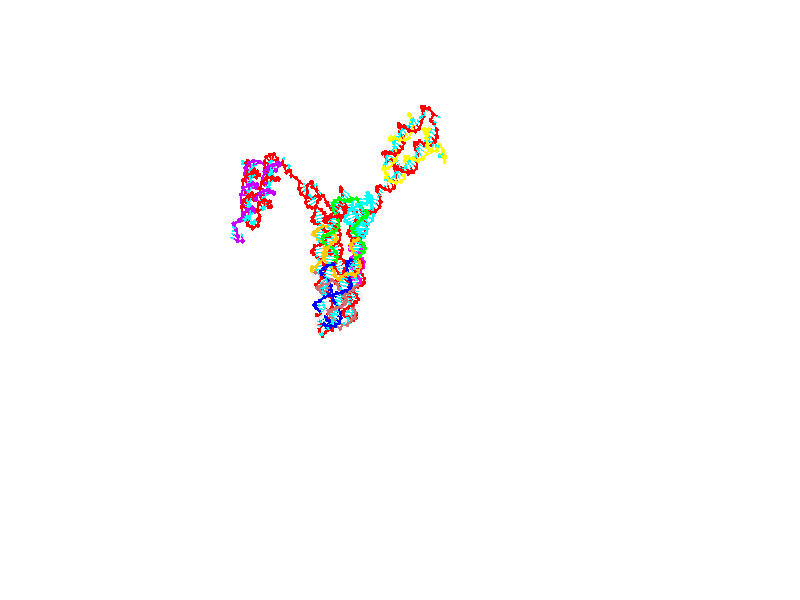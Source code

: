 // switches for output
#declare DRAW_BASES = 1; // possible values are 0, 1; only relevant for DNA ribbons
#declare DRAW_BASES_TYPE = 3; // possible values are 1, 2, 3; only relevant for DNA ribbons
#declare DRAW_FOG = 0; // set to 1 to enable fog

#include "colors.inc"

#include "transforms.inc"
background { rgb <1, 1, 1>}

#default {
   normal{
       ripples 0.25
       frequency 0.20
       turbulence 0.2
       lambda 5
   }
	finish {
		phong 0.1
		phong_size 40.
	}
}

// original window dimensions: 1024x640


// camera settings

camera {
	sky <0, 0.179814, -0.983701>
	up <0, 0.179814, -0.983701>
	right 1.6 * <1, 0, 0>
	location <25.469, 94.9851, 44.8844>
	look_at <25.469, 29.3977, 32.8955>
	direction <0, -65.5874, -11.9889>
	angle 67.0682
}


# declare cpy_camera_pos = <25.469, 94.9851, 44.8844>;
# if (DRAW_FOG = 1)
fog {
	fog_type 2
	up vnormalize(cpy_camera_pos)
	color rgbt<1,1,1,0.3>
	distance 1e-5
	fog_alt 3e-3
	fog_offset 28
}
# end


// LIGHTS

# declare lum = 6;
global_settings {
	ambient_light rgb lum * <0.05, 0.05, 0.05>
	max_trace_level 15
}# declare cpy_direct_light_amount = 0.25;
light_source
{	1000 * <-1, -1.16351, -0.803887>,
	rgb lum * cpy_direct_light_amount
	parallel
}

light_source
{	1000 * <1, 1.16351, 0.803887>,
	rgb lum * cpy_direct_light_amount
	parallel
}

// strand 0

// nucleotide -1

// particle -1
sphere {
	<4.041777, 15.149180, 15.214940> 0.250000
	pigment { color rgbt <1,0,0,0> }
	no_shadow
}
cylinder {
	<4.383493, 15.010102, 15.060387>,  <4.588523, 14.926655, 14.967654>, 0.100000
	pigment { color rgbt <1,0,0,0> }
	no_shadow
}
cylinder {
	<4.383493, 15.010102, 15.060387>,  <4.041777, 15.149180, 15.214940>, 0.100000
	pigment { color rgbt <1,0,0,0> }
	no_shadow
}

// particle -1
sphere {
	<4.383493, 15.010102, 15.060387> 0.100000
	pigment { color rgbt <1,0,0,0> }
	no_shadow
}
sphere {
	0, 1
	scale<0.080000,0.200000,0.300000>
	matrix <-0.148611, 0.548934, -0.822549,
		0.498096, 0.760118, 0.417279,
		0.854292, -0.347696, -0.386384,
		4.639781, 14.905793, 14.944471>
	pigment { color rgbt <0,1,1,0> }
	no_shadow
}
cylinder {
	<4.336556, 15.449483, 14.537816>,  <4.041777, 15.149180, 15.214940>, 0.130000
	pigment { color rgbt <1,0,0,0> }
	no_shadow
}

// nucleotide -1

// particle -1
sphere {
	<4.336556, 15.449483, 14.537816> 0.250000
	pigment { color rgbt <1,0,0,0> }
	no_shadow
}
cylinder {
	<4.039598, 15.656521, 14.367664>,  <3.861424, 15.780744, 14.265574>, 0.100000
	pigment { color rgbt <1,0,0,0> }
	no_shadow
}
cylinder {
	<4.039598, 15.656521, 14.367664>,  <4.336556, 15.449483, 14.537816>, 0.100000
	pigment { color rgbt <1,0,0,0> }
	no_shadow
}

// particle -1
sphere {
	<4.039598, 15.656521, 14.367664> 0.100000
	pigment { color rgbt <1,0,0,0> }
	no_shadow
}
sphere {
	0, 1
	scale<0.080000,0.200000,0.300000>
	matrix <0.103009, 0.715563, 0.690911,
		0.661997, 0.469110, -0.584547,
		-0.742394, 0.517595, -0.425378,
		3.816880, 15.811799, 14.240051>
	pigment { color rgbt <0,1,1,0> }
	no_shadow
}
cylinder {
	<4.538975, 16.171309, 14.270340>,  <4.336556, 15.449483, 14.537816>, 0.130000
	pigment { color rgbt <1,0,0,0> }
	no_shadow
}

// nucleotide -1

// particle -1
sphere {
	<4.538975, 16.171309, 14.270340> 0.250000
	pigment { color rgbt <1,0,0,0> }
	no_shadow
}
cylinder {
	<4.174496, 16.124487, 14.428337>,  <3.955809, 16.096394, 14.523135>, 0.100000
	pigment { color rgbt <1,0,0,0> }
	no_shadow
}
cylinder {
	<4.174496, 16.124487, 14.428337>,  <4.538975, 16.171309, 14.270340>, 0.100000
	pigment { color rgbt <1,0,0,0> }
	no_shadow
}

// particle -1
sphere {
	<4.174496, 16.124487, 14.428337> 0.100000
	pigment { color rgbt <1,0,0,0> }
	no_shadow
}
sphere {
	0, 1
	scale<0.080000,0.200000,0.300000>
	matrix <0.242724, 0.622164, 0.744310,
		-0.332876, 0.774087, -0.538501,
		-0.911196, -0.117055, 0.394993,
		3.901137, 16.089371, 14.546835>
	pigment { color rgbt <0,1,1,0> }
	no_shadow
}
cylinder {
	<4.516565, 16.697243, 14.864138>,  <4.538975, 16.171309, 14.270340>, 0.130000
	pigment { color rgbt <1,0,0,0> }
	no_shadow
}

// nucleotide -1

// particle -1
sphere {
	<4.516565, 16.697243, 14.864138> 0.250000
	pigment { color rgbt <1,0,0,0> }
	no_shadow
}
cylinder {
	<4.892551, 16.561277, 14.876324>,  <5.118142, 16.479698, 14.883636>, 0.100000
	pigment { color rgbt <1,0,0,0> }
	no_shadow
}
cylinder {
	<4.892551, 16.561277, 14.876324>,  <4.516565, 16.697243, 14.864138>, 0.100000
	pigment { color rgbt <1,0,0,0> }
	no_shadow
}

// particle -1
sphere {
	<4.892551, 16.561277, 14.876324> 0.100000
	pigment { color rgbt <1,0,0,0> }
	no_shadow
}
sphere {
	0, 1
	scale<0.080000,0.200000,0.300000>
	matrix <0.170964, 0.546264, 0.819980,
		-0.295364, -0.765543, 0.571581,
		0.939963, -0.339912, 0.030466,
		5.174540, 16.459303, 14.885464>
	pigment { color rgbt <0,1,1,0> }
	no_shadow
}
cylinder {
	<4.663566, 16.361950, 15.558586>,  <4.516565, 16.697243, 14.864138>, 0.130000
	pigment { color rgbt <1,0,0,0> }
	no_shadow
}

// nucleotide -1

// particle -1
sphere {
	<4.663566, 16.361950, 15.558586> 0.250000
	pigment { color rgbt <1,0,0,0> }
	no_shadow
}
cylinder {
	<4.998947, 16.508640, 15.397336>,  <5.200175, 16.596655, 15.300586>, 0.100000
	pigment { color rgbt <1,0,0,0> }
	no_shadow
}
cylinder {
	<4.998947, 16.508640, 15.397336>,  <4.663566, 16.361950, 15.558586>, 0.100000
	pigment { color rgbt <1,0,0,0> }
	no_shadow
}

// particle -1
sphere {
	<4.998947, 16.508640, 15.397336> 0.100000
	pigment { color rgbt <1,0,0,0> }
	no_shadow
}
sphere {
	0, 1
	scale<0.080000,0.200000,0.300000>
	matrix <0.188821, 0.498407, 0.846130,
		0.511223, -0.785557, 0.348643,
		0.838450, 0.366730, -0.403127,
		5.250482, 16.618658, 15.276399>
	pigment { color rgbt <0,1,1,0> }
	no_shadow
}
cylinder {
	<5.127767, 16.383902, 16.153934>,  <4.663566, 16.361950, 15.558586>, 0.130000
	pigment { color rgbt <1,0,0,0> }
	no_shadow
}

// nucleotide -1

// particle -1
sphere {
	<5.127767, 16.383902, 16.153934> 0.250000
	pigment { color rgbt <1,0,0,0> }
	no_shadow
}
cylinder {
	<5.296263, 16.616741, 15.875735>,  <5.397360, 16.756445, 15.708816>, 0.100000
	pigment { color rgbt <1,0,0,0> }
	no_shadow
}
cylinder {
	<5.296263, 16.616741, 15.875735>,  <5.127767, 16.383902, 16.153934>, 0.100000
	pigment { color rgbt <1,0,0,0> }
	no_shadow
}

// particle -1
sphere {
	<5.296263, 16.616741, 15.875735> 0.100000
	pigment { color rgbt <1,0,0,0> }
	no_shadow
}
sphere {
	0, 1
	scale<0.080000,0.200000,0.300000>
	matrix <0.278372, 0.646857, 0.709990,
		0.863172, -0.492683, 0.110441,
		0.421239, 0.582100, -0.695498,
		5.422635, 16.791370, 15.667086>
	pigment { color rgbt <0,1,1,0> }
	no_shadow
}
cylinder {
	<5.842599, 16.515587, 16.366619>,  <5.127767, 16.383902, 16.153934>, 0.130000
	pigment { color rgbt <1,0,0,0> }
	no_shadow
}

// nucleotide -1

// particle -1
sphere {
	<5.842599, 16.515587, 16.366619> 0.250000
	pigment { color rgbt <1,0,0,0> }
	no_shadow
}
cylinder {
	<5.734675, 16.811890, 16.120537>,  <5.669920, 16.989672, 15.972887>, 0.100000
	pigment { color rgbt <1,0,0,0> }
	no_shadow
}
cylinder {
	<5.734675, 16.811890, 16.120537>,  <5.842599, 16.515587, 16.366619>, 0.100000
	pigment { color rgbt <1,0,0,0> }
	no_shadow
}

// particle -1
sphere {
	<5.734675, 16.811890, 16.120537> 0.100000
	pigment { color rgbt <1,0,0,0> }
	no_shadow
}
sphere {
	0, 1
	scale<0.080000,0.200000,0.300000>
	matrix <0.352419, 0.670539, 0.652823,
		0.896104, -0.040672, -0.441977,
		-0.269811, 0.740759, -0.615206,
		5.653732, 17.034117, 15.935975>
	pigment { color rgbt <0,1,1,0> }
	no_shadow
}
cylinder {
	<6.343448, 17.035355, 16.255634>,  <5.842599, 16.515587, 16.366619>, 0.130000
	pigment { color rgbt <1,0,0,0> }
	no_shadow
}

// nucleotide -1

// particle -1
sphere {
	<6.343448, 17.035355, 16.255634> 0.250000
	pigment { color rgbt <1,0,0,0> }
	no_shadow
}
cylinder {
	<5.997480, 17.232082, 16.215572>,  <5.789900, 17.350119, 16.191536>, 0.100000
	pigment { color rgbt <1,0,0,0> }
	no_shadow
}
cylinder {
	<5.997480, 17.232082, 16.215572>,  <6.343448, 17.035355, 16.255634>, 0.100000
	pigment { color rgbt <1,0,0,0> }
	no_shadow
}

// particle -1
sphere {
	<5.997480, 17.232082, 16.215572> 0.100000
	pigment { color rgbt <1,0,0,0> }
	no_shadow
}
sphere {
	0, 1
	scale<0.080000,0.200000,0.300000>
	matrix <0.353279, 0.738286, 0.574568,
		0.356524, 0.461572, -0.812306,
		-0.864919, 0.491818, -0.100153,
		5.738005, 17.379627, 16.185526>
	pigment { color rgbt <0,1,1,0> }
	no_shadow
}
cylinder {
	<6.553935, 17.649134, 16.523550>,  <6.343448, 17.035355, 16.255634>, 0.130000
	pigment { color rgbt <1,0,0,0> }
	no_shadow
}

// nucleotide -1

// particle -1
sphere {
	<6.553935, 17.649134, 16.523550> 0.250000
	pigment { color rgbt <1,0,0,0> }
	no_shadow
}
cylinder {
	<6.163929, 17.714764, 16.463652>,  <5.929925, 17.754143, 16.427711>, 0.100000
	pigment { color rgbt <1,0,0,0> }
	no_shadow
}
cylinder {
	<6.163929, 17.714764, 16.463652>,  <6.553935, 17.649134, 16.523550>, 0.100000
	pigment { color rgbt <1,0,0,0> }
	no_shadow
}

// particle -1
sphere {
	<6.163929, 17.714764, 16.463652> 0.100000
	pigment { color rgbt <1,0,0,0> }
	no_shadow
}
sphere {
	0, 1
	scale<0.080000,0.200000,0.300000>
	matrix <0.035842, 0.781485, 0.622894,
		0.219227, 0.601964, -0.767840,
		-0.975015, 0.164076, -0.149747,
		5.871424, 17.763987, 16.418728>
	pigment { color rgbt <0,1,1,0> }
	no_shadow
}
cylinder {
	<6.467093, 18.326084, 16.378105>,  <6.553935, 17.649134, 16.523550>, 0.130000
	pigment { color rgbt <1,0,0,0> }
	no_shadow
}

// nucleotide -1

// particle -1
sphere {
	<6.467093, 18.326084, 16.378105> 0.250000
	pigment { color rgbt <1,0,0,0> }
	no_shadow
}
cylinder {
	<6.093809, 18.250431, 16.500317>,  <5.869838, 18.205040, 16.573643>, 0.100000
	pigment { color rgbt <1,0,0,0> }
	no_shadow
}
cylinder {
	<6.093809, 18.250431, 16.500317>,  <6.467093, 18.326084, 16.378105>, 0.100000
	pigment { color rgbt <1,0,0,0> }
	no_shadow
}

// particle -1
sphere {
	<6.093809, 18.250431, 16.500317> 0.100000
	pigment { color rgbt <1,0,0,0> }
	no_shadow
}
sphere {
	0, 1
	scale<0.080000,0.200000,0.300000>
	matrix <0.074261, 0.730402, 0.678969,
		-0.351571, 0.656310, -0.667574,
		-0.933211, -0.189131, 0.305526,
		5.813845, 18.193691, 16.591974>
	pigment { color rgbt <0,1,1,0> }
	no_shadow
}
cylinder {
	<6.197700, 18.988457, 16.390079>,  <6.467093, 18.326084, 16.378105>, 0.130000
	pigment { color rgbt <1,0,0,0> }
	no_shadow
}

// nucleotide -1

// particle -1
sphere {
	<6.197700, 18.988457, 16.390079> 0.250000
	pigment { color rgbt <1,0,0,0> }
	no_shadow
}
cylinder {
	<6.020512, 18.740910, 16.649549>,  <5.914199, 18.592381, 16.805231>, 0.100000
	pigment { color rgbt <1,0,0,0> }
	no_shadow
}
cylinder {
	<6.020512, 18.740910, 16.649549>,  <6.197700, 18.988457, 16.390079>, 0.100000
	pigment { color rgbt <1,0,0,0> }
	no_shadow
}

// particle -1
sphere {
	<6.020512, 18.740910, 16.649549> 0.100000
	pigment { color rgbt <1,0,0,0> }
	no_shadow
}
sphere {
	0, 1
	scale<0.080000,0.200000,0.300000>
	matrix <0.084084, 0.691667, 0.717306,
		-0.892585, 0.372288, -0.254351,
		-0.442970, -0.618869, 0.648674,
		5.887621, 18.555248, 16.844152>
	pigment { color rgbt <0,1,1,0> }
	no_shadow
}
cylinder {
	<5.991121, 19.437628, 16.902338>,  <6.197700, 18.988457, 16.390079>, 0.130000
	pigment { color rgbt <1,0,0,0> }
	no_shadow
}

// nucleotide -1

// particle -1
sphere {
	<5.991121, 19.437628, 16.902338> 0.250000
	pigment { color rgbt <1,0,0,0> }
	no_shadow
}
cylinder {
	<5.876282, 19.107170, 17.096270>,  <5.807378, 18.908895, 17.212629>, 0.100000
	pigment { color rgbt <1,0,0,0> }
	no_shadow
}
cylinder {
	<5.876282, 19.107170, 17.096270>,  <5.991121, 19.437628, 16.902338>, 0.100000
	pigment { color rgbt <1,0,0,0> }
	no_shadow
}

// particle -1
sphere {
	<5.876282, 19.107170, 17.096270> 0.100000
	pigment { color rgbt <1,0,0,0> }
	no_shadow
}
sphere {
	0, 1
	scale<0.080000,0.200000,0.300000>
	matrix <-0.142058, 0.537261, 0.831367,
		-0.947309, 0.169810, -0.271608,
		-0.287099, -0.826145, 0.484829,
		5.790152, 18.859327, 17.241718>
	pigment { color rgbt <0,1,1,0> }
	no_shadow
}
cylinder {
	<5.311873, 19.586752, 17.290121>,  <5.991121, 19.437628, 16.902338>, 0.130000
	pigment { color rgbt <1,0,0,0> }
	no_shadow
}

// nucleotide -1

// particle -1
sphere {
	<5.311873, 19.586752, 17.290121> 0.250000
	pigment { color rgbt <1,0,0,0> }
	no_shadow
}
cylinder {
	<5.508687, 19.286610, 17.466696>,  <5.626775, 19.106524, 17.572641>, 0.100000
	pigment { color rgbt <1,0,0,0> }
	no_shadow
}
cylinder {
	<5.508687, 19.286610, 17.466696>,  <5.311873, 19.586752, 17.290121>, 0.100000
	pigment { color rgbt <1,0,0,0> }
	no_shadow
}

// particle -1
sphere {
	<5.508687, 19.286610, 17.466696> 0.100000
	pigment { color rgbt <1,0,0,0> }
	no_shadow
}
sphere {
	0, 1
	scale<0.080000,0.200000,0.300000>
	matrix <-0.178712, 0.409210, 0.894768,
		-0.852036, -0.519146, 0.067248,
		0.492033, -0.750356, 0.441439,
		5.656297, 19.061502, 17.599127>
	pigment { color rgbt <0,1,1,0> }
	no_shadow
}
cylinder {
	<4.887677, 19.422060, 17.793591>,  <5.311873, 19.586752, 17.290121>, 0.130000
	pigment { color rgbt <1,0,0,0> }
	no_shadow
}

// nucleotide -1

// particle -1
sphere {
	<4.887677, 19.422060, 17.793591> 0.250000
	pigment { color rgbt <1,0,0,0> }
	no_shadow
}
cylinder {
	<5.255824, 19.306767, 17.899303>,  <5.476713, 19.237591, 17.962730>, 0.100000
	pigment { color rgbt <1,0,0,0> }
	no_shadow
}
cylinder {
	<5.255824, 19.306767, 17.899303>,  <4.887677, 19.422060, 17.793591>, 0.100000
	pigment { color rgbt <1,0,0,0> }
	no_shadow
}

// particle -1
sphere {
	<5.255824, 19.306767, 17.899303> 0.100000
	pigment { color rgbt <1,0,0,0> }
	no_shadow
}
sphere {
	0, 1
	scale<0.080000,0.200000,0.300000>
	matrix <-0.152381, 0.358059, 0.921181,
		-0.360143, -0.888097, 0.285625,
		0.920368, -0.288233, 0.264281,
		5.531935, 19.220297, 17.978588>
	pigment { color rgbt <0,1,1,0> }
	no_shadow
}
cylinder {
	<4.824199, 19.085314, 18.464369>,  <4.887677, 19.422060, 17.793591>, 0.130000
	pigment { color rgbt <1,0,0,0> }
	no_shadow
}

// nucleotide -1

// particle -1
sphere {
	<4.824199, 19.085314, 18.464369> 0.250000
	pigment { color rgbt <1,0,0,0> }
	no_shadow
}
cylinder {
	<5.208925, 19.186674, 18.422987>,  <5.439760, 19.247490, 18.398157>, 0.100000
	pigment { color rgbt <1,0,0,0> }
	no_shadow
}
cylinder {
	<5.208925, 19.186674, 18.422987>,  <4.824199, 19.085314, 18.464369>, 0.100000
	pigment { color rgbt <1,0,0,0> }
	no_shadow
}

// particle -1
sphere {
	<5.208925, 19.186674, 18.422987> 0.100000
	pigment { color rgbt <1,0,0,0> }
	no_shadow
}
sphere {
	0, 1
	scale<0.080000,0.200000,0.300000>
	matrix <0.008498, 0.350152, 0.936655,
		0.273574, -0.901766, 0.334627,
		0.961814, 0.253401, -0.103456,
		5.497469, 19.262693, 18.391951>
	pigment { color rgbt <0,1,1,0> }
	no_shadow
}
cylinder {
	<5.160492, 18.765442, 18.987799>,  <4.824199, 19.085314, 18.464369>, 0.130000
	pigment { color rgbt <1,0,0,0> }
	no_shadow
}

// nucleotide -1

// particle -1
sphere {
	<5.160492, 18.765442, 18.987799> 0.250000
	pigment { color rgbt <1,0,0,0> }
	no_shadow
}
cylinder {
	<5.408929, 19.063375, 18.890257>,  <5.557992, 19.242136, 18.831732>, 0.100000
	pigment { color rgbt <1,0,0,0> }
	no_shadow
}
cylinder {
	<5.408929, 19.063375, 18.890257>,  <5.160492, 18.765442, 18.987799>, 0.100000
	pigment { color rgbt <1,0,0,0> }
	no_shadow
}

// particle -1
sphere {
	<5.408929, 19.063375, 18.890257> 0.100000
	pigment { color rgbt <1,0,0,0> }
	no_shadow
}
sphere {
	0, 1
	scale<0.080000,0.200000,0.300000>
	matrix <0.123337, 0.214376, 0.968933,
		0.773971, -0.631874, 0.041282,
		0.621093, 0.744835, -0.243854,
		5.595257, 19.286825, 18.817101>
	pigment { color rgbt <0,1,1,0> }
	no_shadow
}
cylinder {
	<5.709785, 18.815046, 19.538353>,  <5.160492, 18.765442, 18.987799>, 0.130000
	pigment { color rgbt <1,0,0,0> }
	no_shadow
}

// nucleotide -1

// particle -1
sphere {
	<5.709785, 18.815046, 19.538353> 0.250000
	pigment { color rgbt <1,0,0,0> }
	no_shadow
}
cylinder {
	<5.756079, 19.171274, 19.362404>,  <5.783855, 19.385012, 19.256834>, 0.100000
	pigment { color rgbt <1,0,0,0> }
	no_shadow
}
cylinder {
	<5.756079, 19.171274, 19.362404>,  <5.709785, 18.815046, 19.538353>, 0.100000
	pigment { color rgbt <1,0,0,0> }
	no_shadow
}

// particle -1
sphere {
	<5.756079, 19.171274, 19.362404> 0.100000
	pigment { color rgbt <1,0,0,0> }
	no_shadow
}
sphere {
	0, 1
	scale<0.080000,0.200000,0.300000>
	matrix <0.066554, 0.434900, 0.898016,
		0.991048, -0.133206, -0.008938,
		0.115733, 0.890572, -0.439872,
		5.790799, 19.438446, 19.230442>
	pigment { color rgbt <0,1,1,0> }
	no_shadow
}
cylinder {
	<6.315192, 19.088079, 19.896402>,  <5.709785, 18.815046, 19.538353>, 0.130000
	pigment { color rgbt <1,0,0,0> }
	no_shadow
}

// nucleotide -1

// particle -1
sphere {
	<6.315192, 19.088079, 19.896402> 0.250000
	pigment { color rgbt <1,0,0,0> }
	no_shadow
}
cylinder {
	<6.155885, 19.417965, 19.735786>,  <6.060301, 19.615896, 19.639418>, 0.100000
	pigment { color rgbt <1,0,0,0> }
	no_shadow
}
cylinder {
	<6.155885, 19.417965, 19.735786>,  <6.315192, 19.088079, 19.896402>, 0.100000
	pigment { color rgbt <1,0,0,0> }
	no_shadow
}

// particle -1
sphere {
	<6.155885, 19.417965, 19.735786> 0.100000
	pigment { color rgbt <1,0,0,0> }
	no_shadow
}
sphere {
	0, 1
	scale<0.080000,0.200000,0.300000>
	matrix <0.248544, 0.518402, 0.818221,
		0.882955, 0.226070, -0.411440,
		-0.398266, 0.824713, -0.401538,
		6.036406, 19.665379, 19.615326>
	pigment { color rgbt <0,1,1,0> }
	no_shadow
}
cylinder {
	<6.773649, 19.763023, 20.072016>,  <6.315192, 19.088079, 19.896402>, 0.130000
	pigment { color rgbt <1,0,0,0> }
	no_shadow
}

// nucleotide -1

// particle -1
sphere {
	<6.773649, 19.763023, 20.072016> 0.250000
	pigment { color rgbt <1,0,0,0> }
	no_shadow
}
cylinder {
	<6.434154, 19.919035, 19.929174>,  <6.230457, 20.012642, 19.843470>, 0.100000
	pigment { color rgbt <1,0,0,0> }
	no_shadow
}
cylinder {
	<6.434154, 19.919035, 19.929174>,  <6.773649, 19.763023, 20.072016>, 0.100000
	pigment { color rgbt <1,0,0,0> }
	no_shadow
}

// particle -1
sphere {
	<6.434154, 19.919035, 19.929174> 0.100000
	pigment { color rgbt <1,0,0,0> }
	no_shadow
}
sphere {
	0, 1
	scale<0.080000,0.200000,0.300000>
	matrix <0.056253, 0.738045, 0.672402,
		0.525814, 0.550605, -0.648347,
		-0.848738, 0.390030, -0.357101,
		6.179533, 20.036043, 19.822044>
	pigment { color rgbt <0,1,1,0> }
	no_shadow
}
cylinder {
	<6.860015, 20.433304, 19.838406>,  <6.773649, 19.763023, 20.072016>, 0.130000
	pigment { color rgbt <1,0,0,0> }
	no_shadow
}

// nucleotide -1

// particle -1
sphere {
	<6.860015, 20.433304, 19.838406> 0.250000
	pigment { color rgbt <1,0,0,0> }
	no_shadow
}
cylinder {
	<6.478945, 20.378258, 19.946829>,  <6.250303, 20.345230, 20.011883>, 0.100000
	pigment { color rgbt <1,0,0,0> }
	no_shadow
}
cylinder {
	<6.478945, 20.378258, 19.946829>,  <6.860015, 20.433304, 19.838406>, 0.100000
	pigment { color rgbt <1,0,0,0> }
	no_shadow
}

// particle -1
sphere {
	<6.478945, 20.378258, 19.946829> 0.100000
	pigment { color rgbt <1,0,0,0> }
	no_shadow
}
sphere {
	0, 1
	scale<0.080000,0.200000,0.300000>
	matrix <0.106670, 0.683636, 0.721986,
		-0.284665, 0.716731, -0.636603,
		-0.952674, -0.137618, 0.271060,
		6.193143, 20.336973, 20.028147>
	pigment { color rgbt <0,1,1,0> }
	no_shadow
}
cylinder {
	<6.515373, 21.028763, 19.819065>,  <6.860015, 20.433304, 19.838406>, 0.130000
	pigment { color rgbt <1,0,0,0> }
	no_shadow
}

// nucleotide -1

// particle -1
sphere {
	<6.515373, 21.028763, 19.819065> 0.250000
	pigment { color rgbt <1,0,0,0> }
	no_shadow
}
cylinder {
	<6.296063, 20.819235, 20.079834>,  <6.164477, 20.693518, 20.236296>, 0.100000
	pigment { color rgbt <1,0,0,0> }
	no_shadow
}
cylinder {
	<6.296063, 20.819235, 20.079834>,  <6.515373, 21.028763, 19.819065>, 0.100000
	pigment { color rgbt <1,0,0,0> }
	no_shadow
}

// particle -1
sphere {
	<6.296063, 20.819235, 20.079834> 0.100000
	pigment { color rgbt <1,0,0,0> }
	no_shadow
}
sphere {
	0, 1
	scale<0.080000,0.200000,0.300000>
	matrix <0.189647, 0.681352, 0.706961,
		-0.814511, 0.511245, -0.274228,
		-0.548276, -0.523821, 0.651924,
		6.131580, 20.662088, 20.275412>
	pigment { color rgbt <0,1,1,0> }
	no_shadow
}
cylinder {
	<6.217221, 21.572128, 20.256868>,  <6.515373, 21.028763, 19.819065>, 0.130000
	pigment { color rgbt <1,0,0,0> }
	no_shadow
}

// nucleotide -1

// particle -1
sphere {
	<6.217221, 21.572128, 20.256868> 0.250000
	pigment { color rgbt <1,0,0,0> }
	no_shadow
}
cylinder {
	<6.183824, 21.226974, 20.456249>,  <6.163785, 21.019882, 20.575878>, 0.100000
	pigment { color rgbt <1,0,0,0> }
	no_shadow
}
cylinder {
	<6.183824, 21.226974, 20.456249>,  <6.217221, 21.572128, 20.256868>, 0.100000
	pigment { color rgbt <1,0,0,0> }
	no_shadow
}

// particle -1
sphere {
	<6.183824, 21.226974, 20.456249> 0.100000
	pigment { color rgbt <1,0,0,0> }
	no_shadow
}
sphere {
	0, 1
	scale<0.080000,0.200000,0.300000>
	matrix <0.071717, 0.493701, 0.866670,
		-0.993924, 0.108109, 0.020662,
		-0.083494, -0.862886, 0.498454,
		6.158775, 20.968109, 20.605785>
	pigment { color rgbt <0,1,1,0> }
	no_shadow
}
cylinder {
	<5.628416, 21.610958, 20.826397>,  <6.217221, 21.572128, 20.256868>, 0.130000
	pigment { color rgbt <1,0,0,0> }
	no_shadow
}

// nucleotide -1

// particle -1
sphere {
	<5.628416, 21.610958, 20.826397> 0.250000
	pigment { color rgbt <1,0,0,0> }
	no_shadow
}
cylinder {
	<5.865099, 21.305998, 20.931181>,  <6.007109, 21.123022, 20.994051>, 0.100000
	pigment { color rgbt <1,0,0,0> }
	no_shadow
}
cylinder {
	<5.865099, 21.305998, 20.931181>,  <5.628416, 21.610958, 20.826397>, 0.100000
	pigment { color rgbt <1,0,0,0> }
	no_shadow
}

// particle -1
sphere {
	<5.865099, 21.305998, 20.931181> 0.100000
	pigment { color rgbt <1,0,0,0> }
	no_shadow
}
sphere {
	0, 1
	scale<0.080000,0.200000,0.300000>
	matrix <-0.024239, 0.307979, 0.951084,
		-0.805788, -0.569114, 0.163754,
		0.591708, -0.762403, 0.261961,
		6.042612, 21.077276, 21.009769>
	pigment { color rgbt <0,1,1,0> }
	no_shadow
}
cylinder {
	<5.348227, 21.334023, 21.382103>,  <5.628416, 21.610958, 20.826397>, 0.130000
	pigment { color rgbt <1,0,0,0> }
	no_shadow
}

// nucleotide -1

// particle -1
sphere {
	<5.348227, 21.334023, 21.382103> 0.250000
	pigment { color rgbt <1,0,0,0> }
	no_shadow
}
cylinder {
	<5.732785, 21.224100, 21.376453>,  <5.963520, 21.158146, 21.373064>, 0.100000
	pigment { color rgbt <1,0,0,0> }
	no_shadow
}
cylinder {
	<5.732785, 21.224100, 21.376453>,  <5.348227, 21.334023, 21.382103>, 0.100000
	pigment { color rgbt <1,0,0,0> }
	no_shadow
}

// particle -1
sphere {
	<5.732785, 21.224100, 21.376453> 0.100000
	pigment { color rgbt <1,0,0,0> }
	no_shadow
}
sphere {
	0, 1
	scale<0.080000,0.200000,0.300000>
	matrix <0.074299, 0.209818, 0.974913,
		-0.264949, -0.938327, 0.222136,
		0.961396, -0.274806, -0.014126,
		6.021204, 21.141659, 21.372215>
	pigment { color rgbt <0,1,1,0> }
	no_shadow
}
cylinder {
	<5.411877, 20.892065, 22.002977>,  <5.348227, 21.334023, 21.382103>, 0.130000
	pigment { color rgbt <1,0,0,0> }
	no_shadow
}

// nucleotide -1

// particle -1
sphere {
	<5.411877, 20.892065, 22.002977> 0.250000
	pigment { color rgbt <1,0,0,0> }
	no_shadow
}
cylinder {
	<5.787434, 21.008152, 21.928942>,  <6.012767, 21.077805, 21.884520>, 0.100000
	pigment { color rgbt <1,0,0,0> }
	no_shadow
}
cylinder {
	<5.787434, 21.008152, 21.928942>,  <5.411877, 20.892065, 22.002977>, 0.100000
	pigment { color rgbt <1,0,0,0> }
	no_shadow
}

// particle -1
sphere {
	<5.787434, 21.008152, 21.928942> 0.100000
	pigment { color rgbt <1,0,0,0> }
	no_shadow
}
sphere {
	0, 1
	scale<0.080000,0.200000,0.300000>
	matrix <0.115661, 0.240458, 0.963744,
		0.324202, -0.926258, 0.192197,
		0.938891, 0.290218, -0.185089,
		6.069101, 21.095217, 21.873415>
	pigment { color rgbt <0,1,1,0> }
	no_shadow
}
cylinder {
	<5.759526, 20.728777, 22.666059>,  <5.411877, 20.892065, 22.002977>, 0.130000
	pigment { color rgbt <1,0,0,0> }
	no_shadow
}

// nucleotide -1

// particle -1
sphere {
	<5.759526, 20.728777, 22.666059> 0.250000
	pigment { color rgbt <1,0,0,0> }
	no_shadow
}
cylinder {
	<5.976897, 21.000523, 22.468819>,  <6.107319, 21.163570, 22.350473>, 0.100000
	pigment { color rgbt <1,0,0,0> }
	no_shadow
}
cylinder {
	<5.976897, 21.000523, 22.468819>,  <5.759526, 20.728777, 22.666059>, 0.100000
	pigment { color rgbt <1,0,0,0> }
	no_shadow
}

// particle -1
sphere {
	<5.976897, 21.000523, 22.468819> 0.100000
	pigment { color rgbt <1,0,0,0> }
	no_shadow
}
sphere {
	0, 1
	scale<0.080000,0.200000,0.300000>
	matrix <0.310804, 0.382833, 0.869965,
		0.779800, -0.626020, -0.003107,
		0.543427, 0.679365, -0.493103,
		6.139925, 21.204332, 22.320889>
	pigment { color rgbt <0,1,1,0> }
	no_shadow
}
cylinder {
	<6.083288, 20.895601, 23.259575>,  <5.759526, 20.728777, 22.666059>, 0.130000
	pigment { color rgbt <1,0,0,0> }
	no_shadow
}

// nucleotide -1

// particle -1
sphere {
	<6.083288, 20.895601, 23.259575> 0.250000
	pigment { color rgbt <1,0,0,0> }
	no_shadow
}
cylinder {
	<6.248223, 21.066576, 22.937761>,  <6.347185, 21.169161, 22.744673>, 0.100000
	pigment { color rgbt <1,0,0,0> }
	no_shadow
}
cylinder {
	<6.248223, 21.066576, 22.937761>,  <6.083288, 20.895601, 23.259575>, 0.100000
	pigment { color rgbt <1,0,0,0> }
	no_shadow
}

// particle -1
sphere {
	<6.248223, 21.066576, 22.937761> 0.100000
	pigment { color rgbt <1,0,0,0> }
	no_shadow
}
sphere {
	0, 1
	scale<0.080000,0.200000,0.300000>
	matrix <0.772305, 0.304425, 0.557557,
		0.483240, -0.851249, -0.204584,
		0.412339, 0.427435, -0.804535,
		6.371925, 21.194807, 22.696402>
	pigment { color rgbt <0,1,1,0> }
	no_shadow
}
cylinder {
	<6.657334, 20.556404, 23.508383>,  <6.083288, 20.895601, 23.259575>, 0.130000
	pigment { color rgbt <1,0,0,0> }
	no_shadow
}

// nucleotide -1

// particle -1
sphere {
	<6.657334, 20.556404, 23.508383> 0.250000
	pigment { color rgbt <1,0,0,0> }
	no_shadow
}
cylinder {
	<6.633290, 20.861593, 23.250931>,  <6.618864, 21.044706, 23.096460>, 0.100000
	pigment { color rgbt <1,0,0,0> }
	no_shadow
}
cylinder {
	<6.633290, 20.861593, 23.250931>,  <6.657334, 20.556404, 23.508383>, 0.100000
	pigment { color rgbt <1,0,0,0> }
	no_shadow
}

// particle -1
sphere {
	<6.633290, 20.861593, 23.250931> 0.100000
	pigment { color rgbt <1,0,0,0> }
	no_shadow
}
sphere {
	0, 1
	scale<0.080000,0.200000,0.300000>
	matrix <0.904596, 0.314240, 0.288027,
		0.422011, -0.564911, -0.709072,
		-0.060109, 0.762974, -0.643629,
		6.615258, 21.090485, 23.057842>
	pigment { color rgbt <0,1,1,0> }
	no_shadow
}
cylinder {
	<7.331579, 20.742828, 23.264673>,  <6.657334, 20.556404, 23.508383>, 0.130000
	pigment { color rgbt <1,0,0,0> }
	no_shadow
}

// nucleotide -1

// particle -1
sphere {
	<7.331579, 20.742828, 23.264673> 0.250000
	pigment { color rgbt <1,0,0,0> }
	no_shadow
}
cylinder {
	<7.091719, 21.058870, 23.213831>,  <6.947803, 21.248495, 23.183325>, 0.100000
	pigment { color rgbt <1,0,0,0> }
	no_shadow
}
cylinder {
	<7.091719, 21.058870, 23.213831>,  <7.331579, 20.742828, 23.264673>, 0.100000
	pigment { color rgbt <1,0,0,0> }
	no_shadow
}

// particle -1
sphere {
	<7.091719, 21.058870, 23.213831> 0.100000
	pigment { color rgbt <1,0,0,0> }
	no_shadow
}
sphere {
	0, 1
	scale<0.080000,0.200000,0.300000>
	matrix <0.759398, 0.611912, 0.221084,
		0.252457, 0.036048, -0.966936,
		-0.599650, 0.790104, -0.127106,
		6.911824, 21.295902, 23.175699>
	pigment { color rgbt <0,1,1,0> }
	no_shadow
}
cylinder {
	<7.627562, 21.288166, 22.842743>,  <7.331579, 20.742828, 23.264673>, 0.130000
	pigment { color rgbt <1,0,0,0> }
	no_shadow
}

// nucleotide -1

// particle -1
sphere {
	<7.627562, 21.288166, 22.842743> 0.250000
	pigment { color rgbt <1,0,0,0> }
	no_shadow
}
cylinder {
	<7.341002, 21.501467, 23.022705>,  <7.169067, 21.629448, 23.130684>, 0.100000
	pigment { color rgbt <1,0,0,0> }
	no_shadow
}
cylinder {
	<7.341002, 21.501467, 23.022705>,  <7.627562, 21.288166, 22.842743>, 0.100000
	pigment { color rgbt <1,0,0,0> }
	no_shadow
}

// particle -1
sphere {
	<7.341002, 21.501467, 23.022705> 0.100000
	pigment { color rgbt <1,0,0,0> }
	no_shadow
}
sphere {
	0, 1
	scale<0.080000,0.200000,0.300000>
	matrix <0.629914, 0.771609, 0.088477,
		-0.299972, 0.346788, -0.888681,
		-0.716397, 0.533252, 0.449908,
		7.126083, 21.661442, 23.157677>
	pigment { color rgbt <0,1,1,0> }
	no_shadow
}
cylinder {
	<7.827390, 21.995710, 22.624741>,  <7.627562, 21.288166, 22.842743>, 0.130000
	pigment { color rgbt <1,0,0,0> }
	no_shadow
}

// nucleotide -1

// particle -1
sphere {
	<7.827390, 21.995710, 22.624741> 0.250000
	pigment { color rgbt <1,0,0,0> }
	no_shadow
}
cylinder {
	<7.570680, 22.051003, 22.926474>,  <7.416654, 22.084179, 23.107513>, 0.100000
	pigment { color rgbt <1,0,0,0> }
	no_shadow
}
cylinder {
	<7.570680, 22.051003, 22.926474>,  <7.827390, 21.995710, 22.624741>, 0.100000
	pigment { color rgbt <1,0,0,0> }
	no_shadow
}

// particle -1
sphere {
	<7.570680, 22.051003, 22.926474> 0.100000
	pigment { color rgbt <1,0,0,0> }
	no_shadow
}
sphere {
	0, 1
	scale<0.080000,0.200000,0.300000>
	matrix <0.403150, 0.897554, 0.178516,
		-0.652377, 0.418676, -0.631755,
		-0.641774, 0.138232, 0.754333,
		7.378148, 22.092472, 23.152773>
	pigment { color rgbt <0,1,1,0> }
	no_shadow
}
cylinder {
	<7.552982, 22.193665, 22.072498>,  <7.827390, 21.995710, 22.624741>, 0.130000
	pigment { color rgbt <1,0,0,0> }
	no_shadow
}

// nucleotide -1

// particle -1
sphere {
	<7.552982, 22.193665, 22.072498> 0.250000
	pigment { color rgbt <1,0,0,0> }
	no_shadow
}
cylinder {
	<7.943418, 22.265699, 22.023808>,  <8.177679, 22.308920, 21.994593>, 0.100000
	pigment { color rgbt <1,0,0,0> }
	no_shadow
}
cylinder {
	<7.943418, 22.265699, 22.023808>,  <7.552982, 22.193665, 22.072498>, 0.100000
	pigment { color rgbt <1,0,0,0> }
	no_shadow
}

// particle -1
sphere {
	<7.943418, 22.265699, 22.023808> 0.100000
	pigment { color rgbt <1,0,0,0> }
	no_shadow
}
sphere {
	0, 1
	scale<0.080000,0.200000,0.300000>
	matrix <0.119479, -0.912325, -0.391648,
		-0.181587, 0.367739, -0.912027,
		0.976090, 0.180087, -0.121729,
		8.236244, 22.319725, 21.987289>
	pigment { color rgbt <0,1,1,0> }
	no_shadow
}
cylinder {
	<7.782793, 22.299883, 21.360970>,  <7.552982, 22.193665, 22.072498>, 0.130000
	pigment { color rgbt <1,0,0,0> }
	no_shadow
}

// nucleotide -1

// particle -1
sphere {
	<7.782793, 22.299883, 21.360970> 0.250000
	pigment { color rgbt <1,0,0,0> }
	no_shadow
}
cylinder {
	<8.072929, 22.134346, 21.581011>,  <8.247011, 22.035025, 21.713036>, 0.100000
	pigment { color rgbt <1,0,0,0> }
	no_shadow
}
cylinder {
	<8.072929, 22.134346, 21.581011>,  <7.782793, 22.299883, 21.360970>, 0.100000
	pigment { color rgbt <1,0,0,0> }
	no_shadow
}

// particle -1
sphere {
	<8.072929, 22.134346, 21.581011> 0.100000
	pigment { color rgbt <1,0,0,0> }
	no_shadow
}
sphere {
	0, 1
	scale<0.080000,0.200000,0.300000>
	matrix <0.126689, -0.705218, -0.697579,
		0.676630, 0.575676, -0.459096,
		0.725342, -0.413841, 0.550104,
		8.290532, 22.010193, 21.746042>
	pigment { color rgbt <0,1,1,0> }
	no_shadow
}
cylinder {
	<8.406551, 22.224771, 20.943634>,  <7.782793, 22.299883, 21.360970>, 0.130000
	pigment { color rgbt <1,0,0,0> }
	no_shadow
}

// nucleotide -1

// particle -1
sphere {
	<8.406551, 22.224771, 20.943634> 0.250000
	pigment { color rgbt <1,0,0,0> }
	no_shadow
}
cylinder {
	<8.368876, 21.957455, 21.238798>,  <8.346272, 21.797064, 21.415897>, 0.100000
	pigment { color rgbt <1,0,0,0> }
	no_shadow
}
cylinder {
	<8.368876, 21.957455, 21.238798>,  <8.406551, 22.224771, 20.943634>, 0.100000
	pigment { color rgbt <1,0,0,0> }
	no_shadow
}

// particle -1
sphere {
	<8.368876, 21.957455, 21.238798> 0.100000
	pigment { color rgbt <1,0,0,0> }
	no_shadow
}
sphere {
	0, 1
	scale<0.080000,0.200000,0.300000>
	matrix <-0.000236, -0.741191, -0.671294,
		0.995554, -0.063401, 0.069653,
		-0.094187, -0.668293, 0.737911,
		8.340620, 21.756968, 21.460171>
	pigment { color rgbt <0,1,1,0> }
	no_shadow
}
cylinder {
	<8.991285, 21.639187, 20.941978>,  <8.406551, 22.224771, 20.943634>, 0.130000
	pigment { color rgbt <1,0,0,0> }
	no_shadow
}

// nucleotide -1

// particle -1
sphere {
	<8.991285, 21.639187, 20.941978> 0.250000
	pigment { color rgbt <1,0,0,0> }
	no_shadow
}
cylinder {
	<8.634168, 21.556095, 21.101862>,  <8.419897, 21.506241, 21.197792>, 0.100000
	pigment { color rgbt <1,0,0,0> }
	no_shadow
}
cylinder {
	<8.634168, 21.556095, 21.101862>,  <8.991285, 21.639187, 20.941978>, 0.100000
	pigment { color rgbt <1,0,0,0> }
	no_shadow
}

// particle -1
sphere {
	<8.634168, 21.556095, 21.101862> 0.100000
	pigment { color rgbt <1,0,0,0> }
	no_shadow
}
sphere {
	0, 1
	scale<0.080000,0.200000,0.300000>
	matrix <-0.169904, -0.666502, -0.725884,
		0.417194, -0.715977, 0.559755,
		-0.892794, -0.207730, 0.399708,
		8.366329, 21.493776, 21.221775>
	pigment { color rgbt <0,1,1,0> }
	no_shadow
}
cylinder {
	<9.007398, 20.941238, 21.213324>,  <8.991285, 21.639187, 20.941978>, 0.130000
	pigment { color rgbt <1,0,0,0> }
	no_shadow
}

// nucleotide -1

// particle -1
sphere {
	<9.007398, 20.941238, 21.213324> 0.250000
	pigment { color rgbt <1,0,0,0> }
	no_shadow
}
cylinder {
	<8.649941, 21.077694, 21.096684>,  <8.435468, 21.159567, 21.026699>, 0.100000
	pigment { color rgbt <1,0,0,0> }
	no_shadow
}
cylinder {
	<8.649941, 21.077694, 21.096684>,  <9.007398, 20.941238, 21.213324>, 0.100000
	pigment { color rgbt <1,0,0,0> }
	no_shadow
}

// particle -1
sphere {
	<8.649941, 21.077694, 21.096684> 0.100000
	pigment { color rgbt <1,0,0,0> }
	no_shadow
}
sphere {
	0, 1
	scale<0.080000,0.200000,0.300000>
	matrix <-0.069864, -0.747586, -0.660480,
		-0.443312, -0.569860, 0.691906,
		-0.893640, 0.341138, -0.291601,
		8.381849, 21.180035, 21.009203>
	pigment { color rgbt <0,1,1,0> }
	no_shadow
}
cylinder {
	<8.541011, 20.305458, 21.079700>,  <9.007398, 20.941238, 21.213324>, 0.130000
	pigment { color rgbt <1,0,0,0> }
	no_shadow
}

// nucleotide -1

// particle -1
sphere {
	<8.541011, 20.305458, 21.079700> 0.250000
	pigment { color rgbt <1,0,0,0> }
	no_shadow
}
cylinder {
	<8.318099, 20.565628, 20.873249>,  <8.184352, 20.721729, 20.749378>, 0.100000
	pigment { color rgbt <1,0,0,0> }
	no_shadow
}
cylinder {
	<8.318099, 20.565628, 20.873249>,  <8.541011, 20.305458, 21.079700>, 0.100000
	pigment { color rgbt <1,0,0,0> }
	no_shadow
}

// particle -1
sphere {
	<8.318099, 20.565628, 20.873249> 0.100000
	pigment { color rgbt <1,0,0,0> }
	no_shadow
}
sphere {
	0, 1
	scale<0.080000,0.200000,0.300000>
	matrix <-0.045451, -0.644563, -0.763199,
		-0.829080, -0.401857, 0.388764,
		-0.557280, 0.650423, -0.516129,
		8.150915, 20.760756, 20.718410>
	pigment { color rgbt <0,1,1,0> }
	no_shadow
}
cylinder {
	<8.031466, 19.954531, 20.758499>,  <8.541011, 20.305458, 21.079700>, 0.130000
	pigment { color rgbt <1,0,0,0> }
	no_shadow
}

// nucleotide -1

// particle -1
sphere {
	<8.031466, 19.954531, 20.758499> 0.250000
	pigment { color rgbt <1,0,0,0> }
	no_shadow
}
cylinder {
	<8.048632, 20.293282, 20.546476>,  <8.058931, 20.496532, 20.419262>, 0.100000
	pigment { color rgbt <1,0,0,0> }
	no_shadow
}
cylinder {
	<8.048632, 20.293282, 20.546476>,  <8.031466, 19.954531, 20.758499>, 0.100000
	pigment { color rgbt <1,0,0,0> }
	no_shadow
}

// particle -1
sphere {
	<8.048632, 20.293282, 20.546476> 0.100000
	pigment { color rgbt <1,0,0,0> }
	no_shadow
}
sphere {
	0, 1
	scale<0.080000,0.200000,0.300000>
	matrix <-0.082933, -0.525696, -0.846620,
		-0.995631, 0.080293, 0.047674,
		0.042916, 0.846875, -0.530058,
		8.061506, 20.547344, 20.387459>
	pigment { color rgbt <0,1,1,0> }
	no_shadow
}
cylinder {
	<7.487289, 19.950998, 20.293882>,  <8.031466, 19.954531, 20.758499>, 0.130000
	pigment { color rgbt <1,0,0,0> }
	no_shadow
}

// nucleotide -1

// particle -1
sphere {
	<7.487289, 19.950998, 20.293882> 0.250000
	pigment { color rgbt <1,0,0,0> }
	no_shadow
}
cylinder {
	<7.765676, 20.191216, 20.136412>,  <7.932708, 20.335346, 20.041929>, 0.100000
	pigment { color rgbt <1,0,0,0> }
	no_shadow
}
cylinder {
	<7.765676, 20.191216, 20.136412>,  <7.487289, 19.950998, 20.293882>, 0.100000
	pigment { color rgbt <1,0,0,0> }
	no_shadow
}

// particle -1
sphere {
	<7.765676, 20.191216, 20.136412> 0.100000
	pigment { color rgbt <1,0,0,0> }
	no_shadow
}
sphere {
	0, 1
	scale<0.080000,0.200000,0.300000>
	matrix <0.095326, -0.620656, -0.778267,
		-0.711718, 0.504120, -0.489203,
		0.695967, 0.600541, -0.393676,
		7.974465, 20.371378, 20.018309>
	pigment { color rgbt <0,1,1,0> }
	no_shadow
}
cylinder {
	<7.336156, 19.798132, 19.638268>,  <7.487289, 19.950998, 20.293882>, 0.130000
	pigment { color rgbt <1,0,0,0> }
	no_shadow
}

// nucleotide -1

// particle -1
sphere {
	<7.336156, 19.798132, 19.638268> 0.250000
	pigment { color rgbt <1,0,0,0> }
	no_shadow
}
cylinder {
	<7.664141, 20.024858, 19.606316>,  <7.860932, 20.160894, 19.587145>, 0.100000
	pigment { color rgbt <1,0,0,0> }
	no_shadow
}
cylinder {
	<7.664141, 20.024858, 19.606316>,  <7.336156, 19.798132, 19.638268>, 0.100000
	pigment { color rgbt <1,0,0,0> }
	no_shadow
}

// particle -1
sphere {
	<7.664141, 20.024858, 19.606316> 0.100000
	pigment { color rgbt <1,0,0,0> }
	no_shadow
}
sphere {
	0, 1
	scale<0.080000,0.200000,0.300000>
	matrix <0.269295, -0.505117, -0.819962,
		-0.505117, 0.650827, -0.566817,
		0.819962, 0.566817, -0.079878,
		7.910130, 20.194904, 19.582352>
	pigment { color rgbt <0,1,1,0> }
	no_shadow
}
cylinder {
	<7.296345, 20.108181, 18.917166>,  <7.336156, 19.798132, 19.638268>, 0.130000
	pigment { color rgbt <1,0,0,0> }
	no_shadow
}

// nucleotide -1

// particle -1
sphere {
	<7.296345, 20.108181, 18.917166> 0.250000
	pigment { color rgbt <1,0,0,0> }
	no_shadow
}
cylinder {
	<7.675002, 20.153547, 19.037834>,  <7.902196, 20.180767, 19.110235>, 0.100000
	pigment { color rgbt <1,0,0,0> }
	no_shadow
}
cylinder {
	<7.675002, 20.153547, 19.037834>,  <7.296345, 20.108181, 18.917166>, 0.100000
	pigment { color rgbt <1,0,0,0> }
	no_shadow
}

// particle -1
sphere {
	<7.675002, 20.153547, 19.037834> 0.100000
	pigment { color rgbt <1,0,0,0> }
	no_shadow
}
sphere {
	0, 1
	scale<0.080000,0.200000,0.300000>
	matrix <0.318722, -0.190616, -0.928483,
		-0.047800, 0.975091, -0.216593,
		0.946642, 0.113414, 0.301672,
		7.958995, 20.187572, 19.128336>
	pigment { color rgbt <0,1,1,0> }
	no_shadow
}
cylinder {
	<7.590040, 20.555758, 18.458963>,  <7.296345, 20.108181, 18.917166>, 0.130000
	pigment { color rgbt <1,0,0,0> }
	no_shadow
}

// nucleotide -1

// particle -1
sphere {
	<7.590040, 20.555758, 18.458963> 0.250000
	pigment { color rgbt <1,0,0,0> }
	no_shadow
}
cylinder {
	<7.874779, 20.328585, 18.624237>,  <8.045623, 20.192280, 18.723402>, 0.100000
	pigment { color rgbt <1,0,0,0> }
	no_shadow
}
cylinder {
	<7.874779, 20.328585, 18.624237>,  <7.590040, 20.555758, 18.458963>, 0.100000
	pigment { color rgbt <1,0,0,0> }
	no_shadow
}

// particle -1
sphere {
	<7.874779, 20.328585, 18.624237> 0.100000
	pigment { color rgbt <1,0,0,0> }
	no_shadow
}
sphere {
	0, 1
	scale<0.080000,0.200000,0.300000>
	matrix <0.345458, -0.229083, -0.910044,
		0.611499, 0.790552, 0.033125,
		0.711848, -0.567934, 0.413187,
		8.088334, 20.158205, 18.748194>
	pigment { color rgbt <0,1,1,0> }
	no_shadow
}
cylinder {
	<8.173552, 20.632324, 17.989260>,  <7.590040, 20.555758, 18.458963>, 0.130000
	pigment { color rgbt <1,0,0,0> }
	no_shadow
}

// nucleotide -1

// particle -1
sphere {
	<8.173552, 20.632324, 17.989260> 0.250000
	pigment { color rgbt <1,0,0,0> }
	no_shadow
}
cylinder {
	<8.250668, 20.303854, 18.204109>,  <8.296937, 20.106771, 18.333019>, 0.100000
	pigment { color rgbt <1,0,0,0> }
	no_shadow
}
cylinder {
	<8.250668, 20.303854, 18.204109>,  <8.173552, 20.632324, 17.989260>, 0.100000
	pigment { color rgbt <1,0,0,0> }
	no_shadow
}

// particle -1
sphere {
	<8.250668, 20.303854, 18.204109> 0.100000
	pigment { color rgbt <1,0,0,0> }
	no_shadow
}
sphere {
	0, 1
	scale<0.080000,0.200000,0.300000>
	matrix <0.404371, -0.432263, -0.805998,
		0.894045, 0.372587, 0.248723,
		0.192791, -0.821174, 0.537126,
		8.308505, 20.057501, 18.365248>
	pigment { color rgbt <0,1,1,0> }
	no_shadow
}
cylinder {
	<8.913591, 20.381628, 17.787666>,  <8.173552, 20.632324, 17.989260>, 0.130000
	pigment { color rgbt <1,0,0,0> }
	no_shadow
}

// nucleotide -1

// particle -1
sphere {
	<8.913591, 20.381628, 17.787666> 0.250000
	pigment { color rgbt <1,0,0,0> }
	no_shadow
}
cylinder {
	<8.724790, 20.064907, 17.942720>,  <8.611508, 19.874874, 18.035753>, 0.100000
	pigment { color rgbt <1,0,0,0> }
	no_shadow
}
cylinder {
	<8.724790, 20.064907, 17.942720>,  <8.913591, 20.381628, 17.787666>, 0.100000
	pigment { color rgbt <1,0,0,0> }
	no_shadow
}

// particle -1
sphere {
	<8.724790, 20.064907, 17.942720> 0.100000
	pigment { color rgbt <1,0,0,0> }
	no_shadow
}
sphere {
	0, 1
	scale<0.080000,0.200000,0.300000>
	matrix <0.333283, -0.567331, -0.753033,
		0.816171, -0.226241, 0.531676,
		-0.472004, -0.791802, 0.387636,
		8.583188, 19.827366, 18.059011>
	pigment { color rgbt <0,1,1,0> }
	no_shadow
}
cylinder {
	<9.359579, 19.791939, 17.682854>,  <8.913591, 20.381628, 17.787666>, 0.130000
	pigment { color rgbt <1,0,0,0> }
	no_shadow
}

// nucleotide -1

// particle -1
sphere {
	<9.359579, 19.791939, 17.682854> 0.250000
	pigment { color rgbt <1,0,0,0> }
	no_shadow
}
cylinder {
	<9.008696, 19.606136, 17.731415>,  <8.798165, 19.494656, 17.760551>, 0.100000
	pigment { color rgbt <1,0,0,0> }
	no_shadow
}
cylinder {
	<9.008696, 19.606136, 17.731415>,  <9.359579, 19.791939, 17.682854>, 0.100000
	pigment { color rgbt <1,0,0,0> }
	no_shadow
}

// particle -1
sphere {
	<9.008696, 19.606136, 17.731415> 0.100000
	pigment { color rgbt <1,0,0,0> }
	no_shadow
}
sphere {
	0, 1
	scale<0.080000,0.200000,0.300000>
	matrix <0.208018, -0.595620, -0.775864,
		0.432704, -0.655341, 0.619108,
		-0.877209, -0.464505, 0.121404,
		8.745533, 19.466785, 17.767836>
	pigment { color rgbt <0,1,1,0> }
	no_shadow
}
cylinder {
	<9.512316, 19.163237, 17.496275>,  <9.359579, 19.791939, 17.682854>, 0.130000
	pigment { color rgbt <1,0,0,0> }
	no_shadow
}

// nucleotide -1

// particle -1
sphere {
	<9.512316, 19.163237, 17.496275> 0.250000
	pigment { color rgbt <1,0,0,0> }
	no_shadow
}
cylinder {
	<9.112456, 19.172022, 17.490316>,  <8.872540, 19.177294, 17.486740>, 0.100000
	pigment { color rgbt <1,0,0,0> }
	no_shadow
}
cylinder {
	<9.112456, 19.172022, 17.490316>,  <9.512316, 19.163237, 17.496275>, 0.100000
	pigment { color rgbt <1,0,0,0> }
	no_shadow
}

// particle -1
sphere {
	<9.112456, 19.172022, 17.490316> 0.100000
	pigment { color rgbt <1,0,0,0> }
	no_shadow
}
sphere {
	0, 1
	scale<0.080000,0.200000,0.300000>
	matrix <0.000741, -0.538045, -0.842916,
		-0.026529, -0.842630, 0.537839,
		-0.999648, 0.021963, -0.014898,
		8.812562, 19.178612, 17.485847>
	pigment { color rgbt <0,1,1,0> }
	no_shadow
}
cylinder {
	<9.351260, 18.512424, 17.347462>,  <9.512316, 19.163237, 17.496275>, 0.130000
	pigment { color rgbt <1,0,0,0> }
	no_shadow
}

// nucleotide -1

// particle -1
sphere {
	<9.351260, 18.512424, 17.347462> 0.250000
	pigment { color rgbt <1,0,0,0> }
	no_shadow
}
cylinder {
	<8.999297, 18.685411, 17.268740>,  <8.788119, 18.789204, 17.221506>, 0.100000
	pigment { color rgbt <1,0,0,0> }
	no_shadow
}
cylinder {
	<8.999297, 18.685411, 17.268740>,  <9.351260, 18.512424, 17.347462>, 0.100000
	pigment { color rgbt <1,0,0,0> }
	no_shadow
}

// particle -1
sphere {
	<8.999297, 18.685411, 17.268740> 0.100000
	pigment { color rgbt <1,0,0,0> }
	no_shadow
}
sphere {
	0, 1
	scale<0.080000,0.200000,0.300000>
	matrix <-0.090714, -0.559488, -0.823859,
		-0.466402, -0.707068, 0.531530,
		-0.879909, 0.432466, -0.196805,
		8.735325, 18.815151, 17.209698>
	pigment { color rgbt <0,1,1,0> }
	no_shadow
}
cylinder {
	<8.808671, 17.985367, 17.205629>,  <9.351260, 18.512424, 17.347462>, 0.130000
	pigment { color rgbt <1,0,0,0> }
	no_shadow
}

// nucleotide -1

// particle -1
sphere {
	<8.808671, 17.985367, 17.205629> 0.250000
	pigment { color rgbt <1,0,0,0> }
	no_shadow
}
cylinder {
	<8.664030, 18.306751, 17.016445>,  <8.577246, 18.499582, 16.902935>, 0.100000
	pigment { color rgbt <1,0,0,0> }
	no_shadow
}
cylinder {
	<8.664030, 18.306751, 17.016445>,  <8.808671, 17.985367, 17.205629>, 0.100000
	pigment { color rgbt <1,0,0,0> }
	no_shadow
}

// particle -1
sphere {
	<8.664030, 18.306751, 17.016445> 0.100000
	pigment { color rgbt <1,0,0,0> }
	no_shadow
}
sphere {
	0, 1
	scale<0.080000,0.200000,0.300000>
	matrix <-0.174619, -0.556674, -0.812172,
		-0.915834, -0.211096, 0.341595,
		-0.361603, 0.803463, -0.472959,
		8.555550, 18.547791, 16.874557>
	pigment { color rgbt <0,1,1,0> }
	no_shadow
}
cylinder {
	<8.206074, 17.771065, 16.921324>,  <8.808671, 17.985367, 17.205629>, 0.130000
	pigment { color rgbt <1,0,0,0> }
	no_shadow
}

// nucleotide -1

// particle -1
sphere {
	<8.206074, 17.771065, 16.921324> 0.250000
	pigment { color rgbt <1,0,0,0> }
	no_shadow
}
cylinder {
	<8.285403, 18.099539, 16.707289>,  <8.333001, 18.296623, 16.578867>, 0.100000
	pigment { color rgbt <1,0,0,0> }
	no_shadow
}
cylinder {
	<8.285403, 18.099539, 16.707289>,  <8.206074, 17.771065, 16.921324>, 0.100000
	pigment { color rgbt <1,0,0,0> }
	no_shadow
}

// particle -1
sphere {
	<8.285403, 18.099539, 16.707289> 0.100000
	pigment { color rgbt <1,0,0,0> }
	no_shadow
}
sphere {
	0, 1
	scale<0.080000,0.200000,0.300000>
	matrix <-0.201117, -0.500221, -0.842218,
		-0.959281, 0.274647, 0.065949,
		0.198324, 0.821187, -0.535089,
		8.344900, 18.345896, 16.546762>
	pigment { color rgbt <0,1,1,0> }
	no_shadow
}
cylinder {
	<7.649225, 17.828287, 16.506969>,  <8.206074, 17.771065, 16.921324>, 0.130000
	pigment { color rgbt <1,0,0,0> }
	no_shadow
}

// nucleotide -1

// particle -1
sphere {
	<7.649225, 17.828287, 16.506969> 0.250000
	pigment { color rgbt <1,0,0,0> }
	no_shadow
}
cylinder {
	<7.938568, 18.052479, 16.345667>,  <8.112174, 18.186995, 16.248884>, 0.100000
	pigment { color rgbt <1,0,0,0> }
	no_shadow
}
cylinder {
	<7.938568, 18.052479, 16.345667>,  <7.649225, 17.828287, 16.506969>, 0.100000
	pigment { color rgbt <1,0,0,0> }
	no_shadow
}

// particle -1
sphere {
	<7.938568, 18.052479, 16.345667> 0.100000
	pigment { color rgbt <1,0,0,0> }
	no_shadow
}
sphere {
	0, 1
	scale<0.080000,0.200000,0.300000>
	matrix <-0.160839, -0.431189, -0.887810,
		-0.671481, 0.707063, -0.221757,
		0.723357, 0.560480, -0.403258,
		8.155575, 18.220623, 16.224689>
	pigment { color rgbt <0,1,1,0> }
	no_shadow
}
cylinder {
	<7.350482, 18.202671, 16.060358>,  <7.649225, 17.828287, 16.506969>, 0.130000
	pigment { color rgbt <1,0,0,0> }
	no_shadow
}

// nucleotide -1

// particle -1
sphere {
	<7.350482, 18.202671, 16.060358> 0.250000
	pigment { color rgbt <1,0,0,0> }
	no_shadow
}
cylinder {
	<7.730257, 18.179607, 15.936911>,  <7.958122, 18.165770, 15.862843>, 0.100000
	pigment { color rgbt <1,0,0,0> }
	no_shadow
}
cylinder {
	<7.730257, 18.179607, 15.936911>,  <7.350482, 18.202671, 16.060358>, 0.100000
	pigment { color rgbt <1,0,0,0> }
	no_shadow
}

// particle -1
sphere {
	<7.730257, 18.179607, 15.936911> 0.100000
	pigment { color rgbt <1,0,0,0> }
	no_shadow
}
sphere {
	0, 1
	scale<0.080000,0.200000,0.300000>
	matrix <-0.293996, -0.508203, -0.809504,
		-0.110166, 0.859305, -0.499458,
		0.949437, -0.057659, -0.308619,
		8.015088, 18.162310, 15.844325>
	pigment { color rgbt <0,1,1,0> }
	no_shadow
}
cylinder {
	<7.385902, 18.423672, 15.280315>,  <7.350482, 18.202671, 16.060358>, 0.130000
	pigment { color rgbt <1,0,0,0> }
	no_shadow
}

// nucleotide -1

// particle -1
sphere {
	<7.385902, 18.423672, 15.280315> 0.250000
	pigment { color rgbt <1,0,0,0> }
	no_shadow
}
cylinder {
	<7.720982, 18.209702, 15.324343>,  <7.922029, 18.081320, 15.350759>, 0.100000
	pigment { color rgbt <1,0,0,0> }
	no_shadow
}
cylinder {
	<7.720982, 18.209702, 15.324343>,  <7.385902, 18.423672, 15.280315>, 0.100000
	pigment { color rgbt <1,0,0,0> }
	no_shadow
}

// particle -1
sphere {
	<7.720982, 18.209702, 15.324343> 0.100000
	pigment { color rgbt <1,0,0,0> }
	no_shadow
}
sphere {
	0, 1
	scale<0.080000,0.200000,0.300000>
	matrix <-0.340340, -0.668947, -0.660816,
		0.427117, 0.516105, -0.742433,
		0.837699, -0.534926, 0.110067,
		7.972291, 18.049223, 15.357363>
	pigment { color rgbt <0,1,1,0> }
	no_shadow
}
cylinder {
	<7.489163, 18.172861, 14.594846>,  <7.385902, 18.423672, 15.280315>, 0.130000
	pigment { color rgbt <1,0,0,0> }
	no_shadow
}

// nucleotide -1

// particle -1
sphere {
	<7.489163, 18.172861, 14.594846> 0.250000
	pigment { color rgbt <1,0,0,0> }
	no_shadow
}
cylinder {
	<7.750760, 17.963175, 14.813018>,  <7.907718, 17.837362, 14.943921>, 0.100000
	pigment { color rgbt <1,0,0,0> }
	no_shadow
}
cylinder {
	<7.750760, 17.963175, 14.813018>,  <7.489163, 18.172861, 14.594846>, 0.100000
	pigment { color rgbt <1,0,0,0> }
	no_shadow
}

// particle -1
sphere {
	<7.750760, 17.963175, 14.813018> 0.100000
	pigment { color rgbt <1,0,0,0> }
	no_shadow
}
sphere {
	0, 1
	scale<0.080000,0.200000,0.300000>
	matrix <-0.087424, -0.768530, -0.633813,
		0.751433, 0.366824, -0.548441,
		0.653991, -0.524215, 0.545430,
		7.946958, 17.805910, 14.976646>
	pigment { color rgbt <0,1,1,0> }
	no_shadow
}
cylinder {
	<7.890006, 17.836454, 14.187867>,  <7.489163, 18.172861, 14.594846>, 0.130000
	pigment { color rgbt <1,0,0,0> }
	no_shadow
}

// nucleotide -1

// particle -1
sphere {
	<7.890006, 17.836454, 14.187867> 0.250000
	pigment { color rgbt <1,0,0,0> }
	no_shadow
}
cylinder {
	<7.954639, 17.612482, 14.512918>,  <7.993420, 17.478098, 14.707950>, 0.100000
	pigment { color rgbt <1,0,0,0> }
	no_shadow
}
cylinder {
	<7.954639, 17.612482, 14.512918>,  <7.890006, 17.836454, 14.187867>, 0.100000
	pigment { color rgbt <1,0,0,0> }
	no_shadow
}

// particle -1
sphere {
	<7.954639, 17.612482, 14.512918> 0.100000
	pigment { color rgbt <1,0,0,0> }
	no_shadow
}
sphere {
	0, 1
	scale<0.080000,0.200000,0.300000>
	matrix <-0.077446, -0.828106, -0.555196,
		0.983815, 0.026777, -0.177174,
		0.161585, -0.559932, 0.812629,
		8.003115, 17.444502, 14.756707>
	pigment { color rgbt <0,1,1,0> }
	no_shadow
}
cylinder {
	<8.382934, 17.369144, 13.920198>,  <7.890006, 17.836454, 14.187867>, 0.130000
	pigment { color rgbt <1,0,0,0> }
	no_shadow
}

// nucleotide -1

// particle -1
sphere {
	<8.382934, 17.369144, 13.920198> 0.250000
	pigment { color rgbt <1,0,0,0> }
	no_shadow
}
cylinder {
	<8.207315, 17.210028, 14.242440>,  <8.101944, 17.114557, 14.435785>, 0.100000
	pigment { color rgbt <1,0,0,0> }
	no_shadow
}
cylinder {
	<8.207315, 17.210028, 14.242440>,  <8.382934, 17.369144, 13.920198>, 0.100000
	pigment { color rgbt <1,0,0,0> }
	no_shadow
}

// particle -1
sphere {
	<8.207315, 17.210028, 14.242440> 0.100000
	pigment { color rgbt <1,0,0,0> }
	no_shadow
}
sphere {
	0, 1
	scale<0.080000,0.200000,0.300000>
	matrix <-0.003929, -0.895789, -0.444463,
		0.898456, -0.198305, 0.391730,
		-0.439046, -0.397791, 0.805606,
		8.075602, 17.090691, 14.484122>
	pigment { color rgbt <0,1,1,0> }
	no_shadow
}
cylinder {
	<8.717881, 16.719723, 14.242422>,  <8.382934, 17.369144, 13.920198>, 0.130000
	pigment { color rgbt <1,0,0,0> }
	no_shadow
}

// nucleotide -1

// particle -1
sphere {
	<8.717881, 16.719723, 14.242422> 0.250000
	pigment { color rgbt <1,0,0,0> }
	no_shadow
}
cylinder {
	<8.332353, 16.692535, 14.345516>,  <8.101035, 16.676222, 14.407372>, 0.100000
	pigment { color rgbt <1,0,0,0> }
	no_shadow
}
cylinder {
	<8.332353, 16.692535, 14.345516>,  <8.717881, 16.719723, 14.242422>, 0.100000
	pigment { color rgbt <1,0,0,0> }
	no_shadow
}

// particle -1
sphere {
	<8.332353, 16.692535, 14.345516> 0.100000
	pigment { color rgbt <1,0,0,0> }
	no_shadow
}
sphere {
	0, 1
	scale<0.080000,0.200000,0.300000>
	matrix <-0.063644, -0.880287, -0.470154,
		0.258836, -0.469548, 0.844114,
		-0.963822, -0.067970, 0.257734,
		8.043206, 16.672144, 14.422836>
	pigment { color rgbt <0,1,1,0> }
	no_shadow
}
cylinder {
	<8.578803, 16.028507, 14.302894>,  <8.717881, 16.719723, 14.242422>, 0.130000
	pigment { color rgbt <1,0,0,0> }
	no_shadow
}

// nucleotide -1

// particle -1
sphere {
	<8.578803, 16.028507, 14.302894> 0.250000
	pigment { color rgbt <1,0,0,0> }
	no_shadow
}
cylinder {
	<8.227233, 16.189741, 14.200905>,  <8.016291, 16.286482, 14.139711>, 0.100000
	pigment { color rgbt <1,0,0,0> }
	no_shadow
}
cylinder {
	<8.227233, 16.189741, 14.200905>,  <8.578803, 16.028507, 14.302894>, 0.100000
	pigment { color rgbt <1,0,0,0> }
	no_shadow
}

// particle -1
sphere {
	<8.227233, 16.189741, 14.200905> 0.100000
	pigment { color rgbt <1,0,0,0> }
	no_shadow
}
sphere {
	0, 1
	scale<0.080000,0.200000,0.300000>
	matrix <-0.185085, -0.780934, -0.596562,
		-0.439582, -0.477142, 0.760988,
		-0.878926, 0.403085, -0.254973,
		7.963555, 16.310667, 14.124413>
	pigment { color rgbt <0,1,1,0> }
	no_shadow
}
cylinder {
	<9.259333, 16.148664, 14.579057>,  <8.578803, 16.028507, 14.302894>, 0.130000
	pigment { color rgbt <1,0,0,0> }
	no_shadow
}

// nucleotide -1

// particle -1
sphere {
	<9.259333, 16.148664, 14.579057> 0.250000
	pigment { color rgbt <1,0,0,0> }
	no_shadow
}
cylinder {
	<9.321617, 16.008093, 14.209786>,  <9.358988, 15.923750, 13.988224>, 0.100000
	pigment { color rgbt <1,0,0,0> }
	no_shadow
}
cylinder {
	<9.321617, 16.008093, 14.209786>,  <9.259333, 16.148664, 14.579057>, 0.100000
	pigment { color rgbt <1,0,0,0> }
	no_shadow
}

// particle -1
sphere {
	<9.321617, 16.008093, 14.209786> 0.100000
	pigment { color rgbt <1,0,0,0> }
	no_shadow
}
sphere {
	0, 1
	scale<0.080000,0.200000,0.300000>
	matrix <0.288610, -0.877609, 0.382762,
		-0.944700, -0.326038, -0.035227,
		0.155710, -0.351428, -0.923175,
		9.368330, 15.902664, 13.932834>
	pigment { color rgbt <0,1,1,0> }
	no_shadow
}
cylinder {
	<9.652536, 16.510990, 15.027779>,  <9.259333, 16.148664, 14.579057>, 0.130000
	pigment { color rgbt <1,0,0,0> }
	no_shadow
}

// nucleotide -1

// particle -1
sphere {
	<9.652536, 16.510990, 15.027779> 0.250000
	pigment { color rgbt <1,0,0,0> }
	no_shadow
}
cylinder {
	<9.881707, 16.222551, 14.871944>,  <10.019210, 16.049488, 14.778443>, 0.100000
	pigment { color rgbt <1,0,0,0> }
	no_shadow
}
cylinder {
	<9.881707, 16.222551, 14.871944>,  <9.652536, 16.510990, 15.027779>, 0.100000
	pigment { color rgbt <1,0,0,0> }
	no_shadow
}

// particle -1
sphere {
	<9.881707, 16.222551, 14.871944> 0.100000
	pigment { color rgbt <1,0,0,0> }
	no_shadow
}
sphere {
	0, 1
	scale<0.080000,0.200000,0.300000>
	matrix <0.741864, 0.254187, 0.620505,
		-0.348415, -0.644524, 0.680585,
		0.572926, -0.721095, -0.389586,
		10.053585, 16.006224, 14.755069>
	pigment { color rgbt <0,1,1,0> }
	no_shadow
}
cylinder {
	<9.848827, 16.026531, 15.584400>,  <9.652536, 16.510990, 15.027779>, 0.130000
	pigment { color rgbt <1,0,0,0> }
	no_shadow
}

// nucleotide -1

// particle -1
sphere {
	<9.848827, 16.026531, 15.584400> 0.250000
	pigment { color rgbt <1,0,0,0> }
	no_shadow
}
cylinder {
	<10.090486, 16.120384, 15.279780>,  <10.235480, 16.176697, 15.097009>, 0.100000
	pigment { color rgbt <1,0,0,0> }
	no_shadow
}
cylinder {
	<10.090486, 16.120384, 15.279780>,  <9.848827, 16.026531, 15.584400>, 0.100000
	pigment { color rgbt <1,0,0,0> }
	no_shadow
}

// particle -1
sphere {
	<10.090486, 16.120384, 15.279780> 0.100000
	pigment { color rgbt <1,0,0,0> }
	no_shadow
}
sphere {
	0, 1
	scale<0.080000,0.200000,0.300000>
	matrix <0.761691, 0.110803, 0.638396,
		0.234170, -0.965749, -0.111777,
		0.604145, 0.234632, -0.761549,
		10.271729, 16.190773, 15.051315>
	pigment { color rgbt <0,1,1,0> }
	no_shadow
}
cylinder {
	<10.338073, 15.489412, 15.220039>,  <9.848827, 16.026531, 15.584400>, 0.130000
	pigment { color rgbt <1,0,0,0> }
	no_shadow
}

// nucleotide -1

// particle -1
sphere {
	<10.338073, 15.489412, 15.220039> 0.250000
	pigment { color rgbt <1,0,0,0> }
	no_shadow
}
cylinder {
	<10.324538, 15.237849, 15.530737>,  <10.316418, 15.086911, 15.717155>, 0.100000
	pigment { color rgbt <1,0,0,0> }
	no_shadow
}
cylinder {
	<10.324538, 15.237849, 15.530737>,  <10.338073, 15.489412, 15.220039>, 0.100000
	pigment { color rgbt <1,0,0,0> }
	no_shadow
}

// particle -1
sphere {
	<10.324538, 15.237849, 15.530737> 0.100000
	pigment { color rgbt <1,0,0,0> }
	no_shadow
}
sphere {
	0, 1
	scale<0.080000,0.200000,0.300000>
	matrix <0.992623, 0.069389, 0.099422,
		-0.116425, 0.774378, 0.621919,
		-0.033836, -0.628907, 0.776744,
		10.314387, 15.049177, 15.763761>
	pigment { color rgbt <0,1,1,0> }
	no_shadow
}
cylinder {
	<10.500312, 15.824035, 15.917736>,  <10.338073, 15.489412, 15.220039>, 0.130000
	pigment { color rgbt <1,0,0,0> }
	no_shadow
}

// nucleotide -1

// particle -1
sphere {
	<10.500312, 15.824035, 15.917736> 0.250000
	pigment { color rgbt <1,0,0,0> }
	no_shadow
}
cylinder {
	<10.616399, 15.448465, 15.843764>,  <10.686051, 15.223124, 15.799381>, 0.100000
	pigment { color rgbt <1,0,0,0> }
	no_shadow
}
cylinder {
	<10.616399, 15.448465, 15.843764>,  <10.500312, 15.824035, 15.917736>, 0.100000
	pigment { color rgbt <1,0,0,0> }
	no_shadow
}

// particle -1
sphere {
	<10.616399, 15.448465, 15.843764> 0.100000
	pigment { color rgbt <1,0,0,0> }
	no_shadow
}
sphere {
	0, 1
	scale<0.080000,0.200000,0.300000>
	matrix <0.949878, 0.259172, 0.174817,
		-0.116211, -0.226394, 0.967078,
		0.290217, -0.938923, -0.184928,
		10.703464, 15.166789, 15.788286>
	pigment { color rgbt <0,1,1,0> }
	no_shadow
}
cylinder {
	<11.134926, 15.864853, 16.179012>,  <10.500312, 15.824035, 15.917736>, 0.130000
	pigment { color rgbt <1,0,0,0> }
	no_shadow
}

// nucleotide -1

// particle -1
sphere {
	<11.134926, 15.864853, 16.179012> 0.250000
	pigment { color rgbt <1,0,0,0> }
	no_shadow
}
cylinder {
	<11.178593, 15.496186, 16.030090>,  <11.204793, 15.274986, 15.940737>, 0.100000
	pigment { color rgbt <1,0,0,0> }
	no_shadow
}
cylinder {
	<11.178593, 15.496186, 16.030090>,  <11.134926, 15.864853, 16.179012>, 0.100000
	pigment { color rgbt <1,0,0,0> }
	no_shadow
}

// particle -1
sphere {
	<11.178593, 15.496186, 16.030090> 0.100000
	pigment { color rgbt <1,0,0,0> }
	no_shadow
}
sphere {
	0, 1
	scale<0.080000,0.200000,0.300000>
	matrix <0.958901, 0.196328, -0.204852,
		0.261899, -0.334641, 0.905221,
		0.109168, -0.921667, -0.372305,
		11.211343, 15.219686, 15.918399>
	pigment { color rgbt <0,1,1,0> }
	no_shadow
}
cylinder {
	<11.546297, 15.292171, 16.498575>,  <11.134926, 15.864853, 16.179012>, 0.130000
	pigment { color rgbt <1,0,0,0> }
	no_shadow
}

// nucleotide -1

// particle -1
sphere {
	<11.546297, 15.292171, 16.498575> 0.250000
	pigment { color rgbt <1,0,0,0> }
	no_shadow
}
cylinder {
	<11.817498, 14.999437, 16.526081>,  <11.980219, 14.823797, 16.542585>, 0.100000
	pigment { color rgbt <1,0,0,0> }
	no_shadow
}
cylinder {
	<11.817498, 14.999437, 16.526081>,  <11.546297, 15.292171, 16.498575>, 0.100000
	pigment { color rgbt <1,0,0,0> }
	no_shadow
}

// particle -1
sphere {
	<11.817498, 14.999437, 16.526081> 0.100000
	pigment { color rgbt <1,0,0,0> }
	no_shadow
}
sphere {
	0, 1
	scale<0.080000,0.200000,0.300000>
	matrix <0.311248, 0.370580, 0.875097,
		-0.665909, -0.571916, 0.479037,
		0.678004, -0.731835, 0.068765,
		12.020900, 14.779887, 16.546711>
	pigment { color rgbt <0,1,1,0> }
	no_shadow
}
cylinder {
	<11.438846, 14.943994, 17.164824>,  <11.546297, 15.292171, 16.498575>, 0.130000
	pigment { color rgbt <1,0,0,0> }
	no_shadow
}

// nucleotide -1

// particle -1
sphere {
	<11.438846, 14.943994, 17.164824> 0.250000
	pigment { color rgbt <1,0,0,0> }
	no_shadow
}
cylinder {
	<11.820381, 14.911713, 17.049114>,  <12.049302, 14.892344, 16.979689>, 0.100000
	pigment { color rgbt <1,0,0,0> }
	no_shadow
}
cylinder {
	<11.820381, 14.911713, 17.049114>,  <11.438846, 14.943994, 17.164824>, 0.100000
	pigment { color rgbt <1,0,0,0> }
	no_shadow
}

// particle -1
sphere {
	<11.820381, 14.911713, 17.049114> 0.100000
	pigment { color rgbt <1,0,0,0> }
	no_shadow
}
sphere {
	0, 1
	scale<0.080000,0.200000,0.300000>
	matrix <0.299743, 0.196229, 0.933621,
		-0.018582, -0.977232, 0.211360,
		0.953839, -0.080702, -0.289272,
		12.106533, 14.887503, 16.962332>
	pigment { color rgbt <0,1,1,0> }
	no_shadow
}
cylinder {
	<11.705677, 14.619596, 17.692112>,  <11.438846, 14.943994, 17.164824>, 0.130000
	pigment { color rgbt <1,0,0,0> }
	no_shadow
}

// nucleotide -1

// particle -1
sphere {
	<11.705677, 14.619596, 17.692112> 0.250000
	pigment { color rgbt <1,0,0,0> }
	no_shadow
}
cylinder {
	<12.007565, 14.790575, 17.493040>,  <12.188699, 14.893162, 17.373596>, 0.100000
	pigment { color rgbt <1,0,0,0> }
	no_shadow
}
cylinder {
	<12.007565, 14.790575, 17.493040>,  <11.705677, 14.619596, 17.692112>, 0.100000
	pigment { color rgbt <1,0,0,0> }
	no_shadow
}

// particle -1
sphere {
	<12.007565, 14.790575, 17.493040> 0.100000
	pigment { color rgbt <1,0,0,0> }
	no_shadow
}
sphere {
	0, 1
	scale<0.080000,0.200000,0.300000>
	matrix <0.442193, 0.228939, 0.867209,
		0.484623, -0.874572, -0.016228,
		0.754722, 0.427446, -0.497679,
		12.233982, 14.918809, 17.343737>
	pigment { color rgbt <0,1,1,0> }
	no_shadow
}
cylinder {
	<12.300980, 14.284040, 17.957870>,  <11.705677, 14.619596, 17.692112>, 0.130000
	pigment { color rgbt <1,0,0,0> }
	no_shadow
}

// nucleotide -1

// particle -1
sphere {
	<12.300980, 14.284040, 17.957870> 0.250000
	pigment { color rgbt <1,0,0,0> }
	no_shadow
}
cylinder {
	<12.431351, 14.635731, 17.818884>,  <12.509573, 14.846745, 17.735491>, 0.100000
	pigment { color rgbt <1,0,0,0> }
	no_shadow
}
cylinder {
	<12.431351, 14.635731, 17.818884>,  <12.300980, 14.284040, 17.957870>, 0.100000
	pigment { color rgbt <1,0,0,0> }
	no_shadow
}

// particle -1
sphere {
	<12.431351, 14.635731, 17.818884> 0.100000
	pigment { color rgbt <1,0,0,0> }
	no_shadow
}
sphere {
	0, 1
	scale<0.080000,0.200000,0.300000>
	matrix <0.617547, 0.080289, 0.782425,
		0.715826, -0.469592, -0.516794,
		0.325928, 0.879225, -0.347468,
		12.529129, 14.899498, 17.714643>
	pigment { color rgbt <0,1,1,0> }
	no_shadow
}
cylinder {
	<13.040374, 14.201727, 18.028023>,  <12.300980, 14.284040, 17.957870>, 0.130000
	pigment { color rgbt <1,0,0,0> }
	no_shadow
}

// nucleotide -1

// particle -1
sphere {
	<13.040374, 14.201727, 18.028023> 0.250000
	pigment { color rgbt <1,0,0,0> }
	no_shadow
}
cylinder {
	<12.971231, 14.594454, 17.996639>,  <12.929747, 14.830090, 17.977810>, 0.100000
	pigment { color rgbt <1,0,0,0> }
	no_shadow
}
cylinder {
	<12.971231, 14.594454, 17.996639>,  <13.040374, 14.201727, 18.028023>, 0.100000
	pigment { color rgbt <1,0,0,0> }
	no_shadow
}

// particle -1
sphere {
	<12.971231, 14.594454, 17.996639> 0.100000
	pigment { color rgbt <1,0,0,0> }
	no_shadow
}
sphere {
	0, 1
	scale<0.080000,0.200000,0.300000>
	matrix <0.798156, 0.186302, 0.572920,
		0.577120, 0.036412, -0.815847,
		-0.172855, 0.981817, -0.078456,
		12.919375, 14.888999, 17.973103>
	pigment { color rgbt <0,1,1,0> }
	no_shadow
}
cylinder {
	<13.704040, 14.505404, 17.966829>,  <13.040374, 14.201727, 18.028023>, 0.130000
	pigment { color rgbt <1,0,0,0> }
	no_shadow
}

// nucleotide -1

// particle -1
sphere {
	<13.704040, 14.505404, 17.966829> 0.250000
	pigment { color rgbt <1,0,0,0> }
	no_shadow
}
cylinder {
	<13.452912, 14.785965, 18.101812>,  <13.302236, 14.954302, 18.182802>, 0.100000
	pigment { color rgbt <1,0,0,0> }
	no_shadow
}
cylinder {
	<13.452912, 14.785965, 18.101812>,  <13.704040, 14.505404, 17.966829>, 0.100000
	pigment { color rgbt <1,0,0,0> }
	no_shadow
}

// particle -1
sphere {
	<13.452912, 14.785965, 18.101812> 0.100000
	pigment { color rgbt <1,0,0,0> }
	no_shadow
}
sphere {
	0, 1
	scale<0.080000,0.200000,0.300000>
	matrix <0.681726, 0.286284, 0.673269,
		0.375624, 0.652744, -0.657899,
		-0.627819, 0.701403, 0.337457,
		13.264566, 14.996386, 18.203049>
	pigment { color rgbt <0,1,1,0> }
	no_shadow
}
cylinder {
	<14.185811, 14.876738, 18.122002>,  <13.704040, 14.505404, 17.966829>, 0.130000
	pigment { color rgbt <1,0,0,0> }
	no_shadow
}

// nucleotide -1

// particle -1
sphere {
	<14.185811, 14.876738, 18.122002> 0.250000
	pigment { color rgbt <1,0,0,0> }
	no_shadow
}
cylinder {
	<13.855981, 15.023314, 18.294416>,  <13.658083, 15.111260, 18.397865>, 0.100000
	pigment { color rgbt <1,0,0,0> }
	no_shadow
}
cylinder {
	<13.855981, 15.023314, 18.294416>,  <14.185811, 14.876738, 18.122002>, 0.100000
	pigment { color rgbt <1,0,0,0> }
	no_shadow
}

// particle -1
sphere {
	<13.855981, 15.023314, 18.294416> 0.100000
	pigment { color rgbt <1,0,0,0> }
	no_shadow
}
sphere {
	0, 1
	scale<0.080000,0.200000,0.300000>
	matrix <0.520477, 0.192707, 0.831846,
		0.221760, 0.910266, -0.349627,
		-0.824576, 0.366443, 0.431038,
		13.608608, 15.133247, 18.423727>
	pigment { color rgbt <0,1,1,0> }
	no_shadow
}
cylinder {
	<14.426928, 15.368090, 18.563705>,  <14.185811, 14.876738, 18.122002>, 0.130000
	pigment { color rgbt <1,0,0,0> }
	no_shadow
}

// nucleotide -1

// particle -1
sphere {
	<14.426928, 15.368090, 18.563705> 0.250000
	pigment { color rgbt <1,0,0,0> }
	no_shadow
}
cylinder {
	<14.069519, 15.247787, 18.697071>,  <13.855074, 15.175605, 18.777090>, 0.100000
	pigment { color rgbt <1,0,0,0> }
	no_shadow
}
cylinder {
	<14.069519, 15.247787, 18.697071>,  <14.426928, 15.368090, 18.563705>, 0.100000
	pigment { color rgbt <1,0,0,0> }
	no_shadow
}

// particle -1
sphere {
	<14.069519, 15.247787, 18.697071> 0.100000
	pigment { color rgbt <1,0,0,0> }
	no_shadow
}
sphere {
	0, 1
	scale<0.080000,0.200000,0.300000>
	matrix <0.379048, -0.107161, 0.919151,
		-0.240712, 0.947661, 0.209752,
		-0.893521, -0.300757, 0.333414,
		13.801463, 15.157559, 18.797096>
	pigment { color rgbt <0,1,1,0> }
	no_shadow
}
cylinder {
	<14.193913, 15.894880, 19.061409>,  <14.426928, 15.368090, 18.563705>, 0.130000
	pigment { color rgbt <1,0,0,0> }
	no_shadow
}

// nucleotide -1

// particle -1
sphere {
	<14.193913, 15.894880, 19.061409> 0.250000
	pigment { color rgbt <1,0,0,0> }
	no_shadow
}
cylinder {
	<14.030805, 15.537664, 19.137518>,  <13.932940, 15.323335, 19.183184>, 0.100000
	pigment { color rgbt <1,0,0,0> }
	no_shadow
}
cylinder {
	<14.030805, 15.537664, 19.137518>,  <14.193913, 15.894880, 19.061409>, 0.100000
	pigment { color rgbt <1,0,0,0> }
	no_shadow
}

// particle -1
sphere {
	<14.030805, 15.537664, 19.137518> 0.100000
	pigment { color rgbt <1,0,0,0> }
	no_shadow
}
sphere {
	0, 1
	scale<0.080000,0.200000,0.300000>
	matrix <0.262804, 0.084777, 0.961118,
		-0.874446, 0.441921, 0.200124,
		-0.407772, -0.893039, 0.190272,
		13.908473, 15.269753, 19.194599>
	pigment { color rgbt <0,1,1,0> }
	no_shadow
}
cylinder {
	<13.930825, 15.987458, 19.741966>,  <14.193913, 15.894880, 19.061409>, 0.130000
	pigment { color rgbt <1,0,0,0> }
	no_shadow
}

// nucleotide -1

// particle -1
sphere {
	<13.930825, 15.987458, 19.741966> 0.250000
	pigment { color rgbt <1,0,0,0> }
	no_shadow
}
cylinder {
	<13.972058, 15.593760, 19.684513>,  <13.996799, 15.357540, 19.650042>, 0.100000
	pigment { color rgbt <1,0,0,0> }
	no_shadow
}
cylinder {
	<13.972058, 15.593760, 19.684513>,  <13.930825, 15.987458, 19.741966>, 0.100000
	pigment { color rgbt <1,0,0,0> }
	no_shadow
}

// particle -1
sphere {
	<13.972058, 15.593760, 19.684513> 0.100000
	pigment { color rgbt <1,0,0,0> }
	no_shadow
}
sphere {
	0, 1
	scale<0.080000,0.200000,0.300000>
	matrix <0.121111, -0.130908, 0.983969,
		-0.987272, -0.118827, 0.105708,
		0.103084, -0.984248, -0.143633,
		14.002983, 15.298485, 19.641422>
	pigment { color rgbt <0,1,1,0> }
	no_shadow
}
cylinder {
	<13.776785, 15.628482, 20.373552>,  <13.930825, 15.987458, 19.741966>, 0.130000
	pigment { color rgbt <1,0,0,0> }
	no_shadow
}

// nucleotide -1

// particle -1
sphere {
	<13.776785, 15.628482, 20.373552> 0.250000
	pigment { color rgbt <1,0,0,0> }
	no_shadow
}
cylinder {
	<13.905386, 15.301048, 20.183161>,  <13.982547, 15.104589, 20.068926>, 0.100000
	pigment { color rgbt <1,0,0,0> }
	no_shadow
}
cylinder {
	<13.905386, 15.301048, 20.183161>,  <13.776785, 15.628482, 20.373552>, 0.100000
	pigment { color rgbt <1,0,0,0> }
	no_shadow
}

// particle -1
sphere {
	<13.905386, 15.301048, 20.183161> 0.100000
	pigment { color rgbt <1,0,0,0> }
	no_shadow
}
sphere {
	0, 1
	scale<0.080000,0.200000,0.300000>
	matrix <0.094271, -0.472500, 0.876274,
		-0.942204, -0.326595, -0.074741,
		0.321502, -0.818583, -0.475980,
		14.001837, 15.055473, 20.040367>
	pigment { color rgbt <0,1,1,0> }
	no_shadow
}
cylinder {
	<13.424166, 15.140621, 20.710825>,  <13.776785, 15.628482, 20.373552>, 0.130000
	pigment { color rgbt <1,0,0,0> }
	no_shadow
}

// nucleotide -1

// particle -1
sphere {
	<13.424166, 15.140621, 20.710825> 0.250000
	pigment { color rgbt <1,0,0,0> }
	no_shadow
}
cylinder {
	<13.711618, 14.926263, 20.533564>,  <13.884089, 14.797648, 20.427206>, 0.100000
	pigment { color rgbt <1,0,0,0> }
	no_shadow
}
cylinder {
	<13.711618, 14.926263, 20.533564>,  <13.424166, 15.140621, 20.710825>, 0.100000
	pigment { color rgbt <1,0,0,0> }
	no_shadow
}

// particle -1
sphere {
	<13.711618, 14.926263, 20.533564> 0.100000
	pigment { color rgbt <1,0,0,0> }
	no_shadow
}
sphere {
	0, 1
	scale<0.080000,0.200000,0.300000>
	matrix <0.284654, -0.354739, 0.890580,
		-0.634462, -0.766144, -0.102382,
		0.718631, -0.535895, -0.443154,
		13.927208, 14.765494, 20.400618>
	pigment { color rgbt <0,1,1,0> }
	no_shadow
}
cylinder {
	<13.308447, 14.491632, 20.870811>,  <13.424166, 15.140621, 20.710825>, 0.130000
	pigment { color rgbt <1,0,0,0> }
	no_shadow
}

// nucleotide -1

// particle -1
sphere {
	<13.308447, 14.491632, 20.870811> 0.250000
	pigment { color rgbt <1,0,0,0> }
	no_shadow
}
cylinder {
	<13.692470, 14.457657, 20.764172>,  <13.922883, 14.437271, 20.700188>, 0.100000
	pigment { color rgbt <1,0,0,0> }
	no_shadow
}
cylinder {
	<13.692470, 14.457657, 20.764172>,  <13.308447, 14.491632, 20.870811>, 0.100000
	pigment { color rgbt <1,0,0,0> }
	no_shadow
}

// particle -1
sphere {
	<13.692470, 14.457657, 20.764172> 0.100000
	pigment { color rgbt <1,0,0,0> }
	no_shadow
}
sphere {
	0, 1
	scale<0.080000,0.200000,0.300000>
	matrix <0.219979, -0.359690, 0.906770,
		-0.172914, -0.929198, -0.326638,
		0.960058, -0.084940, -0.266599,
		13.980487, 14.432175, 20.684193>
	pigment { color rgbt <0,1,1,0> }
	no_shadow
}
cylinder {
	<13.543826, 13.830683, 20.976219>,  <13.308447, 14.491632, 20.870811>, 0.130000
	pigment { color rgbt <1,0,0,0> }
	no_shadow
}

// nucleotide -1

// particle -1
sphere {
	<13.543826, 13.830683, 20.976219> 0.250000
	pigment { color rgbt <1,0,0,0> }
	no_shadow
}
cylinder {
	<13.860168, 14.075384, 20.983244>,  <14.049973, 14.222205, 20.987459>, 0.100000
	pigment { color rgbt <1,0,0,0> }
	no_shadow
}
cylinder {
	<13.860168, 14.075384, 20.983244>,  <13.543826, 13.830683, 20.976219>, 0.100000
	pigment { color rgbt <1,0,0,0> }
	no_shadow
}

// particle -1
sphere {
	<13.860168, 14.075384, 20.983244> 0.100000
	pigment { color rgbt <1,0,0,0> }
	no_shadow
}
sphere {
	0, 1
	scale<0.080000,0.200000,0.300000>
	matrix <0.167704, -0.244220, 0.955108,
		0.588580, -0.752406, -0.295736,
		0.790853, 0.611754, 0.017562,
		14.097424, 14.258910, 20.988512>
	pigment { color rgbt <0,1,1,0> }
	no_shadow
}
cylinder {
	<14.131371, 13.471107, 21.013233>,  <13.543826, 13.830683, 20.976219>, 0.130000
	pigment { color rgbt <1,0,0,0> }
	no_shadow
}

// nucleotide -1

// particle -1
sphere {
	<14.131371, 13.471107, 21.013233> 0.250000
	pigment { color rgbt <1,0,0,0> }
	no_shadow
}
cylinder {
	<14.240044, 13.821353, 21.172977>,  <14.305246, 14.031501, 21.268824>, 0.100000
	pigment { color rgbt <1,0,0,0> }
	no_shadow
}
cylinder {
	<14.240044, 13.821353, 21.172977>,  <14.131371, 13.471107, 21.013233>, 0.100000
	pigment { color rgbt <1,0,0,0> }
	no_shadow
}

// particle -1
sphere {
	<14.240044, 13.821353, 21.172977> 0.100000
	pigment { color rgbt <1,0,0,0> }
	no_shadow
}
sphere {
	0, 1
	scale<0.080000,0.200000,0.300000>
	matrix <0.133419, -0.445229, 0.885421,
		0.953095, -0.187268, -0.237783,
		0.271679, 0.875615, 0.399361,
		14.321548, 14.084038, 21.292786>
	pigment { color rgbt <0,1,1,0> }
	no_shadow
}
cylinder {
	<14.738040, 13.261363, 21.525126>,  <14.131371, 13.471107, 21.013233>, 0.130000
	pigment { color rgbt <1,0,0,0> }
	no_shadow
}

// nucleotide -1

// particle -1
sphere {
	<14.738040, 13.261363, 21.525126> 0.250000
	pigment { color rgbt <1,0,0,0> }
	no_shadow
}
cylinder {
	<14.615007, 13.632999, 21.607279>,  <14.541188, 13.855982, 21.656570>, 0.100000
	pigment { color rgbt <1,0,0,0> }
	no_shadow
}
cylinder {
	<14.615007, 13.632999, 21.607279>,  <14.738040, 13.261363, 21.525126>, 0.100000
	pigment { color rgbt <1,0,0,0> }
	no_shadow
}

// particle -1
sphere {
	<14.615007, 13.632999, 21.607279> 0.100000
	pigment { color rgbt <1,0,0,0> }
	no_shadow
}
sphere {
	0, 1
	scale<0.080000,0.200000,0.300000>
	matrix <-0.008549, -0.218537, 0.975791,
		0.951483, 0.298380, 0.075160,
		-0.307582, 0.929092, 0.205383,
		14.522733, 13.911727, 21.668894>
	pigment { color rgbt <0,1,1,0> }
	no_shadow
}
cylinder {
	<15.245519, 13.454923, 21.933510>,  <14.738040, 13.261363, 21.525126>, 0.130000
	pigment { color rgbt <1,0,0,0> }
	no_shadow
}

// nucleotide -1

// particle -1
sphere {
	<15.245519, 13.454923, 21.933510> 0.250000
	pigment { color rgbt <1,0,0,0> }
	no_shadow
}
cylinder {
	<14.914312, 13.667425, 22.005239>,  <14.715589, 13.794927, 22.048277>, 0.100000
	pigment { color rgbt <1,0,0,0> }
	no_shadow
}
cylinder {
	<14.914312, 13.667425, 22.005239>,  <15.245519, 13.454923, 21.933510>, 0.100000
	pigment { color rgbt <1,0,0,0> }
	no_shadow
}

// particle -1
sphere {
	<14.914312, 13.667425, 22.005239> 0.100000
	pigment { color rgbt <1,0,0,0> }
	no_shadow
}
sphere {
	0, 1
	scale<0.080000,0.200000,0.300000>
	matrix <0.119968, -0.144558, 0.982197,
		0.547720, 0.834788, 0.055963,
		-0.828016, 0.531255, 0.179325,
		14.665908, 13.826802, 22.059036>
	pigment { color rgbt <0,1,1,0> }
	no_shadow
}
cylinder {
	<15.337317, 13.836784, 22.603024>,  <15.245519, 13.454923, 21.933510>, 0.130000
	pigment { color rgbt <1,0,0,0> }
	no_shadow
}

// nucleotide -1

// particle -1
sphere {
	<15.337317, 13.836784, 22.603024> 0.250000
	pigment { color rgbt <1,0,0,0> }
	no_shadow
}
cylinder {
	<14.945154, 13.814404, 22.527475>,  <14.709857, 13.800975, 22.482147>, 0.100000
	pigment { color rgbt <1,0,0,0> }
	no_shadow
}
cylinder {
	<14.945154, 13.814404, 22.527475>,  <15.337317, 13.836784, 22.603024>, 0.100000
	pigment { color rgbt <1,0,0,0> }
	no_shadow
}

// particle -1
sphere {
	<14.945154, 13.814404, 22.527475> 0.100000
	pigment { color rgbt <1,0,0,0> }
	no_shadow
}
sphere {
	0, 1
	scale<0.080000,0.200000,0.300000>
	matrix <-0.177522, -0.164583, 0.970257,
		-0.085372, 0.984775, 0.151426,
		-0.980407, -0.055951, -0.188870,
		14.651032, 13.797618, 22.470814>
	pigment { color rgbt <0,1,1,0> }
	no_shadow
}
cylinder {
	<15.062241, 13.814662, 23.297213>,  <15.337317, 13.836784, 22.603024>, 0.130000
	pigment { color rgbt <1,0,0,0> }
	no_shadow
}

// nucleotide -1

// particle -1
sphere {
	<15.062241, 13.814662, 23.297213> 0.250000
	pigment { color rgbt <1,0,0,0> }
	no_shadow
}
cylinder {
	<14.748766, 13.714612, 23.069784>,  <14.560681, 13.654582, 22.933327>, 0.100000
	pigment { color rgbt <1,0,0,0> }
	no_shadow
}
cylinder {
	<14.748766, 13.714612, 23.069784>,  <15.062241, 13.814662, 23.297213>, 0.100000
	pigment { color rgbt <1,0,0,0> }
	no_shadow
}

// particle -1
sphere {
	<14.748766, 13.714612, 23.069784> 0.100000
	pigment { color rgbt <1,0,0,0> }
	no_shadow
}
sphere {
	0, 1
	scale<0.080000,0.200000,0.300000>
	matrix <-0.518045, -0.241866, 0.820445,
		-0.342732, 0.937517, 0.059971,
		-0.783686, -0.250125, -0.568571,
		14.513660, 13.639574, 22.899212>
	pigment { color rgbt <0,1,1,0> }
	no_shadow
}
cylinder {
	<14.427155, 14.075790, 23.657221>,  <15.062241, 13.814662, 23.297213>, 0.130000
	pigment { color rgbt <1,0,0,0> }
	no_shadow
}

// nucleotide -1

// particle -1
sphere {
	<14.427155, 14.075790, 23.657221> 0.250000
	pigment { color rgbt <1,0,0,0> }
	no_shadow
}
cylinder {
	<14.336719, 13.779568, 23.404095>,  <14.282456, 13.601833, 23.252218>, 0.100000
	pigment { color rgbt <1,0,0,0> }
	no_shadow
}
cylinder {
	<14.336719, 13.779568, 23.404095>,  <14.427155, 14.075790, 23.657221>, 0.100000
	pigment { color rgbt <1,0,0,0> }
	no_shadow
}

// particle -1
sphere {
	<14.336719, 13.779568, 23.404095> 0.100000
	pigment { color rgbt <1,0,0,0> }
	no_shadow
}
sphere {
	0, 1
	scale<0.080000,0.200000,0.300000>
	matrix <-0.465245, -0.488658, 0.738079,
		-0.855821, 0.461289, -0.234059,
		-0.226093, -0.740558, -0.632816,
		14.268890, 13.557401, 23.214251>
	pigment { color rgbt <0,1,1,0> }
	no_shadow
}
cylinder {
	<13.671616, 13.955709, 23.739819>,  <14.427155, 14.075790, 23.657221>, 0.130000
	pigment { color rgbt <1,0,0,0> }
	no_shadow
}

// nucleotide -1

// particle -1
sphere {
	<13.671616, 13.955709, 23.739819> 0.250000
	pigment { color rgbt <1,0,0,0> }
	no_shadow
}
cylinder {
	<13.877983, 13.640084, 23.606426>,  <14.001803, 13.450709, 23.526390>, 0.100000
	pigment { color rgbt <1,0,0,0> }
	no_shadow
}
cylinder {
	<13.877983, 13.640084, 23.606426>,  <13.671616, 13.955709, 23.739819>, 0.100000
	pigment { color rgbt <1,0,0,0> }
	no_shadow
}

// particle -1
sphere {
	<13.877983, 13.640084, 23.606426> 0.100000
	pigment { color rgbt <1,0,0,0> }
	no_shadow
}
sphere {
	0, 1
	scale<0.080000,0.200000,0.300000>
	matrix <-0.239961, -0.506823, 0.827979,
		-0.822343, -0.347147, -0.450823,
		0.515918, -0.789063, -0.333481,
		14.032759, 13.403365, 23.506382>
	pigment { color rgbt <0,1,1,0> }
	no_shadow
}
cylinder {
	<13.329877, 13.488295, 24.163366>,  <13.671616, 13.955709, 23.739819>, 0.130000
	pigment { color rgbt <1,0,0,0> }
	no_shadow
}

// nucleotide -1

// particle -1
sphere {
	<13.329877, 13.488295, 24.163366> 0.250000
	pigment { color rgbt <1,0,0,0> }
	no_shadow
}
cylinder {
	<13.654696, 13.290590, 24.039246>,  <13.849586, 13.171968, 23.964773>, 0.100000
	pigment { color rgbt <1,0,0,0> }
	no_shadow
}
cylinder {
	<13.654696, 13.290590, 24.039246>,  <13.329877, 13.488295, 24.163366>, 0.100000
	pigment { color rgbt <1,0,0,0> }
	no_shadow
}

// particle -1
sphere {
	<13.654696, 13.290590, 24.039246> 0.100000
	pigment { color rgbt <1,0,0,0> }
	no_shadow
}
sphere {
	0, 1
	scale<0.080000,0.200000,0.300000>
	matrix <0.058926, -0.459553, 0.886194,
		-0.580612, -0.737914, -0.344053,
		0.812045, -0.494261, -0.310304,
		13.898310, 13.142312, 23.946154>
	pigment { color rgbt <0,1,1,0> }
	no_shadow
}
cylinder {
	<13.060555, 12.753826, 24.167444>,  <13.329877, 13.488295, 24.163366>, 0.130000
	pigment { color rgbt <1,0,0,0> }
	no_shadow
}

// nucleotide -1

// particle -1
sphere {
	<13.060555, 12.753826, 24.167444> 0.250000
	pigment { color rgbt <1,0,0,0> }
	no_shadow
}
cylinder {
	<13.458744, 12.730625, 24.197567>,  <13.697658, 12.716704, 24.215641>, 0.100000
	pigment { color rgbt <1,0,0,0> }
	no_shadow
}
cylinder {
	<13.458744, 12.730625, 24.197567>,  <13.060555, 12.753826, 24.167444>, 0.100000
	pigment { color rgbt <1,0,0,0> }
	no_shadow
}

// particle -1
sphere {
	<13.458744, 12.730625, 24.197567> 0.100000
	pigment { color rgbt <1,0,0,0> }
	no_shadow
}
sphere {
	0, 1
	scale<0.080000,0.200000,0.300000>
	matrix <-0.094456, -0.692307, 0.715394,
		0.010640, -0.719268, -0.694651,
		0.995472, -0.058002, 0.075305,
		13.757385, 12.713224, 24.220158>
	pigment { color rgbt <0,1,1,0> }
	no_shadow
}
cylinder {
	<13.213353, 12.067430, 24.234922>,  <13.060555, 12.753826, 24.167444>, 0.130000
	pigment { color rgbt <1,0,0,0> }
	no_shadow
}

// nucleotide -1

// particle -1
sphere {
	<13.213353, 12.067430, 24.234922> 0.250000
	pigment { color rgbt <1,0,0,0> }
	no_shadow
}
cylinder {
	<13.519585, 12.268739, 24.395224>,  <13.703323, 12.389524, 24.491405>, 0.100000
	pigment { color rgbt <1,0,0,0> }
	no_shadow
}
cylinder {
	<13.519585, 12.268739, 24.395224>,  <13.213353, 12.067430, 24.234922>, 0.100000
	pigment { color rgbt <1,0,0,0> }
	no_shadow
}

// particle -1
sphere {
	<13.519585, 12.268739, 24.395224> 0.100000
	pigment { color rgbt <1,0,0,0> }
	no_shadow
}
sphere {
	0, 1
	scale<0.080000,0.200000,0.300000>
	matrix <-0.002725, -0.620386, 0.784292,
		0.643336, -0.601529, -0.473583,
		0.765579, 0.503273, 0.400755,
		13.749258, 12.419721, 24.515450>
	pigment { color rgbt <0,1,1,0> }
	no_shadow
}
cylinder {
	<13.675472, 11.581596, 24.464256>,  <13.213353, 12.067430, 24.234922>, 0.130000
	pigment { color rgbt <1,0,0,0> }
	no_shadow
}

// nucleotide -1

// particle -1
sphere {
	<13.675472, 11.581596, 24.464256> 0.250000
	pigment { color rgbt <1,0,0,0> }
	no_shadow
}
cylinder {
	<13.800459, 11.887534, 24.689602>,  <13.875451, 12.071097, 24.824808>, 0.100000
	pigment { color rgbt <1,0,0,0> }
	no_shadow
}
cylinder {
	<13.800459, 11.887534, 24.689602>,  <13.675472, 11.581596, 24.464256>, 0.100000
	pigment { color rgbt <1,0,0,0> }
	no_shadow
}

// particle -1
sphere {
	<13.800459, 11.887534, 24.689602> 0.100000
	pigment { color rgbt <1,0,0,0> }
	no_shadow
}
sphere {
	0, 1
	scale<0.080000,0.200000,0.300000>
	matrix <0.172485, -0.628881, 0.758128,
		0.934138, -0.139717, -0.328428,
		0.312465, 0.764845, 0.563363,
		13.894198, 12.116987, 24.858610>
	pigment { color rgbt <0,1,1,0> }
	no_shadow
}
cylinder {
	<14.317811, 11.358891, 24.829807>,  <13.675472, 11.581596, 24.464256>, 0.130000
	pigment { color rgbt <1,0,0,0> }
	no_shadow
}

// nucleotide -1

// particle -1
sphere {
	<14.317811, 11.358891, 24.829807> 0.250000
	pigment { color rgbt <1,0,0,0> }
	no_shadow
}
cylinder {
	<14.197733, 11.674319, 25.044485>,  <14.125686, 11.863576, 25.173292>, 0.100000
	pigment { color rgbt <1,0,0,0> }
	no_shadow
}
cylinder {
	<14.197733, 11.674319, 25.044485>,  <14.317811, 11.358891, 24.829807>, 0.100000
	pigment { color rgbt <1,0,0,0> }
	no_shadow
}

// particle -1
sphere {
	<14.197733, 11.674319, 25.044485> 0.100000
	pigment { color rgbt <1,0,0,0> }
	no_shadow
}
sphere {
	0, 1
	scale<0.080000,0.200000,0.300000>
	matrix <0.188642, -0.502453, 0.843774,
		0.935038, 0.354540, 0.002077,
		-0.300196, 0.788570, 0.536694,
		14.107675, 11.910891, 25.205494>
	pigment { color rgbt <0,1,1,0> }
	no_shadow
}
cylinder {
	<14.691067, 11.380033, 25.364990>,  <14.317811, 11.358891, 24.829807>, 0.130000
	pigment { color rgbt <1,0,0,0> }
	no_shadow
}

// nucleotide -1

// particle -1
sphere {
	<14.691067, 11.380033, 25.364990> 0.250000
	pigment { color rgbt <1,0,0,0> }
	no_shadow
}
cylinder {
	<14.391825, 11.611139, 25.495543>,  <14.212279, 11.749803, 25.573874>, 0.100000
	pigment { color rgbt <1,0,0,0> }
	no_shadow
}
cylinder {
	<14.391825, 11.611139, 25.495543>,  <14.691067, 11.380033, 25.364990>, 0.100000
	pigment { color rgbt <1,0,0,0> }
	no_shadow
}

// particle -1
sphere {
	<14.391825, 11.611139, 25.495543> 0.100000
	pigment { color rgbt <1,0,0,0> }
	no_shadow
}
sphere {
	0, 1
	scale<0.080000,0.200000,0.300000>
	matrix <0.150731, -0.331039, 0.931501,
		0.646234, 0.746056, 0.160565,
		-0.748105, 0.577765, 0.326383,
		14.167393, 11.784469, 25.593458>
	pigment { color rgbt <0,1,1,0> }
	no_shadow
}
cylinder {
	<14.954703, 11.787397, 25.933191>,  <14.691067, 11.380033, 25.364990>, 0.130000
	pigment { color rgbt <1,0,0,0> }
	no_shadow
}

// nucleotide -1

// particle -1
sphere {
	<14.954703, 11.787397, 25.933191> 0.250000
	pigment { color rgbt <1,0,0,0> }
	no_shadow
}
cylinder {
	<14.557407, 11.759848, 25.970572>,  <14.319030, 11.743318, 25.993000>, 0.100000
	pigment { color rgbt <1,0,0,0> }
	no_shadow
}
cylinder {
	<14.557407, 11.759848, 25.970572>,  <14.954703, 11.787397, 25.933191>, 0.100000
	pigment { color rgbt <1,0,0,0> }
	no_shadow
}

// particle -1
sphere {
	<14.557407, 11.759848, 25.970572> 0.100000
	pigment { color rgbt <1,0,0,0> }
	no_shadow
}
sphere {
	0, 1
	scale<0.080000,0.200000,0.300000>
	matrix <0.112370, -0.368282, 0.922898,
		-0.029149, 0.927159, 0.373531,
		-0.993239, -0.068875, 0.093450,
		14.259436, 11.739185, 25.998606>
	pigment { color rgbt <0,1,1,0> }
	no_shadow
}
cylinder {
	<14.891924, 12.030853, 26.576941>,  <14.954703, 11.787397, 25.933191>, 0.130000
	pigment { color rgbt <1,0,0,0> }
	no_shadow
}

// nucleotide -1

// particle -1
sphere {
	<14.891924, 12.030853, 26.576941> 0.250000
	pigment { color rgbt <1,0,0,0> }
	no_shadow
}
cylinder {
	<14.562696, 11.819103, 26.494656>,  <14.365158, 11.692054, 26.445286>, 0.100000
	pigment { color rgbt <1,0,0,0> }
	no_shadow
}
cylinder {
	<14.562696, 11.819103, 26.494656>,  <14.891924, 12.030853, 26.576941>, 0.100000
	pigment { color rgbt <1,0,0,0> }
	no_shadow
}

// particle -1
sphere {
	<14.562696, 11.819103, 26.494656> 0.100000
	pigment { color rgbt <1,0,0,0> }
	no_shadow
}
sphere {
	0, 1
	scale<0.080000,0.200000,0.300000>
	matrix <0.056218, -0.436368, 0.898010,
		-0.565149, 0.727562, 0.388922,
		-0.823071, -0.529374, -0.205711,
		14.315774, 11.660291, 26.432943>
	pigment { color rgbt <0,1,1,0> }
	no_shadow
}
cylinder {
	<14.497967, 12.070868, 27.159548>,  <14.891924, 12.030853, 26.576941>, 0.130000
	pigment { color rgbt <1,0,0,0> }
	no_shadow
}

// nucleotide -1

// particle -1
sphere {
	<14.497967, 12.070868, 27.159548> 0.250000
	pigment { color rgbt <1,0,0,0> }
	no_shadow
}
cylinder {
	<14.344162, 11.744842, 26.986197>,  <14.251880, 11.549225, 26.882187>, 0.100000
	pigment { color rgbt <1,0,0,0> }
	no_shadow
}
cylinder {
	<14.344162, 11.744842, 26.986197>,  <14.497967, 12.070868, 27.159548>, 0.100000
	pigment { color rgbt <1,0,0,0> }
	no_shadow
}

// particle -1
sphere {
	<14.344162, 11.744842, 26.986197> 0.100000
	pigment { color rgbt <1,0,0,0> }
	no_shadow
}
sphere {
	0, 1
	scale<0.080000,0.200000,0.300000>
	matrix <0.176314, -0.525670, 0.832216,
		-0.906126, 0.243586, 0.345834,
		-0.384511, -0.815068, -0.433376,
		14.228808, 11.500321, 26.856184>
	pigment { color rgbt <0,1,1,0> }
	no_shadow
}
cylinder {
	<13.985371, 11.742685, 27.558239>,  <14.497967, 12.070868, 27.159548>, 0.130000
	pigment { color rgbt <1,0,0,0> }
	no_shadow
}

// nucleotide -1

// particle -1
sphere {
	<13.985371, 11.742685, 27.558239> 0.250000
	pigment { color rgbt <1,0,0,0> }
	no_shadow
}
cylinder {
	<14.074533, 11.432544, 27.321888>,  <14.128031, 11.246459, 27.180077>, 0.100000
	pigment { color rgbt <1,0,0,0> }
	no_shadow
}
cylinder {
	<14.074533, 11.432544, 27.321888>,  <13.985371, 11.742685, 27.558239>, 0.100000
	pigment { color rgbt <1,0,0,0> }
	no_shadow
}

// particle -1
sphere {
	<14.074533, 11.432544, 27.321888> 0.100000
	pigment { color rgbt <1,0,0,0> }
	no_shadow
}
sphere {
	0, 1
	scale<0.080000,0.200000,0.300000>
	matrix <0.037859, -0.598787, 0.800013,
		-0.974104, -0.200698, -0.104120,
		0.222906, -0.775354, -0.590880,
		14.141405, 11.199938, 27.144625>
	pigment { color rgbt <0,1,1,0> }
	no_shadow
}
cylinder {
	<13.511832, 11.173506, 27.732540>,  <13.985371, 11.742685, 27.558239>, 0.130000
	pigment { color rgbt <1,0,0,0> }
	no_shadow
}

// nucleotide -1

// particle -1
sphere {
	<13.511832, 11.173506, 27.732540> 0.250000
	pigment { color rgbt <1,0,0,0> }
	no_shadow
}
cylinder {
	<13.838976, 11.010835, 27.569706>,  <14.035262, 10.913232, 27.472006>, 0.100000
	pigment { color rgbt <1,0,0,0> }
	no_shadow
}
cylinder {
	<13.838976, 11.010835, 27.569706>,  <13.511832, 11.173506, 27.732540>, 0.100000
	pigment { color rgbt <1,0,0,0> }
	no_shadow
}

// particle -1
sphere {
	<13.838976, 11.010835, 27.569706> 0.100000
	pigment { color rgbt <1,0,0,0> }
	no_shadow
}
sphere {
	0, 1
	scale<0.080000,0.200000,0.300000>
	matrix <0.115499, -0.577043, 0.808506,
		-0.563698, -0.708266, -0.424974,
		0.817866, -0.406669, -0.407082,
		14.084333, 10.888831, 27.447580>
	pigment { color rgbt <0,1,1,0> }
	no_shadow
}
cylinder {
	<13.530223, 10.416833, 27.753302>,  <13.511832, 11.173506, 27.732540>, 0.130000
	pigment { color rgbt <1,0,0,0> }
	no_shadow
}

// nucleotide -1

// particle -1
sphere {
	<13.530223, 10.416833, 27.753302> 0.250000
	pigment { color rgbt <1,0,0,0> }
	no_shadow
}
cylinder {
	<13.913495, 10.527719, 27.724899>,  <14.143458, 10.594250, 27.707857>, 0.100000
	pigment { color rgbt <1,0,0,0> }
	no_shadow
}
cylinder {
	<13.913495, 10.527719, 27.724899>,  <13.530223, 10.416833, 27.753302>, 0.100000
	pigment { color rgbt <1,0,0,0> }
	no_shadow
}

// particle -1
sphere {
	<13.913495, 10.527719, 27.724899> 0.100000
	pigment { color rgbt <1,0,0,0> }
	no_shadow
}
sphere {
	0, 1
	scale<0.080000,0.200000,0.300000>
	matrix <0.243493, -0.659453, 0.711220,
		0.150334, -0.698767, -0.699375,
		0.958181, 0.277214, -0.071007,
		14.200950, 10.610883, 27.703598>
	pigment { color rgbt <0,1,1,0> }
	no_shadow
}
cylinder {
	<13.944419, 9.801203, 27.708929>,  <13.530223, 10.416833, 27.753302>, 0.130000
	pigment { color rgbt <1,0,0,0> }
	no_shadow
}

// nucleotide -1

// particle -1
sphere {
	<13.944419, 9.801203, 27.708929> 0.250000
	pigment { color rgbt <1,0,0,0> }
	no_shadow
}
cylinder {
	<14.188936, 10.097559, 27.820215>,  <14.335647, 10.275373, 27.886986>, 0.100000
	pigment { color rgbt <1,0,0,0> }
	no_shadow
}
cylinder {
	<14.188936, 10.097559, 27.820215>,  <13.944419, 9.801203, 27.708929>, 0.100000
	pigment { color rgbt <1,0,0,0> }
	no_shadow
}

// particle -1
sphere {
	<14.188936, 10.097559, 27.820215> 0.100000
	pigment { color rgbt <1,0,0,0> }
	no_shadow
}
sphere {
	0, 1
	scale<0.080000,0.200000,0.300000>
	matrix <0.344907, -0.565810, 0.748932,
		0.712292, -0.361859, -0.601413,
		0.611293, 0.740890, 0.278214,
		14.372324, 10.319826, 27.903679>
	pigment { color rgbt <0,1,1,0> }
	no_shadow
}
cylinder {
	<14.378874, 9.526759, 28.142239>,  <13.944419, 9.801203, 27.708929>, 0.130000
	pigment { color rgbt <1,0,0,0> }
	no_shadow
}

// nucleotide -1

// particle -1
sphere {
	<14.378874, 9.526759, 28.142239> 0.250000
	pigment { color rgbt <1,0,0,0> }
	no_shadow
}
cylinder {
	<14.498318, 9.899062, 28.226639>,  <14.569984, 10.122444, 28.277279>, 0.100000
	pigment { color rgbt <1,0,0,0> }
	no_shadow
}
cylinder {
	<14.498318, 9.899062, 28.226639>,  <14.378874, 9.526759, 28.142239>, 0.100000
	pigment { color rgbt <1,0,0,0> }
	no_shadow
}

// particle -1
sphere {
	<14.498318, 9.899062, 28.226639> 0.100000
	pigment { color rgbt <1,0,0,0> }
	no_shadow
}
sphere {
	0, 1
	scale<0.080000,0.200000,0.300000>
	matrix <0.367481, -0.316175, 0.874638,
		0.880790, -0.183637, -0.436448,
		0.298609, 0.930758, 0.211000,
		14.587900, 10.178289, 28.289940>
	pigment { color rgbt <0,1,1,0> }
	no_shadow
}
cylinder {
	<15.075061, 9.407400, 28.405954>,  <14.378874, 9.526759, 28.142239>, 0.130000
	pigment { color rgbt <1,0,0,0> }
	no_shadow
}

// nucleotide -1

// particle -1
sphere {
	<15.075061, 9.407400, 28.405954> 0.250000
	pigment { color rgbt <1,0,0,0> }
	no_shadow
}
cylinder {
	<14.951504, 9.755857, 28.558636>,  <14.877369, 9.964931, 28.650244>, 0.100000
	pigment { color rgbt <1,0,0,0> }
	no_shadow
}
cylinder {
	<14.951504, 9.755857, 28.558636>,  <15.075061, 9.407400, 28.405954>, 0.100000
	pigment { color rgbt <1,0,0,0> }
	no_shadow
}

// particle -1
sphere {
	<14.951504, 9.755857, 28.558636> 0.100000
	pigment { color rgbt <1,0,0,0> }
	no_shadow
}
sphere {
	0, 1
	scale<0.080000,0.200000,0.300000>
	matrix <0.138544, -0.355834, 0.924223,
		0.940952, 0.338369, -0.010777,
		-0.308893, 0.871142, 0.381702,
		14.858836, 10.017200, 28.673147>
	pigment { color rgbt <0,1,1,0> }
	no_shadow
}
cylinder {
	<15.484480, 9.524447, 28.888632>,  <15.075061, 9.407400, 28.405954>, 0.130000
	pigment { color rgbt <1,0,0,0> }
	no_shadow
}

// nucleotide -1

// particle -1
sphere {
	<15.484480, 9.524447, 28.888632> 0.250000
	pigment { color rgbt <1,0,0,0> }
	no_shadow
}
cylinder {
	<15.180010, 9.763769, 28.988747>,  <14.997328, 9.907362, 29.048815>, 0.100000
	pigment { color rgbt <1,0,0,0> }
	no_shadow
}
cylinder {
	<15.180010, 9.763769, 28.988747>,  <15.484480, 9.524447, 28.888632>, 0.100000
	pigment { color rgbt <1,0,0,0> }
	no_shadow
}

// particle -1
sphere {
	<15.180010, 9.763769, 28.988747> 0.100000
	pigment { color rgbt <1,0,0,0> }
	no_shadow
}
sphere {
	0, 1
	scale<0.080000,0.200000,0.300000>
	matrix <0.135190, -0.231064, 0.963500,
		0.634299, 0.767229, 0.094996,
		-0.761176, 0.598305, 0.250285,
		14.951657, 9.943260, 29.063831>
	pigment { color rgbt <0,1,1,0> }
	no_shadow
}
cylinder {
	<15.721505, 9.969646, 29.446009>,  <15.484480, 9.524447, 28.888632>, 0.130000
	pigment { color rgbt <1,0,0,0> }
	no_shadow
}

// nucleotide -1

// particle -1
sphere {
	<15.721505, 9.969646, 29.446009> 0.250000
	pigment { color rgbt <1,0,0,0> }
	no_shadow
}
cylinder {
	<15.328789, 9.906805, 29.488729>,  <15.093159, 9.869101, 29.514362>, 0.100000
	pigment { color rgbt <1,0,0,0> }
	no_shadow
}
cylinder {
	<15.328789, 9.906805, 29.488729>,  <15.721505, 9.969646, 29.446009>, 0.100000
	pigment { color rgbt <1,0,0,0> }
	no_shadow
}

// particle -1
sphere {
	<15.328789, 9.906805, 29.488729> 0.100000
	pigment { color rgbt <1,0,0,0> }
	no_shadow
}
sphere {
	0, 1
	scale<0.080000,0.200000,0.300000>
	matrix <0.153027, -0.320927, 0.934660,
		-0.112560, 0.933984, 0.339124,
		-0.981791, -0.157100, 0.106801,
		15.034251, 9.859675, 29.520769>
	pigment { color rgbt <0,1,1,0> }
	no_shadow
}
cylinder {
	<15.715441, 9.909275, 30.185049>,  <15.721505, 9.969646, 29.446009>, 0.130000
	pigment { color rgbt <1,0,0,0> }
	no_shadow
}

// nucleotide -1

// particle -1
sphere {
	<15.715441, 9.909275, 30.185049> 0.250000
	pigment { color rgbt <1,0,0,0> }
	no_shadow
}
cylinder {
	<15.340790, 9.830433, 30.069202>,  <15.115999, 9.783128, 29.999695>, 0.100000
	pigment { color rgbt <1,0,0,0> }
	no_shadow
}
cylinder {
	<15.340790, 9.830433, 30.069202>,  <15.715441, 9.909275, 30.185049>, 0.100000
	pigment { color rgbt <1,0,0,0> }
	no_shadow
}

// particle -1
sphere {
	<15.340790, 9.830433, 30.069202> 0.100000
	pigment { color rgbt <1,0,0,0> }
	no_shadow
}
sphere {
	0, 1
	scale<0.080000,0.200000,0.300000>
	matrix <-0.198559, -0.382413, 0.902405,
		-0.288621, 0.902724, 0.319041,
		-0.936628, -0.197105, -0.289616,
		15.059801, 9.771301, 29.982317>
	pigment { color rgbt <0,1,1,0> }
	no_shadow
}
cylinder {
	<15.254375, 10.178234, 30.674017>,  <15.715441, 9.909275, 30.185049>, 0.130000
	pigment { color rgbt <1,0,0,0> }
	no_shadow
}

// nucleotide -1

// particle -1
sphere {
	<15.254375, 10.178234, 30.674017> 0.250000
	pigment { color rgbt <1,0,0,0> }
	no_shadow
}
cylinder {
	<15.061077, 9.874132, 30.500357>,  <14.945099, 9.691670, 30.396160>, 0.100000
	pigment { color rgbt <1,0,0,0> }
	no_shadow
}
cylinder {
	<15.061077, 9.874132, 30.500357>,  <15.254375, 10.178234, 30.674017>, 0.100000
	pigment { color rgbt <1,0,0,0> }
	no_shadow
}

// particle -1
sphere {
	<15.061077, 9.874132, 30.500357> 0.100000
	pigment { color rgbt <1,0,0,0> }
	no_shadow
}
sphere {
	0, 1
	scale<0.080000,0.200000,0.300000>
	matrix <-0.311789, -0.313938, 0.896789,
		-0.818085, 0.568731, -0.085331,
		-0.483243, -0.760255, -0.434152,
		14.916104, 9.646055, 30.370111>
	pigment { color rgbt <0,1,1,0> }
	no_shadow
}
cylinder {
	<14.756924, 10.080447, 31.055910>,  <15.254375, 10.178234, 30.674017>, 0.130000
	pigment { color rgbt <1,0,0,0> }
	no_shadow
}

// nucleotide -1

// particle -1
sphere {
	<14.756924, 10.080447, 31.055910> 0.250000
	pigment { color rgbt <1,0,0,0> }
	no_shadow
}
cylinder {
	<14.694765, 9.747484, 30.843138>,  <14.657470, 9.547707, 30.715475>, 0.100000
	pigment { color rgbt <1,0,0,0> }
	no_shadow
}
cylinder {
	<14.694765, 9.747484, 30.843138>,  <14.756924, 10.080447, 31.055910>, 0.100000
	pigment { color rgbt <1,0,0,0> }
	no_shadow
}

// particle -1
sphere {
	<14.694765, 9.747484, 30.843138> 0.100000
	pigment { color rgbt <1,0,0,0> }
	no_shadow
}
sphere {
	0, 1
	scale<0.080000,0.200000,0.300000>
	matrix <-0.502955, -0.396784, 0.767853,
		-0.850228, 0.386858, -0.357005,
		-0.155396, -0.832408, -0.531929,
		14.648147, 9.497762, 30.683559>
	pigment { color rgbt <0,1,1,0> }
	no_shadow
}
cylinder {
	<14.060466, 10.009418, 31.161787>,  <14.756924, 10.080447, 31.055910>, 0.130000
	pigment { color rgbt <1,0,0,0> }
	no_shadow
}

// nucleotide -1

// particle -1
sphere {
	<14.060466, 10.009418, 31.161787> 0.250000
	pigment { color rgbt <1,0,0,0> }
	no_shadow
}
cylinder {
	<14.223792, 9.656901, 31.066624>,  <14.321788, 9.445391, 31.009525>, 0.100000
	pigment { color rgbt <1,0,0,0> }
	no_shadow
}
cylinder {
	<14.223792, 9.656901, 31.066624>,  <14.060466, 10.009418, 31.161787>, 0.100000
	pigment { color rgbt <1,0,0,0> }
	no_shadow
}

// particle -1
sphere {
	<14.223792, 9.656901, 31.066624> 0.100000
	pigment { color rgbt <1,0,0,0> }
	no_shadow
}
sphere {
	0, 1
	scale<0.080000,0.200000,0.300000>
	matrix <-0.446714, -0.420196, 0.789862,
		-0.796069, -0.216234, -0.565259,
		0.408315, -0.881293, -0.237910,
		14.346287, 9.392513, 30.995251>
	pigment { color rgbt <0,1,1,0> }
	no_shadow
}
cylinder {
	<13.522074, 9.442255, 31.045805>,  <14.060466, 10.009418, 31.161787>, 0.130000
	pigment { color rgbt <1,0,0,0> }
	no_shadow
}

// nucleotide -1

// particle -1
sphere {
	<13.522074, 9.442255, 31.045805> 0.250000
	pigment { color rgbt <1,0,0,0> }
	no_shadow
}
cylinder {
	<13.867321, 9.292287, 31.181133>,  <14.074470, 9.202306, 31.262331>, 0.100000
	pigment { color rgbt <1,0,0,0> }
	no_shadow
}
cylinder {
	<13.867321, 9.292287, 31.181133>,  <13.522074, 9.442255, 31.045805>, 0.100000
	pigment { color rgbt <1,0,0,0> }
	no_shadow
}

// particle -1
sphere {
	<13.867321, 9.292287, 31.181133> 0.100000
	pigment { color rgbt <1,0,0,0> }
	no_shadow
}
sphere {
	0, 1
	scale<0.080000,0.200000,0.300000>
	matrix <-0.488411, -0.449432, 0.747974,
		-0.128378, -0.810830, -0.571028,
		0.863119, -0.374920, 0.338321,
		14.126257, 9.179811, 31.282629>
	pigment { color rgbt <0,1,1,0> }
	no_shadow
}
cylinder {
	<13.478051, 8.713477, 31.123188>,  <13.522074, 9.442255, 31.045805>, 0.130000
	pigment { color rgbt <1,0,0,0> }
	no_shadow
}

// nucleotide -1

// particle -1
sphere {
	<13.478051, 8.713477, 31.123188> 0.250000
	pigment { color rgbt <1,0,0,0> }
	no_shadow
}
cylinder {
	<13.740937, 8.838714, 31.397427>,  <13.898669, 8.913856, 31.561970>, 0.100000
	pigment { color rgbt <1,0,0,0> }
	no_shadow
}
cylinder {
	<13.740937, 8.838714, 31.397427>,  <13.478051, 8.713477, 31.123188>, 0.100000
	pigment { color rgbt <1,0,0,0> }
	no_shadow
}

// particle -1
sphere {
	<13.740937, 8.838714, 31.397427> 0.100000
	pigment { color rgbt <1,0,0,0> }
	no_shadow
}
sphere {
	0, 1
	scale<0.080000,0.200000,0.300000>
	matrix <-0.476724, -0.531881, 0.699884,
		0.583783, -0.786814, -0.200303,
		0.657216, 0.313091, 0.685596,
		13.938102, 8.932641, 31.603106>
	pigment { color rgbt <0,1,1,0> }
	no_shadow
}
cylinder {
	<13.882314, 8.123786, 31.412565>,  <13.478051, 8.713477, 31.123188>, 0.130000
	pigment { color rgbt <1,0,0,0> }
	no_shadow
}

// nucleotide -1

// particle -1
sphere {
	<13.882314, 8.123786, 31.412565> 0.250000
	pigment { color rgbt <1,0,0,0> }
	no_shadow
}
cylinder {
	<13.780392, 8.434190, 31.643349>,  <13.719238, 8.620432, 31.781818>, 0.100000
	pigment { color rgbt <1,0,0,0> }
	no_shadow
}
cylinder {
	<13.780392, 8.434190, 31.643349>,  <13.882314, 8.123786, 31.412565>, 0.100000
	pigment { color rgbt <1,0,0,0> }
	no_shadow
}

// particle -1
sphere {
	<13.780392, 8.434190, 31.643349> 0.100000
	pigment { color rgbt <1,0,0,0> }
	no_shadow
}
sphere {
	0, 1
	scale<0.080000,0.200000,0.300000>
	matrix <-0.621317, -0.588579, 0.517243,
		0.740973, -0.226680, 0.632120,
		-0.254804, 0.776010, 0.576961,
		13.703951, 8.666993, 31.816437>
	pigment { color rgbt <0,1,1,0> }
	no_shadow
}
cylinder {
	<14.060122, 7.857122, 32.028610>,  <13.882314, 8.123786, 31.412565>, 0.130000
	pigment { color rgbt <1,0,0,0> }
	no_shadow
}

// nucleotide -1

// particle -1
sphere {
	<14.060122, 7.857122, 32.028610> 0.250000
	pigment { color rgbt <1,0,0,0> }
	no_shadow
}
cylinder {
	<13.742476, 8.100194, 32.032703>,  <13.551888, 8.246037, 32.035160>, 0.100000
	pigment { color rgbt <1,0,0,0> }
	no_shadow
}
cylinder {
	<13.742476, 8.100194, 32.032703>,  <14.060122, 7.857122, 32.028610>, 0.100000
	pigment { color rgbt <1,0,0,0> }
	no_shadow
}

// particle -1
sphere {
	<13.742476, 8.100194, 32.032703> 0.100000
	pigment { color rgbt <1,0,0,0> }
	no_shadow
}
sphere {
	0, 1
	scale<0.080000,0.200000,0.300000>
	matrix <-0.537462, -0.710017, 0.454984,
		0.283747, 0.355812, 0.890441,
		-0.794117, 0.607679, 0.010230,
		13.504240, 8.282497, 32.035770>
	pigment { color rgbt <0,1,1,0> }
	no_shadow
}
cylinder {
	<13.733811, 7.913629, 32.789135>,  <14.060122, 7.857122, 32.028610>, 0.130000
	pigment { color rgbt <1,0,0,0> }
	no_shadow
}

// nucleotide -1

// particle -1
sphere {
	<13.733811, 7.913629, 32.789135> 0.250000
	pigment { color rgbt <1,0,0,0> }
	no_shadow
}
cylinder {
	<13.513504, 7.933269, 32.455849>,  <13.381320, 7.945052, 32.255878>, 0.100000
	pigment { color rgbt <1,0,0,0> }
	no_shadow
}
cylinder {
	<13.513504, 7.933269, 32.455849>,  <13.733811, 7.913629, 32.789135>, 0.100000
	pigment { color rgbt <1,0,0,0> }
	no_shadow
}

// particle -1
sphere {
	<13.513504, 7.933269, 32.455849> 0.100000
	pigment { color rgbt <1,0,0,0> }
	no_shadow
}
sphere {
	0, 1
	scale<0.080000,0.200000,0.300000>
	matrix <-0.516031, -0.804648, 0.293690,
		-0.656023, 0.591719, 0.468511,
		-0.550768, 0.049099, -0.833213,
		13.348273, 7.947998, 32.205883>
	pigment { color rgbt <0,1,1,0> }
	no_shadow
}
cylinder {
	<14.213130, 7.818306, 33.441063>,  <13.733811, 7.913629, 32.789135>, 0.130000
	pigment { color rgbt <1,0,0,0> }
	no_shadow
}

// nucleotide -1

// particle -1
sphere {
	<14.213130, 7.818306, 33.441063> 0.250000
	pigment { color rgbt <1,0,0,0> }
	no_shadow
}
cylinder {
	<14.057067, 8.169200, 33.329178>,  <13.963429, 8.379736, 33.262047>, 0.100000
	pigment { color rgbt <1,0,0,0> }
	no_shadow
}
cylinder {
	<14.057067, 8.169200, 33.329178>,  <14.213130, 7.818306, 33.441063>, 0.100000
	pigment { color rgbt <1,0,0,0> }
	no_shadow
}

// particle -1
sphere {
	<14.057067, 8.169200, 33.329178> 0.100000
	pigment { color rgbt <1,0,0,0> }
	no_shadow
}
sphere {
	0, 1
	scale<0.080000,0.200000,0.300000>
	matrix <0.920357, 0.380422, -0.090682,
		0.026859, -0.292814, -0.955792,
		-0.390157, 0.877234, -0.279711,
		13.940020, 8.432370, 33.245266>
	pigment { color rgbt <0,1,1,0> }
	no_shadow
}
cylinder {
	<14.666258, 8.134881, 32.972576>,  <14.213130, 7.818306, 33.441063>, 0.130000
	pigment { color rgbt <1,0,0,0> }
	no_shadow
}

// nucleotide -1

// particle -1
sphere {
	<14.666258, 8.134881, 32.972576> 0.250000
	pigment { color rgbt <1,0,0,0> }
	no_shadow
}
cylinder {
	<14.444543, 8.422962, 33.139465>,  <14.311514, 8.595811, 33.239597>, 0.100000
	pigment { color rgbt <1,0,0,0> }
	no_shadow
}
cylinder {
	<14.444543, 8.422962, 33.139465>,  <14.666258, 8.134881, 32.972576>, 0.100000
	pigment { color rgbt <1,0,0,0> }
	no_shadow
}

// particle -1
sphere {
	<14.444543, 8.422962, 33.139465> 0.100000
	pigment { color rgbt <1,0,0,0> }
	no_shadow
}
sphere {
	0, 1
	scale<0.080000,0.200000,0.300000>
	matrix <0.830751, 0.509522, 0.224143,
		-0.051155, 0.470847, -0.880731,
		-0.554288, 0.720202, 0.417221,
		14.278256, 8.639023, 33.264633>
	pigment { color rgbt <0,1,1,0> }
	no_shadow
}
cylinder {
	<15.059704, 7.594921, 32.566010>,  <14.666258, 8.134881, 32.972576>, 0.130000
	pigment { color rgbt <1,0,0,0> }
	no_shadow
}

// nucleotide -1

// particle -1
sphere {
	<15.059704, 7.594921, 32.566010> 0.250000
	pigment { color rgbt <1,0,0,0> }
	no_shadow
}
cylinder {
	<14.868879, 7.243493, 32.575191>,  <14.754384, 7.032636, 32.580700>, 0.100000
	pigment { color rgbt <1,0,0,0> }
	no_shadow
}
cylinder {
	<14.868879, 7.243493, 32.575191>,  <15.059704, 7.594921, 32.566010>, 0.100000
	pigment { color rgbt <1,0,0,0> }
	no_shadow
}

// particle -1
sphere {
	<14.868879, 7.243493, 32.575191> 0.100000
	pigment { color rgbt <1,0,0,0> }
	no_shadow
}
sphere {
	0, 1
	scale<0.080000,0.200000,0.300000>
	matrix <0.477129, -0.280839, -0.832753,
		0.738079, -0.386322, 0.553168,
		-0.477062, -0.878570, 0.022955,
		14.725760, 6.979922, 32.582077>
	pigment { color rgbt <0,1,1,0> }
	no_shadow
}
cylinder {
	<15.562237, 6.981993, 32.588791>,  <15.059704, 7.594921, 32.566010>, 0.130000
	pigment { color rgbt <1,0,0,0> }
	no_shadow
}

// nucleotide -1

// particle -1
sphere {
	<15.562237, 6.981993, 32.588791> 0.250000
	pigment { color rgbt <1,0,0,0> }
	no_shadow
}
cylinder {
	<15.200964, 6.908163, 32.433769>,  <14.984200, 6.863865, 32.340755>, 0.100000
	pigment { color rgbt <1,0,0,0> }
	no_shadow
}
cylinder {
	<15.200964, 6.908163, 32.433769>,  <15.562237, 6.981993, 32.588791>, 0.100000
	pigment { color rgbt <1,0,0,0> }
	no_shadow
}

// particle -1
sphere {
	<15.200964, 6.908163, 32.433769> 0.100000
	pigment { color rgbt <1,0,0,0> }
	no_shadow
}
sphere {
	0, 1
	scale<0.080000,0.200000,0.300000>
	matrix <0.423684, -0.238299, -0.873902,
		0.068947, -0.953491, 0.293429,
		-0.903182, -0.184574, -0.387549,
		14.930009, 6.852791, 32.317505>
	pigment { color rgbt <0,1,1,0> }
	no_shadow
}
cylinder {
	<15.455953, 6.342802, 32.201794>,  <15.562237, 6.981993, 32.588791>, 0.130000
	pigment { color rgbt <1,0,0,0> }
	no_shadow
}

// nucleotide -1

// particle -1
sphere {
	<15.455953, 6.342802, 32.201794> 0.250000
	pigment { color rgbt <1,0,0,0> }
	no_shadow
}
cylinder {
	<15.194391, 6.594615, 32.033936>,  <15.037455, 6.745703, 31.933222>, 0.100000
	pigment { color rgbt <1,0,0,0> }
	no_shadow
}
cylinder {
	<15.194391, 6.594615, 32.033936>,  <15.455953, 6.342802, 32.201794>, 0.100000
	pigment { color rgbt <1,0,0,0> }
	no_shadow
}

// particle -1
sphere {
	<15.194391, 6.594615, 32.033936> 0.100000
	pigment { color rgbt <1,0,0,0> }
	no_shadow
}
sphere {
	0, 1
	scale<0.080000,0.200000,0.300000>
	matrix <0.242780, -0.350729, -0.904460,
		-0.716568, -0.693309, 0.076505,
		-0.653902, 0.629533, -0.419642,
		14.998220, 6.783475, 31.908043>
	pigment { color rgbt <0,1,1,0> }
	no_shadow
}
cylinder {
	<14.996614, 5.965122, 31.709040>,  <15.455953, 6.342802, 32.201794>, 0.130000
	pigment { color rgbt <1,0,0,0> }
	no_shadow
}

// nucleotide -1

// particle -1
sphere {
	<14.996614, 5.965122, 31.709040> 0.250000
	pigment { color rgbt <1,0,0,0> }
	no_shadow
}
cylinder {
	<15.058431, 6.348073, 31.611433>,  <15.095521, 6.577844, 31.552870>, 0.100000
	pigment { color rgbt <1,0,0,0> }
	no_shadow
}
cylinder {
	<15.058431, 6.348073, 31.611433>,  <14.996614, 5.965122, 31.709040>, 0.100000
	pigment { color rgbt <1,0,0,0> }
	no_shadow
}

// particle -1
sphere {
	<15.058431, 6.348073, 31.611433> 0.100000
	pigment { color rgbt <1,0,0,0> }
	no_shadow
}
sphere {
	0, 1
	scale<0.080000,0.200000,0.300000>
	matrix <0.383359, -0.285740, -0.878287,
		-0.910578, 0.042186, -0.411179,
		0.154542, 0.957378, -0.244016,
		15.104794, 6.635287, 31.538229>
	pigment { color rgbt <0,1,1,0> }
	no_shadow
}
cylinder {
	<14.774624, 6.137427, 30.960556>,  <14.996614, 5.965122, 31.709040>, 0.130000
	pigment { color rgbt <1,0,0,0> }
	no_shadow
}

// nucleotide -1

// particle -1
sphere {
	<14.774624, 6.137427, 30.960556> 0.250000
	pigment { color rgbt <1,0,0,0> }
	no_shadow
}
cylinder {
	<15.014395, 6.455358, 30.998369>,  <15.158257, 6.646116, 31.021057>, 0.100000
	pigment { color rgbt <1,0,0,0> }
	no_shadow
}
cylinder {
	<15.014395, 6.455358, 30.998369>,  <14.774624, 6.137427, 30.960556>, 0.100000
	pigment { color rgbt <1,0,0,0> }
	no_shadow
}

// particle -1
sphere {
	<15.014395, 6.455358, 30.998369> 0.100000
	pigment { color rgbt <1,0,0,0> }
	no_shadow
}
sphere {
	0, 1
	scale<0.080000,0.200000,0.300000>
	matrix <0.375530, -0.174959, -0.910146,
		-0.706869, 0.581067, -0.403357,
		0.599427, 0.794827, 0.094535,
		15.194222, 6.693806, 31.026730>
	pigment { color rgbt <0,1,1,0> }
	no_shadow
}
cylinder {
	<14.701722, 6.397037, 30.256989>,  <14.774624, 6.137427, 30.960556>, 0.130000
	pigment { color rgbt <1,0,0,0> }
	no_shadow
}

// nucleotide -1

// particle -1
sphere {
	<14.701722, 6.397037, 30.256989> 0.250000
	pigment { color rgbt <1,0,0,0> }
	no_shadow
}
cylinder {
	<15.036076, 6.556936, 30.407455>,  <15.236688, 6.652875, 30.497736>, 0.100000
	pigment { color rgbt <1,0,0,0> }
	no_shadow
}
cylinder {
	<15.036076, 6.556936, 30.407455>,  <14.701722, 6.397037, 30.256989>, 0.100000
	pigment { color rgbt <1,0,0,0> }
	no_shadow
}

// particle -1
sphere {
	<15.036076, 6.556936, 30.407455> 0.100000
	pigment { color rgbt <1,0,0,0> }
	no_shadow
}
sphere {
	0, 1
	scale<0.080000,0.200000,0.300000>
	matrix <0.334993, 0.171374, -0.926504,
		-0.434833, 0.900463, 0.009336,
		0.835883, 0.399747, 0.376168,
		15.286840, 6.676860, 30.520306>
	pigment { color rgbt <0,1,1,0> }
	no_shadow
}
cylinder {
	<14.857740, 6.837488, 29.816202>,  <14.701722, 6.397037, 30.256989>, 0.130000
	pigment { color rgbt <1,0,0,0> }
	no_shadow
}

// nucleotide -1

// particle -1
sphere {
	<14.857740, 6.837488, 29.816202> 0.250000
	pigment { color rgbt <1,0,0,0> }
	no_shadow
}
cylinder {
	<15.190454, 6.845003, 30.038113>,  <15.390083, 6.849512, 30.171259>, 0.100000
	pigment { color rgbt <1,0,0,0> }
	no_shadow
}
cylinder {
	<15.190454, 6.845003, 30.038113>,  <14.857740, 6.837488, 29.816202>, 0.100000
	pigment { color rgbt <1,0,0,0> }
	no_shadow
}

// particle -1
sphere {
	<15.190454, 6.845003, 30.038113> 0.100000
	pigment { color rgbt <1,0,0,0> }
	no_shadow
}
sphere {
	0, 1
	scale<0.080000,0.200000,0.300000>
	matrix <0.513775, 0.352328, -0.782241,
		-0.210160, 0.935688, 0.283409,
		0.831786, 0.018787, 0.554778,
		15.439990, 6.850639, 30.204546>
	pigment { color rgbt <0,1,1,0> }
	no_shadow
}
cylinder {
	<15.183476, 7.521411, 29.833786>,  <14.857740, 6.837488, 29.816202>, 0.130000
	pigment { color rgbt <1,0,0,0> }
	no_shadow
}

// nucleotide -1

// particle -1
sphere {
	<15.183476, 7.521411, 29.833786> 0.250000
	pigment { color rgbt <1,0,0,0> }
	no_shadow
}
cylinder {
	<15.467996, 7.248570, 29.901657>,  <15.638707, 7.084866, 29.942381>, 0.100000
	pigment { color rgbt <1,0,0,0> }
	no_shadow
}
cylinder {
	<15.467996, 7.248570, 29.901657>,  <15.183476, 7.521411, 29.833786>, 0.100000
	pigment { color rgbt <1,0,0,0> }
	no_shadow
}

// particle -1
sphere {
	<15.467996, 7.248570, 29.901657> 0.100000
	pigment { color rgbt <1,0,0,0> }
	no_shadow
}
sphere {
	0, 1
	scale<0.080000,0.200000,0.300000>
	matrix <0.555323, 0.397358, -0.730564,
		0.430896, 0.613876, 0.661427,
		0.711298, -0.682103, 0.169680,
		15.681385, 7.043939, 29.952560>
	pigment { color rgbt <0,1,1,0> }
	no_shadow
}
cylinder {
	<15.902864, 7.812878, 30.012726>,  <15.183476, 7.521411, 29.833786>, 0.130000
	pigment { color rgbt <1,0,0,0> }
	no_shadow
}

// nucleotide -1

// particle -1
sphere {
	<15.902864, 7.812878, 30.012726> 0.250000
	pigment { color rgbt <1,0,0,0> }
	no_shadow
}
cylinder {
	<15.955420, 7.465077, 29.822271>,  <15.986955, 7.256397, 29.707998>, 0.100000
	pigment { color rgbt <1,0,0,0> }
	no_shadow
}
cylinder {
	<15.955420, 7.465077, 29.822271>,  <15.902864, 7.812878, 30.012726>, 0.100000
	pigment { color rgbt <1,0,0,0> }
	no_shadow
}

// particle -1
sphere {
	<15.955420, 7.465077, 29.822271> 0.100000
	pigment { color rgbt <1,0,0,0> }
	no_shadow
}
sphere {
	0, 1
	scale<0.080000,0.200000,0.300000>
	matrix <0.545042, 0.464551, -0.697941,
		0.828049, -0.167811, 0.534952,
		0.131391, -0.869501, -0.476135,
		15.994838, 7.204227, 29.679430>
	pigment { color rgbt <0,1,1,0> }
	no_shadow
}
cylinder {
	<16.639343, 7.766580, 29.809504>,  <15.902864, 7.812878, 30.012726>, 0.130000
	pigment { color rgbt <1,0,0,0> }
	no_shadow
}

// nucleotide -1

// particle -1
sphere {
	<16.639343, 7.766580, 29.809504> 0.250000
	pigment { color rgbt <1,0,0,0> }
	no_shadow
}
cylinder {
	<16.474653, 7.482992, 29.580473>,  <16.375839, 7.312839, 29.443054>, 0.100000
	pigment { color rgbt <1,0,0,0> }
	no_shadow
}
cylinder {
	<16.474653, 7.482992, 29.580473>,  <16.639343, 7.766580, 29.809504>, 0.100000
	pigment { color rgbt <1,0,0,0> }
	no_shadow
}

// particle -1
sphere {
	<16.474653, 7.482992, 29.580473> 0.100000
	pigment { color rgbt <1,0,0,0> }
	no_shadow
}
sphere {
	0, 1
	scale<0.080000,0.200000,0.300000>
	matrix <0.443487, 0.393005, -0.805522,
		0.796117, -0.585584, 0.152610,
		-0.411724, -0.708970, -0.572577,
		16.351135, 7.270300, 29.408699>
	pigment { color rgbt <0,1,1,0> }
	no_shadow
}
cylinder {
	<17.184258, 7.456304, 29.353218>,  <16.639343, 7.766580, 29.809504>, 0.130000
	pigment { color rgbt <1,0,0,0> }
	no_shadow
}

// nucleotide -1

// particle -1
sphere {
	<17.184258, 7.456304, 29.353218> 0.250000
	pigment { color rgbt <1,0,0,0> }
	no_shadow
}
cylinder {
	<16.832188, 7.397244, 29.172775>,  <16.620947, 7.361809, 29.064510>, 0.100000
	pigment { color rgbt <1,0,0,0> }
	no_shadow
}
cylinder {
	<16.832188, 7.397244, 29.172775>,  <17.184258, 7.456304, 29.353218>, 0.100000
	pigment { color rgbt <1,0,0,0> }
	no_shadow
}

// particle -1
sphere {
	<16.832188, 7.397244, 29.172775> 0.100000
	pigment { color rgbt <1,0,0,0> }
	no_shadow
}
sphere {
	0, 1
	scale<0.080000,0.200000,0.300000>
	matrix <0.381211, 0.346347, -0.857159,
		0.282797, -0.926414, -0.248560,
		-0.880173, -0.147649, -0.451105,
		16.568136, 7.352950, 29.037443>
	pigment { color rgbt <0,1,1,0> }
	no_shadow
}
cylinder {
	<17.298155, 7.119593, 28.720770>,  <17.184258, 7.456304, 29.353218>, 0.130000
	pigment { color rgbt <1,0,0,0> }
	no_shadow
}

// nucleotide -1

// particle -1
sphere {
	<17.298155, 7.119593, 28.720770> 0.250000
	pigment { color rgbt <1,0,0,0> }
	no_shadow
}
cylinder {
	<16.916096, 7.212874, 28.647762>,  <16.686861, 7.268843, 28.603958>, 0.100000
	pigment { color rgbt <1,0,0,0> }
	no_shadow
}
cylinder {
	<16.916096, 7.212874, 28.647762>,  <17.298155, 7.119593, 28.720770>, 0.100000
	pigment { color rgbt <1,0,0,0> }
	no_shadow
}

// particle -1
sphere {
	<16.916096, 7.212874, 28.647762> 0.100000
	pigment { color rgbt <1,0,0,0> }
	no_shadow
}
sphere {
	0, 1
	scale<0.080000,0.200000,0.300000>
	matrix <0.185019, -0.011308, -0.982670,
		-0.231226, -0.972362, -0.032346,
		-0.955145, 0.233204, -0.182520,
		16.629553, 7.282835, 28.593006>
	pigment { color rgbt <0,1,1,0> }
	no_shadow
}
cylinder {
	<17.092646, 6.679729, 28.129335>,  <17.298155, 7.119593, 28.720770>, 0.130000
	pigment { color rgbt <1,0,0,0> }
	no_shadow
}

// nucleotide -1

// particle -1
sphere {
	<17.092646, 6.679729, 28.129335> 0.250000
	pigment { color rgbt <1,0,0,0> }
	no_shadow
}
cylinder {
	<16.857817, 7.001361, 28.166864>,  <16.716919, 7.194340, 28.189381>, 0.100000
	pigment { color rgbt <1,0,0,0> }
	no_shadow
}
cylinder {
	<16.857817, 7.001361, 28.166864>,  <17.092646, 6.679729, 28.129335>, 0.100000
	pigment { color rgbt <1,0,0,0> }
	no_shadow
}

// particle -1
sphere {
	<16.857817, 7.001361, 28.166864> 0.100000
	pigment { color rgbt <1,0,0,0> }
	no_shadow
}
sphere {
	0, 1
	scale<0.080000,0.200000,0.300000>
	matrix <0.103974, 0.189828, -0.976296,
		-0.802831, -0.563400, -0.195045,
		-0.587070, 0.804081, 0.093821,
		16.681696, 7.242585, 28.195011>
	pigment { color rgbt <0,1,1,0> }
	no_shadow
}
cylinder {
	<16.650707, 6.675149, 27.619452>,  <17.092646, 6.679729, 28.129335>, 0.130000
	pigment { color rgbt <1,0,0,0> }
	no_shadow
}

// nucleotide -1

// particle -1
sphere {
	<16.650707, 6.675149, 27.619452> 0.250000
	pigment { color rgbt <1,0,0,0> }
	no_shadow
}
cylinder {
	<16.656309, 7.059244, 27.730984>,  <16.659670, 7.289701, 27.797903>, 0.100000
	pigment { color rgbt <1,0,0,0> }
	no_shadow
}
cylinder {
	<16.656309, 7.059244, 27.730984>,  <16.650707, 6.675149, 27.619452>, 0.100000
	pigment { color rgbt <1,0,0,0> }
	no_shadow
}

// particle -1
sphere {
	<16.656309, 7.059244, 27.730984> 0.100000
	pigment { color rgbt <1,0,0,0> }
	no_shadow
}
sphere {
	0, 1
	scale<0.080000,0.200000,0.300000>
	matrix <0.036227, 0.278189, -0.959843,
		-0.999245, 0.023543, -0.030891,
		0.014004, 0.960238, 0.278832,
		16.660511, 7.347315, 27.814634>
	pigment { color rgbt <0,1,1,0> }
	no_shadow
}
cylinder {
	<16.332466, 6.996622, 26.928171>,  <16.650707, 6.675149, 27.619452>, 0.130000
	pigment { color rgbt <1,0,0,0> }
	no_shadow
}

// nucleotide -1

// particle -1
sphere {
	<16.332466, 6.996622, 26.928171> 0.250000
	pigment { color rgbt <1,0,0,0> }
	no_shadow
}
cylinder {
	<16.518734, 7.279391, 27.141117>,  <16.630495, 7.449052, 27.268885>, 0.100000
	pigment { color rgbt <1,0,0,0> }
	no_shadow
}
cylinder {
	<16.518734, 7.279391, 27.141117>,  <16.332466, 6.996622, 26.928171>, 0.100000
	pigment { color rgbt <1,0,0,0> }
	no_shadow
}

// particle -1
sphere {
	<16.518734, 7.279391, 27.141117> 0.100000
	pigment { color rgbt <1,0,0,0> }
	no_shadow
}
sphere {
	0, 1
	scale<0.080000,0.200000,0.300000>
	matrix <0.249415, 0.472343, -0.845390,
		-0.849083, 0.526454, 0.043640,
		0.465672, 0.706922, 0.532364,
		16.658436, 7.491467, 27.300827>
	pigment { color rgbt <0,1,1,0> }
	no_shadow
}
cylinder {
	<15.965621, 7.651217, 26.820215>,  <16.332466, 6.996622, 26.928171>, 0.130000
	pigment { color rgbt <1,0,0,0> }
	no_shadow
}

// nucleotide -1

// particle -1
sphere {
	<15.965621, 7.651217, 26.820215> 0.250000
	pigment { color rgbt <1,0,0,0> }
	no_shadow
}
cylinder {
	<16.332542, 7.766818, 26.929781>,  <16.552696, 7.836178, 26.995522>, 0.100000
	pigment { color rgbt <1,0,0,0> }
	no_shadow
}
cylinder {
	<16.332542, 7.766818, 26.929781>,  <15.965621, 7.651217, 26.820215>, 0.100000
	pigment { color rgbt <1,0,0,0> }
	no_shadow
}

// particle -1
sphere {
	<16.332542, 7.766818, 26.929781> 0.100000
	pigment { color rgbt <1,0,0,0> }
	no_shadow
}
sphere {
	0, 1
	scale<0.080000,0.200000,0.300000>
	matrix <0.101557, 0.495351, -0.862736,
		-0.385018, 0.819210, 0.425037,
		0.917305, 0.289003, 0.273916,
		16.607735, 7.853518, 27.011955>
	pigment { color rgbt <0,1,1,0> }
	no_shadow
}
cylinder {
	<16.014799, 8.422376, 26.755072>,  <15.965621, 7.651217, 26.820215>, 0.130000
	pigment { color rgbt <1,0,0,0> }
	no_shadow
}

// nucleotide -1

// particle -1
sphere {
	<16.014799, 8.422376, 26.755072> 0.250000
	pigment { color rgbt <1,0,0,0> }
	no_shadow
}
cylinder {
	<16.387257, 8.277029, 26.742855>,  <16.610731, 8.189821, 26.735525>, 0.100000
	pigment { color rgbt <1,0,0,0> }
	no_shadow
}
cylinder {
	<16.387257, 8.277029, 26.742855>,  <16.014799, 8.422376, 26.755072>, 0.100000
	pigment { color rgbt <1,0,0,0> }
	no_shadow
}

// particle -1
sphere {
	<16.387257, 8.277029, 26.742855> 0.100000
	pigment { color rgbt <1,0,0,0> }
	no_shadow
}
sphere {
	0, 1
	scale<0.080000,0.200000,0.300000>
	matrix <0.210536, 0.604109, -0.768588,
		0.297728, 0.709238, 0.639015,
		0.931146, -0.363366, -0.030540,
		16.666601, 8.168019, 26.733694>
	pigment { color rgbt <0,1,1,0> }
	no_shadow
}
cylinder {
	<16.398880, 9.087855, 26.658783>,  <16.014799, 8.422376, 26.755072>, 0.130000
	pigment { color rgbt <1,0,0,0> }
	no_shadow
}

// nucleotide -1

// particle -1
sphere {
	<16.398880, 9.087855, 26.658783> 0.250000
	pigment { color rgbt <1,0,0,0> }
	no_shadow
}
cylinder {
	<16.606155, 8.763824, 26.549053>,  <16.730520, 8.569405, 26.483215>, 0.100000
	pigment { color rgbt <1,0,0,0> }
	no_shadow
}
cylinder {
	<16.606155, 8.763824, 26.549053>,  <16.398880, 9.087855, 26.658783>, 0.100000
	pigment { color rgbt <1,0,0,0> }
	no_shadow
}

// particle -1
sphere {
	<16.606155, 8.763824, 26.549053> 0.100000
	pigment { color rgbt <1,0,0,0> }
	no_shadow
}
sphere {
	0, 1
	scale<0.080000,0.200000,0.300000>
	matrix <0.130007, 0.391624, -0.910894,
		0.845329, 0.436350, 0.308251,
		0.518187, -0.810080, -0.274323,
		16.761612, 8.520800, 26.466757>
	pigment { color rgbt <0,1,1,0> }
	no_shadow
}
cylinder {
	<16.976843, 9.278229, 26.294027>,  <16.398880, 9.087855, 26.658783>, 0.130000
	pigment { color rgbt <1,0,0,0> }
	no_shadow
}

// nucleotide -1

// particle -1
sphere {
	<16.976843, 9.278229, 26.294027> 0.250000
	pigment { color rgbt <1,0,0,0> }
	no_shadow
}
cylinder {
	<16.948921, 8.895266, 26.181955>,  <16.932169, 8.665488, 26.114712>, 0.100000
	pigment { color rgbt <1,0,0,0> }
	no_shadow
}
cylinder {
	<16.948921, 8.895266, 26.181955>,  <16.976843, 9.278229, 26.294027>, 0.100000
	pigment { color rgbt <1,0,0,0> }
	no_shadow
}

// particle -1
sphere {
	<16.948921, 8.895266, 26.181955> 0.100000
	pigment { color rgbt <1,0,0,0> }
	no_shadow
}
sphere {
	0, 1
	scale<0.080000,0.200000,0.300000>
	matrix <0.146422, 0.267987, -0.952230,
		0.986756, -0.107493, 0.121479,
		-0.069804, -0.957407, -0.280178,
		16.927980, 8.608044, 26.097902>
	pigment { color rgbt <0,1,1,0> }
	no_shadow
}
cylinder {
	<17.309576, 9.271870, 25.678040>,  <16.976843, 9.278229, 26.294027>, 0.130000
	pigment { color rgbt <1,0,0,0> }
	no_shadow
}

// nucleotide -1

// particle -1
sphere {
	<17.309576, 9.271870, 25.678040> 0.250000
	pigment { color rgbt <1,0,0,0> }
	no_shadow
}
cylinder {
	<17.111143, 8.925248, 25.656170>,  <16.992085, 8.717276, 25.643047>, 0.100000
	pigment { color rgbt <1,0,0,0> }
	no_shadow
}
cylinder {
	<17.111143, 8.925248, 25.656170>,  <17.309576, 9.271870, 25.678040>, 0.100000
	pigment { color rgbt <1,0,0,0> }
	no_shadow
}

// particle -1
sphere {
	<17.111143, 8.925248, 25.656170> 0.100000
	pigment { color rgbt <1,0,0,0> }
	no_shadow
}
sphere {
	0, 1
	scale<0.080000,0.200000,0.300000>
	matrix <-0.216765, 0.184576, -0.958616,
		0.840783, -0.463700, -0.279403,
		-0.496081, -0.866553, -0.054675,
		16.962318, 8.665282, 25.639767>
	pigment { color rgbt <0,1,1,0> }
	no_shadow
}
cylinder {
	<17.631239, 8.892697, 25.120459>,  <17.309576, 9.271870, 25.678040>, 0.130000
	pigment { color rgbt <1,0,0,0> }
	no_shadow
}

// nucleotide -1

// particle -1
sphere {
	<17.631239, 8.892697, 25.120459> 0.250000
	pigment { color rgbt <1,0,0,0> }
	no_shadow
}
cylinder {
	<17.263760, 8.740846, 25.164042>,  <17.043272, 8.649734, 25.190191>, 0.100000
	pigment { color rgbt <1,0,0,0> }
	no_shadow
}
cylinder {
	<17.263760, 8.740846, 25.164042>,  <17.631239, 8.892697, 25.120459>, 0.100000
	pigment { color rgbt <1,0,0,0> }
	no_shadow
}

// particle -1
sphere {
	<17.263760, 8.740846, 25.164042> 0.100000
	pigment { color rgbt <1,0,0,0> }
	no_shadow
}
sphere {
	0, 1
	scale<0.080000,0.200000,0.300000>
	matrix <-0.238916, 0.314499, -0.918700,
		0.314499, -0.870041, -0.379630,
		0.918700, 0.379630, -0.108957,
		16.988150, 8.626957, 25.196728>
	pigment { color rgbt <0,1,1,0> }
	no_shadow
}
cylinder {
	<17.394875, 8.891612, 24.466984>,  <17.631239, 8.892697, 25.120459>, 0.130000
	pigment { color rgbt <1,0,0,0> }
	no_shadow
}

// nucleotide -1

// particle -1
sphere {
	<17.394875, 8.891612, 24.466984> 0.250000
	pigment { color rgbt <1,0,0,0> }
	no_shadow
}
cylinder {
	<17.050346, 8.831244, 24.661036>,  <16.843630, 8.795024, 24.777468>, 0.100000
	pigment { color rgbt <1,0,0,0> }
	no_shadow
}
cylinder {
	<17.050346, 8.831244, 24.661036>,  <17.394875, 8.891612, 24.466984>, 0.100000
	pigment { color rgbt <1,0,0,0> }
	no_shadow
}

// particle -1
sphere {
	<17.050346, 8.831244, 24.661036> 0.100000
	pigment { color rgbt <1,0,0,0> }
	no_shadow
}
sphere {
	0, 1
	scale<0.080000,0.200000,0.300000>
	matrix <-0.507784, 0.287380, -0.812138,
		-0.016849, -0.945852, -0.324161,
		-0.861320, -0.150920, 0.485131,
		16.791950, 8.785969, 24.806576>
	pigment { color rgbt <0,1,1,0> }
	no_shadow
}
cylinder {
	<17.144991, 8.386371, 24.130825>,  <17.394875, 8.891612, 24.466984>, 0.130000
	pigment { color rgbt <1,0,0,0> }
	no_shadow
}

// nucleotide -1

// particle -1
sphere {
	<17.144991, 8.386371, 24.130825> 0.250000
	pigment { color rgbt <1,0,0,0> }
	no_shadow
}
cylinder {
	<16.890783, 8.639658, 24.307529>,  <16.738258, 8.791631, 24.413551>, 0.100000
	pigment { color rgbt <1,0,0,0> }
	no_shadow
}
cylinder {
	<16.890783, 8.639658, 24.307529>,  <17.144991, 8.386371, 24.130825>, 0.100000
	pigment { color rgbt <1,0,0,0> }
	no_shadow
}

// particle -1
sphere {
	<16.890783, 8.639658, 24.307529> 0.100000
	pigment { color rgbt <1,0,0,0> }
	no_shadow
}
sphere {
	0, 1
	scale<0.080000,0.200000,0.300000>
	matrix <-0.253298, 0.369503, -0.894040,
		-0.729355, -0.680074, -0.074432,
		-0.635517, 0.633219, 0.441760,
		16.700129, 8.829624, 24.440058>
	pigment { color rgbt <0,1,1,0> }
	no_shadow
}
cylinder {
	<16.675589, 8.406773, 23.670845>,  <17.144991, 8.386371, 24.130825>, 0.130000
	pigment { color rgbt <1,0,0,0> }
	no_shadow
}

// nucleotide -1

// particle -1
sphere {
	<16.675589, 8.406773, 23.670845> 0.250000
	pigment { color rgbt <1,0,0,0> }
	no_shadow
}
cylinder {
	<16.579908, 8.732643, 23.882160>,  <16.522501, 8.928165, 24.008949>, 0.100000
	pigment { color rgbt <1,0,0,0> }
	no_shadow
}
cylinder {
	<16.579908, 8.732643, 23.882160>,  <16.675589, 8.406773, 23.670845>, 0.100000
	pigment { color rgbt <1,0,0,0> }
	no_shadow
}

// particle -1
sphere {
	<16.579908, 8.732643, 23.882160> 0.100000
	pigment { color rgbt <1,0,0,0> }
	no_shadow
}
sphere {
	0, 1
	scale<0.080000,0.200000,0.300000>
	matrix <-0.300800, 0.455140, -0.838074,
		-0.923203, -0.359375, 0.136185,
		-0.239200, 0.814676, 0.528286,
		16.508148, 8.977046, 24.040646>
	pigment { color rgbt <0,1,1,0> }
	no_shadow
}
cylinder {
	<16.012396, 8.586525, 23.410931>,  <16.675589, 8.406773, 23.670845>, 0.130000
	pigment { color rgbt <1,0,0,0> }
	no_shadow
}

// nucleotide -1

// particle -1
sphere {
	<16.012396, 8.586525, 23.410931> 0.250000
	pigment { color rgbt <1,0,0,0> }
	no_shadow
}
cylinder {
	<16.112955, 8.918152, 23.610710>,  <16.173290, 9.117127, 23.730577>, 0.100000
	pigment { color rgbt <1,0,0,0> }
	no_shadow
}
cylinder {
	<16.112955, 8.918152, 23.610710>,  <16.012396, 8.586525, 23.410931>, 0.100000
	pigment { color rgbt <1,0,0,0> }
	no_shadow
}

// particle -1
sphere {
	<16.112955, 8.918152, 23.610710> 0.100000
	pigment { color rgbt <1,0,0,0> }
	no_shadow
}
sphere {
	0, 1
	scale<0.080000,0.200000,0.300000>
	matrix <-0.412766, 0.558578, -0.719455,
		-0.875456, -0.025286, 0.482636,
		0.251397, 0.829067, 0.499448,
		16.188374, 9.166872, 23.760544>
	pigment { color rgbt <0,1,1,0> }
	no_shadow
}
cylinder {
	<15.386071, 9.049963, 23.482302>,  <16.012396, 8.586525, 23.410931>, 0.130000
	pigment { color rgbt <1,0,0,0> }
	no_shadow
}

// nucleotide -1

// particle -1
sphere {
	<15.386071, 9.049963, 23.482302> 0.250000
	pigment { color rgbt <1,0,0,0> }
	no_shadow
}
cylinder {
	<15.710903, 9.279223, 23.526165>,  <15.905803, 9.416780, 23.552483>, 0.100000
	pigment { color rgbt <1,0,0,0> }
	no_shadow
}
cylinder {
	<15.710903, 9.279223, 23.526165>,  <15.386071, 9.049963, 23.482302>, 0.100000
	pigment { color rgbt <1,0,0,0> }
	no_shadow
}

// particle -1
sphere {
	<15.710903, 9.279223, 23.526165> 0.100000
	pigment { color rgbt <1,0,0,0> }
	no_shadow
}
sphere {
	0, 1
	scale<0.080000,0.200000,0.300000>
	matrix <-0.361732, 0.641885, -0.676117,
		-0.457904, 0.509394, 0.728589,
		0.812080, 0.573150, 0.109657,
		15.954527, 9.451169, 23.559063>
	pigment { color rgbt <0,1,1,0> }
	no_shadow
}
cylinder {
	<15.179711, 9.815919, 23.575176>,  <15.386071, 9.049963, 23.482302>, 0.130000
	pigment { color rgbt <1,0,0,0> }
	no_shadow
}

// nucleotide -1

// particle -1
sphere {
	<15.179711, 9.815919, 23.575176> 0.250000
	pigment { color rgbt <1,0,0,0> }
	no_shadow
}
cylinder {
	<15.561776, 9.842889, 23.459854>,  <15.791015, 9.859071, 23.390661>, 0.100000
	pigment { color rgbt <1,0,0,0> }
	no_shadow
}
cylinder {
	<15.561776, 9.842889, 23.459854>,  <15.179711, 9.815919, 23.575176>, 0.100000
	pigment { color rgbt <1,0,0,0> }
	no_shadow
}

// particle -1
sphere {
	<15.561776, 9.842889, 23.459854> 0.100000
	pigment { color rgbt <1,0,0,0> }
	no_shadow
}
sphere {
	0, 1
	scale<0.080000,0.200000,0.300000>
	matrix <-0.259723, 0.658325, -0.706507,
		0.142163, 0.749708, 0.646318,
		0.955162, 0.067424, -0.288305,
		15.848325, 9.863116, 23.373362>
	pigment { color rgbt <0,1,1,0> }
	no_shadow
}
cylinder {
	<15.267970, 10.437734, 23.331255>,  <15.179711, 9.815919, 23.575176>, 0.130000
	pigment { color rgbt <1,0,0,0> }
	no_shadow
}

// nucleotide -1

// particle -1
sphere {
	<15.267970, 10.437734, 23.331255> 0.250000
	pigment { color rgbt <1,0,0,0> }
	no_shadow
}
cylinder {
	<15.600925, 10.282768, 23.172743>,  <15.800699, 10.189789, 23.077635>, 0.100000
	pigment { color rgbt <1,0,0,0> }
	no_shadow
}
cylinder {
	<15.600925, 10.282768, 23.172743>,  <15.267970, 10.437734, 23.331255>, 0.100000
	pigment { color rgbt <1,0,0,0> }
	no_shadow
}

// particle -1
sphere {
	<15.600925, 10.282768, 23.172743> 0.100000
	pigment { color rgbt <1,0,0,0> }
	no_shadow
}
sphere {
	0, 1
	scale<0.080000,0.200000,0.300000>
	matrix <-0.062902, 0.644395, -0.762102,
		0.550610, 0.659292, 0.512018,
		0.832389, -0.387414, -0.396281,
		15.850642, 10.166544, 23.053858>
	pigment { color rgbt <0,1,1,0> }
	no_shadow
}
cylinder {
	<15.748661, 11.010588, 23.165312>,  <15.267970, 10.437734, 23.331255>, 0.130000
	pigment { color rgbt <1,0,0,0> }
	no_shadow
}

// nucleotide -1

// particle -1
sphere {
	<15.748661, 11.010588, 23.165312> 0.250000
	pigment { color rgbt <1,0,0,0> }
	no_shadow
}
cylinder {
	<15.868738, 10.692578, 22.954477>,  <15.940784, 10.501773, 22.827976>, 0.100000
	pigment { color rgbt <1,0,0,0> }
	no_shadow
}
cylinder {
	<15.868738, 10.692578, 22.954477>,  <15.748661, 11.010588, 23.165312>, 0.100000
	pigment { color rgbt <1,0,0,0> }
	no_shadow
}

// particle -1
sphere {
	<15.868738, 10.692578, 22.954477> 0.100000
	pigment { color rgbt <1,0,0,0> }
	no_shadow
}
sphere {
	0, 1
	scale<0.080000,0.200000,0.300000>
	matrix <0.041976, 0.563048, -0.825357,
		0.952955, 0.225641, 0.202394,
		0.300192, -0.795024, -0.527088,
		15.958796, 10.454071, 22.796350>
	pigment { color rgbt <0,1,1,0> }
	no_shadow
}
cylinder {
	<16.328333, 11.310635, 22.727993>,  <15.748661, 11.010588, 23.165312>, 0.130000
	pigment { color rgbt <1,0,0,0> }
	no_shadow
}

// nucleotide -1

// particle -1
sphere {
	<16.328333, 11.310635, 22.727993> 0.250000
	pigment { color rgbt <1,0,0,0> }
	no_shadow
}
cylinder {
	<16.187778, 10.980146, 22.551861>,  <16.103447, 10.781854, 22.446182>, 0.100000
	pigment { color rgbt <1,0,0,0> }
	no_shadow
}
cylinder {
	<16.187778, 10.980146, 22.551861>,  <16.328333, 11.310635, 22.727993>, 0.100000
	pigment { color rgbt <1,0,0,0> }
	no_shadow
}

// particle -1
sphere {
	<16.187778, 10.980146, 22.551861> 0.100000
	pigment { color rgbt <1,0,0,0> }
	no_shadow
}
sphere {
	0, 1
	scale<0.080000,0.200000,0.300000>
	matrix <0.005335, 0.468547, -0.883422,
		0.936216, -0.312770, -0.160233,
		-0.351385, -0.826220, -0.440329,
		16.082363, 10.732281, 22.419762>
	pigment { color rgbt <0,1,1,0> }
	no_shadow
}
cylinder {
	<16.794735, 11.205068, 22.240551>,  <16.328333, 11.310635, 22.727993>, 0.130000
	pigment { color rgbt <1,0,0,0> }
	no_shadow
}

// nucleotide -1

// particle -1
sphere {
	<16.794735, 11.205068, 22.240551> 0.250000
	pigment { color rgbt <1,0,0,0> }
	no_shadow
}
cylinder {
	<16.452013, 11.028374, 22.134150>,  <16.246380, 10.922358, 22.070309>, 0.100000
	pigment { color rgbt <1,0,0,0> }
	no_shadow
}
cylinder {
	<16.452013, 11.028374, 22.134150>,  <16.794735, 11.205068, 22.240551>, 0.100000
	pigment { color rgbt <1,0,0,0> }
	no_shadow
}

// particle -1
sphere {
	<16.452013, 11.028374, 22.134150> 0.100000
	pigment { color rgbt <1,0,0,0> }
	no_shadow
}
sphere {
	0, 1
	scale<0.080000,0.200000,0.300000>
	matrix <0.041096, 0.455727, -0.889170,
		0.514002, -0.772776, -0.372315,
		-0.856804, -0.441735, -0.266003,
		16.194971, 10.895854, 22.054348>
	pigment { color rgbt <0,1,1,0> }
	no_shadow
}
cylinder {
	<16.938778, 10.948052, 21.549337>,  <16.794735, 11.205068, 22.240551>, 0.130000
	pigment { color rgbt <1,0,0,0> }
	no_shadow
}

// nucleotide -1

// particle -1
sphere {
	<16.938778, 10.948052, 21.549337> 0.250000
	pigment { color rgbt <1,0,0,0> }
	no_shadow
}
cylinder {
	<16.539724, 10.961699, 21.573215>,  <16.300293, 10.969888, 21.587542>, 0.100000
	pigment { color rgbt <1,0,0,0> }
	no_shadow
}
cylinder {
	<16.539724, 10.961699, 21.573215>,  <16.938778, 10.948052, 21.549337>, 0.100000
	pigment { color rgbt <1,0,0,0> }
	no_shadow
}

// particle -1
sphere {
	<16.539724, 10.961699, 21.573215> 0.100000
	pigment { color rgbt <1,0,0,0> }
	no_shadow
}
sphere {
	0, 1
	scale<0.080000,0.200000,0.300000>
	matrix <-0.044494, 0.341542, -0.938813,
		-0.052419, -0.939247, -0.339216,
		-0.997634, 0.034118, 0.059694,
		16.240435, 10.971934, 21.591124>
	pigment { color rgbt <0,1,1,0> }
	no_shadow
}
cylinder {
	<16.639654, 10.690582, 20.921379>,  <16.938778, 10.948052, 21.549337>, 0.130000
	pigment { color rgbt <1,0,0,0> }
	no_shadow
}

// nucleotide -1

// particle -1
sphere {
	<16.639654, 10.690582, 20.921379> 0.250000
	pigment { color rgbt <1,0,0,0> }
	no_shadow
}
cylinder {
	<16.337908, 10.897946, 21.082468>,  <16.156860, 11.022365, 21.179121>, 0.100000
	pigment { color rgbt <1,0,0,0> }
	no_shadow
}
cylinder {
	<16.337908, 10.897946, 21.082468>,  <16.639654, 10.690582, 20.921379>, 0.100000
	pigment { color rgbt <1,0,0,0> }
	no_shadow
}

// particle -1
sphere {
	<16.337908, 10.897946, 21.082468> 0.100000
	pigment { color rgbt <1,0,0,0> }
	no_shadow
}
sphere {
	0, 1
	scale<0.080000,0.200000,0.300000>
	matrix <-0.180772, 0.425709, -0.886619,
		-0.631074, -0.741635, -0.227426,
		-0.754365, 0.518410, 0.402721,
		16.111599, 11.053470, 21.203285>
	pigment { color rgbt <0,1,1,0> }
	no_shadow
}
cylinder {
	<16.090723, 10.657785, 20.455475>,  <16.639654, 10.690582, 20.921379>, 0.130000
	pigment { color rgbt <1,0,0,0> }
	no_shadow
}

// nucleotide -1

// particle -1
sphere {
	<16.090723, 10.657785, 20.455475> 0.250000
	pigment { color rgbt <1,0,0,0> }
	no_shadow
}
cylinder {
	<16.001633, 10.989239, 20.660906>,  <15.948178, 11.188110, 20.784164>, 0.100000
	pigment { color rgbt <1,0,0,0> }
	no_shadow
}
cylinder {
	<16.001633, 10.989239, 20.660906>,  <16.090723, 10.657785, 20.455475>, 0.100000
	pigment { color rgbt <1,0,0,0> }
	no_shadow
}

// particle -1
sphere {
	<16.001633, 10.989239, 20.660906> 0.100000
	pigment { color rgbt <1,0,0,0> }
	no_shadow
}
sphere {
	0, 1
	scale<0.080000,0.200000,0.300000>
	matrix <-0.218869, 0.470857, -0.854629,
		-0.949994, -0.302755, 0.076489,
		-0.222727, 0.828633, 0.513575,
		15.934814, 11.237828, 20.814978>
	pigment { color rgbt <0,1,1,0> }
	no_shadow
}
cylinder {
	<15.450727, 10.969545, 20.159584>,  <16.090723, 10.657785, 20.455475>, 0.130000
	pigment { color rgbt <1,0,0,0> }
	no_shadow
}

// nucleotide -1

// particle -1
sphere {
	<15.450727, 10.969545, 20.159584> 0.250000
	pigment { color rgbt <1,0,0,0> }
	no_shadow
}
cylinder {
	<15.630369, 11.272499, 20.349184>,  <15.738154, 11.454271, 20.462944>, 0.100000
	pigment { color rgbt <1,0,0,0> }
	no_shadow
}
cylinder {
	<15.630369, 11.272499, 20.349184>,  <15.450727, 10.969545, 20.159584>, 0.100000
	pigment { color rgbt <1,0,0,0> }
	no_shadow
}

// particle -1
sphere {
	<15.630369, 11.272499, 20.349184> 0.100000
	pigment { color rgbt <1,0,0,0> }
	no_shadow
}
sphere {
	0, 1
	scale<0.080000,0.200000,0.300000>
	matrix <-0.107302, 0.572391, -0.812930,
		-0.887013, 0.314228, 0.338331,
		0.449103, 0.757383, 0.474001,
		15.765100, 11.499714, 20.491385>
	pigment { color rgbt <0,1,1,0> }
	no_shadow
}
cylinder {
	<15.153730, 11.516926, 19.867653>,  <15.450727, 10.969545, 20.159584>, 0.130000
	pigment { color rgbt <1,0,0,0> }
	no_shadow
}

// nucleotide -1

// particle -1
sphere {
	<15.153730, 11.516926, 19.867653> 0.250000
	pigment { color rgbt <1,0,0,0> }
	no_shadow
}
cylinder {
	<15.455319, 11.698301, 20.057777>,  <15.636272, 11.807126, 20.171852>, 0.100000
	pigment { color rgbt <1,0,0,0> }
	no_shadow
}
cylinder {
	<15.455319, 11.698301, 20.057777>,  <15.153730, 11.516926, 19.867653>, 0.100000
	pigment { color rgbt <1,0,0,0> }
	no_shadow
}

// particle -1
sphere {
	<15.455319, 11.698301, 20.057777> 0.100000
	pigment { color rgbt <1,0,0,0> }
	no_shadow
}
sphere {
	0, 1
	scale<0.080000,0.200000,0.300000>
	matrix <-0.001309, 0.724594, -0.689175,
		-0.656905, 0.518997, 0.546917,
		0.753973, 0.453438, 0.475310,
		15.681511, 11.834332, 20.200371>
	pigment { color rgbt <0,1,1,0> }
	no_shadow
}
cylinder {
	<14.949791, 12.168530, 19.899734>,  <15.153730, 11.516926, 19.867653>, 0.130000
	pigment { color rgbt <1,0,0,0> }
	no_shadow
}

// nucleotide -1

// particle -1
sphere {
	<14.949791, 12.168530, 19.899734> 0.250000
	pigment { color rgbt <1,0,0,0> }
	no_shadow
}
cylinder {
	<15.347262, 12.182072, 19.942551>,  <15.585745, 12.190197, 19.968241>, 0.100000
	pigment { color rgbt <1,0,0,0> }
	no_shadow
}
cylinder {
	<15.347262, 12.182072, 19.942551>,  <14.949791, 12.168530, 19.899734>, 0.100000
	pigment { color rgbt <1,0,0,0> }
	no_shadow
}

// particle -1
sphere {
	<15.347262, 12.182072, 19.942551> 0.100000
	pigment { color rgbt <1,0,0,0> }
	no_shadow
}
sphere {
	0, 1
	scale<0.080000,0.200000,0.300000>
	matrix <0.059768, 0.647589, -0.759642,
		-0.095037, 0.761237, 0.641471,
		0.993678, 0.033855, 0.107042,
		15.645366, 12.192228, 19.974663>
	pigment { color rgbt <0,1,1,0> }
	no_shadow
}
cylinder {
	<15.203893, 12.972876, 19.945591>,  <14.949791, 12.168530, 19.899734>, 0.130000
	pigment { color rgbt <1,0,0,0> }
	no_shadow
}

// nucleotide -1

// particle -1
sphere {
	<15.203893, 12.972876, 19.945591> 0.250000
	pigment { color rgbt <1,0,0,0> }
	no_shadow
}
cylinder {
	<15.508860, 12.736106, 19.841019>,  <15.691839, 12.594044, 19.778275>, 0.100000
	pigment { color rgbt <1,0,0,0> }
	no_shadow
}
cylinder {
	<15.508860, 12.736106, 19.841019>,  <15.203893, 12.972876, 19.945591>, 0.100000
	pigment { color rgbt <1,0,0,0> }
	no_shadow
}

// particle -1
sphere {
	<15.508860, 12.736106, 19.841019> 0.100000
	pigment { color rgbt <1,0,0,0> }
	no_shadow
}
sphere {
	0, 1
	scale<0.080000,0.200000,0.300000>
	matrix <0.320099, 0.696117, -0.642619,
		0.562368, 0.406259, 0.720205,
		0.762416, -0.591925, -0.261431,
		15.737584, 12.558529, 19.762589>
	pigment { color rgbt <0,1,1,0> }
	no_shadow
}
cylinder {
	<15.795494, 13.409493, 19.860096>,  <15.203893, 12.972876, 19.945591>, 0.130000
	pigment { color rgbt <1,0,0,0> }
	no_shadow
}

// nucleotide -1

// particle -1
sphere {
	<15.795494, 13.409493, 19.860096> 0.250000
	pigment { color rgbt <1,0,0,0> }
	no_shadow
}
cylinder {
	<15.877945, 13.081890, 19.645905>,  <15.927416, 12.885328, 19.517389>, 0.100000
	pigment { color rgbt <1,0,0,0> }
	no_shadow
}
cylinder {
	<15.877945, 13.081890, 19.645905>,  <15.795494, 13.409493, 19.860096>, 0.100000
	pigment { color rgbt <1,0,0,0> }
	no_shadow
}

// particle -1
sphere {
	<15.877945, 13.081890, 19.645905> 0.100000
	pigment { color rgbt <1,0,0,0> }
	no_shadow
}
sphere {
	0, 1
	scale<0.080000,0.200000,0.300000>
	matrix <-0.017340, 0.544087, -0.838850,
		0.978372, 0.182195, 0.097950,
		0.206127, -0.819008, -0.535478,
		15.939783, 12.836187, 19.485262>
	pigment { color rgbt <0,1,1,0> }
	no_shadow
}
cylinder {
	<16.330618, 13.672159, 19.450520>,  <15.795494, 13.409493, 19.860096>, 0.130000
	pigment { color rgbt <1,0,0,0> }
	no_shadow
}

// nucleotide -1

// particle -1
sphere {
	<16.330618, 13.672159, 19.450520> 0.250000
	pigment { color rgbt <1,0,0,0> }
	no_shadow
}
cylinder {
	<16.209148, 13.334208, 19.274353>,  <16.136267, 13.131438, 19.168653>, 0.100000
	pigment { color rgbt <1,0,0,0> }
	no_shadow
}
cylinder {
	<16.209148, 13.334208, 19.274353>,  <16.330618, 13.672159, 19.450520>, 0.100000
	pigment { color rgbt <1,0,0,0> }
	no_shadow
}

// particle -1
sphere {
	<16.209148, 13.334208, 19.274353> 0.100000
	pigment { color rgbt <1,0,0,0> }
	no_shadow
}
sphere {
	0, 1
	scale<0.080000,0.200000,0.300000>
	matrix <0.188041, 0.400007, -0.897014,
		0.934035, -0.355218, 0.037399,
		-0.303676, -0.844876, -0.440416,
		16.118046, 13.080746, 19.142229>
	pigment { color rgbt <0,1,1,0> }
	no_shadow
}
cylinder {
	<16.825848, 13.342411, 18.925016>,  <16.330618, 13.672159, 19.450520>, 0.130000
	pigment { color rgbt <1,0,0,0> }
	no_shadow
}

// nucleotide -1

// particle -1
sphere {
	<16.825848, 13.342411, 18.925016> 0.250000
	pigment { color rgbt <1,0,0,0> }
	no_shadow
}
cylinder {
	<16.467028, 13.197132, 18.824306>,  <16.251736, 13.109964, 18.763880>, 0.100000
	pigment { color rgbt <1,0,0,0> }
	no_shadow
}
cylinder {
	<16.467028, 13.197132, 18.824306>,  <16.825848, 13.342411, 18.925016>, 0.100000
	pigment { color rgbt <1,0,0,0> }
	no_shadow
}

// particle -1
sphere {
	<16.467028, 13.197132, 18.824306> 0.100000
	pigment { color rgbt <1,0,0,0> }
	no_shadow
}
sphere {
	0, 1
	scale<0.080000,0.200000,0.300000>
	matrix <0.154818, 0.275346, -0.948797,
		0.413927, -0.890096, -0.190769,
		-0.897049, -0.363199, -0.251776,
		16.197912, 13.088173, 18.748774>
	pigment { color rgbt <0,1,1,0> }
	no_shadow
}
cylinder {
	<17.032763, 13.040019, 18.358982>,  <16.825848, 13.342411, 18.925016>, 0.130000
	pigment { color rgbt <1,0,0,0> }
	no_shadow
}

// nucleotide -1

// particle -1
sphere {
	<17.032763, 13.040019, 18.358982> 0.250000
	pigment { color rgbt <1,0,0,0> }
	no_shadow
}
cylinder {
	<16.640646, 13.118161, 18.347231>,  <16.405376, 13.165047, 18.340179>, 0.100000
	pigment { color rgbt <1,0,0,0> }
	no_shadow
}
cylinder {
	<16.640646, 13.118161, 18.347231>,  <17.032763, 13.040019, 18.358982>, 0.100000
	pigment { color rgbt <1,0,0,0> }
	no_shadow
}

// particle -1
sphere {
	<16.640646, 13.118161, 18.347231> 0.100000
	pigment { color rgbt <1,0,0,0> }
	no_shadow
}
sphere {
	0, 1
	scale<0.080000,0.200000,0.300000>
	matrix <0.120481, 0.473349, -0.872597,
		-0.156561, -0.858939, -0.487557,
		-0.980292, 0.195356, -0.029377,
		16.346558, 13.176768, 18.338417>
	pigment { color rgbt <0,1,1,0> }
	no_shadow
}
cylinder {
	<16.922985, 12.284787, 17.964211>,  <17.032763, 13.040019, 18.358982>, 0.130000
	pigment { color rgbt <1,0,0,0> }
	no_shadow
}

// nucleotide -1

// particle -1
sphere {
	<16.922985, 12.284787, 17.964211> 0.250000
	pigment { color rgbt <1,0,0,0> }
	no_shadow
}
cylinder {
	<17.194094, 12.094000, 17.740379>,  <17.356758, 11.979527, 17.606081>, 0.100000
	pigment { color rgbt <1,0,0,0> }
	no_shadow
}
cylinder {
	<17.194094, 12.094000, 17.740379>,  <16.922985, 12.284787, 17.964211>, 0.100000
	pigment { color rgbt <1,0,0,0> }
	no_shadow
}

// particle -1
sphere {
	<17.194094, 12.094000, 17.740379> 0.100000
	pigment { color rgbt <1,0,0,0> }
	no_shadow
}
sphere {
	0, 1
	scale<0.080000,0.200000,0.300000>
	matrix <0.251271, -0.564979, 0.785915,
		-0.691007, -0.673275, -0.263077,
		0.677770, -0.476969, -0.559579,
		17.397425, 11.950910, 17.572506>
	pigment { color rgbt <0,1,1,0> }
	no_shadow
}
cylinder {
	<16.863363, 11.560667, 18.013569>,  <16.922985, 12.284787, 17.964211>, 0.130000
	pigment { color rgbt <1,0,0,0> }
	no_shadow
}

// nucleotide -1

// particle -1
sphere {
	<16.863363, 11.560667, 18.013569> 0.250000
	pigment { color rgbt <1,0,0,0> }
	no_shadow
}
cylinder {
	<17.243759, 11.625818, 17.908428>,  <17.471996, 11.664908, 17.845343>, 0.100000
	pigment { color rgbt <1,0,0,0> }
	no_shadow
}
cylinder {
	<17.243759, 11.625818, 17.908428>,  <16.863363, 11.560667, 18.013569>, 0.100000
	pigment { color rgbt <1,0,0,0> }
	no_shadow
}

// particle -1
sphere {
	<17.243759, 11.625818, 17.908428> 0.100000
	pigment { color rgbt <1,0,0,0> }
	no_shadow
}
sphere {
	0, 1
	scale<0.080000,0.200000,0.300000>
	matrix <0.309222, -0.505042, 0.805801,
		-0.001505, -0.847587, -0.530654,
		0.950988, 0.162877, -0.262853,
		17.529057, 11.674682, 17.829573>
	pigment { color rgbt <0,1,1,0> }
	no_shadow
}
cylinder {
	<17.256729, 10.947403, 18.255516>,  <16.863363, 11.560667, 18.013569>, 0.130000
	pigment { color rgbt <1,0,0,0> }
	no_shadow
}

// nucleotide -1

// particle -1
sphere {
	<17.256729, 10.947403, 18.255516> 0.250000
	pigment { color rgbt <1,0,0,0> }
	no_shadow
}
cylinder {
	<17.540358, 11.218477, 18.177584>,  <17.710535, 11.381122, 18.130825>, 0.100000
	pigment { color rgbt <1,0,0,0> }
	no_shadow
}
cylinder {
	<17.540358, 11.218477, 18.177584>,  <17.256729, 10.947403, 18.255516>, 0.100000
	pigment { color rgbt <1,0,0,0> }
	no_shadow
}

// particle -1
sphere {
	<17.540358, 11.218477, 18.177584> 0.100000
	pigment { color rgbt <1,0,0,0> }
	no_shadow
}
sphere {
	0, 1
	scale<0.080000,0.200000,0.300000>
	matrix <0.600812, -0.436014, 0.670012,
		0.369110, -0.592142, -0.716328,
		0.709072, 0.677687, -0.194829,
		17.753078, 11.421783, 18.119135>
	pigment { color rgbt <0,1,1,0> }
	no_shadow
}
cylinder {
	<17.907072, 10.537951, 18.177170>,  <17.256729, 10.947403, 18.255516>, 0.130000
	pigment { color rgbt <1,0,0,0> }
	no_shadow
}

// nucleotide -1

// particle -1
sphere {
	<17.907072, 10.537951, 18.177170> 0.250000
	pigment { color rgbt <1,0,0,0> }
	no_shadow
}
cylinder {
	<17.968760, 10.910852, 18.308088>,  <18.005772, 11.134593, 18.386641>, 0.100000
	pigment { color rgbt <1,0,0,0> }
	no_shadow
}
cylinder {
	<17.968760, 10.910852, 18.308088>,  <17.907072, 10.537951, 18.177170>, 0.100000
	pigment { color rgbt <1,0,0,0> }
	no_shadow
}

// particle -1
sphere {
	<17.968760, 10.910852, 18.308088> 0.100000
	pigment { color rgbt <1,0,0,0> }
	no_shadow
}
sphere {
	0, 1
	scale<0.080000,0.200000,0.300000>
	matrix <0.479903, -0.360238, 0.799951,
		0.863660, 0.033702, -0.502946,
		0.154221, 0.932251, 0.327297,
		18.015026, 11.190528, 18.406277>
	pigment { color rgbt <0,1,1,0> }
	no_shadow
}
cylinder {
	<18.640594, 10.504301, 18.436266>,  <17.907072, 10.537951, 18.177170>, 0.130000
	pigment { color rgbt <1,0,0,0> }
	no_shadow
}

// nucleotide -1

// particle -1
sphere {
	<18.640594, 10.504301, 18.436266> 0.250000
	pigment { color rgbt <1,0,0,0> }
	no_shadow
}
cylinder {
	<18.476297, 10.831441, 18.597467>,  <18.377718, 11.027725, 18.694187>, 0.100000
	pigment { color rgbt <1,0,0,0> }
	no_shadow
}
cylinder {
	<18.476297, 10.831441, 18.597467>,  <18.640594, 10.504301, 18.436266>, 0.100000
	pigment { color rgbt <1,0,0,0> }
	no_shadow
}

// particle -1
sphere {
	<18.476297, 10.831441, 18.597467> 0.100000
	pigment { color rgbt <1,0,0,0> }
	no_shadow
}
sphere {
	0, 1
	scale<0.080000,0.200000,0.300000>
	matrix <0.319204, -0.285044, 0.903803,
		0.854048, 0.499872, -0.143981,
		-0.410745, 0.817850, 0.403002,
		18.353073, 11.076796, 18.718369>
	pigment { color rgbt <0,1,1,0> }
	no_shadow
}
cylinder {
	<19.146177, 10.868751, 18.749802>,  <18.640594, 10.504301, 18.436266>, 0.130000
	pigment { color rgbt <1,0,0,0> }
	no_shadow
}

// nucleotide -1

// particle -1
sphere {
	<19.146177, 10.868751, 18.749802> 0.250000
	pigment { color rgbt <1,0,0,0> }
	no_shadow
}
cylinder {
	<18.795935, 10.972396, 18.912859>,  <18.585789, 11.034583, 19.010695>, 0.100000
	pigment { color rgbt <1,0,0,0> }
	no_shadow
}
cylinder {
	<18.795935, 10.972396, 18.912859>,  <19.146177, 10.868751, 18.749802>, 0.100000
	pigment { color rgbt <1,0,0,0> }
	no_shadow
}

// particle -1
sphere {
	<18.795935, 10.972396, 18.912859> 0.100000
	pigment { color rgbt <1,0,0,0> }
	no_shadow
}
sphere {
	0, 1
	scale<0.080000,0.200000,0.300000>
	matrix <0.394332, -0.103928, 0.913072,
		0.278956, 0.960239, -0.011177,
		-0.875606, 0.259114, 0.407644,
		18.533253, 11.050130, 19.035152>
	pigment { color rgbt <0,1,1,0> }
	no_shadow
}
cylinder {
	<19.389885, 11.305527, 19.182571>,  <19.146177, 10.868751, 18.749802>, 0.130000
	pigment { color rgbt <1,0,0,0> }
	no_shadow
}

// nucleotide -1

// particle -1
sphere {
	<19.389885, 11.305527, 19.182571> 0.250000
	pigment { color rgbt <1,0,0,0> }
	no_shadow
}
cylinder {
	<19.022472, 11.241543, 19.327188>,  <18.802025, 11.203153, 19.413960>, 0.100000
	pigment { color rgbt <1,0,0,0> }
	no_shadow
}
cylinder {
	<19.022472, 11.241543, 19.327188>,  <19.389885, 11.305527, 19.182571>, 0.100000
	pigment { color rgbt <1,0,0,0> }
	no_shadow
}

// particle -1
sphere {
	<19.022472, 11.241543, 19.327188> 0.100000
	pigment { color rgbt <1,0,0,0> }
	no_shadow
}
sphere {
	0, 1
	scale<0.080000,0.200000,0.300000>
	matrix <0.393045, -0.270900, 0.878708,
		-0.042615, 0.949224, 0.311701,
		-0.918531, -0.159959, 0.361544,
		18.746914, 11.193555, 19.435652>
	pigment { color rgbt <0,1,1,0> }
	no_shadow
}
cylinder {
	<19.261913, 11.628343, 19.803579>,  <19.389885, 11.305527, 19.182571>, 0.130000
	pigment { color rgbt <1,0,0,0> }
	no_shadow
}

// nucleotide -1

// particle -1
sphere {
	<19.261913, 11.628343, 19.803579> 0.250000
	pigment { color rgbt <1,0,0,0> }
	no_shadow
}
cylinder {
	<18.981825, 11.344221, 19.832308>,  <18.813772, 11.173748, 19.849545>, 0.100000
	pigment { color rgbt <1,0,0,0> }
	no_shadow
}
cylinder {
	<18.981825, 11.344221, 19.832308>,  <19.261913, 11.628343, 19.803579>, 0.100000
	pigment { color rgbt <1,0,0,0> }
	no_shadow
}

// particle -1
sphere {
	<18.981825, 11.344221, 19.832308> 0.100000
	pigment { color rgbt <1,0,0,0> }
	no_shadow
}
sphere {
	0, 1
	scale<0.080000,0.200000,0.300000>
	matrix <0.285385, -0.186273, 0.940137,
		-0.654404, 0.678802, 0.333143,
		-0.700222, -0.710303, 0.071822,
		18.771759, 11.131130, 19.853855>
	pigment { color rgbt <0,1,1,0> }
	no_shadow
}
cylinder {
	<19.014416, 11.727489, 20.399691>,  <19.261913, 11.628343, 19.803579>, 0.130000
	pigment { color rgbt <1,0,0,0> }
	no_shadow
}

// nucleotide -1

// particle -1
sphere {
	<19.014416, 11.727489, 20.399691> 0.250000
	pigment { color rgbt <1,0,0,0> }
	no_shadow
}
cylinder {
	<18.879984, 11.360084, 20.316380>,  <18.799324, 11.139640, 20.266392>, 0.100000
	pigment { color rgbt <1,0,0,0> }
	no_shadow
}
cylinder {
	<18.879984, 11.360084, 20.316380>,  <19.014416, 11.727489, 20.399691>, 0.100000
	pigment { color rgbt <1,0,0,0> }
	no_shadow
}

// particle -1
sphere {
	<18.879984, 11.360084, 20.316380> 0.100000
	pigment { color rgbt <1,0,0,0> }
	no_shadow
}
sphere {
	0, 1
	scale<0.080000,0.200000,0.300000>
	matrix <0.219592, -0.291465, 0.931036,
		-0.915876, 0.267166, 0.299654,
		-0.336080, -0.918515, -0.208279,
		18.779160, 11.084529, 20.253897>
	pigment { color rgbt <0,1,1,0> }
	no_shadow
}
cylinder {
	<18.409069, 11.544392, 20.743517>,  <19.014416, 11.727489, 20.399691>, 0.130000
	pigment { color rgbt <1,0,0,0> }
	no_shadow
}

// nucleotide -1

// particle -1
sphere {
	<18.409069, 11.544392, 20.743517> 0.250000
	pigment { color rgbt <1,0,0,0> }
	no_shadow
}
cylinder {
	<18.586777, 11.195496, 20.661715>,  <18.693401, 10.986158, 20.612633>, 0.100000
	pigment { color rgbt <1,0,0,0> }
	no_shadow
}
cylinder {
	<18.586777, 11.195496, 20.661715>,  <18.409069, 11.544392, 20.743517>, 0.100000
	pigment { color rgbt <1,0,0,0> }
	no_shadow
}

// particle -1
sphere {
	<18.586777, 11.195496, 20.661715> 0.100000
	pigment { color rgbt <1,0,0,0> }
	no_shadow
}
sphere {
	0, 1
	scale<0.080000,0.200000,0.300000>
	matrix <0.072149, -0.192695, 0.978603,
		-0.892983, -0.449519, -0.022677,
		0.444270, -0.872239, -0.204506,
		18.720058, 10.933824, 20.600363>
	pigment { color rgbt <0,1,1,0> }
	no_shadow
}
cylinder {
	<18.027668, 11.076365, 21.159100>,  <18.409069, 11.544392, 20.743517>, 0.130000
	pigment { color rgbt <1,0,0,0> }
	no_shadow
}

// nucleotide -1

// particle -1
sphere {
	<18.027668, 11.076365, 21.159100> 0.250000
	pigment { color rgbt <1,0,0,0> }
	no_shadow
}
cylinder {
	<18.337484, 10.856112, 21.034590>,  <18.523375, 10.723961, 20.959883>, 0.100000
	pigment { color rgbt <1,0,0,0> }
	no_shadow
}
cylinder {
	<18.337484, 10.856112, 21.034590>,  <18.027668, 11.076365, 21.159100>, 0.100000
	pigment { color rgbt <1,0,0,0> }
	no_shadow
}

// particle -1
sphere {
	<18.337484, 10.856112, 21.034590> 0.100000
	pigment { color rgbt <1,0,0,0> }
	no_shadow
}
sphere {
	0, 1
	scale<0.080000,0.200000,0.300000>
	matrix <-0.025679, -0.519083, 0.854338,
		-0.632006, -0.653724, -0.416189,
		0.774538, -0.550634, -0.311276,
		18.569845, 10.690923, 20.941208>
	pigment { color rgbt <0,1,1,0> }
	no_shadow
}
cylinder {
	<17.877441, 10.315063, 21.212826>,  <18.027668, 11.076365, 21.159100>, 0.130000
	pigment { color rgbt <1,0,0,0> }
	no_shadow
}

// nucleotide -1

// particle -1
sphere {
	<17.877441, 10.315063, 21.212826> 0.250000
	pigment { color rgbt <1,0,0,0> }
	no_shadow
}
cylinder {
	<18.268967, 10.392112, 21.240606>,  <18.503881, 10.438341, 21.257275>, 0.100000
	pigment { color rgbt <1,0,0,0> }
	no_shadow
}
cylinder {
	<18.268967, 10.392112, 21.240606>,  <17.877441, 10.315063, 21.212826>, 0.100000
	pigment { color rgbt <1,0,0,0> }
	no_shadow
}

// particle -1
sphere {
	<18.268967, 10.392112, 21.240606> 0.100000
	pigment { color rgbt <1,0,0,0> }
	no_shadow
}
sphere {
	0, 1
	scale<0.080000,0.200000,0.300000>
	matrix <-0.019563, -0.249650, 0.968138,
		0.203823, -0.948984, -0.240593,
		0.978812, 0.192622, 0.069450,
		18.562611, 10.449899, 21.261440>
	pigment { color rgbt <0,1,1,0> }
	no_shadow
}
cylinder {
	<18.198555, 9.711666, 21.430042>,  <17.877441, 10.315063, 21.212826>, 0.130000
	pigment { color rgbt <1,0,0,0> }
	no_shadow
}

// nucleotide -1

// particle -1
sphere {
	<18.198555, 9.711666, 21.430042> 0.250000
	pigment { color rgbt <1,0,0,0> }
	no_shadow
}
cylinder {
	<18.506712, 9.958759, 21.493168>,  <18.691607, 10.107015, 21.531042>, 0.100000
	pigment { color rgbt <1,0,0,0> }
	no_shadow
}
cylinder {
	<18.506712, 9.958759, 21.493168>,  <18.198555, 9.711666, 21.430042>, 0.100000
	pigment { color rgbt <1,0,0,0> }
	no_shadow
}

// particle -1
sphere {
	<18.506712, 9.958759, 21.493168> 0.100000
	pigment { color rgbt <1,0,0,0> }
	no_shadow
}
sphere {
	0, 1
	scale<0.080000,0.200000,0.300000>
	matrix <0.186242, -0.454762, 0.870922,
		0.609764, -0.641559, -0.465392,
		0.770391, 0.617732, 0.157812,
		18.737829, 10.144079, 21.540512>
	pigment { color rgbt <0,1,1,0> }
	no_shadow
}
cylinder {
	<18.780443, 9.306922, 21.617271>,  <18.198555, 9.711666, 21.430042>, 0.130000
	pigment { color rgbt <1,0,0,0> }
	no_shadow
}

// nucleotide -1

// particle -1
sphere {
	<18.780443, 9.306922, 21.617271> 0.250000
	pigment { color rgbt <1,0,0,0> }
	no_shadow
}
cylinder {
	<18.827909, 9.678810, 21.756721>,  <18.856390, 9.901943, 21.840391>, 0.100000
	pigment { color rgbt <1,0,0,0> }
	no_shadow
}
cylinder {
	<18.827909, 9.678810, 21.756721>,  <18.780443, 9.306922, 21.617271>, 0.100000
	pigment { color rgbt <1,0,0,0> }
	no_shadow
}

// particle -1
sphere {
	<18.827909, 9.678810, 21.756721> 0.100000
	pigment { color rgbt <1,0,0,0> }
	no_shadow
}
sphere {
	0, 1
	scale<0.080000,0.200000,0.300000>
	matrix <0.197802, -0.366203, 0.909269,
		0.973033, -0.038941, -0.227356,
		0.118666, 0.929720, 0.348625,
		18.863510, 9.957726, 21.861309>
	pigment { color rgbt <0,1,1,0> }
	no_shadow
}
cylinder {
	<19.325117, 9.168832, 22.040361>,  <18.780443, 9.306922, 21.617271>, 0.130000
	pigment { color rgbt <1,0,0,0> }
	no_shadow
}

// nucleotide -1

// particle -1
sphere {
	<19.325117, 9.168832, 22.040361> 0.250000
	pigment { color rgbt <1,0,0,0> }
	no_shadow
}
cylinder {
	<19.214895, 9.536337, 22.153458>,  <19.148762, 9.756840, 22.221315>, 0.100000
	pigment { color rgbt <1,0,0,0> }
	no_shadow
}
cylinder {
	<19.214895, 9.536337, 22.153458>,  <19.325117, 9.168832, 22.040361>, 0.100000
	pigment { color rgbt <1,0,0,0> }
	no_shadow
}

// particle -1
sphere {
	<19.214895, 9.536337, 22.153458> 0.100000
	pigment { color rgbt <1,0,0,0> }
	no_shadow
}
sphere {
	0, 1
	scale<0.080000,0.200000,0.300000>
	matrix <0.109395, -0.262245, 0.958780,
		0.955040, 0.295129, -0.028245,
		-0.275557, 0.918763, 0.282740,
		19.132229, 9.811966, 22.238279>
	pigment { color rgbt <0,1,1,0> }
	no_shadow
}
cylinder {
	<19.875088, 9.438388, 22.455826>,  <19.325117, 9.168832, 22.040361>, 0.130000
	pigment { color rgbt <1,0,0,0> }
	no_shadow
}

// nucleotide -1

// particle -1
sphere {
	<19.875088, 9.438388, 22.455826> 0.250000
	pigment { color rgbt <1,0,0,0> }
	no_shadow
}
cylinder {
	<19.560543, 9.670700, 22.540043>,  <19.371817, 9.810087, 22.590574>, 0.100000
	pigment { color rgbt <1,0,0,0> }
	no_shadow
}
cylinder {
	<19.560543, 9.670700, 22.540043>,  <19.875088, 9.438388, 22.455826>, 0.100000
	pigment { color rgbt <1,0,0,0> }
	no_shadow
}

// particle -1
sphere {
	<19.560543, 9.670700, 22.540043> 0.100000
	pigment { color rgbt <1,0,0,0> }
	no_shadow
}
sphere {
	0, 1
	scale<0.080000,0.200000,0.300000>
	matrix <0.126391, -0.182354, 0.975076,
		0.604698, 0.793373, 0.069991,
		-0.786362, 0.580780, 0.210545,
		19.324635, 9.844934, 22.603207>
	pigment { color rgbt <0,1,1,0> }
	no_shadow
}
cylinder {
	<20.119051, 9.975412, 22.937572>,  <19.875088, 9.438388, 22.455826>, 0.130000
	pigment { color rgbt <1,0,0,0> }
	no_shadow
}

// nucleotide -1

// particle -1
sphere {
	<20.119051, 9.975412, 22.937572> 0.250000
	pigment { color rgbt <1,0,0,0> }
	no_shadow
}
cylinder {
	<19.724464, 9.925437, 22.980040>,  <19.487713, 9.895452, 23.005520>, 0.100000
	pigment { color rgbt <1,0,0,0> }
	no_shadow
}
cylinder {
	<19.724464, 9.925437, 22.980040>,  <20.119051, 9.975412, 22.937572>, 0.100000
	pigment { color rgbt <1,0,0,0> }
	no_shadow
}

// particle -1
sphere {
	<19.724464, 9.925437, 22.980040> 0.100000
	pigment { color rgbt <1,0,0,0> }
	no_shadow
}
sphere {
	0, 1
	scale<0.080000,0.200000,0.300000>
	matrix <0.129923, -0.200698, 0.971000,
		-0.100007, 0.971654, 0.214215,
		-0.986468, -0.124939, 0.106169,
		19.428524, 9.887956, 23.011890>
	pigment { color rgbt <0,1,1,0> }
	no_shadow
}
cylinder {
	<19.938950, 10.265510, 23.634956>,  <20.119051, 9.975412, 22.937572>, 0.130000
	pigment { color rgbt <1,0,0,0> }
	no_shadow
}

// nucleotide -1

// particle -1
sphere {
	<19.938950, 10.265510, 23.634956> 0.250000
	pigment { color rgbt <1,0,0,0> }
	no_shadow
}
cylinder {
	<19.611881, 10.055553, 23.540382>,  <19.415640, 9.929580, 23.483637>, 0.100000
	pigment { color rgbt <1,0,0,0> }
	no_shadow
}
cylinder {
	<19.611881, 10.055553, 23.540382>,  <19.938950, 10.265510, 23.634956>, 0.100000
	pigment { color rgbt <1,0,0,0> }
	no_shadow
}

// particle -1
sphere {
	<19.611881, 10.055553, 23.540382> 0.100000
	pigment { color rgbt <1,0,0,0> }
	no_shadow
}
sphere {
	0, 1
	scale<0.080000,0.200000,0.300000>
	matrix <-0.039537, -0.358534, 0.932679,
		-0.574324, 0.771975, 0.272411,
		-0.817673, -0.524889, -0.236436,
		19.366579, 9.898087, 23.469452>
	pigment { color rgbt <0,1,1,0> }
	no_shadow
}
cylinder {
	<19.475031, 10.365498, 24.213175>,  <19.938950, 10.265510, 23.634956>, 0.130000
	pigment { color rgbt <1,0,0,0> }
	no_shadow
}

// nucleotide -1

// particle -1
sphere {
	<19.475031, 10.365498, 24.213175> 0.250000
	pigment { color rgbt <1,0,0,0> }
	no_shadow
}
cylinder {
	<19.330061, 10.042104, 24.027702>,  <19.243080, 9.848067, 23.916418>, 0.100000
	pigment { color rgbt <1,0,0,0> }
	no_shadow
}
cylinder {
	<19.330061, 10.042104, 24.027702>,  <19.475031, 10.365498, 24.213175>, 0.100000
	pigment { color rgbt <1,0,0,0> }
	no_shadow
}

// particle -1
sphere {
	<19.330061, 10.042104, 24.027702> 0.100000
	pigment { color rgbt <1,0,0,0> }
	no_shadow
}
sphere {
	0, 1
	scale<0.080000,0.200000,0.300000>
	matrix <-0.096190, -0.462402, 0.881437,
		-0.927037, 0.364055, 0.089817,
		-0.362423, -0.808486, -0.463682,
		19.221334, 9.799558, 23.888597>
	pigment { color rgbt <0,1,1,0> }
	no_shadow
}
cylinder {
	<18.769768, 10.154791, 24.508942>,  <19.475031, 10.365498, 24.213175>, 0.130000
	pigment { color rgbt <1,0,0,0> }
	no_shadow
}

// nucleotide -1

// particle -1
sphere {
	<18.769768, 10.154791, 24.508942> 0.250000
	pigment { color rgbt <1,0,0,0> }
	no_shadow
}
cylinder {
	<18.884165, 9.811784, 24.337887>,  <18.952803, 9.605980, 24.235254>, 0.100000
	pigment { color rgbt <1,0,0,0> }
	no_shadow
}
cylinder {
	<18.884165, 9.811784, 24.337887>,  <18.769768, 10.154791, 24.508942>, 0.100000
	pigment { color rgbt <1,0,0,0> }
	no_shadow
}

// particle -1
sphere {
	<18.884165, 9.811784, 24.337887> 0.100000
	pigment { color rgbt <1,0,0,0> }
	no_shadow
}
sphere {
	0, 1
	scale<0.080000,0.200000,0.300000>
	matrix <-0.069742, -0.463719, 0.883233,
		-0.955691, -0.222773, -0.192425,
		0.285991, -0.857518, -0.427635,
		18.969963, 9.554528, 24.209597>
	pigment { color rgbt <0,1,1,0> }
	no_shadow
}
cylinder {
	<18.400652, 9.535737, 24.878918>,  <18.769768, 10.154791, 24.508942>, 0.130000
	pigment { color rgbt <1,0,0,0> }
	no_shadow
}

// nucleotide -1

// particle -1
sphere {
	<18.400652, 9.535737, 24.878918> 0.250000
	pigment { color rgbt <1,0,0,0> }
	no_shadow
}
cylinder {
	<18.719095, 9.371732, 24.700882>,  <18.910160, 9.273329, 24.594061>, 0.100000
	pigment { color rgbt <1,0,0,0> }
	no_shadow
}
cylinder {
	<18.719095, 9.371732, 24.700882>,  <18.400652, 9.535737, 24.878918>, 0.100000
	pigment { color rgbt <1,0,0,0> }
	no_shadow
}

// particle -1
sphere {
	<18.719095, 9.371732, 24.700882> 0.100000
	pigment { color rgbt <1,0,0,0> }
	no_shadow
}
sphere {
	0, 1
	scale<0.080000,0.200000,0.300000>
	matrix <0.220505, -0.488387, 0.844308,
		-0.563556, -0.770302, -0.298396,
		0.796105, -0.410017, -0.445089,
		18.957928, 9.248728, 24.567356>
	pigment { color rgbt <0,1,1,0> }
	no_shadow
}
cylinder {
	<18.373228, 8.845964, 25.067850>,  <18.400652, 9.535737, 24.878918>, 0.130000
	pigment { color rgbt <1,0,0,0> }
	no_shadow
}

// nucleotide -1

// particle -1
sphere {
	<18.373228, 8.845964, 25.067850> 0.250000
	pigment { color rgbt <1,0,0,0> }
	no_shadow
}
cylinder {
	<18.753996, 8.887829, 24.952686>,  <18.982456, 8.912948, 24.883589>, 0.100000
	pigment { color rgbt <1,0,0,0> }
	no_shadow
}
cylinder {
	<18.753996, 8.887829, 24.952686>,  <18.373228, 8.845964, 25.067850>, 0.100000
	pigment { color rgbt <1,0,0,0> }
	no_shadow
}

// particle -1
sphere {
	<18.753996, 8.887829, 24.952686> 0.100000
	pigment { color rgbt <1,0,0,0> }
	no_shadow
}
sphere {
	0, 1
	scale<0.080000,0.200000,0.300000>
	matrix <0.303884, -0.441436, 0.844268,
		-0.038730, -0.891168, -0.452018,
		0.951921, 0.104662, -0.287909,
		19.039572, 8.919228, 24.866314>
	pigment { color rgbt <0,1,1,0> }
	no_shadow
}
cylinder {
	<18.686571, 8.211285, 25.184387>,  <18.373228, 8.845964, 25.067850>, 0.130000
	pigment { color rgbt <1,0,0,0> }
	no_shadow
}

// nucleotide -1

// particle -1
sphere {
	<18.686571, 8.211285, 25.184387> 0.250000
	pigment { color rgbt <1,0,0,0> }
	no_shadow
}
cylinder {
	<19.005831, 8.452065, 25.174469>,  <19.197386, 8.596533, 25.168518>, 0.100000
	pigment { color rgbt <1,0,0,0> }
	no_shadow
}
cylinder {
	<19.005831, 8.452065, 25.174469>,  <18.686571, 8.211285, 25.184387>, 0.100000
	pigment { color rgbt <1,0,0,0> }
	no_shadow
}

// particle -1
sphere {
	<19.005831, 8.452065, 25.174469> 0.100000
	pigment { color rgbt <1,0,0,0> }
	no_shadow
}
sphere {
	0, 1
	scale<0.080000,0.200000,0.300000>
	matrix <0.361442, -0.445511, 0.819073,
		0.481995, -0.662703, -0.573154,
		0.798148, 0.601951, -0.024794,
		19.245275, 8.632649, 25.167030>
	pigment { color rgbt <0,1,1,0> }
	no_shadow
}
cylinder {
	<19.243359, 7.780219, 25.282408>,  <18.686571, 8.211285, 25.184387>, 0.130000
	pigment { color rgbt <1,0,0,0> }
	no_shadow
}

// nucleotide -1

// particle -1
sphere {
	<19.243359, 7.780219, 25.282408> 0.250000
	pigment { color rgbt <1,0,0,0> }
	no_shadow
}
cylinder {
	<19.365234, 8.144179, 25.395010>,  <19.438360, 8.362556, 25.462572>, 0.100000
	pigment { color rgbt <1,0,0,0> }
	no_shadow
}
cylinder {
	<19.365234, 8.144179, 25.395010>,  <19.243359, 7.780219, 25.282408>, 0.100000
	pigment { color rgbt <1,0,0,0> }
	no_shadow
}

// particle -1
sphere {
	<19.365234, 8.144179, 25.395010> 0.100000
	pigment { color rgbt <1,0,0,0> }
	no_shadow
}
sphere {
	0, 1
	scale<0.080000,0.200000,0.300000>
	matrix <0.301363, -0.372473, 0.877749,
		0.903518, -0.182604, -0.387699,
		0.304688, 0.909901, 0.281506,
		19.456640, 8.417150, 25.479462>
	pigment { color rgbt <0,1,1,0> }
	no_shadow
}
cylinder {
	<19.862419, 7.693616, 25.736795>,  <19.243359, 7.780219, 25.282408>, 0.130000
	pigment { color rgbt <1,0,0,0> }
	no_shadow
}

// nucleotide -1

// particle -1
sphere {
	<19.862419, 7.693616, 25.736795> 0.250000
	pigment { color rgbt <1,0,0,0> }
	no_shadow
}
cylinder {
	<19.693447, 8.048778, 25.809662>,  <19.592064, 8.261874, 25.853382>, 0.100000
	pigment { color rgbt <1,0,0,0> }
	no_shadow
}
cylinder {
	<19.693447, 8.048778, 25.809662>,  <19.862419, 7.693616, 25.736795>, 0.100000
	pigment { color rgbt <1,0,0,0> }
	no_shadow
}

// particle -1
sphere {
	<19.693447, 8.048778, 25.809662> 0.100000
	pigment { color rgbt <1,0,0,0> }
	no_shadow
}
sphere {
	0, 1
	scale<0.080000,0.200000,0.300000>
	matrix <0.280260, -0.063177, 0.957843,
		0.861980, 0.455673, -0.222156,
		-0.422428, 0.887902, 0.182165,
		19.566719, 8.315148, 25.864311>
	pigment { color rgbt <0,1,1,0> }
	no_shadow
}
cylinder {
	<20.218597, 7.847327, 26.319082>,  <19.862419, 7.693616, 25.736795>, 0.130000
	pigment { color rgbt <1,0,0,0> }
	no_shadow
}

// nucleotide -1

// particle -1
sphere {
	<20.218597, 7.847327, 26.319082> 0.250000
	pigment { color rgbt <1,0,0,0> }
	no_shadow
}
cylinder {
	<19.897455, 8.084229, 26.291788>,  <19.704769, 8.226369, 26.275412>, 0.100000
	pigment { color rgbt <1,0,0,0> }
	no_shadow
}
cylinder {
	<19.897455, 8.084229, 26.291788>,  <20.218597, 7.847327, 26.319082>, 0.100000
	pigment { color rgbt <1,0,0,0> }
	no_shadow
}

// particle -1
sphere {
	<19.897455, 8.084229, 26.291788> 0.100000
	pigment { color rgbt <1,0,0,0> }
	no_shadow
}
sphere {
	0, 1
	scale<0.080000,0.200000,0.300000>
	matrix <-0.146177, -0.084600, 0.985634,
		0.577972, 0.801298, 0.154495,
		-0.802858, 0.592253, -0.068235,
		19.656597, 8.261905, 26.271318>
	pigment { color rgbt <0,1,1,0> }
	no_shadow
}
cylinder {
	<20.291431, 8.463592, 26.927040>,  <20.218597, 7.847327, 26.319082>, 0.130000
	pigment { color rgbt <1,0,0,0> }
	no_shadow
}

// nucleotide -1

// particle -1
sphere {
	<20.291431, 8.463592, 26.927040> 0.250000
	pigment { color rgbt <1,0,0,0> }
	no_shadow
}
cylinder {
	<19.917042, 8.380277, 26.813501>,  <19.692408, 8.330288, 26.745378>, 0.100000
	pigment { color rgbt <1,0,0,0> }
	no_shadow
}
cylinder {
	<19.917042, 8.380277, 26.813501>,  <20.291431, 8.463592, 26.927040>, 0.100000
	pigment { color rgbt <1,0,0,0> }
	no_shadow
}

// particle -1
sphere {
	<19.917042, 8.380277, 26.813501> 0.100000
	pigment { color rgbt <1,0,0,0> }
	no_shadow
}
sphere {
	0, 1
	scale<0.080000,0.200000,0.300000>
	matrix <-0.288132, -0.010125, 0.957537,
		-0.202317, 0.978015, -0.050538,
		-0.935974, -0.208288, -0.283846,
		19.636250, 8.317790, 26.728348>
	pigment { color rgbt <0,1,1,0> }
	no_shadow
}
cylinder {
	<19.937057, 8.960711, 27.362974>,  <20.291431, 8.463592, 26.927040>, 0.130000
	pigment { color rgbt <1,0,0,0> }
	no_shadow
}

// nucleotide -1

// particle -1
sphere {
	<19.937057, 8.960711, 27.362974> 0.250000
	pigment { color rgbt <1,0,0,0> }
	no_shadow
}
cylinder {
	<19.659742, 8.692392, 27.257610>,  <19.493353, 8.531401, 27.194391>, 0.100000
	pigment { color rgbt <1,0,0,0> }
	no_shadow
}
cylinder {
	<19.659742, 8.692392, 27.257610>,  <19.937057, 8.960711, 27.362974>, 0.100000
	pigment { color rgbt <1,0,0,0> }
	no_shadow
}

// particle -1
sphere {
	<19.659742, 8.692392, 27.257610> 0.100000
	pigment { color rgbt <1,0,0,0> }
	no_shadow
}
sphere {
	0, 1
	scale<0.080000,0.200000,0.300000>
	matrix <-0.392731, 0.045203, 0.918542,
		-0.604248, 0.740263, -0.294781,
		-0.693287, -0.670797, -0.263410,
		19.451756, 8.491154, 27.178587>
	pigment { color rgbt <0,1,1,0> }
	no_shadow
}
cylinder {
	<19.353624, 9.197644, 27.575197>,  <19.937057, 8.960711, 27.362974>, 0.130000
	pigment { color rgbt <1,0,0,0> }
	no_shadow
}

// nucleotide -1

// particle -1
sphere {
	<19.353624, 9.197644, 27.575197> 0.250000
	pigment { color rgbt <1,0,0,0> }
	no_shadow
}
cylinder {
	<19.313658, 8.799922, 27.560389>,  <19.289677, 8.561289, 27.551502>, 0.100000
	pigment { color rgbt <1,0,0,0> }
	no_shadow
}
cylinder {
	<19.313658, 8.799922, 27.560389>,  <19.353624, 9.197644, 27.575197>, 0.100000
	pigment { color rgbt <1,0,0,0> }
	no_shadow
}

// particle -1
sphere {
	<19.313658, 8.799922, 27.560389> 0.100000
	pigment { color rgbt <1,0,0,0> }
	no_shadow
}
sphere {
	0, 1
	scale<0.080000,0.200000,0.300000>
	matrix <-0.384636, 0.004282, 0.923058,
		-0.917645, 0.106470, -0.382874,
		-0.099918, -0.994307, -0.037023,
		19.283682, 8.501630, 27.549282>
	pigment { color rgbt <0,1,1,0> }
	no_shadow
}
cylinder {
	<18.608612, 9.049489, 27.800755>,  <19.353624, 9.197644, 27.575197>, 0.130000
	pigment { color rgbt <1,0,0,0> }
	no_shadow
}

// nucleotide -1

// particle -1
sphere {
	<18.608612, 9.049489, 27.800755> 0.250000
	pigment { color rgbt <1,0,0,0> }
	no_shadow
}
cylinder {
	<18.774326, 8.687929, 27.843334>,  <18.873755, 8.470993, 27.868881>, 0.100000
	pigment { color rgbt <1,0,0,0> }
	no_shadow
}
cylinder {
	<18.774326, 8.687929, 27.843334>,  <18.608612, 9.049489, 27.800755>, 0.100000
	pigment { color rgbt <1,0,0,0> }
	no_shadow
}

// particle -1
sphere {
	<18.774326, 8.687929, 27.843334> 0.100000
	pigment { color rgbt <1,0,0,0> }
	no_shadow
}
sphere {
	0, 1
	scale<0.080000,0.200000,0.300000>
	matrix <-0.369198, -0.059997, 0.927412,
		-0.831901, -0.423515, -0.358573,
		0.414287, -0.903900, 0.106449,
		18.898613, 8.416759, 27.875269>
	pigment { color rgbt <0,1,1,0> }
	no_shadow
}
cylinder {
	<18.170235, 8.697340, 28.238594>,  <18.608612, 9.049489, 27.800755>, 0.130000
	pigment { color rgbt <1,0,0,0> }
	no_shadow
}

// nucleotide -1

// particle -1
sphere {
	<18.170235, 8.697340, 28.238594> 0.250000
	pigment { color rgbt <1,0,0,0> }
	no_shadow
}
cylinder {
	<18.486708, 8.454173, 28.265333>,  <18.676592, 8.308273, 28.281378>, 0.100000
	pigment { color rgbt <1,0,0,0> }
	no_shadow
}
cylinder {
	<18.486708, 8.454173, 28.265333>,  <18.170235, 8.697340, 28.238594>, 0.100000
	pigment { color rgbt <1,0,0,0> }
	no_shadow
}

// particle -1
sphere {
	<18.486708, 8.454173, 28.265333> 0.100000
	pigment { color rgbt <1,0,0,0> }
	no_shadow
}
sphere {
	0, 1
	scale<0.080000,0.200000,0.300000>
	matrix <-0.288422, -0.274500, 0.917313,
		-0.539301, -0.745041, -0.392516,
		0.791181, -0.607918, 0.066848,
		18.724062, 8.271798, 28.285387>
	pigment { color rgbt <0,1,1,0> }
	no_shadow
}
cylinder {
	<17.924402, 7.988162, 28.489849>,  <18.170235, 8.697340, 28.238594>, 0.130000
	pigment { color rgbt <1,0,0,0> }
	no_shadow
}

// nucleotide -1

// particle -1
sphere {
	<17.924402, 7.988162, 28.489849> 0.250000
	pigment { color rgbt <1,0,0,0> }
	no_shadow
}
cylinder {
	<18.307690, 8.043900, 28.589769>,  <18.537663, 8.077342, 28.649721>, 0.100000
	pigment { color rgbt <1,0,0,0> }
	no_shadow
}
cylinder {
	<18.307690, 8.043900, 28.589769>,  <17.924402, 7.988162, 28.489849>, 0.100000
	pigment { color rgbt <1,0,0,0> }
	no_shadow
}

// particle -1
sphere {
	<18.307690, 8.043900, 28.589769> 0.100000
	pigment { color rgbt <1,0,0,0> }
	no_shadow
}
sphere {
	0, 1
	scale<0.080000,0.200000,0.300000>
	matrix <-0.208323, -0.258472, 0.943289,
		0.196008, -0.955916, -0.218644,
		0.958218, 0.139343, 0.249801,
		18.595156, 8.085703, 28.664709>
	pigment { color rgbt <0,1,1,0> }
	no_shadow
}
cylinder {
	<18.169996, 7.408137, 28.795393>,  <17.924402, 7.988162, 28.489849>, 0.130000
	pigment { color rgbt <1,0,0,0> }
	no_shadow
}

// nucleotide -1

// particle -1
sphere {
	<18.169996, 7.408137, 28.795393> 0.250000
	pigment { color rgbt <1,0,0,0> }
	no_shadow
}
cylinder {
	<18.400484, 7.704329, 28.933764>,  <18.538776, 7.882043, 29.016787>, 0.100000
	pigment { color rgbt <1,0,0,0> }
	no_shadow
}
cylinder {
	<18.400484, 7.704329, 28.933764>,  <18.169996, 7.408137, 28.795393>, 0.100000
	pigment { color rgbt <1,0,0,0> }
	no_shadow
}

// particle -1
sphere {
	<18.400484, 7.704329, 28.933764> 0.100000
	pigment { color rgbt <1,0,0,0> }
	no_shadow
}
sphere {
	0, 1
	scale<0.080000,0.200000,0.300000>
	matrix <-0.158417, -0.314038, 0.936100,
		0.801796, -0.594199, -0.063650,
		0.576218, 0.740478, 0.345926,
		18.573349, 7.926472, 29.037540>
	pigment { color rgbt <0,1,1,0> }
	no_shadow
}
cylinder {
	<18.188959, 7.287752, 29.492916>,  <18.169996, 7.408137, 28.795393>, 0.130000
	pigment { color rgbt <1,0,0,0> }
	no_shadow
}

// nucleotide -1

// particle -1
sphere {
	<18.188959, 7.287752, 29.492916> 0.250000
	pigment { color rgbt <1,0,0,0> }
	no_shadow
}
cylinder {
	<18.371056, 7.643694, 29.505005>,  <18.480314, 7.857260, 29.512259>, 0.100000
	pigment { color rgbt <1,0,0,0> }
	no_shadow
}
cylinder {
	<18.371056, 7.643694, 29.505005>,  <18.188959, 7.287752, 29.492916>, 0.100000
	pigment { color rgbt <1,0,0,0> }
	no_shadow
}

// particle -1
sphere {
	<18.371056, 7.643694, 29.505005> 0.100000
	pigment { color rgbt <1,0,0,0> }
	no_shadow
}
sphere {
	0, 1
	scale<0.080000,0.200000,0.300000>
	matrix <-0.216719, 0.077823, 0.973127,
		0.863591, -0.449556, 0.228276,
		0.455241, 0.889855, 0.030220,
		18.507627, 7.910651, 29.514071>
	pigment { color rgbt <0,1,1,0> }
	no_shadow
}
cylinder {
	<18.704967, 7.307680, 30.129881>,  <18.188959, 7.287752, 29.492916>, 0.130000
	pigment { color rgbt <1,0,0,0> }
	no_shadow
}

// nucleotide -1

// particle -1
sphere {
	<18.704967, 7.307680, 30.129881> 0.250000
	pigment { color rgbt <1,0,0,0> }
	no_shadow
}
cylinder {
	<18.623287, 7.692125, 30.055513>,  <18.574280, 7.922792, 30.010893>, 0.100000
	pigment { color rgbt <1,0,0,0> }
	no_shadow
}
cylinder {
	<18.623287, 7.692125, 30.055513>,  <18.704967, 7.307680, 30.129881>, 0.100000
	pigment { color rgbt <1,0,0,0> }
	no_shadow
}

// particle -1
sphere {
	<18.623287, 7.692125, 30.055513> 0.100000
	pigment { color rgbt <1,0,0,0> }
	no_shadow
}
sphere {
	0, 1
	scale<0.080000,0.200000,0.300000>
	matrix <-0.195216, 0.146125, 0.969813,
		0.959267, 0.234329, 0.157786,
		-0.204199, 0.961113, -0.185918,
		18.562027, 7.980459, 29.999739>
	pigment { color rgbt <0,1,1,0> }
	no_shadow
}
cylinder {
	<19.085138, 7.677717, 30.661436>,  <18.704967, 7.307680, 30.129881>, 0.130000
	pigment { color rgbt <1,0,0,0> }
	no_shadow
}

// nucleotide -1

// particle -1
sphere {
	<19.085138, 7.677717, 30.661436> 0.250000
	pigment { color rgbt <1,0,0,0> }
	no_shadow
}
cylinder {
	<18.819988, 7.928221, 30.497292>,  <18.660898, 8.078524, 30.398804>, 0.100000
	pigment { color rgbt <1,0,0,0> }
	no_shadow
}
cylinder {
	<18.819988, 7.928221, 30.497292>,  <19.085138, 7.677717, 30.661436>, 0.100000
	pigment { color rgbt <1,0,0,0> }
	no_shadow
}

// particle -1
sphere {
	<18.819988, 7.928221, 30.497292> 0.100000
	pigment { color rgbt <1,0,0,0> }
	no_shadow
}
sphere {
	0, 1
	scale<0.080000,0.200000,0.300000>
	matrix <-0.289844, 0.290712, 0.911853,
		0.690355, 0.723384, -0.011188,
		-0.662873, 0.626260, -0.410363,
		18.621126, 8.116099, 30.374182>
	pigment { color rgbt <0,1,1,0> }
	no_shadow
}
cylinder {
	<19.058680, 8.170175, 31.195551>,  <19.085138, 7.677717, 30.661436>, 0.130000
	pigment { color rgbt <1,0,0,0> }
	no_shadow
}

// nucleotide -1

// particle -1
sphere {
	<19.058680, 8.170175, 31.195551> 0.250000
	pigment { color rgbt <1,0,0,0> }
	no_shadow
}
cylinder {
	<18.743427, 8.242533, 30.960220>,  <18.554276, 8.285948, 30.819021>, 0.100000
	pigment { color rgbt <1,0,0,0> }
	no_shadow
}
cylinder {
	<18.743427, 8.242533, 30.960220>,  <19.058680, 8.170175, 31.195551>, 0.100000
	pigment { color rgbt <1,0,0,0> }
	no_shadow
}

// particle -1
sphere {
	<18.743427, 8.242533, 30.960220> 0.100000
	pigment { color rgbt <1,0,0,0> }
	no_shadow
}
sphere {
	0, 1
	scale<0.080000,0.200000,0.300000>
	matrix <-0.478195, 0.421855, 0.770304,
		0.387533, 0.888434, -0.245973,
		-0.788129, 0.180895, -0.588328,
		18.506989, 8.296802, 30.783722>
	pigment { color rgbt <0,1,1,0> }
	no_shadow
}
cylinder {
	<18.978779, 8.877440, 31.234003>,  <19.058680, 8.170175, 31.195551>, 0.130000
	pigment { color rgbt <1,0,0,0> }
	no_shadow
}

// nucleotide -1

// particle -1
sphere {
	<18.978779, 8.877440, 31.234003> 0.250000
	pigment { color rgbt <1,0,0,0> }
	no_shadow
}
cylinder {
	<18.630713, 8.704004, 31.140358>,  <18.421873, 8.599942, 31.084171>, 0.100000
	pigment { color rgbt <1,0,0,0> }
	no_shadow
}
cylinder {
	<18.630713, 8.704004, 31.140358>,  <18.978779, 8.877440, 31.234003>, 0.100000
	pigment { color rgbt <1,0,0,0> }
	no_shadow
}

// particle -1
sphere {
	<18.630713, 8.704004, 31.140358> 0.100000
	pigment { color rgbt <1,0,0,0> }
	no_shadow
}
sphere {
	0, 1
	scale<0.080000,0.200000,0.300000>
	matrix <-0.372921, 0.268917, 0.888039,
		-0.322089, 0.860048, -0.395698,
		-0.870166, -0.433591, -0.234115,
		18.369663, 8.573927, 31.070124>
	pigment { color rgbt <0,1,1,0> }
	no_shadow
}
cylinder {
	<18.809534, 9.429505, 31.699482>,  <18.978779, 8.877440, 31.234003>, 0.130000
	pigment { color rgbt <1,0,0,0> }
	no_shadow
}

// nucleotide -1

// particle -1
sphere {
	<18.809534, 9.429505, 31.699482> 0.250000
	pigment { color rgbt <1,0,0,0> }
	no_shadow
}
cylinder {
	<18.509861, 9.555146, 31.932743>,  <18.330057, 9.630531, 32.072701>, 0.100000
	pigment { color rgbt <1,0,0,0> }
	no_shadow
}
cylinder {
	<18.509861, 9.555146, 31.932743>,  <18.809534, 9.429505, 31.699482>, 0.100000
	pigment { color rgbt <1,0,0,0> }
	no_shadow
}

// particle -1
sphere {
	<18.509861, 9.555146, 31.932743> 0.100000
	pigment { color rgbt <1,0,0,0> }
	no_shadow
}
sphere {
	0, 1
	scale<0.080000,0.200000,0.300000>
	matrix <-0.358521, 0.547991, -0.755758,
		-0.556948, -0.775271, -0.297931,
		-0.749181, 0.314103, 0.583153,
		18.285107, 9.649377, 32.107689>
	pigment { color rgbt <0,1,1,0> }
	no_shadow
}
cylinder {
	<18.093382, 9.197596, 31.313465>,  <18.809534, 9.429505, 31.699482>, 0.130000
	pigment { color rgbt <1,0,0,0> }
	no_shadow
}

// nucleotide -1

// particle -1
sphere {
	<18.093382, 9.197596, 31.313465> 0.250000
	pigment { color rgbt <1,0,0,0> }
	no_shadow
}
cylinder {
	<18.099726, 9.522370, 31.546877>,  <18.103533, 9.717236, 31.686924>, 0.100000
	pigment { color rgbt <1,0,0,0> }
	no_shadow
}
cylinder {
	<18.099726, 9.522370, 31.546877>,  <18.093382, 9.197596, 31.313465>, 0.100000
	pigment { color rgbt <1,0,0,0> }
	no_shadow
}

// particle -1
sphere {
	<18.099726, 9.522370, 31.546877> 0.100000
	pigment { color rgbt <1,0,0,0> }
	no_shadow
}
sphere {
	0, 1
	scale<0.080000,0.200000,0.300000>
	matrix <-0.241981, 0.569372, -0.785660,
		-0.970151, -0.128741, 0.205505,
		0.015862, 0.811937, 0.583530,
		18.104485, 9.765951, 31.721935>
	pigment { color rgbt <0,1,1,0> }
	no_shadow
}
cylinder {
	<17.572758, 9.513110, 31.171852>,  <18.093382, 9.197596, 31.313465>, 0.130000
	pigment { color rgbt <1,0,0,0> }
	no_shadow
}

// nucleotide -1

// particle -1
sphere {
	<17.572758, 9.513110, 31.171852> 0.250000
	pigment { color rgbt <1,0,0,0> }
	no_shadow
}
cylinder {
	<17.792109, 9.798653, 31.346066>,  <17.923719, 9.969978, 31.450594>, 0.100000
	pigment { color rgbt <1,0,0,0> }
	no_shadow
}
cylinder {
	<17.792109, 9.798653, 31.346066>,  <17.572758, 9.513110, 31.171852>, 0.100000
	pigment { color rgbt <1,0,0,0> }
	no_shadow
}

// particle -1
sphere {
	<17.792109, 9.798653, 31.346066> 0.100000
	pigment { color rgbt <1,0,0,0> }
	no_shadow
}
sphere {
	0, 1
	scale<0.080000,0.200000,0.300000>
	matrix <-0.053892, 0.549915, -0.833480,
		-0.834492, 0.433591, 0.340033,
		0.548378, 0.713857, 0.435533,
		17.956621, 10.012810, 31.476725>
	pigment { color rgbt <0,1,1,0> }
	no_shadow
}
cylinder {
	<17.224976, 10.092130, 31.029922>,  <17.572758, 9.513110, 31.171852>, 0.130000
	pigment { color rgbt <1,0,0,0> }
	no_shadow
}

// nucleotide -1

// particle -1
sphere {
	<17.224976, 10.092130, 31.029922> 0.250000
	pigment { color rgbt <1,0,0,0> }
	no_shadow
}
cylinder {
	<17.589663, 10.229413, 31.120237>,  <17.808475, 10.311783, 31.174427>, 0.100000
	pigment { color rgbt <1,0,0,0> }
	no_shadow
}
cylinder {
	<17.589663, 10.229413, 31.120237>,  <17.224976, 10.092130, 31.029922>, 0.100000
	pigment { color rgbt <1,0,0,0> }
	no_shadow
}

// particle -1
sphere {
	<17.589663, 10.229413, 31.120237> 0.100000
	pigment { color rgbt <1,0,0,0> }
	no_shadow
}
sphere {
	0, 1
	scale<0.080000,0.200000,0.300000>
	matrix <-0.058270, 0.652084, -0.755904,
		-0.406666, 0.676014, 0.614515,
		0.911717, 0.343208, 0.225789,
		17.863178, 10.332376, 31.187973>
	pigment { color rgbt <0,1,1,0> }
	no_shadow
}
cylinder {
	<17.251772, 10.903751, 30.996996>,  <17.224976, 10.092130, 31.029922>, 0.130000
	pigment { color rgbt <1,0,0,0> }
	no_shadow
}

// nucleotide -1

// particle -1
sphere {
	<17.251772, 10.903751, 30.996996> 0.250000
	pigment { color rgbt <1,0,0,0> }
	no_shadow
}
cylinder {
	<17.628584, 10.773161, 30.966022>,  <17.854671, 10.694807, 30.947439>, 0.100000
	pigment { color rgbt <1,0,0,0> }
	no_shadow
}
cylinder {
	<17.628584, 10.773161, 30.966022>,  <17.251772, 10.903751, 30.996996>, 0.100000
	pigment { color rgbt <1,0,0,0> }
	no_shadow
}

// particle -1
sphere {
	<17.628584, 10.773161, 30.966022> 0.100000
	pigment { color rgbt <1,0,0,0> }
	no_shadow
}
sphere {
	0, 1
	scale<0.080000,0.200000,0.300000>
	matrix <0.190241, 0.709792, -0.678236,
		0.276388, 0.624187, 0.730753,
		0.942029, -0.326476, -0.077432,
		17.911192, 10.675219, 30.942793>
	pigment { color rgbt <0,1,1,0> }
	no_shadow
}
cylinder {
	<17.666878, 11.572629, 30.851248>,  <17.251772, 10.903751, 30.996996>, 0.130000
	pigment { color rgbt <1,0,0,0> }
	no_shadow
}

// nucleotide -1

// particle -1
sphere {
	<17.666878, 11.572629, 30.851248> 0.250000
	pigment { color rgbt <1,0,0,0> }
	no_shadow
}
cylinder {
	<17.864412, 11.244132, 30.736923>,  <17.982933, 11.047034, 30.668329>, 0.100000
	pigment { color rgbt <1,0,0,0> }
	no_shadow
}
cylinder {
	<17.864412, 11.244132, 30.736923>,  <17.666878, 11.572629, 30.851248>, 0.100000
	pigment { color rgbt <1,0,0,0> }
	no_shadow
}

// particle -1
sphere {
	<17.864412, 11.244132, 30.736923> 0.100000
	pigment { color rgbt <1,0,0,0> }
	no_shadow
}
sphere {
	0, 1
	scale<0.080000,0.200000,0.300000>
	matrix <0.335430, 0.483160, -0.808730,
		0.802254, 0.303511, 0.514071,
		0.493837, -0.821242, -0.285810,
		18.012564, 10.997760, 30.651180>
	pigment { color rgbt <0,1,1,0> }
	no_shadow
}
cylinder {
	<18.265820, 11.869594, 30.563196>,  <17.666878, 11.572629, 30.851248>, 0.130000
	pigment { color rgbt <1,0,0,0> }
	no_shadow
}

// nucleotide -1

// particle -1
sphere {
	<18.265820, 11.869594, 30.563196> 0.250000
	pigment { color rgbt <1,0,0,0> }
	no_shadow
}
cylinder {
	<18.275887, 11.492378, 30.430504>,  <18.281927, 11.266049, 30.350889>, 0.100000
	pigment { color rgbt <1,0,0,0> }
	no_shadow
}
cylinder {
	<18.275887, 11.492378, 30.430504>,  <18.265820, 11.869594, 30.563196>, 0.100000
	pigment { color rgbt <1,0,0,0> }
	no_shadow
}

// particle -1
sphere {
	<18.275887, 11.492378, 30.430504> 0.100000
	pigment { color rgbt <1,0,0,0> }
	no_shadow
}
sphere {
	0, 1
	scale<0.080000,0.200000,0.300000>
	matrix <0.372008, 0.316839, -0.872481,
		0.927888, -0.101450, 0.358791,
		0.025166, -0.943038, -0.331731,
		18.283436, 11.209467, 30.330984>
	pigment { color rgbt <0,1,1,0> }
	no_shadow
}
cylinder {
	<18.912415, 11.834827, 30.228653>,  <18.265820, 11.869594, 30.563196>, 0.130000
	pigment { color rgbt <1,0,0,0> }
	no_shadow
}

// nucleotide -1

// particle -1
sphere {
	<18.912415, 11.834827, 30.228653> 0.250000
	pigment { color rgbt <1,0,0,0> }
	no_shadow
}
cylinder {
	<18.671991, 11.546689, 30.090185>,  <18.527739, 11.373806, 30.007105>, 0.100000
	pigment { color rgbt <1,0,0,0> }
	no_shadow
}
cylinder {
	<18.671991, 11.546689, 30.090185>,  <18.912415, 11.834827, 30.228653>, 0.100000
	pigment { color rgbt <1,0,0,0> }
	no_shadow
}

// particle -1
sphere {
	<18.671991, 11.546689, 30.090185> 0.100000
	pigment { color rgbt <1,0,0,0> }
	no_shadow
}
sphere {
	0, 1
	scale<0.080000,0.200000,0.300000>
	matrix <0.304414, 0.194143, -0.932545,
		0.738962, -0.665891, 0.102593,
		-0.601055, -0.720346, -0.346171,
		18.491674, 11.330585, 29.986334>
	pigment { color rgbt <0,1,1,0> }
	no_shadow
}
cylinder {
	<19.371500, 11.630155, 29.886127>,  <18.912415, 11.834827, 30.228653>, 0.130000
	pigment { color rgbt <1,0,0,0> }
	no_shadow
}

// nucleotide -1

// particle -1
sphere {
	<19.371500, 11.630155, 29.886127> 0.250000
	pigment { color rgbt <1,0,0,0> }
	no_shadow
}
cylinder {
	<19.033066, 11.475143, 29.739725>,  <18.830006, 11.382136, 29.651884>, 0.100000
	pigment { color rgbt <1,0,0,0> }
	no_shadow
}
cylinder {
	<19.033066, 11.475143, 29.739725>,  <19.371500, 11.630155, 29.886127>, 0.100000
	pigment { color rgbt <1,0,0,0> }
	no_shadow
}

// particle -1
sphere {
	<19.033066, 11.475143, 29.739725> 0.100000
	pigment { color rgbt <1,0,0,0> }
	no_shadow
}
sphere {
	0, 1
	scale<0.080000,0.200000,0.300000>
	matrix <0.357760, 0.096165, -0.928849,
		0.395152, -0.916828, 0.057279,
		-0.846086, -0.387529, -0.366004,
		18.779240, 11.358885, 29.629923>
	pigment { color rgbt <0,1,1,0> }
	no_shadow
}
cylinder {
	<19.584856, 11.053543, 29.451859>,  <19.371500, 11.630155, 29.886127>, 0.130000
	pigment { color rgbt <1,0,0,0> }
	no_shadow
}

// nucleotide -1

// particle -1
sphere {
	<19.584856, 11.053543, 29.451859> 0.250000
	pigment { color rgbt <1,0,0,0> }
	no_shadow
}
cylinder {
	<19.226755, 11.182561, 29.328905>,  <19.011894, 11.259972, 29.255133>, 0.100000
	pigment { color rgbt <1,0,0,0> }
	no_shadow
}
cylinder {
	<19.226755, 11.182561, 29.328905>,  <19.584856, 11.053543, 29.451859>, 0.100000
	pigment { color rgbt <1,0,0,0> }
	no_shadow
}

// particle -1
sphere {
	<19.226755, 11.182561, 29.328905> 0.100000
	pigment { color rgbt <1,0,0,0> }
	no_shadow
}
sphere {
	0, 1
	scale<0.080000,0.200000,0.300000>
	matrix <0.331248, 0.020433, -0.943322,
		-0.297984, -0.946333, -0.125135,
		-0.895254, 0.322546, -0.307383,
		18.958179, 11.279325, 29.236691>
	pigment { color rgbt <0,1,1,0> }
	no_shadow
}
cylinder {
	<19.323351, 10.662912, 28.871639>,  <19.584856, 11.053543, 29.451859>, 0.130000
	pigment { color rgbt <1,0,0,0> }
	no_shadow
}

// nucleotide -1

// particle -1
sphere {
	<19.323351, 10.662912, 28.871639> 0.250000
	pigment { color rgbt <1,0,0,0> }
	no_shadow
}
cylinder {
	<19.077618, 10.977427, 28.845264>,  <18.930178, 11.166135, 28.829439>, 0.100000
	pigment { color rgbt <1,0,0,0> }
	no_shadow
}
cylinder {
	<19.077618, 10.977427, 28.845264>,  <19.323351, 10.662912, 28.871639>, 0.100000
	pigment { color rgbt <1,0,0,0> }
	no_shadow
}

// particle -1
sphere {
	<19.077618, 10.977427, 28.845264> 0.100000
	pigment { color rgbt <1,0,0,0> }
	no_shadow
}
sphere {
	0, 1
	scale<0.080000,0.200000,0.300000>
	matrix <0.245180, 0.110796, -0.963126,
		-0.749986, -0.607848, -0.260847,
		-0.614335, 0.786286, -0.065936,
		18.893316, 11.213312, 28.825483>
	pigment { color rgbt <0,1,1,0> }
	no_shadow
}
cylinder {
	<18.800022, 10.535962, 28.345074>,  <19.323351, 10.662912, 28.871639>, 0.130000
	pigment { color rgbt <1,0,0,0> }
	no_shadow
}

// nucleotide -1

// particle -1
sphere {
	<18.800022, 10.535962, 28.345074> 0.250000
	pigment { color rgbt <1,0,0,0> }
	no_shadow
}
cylinder {
	<18.790098, 10.935839, 28.345348>,  <18.784143, 11.175765, 28.345512>, 0.100000
	pigment { color rgbt <1,0,0,0> }
	no_shadow
}
cylinder {
	<18.790098, 10.935839, 28.345348>,  <18.800022, 10.535962, 28.345074>, 0.100000
	pigment { color rgbt <1,0,0,0> }
	no_shadow
}

// particle -1
sphere {
	<18.790098, 10.935839, 28.345348> 0.100000
	pigment { color rgbt <1,0,0,0> }
	no_shadow
}
sphere {
	0, 1
	scale<0.080000,0.200000,0.300000>
	matrix <0.164326, 0.004756, -0.986395,
		-0.986094, -0.024358, -0.164394,
		-0.024808, 0.999692, 0.000687,
		18.782656, 11.235746, 28.345554>
	pigment { color rgbt <0,1,1,0> }
	no_shadow
}
cylinder {
	<18.304462, 10.700215, 27.903505>,  <18.800022, 10.535962, 28.345074>, 0.130000
	pigment { color rgbt <1,0,0,0> }
	no_shadow
}

// nucleotide -1

// particle -1
sphere {
	<18.304462, 10.700215, 27.903505> 0.250000
	pigment { color rgbt <1,0,0,0> }
	no_shadow
}
cylinder {
	<18.551720, 11.014449, 27.914494>,  <18.700075, 11.202990, 27.921087>, 0.100000
	pigment { color rgbt <1,0,0,0> }
	no_shadow
}
cylinder {
	<18.551720, 11.014449, 27.914494>,  <18.304462, 10.700215, 27.903505>, 0.100000
	pigment { color rgbt <1,0,0,0> }
	no_shadow
}

// particle -1
sphere {
	<18.551720, 11.014449, 27.914494> 0.100000
	pigment { color rgbt <1,0,0,0> }
	no_shadow
}
sphere {
	0, 1
	scale<0.080000,0.200000,0.300000>
	matrix <0.091418, -0.037133, -0.995120,
		-0.780730, 0.617640, -0.094770,
		0.618145, 0.785583, 0.027472,
		18.737164, 11.250124, 27.922735>
	pigment { color rgbt <0,1,1,0> }
	no_shadow
}
cylinder {
	<18.012447, 11.241919, 27.402874>,  <18.304462, 10.700215, 27.903505>, 0.130000
	pigment { color rgbt <1,0,0,0> }
	no_shadow
}

// nucleotide -1

// particle -1
sphere {
	<18.012447, 11.241919, 27.402874> 0.250000
	pigment { color rgbt <1,0,0,0> }
	no_shadow
}
cylinder {
	<18.399204, 11.327865, 27.457947>,  <18.631258, 11.379432, 27.490990>, 0.100000
	pigment { color rgbt <1,0,0,0> }
	no_shadow
}
cylinder {
	<18.399204, 11.327865, 27.457947>,  <18.012447, 11.241919, 27.402874>, 0.100000
	pigment { color rgbt <1,0,0,0> }
	no_shadow
}

// particle -1
sphere {
	<18.399204, 11.327865, 27.457947> 0.100000
	pigment { color rgbt <1,0,0,0> }
	no_shadow
}
sphere {
	0, 1
	scale<0.080000,0.200000,0.300000>
	matrix <0.094184, 0.200967, -0.975060,
		-0.237174, 0.955743, 0.174076,
		0.966891, 0.214864, 0.137680,
		18.689272, 11.392323, 27.499250>
	pigment { color rgbt <0,1,1,0> }
	no_shadow
}
cylinder {
	<18.015133, 11.798919, 26.914299>,  <18.012447, 11.241919, 27.402874>, 0.130000
	pigment { color rgbt <1,0,0,0> }
	no_shadow
}

// nucleotide -1

// particle -1
sphere {
	<18.015133, 11.798919, 26.914299> 0.250000
	pigment { color rgbt <1,0,0,0> }
	no_shadow
}
cylinder {
	<18.400347, 11.728849, 26.996155>,  <18.631475, 11.686808, 27.045269>, 0.100000
	pigment { color rgbt <1,0,0,0> }
	no_shadow
}
cylinder {
	<18.400347, 11.728849, 26.996155>,  <18.015133, 11.798919, 26.914299>, 0.100000
	pigment { color rgbt <1,0,0,0> }
	no_shadow
}

// particle -1
sphere {
	<18.400347, 11.728849, 26.996155> 0.100000
	pigment { color rgbt <1,0,0,0> }
	no_shadow
}
sphere {
	0, 1
	scale<0.080000,0.200000,0.300000>
	matrix <0.251967, 0.317114, -0.914304,
		0.095267, 0.932069, 0.349529,
		0.963035, -0.175173, 0.204640,
		18.689257, 11.676297, 27.057547>
	pigment { color rgbt <0,1,1,0> }
	no_shadow
}
cylinder {
	<18.375326, 12.488306, 26.858458>,  <18.015133, 11.798919, 26.914299>, 0.130000
	pigment { color rgbt <1,0,0,0> }
	no_shadow
}

// nucleotide -1

// particle -1
sphere {
	<18.375326, 12.488306, 26.858458> 0.250000
	pigment { color rgbt <1,0,0,0> }
	no_shadow
}
cylinder {
	<18.617466, 12.174427, 26.805090>,  <18.762751, 11.986099, 26.773069>, 0.100000
	pigment { color rgbt <1,0,0,0> }
	no_shadow
}
cylinder {
	<18.617466, 12.174427, 26.805090>,  <18.375326, 12.488306, 26.858458>, 0.100000
	pigment { color rgbt <1,0,0,0> }
	no_shadow
}

// particle -1
sphere {
	<18.617466, 12.174427, 26.805090> 0.100000
	pigment { color rgbt <1,0,0,0> }
	no_shadow
}
sphere {
	0, 1
	scale<0.080000,0.200000,0.300000>
	matrix <0.201526, 0.313257, -0.928040,
		0.770026, 0.534900, 0.347767,
		0.605349, -0.784698, -0.133420,
		18.799070, 11.939017, 26.765064>
	pigment { color rgbt <0,1,1,0> }
	no_shadow
}
cylinder {
	<19.077404, 12.661308, 26.558928>,  <18.375326, 12.488306, 26.858458>, 0.130000
	pigment { color rgbt <1,0,0,0> }
	no_shadow
}

// nucleotide -1

// particle -1
sphere {
	<19.077404, 12.661308, 26.558928> 0.250000
	pigment { color rgbt <1,0,0,0> }
	no_shadow
}
cylinder {
	<19.036476, 12.272949, 26.472311>,  <19.011919, 12.039934, 26.420341>, 0.100000
	pigment { color rgbt <1,0,0,0> }
	no_shadow
}
cylinder {
	<19.036476, 12.272949, 26.472311>,  <19.077404, 12.661308, 26.558928>, 0.100000
	pigment { color rgbt <1,0,0,0> }
	no_shadow
}

// particle -1
sphere {
	<19.036476, 12.272949, 26.472311> 0.100000
	pigment { color rgbt <1,0,0,0> }
	no_shadow
}
sphere {
	0, 1
	scale<0.080000,0.200000,0.300000>
	matrix <0.380997, 0.162836, -0.910124,
		0.918897, -0.175624, 0.353248,
		-0.102318, -0.970897, -0.216542,
		19.005781, 11.981680, 26.407349>
	pigment { color rgbt <0,1,1,0> }
	no_shadow
}
cylinder {
	<19.763912, 12.491204, 26.195364>,  <19.077404, 12.661308, 26.558928>, 0.130000
	pigment { color rgbt <1,0,0,0> }
	no_shadow
}

// nucleotide -1

// particle -1
sphere {
	<19.763912, 12.491204, 26.195364> 0.250000
	pigment { color rgbt <1,0,0,0> }
	no_shadow
}
cylinder {
	<19.496330, 12.208808, 26.102346>,  <19.335781, 12.039371, 26.046535>, 0.100000
	pigment { color rgbt <1,0,0,0> }
	no_shadow
}
cylinder {
	<19.496330, 12.208808, 26.102346>,  <19.763912, 12.491204, 26.195364>, 0.100000
	pigment { color rgbt <1,0,0,0> }
	no_shadow
}

// particle -1
sphere {
	<19.496330, 12.208808, 26.102346> 0.100000
	pigment { color rgbt <1,0,0,0> }
	no_shadow
}
sphere {
	0, 1
	scale<0.080000,0.200000,0.300000>
	matrix <0.227605, 0.103265, -0.968262,
		0.707597, -0.700652, 0.091607,
		-0.668956, -0.705990, -0.232542,
		19.295643, 11.997011, 26.032583>
	pigment { color rgbt <0,1,1,0> }
	no_shadow
}
cylinder {
	<20.151798, 12.091545, 25.785379>,  <19.763912, 12.491204, 26.195364>, 0.130000
	pigment { color rgbt <1,0,0,0> }
	no_shadow
}

// nucleotide -1

// particle -1
sphere {
	<20.151798, 12.091545, 25.785379> 0.250000
	pigment { color rgbt <1,0,0,0> }
	no_shadow
}
cylinder {
	<19.773319, 11.989679, 25.705526>,  <19.546232, 11.928560, 25.657614>, 0.100000
	pigment { color rgbt <1,0,0,0> }
	no_shadow
}
cylinder {
	<19.773319, 11.989679, 25.705526>,  <20.151798, 12.091545, 25.785379>, 0.100000
	pigment { color rgbt <1,0,0,0> }
	no_shadow
}

// particle -1
sphere {
	<19.773319, 11.989679, 25.705526> 0.100000
	pigment { color rgbt <1,0,0,0> }
	no_shadow
}
sphere {
	0, 1
	scale<0.080000,0.200000,0.300000>
	matrix <0.179321, 0.100878, -0.978605,
		0.269355, -0.961753, -0.049784,
		-0.946199, -0.254665, -0.199634,
		19.489460, 11.913280, 25.645636>
	pigment { color rgbt <0,1,1,0> }
	no_shadow
}
cylinder {
	<20.088888, 11.582900, 25.156906>,  <20.151798, 12.091545, 25.785379>, 0.130000
	pigment { color rgbt <1,0,0,0> }
	no_shadow
}

// nucleotide -1

// particle -1
sphere {
	<20.088888, 11.582900, 25.156906> 0.250000
	pigment { color rgbt <1,0,0,0> }
	no_shadow
}
cylinder {
	<19.722143, 11.739827, 25.186438>,  <19.502096, 11.833983, 25.204157>, 0.100000
	pigment { color rgbt <1,0,0,0> }
	no_shadow
}
cylinder {
	<19.722143, 11.739827, 25.186438>,  <20.088888, 11.582900, 25.156906>, 0.100000
	pigment { color rgbt <1,0,0,0> }
	no_shadow
}

// particle -1
sphere {
	<19.722143, 11.739827, 25.186438> 0.100000
	pigment { color rgbt <1,0,0,0> }
	no_shadow
}
sphere {
	0, 1
	scale<0.080000,0.200000,0.300000>
	matrix <-0.035472, 0.104147, -0.993929,
		-0.397626, -0.913914, -0.081572,
		-0.916861, 0.392319, 0.073830,
		19.447084, 11.857523, 25.208586>
	pigment { color rgbt <0,1,1,0> }
	no_shadow
}
cylinder {
	<19.756723, 11.151632, 24.766058>,  <20.088888, 11.582900, 25.156906>, 0.130000
	pigment { color rgbt <1,0,0,0> }
	no_shadow
}

// nucleotide -1

// particle -1
sphere {
	<19.756723, 11.151632, 24.766058> 0.250000
	pigment { color rgbt <1,0,0,0> }
	no_shadow
}
cylinder {
	<19.536619, 11.483136, 24.806787>,  <19.404556, 11.682038, 24.831224>, 0.100000
	pigment { color rgbt <1,0,0,0> }
	no_shadow
}
cylinder {
	<19.536619, 11.483136, 24.806787>,  <19.756723, 11.151632, 24.766058>, 0.100000
	pigment { color rgbt <1,0,0,0> }
	no_shadow
}

// particle -1
sphere {
	<19.536619, 11.483136, 24.806787> 0.100000
	pigment { color rgbt <1,0,0,0> }
	no_shadow
}
sphere {
	0, 1
	scale<0.080000,0.200000,0.300000>
	matrix <-0.060286, 0.082194, -0.994791,
		-0.832813, -0.553535, 0.004734,
		-0.550263, 0.828760, 0.101822,
		19.371540, 11.731764, 24.837334>
	pigment { color rgbt <0,1,1,0> }
	no_shadow
}
cylinder {
	<19.299772, 11.145299, 24.214298>,  <19.756723, 11.151632, 24.766058>, 0.130000
	pigment { color rgbt <1,0,0,0> }
	no_shadow
}

// nucleotide -1

// particle -1
sphere {
	<19.299772, 11.145299, 24.214298> 0.250000
	pigment { color rgbt <1,0,0,0> }
	no_shadow
}
cylinder {
	<19.304102, 11.537590, 24.292332>,  <19.306700, 11.772964, 24.339151>, 0.100000
	pigment { color rgbt <1,0,0,0> }
	no_shadow
}
cylinder {
	<19.304102, 11.537590, 24.292332>,  <19.299772, 11.145299, 24.214298>, 0.100000
	pigment { color rgbt <1,0,0,0> }
	no_shadow
}

// particle -1
sphere {
	<19.304102, 11.537590, 24.292332> 0.100000
	pigment { color rgbt <1,0,0,0> }
	no_shadow
}
sphere {
	0, 1
	scale<0.080000,0.200000,0.300000>
	matrix <0.067012, 0.193943, -0.978721,
		-0.997693, 0.023669, -0.063621,
		0.010826, 0.980727, 0.195081,
		19.307350, 11.831808, 24.350857>
	pigment { color rgbt <0,1,1,0> }
	no_shadow
}
cylinder {
	<18.791124, 11.414311, 23.845119>,  <19.299772, 11.145299, 24.214298>, 0.130000
	pigment { color rgbt <1,0,0,0> }
	no_shadow
}

// nucleotide -1

// particle -1
sphere {
	<18.791124, 11.414311, 23.845119> 0.250000
	pigment { color rgbt <1,0,0,0> }
	no_shadow
}
cylinder {
	<19.025297, 11.726176, 23.934021>,  <19.165802, 11.913295, 23.987362>, 0.100000
	pigment { color rgbt <1,0,0,0> }
	no_shadow
}
cylinder {
	<19.025297, 11.726176, 23.934021>,  <18.791124, 11.414311, 23.845119>, 0.100000
	pigment { color rgbt <1,0,0,0> }
	no_shadow
}

// particle -1
sphere {
	<19.025297, 11.726176, 23.934021> 0.100000
	pigment { color rgbt <1,0,0,0> }
	no_shadow
}
sphere {
	0, 1
	scale<0.080000,0.200000,0.300000>
	matrix <-0.070770, 0.322240, -0.944009,
		-0.807626, 0.536925, 0.243827,
		0.585433, 0.779662, 0.222251,
		19.200928, 11.960074, 24.000696>
	pigment { color rgbt <0,1,1,0> }
	no_shadow
}
cylinder {
	<18.453924, 11.936721, 23.536175>,  <18.791124, 11.414311, 23.845119>, 0.130000
	pigment { color rgbt <1,0,0,0> }
	no_shadow
}

// nucleotide -1

// particle -1
sphere {
	<18.453924, 11.936721, 23.536175> 0.250000
	pigment { color rgbt <1,0,0,0> }
	no_shadow
}
cylinder {
	<18.816116, 12.097979, 23.589212>,  <19.033432, 12.194734, 23.621035>, 0.100000
	pigment { color rgbt <1,0,0,0> }
	no_shadow
}
cylinder {
	<18.816116, 12.097979, 23.589212>,  <18.453924, 11.936721, 23.536175>, 0.100000
	pigment { color rgbt <1,0,0,0> }
	no_shadow
}

// particle -1
sphere {
	<18.816116, 12.097979, 23.589212> 0.100000
	pigment { color rgbt <1,0,0,0> }
	no_shadow
}
sphere {
	0, 1
	scale<0.080000,0.200000,0.300000>
	matrix <-0.018394, 0.349419, -0.936786,
		-0.423991, 0.845801, 0.323807,
		0.905479, 0.403145, 0.132593,
		19.087761, 12.218923, 23.628990>
	pigment { color rgbt <0,1,1,0> }
	no_shadow
}
cylinder {
	<18.442610, 12.605066, 23.217793>,  <18.453924, 11.936721, 23.536175>, 0.130000
	pigment { color rgbt <1,0,0,0> }
	no_shadow
}

// nucleotide -1

// particle -1
sphere {
	<18.442610, 12.605066, 23.217793> 0.250000
	pigment { color rgbt <1,0,0,0> }
	no_shadow
}
cylinder {
	<18.828709, 12.503559, 23.242781>,  <19.060368, 12.442655, 23.257774>, 0.100000
	pigment { color rgbt <1,0,0,0> }
	no_shadow
}
cylinder {
	<18.828709, 12.503559, 23.242781>,  <18.442610, 12.605066, 23.217793>, 0.100000
	pigment { color rgbt <1,0,0,0> }
	no_shadow
}

// particle -1
sphere {
	<18.828709, 12.503559, 23.242781> 0.100000
	pigment { color rgbt <1,0,0,0> }
	no_shadow
}
sphere {
	0, 1
	scale<0.080000,0.200000,0.300000>
	matrix <0.147400, 0.331226, -0.931967,
		0.215811, 0.908786, 0.357119,
		0.965246, -0.253768, 0.062473,
		19.118282, 12.427428, 23.261522>
	pigment { color rgbt <0,1,1,0> }
	no_shadow
}
cylinder {
	<18.722610, 13.022669, 22.798365>,  <18.442610, 12.605066, 23.217793>, 0.130000
	pigment { color rgbt <1,0,0,0> }
	no_shadow
}

// nucleotide -1

// particle -1
sphere {
	<18.722610, 13.022669, 22.798365> 0.250000
	pigment { color rgbt <1,0,0,0> }
	no_shadow
}
cylinder {
	<19.030760, 12.773434, 22.852451>,  <19.215651, 12.623893, 22.884903>, 0.100000
	pigment { color rgbt <1,0,0,0> }
	no_shadow
}
cylinder {
	<19.030760, 12.773434, 22.852451>,  <18.722610, 13.022669, 22.798365>, 0.100000
	pigment { color rgbt <1,0,0,0> }
	no_shadow
}

// particle -1
sphere {
	<19.030760, 12.773434, 22.852451> 0.100000
	pigment { color rgbt <1,0,0,0> }
	no_shadow
}
sphere {
	0, 1
	scale<0.080000,0.200000,0.300000>
	matrix <0.363751, 0.255336, -0.895817,
		0.523648, 0.739300, 0.423354,
		0.770375, -0.623088, 0.135215,
		19.261873, 12.586507, 22.893015>
	pigment { color rgbt <0,1,1,0> }
	no_shadow
}
cylinder {
	<19.344034, 13.388852, 22.718254>,  <18.722610, 13.022669, 22.798365>, 0.130000
	pigment { color rgbt <1,0,0,0> }
	no_shadow
}

// nucleotide -1

// particle -1
sphere {
	<19.344034, 13.388852, 22.718254> 0.250000
	pigment { color rgbt <1,0,0,0> }
	no_shadow
}
cylinder {
	<19.441181, 13.008786, 22.640072>,  <19.499470, 12.780746, 22.593163>, 0.100000
	pigment { color rgbt <1,0,0,0> }
	no_shadow
}
cylinder {
	<19.441181, 13.008786, 22.640072>,  <19.344034, 13.388852, 22.718254>, 0.100000
	pigment { color rgbt <1,0,0,0> }
	no_shadow
}

// particle -1
sphere {
	<19.441181, 13.008786, 22.640072> 0.100000
	pigment { color rgbt <1,0,0,0> }
	no_shadow
}
sphere {
	0, 1
	scale<0.080000,0.200000,0.300000>
	matrix <0.427682, 0.285728, -0.857583,
		0.870691, 0.124686, 0.475762,
		0.242867, -0.950165, -0.195455,
		19.514042, 12.723737, 22.581436>
	pigment { color rgbt <0,1,1,0> }
	no_shadow
}
cylinder {
	<20.044491, 13.435652, 22.641718>,  <19.344034, 13.388852, 22.718254>, 0.130000
	pigment { color rgbt <1,0,0,0> }
	no_shadow
}

// nucleotide -1

// particle -1
sphere {
	<20.044491, 13.435652, 22.641718> 0.250000
	pigment { color rgbt <1,0,0,0> }
	no_shadow
}
cylinder {
	<19.875761, 13.122742, 22.458366>,  <19.774523, 12.934996, 22.348356>, 0.100000
	pigment { color rgbt <1,0,0,0> }
	no_shadow
}
cylinder {
	<19.875761, 13.122742, 22.458366>,  <20.044491, 13.435652, 22.641718>, 0.100000
	pigment { color rgbt <1,0,0,0> }
	no_shadow
}

// particle -1
sphere {
	<19.875761, 13.122742, 22.458366> 0.100000
	pigment { color rgbt <1,0,0,0> }
	no_shadow
}
sphere {
	0, 1
	scale<0.080000,0.200000,0.300000>
	matrix <0.436810, 0.267681, -0.858804,
		0.794520, -0.562487, 0.228792,
		-0.421823, -0.782276, -0.458378,
		19.749214, 12.888059, 22.320852>
	pigment { color rgbt <0,1,1,0> }
	no_shadow
}
cylinder {
	<20.521074, 13.129787, 22.244362>,  <20.044491, 13.435652, 22.641718>, 0.130000
	pigment { color rgbt <1,0,0,0> }
	no_shadow
}

// nucleotide -1

// particle -1
sphere {
	<20.521074, 13.129787, 22.244362> 0.250000
	pigment { color rgbt <1,0,0,0> }
	no_shadow
}
cylinder {
	<20.195656, 12.993998, 22.055513>,  <20.000404, 12.912523, 21.942204>, 0.100000
	pigment { color rgbt <1,0,0,0> }
	no_shadow
}
cylinder {
	<20.195656, 12.993998, 22.055513>,  <20.521074, 13.129787, 22.244362>, 0.100000
	pigment { color rgbt <1,0,0,0> }
	no_shadow
}

// particle -1
sphere {
	<20.195656, 12.993998, 22.055513> 0.100000
	pigment { color rgbt <1,0,0,0> }
	no_shadow
}
sphere {
	0, 1
	scale<0.080000,0.200000,0.300000>
	matrix <0.433378, 0.187377, -0.881517,
		0.387718, -0.921763, -0.005319,
		-0.813546, -0.339475, -0.472121,
		19.951591, 12.892155, 21.913877>
	pigment { color rgbt <0,1,1,0> }
	no_shadow
}
cylinder {
	<20.735422, 12.665486, 21.689768>,  <20.521074, 13.129787, 22.244362>, 0.130000
	pigment { color rgbt <1,0,0,0> }
	no_shadow
}

// nucleotide -1

// particle -1
sphere {
	<20.735422, 12.665486, 21.689768> 0.250000
	pigment { color rgbt <1,0,0,0> }
	no_shadow
}
cylinder {
	<20.370842, 12.786052, 21.577763>,  <20.152094, 12.858391, 21.510559>, 0.100000
	pigment { color rgbt <1,0,0,0> }
	no_shadow
}
cylinder {
	<20.370842, 12.786052, 21.577763>,  <20.735422, 12.665486, 21.689768>, 0.100000
	pigment { color rgbt <1,0,0,0> }
	no_shadow
}

// particle -1
sphere {
	<20.370842, 12.786052, 21.577763> 0.100000
	pigment { color rgbt <1,0,0,0> }
	no_shadow
}
sphere {
	0, 1
	scale<0.080000,0.200000,0.300000>
	matrix <0.360182, 0.255717, -0.897150,
		-0.198810, -0.918563, -0.341637,
		-0.911451, 0.301414, -0.280011,
		20.097406, 12.876476, 21.493759>
	pigment { color rgbt <0,1,1,0> }
	no_shadow
}
cylinder {
	<20.747549, 12.457306, 21.011803>,  <20.735422, 12.665486, 21.689768>, 0.130000
	pigment { color rgbt <1,0,0,0> }
	no_shadow
}

// nucleotide -1

// particle -1
sphere {
	<20.747549, 12.457306, 21.011803> 0.250000
	pigment { color rgbt <1,0,0,0> }
	no_shadow
}
cylinder {
	<20.432518, 12.703437, 21.025045>,  <20.243500, 12.851115, 21.032991>, 0.100000
	pigment { color rgbt <1,0,0,0> }
	no_shadow
}
cylinder {
	<20.432518, 12.703437, 21.025045>,  <20.747549, 12.457306, 21.011803>, 0.100000
	pigment { color rgbt <1,0,0,0> }
	no_shadow
}

// particle -1
sphere {
	<20.432518, 12.703437, 21.025045> 0.100000
	pigment { color rgbt <1,0,0,0> }
	no_shadow
}
sphere {
	0, 1
	scale<0.080000,0.200000,0.300000>
	matrix <0.303177, 0.433700, -0.848521,
		-0.536477, -0.658238, -0.528125,
		-0.787576, 0.615327, 0.033108,
		20.196245, 12.888035, 21.034977>
	pigment { color rgbt <0,1,1,0> }
	no_shadow
}
cylinder {
	<20.580770, 12.478567, 20.425558>,  <20.747549, 12.457306, 21.011803>, 0.130000
	pigment { color rgbt <1,0,0,0> }
	no_shadow
}

// nucleotide -1

// particle -1
sphere {
	<20.580770, 12.478567, 20.425558> 0.250000
	pigment { color rgbt <1,0,0,0> }
	no_shadow
}
cylinder {
	<20.376974, 12.799093, 20.550978>,  <20.254696, 12.991409, 20.626230>, 0.100000
	pigment { color rgbt <1,0,0,0> }
	no_shadow
}
cylinder {
	<20.376974, 12.799093, 20.550978>,  <20.580770, 12.478567, 20.425558>, 0.100000
	pigment { color rgbt <1,0,0,0> }
	no_shadow
}

// particle -1
sphere {
	<20.376974, 12.799093, 20.550978> 0.100000
	pigment { color rgbt <1,0,0,0> }
	no_shadow
}
sphere {
	0, 1
	scale<0.080000,0.200000,0.300000>
	matrix <0.390963, 0.540182, -0.745219,
		-0.766530, -0.257094, -0.588502,
		-0.509489, 0.801315, 0.313551,
		20.224127, 13.039488, 20.645042>
	pigment { color rgbt <0,1,1,0> }
	no_shadow
}
cylinder {
	<20.311823, 12.834383, 19.811514>,  <20.580770, 12.478567, 20.425558>, 0.130000
	pigment { color rgbt <1,0,0,0> }
	no_shadow
}

// nucleotide -1

// particle -1
sphere {
	<20.311823, 12.834383, 19.811514> 0.250000
	pigment { color rgbt <1,0,0,0> }
	no_shadow
}
cylinder {
	<20.325382, 13.111475, 20.099674>,  <20.333517, 13.277730, 20.272570>, 0.100000
	pigment { color rgbt <1,0,0,0> }
	no_shadow
}
cylinder {
	<20.325382, 13.111475, 20.099674>,  <20.311823, 12.834383, 19.811514>, 0.100000
	pigment { color rgbt <1,0,0,0> }
	no_shadow
}

// particle -1
sphere {
	<20.325382, 13.111475, 20.099674> 0.100000
	pigment { color rgbt <1,0,0,0> }
	no_shadow
}
sphere {
	0, 1
	scale<0.080000,0.200000,0.300000>
	matrix <0.422411, 0.643337, -0.638503,
		-0.905770, 0.325947, -0.270810,
		0.033896, 0.692731, 0.720399,
		20.335550, 13.319294, 20.315794>
	pigment { color rgbt <0,1,1,0> }
	no_shadow
}
cylinder {
	<20.136351, 13.388889, 19.517487>,  <20.311823, 12.834383, 19.811514>, 0.130000
	pigment { color rgbt <1,0,0,0> }
	no_shadow
}

// nucleotide -1

// particle -1
sphere {
	<20.136351, 13.388889, 19.517487> 0.250000
	pigment { color rgbt <1,0,0,0> }
	no_shadow
}
cylinder {
	<20.307434, 13.541810, 19.845123>,  <20.410084, 13.633562, 20.041706>, 0.100000
	pigment { color rgbt <1,0,0,0> }
	no_shadow
}
cylinder {
	<20.307434, 13.541810, 19.845123>,  <20.136351, 13.388889, 19.517487>, 0.100000
	pigment { color rgbt <1,0,0,0> }
	no_shadow
}

// particle -1
sphere {
	<20.307434, 13.541810, 19.845123> 0.100000
	pigment { color rgbt <1,0,0,0> }
	no_shadow
}
sphere {
	0, 1
	scale<0.080000,0.200000,0.300000>
	matrix <0.394866, 0.736104, -0.549756,
		-0.813110, 0.558566, 0.163879,
		0.427707, 0.382301, 0.819093,
		20.435745, 13.656501, 20.090851>
	pigment { color rgbt <0,1,1,0> }
	no_shadow
}
cylinder {
	<19.989569, 14.100437, 19.483078>,  <20.136351, 13.388889, 19.517487>, 0.130000
	pigment { color rgbt <1,0,0,0> }
	no_shadow
}

// nucleotide -1

// particle -1
sphere {
	<19.989569, 14.100437, 19.483078> 0.250000
	pigment { color rgbt <1,0,0,0> }
	no_shadow
}
cylinder {
	<20.302525, 14.035903, 19.723688>,  <20.490299, 13.997183, 19.868055>, 0.100000
	pigment { color rgbt <1,0,0,0> }
	no_shadow
}
cylinder {
	<20.302525, 14.035903, 19.723688>,  <19.989569, 14.100437, 19.483078>, 0.100000
	pigment { color rgbt <1,0,0,0> }
	no_shadow
}

// particle -1
sphere {
	<20.302525, 14.035903, 19.723688> 0.100000
	pigment { color rgbt <1,0,0,0> }
	no_shadow
}
sphere {
	0, 1
	scale<0.080000,0.200000,0.300000>
	matrix <0.418020, 0.852005, -0.315192,
		-0.461652, 0.498054, 0.734043,
		0.782391, -0.161336, 0.601527,
		20.537243, 13.987502, 19.904146>
	pigment { color rgbt <0,1,1,0> }
	no_shadow
}
cylinder {
	<20.193329, 14.773117, 19.684795>,  <19.989569, 14.100437, 19.483078>, 0.130000
	pigment { color rgbt <1,0,0,0> }
	no_shadow
}

// nucleotide -1

// particle -1
sphere {
	<20.193329, 14.773117, 19.684795> 0.250000
	pigment { color rgbt <1,0,0,0> }
	no_shadow
}
cylinder {
	<20.510557, 14.535701, 19.739559>,  <20.700895, 14.393250, 19.772417>, 0.100000
	pigment { color rgbt <1,0,0,0> }
	no_shadow
}
cylinder {
	<20.510557, 14.535701, 19.739559>,  <20.193329, 14.773117, 19.684795>, 0.100000
	pigment { color rgbt <1,0,0,0> }
	no_shadow
}

// particle -1
sphere {
	<20.510557, 14.535701, 19.739559> 0.100000
	pigment { color rgbt <1,0,0,0> }
	no_shadow
}
sphere {
	0, 1
	scale<0.080000,0.200000,0.300000>
	matrix <0.600170, 0.723011, -0.342127,
		0.104079, 0.353501, 0.929626,
		0.793072, -0.593542, 0.136911,
		20.748478, 14.357638, 19.780632>
	pigment { color rgbt <0,1,1,0> }
	no_shadow
}
cylinder {
	<20.731970, 15.175091, 19.996490>,  <20.193329, 14.773117, 19.684795>, 0.130000
	pigment { color rgbt <1,0,0,0> }
	no_shadow
}

// nucleotide -1

// particle -1
sphere {
	<20.731970, 15.175091, 19.996490> 0.250000
	pigment { color rgbt <1,0,0,0> }
	no_shadow
}
cylinder {
	<20.926762, 14.861833, 19.841812>,  <21.043636, 14.673878, 19.749004>, 0.100000
	pigment { color rgbt <1,0,0,0> }
	no_shadow
}
cylinder {
	<20.926762, 14.861833, 19.841812>,  <20.731970, 15.175091, 19.996490>, 0.100000
	pigment { color rgbt <1,0,0,0> }
	no_shadow
}

// particle -1
sphere {
	<20.926762, 14.861833, 19.841812> 0.100000
	pigment { color rgbt <1,0,0,0> }
	no_shadow
}
sphere {
	0, 1
	scale<0.080000,0.200000,0.300000>
	matrix <0.665177, 0.619473, -0.416884,
		0.566028, -0.054206, 0.822602,
		0.486982, -0.783144, -0.386696,
		21.072857, 14.626889, 19.725803>
	pigment { color rgbt <0,1,1,0> }
	no_shadow
}
cylinder {
	<21.384550, 15.244263, 20.168930>,  <20.731970, 15.175091, 19.996490>, 0.130000
	pigment { color rgbt <1,0,0,0> }
	no_shadow
}

// nucleotide -1

// particle -1
sphere {
	<21.384550, 15.244263, 20.168930> 0.250000
	pigment { color rgbt <1,0,0,0> }
	no_shadow
}
cylinder {
	<21.421104, 15.000469, 19.853924>,  <21.443037, 14.854194, 19.664921>, 0.100000
	pigment { color rgbt <1,0,0,0> }
	no_shadow
}
cylinder {
	<21.421104, 15.000469, 19.853924>,  <21.384550, 15.244263, 20.168930>, 0.100000
	pigment { color rgbt <1,0,0,0> }
	no_shadow
}

// particle -1
sphere {
	<21.421104, 15.000469, 19.853924> 0.100000
	pigment { color rgbt <1,0,0,0> }
	no_shadow
}
sphere {
	0, 1
	scale<0.080000,0.200000,0.300000>
	matrix <0.604632, 0.662325, -0.442431,
		0.791245, -0.435725, 0.429040,
		0.091385, -0.609483, -0.787515,
		21.448521, 14.817624, 19.617670>
	pigment { color rgbt <0,1,1,0> }
	no_shadow
}
cylinder {
	<22.114855, 15.194777, 19.977055>,  <21.384550, 15.244263, 20.168930>, 0.130000
	pigment { color rgbt <1,0,0,0> }
	no_shadow
}

// nucleotide -1

// particle -1
sphere {
	<22.114855, 15.194777, 19.977055> 0.250000
	pigment { color rgbt <1,0,0,0> }
	no_shadow
}
cylinder {
	<21.930000, 15.074629, 19.643299>,  <21.819088, 15.002541, 19.443045>, 0.100000
	pigment { color rgbt <1,0,0,0> }
	no_shadow
}
cylinder {
	<21.930000, 15.074629, 19.643299>,  <22.114855, 15.194777, 19.977055>, 0.100000
	pigment { color rgbt <1,0,0,0> }
	no_shadow
}

// particle -1
sphere {
	<21.930000, 15.074629, 19.643299> 0.100000
	pigment { color rgbt <1,0,0,0> }
	no_shadow
}
sphere {
	0, 1
	scale<0.080000,0.200000,0.300000>
	matrix <0.543108, 0.647935, -0.534054,
		0.701044, -0.699970, -0.136302,
		-0.462136, -0.300369, -0.834391,
		21.791359, 14.984518, 19.392982>
	pigment { color rgbt <0,1,1,0> }
	no_shadow
}
cylinder {
	<22.674080, 15.145082, 19.403950>,  <22.114855, 15.194777, 19.977055>, 0.130000
	pigment { color rgbt <1,0,0,0> }
	no_shadow
}

// nucleotide -1

// particle -1
sphere {
	<22.674080, 15.145082, 19.403950> 0.250000
	pigment { color rgbt <1,0,0,0> }
	no_shadow
}
cylinder {
	<22.329592, 15.157845, 19.201057>,  <22.122898, 15.165504, 19.079323>, 0.100000
	pigment { color rgbt <1,0,0,0> }
	no_shadow
}
cylinder {
	<22.329592, 15.157845, 19.201057>,  <22.674080, 15.145082, 19.403950>, 0.100000
	pigment { color rgbt <1,0,0,0> }
	no_shadow
}

// particle -1
sphere {
	<22.329592, 15.157845, 19.201057> 0.100000
	pigment { color rgbt <1,0,0,0> }
	no_shadow
}
sphere {
	0, 1
	scale<0.080000,0.200000,0.300000>
	matrix <0.406186, 0.643075, -0.649205,
		0.305469, -0.765138, -0.566792,
		-0.861221, 0.031911, -0.507228,
		22.071226, 15.167418, 19.048889>
	pigment { color rgbt <0,1,1,0> }
	no_shadow
}
cylinder {
	<22.811253, 14.855386, 18.728865>,  <22.674080, 15.145082, 19.403950>, 0.130000
	pigment { color rgbt <1,0,0,0> }
	no_shadow
}

// nucleotide -1

// particle -1
sphere {
	<22.811253, 14.855386, 18.728865> 0.250000
	pigment { color rgbt <1,0,0,0> }
	no_shadow
}
cylinder {
	<22.507992, 15.114792, 18.701635>,  <22.326035, 15.270435, 18.685297>, 0.100000
	pigment { color rgbt <1,0,0,0> }
	no_shadow
}
cylinder {
	<22.507992, 15.114792, 18.701635>,  <22.811253, 14.855386, 18.728865>, 0.100000
	pigment { color rgbt <1,0,0,0> }
	no_shadow
}

// particle -1
sphere {
	<22.507992, 15.114792, 18.701635> 0.100000
	pigment { color rgbt <1,0,0,0> }
	no_shadow
}
sphere {
	0, 1
	scale<0.080000,0.200000,0.300000>
	matrix <0.458735, 0.456250, -0.762495,
		-0.463430, -0.609315, -0.643403,
		-0.758152, 0.648514, -0.068074,
		22.280546, 15.309346, 18.681213>
	pigment { color rgbt <0,1,1,0> }
	no_shadow
}
cylinder {
	<22.662689, 14.952655, 18.077110>,  <22.811253, 14.855386, 18.728865>, 0.130000
	pigment { color rgbt <1,0,0,0> }
	no_shadow
}

// nucleotide -1

// particle -1
sphere {
	<22.662689, 14.952655, 18.077110> 0.250000
	pigment { color rgbt <1,0,0,0> }
	no_shadow
}
cylinder {
	<22.541973, 15.297939, 18.238993>,  <22.469543, 15.505110, 18.336123>, 0.100000
	pigment { color rgbt <1,0,0,0> }
	no_shadow
}
cylinder {
	<22.541973, 15.297939, 18.238993>,  <22.662689, 14.952655, 18.077110>, 0.100000
	pigment { color rgbt <1,0,0,0> }
	no_shadow
}

// particle -1
sphere {
	<22.541973, 15.297939, 18.238993> 0.100000
	pigment { color rgbt <1,0,0,0> }
	no_shadow
}
sphere {
	0, 1
	scale<0.080000,0.200000,0.300000>
	matrix <0.623582, 0.499829, -0.601095,
		-0.721158, 0.070965, -0.689127,
		-0.301789, 0.863212, 0.404708,
		22.451437, 15.556903, 18.360405>
	pigment { color rgbt <0,1,1,0> }
	no_shadow
}
cylinder {
	<22.291063, 15.485051, 17.620064>,  <22.662689, 14.952655, 18.077110>, 0.130000
	pigment { color rgbt <1,0,0,0> }
	no_shadow
}

// nucleotide -1

// particle -1
sphere {
	<22.291063, 15.485051, 17.620064> 0.250000
	pigment { color rgbt <1,0,0,0> }
	no_shadow
}
cylinder {
	<22.481157, 15.664241, 17.922976>,  <22.595215, 15.771754, 18.104723>, 0.100000
	pigment { color rgbt <1,0,0,0> }
	no_shadow
}
cylinder {
	<22.481157, 15.664241, 17.922976>,  <22.291063, 15.485051, 17.620064>, 0.100000
	pigment { color rgbt <1,0,0,0> }
	no_shadow
}

// particle -1
sphere {
	<22.481157, 15.664241, 17.922976> 0.100000
	pigment { color rgbt <1,0,0,0> }
	no_shadow
}
sphere {
	0, 1
	scale<0.080000,0.200000,0.300000>
	matrix <0.519766, 0.551516, -0.652437,
		-0.709926, 0.703669, 0.029259,
		0.475236, 0.447974, 0.757278,
		22.623728, 15.798633, 18.150160>
	pigment { color rgbt <0,1,1,0> }
	no_shadow
}
cylinder {
	<22.321785, 16.217972, 17.435192>,  <22.291063, 15.485051, 17.620064>, 0.130000
	pigment { color rgbt <1,0,0,0> }
	no_shadow
}

// nucleotide -1

// particle -1
sphere {
	<22.321785, 16.217972, 17.435192> 0.250000
	pigment { color rgbt <1,0,0,0> }
	no_shadow
}
cylinder {
	<22.622034, 16.100958, 17.672171>,  <22.802183, 16.030748, 17.814358>, 0.100000
	pigment { color rgbt <1,0,0,0> }
	no_shadow
}
cylinder {
	<22.622034, 16.100958, 17.672171>,  <22.321785, 16.217972, 17.435192>, 0.100000
	pigment { color rgbt <1,0,0,0> }
	no_shadow
}

// particle -1
sphere {
	<22.622034, 16.100958, 17.672171> 0.100000
	pigment { color rgbt <1,0,0,0> }
	no_shadow
}
sphere {
	0, 1
	scale<0.080000,0.200000,0.300000>
	matrix <0.644847, 0.519781, -0.560357,
		-0.144016, 0.802652, 0.578800,
		0.750621, -0.292537, 0.592445,
		22.847219, 16.013197, 17.849903>
	pigment { color rgbt <0,1,1,0> }
	no_shadow
}
cylinder {
	<22.786949, 16.830303, 17.534815>,  <22.321785, 16.217972, 17.435192>, 0.130000
	pigment { color rgbt <1,0,0,0> }
	no_shadow
}

// nucleotide -1

// particle -1
sphere {
	<22.786949, 16.830303, 17.534815> 0.250000
	pigment { color rgbt <1,0,0,0> }
	no_shadow
}
cylinder {
	<22.952698, 16.469090, 17.580122>,  <23.052147, 16.252361, 17.607306>, 0.100000
	pigment { color rgbt <1,0,0,0> }
	no_shadow
}
cylinder {
	<22.952698, 16.469090, 17.580122>,  <22.786949, 16.830303, 17.534815>, 0.100000
	pigment { color rgbt <1,0,0,0> }
	no_shadow
}

// particle -1
sphere {
	<22.952698, 16.469090, 17.580122> 0.100000
	pigment { color rgbt <1,0,0,0> }
	no_shadow
}
sphere {
	0, 1
	scale<0.080000,0.200000,0.300000>
	matrix <0.773782, 0.284046, -0.566198,
		0.479122, 0.322260, 0.816450,
		0.414372, -0.903032, 0.113266,
		23.077009, 16.198179, 17.614101>
	pigment { color rgbt <0,1,1,0> }
	no_shadow
}
cylinder {
	<23.426607, 16.885538, 17.857389>,  <22.786949, 16.830303, 17.534815>, 0.130000
	pigment { color rgbt <1,0,0,0> }
	no_shadow
}

// nucleotide -1

// particle -1
sphere {
	<23.426607, 16.885538, 17.857389> 0.250000
	pigment { color rgbt <1,0,0,0> }
	no_shadow
}
cylinder {
	<23.437326, 16.560404, 17.624640>,  <23.443758, 16.365322, 17.484989>, 0.100000
	pigment { color rgbt <1,0,0,0> }
	no_shadow
}
cylinder {
	<23.437326, 16.560404, 17.624640>,  <23.426607, 16.885538, 17.857389>, 0.100000
	pigment { color rgbt <1,0,0,0> }
	no_shadow
}

// particle -1
sphere {
	<23.437326, 16.560404, 17.624640> 0.100000
	pigment { color rgbt <1,0,0,0> }
	no_shadow
}
sphere {
	0, 1
	scale<0.080000,0.200000,0.300000>
	matrix <0.800593, 0.366018, -0.474427,
		0.598609, -0.453130, 0.660560,
		0.026799, -0.812837, -0.581875,
		23.445366, 16.316553, 17.450077>
	pigment { color rgbt <0,1,1,0> }
	no_shadow
}
cylinder {
	<24.077448, 16.487015, 17.953541>,  <23.426607, 16.885538, 17.857389>, 0.130000
	pigment { color rgbt <1,0,0,0> }
	no_shadow
}

// nucleotide -1

// particle -1
sphere {
	<24.077448, 16.487015, 17.953541> 0.250000
	pigment { color rgbt <1,0,0,0> }
	no_shadow
}
cylinder {
	<23.926273, 16.510984, 17.583984>,  <23.835567, 16.525366, 17.362251>, 0.100000
	pigment { color rgbt <1,0,0,0> }
	no_shadow
}
cylinder {
	<23.926273, 16.510984, 17.583984>,  <24.077448, 16.487015, 17.953541>, 0.100000
	pigment { color rgbt <1,0,0,0> }
	no_shadow
}

// particle -1
sphere {
	<23.926273, 16.510984, 17.583984> 0.100000
	pigment { color rgbt <1,0,0,0> }
	no_shadow
}
sphere {
	0, 1
	scale<0.080000,0.200000,0.300000>
	matrix <0.807875, 0.508768, -0.297479,
		0.452218, -0.858816, -0.240696,
		-0.377938, 0.059927, -0.923890,
		23.812893, 16.528963, 17.306818>
	pigment { color rgbt <0,1,1,0> }
	no_shadow
}
cylinder {
	<24.653183, 16.682816, 17.653864>,  <24.077448, 16.487015, 17.953541>, 0.130000
	pigment { color rgbt <1,0,0,0> }
	no_shadow
}

// nucleotide -1

// particle -1
sphere {
	<24.653183, 16.682816, 17.653864> 0.250000
	pigment { color rgbt <1,0,0,0> }
	no_shadow
}
cylinder {
	<24.405993, 16.693865, 17.339581>,  <24.257677, 16.700495, 17.151011>, 0.100000
	pigment { color rgbt <1,0,0,0> }
	no_shadow
}
cylinder {
	<24.405993, 16.693865, 17.339581>,  <24.653183, 16.682816, 17.653864>, 0.100000
	pigment { color rgbt <1,0,0,0> }
	no_shadow
}

// particle -1
sphere {
	<24.405993, 16.693865, 17.339581> 0.100000
	pigment { color rgbt <1,0,0,0> }
	no_shadow
}
sphere {
	0, 1
	scale<0.080000,0.200000,0.300000>
	matrix <0.600335, 0.661878, -0.448905,
		0.507644, -0.749102, -0.425610,
		-0.617977, 0.027625, -0.785710,
		24.220600, 16.702152, 17.103867>
	pigment { color rgbt <0,1,1,0> }
	no_shadow
}
cylinder {
	<24.990046, 16.609928, 16.901018>,  <24.653183, 16.682816, 17.653864>, 0.130000
	pigment { color rgbt <1,0,0,0> }
	no_shadow
}

// nucleotide -1

// particle -1
sphere {
	<24.990046, 16.609928, 16.901018> 0.250000
	pigment { color rgbt <1,0,0,0> }
	no_shadow
}
cylinder {
	<24.677496, 16.857029, 16.865606>,  <24.489965, 17.005289, 16.844358>, 0.100000
	pigment { color rgbt <1,0,0,0> }
	no_shadow
}
cylinder {
	<24.677496, 16.857029, 16.865606>,  <24.990046, 16.609928, 16.901018>, 0.100000
	pigment { color rgbt <1,0,0,0> }
	no_shadow
}

// particle -1
sphere {
	<24.677496, 16.857029, 16.865606> 0.100000
	pigment { color rgbt <1,0,0,0> }
	no_shadow
}
sphere {
	0, 1
	scale<0.080000,0.200000,0.300000>
	matrix <0.592322, 0.689466, -0.416884,
		-0.196492, -0.378180, -0.904638,
		-0.781374, 0.617751, -0.088530,
		24.443083, 17.042355, 16.839046>
	pigment { color rgbt <0,1,1,0> }
	no_shadow
}
cylinder {
	<24.871502, 16.907225, 16.208843>,  <24.990046, 16.609928, 16.901018>, 0.130000
	pigment { color rgbt <1,0,0,0> }
	no_shadow
}

// nucleotide -1

// particle -1
sphere {
	<24.871502, 16.907225, 16.208843> 0.250000
	pigment { color rgbt <1,0,0,0> }
	no_shadow
}
cylinder {
	<24.744757, 17.197269, 16.453403>,  <24.668711, 17.371296, 16.600140>, 0.100000
	pigment { color rgbt <1,0,0,0> }
	no_shadow
}
cylinder {
	<24.744757, 17.197269, 16.453403>,  <24.871502, 16.907225, 16.208843>, 0.100000
	pigment { color rgbt <1,0,0,0> }
	no_shadow
}

// particle -1
sphere {
	<24.744757, 17.197269, 16.453403> 0.100000
	pigment { color rgbt <1,0,0,0> }
	no_shadow
}
sphere {
	0, 1
	scale<0.080000,0.200000,0.300000>
	matrix <0.496891, 0.675986, -0.544189,
		-0.807898, 0.131368, -0.574495,
		-0.316861, 0.725111, 0.611403,
		24.649698, 17.414803, 16.636824>
	pigment { color rgbt <0,1,1,0> }
	no_shadow
}
cylinder {
	<24.831940, 17.463701, 15.808054>,  <24.871502, 16.907225, 16.208843>, 0.130000
	pigment { color rgbt <1,0,0,0> }
	no_shadow
}

// nucleotide -1

// particle -1
sphere {
	<24.831940, 17.463701, 15.808054> 0.250000
	pigment { color rgbt <1,0,0,0> }
	no_shadow
}
cylinder {
	<24.810898, 17.653076, 16.159756>,  <24.798273, 17.766701, 16.370777>, 0.100000
	pigment { color rgbt <1,0,0,0> }
	no_shadow
}
cylinder {
	<24.810898, 17.653076, 16.159756>,  <24.831940, 17.463701, 15.808054>, 0.100000
	pigment { color rgbt <1,0,0,0> }
	no_shadow
}

// particle -1
sphere {
	<24.810898, 17.653076, 16.159756> 0.100000
	pigment { color rgbt <1,0,0,0> }
	no_shadow
}
sphere {
	0, 1
	scale<0.080000,0.200000,0.300000>
	matrix <0.502580, 0.773391, -0.386368,
		-0.862929, 0.421572, -0.278623,
		-0.052603, 0.473438, 0.879255,
		24.795116, 17.795107, 16.423532>
	pigment { color rgbt <0,1,1,0> }
	no_shadow
}
cylinder {
	<24.715004, 18.227875, 15.651646>,  <24.831940, 17.463701, 15.808054>, 0.130000
	pigment { color rgbt <1,0,0,0> }
	no_shadow
}

// nucleotide -1

// particle -1
sphere {
	<24.715004, 18.227875, 15.651646> 0.250000
	pigment { color rgbt <1,0,0,0> }
	no_shadow
}
cylinder {
	<24.876627, 18.194969, 16.016056>,  <24.973600, 18.175226, 16.234703>, 0.100000
	pigment { color rgbt <1,0,0,0> }
	no_shadow
}
cylinder {
	<24.876627, 18.194969, 16.016056>,  <24.715004, 18.227875, 15.651646>, 0.100000
	pigment { color rgbt <1,0,0,0> }
	no_shadow
}

// particle -1
sphere {
	<24.876627, 18.194969, 16.016056> 0.100000
	pigment { color rgbt <1,0,0,0> }
	no_shadow
}
sphere {
	0, 1
	scale<0.080000,0.200000,0.300000>
	matrix <0.666949, 0.708108, -0.231864,
		-0.626031, 0.701295, 0.340983,
		0.404059, -0.082264, 0.911026,
		24.997845, 18.170290, 16.289364>
	pigment { color rgbt <0,1,1,0> }
	no_shadow
}
cylinder {
	<24.716499, 18.974358, 16.018223>,  <24.715004, 18.227875, 15.651646>, 0.130000
	pigment { color rgbt <1,0,0,0> }
	no_shadow
}

// nucleotide -1

// particle -1
sphere {
	<24.716499, 18.974358, 16.018223> 0.250000
	pigment { color rgbt <1,0,0,0> }
	no_shadow
}
cylinder {
	<24.987738, 18.741234, 16.197340>,  <25.150480, 18.601358, 16.304811>, 0.100000
	pigment { color rgbt <1,0,0,0> }
	no_shadow
}
cylinder {
	<24.987738, 18.741234, 16.197340>,  <24.716499, 18.974358, 16.018223>, 0.100000
	pigment { color rgbt <1,0,0,0> }
	no_shadow
}

// particle -1
sphere {
	<24.987738, 18.741234, 16.197340> 0.100000
	pigment { color rgbt <1,0,0,0> }
	no_shadow
}
sphere {
	0, 1
	scale<0.080000,0.200000,0.300000>
	matrix <0.727360, 0.619610, -0.295010,
		-0.105524, 0.525753, 0.844067,
		0.678094, -0.582810, 0.447795,
		25.191166, 18.566391, 16.331678>
	pigment { color rgbt <0,1,1,0> }
	no_shadow
}
cylinder {
	<25.143162, 19.465048, 16.465544>,  <24.716499, 18.974358, 16.018223>, 0.130000
	pigment { color rgbt <1,0,0,0> }
	no_shadow
}

// nucleotide -1

// particle -1
sphere {
	<25.143162, 19.465048, 16.465544> 0.250000
	pigment { color rgbt <1,0,0,0> }
	no_shadow
}
cylinder {
	<25.354237, 19.127048, 16.430847>,  <25.480881, 18.924250, 16.410028>, 0.100000
	pigment { color rgbt <1,0,0,0> }
	no_shadow
}
cylinder {
	<25.354237, 19.127048, 16.430847>,  <25.143162, 19.465048, 16.465544>, 0.100000
	pigment { color rgbt <1,0,0,0> }
	no_shadow
}

// particle -1
sphere {
	<25.354237, 19.127048, 16.430847> 0.100000
	pigment { color rgbt <1,0,0,0> }
	no_shadow
}
sphere {
	0, 1
	scale<0.080000,0.200000,0.300000>
	matrix <0.789978, 0.525716, -0.315526,
		0.312221, 0.097976, 0.944944,
		0.527687, -0.844999, -0.086741,
		25.512543, 18.873549, 16.404825>
	pigment { color rgbt <0,1,1,0> }
	no_shadow
}
cylinder {
	<25.751020, 19.607306, 16.740786>,  <25.143162, 19.465048, 16.465544>, 0.130000
	pigment { color rgbt <1,0,0,0> }
	no_shadow
}

// nucleotide -1

// particle -1
sphere {
	<25.751020, 19.607306, 16.740786> 0.250000
	pigment { color rgbt <1,0,0,0> }
	no_shadow
}
cylinder {
	<25.851774, 19.280993, 16.532536>,  <25.912228, 19.085205, 16.407585>, 0.100000
	pigment { color rgbt <1,0,0,0> }
	no_shadow
}
cylinder {
	<25.851774, 19.280993, 16.532536>,  <25.751020, 19.607306, 16.740786>, 0.100000
	pigment { color rgbt <1,0,0,0> }
	no_shadow
}

// particle -1
sphere {
	<25.851774, 19.280993, 16.532536> 0.100000
	pigment { color rgbt <1,0,0,0> }
	no_shadow
}
sphere {
	0, 1
	scale<0.080000,0.200000,0.300000>
	matrix <0.814409, 0.469293, -0.341323,
		0.522772, -0.338029, 0.782589,
		0.251887, -0.815782, -0.520627,
		25.927340, 19.036259, 16.376347>
	pigment { color rgbt <0,1,1,0> }
	no_shadow
}
cylinder {
	<26.551729, 19.445488, 16.977226>,  <25.751020, 19.607306, 16.740786>, 0.130000
	pigment { color rgbt <1,0,0,0> }
	no_shadow
}

// nucleotide -1

// particle -1
sphere {
	<26.551729, 19.445488, 16.977226> 0.250000
	pigment { color rgbt <1,0,0,0> }
	no_shadow
}
cylinder {
	<26.465309, 19.279287, 16.623802>,  <26.413458, 19.179567, 16.411747>, 0.100000
	pigment { color rgbt <1,0,0,0> }
	no_shadow
}
cylinder {
	<26.465309, 19.279287, 16.623802>,  <26.551729, 19.445488, 16.977226>, 0.100000
	pigment { color rgbt <1,0,0,0> }
	no_shadow
}

// particle -1
sphere {
	<26.465309, 19.279287, 16.623802> 0.100000
	pigment { color rgbt <1,0,0,0> }
	no_shadow
}
sphere {
	0, 1
	scale<0.080000,0.200000,0.300000>
	matrix <0.860295, 0.346955, -0.373518,
		0.461753, -0.840822, 0.282493,
		-0.216050, -0.415500, -0.883562,
		26.400494, 19.154638, 16.358734>
	pigment { color rgbt <0,1,1,0> }
	no_shadow
}
cylinder {
	<27.206934, 19.129807, 16.726231>,  <26.551729, 19.445488, 16.977226>, 0.130000
	pigment { color rgbt <1,0,0,0> }
	no_shadow
}

// nucleotide -1

// particle -1
sphere {
	<27.206934, 19.129807, 16.726231> 0.250000
	pigment { color rgbt <1,0,0,0> }
	no_shadow
}
cylinder {
	<27.013685, 19.130512, 16.376011>,  <26.897736, 19.130936, 16.165878>, 0.100000
	pigment { color rgbt <1,0,0,0> }
	no_shadow
}
cylinder {
	<27.013685, 19.130512, 16.376011>,  <27.206934, 19.129807, 16.726231>, 0.100000
	pigment { color rgbt <1,0,0,0> }
	no_shadow
}

// particle -1
sphere {
	<27.013685, 19.130512, 16.376011> 0.100000
	pigment { color rgbt <1,0,0,0> }
	no_shadow
}
sphere {
	0, 1
	scale<0.080000,0.200000,0.300000>
	matrix <0.777183, 0.461384, -0.427916,
		0.403210, -0.887198, -0.224277,
		-0.483124, 0.001765, -0.875550,
		26.868748, 19.131041, 16.113346>
	pigment { color rgbt <0,1,1,0> }
	no_shadow
}
cylinder {
	<27.650995, 18.928780, 16.139254>,  <27.206934, 19.129807, 16.726231>, 0.130000
	pigment { color rgbt <1,0,0,0> }
	no_shadow
}

// nucleotide -1

// particle -1
sphere {
	<27.650995, 18.928780, 16.139254> 0.250000
	pigment { color rgbt <1,0,0,0> }
	no_shadow
}
cylinder {
	<27.345751, 19.125608, 15.971671>,  <27.162603, 19.243706, 15.871122>, 0.100000
	pigment { color rgbt <1,0,0,0> }
	no_shadow
}
cylinder {
	<27.345751, 19.125608, 15.971671>,  <27.650995, 18.928780, 16.139254>, 0.100000
	pigment { color rgbt <1,0,0,0> }
	no_shadow
}

// particle -1
sphere {
	<27.345751, 19.125608, 15.971671> 0.100000
	pigment { color rgbt <1,0,0,0> }
	no_shadow
}
sphere {
	0, 1
	scale<0.080000,0.200000,0.300000>
	matrix <0.601885, 0.305053, -0.738023,
		-0.235357, -0.815357, -0.528960,
		-0.763113, 0.492072, -0.418955,
		27.116817, 19.273230, 15.845984>
	pigment { color rgbt <0,1,1,0> }
	no_shadow
}
cylinder {
	<27.718689, 18.787813, 15.367021>,  <27.650995, 18.928780, 16.139254>, 0.130000
	pigment { color rgbt <1,0,0,0> }
	no_shadow
}

// nucleotide -1

// particle -1
sphere {
	<27.718689, 18.787813, 15.367021> 0.250000
	pigment { color rgbt <1,0,0,0> }
	no_shadow
}
cylinder {
	<27.504005, 19.120735, 15.422472>,  <27.375196, 19.320488, 15.455743>, 0.100000
	pigment { color rgbt <1,0,0,0> }
	no_shadow
}
cylinder {
	<27.504005, 19.120735, 15.422472>,  <27.718689, 18.787813, 15.367021>, 0.100000
	pigment { color rgbt <1,0,0,0> }
	no_shadow
}

// particle -1
sphere {
	<27.504005, 19.120735, 15.422472> 0.100000
	pigment { color rgbt <1,0,0,0> }
	no_shadow
}
sphere {
	0, 1
	scale<0.080000,0.200000,0.300000>
	matrix <0.563592, 0.475891, -0.675198,
		-0.627942, -0.284253, -0.724493,
		-0.536707, 0.832303, 0.138629,
		27.342993, 19.370426, 15.464061>
	pigment { color rgbt <0,1,1,0> }
	no_shadow
}
cylinder {
	<27.784388, 19.068239, 14.724910>,  <27.718689, 18.787813, 15.367021>, 0.130000
	pigment { color rgbt <1,0,0,0> }
	no_shadow
}

// nucleotide -1

// particle -1
sphere {
	<27.784388, 19.068239, 14.724910> 0.250000
	pigment { color rgbt <1,0,0,0> }
	no_shadow
}
cylinder {
	<27.663111, 19.376804, 14.948693>,  <27.590343, 19.561943, 15.082964>, 0.100000
	pigment { color rgbt <1,0,0,0> }
	no_shadow
}
cylinder {
	<27.663111, 19.376804, 14.948693>,  <27.784388, 19.068239, 14.724910>, 0.100000
	pigment { color rgbt <1,0,0,0> }
	no_shadow
}

// particle -1
sphere {
	<27.663111, 19.376804, 14.948693> 0.100000
	pigment { color rgbt <1,0,0,0> }
	no_shadow
}
sphere {
	0, 1
	scale<0.080000,0.200000,0.300000>
	matrix <0.659812, 0.593539, -0.460825,
		-0.687548, 0.229419, -0.688945,
		-0.303194, 0.771414, 0.559459,
		27.572153, 19.608229, 15.116531>
	pigment { color rgbt <0,1,1,0> }
	no_shadow
}
cylinder {
	<27.568937, 19.560184, 14.286312>,  <27.784388, 19.068239, 14.724910>, 0.130000
	pigment { color rgbt <1,0,0,0> }
	no_shadow
}

// nucleotide -1

// particle -1
sphere {
	<27.568937, 19.560184, 14.286312> 0.250000
	pigment { color rgbt <1,0,0,0> }
	no_shadow
}
cylinder {
	<27.583340, 19.798553, 14.607206>,  <27.591982, 19.941574, 14.799743>, 0.100000
	pigment { color rgbt <1,0,0,0> }
	no_shadow
}
cylinder {
	<27.583340, 19.798553, 14.607206>,  <27.568937, 19.560184, 14.286312>, 0.100000
	pigment { color rgbt <1,0,0,0> }
	no_shadow
}

// particle -1
sphere {
	<27.583340, 19.798553, 14.607206> 0.100000
	pigment { color rgbt <1,0,0,0> }
	no_shadow
}
sphere {
	0, 1
	scale<0.080000,0.200000,0.300000>
	matrix <0.353052, 0.743407, -0.568067,
		-0.934911, 0.303686, -0.183622,
		0.036008, 0.595920, 0.802236,
		27.594143, 19.977329, 14.847878>
	pigment { color rgbt <0,1,1,0> }
	no_shadow
}
cylinder {
	<27.388083, 20.206017, 14.072064>,  <27.568937, 19.560184, 14.286312>, 0.130000
	pigment { color rgbt <1,0,0,0> }
	no_shadow
}

// nucleotide -1

// particle -1
sphere {
	<27.388083, 20.206017, 14.072064> 0.250000
	pigment { color rgbt <1,0,0,0> }
	no_shadow
}
cylinder {
	<27.620089, 20.297523, 14.384794>,  <27.759293, 20.352427, 14.572433>, 0.100000
	pigment { color rgbt <1,0,0,0> }
	no_shadow
}
cylinder {
	<27.620089, 20.297523, 14.384794>,  <27.388083, 20.206017, 14.072064>, 0.100000
	pigment { color rgbt <1,0,0,0> }
	no_shadow
}

// particle -1
sphere {
	<27.620089, 20.297523, 14.384794> 0.100000
	pigment { color rgbt <1,0,0,0> }
	no_shadow
}
sphere {
	0, 1
	scale<0.080000,0.200000,0.300000>
	matrix <0.282034, 0.844005, -0.456193,
		-0.764226, 0.485099, 0.425014,
		0.580013, 0.228767, 0.781825,
		27.794092, 20.366154, 14.619342>
	pigment { color rgbt <0,1,1,0> }
	no_shadow
}
cylinder {
	<27.382355, 20.840525, 14.053550>,  <27.388083, 20.206017, 14.072064>, 0.130000
	pigment { color rgbt <1,0,0,0> }
	no_shadow
}

// nucleotide -1

// particle -1
sphere {
	<27.382355, 20.840525, 14.053550> 0.250000
	pigment { color rgbt <1,0,0,0> }
	no_shadow
}
cylinder {
	<27.683825, 20.774433, 14.308005>,  <27.864706, 20.734777, 14.460679>, 0.100000
	pigment { color rgbt <1,0,0,0> }
	no_shadow
}
cylinder {
	<27.683825, 20.774433, 14.308005>,  <27.382355, 20.840525, 14.053550>, 0.100000
	pigment { color rgbt <1,0,0,0> }
	no_shadow
}

// particle -1
sphere {
	<27.683825, 20.774433, 14.308005> 0.100000
	pigment { color rgbt <1,0,0,0> }
	no_shadow
}
sphere {
	0, 1
	scale<0.080000,0.200000,0.300000>
	matrix <0.527499, 0.729443, -0.435498,
		-0.392070, 0.663787, 0.636921,
		0.753675, -0.165229, 0.636140,
		27.909927, 20.724865, 14.498847>
	pigment { color rgbt <0,1,1,0> }
	no_shadow
}
cylinder {
	<27.468311, 21.527470, 14.314604>,  <27.382355, 20.840525, 14.053550>, 0.130000
	pigment { color rgbt <1,0,0,0> }
	no_shadow
}

// nucleotide -1

// particle -1
sphere {
	<27.468311, 21.527470, 14.314604> 0.250000
	pigment { color rgbt <1,0,0,0> }
	no_shadow
}
cylinder {
	<27.803505, 21.310957, 14.342305>,  <28.004622, 21.181049, 14.358926>, 0.100000
	pigment { color rgbt <1,0,0,0> }
	no_shadow
}
cylinder {
	<27.803505, 21.310957, 14.342305>,  <27.468311, 21.527470, 14.314604>, 0.100000
	pigment { color rgbt <1,0,0,0> }
	no_shadow
}

// particle -1
sphere {
	<27.803505, 21.310957, 14.342305> 0.100000
	pigment { color rgbt <1,0,0,0> }
	no_shadow
}
sphere {
	0, 1
	scale<0.080000,0.200000,0.300000>
	matrix <0.515667, 0.743958, -0.424987,
		0.178515, 0.391845, 0.902547,
		0.837986, -0.541280, 0.069254,
		28.054901, 21.148573, 14.363081>
	pigment { color rgbt <0,1,1,0> }
	no_shadow
}
cylinder {
	<27.972242, 22.059124, 14.322295>,  <27.468311, 21.527470, 14.314604>, 0.130000
	pigment { color rgbt <1,0,0,0> }
	no_shadow
}

// nucleotide -1

// particle -1
sphere {
	<27.972242, 22.059124, 14.322295> 0.250000
	pigment { color rgbt <1,0,0,0> }
	no_shadow
}
cylinder {
	<28.204006, 21.736183, 14.277631>,  <28.343065, 21.542419, 14.250832>, 0.100000
	pigment { color rgbt <1,0,0,0> }
	no_shadow
}
cylinder {
	<28.204006, 21.736183, 14.277631>,  <27.972242, 22.059124, 14.322295>, 0.100000
	pigment { color rgbt <1,0,0,0> }
	no_shadow
}

// particle -1
sphere {
	<28.204006, 21.736183, 14.277631> 0.100000
	pigment { color rgbt <1,0,0,0> }
	no_shadow
}
sphere {
	0, 1
	scale<0.080000,0.200000,0.300000>
	matrix <0.710688, 0.567535, -0.415724,
		0.399007, 0.161518, 0.902610,
		0.579410, -0.807351, -0.111662,
		28.377829, 21.493979, 14.244132>
	pigment { color rgbt <0,1,1,0> }
	no_shadow
}
cylinder {
	<28.595329, 22.107609, 14.765179>,  <27.972242, 22.059124, 14.322295>, 0.130000
	pigment { color rgbt <1,0,0,0> }
	no_shadow
}

// nucleotide -1

// particle -1
sphere {
	<28.595329, 22.107609, 14.765179> 0.250000
	pigment { color rgbt <1,0,0,0> }
	no_shadow
}
cylinder {
	<28.669392, 21.841522, 14.475847>,  <28.713829, 21.681870, 14.302248>, 0.100000
	pigment { color rgbt <1,0,0,0> }
	no_shadow
}
cylinder {
	<28.669392, 21.841522, 14.475847>,  <28.595329, 22.107609, 14.765179>, 0.100000
	pigment { color rgbt <1,0,0,0> }
	no_shadow
}

// particle -1
sphere {
	<28.669392, 21.841522, 14.475847> 0.100000
	pigment { color rgbt <1,0,0,0> }
	no_shadow
}
sphere {
	0, 1
	scale<0.080000,0.200000,0.300000>
	matrix <0.728124, 0.587182, -0.353628,
		0.659965, -0.461197, 0.593079,
		0.185154, -0.665217, -0.723328,
		28.724937, 21.641956, 14.258849>
	pigment { color rgbt <0,1,1,0> }
	no_shadow
}
cylinder {
	<29.378401, 22.122242, 14.735968>,  <28.595329, 22.107609, 14.765179>, 0.130000
	pigment { color rgbt <1,0,0,0> }
	no_shadow
}

// nucleotide -1

// particle -1
sphere {
	<29.378401, 22.122242, 14.735968> 0.250000
	pigment { color rgbt <1,0,0,0> }
	no_shadow
}
cylinder {
	<29.269606, 21.947908, 14.392790>,  <29.204329, 21.843307, 14.186883>, 0.100000
	pigment { color rgbt <1,0,0,0> }
	no_shadow
}
cylinder {
	<29.269606, 21.947908, 14.392790>,  <29.378401, 22.122242, 14.735968>, 0.100000
	pigment { color rgbt <1,0,0,0> }
	no_shadow
}

// particle -1
sphere {
	<29.269606, 21.947908, 14.392790> 0.100000
	pigment { color rgbt <1,0,0,0> }
	no_shadow
}
sphere {
	0, 1
	scale<0.080000,0.200000,0.300000>
	matrix <0.648842, 0.575348, -0.497974,
		0.710652, -0.692113, 0.126302,
		-0.271987, -0.435836, -0.857945,
		29.188009, 21.817158, 14.135406>
	pigment { color rgbt <0,1,1,0> }
	no_shadow
}
cylinder {
	<29.993034, 21.900366, 14.297204>,  <29.378401, 22.122242, 14.735968>, 0.130000
	pigment { color rgbt <1,0,0,0> }
	no_shadow
}

// nucleotide -1

// particle -1
sphere {
	<29.993034, 21.900366, 14.297204> 0.250000
	pigment { color rgbt <1,0,0,0> }
	no_shadow
}
cylinder {
	<29.685205, 21.937675, 14.044520>,  <29.500507, 21.960062, 13.892910>, 0.100000
	pigment { color rgbt <1,0,0,0> }
	no_shadow
}
cylinder {
	<29.685205, 21.937675, 14.044520>,  <29.993034, 21.900366, 14.297204>, 0.100000
	pigment { color rgbt <1,0,0,0> }
	no_shadow
}

// particle -1
sphere {
	<29.685205, 21.937675, 14.044520> 0.100000
	pigment { color rgbt <1,0,0,0> }
	no_shadow
}
sphere {
	0, 1
	scale<0.080000,0.200000,0.300000>
	matrix <0.552842, 0.592406, -0.586022,
		0.319567, -0.800222, -0.507466,
		-0.769573, 0.093276, -0.631710,
		29.454334, 21.965658, 13.855007>
	pigment { color rgbt <0,1,1,0> }
	no_shadow
}
cylinder {
	<30.273849, 21.684994, 13.687930>,  <29.993034, 21.900366, 14.297204>, 0.130000
	pigment { color rgbt <1,0,0,0> }
	no_shadow
}

// nucleotide -1

// particle -1
sphere {
	<30.273849, 21.684994, 13.687930> 0.250000
	pigment { color rgbt <1,0,0,0> }
	no_shadow
}
cylinder {
	<29.953978, 21.898460, 13.577865>,  <29.762054, 22.026541, 13.511826>, 0.100000
	pigment { color rgbt <1,0,0,0> }
	no_shadow
}
cylinder {
	<29.953978, 21.898460, 13.577865>,  <30.273849, 21.684994, 13.687930>, 0.100000
	pigment { color rgbt <1,0,0,0> }
	no_shadow
}

// particle -1
sphere {
	<29.953978, 21.898460, 13.577865> 0.100000
	pigment { color rgbt <1,0,0,0> }
	no_shadow
}
sphere {
	0, 1
	scale<0.080000,0.200000,0.300000>
	matrix <0.536399, 0.429040, -0.726774,
		-0.269799, -0.728783, -0.629352,
		-0.799678, 0.533666, -0.275164,
		29.714075, 22.058559, 13.495316>
	pigment { color rgbt <0,1,1,0> }
	no_shadow
}
cylinder {
	<30.203548, 21.627378, 12.883327>,  <30.273849, 21.684994, 13.687930>, 0.130000
	pigment { color rgbt <1,0,0,0> }
	no_shadow
}

// nucleotide -1

// particle -1
sphere {
	<30.203548, 21.627378, 12.883327> 0.250000
	pigment { color rgbt <1,0,0,0> }
	no_shadow
}
cylinder {
	<29.975012, 21.936331, 12.994318>,  <29.837891, 22.121702, 13.060913>, 0.100000
	pigment { color rgbt <1,0,0,0> }
	no_shadow
}
cylinder {
	<29.975012, 21.936331, 12.994318>,  <30.203548, 21.627378, 12.883327>, 0.100000
	pigment { color rgbt <1,0,0,0> }
	no_shadow
}

// particle -1
sphere {
	<29.975012, 21.936331, 12.994318> 0.100000
	pigment { color rgbt <1,0,0,0> }
	no_shadow
}
sphere {
	0, 1
	scale<0.080000,0.200000,0.300000>
	matrix <0.316488, 0.519295, -0.793832,
		-0.757235, -0.365730, -0.541144,
		-0.571341, 0.772383, 0.277479,
		29.803610, 22.168045, 13.077561>
	pigment { color rgbt <0,1,1,0> }
	no_shadow
}
cylinder {
	<29.900047, 21.877777, 12.328509>,  <30.203548, 21.627378, 12.883327>, 0.130000
	pigment { color rgbt <1,0,0,0> }
	no_shadow
}

// nucleotide -1

// particle -1
sphere {
	<29.900047, 21.877777, 12.328509> 0.250000
	pigment { color rgbt <1,0,0,0> }
	no_shadow
}
cylinder {
	<29.912601, 22.186312, 12.582770>,  <29.920134, 22.371433, 12.735327>, 0.100000
	pigment { color rgbt <1,0,0,0> }
	no_shadow
}
cylinder {
	<29.912601, 22.186312, 12.582770>,  <29.900047, 21.877777, 12.328509>, 0.100000
	pigment { color rgbt <1,0,0,0> }
	no_shadow
}

// particle -1
sphere {
	<29.912601, 22.186312, 12.582770> 0.100000
	pigment { color rgbt <1,0,0,0> }
	no_shadow
}
sphere {
	0, 1
	scale<0.080000,0.200000,0.300000>
	matrix <0.426721, 0.564752, -0.706374,
		-0.903839, 0.293415, -0.311421,
		0.031385, 0.771338, 0.635652,
		29.922016, 22.417713, 12.773466>
	pigment { color rgbt <0,1,1,0> }
	no_shadow
}
cylinder {
	<29.387197, 22.452705, 12.146299>,  <29.900047, 21.877777, 12.328509>, 0.130000
	pigment { color rgbt <1,0,0,0> }
	no_shadow
}

// nucleotide -1

// particle -1
sphere {
	<29.387197, 22.452705, 12.146299> 0.250000
	pigment { color rgbt <1,0,0,0> }
	no_shadow
}
cylinder {
	<29.731211, 22.559446, 12.320258>,  <29.937618, 22.623491, 12.424633>, 0.100000
	pigment { color rgbt <1,0,0,0> }
	no_shadow
}
cylinder {
	<29.731211, 22.559446, 12.320258>,  <29.387197, 22.452705, 12.146299>, 0.100000
	pigment { color rgbt <1,0,0,0> }
	no_shadow
}

// particle -1
sphere {
	<29.731211, 22.559446, 12.320258> 0.100000
	pigment { color rgbt <1,0,0,0> }
	no_shadow
}
sphere {
	0, 1
	scale<0.080000,0.200000,0.300000>
	matrix <0.222198, 0.571400, -0.790019,
		-0.459318, 0.776075, 0.432129,
		0.860032, 0.266851, 0.434897,
		29.989220, 22.639502, 12.450727>
	pigment { color rgbt <0,1,1,0> }
	no_shadow
}
cylinder {
	<29.717249, 22.841867, 11.672214>,  <29.387197, 22.452705, 12.146299>, 0.130000
	pigment { color rgbt <1,0,0,0> }
	no_shadow
}

// nucleotide -1

// particle -1
sphere {
	<29.717249, 22.841867, 11.672214> 0.250000
	pigment { color rgbt <1,0,0,0> }
	no_shadow
}
cylinder {
	<30.089922, 22.858566, 11.816560>,  <30.313526, 22.868586, 11.903168>, 0.100000
	pigment { color rgbt <1,0,0,0> }
	no_shadow
}
cylinder {
	<30.089922, 22.858566, 11.816560>,  <29.717249, 22.841867, 11.672214>, 0.100000
	pigment { color rgbt <1,0,0,0> }
	no_shadow
}

// particle -1
sphere {
	<30.089922, 22.858566, 11.816560> 0.100000
	pigment { color rgbt <1,0,0,0> }
	no_shadow
}
sphere {
	0, 1
	scale<0.080000,0.200000,0.300000>
	matrix <0.324692, 0.349800, -0.878758,
		-0.162914, 0.935894, 0.312349,
		0.931683, 0.041745, 0.360865,
		30.369427, 22.871090, 11.924819>
	pigment { color rgbt <0,1,1,0> }
	no_shadow
}
cylinder {
	<29.187151, 23.297375, 11.222318>,  <29.717249, 22.841867, 11.672214>, 0.130000
	pigment { color rgbt <1,0,0,0> }
	no_shadow
}

// nucleotide -1

// particle -1
sphere {
	<29.187151, 23.297375, 11.222318> 0.250000
	pigment { color rgbt <1,0,0,0> }
	no_shadow
}
cylinder {
	<29.228907, 22.951485, 11.025806>,  <29.253960, 22.743952, 10.907900>, 0.100000
	pigment { color rgbt <1,0,0,0> }
	no_shadow
}
cylinder {
	<29.228907, 22.951485, 11.025806>,  <29.187151, 23.297375, 11.222318>, 0.100000
	pigment { color rgbt <1,0,0,0> }
	no_shadow
}

// particle -1
sphere {
	<29.228907, 22.951485, 11.025806> 0.100000
	pigment { color rgbt <1,0,0,0> }
	no_shadow
}
sphere {
	0, 1
	scale<0.080000,0.200000,0.300000>
	matrix <-0.809949, -0.360576, 0.462567,
		-0.577136, 0.349624, -0.738022,
		0.104388, -0.864724, -0.491279,
		29.260223, 22.692068, 10.878423>
	pigment { color rgbt <0,1,1,0> }
	no_shadow
}
cylinder {
	<28.586060, 23.151665, 10.985392>,  <29.187151, 23.297375, 11.222318>, 0.130000
	pigment { color rgbt <1,0,0,0> }
	no_shadow
}

// nucleotide -1

// particle -1
sphere {
	<28.586060, 23.151665, 10.985392> 0.250000
	pigment { color rgbt <1,0,0,0> }
	no_shadow
}
cylinder {
	<28.773485, 22.802629, 11.040583>,  <28.885941, 22.593208, 11.073697>, 0.100000
	pigment { color rgbt <1,0,0,0> }
	no_shadow
}
cylinder {
	<28.773485, 22.802629, 11.040583>,  <28.586060, 23.151665, 10.985392>, 0.100000
	pigment { color rgbt <1,0,0,0> }
	no_shadow
}

// particle -1
sphere {
	<28.773485, 22.802629, 11.040583> 0.100000
	pigment { color rgbt <1,0,0,0> }
	no_shadow
}
sphere {
	0, 1
	scale<0.080000,0.200000,0.300000>
	matrix <-0.791879, -0.345616, 0.503465,
		-0.391633, -0.345163, -0.852928,
		0.468563, -0.872589, 0.137972,
		28.914055, 22.540854, 11.081976>
	pigment { color rgbt <0,1,1,0> }
	no_shadow
}
cylinder {
	<28.268969, 22.527283, 10.693898>,  <28.586060, 23.151665, 10.985392>, 0.130000
	pigment { color rgbt <1,0,0,0> }
	no_shadow
}

// nucleotide -1

// particle -1
sphere {
	<28.268969, 22.527283, 10.693898> 0.250000
	pigment { color rgbt <1,0,0,0> }
	no_shadow
}
cylinder {
	<28.442966, 22.387558, 11.025865>,  <28.547365, 22.303724, 11.225044>, 0.100000
	pigment { color rgbt <1,0,0,0> }
	no_shadow
}
cylinder {
	<28.442966, 22.387558, 11.025865>,  <28.268969, 22.527283, 10.693898>, 0.100000
	pigment { color rgbt <1,0,0,0> }
	no_shadow
}

// particle -1
sphere {
	<28.442966, 22.387558, 11.025865> 0.100000
	pigment { color rgbt <1,0,0,0> }
	no_shadow
}
sphere {
	0, 1
	scale<0.080000,0.200000,0.300000>
	matrix <-0.776603, -0.612004, 0.149460,
		0.455704, -0.709530, -0.537494,
		0.434995, -0.349311, 0.829917,
		28.573465, 22.282764, 11.274839>
	pigment { color rgbt <0,1,1,0> }
	no_shadow
}
cylinder {
	<28.430552, 21.798491, 10.741302>,  <28.268969, 22.527283, 10.693898>, 0.130000
	pigment { color rgbt <1,0,0,0> }
	no_shadow
}

// nucleotide -1

// particle -1
sphere {
	<28.430552, 21.798491, 10.741302> 0.250000
	pigment { color rgbt <1,0,0,0> }
	no_shadow
}
cylinder {
	<28.371614, 21.922407, 11.117030>,  <28.336252, 21.996758, 11.342466>, 0.100000
	pigment { color rgbt <1,0,0,0> }
	no_shadow
}
cylinder {
	<28.371614, 21.922407, 11.117030>,  <28.430552, 21.798491, 10.741302>, 0.100000
	pigment { color rgbt <1,0,0,0> }
	no_shadow
}

// particle -1
sphere {
	<28.371614, 21.922407, 11.117030> 0.100000
	pigment { color rgbt <1,0,0,0> }
	no_shadow
}
sphere {
	0, 1
	scale<0.080000,0.200000,0.300000>
	matrix <-0.531481, -0.825725, 0.188962,
		0.834158, -0.471388, 0.286312,
		-0.147341, 0.309793, 0.939318,
		28.327412, 22.015345, 11.398826>
	pigment { color rgbt <0,1,1,0> }
	no_shadow
}
cylinder {
	<28.549818, 21.241871, 11.136958>,  <28.430552, 21.798491, 10.741302>, 0.130000
	pigment { color rgbt <1,0,0,0> }
	no_shadow
}

// nucleotide -1

// particle -1
sphere {
	<28.549818, 21.241871, 11.136958> 0.250000
	pigment { color rgbt <1,0,0,0> }
	no_shadow
}
cylinder {
	<28.297146, 21.483761, 11.330983>,  <28.145542, 21.628895, 11.447398>, 0.100000
	pigment { color rgbt <1,0,0,0> }
	no_shadow
}
cylinder {
	<28.297146, 21.483761, 11.330983>,  <28.549818, 21.241871, 11.136958>, 0.100000
	pigment { color rgbt <1,0,0,0> }
	no_shadow
}

// particle -1
sphere {
	<28.297146, 21.483761, 11.330983> 0.100000
	pigment { color rgbt <1,0,0,0> }
	no_shadow
}
sphere {
	0, 1
	scale<0.080000,0.200000,0.300000>
	matrix <-0.602396, -0.776731, 0.183866,
		0.487952, -0.176055, 0.854931,
		-0.631681, 0.604725, 0.485063,
		28.107641, 21.665178, 11.476502>
	pigment { color rgbt <0,1,1,0> }
	no_shadow
}
cylinder {
	<28.281420, 20.851618, 11.650273>,  <28.549818, 21.241871, 11.136958>, 0.130000
	pigment { color rgbt <1,0,0,0> }
	no_shadow
}

// nucleotide -1

// particle -1
sphere {
	<28.281420, 20.851618, 11.650273> 0.250000
	pigment { color rgbt <1,0,0,0> }
	no_shadow
}
cylinder {
	<28.026821, 21.155270, 11.704815>,  <27.874062, 21.337461, 11.737539>, 0.100000
	pigment { color rgbt <1,0,0,0> }
	no_shadow
}
cylinder {
	<28.026821, 21.155270, 11.704815>,  <28.281420, 20.851618, 11.650273>, 0.100000
	pigment { color rgbt <1,0,0,0> }
	no_shadow
}

// particle -1
sphere {
	<28.026821, 21.155270, 11.704815> 0.100000
	pigment { color rgbt <1,0,0,0> }
	no_shadow
}
sphere {
	0, 1
	scale<0.080000,0.200000,0.300000>
	matrix <-0.716413, -0.647393, 0.260067,
		0.285699, 0.067847, 0.955915,
		-0.636497, 0.759131, 0.136353,
		27.835873, 21.383009, 11.745721>
	pigment { color rgbt <0,1,1,0> }
	no_shadow
}
cylinder {
	<28.014126, 20.859690, 12.369513>,  <28.281420, 20.851618, 11.650273>, 0.130000
	pigment { color rgbt <1,0,0,0> }
	no_shadow
}

// nucleotide -1

// particle -1
sphere {
	<28.014126, 20.859690, 12.369513> 0.250000
	pigment { color rgbt <1,0,0,0> }
	no_shadow
}
cylinder {
	<27.752333, 21.024296, 12.115803>,  <27.595257, 21.123060, 11.963576>, 0.100000
	pigment { color rgbt <1,0,0,0> }
	no_shadow
}
cylinder {
	<27.752333, 21.024296, 12.115803>,  <28.014126, 20.859690, 12.369513>, 0.100000
	pigment { color rgbt <1,0,0,0> }
	no_shadow
}

// particle -1
sphere {
	<27.752333, 21.024296, 12.115803> 0.100000
	pigment { color rgbt <1,0,0,0> }
	no_shadow
}
sphere {
	0, 1
	scale<0.080000,0.200000,0.300000>
	matrix <-0.723590, -0.584180, 0.367629,
		-0.219245, 0.699563, 0.680106,
		-0.654484, 0.411517, -0.634275,
		27.555988, 21.147751, 11.925520>
	pigment { color rgbt <0,1,1,0> }
	no_shadow
}
cylinder {
	<27.463564, 20.940878, 12.731591>,  <28.014126, 20.859690, 12.369513>, 0.130000
	pigment { color rgbt <1,0,0,0> }
	no_shadow
}

// nucleotide -1

// particle -1
sphere {
	<27.463564, 20.940878, 12.731591> 0.250000
	pigment { color rgbt <1,0,0,0> }
	no_shadow
}
cylinder {
	<27.325264, 20.936745, 12.356283>,  <27.242285, 20.934265, 12.131099>, 0.100000
	pigment { color rgbt <1,0,0,0> }
	no_shadow
}
cylinder {
	<27.325264, 20.936745, 12.356283>,  <27.463564, 20.940878, 12.731591>, 0.100000
	pigment { color rgbt <1,0,0,0> }
	no_shadow
}

// particle -1
sphere {
	<27.325264, 20.936745, 12.356283> 0.100000
	pigment { color rgbt <1,0,0,0> }
	no_shadow
}
sphere {
	0, 1
	scale<0.080000,0.200000,0.300000>
	matrix <-0.789498, -0.537195, 0.296841,
		-0.507101, 0.843395, 0.177578,
		-0.345748, -0.010331, -0.938270,
		27.221539, 20.933645, 12.074802>
	pigment { color rgbt <0,1,1,0> }
	no_shadow
}
cylinder {
	<26.635633, 21.190950, 12.750745>,  <27.463564, 20.940878, 12.731591>, 0.130000
	pigment { color rgbt <1,0,0,0> }
	no_shadow
}

// nucleotide -1

// particle -1
sphere {
	<26.635633, 21.190950, 12.750745> 0.250000
	pigment { color rgbt <1,0,0,0> }
	no_shadow
}
cylinder {
	<26.682734, 20.992353, 12.406738>,  <26.710995, 20.873196, 12.200335>, 0.100000
	pigment { color rgbt <1,0,0,0> }
	no_shadow
}
cylinder {
	<26.682734, 20.992353, 12.406738>,  <26.635633, 21.190950, 12.750745>, 0.100000
	pigment { color rgbt <1,0,0,0> }
	no_shadow
}

// particle -1
sphere {
	<26.682734, 20.992353, 12.406738> 0.100000
	pigment { color rgbt <1,0,0,0> }
	no_shadow
}
sphere {
	0, 1
	scale<0.080000,0.200000,0.300000>
	matrix <-0.753676, -0.608598, 0.248157,
		-0.646613, 0.618953, -0.445858,
		0.117751, -0.496494, -0.860016,
		26.718060, 20.843405, 12.148733>
	pigment { color rgbt <0,1,1,0> }
	no_shadow
}
cylinder {
	<26.019663, 21.204853, 12.281609>,  <26.635633, 21.190950, 12.750745>, 0.130000
	pigment { color rgbt <1,0,0,0> }
	no_shadow
}

// nucleotide -1

// particle -1
sphere {
	<26.019663, 21.204853, 12.281609> 0.250000
	pigment { color rgbt <1,0,0,0> }
	no_shadow
}
cylinder {
	<26.200865, 20.864616, 12.174813>,  <26.309586, 20.660475, 12.110736>, 0.100000
	pigment { color rgbt <1,0,0,0> }
	no_shadow
}
cylinder {
	<26.200865, 20.864616, 12.174813>,  <26.019663, 21.204853, 12.281609>, 0.100000
	pigment { color rgbt <1,0,0,0> }
	no_shadow
}

// particle -1
sphere {
	<26.200865, 20.864616, 12.174813> 0.100000
	pigment { color rgbt <1,0,0,0> }
	no_shadow
}
sphere {
	0, 1
	scale<0.080000,0.200000,0.300000>
	matrix <-0.858240, -0.497133, 0.127600,
		-0.241264, 0.171337, -0.955215,
		0.453006, -0.850589, -0.266989,
		26.336767, 20.609440, 12.094717>
	pigment { color rgbt <0,1,1,0> }
	no_shadow
}
cylinder {
	<25.462767, 20.804224, 11.979921>,  <26.019663, 21.204853, 12.281609>, 0.130000
	pigment { color rgbt <1,0,0,0> }
	no_shadow
}

// nucleotide -1

// particle -1
sphere {
	<25.462767, 20.804224, 11.979921> 0.250000
	pigment { color rgbt <1,0,0,0> }
	no_shadow
}
cylinder {
	<25.767391, 20.554342, 12.048935>,  <25.950167, 20.404413, 12.090343>, 0.100000
	pigment { color rgbt <1,0,0,0> }
	no_shadow
}
cylinder {
	<25.767391, 20.554342, 12.048935>,  <25.462767, 20.804224, 11.979921>, 0.100000
	pigment { color rgbt <1,0,0,0> }
	no_shadow
}

// particle -1
sphere {
	<25.767391, 20.554342, 12.048935> 0.100000
	pigment { color rgbt <1,0,0,0> }
	no_shadow
}
sphere {
	0, 1
	scale<0.080000,0.200000,0.300000>
	matrix <-0.647022, -0.717566, 0.257802,
		-0.037246, -0.307965, -0.950668,
		0.761561, -0.624706, 0.172534,
		25.995859, 20.366930, 12.100695>
	pigment { color rgbt <0,1,1,0> }
	no_shadow
}
cylinder {
	<25.321024, 20.149836, 11.520592>,  <25.462767, 20.804224, 11.979921>, 0.130000
	pigment { color rgbt <1,0,0,0> }
	no_shadow
}

// nucleotide -1

// particle -1
sphere {
	<25.321024, 20.149836, 11.520592> 0.250000
	pigment { color rgbt <1,0,0,0> }
	no_shadow
}
cylinder {
	<25.581675, 20.000959, 11.784973>,  <25.738064, 19.911634, 11.943602>, 0.100000
	pigment { color rgbt <1,0,0,0> }
	no_shadow
}
cylinder {
	<25.581675, 20.000959, 11.784973>,  <25.321024, 20.149836, 11.520592>, 0.100000
	pigment { color rgbt <1,0,0,0> }
	no_shadow
}

// particle -1
sphere {
	<25.581675, 20.000959, 11.784973> 0.100000
	pigment { color rgbt <1,0,0,0> }
	no_shadow
}
sphere {
	0, 1
	scale<0.080000,0.200000,0.300000>
	matrix <-0.620239, -0.763055, 0.181800,
		0.436679, -0.528414, -0.728073,
		0.651625, -0.372191, 0.660953,
		25.777163, 19.889301, 11.983259>
	pigment { color rgbt <0,1,1,0> }
	no_shadow
}
cylinder {
	<25.319923, 19.393232, 11.435253>,  <25.321024, 20.149836, 11.520592>, 0.130000
	pigment { color rgbt <1,0,0,0> }
	no_shadow
}

// nucleotide -1

// particle -1
sphere {
	<25.319923, 19.393232, 11.435253> 0.250000
	pigment { color rgbt <1,0,0,0> }
	no_shadow
}
cylinder {
	<25.467827, 19.456282, 11.801517>,  <25.556568, 19.494112, 12.021276>, 0.100000
	pigment { color rgbt <1,0,0,0> }
	no_shadow
}
cylinder {
	<25.467827, 19.456282, 11.801517>,  <25.319923, 19.393232, 11.435253>, 0.100000
	pigment { color rgbt <1,0,0,0> }
	no_shadow
}

// particle -1
sphere {
	<25.467827, 19.456282, 11.801517> 0.100000
	pigment { color rgbt <1,0,0,0> }
	no_shadow
}
sphere {
	0, 1
	scale<0.080000,0.200000,0.300000>
	matrix <-0.508623, -0.790389, 0.341449,
		0.777549, -0.591979, -0.212081,
		0.369757, 0.157624, 0.915660,
		25.578754, 19.503569, 12.076216>
	pigment { color rgbt <0,1,1,0> }
	no_shadow
}
cylinder {
	<25.458204, 18.719049, 11.744429>,  <25.319923, 19.393232, 11.435253>, 0.130000
	pigment { color rgbt <1,0,0,0> }
	no_shadow
}

// nucleotide -1

// particle -1
sphere {
	<25.458204, 18.719049, 11.744429> 0.250000
	pigment { color rgbt <1,0,0,0> }
	no_shadow
}
cylinder {
	<25.445499, 18.966537, 12.058416>,  <25.437876, 19.115030, 12.246809>, 0.100000
	pigment { color rgbt <1,0,0,0> }
	no_shadow
}
cylinder {
	<25.445499, 18.966537, 12.058416>,  <25.458204, 18.719049, 11.744429>, 0.100000
	pigment { color rgbt <1,0,0,0> }
	no_shadow
}

// particle -1
sphere {
	<25.445499, 18.966537, 12.058416> 0.100000
	pigment { color rgbt <1,0,0,0> }
	no_shadow
}
sphere {
	0, 1
	scale<0.080000,0.200000,0.300000>
	matrix <-0.259479, -0.763543, 0.591332,
		0.965226, -0.184899, 0.184798,
		-0.031764, 0.618720, 0.784969,
		25.435970, 19.152153, 12.293907>
	pigment { color rgbt <0,1,1,0> }
	no_shadow
}
cylinder {
	<25.861109, 18.351820, 12.209125>,  <25.458204, 18.719049, 11.744429>, 0.130000
	pigment { color rgbt <1,0,0,0> }
	no_shadow
}

// nucleotide -1

// particle -1
sphere {
	<25.861109, 18.351820, 12.209125> 0.250000
	pigment { color rgbt <1,0,0,0> }
	no_shadow
}
cylinder {
	<25.628572, 18.621916, 12.390716>,  <25.489050, 18.783974, 12.499670>, 0.100000
	pigment { color rgbt <1,0,0,0> }
	no_shadow
}
cylinder {
	<25.628572, 18.621916, 12.390716>,  <25.861109, 18.351820, 12.209125>, 0.100000
	pigment { color rgbt <1,0,0,0> }
	no_shadow
}

// particle -1
sphere {
	<25.628572, 18.621916, 12.390716> 0.100000
	pigment { color rgbt <1,0,0,0> }
	no_shadow
}
sphere {
	0, 1
	scale<0.080000,0.200000,0.300000>
	matrix <-0.381285, -0.718967, 0.581126,
		0.718794, 0.164737, 0.675424,
		-0.581341, 0.675239, 0.453977,
		25.454170, 18.824488, 12.526909>
	pigment { color rgbt <0,1,1,0> }
	no_shadow
}
cylinder {
	<26.014534, 18.394831, 12.932129>,  <25.861109, 18.351820, 12.209125>, 0.130000
	pigment { color rgbt <1,0,0,0> }
	no_shadow
}

// nucleotide -1

// particle -1
sphere {
	<26.014534, 18.394831, 12.932129> 0.250000
	pigment { color rgbt <1,0,0,0> }
	no_shadow
}
cylinder {
	<25.646326, 18.549816, 12.912066>,  <25.425402, 18.642807, 12.900029>, 0.100000
	pigment { color rgbt <1,0,0,0> }
	no_shadow
}
cylinder {
	<25.646326, 18.549816, 12.912066>,  <26.014534, 18.394831, 12.932129>, 0.100000
	pigment { color rgbt <1,0,0,0> }
	no_shadow
}

// particle -1
sphere {
	<25.646326, 18.549816, 12.912066> 0.100000
	pigment { color rgbt <1,0,0,0> }
	no_shadow
}
sphere {
	0, 1
	scale<0.080000,0.200000,0.300000>
	matrix <-0.324190, -0.685863, 0.651532,
		0.218044, 0.616008, 0.756962,
		-0.920520, 0.387462, -0.050156,
		25.370171, 18.666054, 12.897019>
	pigment { color rgbt <0,1,1,0> }
	no_shadow
}
cylinder {
	<25.827827, 18.244766, 13.556404>,  <26.014534, 18.394831, 12.932129>, 0.130000
	pigment { color rgbt <1,0,0,0> }
	no_shadow
}

// nucleotide -1

// particle -1
sphere {
	<25.827827, 18.244766, 13.556404> 0.250000
	pigment { color rgbt <1,0,0,0> }
	no_shadow
}
cylinder {
	<25.483274, 18.318459, 13.367058>,  <25.276543, 18.362675, 13.253449>, 0.100000
	pigment { color rgbt <1,0,0,0> }
	no_shadow
}
cylinder {
	<25.483274, 18.318459, 13.367058>,  <25.827827, 18.244766, 13.556404>, 0.100000
	pigment { color rgbt <1,0,0,0> }
	no_shadow
}

// particle -1
sphere {
	<25.483274, 18.318459, 13.367058> 0.100000
	pigment { color rgbt <1,0,0,0> }
	no_shadow
}
sphere {
	0, 1
	scale<0.080000,0.200000,0.300000>
	matrix <-0.478550, -0.606801, 0.634652,
		-0.170317, 0.773209, 0.610853,
		-0.861384, 0.184232, -0.473367,
		25.224859, 18.373728, 13.225048>
	pigment { color rgbt <0,1,1,0> }
	no_shadow
}
cylinder {
	<25.349730, 18.468704, 14.047173>,  <25.827827, 18.244766, 13.556404>, 0.130000
	pigment { color rgbt <1,0,0,0> }
	no_shadow
}

// nucleotide -1

// particle -1
sphere {
	<25.349730, 18.468704, 14.047173> 0.250000
	pigment { color rgbt <1,0,0,0> }
	no_shadow
}
cylinder {
	<25.136703, 18.355427, 13.728129>,  <25.008888, 18.287460, 13.536703>, 0.100000
	pigment { color rgbt <1,0,0,0> }
	no_shadow
}
cylinder {
	<25.136703, 18.355427, 13.728129>,  <25.349730, 18.468704, 14.047173>, 0.100000
	pigment { color rgbt <1,0,0,0> }
	no_shadow
}

// particle -1
sphere {
	<25.136703, 18.355427, 13.728129> 0.100000
	pigment { color rgbt <1,0,0,0> }
	no_shadow
}
sphere {
	0, 1
	scale<0.080000,0.200000,0.300000>
	matrix <-0.663280, -0.445751, 0.601137,
		-0.525772, 0.849181, 0.049556,
		-0.532563, -0.283192, -0.797608,
		24.976934, 18.270470, 13.488847>
	pigment { color rgbt <0,1,1,0> }
	no_shadow
}
cylinder {
	<24.776306, 18.389088, 14.380807>,  <25.349730, 18.468704, 14.047173>, 0.130000
	pigment { color rgbt <1,0,0,0> }
	no_shadow
}

// nucleotide -1

// particle -1
sphere {
	<24.776306, 18.389088, 14.380807> 0.250000
	pigment { color rgbt <1,0,0,0> }
	no_shadow
}
cylinder {
	<24.700485, 18.221937, 14.025403>,  <24.654993, 18.121647, 13.812160>, 0.100000
	pigment { color rgbt <1,0,0,0> }
	no_shadow
}
cylinder {
	<24.700485, 18.221937, 14.025403>,  <24.776306, 18.389088, 14.380807>, 0.100000
	pigment { color rgbt <1,0,0,0> }
	no_shadow
}

// particle -1
sphere {
	<24.700485, 18.221937, 14.025403> 0.100000
	pigment { color rgbt <1,0,0,0> }
	no_shadow
}
sphere {
	0, 1
	scale<0.080000,0.200000,0.300000>
	matrix <-0.755977, -0.515333, 0.403647,
		-0.626552, 0.748205, -0.218223,
		-0.189553, -0.417877, -0.888509,
		24.643620, 18.096575, 13.758850>
	pigment { color rgbt <0,1,1,0> }
	no_shadow
}
cylinder {
	<24.059311, 18.430281, 14.176054>,  <24.776306, 18.389088, 14.380807>, 0.130000
	pigment { color rgbt <1,0,0,0> }
	no_shadow
}

// nucleotide -1

// particle -1
sphere {
	<24.059311, 18.430281, 14.176054> 0.250000
	pigment { color rgbt <1,0,0,0> }
	no_shadow
}
cylinder {
	<24.214975, 18.131714, 13.960124>,  <24.308374, 17.952574, 13.830565>, 0.100000
	pigment { color rgbt <1,0,0,0> }
	no_shadow
}
cylinder {
	<24.214975, 18.131714, 13.960124>,  <24.059311, 18.430281, 14.176054>, 0.100000
	pigment { color rgbt <1,0,0,0> }
	no_shadow
}

// particle -1
sphere {
	<24.214975, 18.131714, 13.960124> 0.100000
	pigment { color rgbt <1,0,0,0> }
	no_shadow
}
sphere {
	0, 1
	scale<0.080000,0.200000,0.300000>
	matrix <-0.721802, -0.611184, 0.324738,
		-0.572324, 0.263272, -0.776616,
		0.389161, -0.746419, -0.539826,
		24.331724, 17.907787, 13.798176>
	pigment { color rgbt <0,1,1,0> }
	no_shadow
}
cylinder {
	<23.508217, 17.981012, 13.911387>,  <24.059311, 18.430281, 14.176054>, 0.130000
	pigment { color rgbt <1,0,0,0> }
	no_shadow
}

// nucleotide -1

// particle -1
sphere {
	<23.508217, 17.981012, 13.911387> 0.250000
	pigment { color rgbt <1,0,0,0> }
	no_shadow
}
cylinder {
	<23.823904, 17.737318, 13.880491>,  <24.013315, 17.591101, 13.861954>, 0.100000
	pigment { color rgbt <1,0,0,0> }
	no_shadow
}
cylinder {
	<23.823904, 17.737318, 13.880491>,  <23.508217, 17.981012, 13.911387>, 0.100000
	pigment { color rgbt <1,0,0,0> }
	no_shadow
}

// particle -1
sphere {
	<23.823904, 17.737318, 13.880491> 0.100000
	pigment { color rgbt <1,0,0,0> }
	no_shadow
}
sphere {
	0, 1
	scale<0.080000,0.200000,0.300000>
	matrix <-0.551710, -0.758631, 0.346547,
		-0.269726, -0.230887, -0.934847,
		0.789217, -0.609238, -0.077240,
		24.060669, 17.554546, 13.857319>
	pigment { color rgbt <0,1,1,0> }
	no_shadow
}
cylinder {
	<23.094055, 17.375549, 13.855430>,  <23.508217, 17.981012, 13.911387>, 0.130000
	pigment { color rgbt <1,0,0,0> }
	no_shadow
}

// nucleotide -1

// particle -1
sphere {
	<23.094055, 17.375549, 13.855430> 0.250000
	pigment { color rgbt <1,0,0,0> }
	no_shadow
}
cylinder {
	<23.472757, 17.268345, 13.926782>,  <23.699980, 17.204021, 13.969593>, 0.100000
	pigment { color rgbt <1,0,0,0> }
	no_shadow
}
cylinder {
	<23.472757, 17.268345, 13.926782>,  <23.094055, 17.375549, 13.855430>, 0.100000
	pigment { color rgbt <1,0,0,0> }
	no_shadow
}

// particle -1
sphere {
	<23.472757, 17.268345, 13.926782> 0.100000
	pigment { color rgbt <1,0,0,0> }
	no_shadow
}
sphere {
	0, 1
	scale<0.080000,0.200000,0.300000>
	matrix <-0.321035, -0.744196, 0.585755,
		-0.024239, -0.611834, -0.790615,
		0.946757, -0.268013, 0.178381,
		23.756784, 17.187941, 13.980296>
	pigment { color rgbt <0,1,1,0> }
	no_shadow
}
cylinder {
	<23.187082, 16.675026, 13.535485>,  <23.094055, 17.375549, 13.855430>, 0.130000
	pigment { color rgbt <1,0,0,0> }
	no_shadow
}

// nucleotide -1

// particle -1
sphere {
	<23.187082, 16.675026, 13.535485> 0.250000
	pigment { color rgbt <1,0,0,0> }
	no_shadow
}
cylinder {
	<23.434124, 16.745289, 13.842134>,  <23.582350, 16.787447, 14.026124>, 0.100000
	pigment { color rgbt <1,0,0,0> }
	no_shadow
}
cylinder {
	<23.434124, 16.745289, 13.842134>,  <23.187082, 16.675026, 13.535485>, 0.100000
	pigment { color rgbt <1,0,0,0> }
	no_shadow
}

// particle -1
sphere {
	<23.434124, 16.745289, 13.842134> 0.100000
	pigment { color rgbt <1,0,0,0> }
	no_shadow
}
sphere {
	0, 1
	scale<0.080000,0.200000,0.300000>
	matrix <-0.397630, -0.771252, 0.497052,
		0.678570, -0.611813, -0.406482,
		0.617603, 0.175655, 0.766623,
		23.619406, 16.797985, 14.072122>
	pigment { color rgbt <0,1,1,0> }
	no_shadow
}
cylinder {
	<23.490637, 16.167267, 13.677897>,  <23.187082, 16.675026, 13.535485>, 0.130000
	pigment { color rgbt <1,0,0,0> }
	no_shadow
}

// nucleotide -1

// particle -1
sphere {
	<23.490637, 16.167267, 13.677897> 0.250000
	pigment { color rgbt <1,0,0,0> }
	no_shadow
}
cylinder {
	<23.508900, 16.326887, 14.044214>,  <23.519857, 16.422659, 14.264005>, 0.100000
	pigment { color rgbt <1,0,0,0> }
	no_shadow
}
cylinder {
	<23.508900, 16.326887, 14.044214>,  <23.490637, 16.167267, 13.677897>, 0.100000
	pigment { color rgbt <1,0,0,0> }
	no_shadow
}

// particle -1
sphere {
	<23.508900, 16.326887, 14.044214> 0.100000
	pigment { color rgbt <1,0,0,0> }
	no_shadow
}
sphere {
	0, 1
	scale<0.080000,0.200000,0.300000>
	matrix <-0.488456, -0.790763, 0.368922,
		0.871393, -0.464169, 0.158813,
		0.045658, 0.399050, 0.915792,
		23.522596, 16.446602, 14.318952>
	pigment { color rgbt <0,1,1,0> }
	no_shadow
}
cylinder {
	<23.639051, 15.627337, 14.146169>,  <23.490637, 16.167267, 13.677897>, 0.130000
	pigment { color rgbt <1,0,0,0> }
	no_shadow
}

// nucleotide -1

// particle -1
sphere {
	<23.639051, 15.627337, 14.146169> 0.250000
	pigment { color rgbt <1,0,0,0> }
	no_shadow
}
cylinder {
	<23.518642, 15.914964, 14.396713>,  <23.446396, 16.087540, 14.547040>, 0.100000
	pigment { color rgbt <1,0,0,0> }
	no_shadow
}
cylinder {
	<23.518642, 15.914964, 14.396713>,  <23.639051, 15.627337, 14.146169>, 0.100000
	pigment { color rgbt <1,0,0,0> }
	no_shadow
}

// particle -1
sphere {
	<23.518642, 15.914964, 14.396713> 0.100000
	pigment { color rgbt <1,0,0,0> }
	no_shadow
}
sphere {
	0, 1
	scale<0.080000,0.200000,0.300000>
	matrix <-0.668720, -0.627437, 0.398918,
		0.679851, -0.298777, 0.669728,
		-0.301025, 0.719065, 0.626362,
		23.428335, 16.130684, 14.584621>
	pigment { color rgbt <0,1,1,0> }
	no_shadow
}
cylinder {
	<24.284706, 15.389222, 13.811519>,  <23.639051, 15.627337, 14.146169>, 0.130000
	pigment { color rgbt <1,0,0,0> }
	no_shadow
}

// nucleotide -1

// particle -1
sphere {
	<24.284706, 15.389222, 13.811519> 0.250000
	pigment { color rgbt <1,0,0,0> }
	no_shadow
}
cylinder {
	<24.619986, 15.225243, 13.667647>,  <24.821154, 15.126855, 13.581325>, 0.100000
	pigment { color rgbt <1,0,0,0> }
	no_shadow
}
cylinder {
	<24.619986, 15.225243, 13.667647>,  <24.284706, 15.389222, 13.811519>, 0.100000
	pigment { color rgbt <1,0,0,0> }
	no_shadow
}

// particle -1
sphere {
	<24.619986, 15.225243, 13.667647> 0.100000
	pigment { color rgbt <1,0,0,0> }
	no_shadow
}
sphere {
	0, 1
	scale<0.080000,0.200000,0.300000>
	matrix <0.481735, 0.247392, 0.840672,
		-0.255651, -0.877917, 0.404850,
		0.838197, -0.409949, -0.359677,
		24.871445, 15.102258, 13.559744>
	pigment { color rgbt <0,1,1,0> }
	no_shadow
}
cylinder {
	<24.538618, 14.996835, 14.341733>,  <24.284706, 15.389222, 13.811519>, 0.130000
	pigment { color rgbt <1,0,0,0> }
	no_shadow
}

// nucleotide -1

// particle -1
sphere {
	<24.538618, 14.996835, 14.341733> 0.250000
	pigment { color rgbt <1,0,0,0> }
	no_shadow
}
cylinder {
	<24.850500, 15.048774, 14.096720>,  <25.037630, 15.079937, 13.949712>, 0.100000
	pigment { color rgbt <1,0,0,0> }
	no_shadow
}
cylinder {
	<24.850500, 15.048774, 14.096720>,  <24.538618, 14.996835, 14.341733>, 0.100000
	pigment { color rgbt <1,0,0,0> }
	no_shadow
}

// particle -1
sphere {
	<24.850500, 15.048774, 14.096720> 0.100000
	pigment { color rgbt <1,0,0,0> }
	no_shadow
}
sphere {
	0, 1
	scale<0.080000,0.200000,0.300000>
	matrix <0.616965, 0.007585, 0.786954,
		0.106832, -0.991504, -0.074199,
		0.779706, 0.129850, -0.612534,
		25.084412, 15.087729, 13.912959>
	pigment { color rgbt <0,1,1,0> }
	no_shadow
}
cylinder {
	<24.893276, 14.345994, 14.264429>,  <24.538618, 14.996835, 14.341733>, 0.130000
	pigment { color rgbt <1,0,0,0> }
	no_shadow
}

// nucleotide -1

// particle -1
sphere {
	<24.893276, 14.345994, 14.264429> 0.250000
	pigment { color rgbt <1,0,0,0> }
	no_shadow
}
cylinder {
	<25.095242, 14.691205, 14.258162>,  <25.216421, 14.898332, 14.254402>, 0.100000
	pigment { color rgbt <1,0,0,0> }
	no_shadow
}
cylinder {
	<25.095242, 14.691205, 14.258162>,  <24.893276, 14.345994, 14.264429>, 0.100000
	pigment { color rgbt <1,0,0,0> }
	no_shadow
}

// particle -1
sphere {
	<25.095242, 14.691205, 14.258162> 0.100000
	pigment { color rgbt <1,0,0,0> }
	no_shadow
}
sphere {
	0, 1
	scale<0.080000,0.200000,0.300000>
	matrix <0.472720, -0.261286, 0.841585,
		0.722217, -0.432334, -0.539898,
		0.504913, 0.863028, -0.015668,
		25.246716, 14.950113, 14.253462>
	pigment { color rgbt <0,1,1,0> }
	no_shadow
}
cylinder {
	<25.630888, 14.296643, 14.444493>,  <24.893276, 14.345994, 14.264429>, 0.130000
	pigment { color rgbt <1,0,0,0> }
	no_shadow
}

// nucleotide -1

// particle -1
sphere {
	<25.630888, 14.296643, 14.444493> 0.250000
	pigment { color rgbt <1,0,0,0> }
	no_shadow
}
cylinder {
	<25.478836, 14.641688, 14.577999>,  <25.387604, 14.848716, 14.658103>, 0.100000
	pigment { color rgbt <1,0,0,0> }
	no_shadow
}
cylinder {
	<25.478836, 14.641688, 14.577999>,  <25.630888, 14.296643, 14.444493>, 0.100000
	pigment { color rgbt <1,0,0,0> }
	no_shadow
}

// particle -1
sphere {
	<25.478836, 14.641688, 14.577999> 0.100000
	pigment { color rgbt <1,0,0,0> }
	no_shadow
}
sphere {
	0, 1
	scale<0.080000,0.200000,0.300000>
	matrix <0.388207, -0.178734, 0.904074,
		0.839521, 0.473237, -0.266929,
		-0.380132, 0.862613, 0.333765,
		25.364796, 14.900473, 14.678128>
	pigment { color rgbt <0,1,1,0> }
	no_shadow
}
cylinder {
	<26.350248, 14.697974, 14.474631>,  <25.630888, 14.296643, 14.444493>, 0.130000
	pigment { color rgbt <1,0,0,0> }
	no_shadow
}

// nucleotide -1

// particle -1
sphere {
	<26.350248, 14.697974, 14.474631> 0.250000
	pigment { color rgbt <1,0,0,0> }
	no_shadow
}
cylinder {
	<26.518244, 14.464528, 14.752625>,  <26.619041, 14.324460, 14.919422>, 0.100000
	pigment { color rgbt <1,0,0,0> }
	no_shadow
}
cylinder {
	<26.518244, 14.464528, 14.752625>,  <26.350248, 14.697974, 14.474631>, 0.100000
	pigment { color rgbt <1,0,0,0> }
	no_shadow
}

// particle -1
sphere {
	<26.518244, 14.464528, 14.752625> 0.100000
	pigment { color rgbt <1,0,0,0> }
	no_shadow
}
sphere {
	0, 1
	scale<0.080000,0.200000,0.300000>
	matrix <0.847774, 0.525590, -0.070954,
		-0.323867, 0.618990, 0.715514,
		0.419987, -0.583615, 0.694985,
		26.644239, 14.289444, 14.961121>
	pigment { color rgbt <0,1,1,0> }
	no_shadow
}
cylinder {
	<26.648779, 15.110429, 15.167404>,  <26.350248, 14.697974, 14.474631>, 0.130000
	pigment { color rgbt <1,0,0,0> }
	no_shadow
}

// nucleotide -1

// particle -1
sphere {
	<26.648779, 15.110429, 15.167404> 0.250000
	pigment { color rgbt <1,0,0,0> }
	no_shadow
}
cylinder {
	<26.850260, 14.812862, 14.991735>,  <26.971149, 14.634323, 14.886333>, 0.100000
	pigment { color rgbt <1,0,0,0> }
	no_shadow
}
cylinder {
	<26.850260, 14.812862, 14.991735>,  <26.648779, 15.110429, 15.167404>, 0.100000
	pigment { color rgbt <1,0,0,0> }
	no_shadow
}

// particle -1
sphere {
	<26.850260, 14.812862, 14.991735> 0.100000
	pigment { color rgbt <1,0,0,0> }
	no_shadow
}
sphere {
	0, 1
	scale<0.080000,0.200000,0.300000>
	matrix <0.764257, 0.620739, -0.174915,
		0.402734, -0.247536, 0.881210,
		0.503704, -0.743915, -0.439173,
		27.001371, 14.589687, 14.859982>
	pigment { color rgbt <0,1,1,0> }
	no_shadow
}
// strand 1

// nucleotide -1

// particle -1
sphere {
	<16.831036, 14.897021, 25.690981> 0.250000
	pigment { color rgbt <0,1,0,0> }
	no_shadow
}
cylinder {
	<16.444515, 14.819230, 25.623518>,  <16.212603, 14.772555, 25.583040>, 0.100000
	pigment { color rgbt <0,1,0,0> }
	no_shadow
}
cylinder {
	<16.444515, 14.819230, 25.623518>,  <16.831036, 14.897021, 25.690981>, 0.100000
	pigment { color rgbt <0,1,0,0> }
	no_shadow
}

// particle -1
sphere {
	<16.444515, 14.819230, 25.623518> 0.100000
	pigment { color rgbt <0,1,0,0> }
	no_shadow
}
sphere {
	0, 1
	scale<0.080000,0.200000,0.300000>
	matrix <0.146123, 0.125008, -0.981336,
		0.211934, -0.972908, -0.092377,
		-0.966298, -0.194480, -0.168658,
		16.154625, 14.760887, 25.572920>
	pigment { color rgbt <0,1,1,0> }
	no_shadow
}
cylinder {
	<16.836786, 14.455257, 25.179358>,  <16.831036, 14.897021, 25.690981>, 0.130000
	pigment { color rgbt <0,1,0,0> }
	no_shadow
}

// nucleotide -1

// particle -1
sphere {
	<16.836786, 14.455257, 25.179358> 0.250000
	pigment { color rgbt <0,1,0,0> }
	no_shadow
}
cylinder {
	<16.461128, 14.591484, 25.161369>,  <16.235733, 14.673220, 25.150576>, 0.100000
	pigment { color rgbt <0,1,0,0> }
	no_shadow
}
cylinder {
	<16.461128, 14.591484, 25.161369>,  <16.836786, 14.455257, 25.179358>, 0.100000
	pigment { color rgbt <0,1,0,0> }
	no_shadow
}

// particle -1
sphere {
	<16.461128, 14.591484, 25.161369> 0.100000
	pigment { color rgbt <0,1,0,0> }
	no_shadow
}
sphere {
	0, 1
	scale<0.080000,0.200000,0.300000>
	matrix <0.055301, 0.020675, -0.998256,
		-0.339042, -0.939993, -0.038251,
		-0.939145, 0.340566, -0.044972,
		16.179384, 14.693654, 25.147877>
	pigment { color rgbt <0,1,1,0> }
	no_shadow
}
cylinder {
	<16.652868, 14.212480, 24.541758>,  <16.836786, 14.455257, 25.179358>, 0.130000
	pigment { color rgbt <0,1,0,0> }
	no_shadow
}

// nucleotide -1

// particle -1
sphere {
	<16.652868, 14.212480, 24.541758> 0.250000
	pigment { color rgbt <0,1,0,0> }
	no_shadow
}
cylinder {
	<16.370573, 14.488068, 24.607794>,  <16.201197, 14.653420, 24.647415>, 0.100000
	pigment { color rgbt <0,1,0,0> }
	no_shadow
}
cylinder {
	<16.370573, 14.488068, 24.607794>,  <16.652868, 14.212480, 24.541758>, 0.100000
	pigment { color rgbt <0,1,0,0> }
	no_shadow
}

// particle -1
sphere {
	<16.370573, 14.488068, 24.607794> 0.100000
	pigment { color rgbt <0,1,0,0> }
	no_shadow
}
sphere {
	0, 1
	scale<0.080000,0.200000,0.300000>
	matrix <-0.120012, 0.113401, -0.986274,
		-0.698236, -0.715862, 0.002654,
		-0.705736, 0.688971, 0.165093,
		16.158852, 14.694759, 24.657322>
	pigment { color rgbt <0,1,1,0> }
	no_shadow
}
cylinder {
	<16.151218, 14.050038, 24.008829>,  <16.652868, 14.212480, 24.541758>, 0.130000
	pigment { color rgbt <0,1,0,0> }
	no_shadow
}

// nucleotide -1

// particle -1
sphere {
	<16.151218, 14.050038, 24.008829> 0.250000
	pigment { color rgbt <0,1,0,0> }
	no_shadow
}
cylinder {
	<16.079226, 14.426314, 24.123867>,  <16.036030, 14.652080, 24.192890>, 0.100000
	pigment { color rgbt <0,1,0,0> }
	no_shadow
}
cylinder {
	<16.079226, 14.426314, 24.123867>,  <16.151218, 14.050038, 24.008829>, 0.100000
	pigment { color rgbt <0,1,0,0> }
	no_shadow
}

// particle -1
sphere {
	<16.079226, 14.426314, 24.123867> 0.100000
	pigment { color rgbt <0,1,0,0> }
	no_shadow
}
sphere {
	0, 1
	scale<0.080000,0.200000,0.300000>
	matrix <-0.238717, 0.241858, -0.940489,
		-0.954264, -0.237926, 0.181028,
		-0.179984, 0.940689, 0.287593,
		16.025230, 14.708521, 24.210144>
	pigment { color rgbt <0,1,1,0> }
	no_shadow
}
cylinder {
	<15.410802, 14.154102, 23.842003>,  <16.151218, 14.050038, 24.008829>, 0.130000
	pigment { color rgbt <0,1,0,0> }
	no_shadow
}

// nucleotide -1

// particle -1
sphere {
	<15.410802, 14.154102, 23.842003> 0.250000
	pigment { color rgbt <0,1,0,0> }
	no_shadow
}
cylinder {
	<15.600320, 14.504314, 23.879883>,  <15.714030, 14.714441, 23.902611>, 0.100000
	pigment { color rgbt <0,1,0,0> }
	no_shadow
}
cylinder {
	<15.600320, 14.504314, 23.879883>,  <15.410802, 14.154102, 23.842003>, 0.100000
	pigment { color rgbt <0,1,0,0> }
	no_shadow
}

// particle -1
sphere {
	<15.600320, 14.504314, 23.879883> 0.100000
	pigment { color rgbt <0,1,0,0> }
	no_shadow
}
sphere {
	0, 1
	scale<0.080000,0.200000,0.300000>
	matrix <-0.257486, 0.240563, -0.935858,
		-0.842152, 0.419021, 0.339413,
		0.473794, 0.875529, 0.094699,
		15.742458, 14.766973, 23.908293>
	pigment { color rgbt <0,1,1,0> }
	no_shadow
}
cylinder {
	<14.950880, 14.644538, 23.487703>,  <15.410802, 14.154102, 23.842003>, 0.130000
	pigment { color rgbt <0,1,0,0> }
	no_shadow
}

// nucleotide -1

// particle -1
sphere {
	<14.950880, 14.644538, 23.487703> 0.250000
	pigment { color rgbt <0,1,0,0> }
	no_shadow
}
cylinder {
	<15.301776, 14.831300, 23.532331>,  <15.512314, 14.943357, 23.559109>, 0.100000
	pigment { color rgbt <0,1,0,0> }
	no_shadow
}
cylinder {
	<15.301776, 14.831300, 23.532331>,  <14.950880, 14.644538, 23.487703>, 0.100000
	pigment { color rgbt <0,1,0,0> }
	no_shadow
}

// particle -1
sphere {
	<15.301776, 14.831300, 23.532331> 0.100000
	pigment { color rgbt <0,1,0,0> }
	no_shadow
}
sphere {
	0, 1
	scale<0.080000,0.200000,0.300000>
	matrix <0.033852, 0.171672, -0.984572,
		-0.478856, 0.867484, 0.134792,
		0.877240, 0.466905, 0.111573,
		15.564948, 14.971372, 23.565804>
	pigment { color rgbt <0,1,1,0> }
	no_shadow
}
cylinder {
	<14.869188, 15.307954, 23.199017>,  <14.950880, 14.644538, 23.487703>, 0.130000
	pigment { color rgbt <0,1,0,0> }
	no_shadow
}

// nucleotide -1

// particle -1
sphere {
	<14.869188, 15.307954, 23.199017> 0.250000
	pigment { color rgbt <0,1,0,0> }
	no_shadow
}
cylinder {
	<15.264946, 15.249889, 23.196924>,  <15.502400, 15.215051, 23.195669>, 0.100000
	pigment { color rgbt <0,1,0,0> }
	no_shadow
}
cylinder {
	<15.264946, 15.249889, 23.196924>,  <14.869188, 15.307954, 23.199017>, 0.100000
	pigment { color rgbt <0,1,0,0> }
	no_shadow
}

// particle -1
sphere {
	<15.264946, 15.249889, 23.196924> 0.100000
	pigment { color rgbt <0,1,0,0> }
	no_shadow
}
sphere {
	0, 1
	scale<0.080000,0.200000,0.300000>
	matrix <0.070504, 0.511398, -0.856447,
		0.126998, 0.846995, 0.516209,
		0.989394, -0.145162, -0.005230,
		15.561764, 15.206341, 23.195354>
	pigment { color rgbt <0,1,1,0> }
	no_shadow
}
cylinder {
	<15.140779, 15.967966, 23.065699>,  <14.869188, 15.307954, 23.199017>, 0.130000
	pigment { color rgbt <0,1,0,0> }
	no_shadow
}

// nucleotide -1

// particle -1
sphere {
	<15.140779, 15.967966, 23.065699> 0.250000
	pigment { color rgbt <0,1,0,0> }
	no_shadow
}
cylinder {
	<15.420449, 15.690866, 22.994986>,  <15.588251, 15.524607, 22.952557>, 0.100000
	pigment { color rgbt <0,1,0,0> }
	no_shadow
}
cylinder {
	<15.420449, 15.690866, 22.994986>,  <15.140779, 15.967966, 23.065699>, 0.100000
	pigment { color rgbt <0,1,0,0> }
	no_shadow
}

// particle -1
sphere {
	<15.420449, 15.690866, 22.994986> 0.100000
	pigment { color rgbt <0,1,0,0> }
	no_shadow
}
sphere {
	0, 1
	scale<0.080000,0.200000,0.300000>
	matrix <0.174000, 0.404709, -0.897738,
		0.693454, 0.596915, 0.403501,
		0.699175, -0.692750, -0.176784,
		15.630201, 15.483042, 22.941950>
	pigment { color rgbt <0,1,1,0> }
	no_shadow
}
cylinder {
	<15.774126, 16.300003, 23.037388>,  <15.140779, 15.967966, 23.065699>, 0.130000
	pigment { color rgbt <0,1,0,0> }
	no_shadow
}

// nucleotide -1

// particle -1
sphere {
	<15.774126, 16.300003, 23.037388> 0.250000
	pigment { color rgbt <0,1,0,0> }
	no_shadow
}
cylinder {
	<15.841063, 15.968689, 22.823496>,  <15.881226, 15.769900, 22.695160>, 0.100000
	pigment { color rgbt <0,1,0,0> }
	no_shadow
}
cylinder {
	<15.841063, 15.968689, 22.823496>,  <15.774126, 16.300003, 23.037388>, 0.100000
	pigment { color rgbt <0,1,0,0> }
	no_shadow
}

// particle -1
sphere {
	<15.841063, 15.968689, 22.823496> 0.100000
	pigment { color rgbt <0,1,0,0> }
	no_shadow
}
sphere {
	0, 1
	scale<0.080000,0.200000,0.300000>
	matrix <0.446229, 0.547277, -0.708073,
		0.879133, -0.120121, 0.461189,
		0.167344, -0.828287, -0.534731,
		15.891267, 15.720203, 22.663076>
	pigment { color rgbt <0,1,1,0> }
	no_shadow
}
cylinder {
	<16.483503, 16.376444, 22.764940>,  <15.774126, 16.300003, 23.037388>, 0.130000
	pigment { color rgbt <0,1,0,0> }
	no_shadow
}

// nucleotide -1

// particle -1
sphere {
	<16.483503, 16.376444, 22.764940> 0.250000
	pigment { color rgbt <0,1,0,0> }
	no_shadow
}
cylinder {
	<16.294275, 16.105244, 22.539902>,  <16.180738, 15.942523, 22.404879>, 0.100000
	pigment { color rgbt <0,1,0,0> }
	no_shadow
}
cylinder {
	<16.294275, 16.105244, 22.539902>,  <16.483503, 16.376444, 22.764940>, 0.100000
	pigment { color rgbt <0,1,0,0> }
	no_shadow
}

// particle -1
sphere {
	<16.294275, 16.105244, 22.539902> 0.100000
	pigment { color rgbt <0,1,0,0> }
	no_shadow
}
sphere {
	0, 1
	scale<0.080000,0.200000,0.300000>
	matrix <0.373410, 0.424079, -0.825059,
		0.797978, -0.600391, 0.052553,
		-0.473071, -0.678002, -0.562598,
		16.152353, 15.901843, 22.371122>
	pigment { color rgbt <0,1,1,0> }
	no_shadow
}
cylinder {
	<16.884827, 15.936054, 22.395147>,  <16.483503, 16.376444, 22.764940>, 0.130000
	pigment { color rgbt <0,1,0,0> }
	no_shadow
}

// nucleotide -1

// particle -1
sphere {
	<16.884827, 15.936054, 22.395147> 0.250000
	pigment { color rgbt <0,1,0,0> }
	no_shadow
}
cylinder {
	<16.550074, 15.934047, 22.176205>,  <16.349222, 15.932842, 22.044838>, 0.100000
	pigment { color rgbt <0,1,0,0> }
	no_shadow
}
cylinder {
	<16.550074, 15.934047, 22.176205>,  <16.884827, 15.936054, 22.395147>, 0.100000
	pigment { color rgbt <0,1,0,0> }
	no_shadow
}

// particle -1
sphere {
	<16.550074, 15.934047, 22.176205> 0.100000
	pigment { color rgbt <0,1,0,0> }
	no_shadow
}
sphere {
	0, 1
	scale<0.080000,0.200000,0.300000>
	matrix <0.491042, 0.434979, -0.754766,
		0.241877, -0.900427, -0.361563,
		-0.836883, -0.005018, -0.547359,
		16.299009, 15.932542, 22.011997>
	pigment { color rgbt <0,1,1,0> }
	no_shadow
}
cylinder {
	<17.121143, 15.643881, 21.853327>,  <16.884827, 15.936054, 22.395147>, 0.130000
	pigment { color rgbt <0,1,0,0> }
	no_shadow
}

// nucleotide -1

// particle -1
sphere {
	<17.121143, 15.643881, 21.853327> 0.250000
	pigment { color rgbt <0,1,0,0> }
	no_shadow
}
cylinder {
	<16.791412, 15.826131, 21.718927>,  <16.593575, 15.935481, 21.638288>, 0.100000
	pigment { color rgbt <0,1,0,0> }
	no_shadow
}
cylinder {
	<16.791412, 15.826131, 21.718927>,  <17.121143, 15.643881, 21.853327>, 0.100000
	pigment { color rgbt <0,1,0,0> }
	no_shadow
}

// particle -1
sphere {
	<16.791412, 15.826131, 21.718927> 0.100000
	pigment { color rgbt <0,1,0,0> }
	no_shadow
}
sphere {
	0, 1
	scale<0.080000,0.200000,0.300000>
	matrix <0.476690, 0.238486, -0.846103,
		-0.305375, -0.857631, -0.413782,
		-0.824325, 0.455625, -0.335996,
		16.544115, 15.962818, 21.618128>
	pigment { color rgbt <0,1,1,0> }
	no_shadow
}
cylinder {
	<17.059208, 15.573644, 21.184364>,  <17.121143, 15.643881, 21.853327>, 0.130000
	pigment { color rgbt <0,1,0,0> }
	no_shadow
}

// nucleotide -1

// particle -1
sphere {
	<17.059208, 15.573644, 21.184364> 0.250000
	pigment { color rgbt <0,1,0,0> }
	no_shadow
}
cylinder {
	<16.759048, 15.835997, 21.151567>,  <16.578953, 15.993408, 21.131889>, 0.100000
	pigment { color rgbt <0,1,0,0> }
	no_shadow
}
cylinder {
	<16.759048, 15.835997, 21.151567>,  <17.059208, 15.573644, 21.184364>, 0.100000
	pigment { color rgbt <0,1,0,0> }
	no_shadow
}

// particle -1
sphere {
	<16.759048, 15.835997, 21.151567> 0.100000
	pigment { color rgbt <0,1,0,0> }
	no_shadow
}
sphere {
	0, 1
	scale<0.080000,0.200000,0.300000>
	matrix <0.423308, 0.381589, -0.821705,
		-0.507655, -0.651313, -0.563983,
		-0.750397, 0.655882, -0.081991,
		16.533930, 16.032761, 21.126970>
	pigment { color rgbt <0,1,1,0> }
	no_shadow
}
cylinder {
	<16.729382, 15.602840, 20.452070>,  <17.059208, 15.573644, 21.184364>, 0.130000
	pigment { color rgbt <0,1,0,0> }
	no_shadow
}

// nucleotide -1

// particle -1
sphere {
	<16.729382, 15.602840, 20.452070> 0.250000
	pigment { color rgbt <0,1,0,0> }
	no_shadow
}
cylinder {
	<16.643030, 15.941913, 20.645908>,  <16.591219, 16.145355, 20.762211>, 0.100000
	pigment { color rgbt <0,1,0,0> }
	no_shadow
}
cylinder {
	<16.643030, 15.941913, 20.645908>,  <16.729382, 15.602840, 20.452070>, 0.100000
	pigment { color rgbt <0,1,0,0> }
	no_shadow
}

// particle -1
sphere {
	<16.643030, 15.941913, 20.645908> 0.100000
	pigment { color rgbt <0,1,0,0> }
	no_shadow
}
sphere {
	0, 1
	scale<0.080000,0.200000,0.300000>
	matrix <0.292720, 0.529658, -0.796102,
		-0.931510, -0.030010, -0.362475,
		-0.215879, 0.847680, 0.484597,
		16.578266, 16.196217, 20.791288>
	pigment { color rgbt <0,1,1,0> }
	no_shadow
}
cylinder {
	<16.387476, 15.968892, 20.051037>,  <16.729382, 15.602840, 20.452070>, 0.130000
	pigment { color rgbt <0,1,0,0> }
	no_shadow
}

// nucleotide -1

// particle -1
sphere {
	<16.387476, 15.968892, 20.051037> 0.250000
	pigment { color rgbt <0,1,0,0> }
	no_shadow
}
cylinder {
	<16.528915, 16.246651, 20.301725>,  <16.613779, 16.413305, 20.452139>, 0.100000
	pigment { color rgbt <0,1,0,0> }
	no_shadow
}
cylinder {
	<16.528915, 16.246651, 20.301725>,  <16.387476, 15.968892, 20.051037>, 0.100000
	pigment { color rgbt <0,1,0,0> }
	no_shadow
}

// particle -1
sphere {
	<16.528915, 16.246651, 20.301725> 0.100000
	pigment { color rgbt <0,1,0,0> }
	no_shadow
}
sphere {
	0, 1
	scale<0.080000,0.200000,0.300000>
	matrix <0.440808, 0.467242, -0.766403,
		-0.825018, 0.547265, -0.140878,
		0.353601, 0.694397, 0.626722,
		16.634996, 16.454969, 20.489742>
	pigment { color rgbt <0,1,1,0> }
	no_shadow
}
cylinder {
	<16.425343, 16.570917, 19.698030>,  <16.387476, 15.968892, 20.051037>, 0.130000
	pigment { color rgbt <0,1,0,0> }
	no_shadow
}

// nucleotide -1

// particle -1
sphere {
	<16.425343, 16.570917, 19.698030> 0.250000
	pigment { color rgbt <0,1,0,0> }
	no_shadow
}
cylinder {
	<16.671614, 16.714067, 19.978848>,  <16.819376, 16.799957, 20.147337>, 0.100000
	pigment { color rgbt <0,1,0,0> }
	no_shadow
}
cylinder {
	<16.671614, 16.714067, 19.978848>,  <16.425343, 16.570917, 19.698030>, 0.100000
	pigment { color rgbt <0,1,0,0> }
	no_shadow
}

// particle -1
sphere {
	<16.671614, 16.714067, 19.978848> 0.100000
	pigment { color rgbt <0,1,0,0> }
	no_shadow
}
sphere {
	0, 1
	scale<0.080000,0.200000,0.300000>
	matrix <0.393589, 0.632163, -0.667426,
		-0.682662, 0.687236, 0.248352,
		0.615679, 0.357878, 0.702042,
		16.856318, 16.821430, 20.189461>
	pigment { color rgbt <0,1,1,0> }
	no_shadow
}
cylinder {
	<16.418694, 17.342503, 19.732157>,  <16.425343, 16.570917, 19.698030>, 0.130000
	pigment { color rgbt <0,1,0,0> }
	no_shadow
}

// nucleotide -1

// particle -1
sphere {
	<16.418694, 17.342503, 19.732157> 0.250000
	pigment { color rgbt <0,1,0,0> }
	no_shadow
}
cylinder {
	<16.770849, 17.187538, 19.841576>,  <16.982143, 17.094561, 19.907227>, 0.100000
	pigment { color rgbt <0,1,0,0> }
	no_shadow
}
cylinder {
	<16.770849, 17.187538, 19.841576>,  <16.418694, 17.342503, 19.732157>, 0.100000
	pigment { color rgbt <0,1,0,0> }
	no_shadow
}

// particle -1
sphere {
	<16.770849, 17.187538, 19.841576> 0.100000
	pigment { color rgbt <0,1,0,0> }
	no_shadow
}
sphere {
	0, 1
	scale<0.080000,0.200000,0.300000>
	matrix <0.450763, 0.504281, -0.736555,
		0.147402, 0.771761, 0.618593,
		0.880389, -0.387409, 0.273549,
		17.034966, 17.071316, 19.923641>
	pigment { color rgbt <0,1,1,0> }
	no_shadow
}
cylinder {
	<16.751564, 17.828875, 19.576805>,  <16.418694, 17.342503, 19.732157>, 0.130000
	pigment { color rgbt <0,1,0,0> }
	no_shadow
}

// nucleotide -1

// particle -1
sphere {
	<16.751564, 17.828875, 19.576805> 0.250000
	pigment { color rgbt <0,1,0,0> }
	no_shadow
}
cylinder {
	<17.030764, 17.551586, 19.648632>,  <17.198282, 17.385212, 19.691729>, 0.100000
	pigment { color rgbt <0,1,0,0> }
	no_shadow
}
cylinder {
	<17.030764, 17.551586, 19.648632>,  <16.751564, 17.828875, 19.576805>, 0.100000
	pigment { color rgbt <0,1,0,0> }
	no_shadow
}

// particle -1
sphere {
	<17.030764, 17.551586, 19.648632> 0.100000
	pigment { color rgbt <0,1,0,0> }
	no_shadow
}
sphere {
	0, 1
	scale<0.080000,0.200000,0.300000>
	matrix <0.645893, 0.501168, -0.575893,
		0.309229, 0.517952, 0.797561,
		0.697997, -0.693222, 0.179566,
		17.240162, 17.343620, 19.702501>
	pigment { color rgbt <0,1,1,0> }
	no_shadow
}
cylinder {
	<17.384089, 18.251392, 19.458447>,  <16.751564, 17.828875, 19.576805>, 0.130000
	pigment { color rgbt <0,1,0,0> }
	no_shadow
}

// nucleotide -1

// particle -1
sphere {
	<17.384089, 18.251392, 19.458447> 0.250000
	pigment { color rgbt <0,1,0,0> }
	no_shadow
}
cylinder {
	<17.494780, 17.867054, 19.464024>,  <17.561195, 17.636452, 19.467369>, 0.100000
	pigment { color rgbt <0,1,0,0> }
	no_shadow
}
cylinder {
	<17.494780, 17.867054, 19.464024>,  <17.384089, 18.251392, 19.458447>, 0.100000
	pigment { color rgbt <0,1,0,0> }
	no_shadow
}

// particle -1
sphere {
	<17.494780, 17.867054, 19.464024> 0.100000
	pigment { color rgbt <0,1,0,0> }
	no_shadow
}
sphere {
	0, 1
	scale<0.080000,0.200000,0.300000>
	matrix <0.792261, 0.219917, -0.569174,
		0.543823, 0.168552, 0.822099,
		0.276730, -0.960847, 0.013941,
		17.577799, 17.578800, 19.468206>
	pigment { color rgbt <0,1,1,0> }
	no_shadow
}
cylinder {
	<18.100037, 18.215572, 19.678844>,  <17.384089, 18.251392, 19.458447>, 0.130000
	pigment { color rgbt <0,1,0,0> }
	no_shadow
}

// nucleotide -1

// particle -1
sphere {
	<18.100037, 18.215572, 19.678844> 0.250000
	pigment { color rgbt <0,1,0,0> }
	no_shadow
}
cylinder {
	<18.010387, 17.898104, 19.452621>,  <17.956598, 17.707623, 19.316887>, 0.100000
	pigment { color rgbt <0,1,0,0> }
	no_shadow
}
cylinder {
	<18.010387, 17.898104, 19.452621>,  <18.100037, 18.215572, 19.678844>, 0.100000
	pigment { color rgbt <0,1,0,0> }
	no_shadow
}

// particle -1
sphere {
	<18.010387, 17.898104, 19.452621> 0.100000
	pigment { color rgbt <0,1,0,0> }
	no_shadow
}
sphere {
	0, 1
	scale<0.080000,0.200000,0.300000>
	matrix <0.782239, 0.199625, -0.590130,
		0.581268, -0.574662, 0.576100,
		-0.224121, -0.793671, -0.565558,
		17.943151, 17.660002, 19.282953>
	pigment { color rgbt <0,1,1,0> }
	no_shadow
}
cylinder {
	<18.751396, 17.844629, 19.574820>,  <18.100037, 18.215572, 19.678844>, 0.130000
	pigment { color rgbt <0,1,0,0> }
	no_shadow
}

// nucleotide -1

// particle -1
sphere {
	<18.751396, 17.844629, 19.574820> 0.250000
	pigment { color rgbt <0,1,0,0> }
	no_shadow
}
cylinder {
	<18.485220, 17.739832, 19.295235>,  <18.325514, 17.676954, 19.127483>, 0.100000
	pigment { color rgbt <0,1,0,0> }
	no_shadow
}
cylinder {
	<18.485220, 17.739832, 19.295235>,  <18.751396, 17.844629, 19.574820>, 0.100000
	pigment { color rgbt <0,1,0,0> }
	no_shadow
}

// particle -1
sphere {
	<18.485220, 17.739832, 19.295235> 0.100000
	pigment { color rgbt <0,1,0,0> }
	no_shadow
}
sphere {
	0, 1
	scale<0.080000,0.200000,0.300000>
	matrix <0.691327, 0.136852, -0.709463,
		0.281530, -0.955317, 0.090057,
		-0.665438, -0.261994, -0.698965,
		18.285589, 17.661234, 19.085545>
	pigment { color rgbt <0,1,1,0> }
	no_shadow
}
cylinder {
	<18.989832, 17.225567, 19.213882>,  <18.751396, 17.844629, 19.574820>, 0.130000
	pigment { color rgbt <0,1,0,0> }
	no_shadow
}

// nucleotide -1

// particle -1
sphere {
	<18.989832, 17.225567, 19.213882> 0.250000
	pigment { color rgbt <0,1,0,0> }
	no_shadow
}
cylinder {
	<18.762169, 17.453203, 18.976498>,  <18.625570, 17.589785, 18.834066>, 0.100000
	pigment { color rgbt <0,1,0,0> }
	no_shadow
}
cylinder {
	<18.762169, 17.453203, 18.976498>,  <18.989832, 17.225567, 19.213882>, 0.100000
	pigment { color rgbt <0,1,0,0> }
	no_shadow
}

// particle -1
sphere {
	<18.762169, 17.453203, 18.976498> 0.100000
	pigment { color rgbt <0,1,0,0> }
	no_shadow
}
sphere {
	0, 1
	scale<0.080000,0.200000,0.300000>
	matrix <0.802558, 0.227572, -0.551464,
		-0.178778, -0.790156, -0.586252,
		-0.569157, 0.569091, -0.593461,
		18.591421, 17.623930, 18.798460>
	pigment { color rgbt <0,1,1,0> }
	no_shadow
}
cylinder {
	<19.627993, 16.798033, 18.988918>,  <18.989832, 17.225567, 19.213882>, 0.130000
	pigment { color rgbt <0,1,0,0> }
	no_shadow
}

// nucleotide -1

// particle -1
sphere {
	<19.627993, 16.798033, 18.988918> 0.250000
	pigment { color rgbt <0,1,0,0> }
	no_shadow
}
cylinder {
	<19.989012, 16.951834, 19.066446>,  <20.205624, 17.044113, 19.112963>, 0.100000
	pigment { color rgbt <0,1,0,0> }
	no_shadow
}
cylinder {
	<19.989012, 16.951834, 19.066446>,  <19.627993, 16.798033, 18.988918>, 0.100000
	pigment { color rgbt <0,1,0,0> }
	no_shadow
}

// particle -1
sphere {
	<19.989012, 16.951834, 19.066446> 0.100000
	pigment { color rgbt <0,1,0,0> }
	no_shadow
}
sphere {
	0, 1
	scale<0.080000,0.200000,0.300000>
	matrix <-0.077046, -0.298657, 0.951245,
		0.423641, -0.873478, -0.239928,
		0.902548, 0.384501, 0.193821,
		20.259777, 17.067184, 19.124592>
	pigment { color rgbt <0,1,1,0> }
	no_shadow
}
cylinder {
	<19.952015, 16.333946, 19.514574>,  <19.627993, 16.798033, 18.988918>, 0.130000
	pigment { color rgbt <0,1,0,0> }
	no_shadow
}

// nucleotide -1

// particle -1
sphere {
	<19.952015, 16.333946, 19.514574> 0.250000
	pigment { color rgbt <0,1,0,0> }
	no_shadow
}
cylinder {
	<20.131969, 16.690363, 19.538733>,  <20.239943, 16.904213, 19.553226>, 0.100000
	pigment { color rgbt <0,1,0,0> }
	no_shadow
}
cylinder {
	<20.131969, 16.690363, 19.538733>,  <19.952015, 16.333946, 19.514574>, 0.100000
	pigment { color rgbt <0,1,0,0> }
	no_shadow
}

// particle -1
sphere {
	<20.131969, 16.690363, 19.538733> 0.100000
	pigment { color rgbt <0,1,0,0> }
	no_shadow
}
sphere {
	0, 1
	scale<0.080000,0.200000,0.300000>
	matrix <-0.020901, -0.057102, 0.998149,
		0.892841, -0.450315, -0.007065,
		0.449885, 0.891042, 0.060395,
		20.266935, 16.957676, 19.556850>
	pigment { color rgbt <0,1,1,0> }
	no_shadow
}
cylinder {
	<20.410028, 16.264408, 20.068644>,  <19.952015, 16.333946, 19.514574>, 0.130000
	pigment { color rgbt <0,1,0,0> }
	no_shadow
}

// nucleotide -1

// particle -1
sphere {
	<20.410028, 16.264408, 20.068644> 0.250000
	pigment { color rgbt <0,1,0,0> }
	no_shadow
}
cylinder {
	<20.371931, 16.658386, 20.010937>,  <20.349072, 16.894773, 19.976313>, 0.100000
	pigment { color rgbt <0,1,0,0> }
	no_shadow
}
cylinder {
	<20.371931, 16.658386, 20.010937>,  <20.410028, 16.264408, 20.068644>, 0.100000
	pigment { color rgbt <0,1,0,0> }
	no_shadow
}

// particle -1
sphere {
	<20.371931, 16.658386, 20.010937> 0.100000
	pigment { color rgbt <0,1,0,0> }
	no_shadow
}
sphere {
	0, 1
	scale<0.080000,0.200000,0.300000>
	matrix <0.069608, 0.151162, 0.986055,
		0.993017, 0.083875, -0.082957,
		-0.095245, 0.984944, -0.144268,
		20.343357, 16.953869, 19.967657>
	pigment { color rgbt <0,1,1,0> }
	no_shadow
}
cylinder {
	<20.934048, 16.609695, 20.437571>,  <20.410028, 16.264408, 20.068644>, 0.130000
	pigment { color rgbt <0,1,0,0> }
	no_shadow
}

// nucleotide -1

// particle -1
sphere {
	<20.934048, 16.609695, 20.437571> 0.250000
	pigment { color rgbt <0,1,0,0> }
	no_shadow
}
cylinder {
	<20.657537, 16.895906, 20.397266>,  <20.491631, 17.067633, 20.373085>, 0.100000
	pigment { color rgbt <0,1,0,0> }
	no_shadow
}
cylinder {
	<20.657537, 16.895906, 20.397266>,  <20.934048, 16.609695, 20.437571>, 0.100000
	pigment { color rgbt <0,1,0,0> }
	no_shadow
}

// particle -1
sphere {
	<20.657537, 16.895906, 20.397266> 0.100000
	pigment { color rgbt <0,1,0,0> }
	no_shadow
}
sphere {
	0, 1
	scale<0.080000,0.200000,0.300000>
	matrix <0.077627, 0.212172, 0.974144,
		0.718408, 0.665582, -0.202214,
		-0.691278, 0.715530, -0.100759,
		20.450153, 17.110565, 20.367039>
	pigment { color rgbt <0,1,1,0> }
	no_shadow
}
cylinder {
	<21.195393, 17.183937, 20.861223>,  <20.934048, 16.609695, 20.437571>, 0.130000
	pigment { color rgbt <0,1,0,0> }
	no_shadow
}

// nucleotide -1

// particle -1
sphere {
	<21.195393, 17.183937, 20.861223> 0.250000
	pigment { color rgbt <0,1,0,0> }
	no_shadow
}
cylinder {
	<20.799458, 17.200424, 20.806786>,  <20.561897, 17.210318, 20.774122>, 0.100000
	pigment { color rgbt <0,1,0,0> }
	no_shadow
}
cylinder {
	<20.799458, 17.200424, 20.806786>,  <21.195393, 17.183937, 20.861223>, 0.100000
	pigment { color rgbt <0,1,0,0> }
	no_shadow
}

// particle -1
sphere {
	<20.799458, 17.200424, 20.806786> 0.100000
	pigment { color rgbt <0,1,0,0> }
	no_shadow
}
sphere {
	0, 1
	scale<0.080000,0.200000,0.300000>
	matrix <-0.130528, 0.116395, 0.984589,
		0.056425, 0.992347, -0.109832,
		-0.989838, 0.041219, -0.136096,
		20.502506, 17.212790, 20.765957>
	pigment { color rgbt <0,1,1,0> }
	no_shadow
}
cylinder {
	<20.976730, 17.629175, 21.380644>,  <21.195393, 17.183937, 20.861223>, 0.130000
	pigment { color rgbt <0,1,0,0> }
	no_shadow
}

// nucleotide -1

// particle -1
sphere {
	<20.976730, 17.629175, 21.380644> 0.250000
	pigment { color rgbt <0,1,0,0> }
	no_shadow
}
cylinder {
	<20.644920, 17.456490, 21.238934>,  <20.445833, 17.352879, 21.153908>, 0.100000
	pigment { color rgbt <0,1,0,0> }
	no_shadow
}
cylinder {
	<20.644920, 17.456490, 21.238934>,  <20.976730, 17.629175, 21.380644>, 0.100000
	pigment { color rgbt <0,1,0,0> }
	no_shadow
}

// particle -1
sphere {
	<20.644920, 17.456490, 21.238934> 0.100000
	pigment { color rgbt <0,1,0,0> }
	no_shadow
}
sphere {
	0, 1
	scale<0.080000,0.200000,0.300000>
	matrix <-0.271399, -0.242792, 0.931340,
		-0.488086, 0.868721, 0.084236,
		-0.829526, -0.431713, -0.354273,
		20.396063, 17.326975, 21.132652>
	pigment { color rgbt <0,1,1,0> }
	no_shadow
}
cylinder {
	<20.455557, 18.009388, 21.678616>,  <20.976730, 17.629175, 21.380644>, 0.130000
	pigment { color rgbt <0,1,0,0> }
	no_shadow
}

// nucleotide -1

// particle -1
sphere {
	<20.455557, 18.009388, 21.678616> 0.250000
	pigment { color rgbt <0,1,0,0> }
	no_shadow
}
cylinder {
	<20.318869, 17.646936, 21.578890>,  <20.236856, 17.429466, 21.519054>, 0.100000
	pigment { color rgbt <0,1,0,0> }
	no_shadow
}
cylinder {
	<20.318869, 17.646936, 21.578890>,  <20.455557, 18.009388, 21.678616>, 0.100000
	pigment { color rgbt <0,1,0,0> }
	no_shadow
}

// particle -1
sphere {
	<20.318869, 17.646936, 21.578890> 0.100000
	pigment { color rgbt <0,1,0,0> }
	no_shadow
}
sphere {
	0, 1
	scale<0.080000,0.200000,0.300000>
	matrix <-0.367045, -0.115535, 0.923000,
		-0.865162, 0.406917, -0.293110,
		-0.341720, -0.906129, -0.249313,
		20.216352, 17.375097, 21.504095>
	pigment { color rgbt <0,1,1,0> }
	no_shadow
}
cylinder {
	<19.914526, 17.846022, 22.075850>,  <20.455557, 18.009388, 21.678616>, 0.130000
	pigment { color rgbt <0,1,0,0> }
	no_shadow
}

// nucleotide -1

// particle -1
sphere {
	<19.914526, 17.846022, 22.075850> 0.250000
	pigment { color rgbt <0,1,0,0> }
	no_shadow
}
cylinder {
	<19.945309, 17.470028, 21.942877>,  <19.963778, 17.244432, 21.863094>, 0.100000
	pigment { color rgbt <0,1,0,0> }
	no_shadow
}
cylinder {
	<19.945309, 17.470028, 21.942877>,  <19.914526, 17.846022, 22.075850>, 0.100000
	pigment { color rgbt <0,1,0,0> }
	no_shadow
}

// particle -1
sphere {
	<19.945309, 17.470028, 21.942877> 0.100000
	pigment { color rgbt <0,1,0,0> }
	no_shadow
}
sphere {
	0, 1
	scale<0.080000,0.200000,0.300000>
	matrix <-0.260998, -0.340786, 0.903186,
		-0.962267, 0.017258, -0.271559,
		0.076956, -0.939983, -0.332431,
		19.968395, 17.188034, 21.843147>
	pigment { color rgbt <0,1,1,0> }
	no_shadow
}
cylinder {
	<19.413912, 17.537849, 22.478626>,  <19.914526, 17.846022, 22.075850>, 0.130000
	pigment { color rgbt <0,1,0,0> }
	no_shadow
}

// nucleotide -1

// particle -1
sphere {
	<19.413912, 17.537849, 22.478626> 0.250000
	pigment { color rgbt <0,1,0,0> }
	no_shadow
}
cylinder {
	<19.649923, 17.251081, 22.330091>,  <19.791531, 17.079020, 22.240971>, 0.100000
	pigment { color rgbt <0,1,0,0> }
	no_shadow
}
cylinder {
	<19.649923, 17.251081, 22.330091>,  <19.413912, 17.537849, 22.478626>, 0.100000
	pigment { color rgbt <0,1,0,0> }
	no_shadow
}

// particle -1
sphere {
	<19.649923, 17.251081, 22.330091> 0.100000
	pigment { color rgbt <0,1,0,0> }
	no_shadow
}
sphere {
	0, 1
	scale<0.080000,0.200000,0.300000>
	matrix <-0.213167, -0.581933, 0.784801,
		-0.778735, -0.383897, -0.496180,
		0.590027, -0.716921, -0.371338,
		19.826931, 17.036005, 22.218691>
	pigment { color rgbt <0,1,1,0> }
	no_shadow
}
cylinder {
	<19.049170, 16.870209, 22.513699>,  <19.413912, 17.537849, 22.478626>, 0.130000
	pigment { color rgbt <0,1,0,0> }
	no_shadow
}

// nucleotide -1

// particle -1
sphere {
	<19.049170, 16.870209, 22.513699> 0.250000
	pigment { color rgbt <0,1,0,0> }
	no_shadow
}
cylinder {
	<19.433525, 16.763601, 22.483604>,  <19.664139, 16.699636, 22.465548>, 0.100000
	pigment { color rgbt <0,1,0,0> }
	no_shadow
}
cylinder {
	<19.433525, 16.763601, 22.483604>,  <19.049170, 16.870209, 22.513699>, 0.100000
	pigment { color rgbt <0,1,0,0> }
	no_shadow
}

// particle -1
sphere {
	<19.433525, 16.763601, 22.483604> 0.100000
	pigment { color rgbt <0,1,0,0> }
	no_shadow
}
sphere {
	0, 1
	scale<0.080000,0.200000,0.300000>
	matrix <-0.086221, -0.546077, 0.833286,
		-0.263169, -0.794209, -0.547699,
		0.960889, -0.266519, -0.075233,
		19.721792, 16.683645, 22.461035>
	pigment { color rgbt <0,1,1,0> }
	no_shadow
}
cylinder {
	<19.068447, 16.222351, 22.659494>,  <19.049170, 16.870209, 22.513699>, 0.130000
	pigment { color rgbt <0,1,0,0> }
	no_shadow
}

// nucleotide -1

// particle -1
sphere {
	<19.068447, 16.222351, 22.659494> 0.250000
	pigment { color rgbt <0,1,0,0> }
	no_shadow
}
cylinder {
	<19.461281, 16.277922, 22.710415>,  <19.696981, 16.311264, 22.740967>, 0.100000
	pigment { color rgbt <0,1,0,0> }
	no_shadow
}
cylinder {
	<19.461281, 16.277922, 22.710415>,  <19.068447, 16.222351, 22.659494>, 0.100000
	pigment { color rgbt <0,1,0,0> }
	no_shadow
}

// particle -1
sphere {
	<19.461281, 16.277922, 22.710415> 0.100000
	pigment { color rgbt <0,1,0,0> }
	no_shadow
}
sphere {
	0, 1
	scale<0.080000,0.200000,0.300000>
	matrix <-0.024001, -0.577848, 0.815792,
		0.186897, -0.804233, -0.564162,
		0.982086, 0.138929, 0.127300,
		19.755907, 16.319601, 22.748606>
	pigment { color rgbt <0,1,1,0> }
	no_shadow
}
cylinder {
	<19.525461, 15.528181, 22.783182>,  <19.068447, 16.222351, 22.659494>, 0.130000
	pigment { color rgbt <0,1,0,0> }
	no_shadow
}

// nucleotide -1

// particle -1
sphere {
	<19.525461, 15.528181, 22.783182> 0.250000
	pigment { color rgbt <0,1,0,0> }
	no_shadow
}
cylinder {
	<19.717628, 15.834463, 22.954247>,  <19.832930, 16.018232, 23.056885>, 0.100000
	pigment { color rgbt <0,1,0,0> }
	no_shadow
}
cylinder {
	<19.717628, 15.834463, 22.954247>,  <19.525461, 15.528181, 22.783182>, 0.100000
	pigment { color rgbt <0,1,0,0> }
	no_shadow
}

// particle -1
sphere {
	<19.717628, 15.834463, 22.954247> 0.100000
	pigment { color rgbt <0,1,0,0> }
	no_shadow
}
sphere {
	0, 1
	scale<0.080000,0.200000,0.300000>
	matrix <-0.100367, -0.436415, 0.894130,
		0.871277, -0.472481, -0.132811,
		0.480420, 0.765705, 0.427660,
		19.861755, 16.064175, 23.082544>
	pigment { color rgbt <0,1,1,0> }
	no_shadow
}
cylinder {
	<19.920811, 15.190452, 23.296062>,  <19.525461, 15.528181, 22.783182>, 0.130000
	pigment { color rgbt <0,1,0,0> }
	no_shadow
}

// nucleotide -1

// particle -1
sphere {
	<19.920811, 15.190452, 23.296062> 0.250000
	pigment { color rgbt <0,1,0,0> }
	no_shadow
}
cylinder {
	<19.933367, 15.577545, 23.396069>,  <19.940901, 15.809801, 23.456072>, 0.100000
	pigment { color rgbt <0,1,0,0> }
	no_shadow
}
cylinder {
	<19.933367, 15.577545, 23.396069>,  <19.920811, 15.190452, 23.296062>, 0.100000
	pigment { color rgbt <0,1,0,0> }
	no_shadow
}

// particle -1
sphere {
	<19.933367, 15.577545, 23.396069> 0.100000
	pigment { color rgbt <0,1,0,0> }
	no_shadow
}
sphere {
	0, 1
	scale<0.080000,0.200000,0.300000>
	matrix <-0.029851, -0.249119, 0.968013,
		0.999061, -0.037848, 0.021068,
		0.031389, 0.967733, 0.250015,
		19.942783, 15.867865, 23.471073>
	pigment { color rgbt <0,1,1,0> }
	no_shadow
}
cylinder {
	<20.518990, 15.317204, 23.838703>,  <19.920811, 15.190452, 23.296062>, 0.130000
	pigment { color rgbt <0,1,0,0> }
	no_shadow
}

// nucleotide -1

// particle -1
sphere {
	<20.518990, 15.317204, 23.838703> 0.250000
	pigment { color rgbt <0,1,0,0> }
	no_shadow
}
cylinder {
	<20.250214, 15.609919, 23.884291>,  <20.088949, 15.785547, 23.911644>, 0.100000
	pigment { color rgbt <0,1,0,0> }
	no_shadow
}
cylinder {
	<20.250214, 15.609919, 23.884291>,  <20.518990, 15.317204, 23.838703>, 0.100000
	pigment { color rgbt <0,1,0,0> }
	no_shadow
}

// particle -1
sphere {
	<20.250214, 15.609919, 23.884291> 0.100000
	pigment { color rgbt <0,1,0,0> }
	no_shadow
}
sphere {
	0, 1
	scale<0.080000,0.200000,0.300000>
	matrix <0.010376, -0.144567, 0.989441,
		0.740535, 0.666025, 0.089547,
		-0.671938, 0.731786, 0.113968,
		20.048632, 15.829454, 23.918482>
	pigment { color rgbt <0,1,1,0> }
	no_shadow
}
cylinder {
	<20.731220, 15.639277, 24.442434>,  <20.518990, 15.317204, 23.838703>, 0.130000
	pigment { color rgbt <0,1,0,0> }
	no_shadow
}

// nucleotide -1

// particle -1
sphere {
	<20.731220, 15.639277, 24.442434> 0.250000
	pigment { color rgbt <0,1,0,0> }
	no_shadow
}
cylinder {
	<20.353834, 15.758812, 24.385061>,  <20.127403, 15.830533, 24.350637>, 0.100000
	pigment { color rgbt <0,1,0,0> }
	no_shadow
}
cylinder {
	<20.353834, 15.758812, 24.385061>,  <20.731220, 15.639277, 24.442434>, 0.100000
	pigment { color rgbt <0,1,0,0> }
	no_shadow
}

// particle -1
sphere {
	<20.353834, 15.758812, 24.385061> 0.100000
	pigment { color rgbt <0,1,0,0> }
	no_shadow
}
sphere {
	0, 1
	scale<0.080000,0.200000,0.300000>
	matrix <-0.204289, -0.183435, 0.961570,
		0.261042, 0.936508, 0.234114,
		-0.943463, 0.298837, -0.143434,
		20.070795, 15.848463, 24.342031>
	pigment { color rgbt <0,1,1,0> }
	no_shadow
}
cylinder {
	<20.605421, 16.029484, 24.978359>,  <20.731220, 15.639277, 24.442434>, 0.130000
	pigment { color rgbt <0,1,0,0> }
	no_shadow
}

// nucleotide -1

// particle -1
sphere {
	<20.605421, 16.029484, 24.978359> 0.250000
	pigment { color rgbt <0,1,0,0> }
	no_shadow
}
cylinder {
	<20.233032, 15.930502, 24.870983>,  <20.009600, 15.871112, 24.806557>, 0.100000
	pigment { color rgbt <0,1,0,0> }
	no_shadow
}
cylinder {
	<20.233032, 15.930502, 24.870983>,  <20.605421, 16.029484, 24.978359>, 0.100000
	pigment { color rgbt <0,1,0,0> }
	no_shadow
}

// particle -1
sphere {
	<20.233032, 15.930502, 24.870983> 0.100000
	pigment { color rgbt <0,1,0,0> }
	no_shadow
}
sphere {
	0, 1
	scale<0.080000,0.200000,0.300000>
	matrix <-0.212564, -0.230416, 0.949592,
		-0.296836, 0.941102, 0.161910,
		-0.930970, -0.247457, -0.268440,
		19.953741, 15.856265, 24.790451>
	pigment { color rgbt <0,1,1,0> }
	no_shadow
}
cylinder {
	<20.164541, 16.332867, 25.504261>,  <20.605421, 16.029484, 24.978359>, 0.130000
	pigment { color rgbt <0,1,0,0> }
	no_shadow
}

// nucleotide -1

// particle -1
sphere {
	<20.164541, 16.332867, 25.504261> 0.250000
	pigment { color rgbt <0,1,0,0> }
	no_shadow
}
cylinder {
	<19.955080, 16.044783, 25.322235>,  <19.829403, 15.871933, 25.213018>, 0.100000
	pigment { color rgbt <0,1,0,0> }
	no_shadow
}
cylinder {
	<19.955080, 16.044783, 25.322235>,  <20.164541, 16.332867, 25.504261>, 0.100000
	pigment { color rgbt <0,1,0,0> }
	no_shadow
}

// particle -1
sphere {
	<19.955080, 16.044783, 25.322235> 0.100000
	pigment { color rgbt <0,1,0,0> }
	no_shadow
}
sphere {
	0, 1
	scale<0.080000,0.200000,0.300000>
	matrix <-0.335381, -0.316753, 0.887236,
		-0.783138, 0.617226, -0.075675,
		-0.523655, -0.720208, -0.455067,
		19.797983, 15.828720, 25.185715>
	pigment { color rgbt <0,1,1,0> }
	no_shadow
}
cylinder {
	<19.514442, 16.389481, 25.800100>,  <20.164541, 16.332867, 25.504261>, 0.130000
	pigment { color rgbt <0,1,0,0> }
	no_shadow
}

// nucleotide -1

// particle -1
sphere {
	<19.514442, 16.389481, 25.800100> 0.250000
	pigment { color rgbt <0,1,0,0> }
	no_shadow
}
cylinder {
	<19.491152, 16.017210, 25.655628>,  <19.477179, 15.793848, 25.568945>, 0.100000
	pigment { color rgbt <0,1,0,0> }
	no_shadow
}
cylinder {
	<19.491152, 16.017210, 25.655628>,  <19.514442, 16.389481, 25.800100>, 0.100000
	pigment { color rgbt <0,1,0,0> }
	no_shadow
}

// particle -1
sphere {
	<19.491152, 16.017210, 25.655628> 0.100000
	pigment { color rgbt <0,1,0,0> }
	no_shadow
}
sphere {
	0, 1
	scale<0.080000,0.200000,0.300000>
	matrix <-0.491433, -0.288202, 0.821847,
		-0.868967, 0.225349, -0.440585,
		-0.058225, -0.930676, -0.361182,
		19.473684, 15.738008, 25.547274>
	pigment { color rgbt <0,1,1,0> }
	no_shadow
}
// strand 2

// nucleotide -1

// particle -1
sphere {
	<18.814350, 16.081505, 25.886385> 0.250000
	pigment { color rgbt <0,0,1,0> }
	no_shadow
}
cylinder {
	<19.051451, 15.759988, 25.866137>,  <19.193712, 15.567078, 25.853989>, 0.100000
	pigment { color rgbt <0,0,1,0> }
	no_shadow
}
cylinder {
	<19.051451, 15.759988, 25.866137>,  <18.814350, 16.081505, 25.886385>, 0.100000
	pigment { color rgbt <0,0,1,0> }
	no_shadow
}

// particle -1
sphere {
	<19.051451, 15.759988, 25.866137> 0.100000
	pigment { color rgbt <0,0,1,0> }
	no_shadow
}
sphere {
	0, 1
	scale<0.080000,0.200000,0.300000>
	matrix <-0.473941, -0.398942, 0.785000,
		-0.651171, -0.441320, -0.617424,
		0.592753, -0.803792, -0.050620,
		19.229277, 15.518850, 25.850950>
	pigment { color rgbt <0,1,1,0> }
	no_shadow
}
cylinder {
	<18.370409, 15.617206, 26.132450>,  <18.814350, 16.081505, 25.886385>, 0.130000
	pigment { color rgbt <0,0,1,0> }
	no_shadow
}

// nucleotide -1

// particle -1
sphere {
	<18.370409, 15.617206, 26.132450> 0.250000
	pigment { color rgbt <0,0,1,0> }
	no_shadow
}
cylinder {
	<18.710819, 15.407167, 26.134644>,  <18.915066, 15.281145, 26.135960>, 0.100000
	pigment { color rgbt <0,0,1,0> }
	no_shadow
}
cylinder {
	<18.710819, 15.407167, 26.134644>,  <18.370409, 15.617206, 26.132450>, 0.100000
	pigment { color rgbt <0,0,1,0> }
	no_shadow
}

// particle -1
sphere {
	<18.710819, 15.407167, 26.134644> 0.100000
	pigment { color rgbt <0,0,1,0> }
	no_shadow
}
sphere {
	0, 1
	scale<0.080000,0.200000,0.300000>
	matrix <-0.429106, -0.689363, 0.583650,
		-0.302691, -0.499055, -0.811987,
		0.851027, -0.525094, 0.005484,
		18.966127, 15.249640, 26.136288>
	pigment { color rgbt <0,1,1,0> }
	no_shadow
}
cylinder {
	<18.192549, 14.962609, 25.884178>,  <18.370409, 15.617206, 26.132450>, 0.130000
	pigment { color rgbt <0,0,1,0> }
	no_shadow
}

// nucleotide -1

// particle -1
sphere {
	<18.192549, 14.962609, 25.884178> 0.250000
	pigment { color rgbt <0,0,1,0> }
	no_shadow
}
cylinder {
	<18.538324, 14.944972, 26.084497>,  <18.745790, 14.934389, 26.204689>, 0.100000
	pigment { color rgbt <0,0,1,0> }
	no_shadow
}
cylinder {
	<18.538324, 14.944972, 26.084497>,  <18.192549, 14.962609, 25.884178>, 0.100000
	pigment { color rgbt <0,0,1,0> }
	no_shadow
}

// particle -1
sphere {
	<18.538324, 14.944972, 26.084497> 0.100000
	pigment { color rgbt <0,0,1,0> }
	no_shadow
}
sphere {
	0, 1
	scale<0.080000,0.200000,0.300000>
	matrix <-0.385977, -0.696485, 0.604922,
		0.322125, -0.716215, -0.619089,
		0.864440, -0.044094, 0.500798,
		18.797657, 14.931744, 26.234737>
	pigment { color rgbt <0,1,1,0> }
	no_shadow
}
cylinder {
	<18.194826, 14.288314, 26.032028>,  <18.192549, 14.962609, 25.884178>, 0.130000
	pigment { color rgbt <0,0,1,0> }
	no_shadow
}

// nucleotide -1

// particle -1
sphere {
	<18.194826, 14.288314, 26.032028> 0.250000
	pigment { color rgbt <0,0,1,0> }
	no_shadow
}
cylinder {
	<18.442947, 14.474614, 26.284472>,  <18.591820, 14.586394, 26.435938>, 0.100000
	pigment { color rgbt <0,0,1,0> }
	no_shadow
}
cylinder {
	<18.442947, 14.474614, 26.284472>,  <18.194826, 14.288314, 26.032028>, 0.100000
	pigment { color rgbt <0,0,1,0> }
	no_shadow
}

// particle -1
sphere {
	<18.442947, 14.474614, 26.284472> 0.100000
	pigment { color rgbt <0,0,1,0> }
	no_shadow
}
sphere {
	0, 1
	scale<0.080000,0.200000,0.300000>
	matrix <-0.377094, -0.528443, 0.760624,
		0.687766, -0.709806, -0.152163,
		0.620305, 0.465751, 0.631109,
		18.629040, 14.614340, 26.473804>
	pigment { color rgbt <0,1,1,0> }
	no_shadow
}
cylinder {
	<18.169731, 13.774047, 26.620070>,  <18.194826, 14.288314, 26.032028>, 0.130000
	pigment { color rgbt <0,0,1,0> }
	no_shadow
}

// nucleotide -1

// particle -1
sphere {
	<18.169731, 13.774047, 26.620070> 0.250000
	pigment { color rgbt <0,0,1,0> }
	no_shadow
}
cylinder {
	<18.300219, 14.102988, 26.806538>,  <18.378511, 14.300353, 26.918419>, 0.100000
	pigment { color rgbt <0,0,1,0> }
	no_shadow
}
cylinder {
	<18.300219, 14.102988, 26.806538>,  <18.169731, 13.774047, 26.620070>, 0.100000
	pigment { color rgbt <0,0,1,0> }
	no_shadow
}

// particle -1
sphere {
	<18.300219, 14.102988, 26.806538> 0.100000
	pigment { color rgbt <0,0,1,0> }
	no_shadow
}
sphere {
	0, 1
	scale<0.080000,0.200000,0.300000>
	matrix <-0.453033, -0.296819, 0.840631,
		0.829665, -0.485419, 0.275726,
		0.326218, 0.822354, 0.466171,
		18.398085, 14.349694, 26.946388>
	pigment { color rgbt <0,1,1,0> }
	no_shadow
}
cylinder {
	<18.416956, 13.578410, 27.257744>,  <18.169731, 13.774047, 26.620070>, 0.130000
	pigment { color rgbt <0,0,1,0> }
	no_shadow
}

// nucleotide -1

// particle -1
sphere {
	<18.416956, 13.578410, 27.257744> 0.250000
	pigment { color rgbt <0,0,1,0> }
	no_shadow
}
cylinder {
	<18.347548, 13.971409, 27.284843>,  <18.305902, 14.207209, 27.301104>, 0.100000
	pigment { color rgbt <0,0,1,0> }
	no_shadow
}
cylinder {
	<18.347548, 13.971409, 27.284843>,  <18.416956, 13.578410, 27.257744>, 0.100000
	pigment { color rgbt <0,0,1,0> }
	no_shadow
}

// particle -1
sphere {
	<18.347548, 13.971409, 27.284843> 0.100000
	pigment { color rgbt <0,0,1,0> }
	no_shadow
}
sphere {
	0, 1
	scale<0.080000,0.200000,0.300000>
	matrix <-0.369352, -0.128696, 0.920335,
		0.912946, 0.134673, 0.385218,
		-0.173520, 0.982497, 0.067751,
		18.295492, 14.266158, 27.305168>
	pigment { color rgbt <0,1,1,0> }
	no_shadow
}
cylinder {
	<18.678062, 13.753214, 27.865637>,  <18.416956, 13.578410, 27.257744>, 0.130000
	pigment { color rgbt <0,0,1,0> }
	no_shadow
}

// nucleotide -1

// particle -1
sphere {
	<18.678062, 13.753214, 27.865637> 0.250000
	pigment { color rgbt <0,0,1,0> }
	no_shadow
}
cylinder {
	<18.425600, 14.057111, 27.803112>,  <18.274122, 14.239449, 27.765596>, 0.100000
	pigment { color rgbt <0,0,1,0> }
	no_shadow
}
cylinder {
	<18.425600, 14.057111, 27.803112>,  <18.678062, 13.753214, 27.865637>, 0.100000
	pigment { color rgbt <0,0,1,0> }
	no_shadow
}

// particle -1
sphere {
	<18.425600, 14.057111, 27.803112> 0.100000
	pigment { color rgbt <0,0,1,0> }
	no_shadow
}
sphere {
	0, 1
	scale<0.080000,0.200000,0.300000>
	matrix <-0.285111, -0.039822, 0.957667,
		0.721356, 0.649003, 0.241745,
		-0.631156, 0.759742, -0.156312,
		18.236254, 14.285033, 27.756218>
	pigment { color rgbt <0,1,1,0> }
	no_shadow
}
cylinder {
	<18.854288, 14.244792, 28.427250>,  <18.678062, 13.753214, 27.865637>, 0.130000
	pigment { color rgbt <0,0,1,0> }
	no_shadow
}

// nucleotide -1

// particle -1
sphere {
	<18.854288, 14.244792, 28.427250> 0.250000
	pigment { color rgbt <0,0,1,0> }
	no_shadow
}
cylinder {
	<18.486130, 14.348909, 28.310549>,  <18.265234, 14.411380, 28.240528>, 0.100000
	pigment { color rgbt <0,0,1,0> }
	no_shadow
}
cylinder {
	<18.486130, 14.348909, 28.310549>,  <18.854288, 14.244792, 28.427250>, 0.100000
	pigment { color rgbt <0,0,1,0> }
	no_shadow
}

// particle -1
sphere {
	<18.486130, 14.348909, 28.310549> 0.100000
	pigment { color rgbt <0,0,1,0> }
	no_shadow
}
sphere {
	0, 1
	scale<0.080000,0.200000,0.300000>
	matrix <-0.262752, 0.140810, 0.954534,
		0.289539, 0.955207, -0.061208,
		-0.920396, 0.260293, -0.291752,
		18.210011, 14.426997, 28.223022>
	pigment { color rgbt <0,1,1,0> }
	no_shadow
}
cylinder {
	<18.694979, 14.772960, 28.816048>,  <18.854288, 14.244792, 28.427250>, 0.130000
	pigment { color rgbt <0,0,1,0> }
	no_shadow
}

// nucleotide -1

// particle -1
sphere {
	<18.694979, 14.772960, 28.816048> 0.250000
	pigment { color rgbt <0,0,1,0> }
	no_shadow
}
cylinder {
	<18.342066, 14.631860, 28.691378>,  <18.130318, 14.547199, 28.616575>, 0.100000
	pigment { color rgbt <0,0,1,0> }
	no_shadow
}
cylinder {
	<18.342066, 14.631860, 28.691378>,  <18.694979, 14.772960, 28.816048>, 0.100000
	pigment { color rgbt <0,0,1,0> }
	no_shadow
}

// particle -1
sphere {
	<18.342066, 14.631860, 28.691378> 0.100000
	pigment { color rgbt <0,0,1,0> }
	no_shadow
}
sphere {
	0, 1
	scale<0.080000,0.200000,0.300000>
	matrix <-0.338794, 0.016194, 0.940721,
		-0.326793, 0.935577, -0.133798,
		-0.882284, -0.352751, -0.311676,
		18.077381, 14.526034, 28.597876>
	pigment { color rgbt <0,1,1,0> }
	no_shadow
}
cylinder {
	<18.279751, 15.130037, 29.232857>,  <18.694979, 14.772960, 28.816048>, 0.130000
	pigment { color rgbt <0,0,1,0> }
	no_shadow
}

// nucleotide -1

// particle -1
sphere {
	<18.279751, 15.130037, 29.232857> 0.250000
	pigment { color rgbt <0,0,1,0> }
	no_shadow
}
cylinder {
	<18.014894, 14.853143, 29.118050>,  <17.855980, 14.687006, 29.049166>, 0.100000
	pigment { color rgbt <0,0,1,0> }
	no_shadow
}
cylinder {
	<18.014894, 14.853143, 29.118050>,  <18.279751, 15.130037, 29.232857>, 0.100000
	pigment { color rgbt <0,0,1,0> }
	no_shadow
}

// particle -1
sphere {
	<18.014894, 14.853143, 29.118050> 0.100000
	pigment { color rgbt <0,0,1,0> }
	no_shadow
}
sphere {
	0, 1
	scale<0.080000,0.200000,0.300000>
	matrix <-0.390362, -0.008325, 0.920624,
		-0.639678, 0.721624, -0.264710,
		-0.662140, -0.692235, -0.287020,
		17.816252, 14.645473, 29.031944>
	pigment { color rgbt <0,1,1,0> }
	no_shadow
}
cylinder {
	<17.658319, 15.368905, 29.471731>,  <18.279751, 15.130037, 29.232857>, 0.130000
	pigment { color rgbt <0,0,1,0> }
	no_shadow
}

// nucleotide -1

// particle -1
sphere {
	<17.658319, 15.368905, 29.471731> 0.250000
	pigment { color rgbt <0,0,1,0> }
	no_shadow
}
cylinder {
	<17.624704, 14.977626, 29.395769>,  <17.604536, 14.742858, 29.350191>, 0.100000
	pigment { color rgbt <0,0,1,0> }
	no_shadow
}
cylinder {
	<17.624704, 14.977626, 29.395769>,  <17.658319, 15.368905, 29.471731>, 0.100000
	pigment { color rgbt <0,0,1,0> }
	no_shadow
}

// particle -1
sphere {
	<17.624704, 14.977626, 29.395769> 0.100000
	pigment { color rgbt <0,0,1,0> }
	no_shadow
}
sphere {
	0, 1
	scale<0.080000,0.200000,0.300000>
	matrix <-0.532337, -0.117033, 0.838403,
		-0.842351, 0.171552, -0.510897,
		-0.084038, -0.978199, -0.189906,
		17.599493, 14.684166, 29.338797>
	pigment { color rgbt <0,1,1,0> }
	no_shadow
}
cylinder {
	<16.930485, 15.166161, 29.495344>,  <17.658319, 15.368905, 29.471731>, 0.130000
	pigment { color rgbt <0,0,1,0> }
	no_shadow
}

// nucleotide -1

// particle -1
sphere {
	<16.930485, 15.166161, 29.495344> 0.250000
	pigment { color rgbt <0,0,1,0> }
	no_shadow
}
cylinder {
	<17.147875, 14.836486, 29.559029>,  <17.278309, 14.638680, 29.597239>, 0.100000
	pigment { color rgbt <0,0,1,0> }
	no_shadow
}
cylinder {
	<17.147875, 14.836486, 29.559029>,  <16.930485, 15.166161, 29.495344>, 0.100000
	pigment { color rgbt <0,0,1,0> }
	no_shadow
}

// particle -1
sphere {
	<17.147875, 14.836486, 29.559029> 0.100000
	pigment { color rgbt <0,0,1,0> }
	no_shadow
}
sphere {
	0, 1
	scale<0.080000,0.200000,0.300000>
	matrix <-0.486162, -0.154429, 0.860115,
		-0.684310, -0.544854, -0.484617,
		0.543476, -0.824188, 0.159210,
		17.310917, 14.589230, 29.606792>
	pigment { color rgbt <0,1,1,0> }
	no_shadow
}
cylinder {
	<16.370665, 14.723020, 29.681423>,  <16.930485, 15.166161, 29.495344>, 0.130000
	pigment { color rgbt <0,0,1,0> }
	no_shadow
}

// nucleotide -1

// particle -1
sphere {
	<16.370665, 14.723020, 29.681423> 0.250000
	pigment { color rgbt <0,0,1,0> }
	no_shadow
}
cylinder {
	<16.722612, 14.570785, 29.795254>,  <16.933781, 14.479444, 29.863552>, 0.100000
	pigment { color rgbt <0,0,1,0> }
	no_shadow
}
cylinder {
	<16.722612, 14.570785, 29.795254>,  <16.370665, 14.723020, 29.681423>, 0.100000
	pigment { color rgbt <0,0,1,0> }
	no_shadow
}

// particle -1
sphere {
	<16.722612, 14.570785, 29.795254> 0.100000
	pigment { color rgbt <0,0,1,0> }
	no_shadow
}
sphere {
	0, 1
	scale<0.080000,0.200000,0.300000>
	matrix <-0.437404, -0.414512, 0.798033,
		-0.185761, -0.826640, -0.531187,
		0.879870, -0.380587, 0.284575,
		16.986572, 14.456609, 29.880627>
	pigment { color rgbt <0,1,1,0> }
	no_shadow
}
cylinder {
	<16.266209, 14.056098, 30.052656>,  <16.370665, 14.723020, 29.681423>, 0.130000
	pigment { color rgbt <0,0,1,0> }
	no_shadow
}

// nucleotide -1

// particle -1
sphere {
	<16.266209, 14.056098, 30.052656> 0.250000
	pigment { color rgbt <0,0,1,0> }
	no_shadow
}
cylinder {
	<16.644865, 14.138092, 30.152138>,  <16.872059, 14.187288, 30.211826>, 0.100000
	pigment { color rgbt <0,0,1,0> }
	no_shadow
}
cylinder {
	<16.644865, 14.138092, 30.152138>,  <16.266209, 14.056098, 30.052656>, 0.100000
	pigment { color rgbt <0,0,1,0> }
	no_shadow
}

// particle -1
sphere {
	<16.644865, 14.138092, 30.152138> 0.100000
	pigment { color rgbt <0,0,1,0> }
	no_shadow
}
sphere {
	0, 1
	scale<0.080000,0.200000,0.300000>
	matrix <-0.140194, -0.432941, 0.890454,
		0.290203, -0.877806, -0.381102,
		0.946640, 0.204984, 0.248704,
		16.928858, 14.199587, 30.226749>
	pigment { color rgbt <0,1,1,0> }
	no_shadow
}
cylinder {
	<16.547235, 13.357896, 30.260368>,  <16.266209, 14.056098, 30.052656>, 0.130000
	pigment { color rgbt <0,0,1,0> }
	no_shadow
}

// nucleotide -1

// particle -1
sphere {
	<16.547235, 13.357896, 30.260368> 0.250000
	pigment { color rgbt <0,0,1,0> }
	no_shadow
}
cylinder {
	<16.754486, 13.661241, 30.418573>,  <16.878838, 13.843247, 30.513496>, 0.100000
	pigment { color rgbt <0,0,1,0> }
	no_shadow
}
cylinder {
	<16.754486, 13.661241, 30.418573>,  <16.547235, 13.357896, 30.260368>, 0.100000
	pigment { color rgbt <0,0,1,0> }
	no_shadow
}

// particle -1
sphere {
	<16.754486, 13.661241, 30.418573> 0.100000
	pigment { color rgbt <0,0,1,0> }
	no_shadow
}
sphere {
	0, 1
	scale<0.080000,0.200000,0.300000>
	matrix <-0.180798, -0.354862, 0.917270,
		0.835976, -0.546771, -0.046754,
		0.518128, 0.758363, 0.395511,
		16.909925, 13.888749, 30.537228>
	pigment { color rgbt <0,1,1,0> }
	no_shadow
}
cylinder {
	<16.975281, 13.058815, 30.765453>,  <16.547235, 13.357896, 30.260368>, 0.130000
	pigment { color rgbt <0,0,1,0> }
	no_shadow
}

// nucleotide -1

// particle -1
sphere {
	<16.975281, 13.058815, 30.765453> 0.250000
	pigment { color rgbt <0,0,1,0> }
	no_shadow
}
cylinder {
	<16.960917, 13.446136, 30.864325>,  <16.952297, 13.678530, 30.923647>, 0.100000
	pigment { color rgbt <0,0,1,0> }
	no_shadow
}
cylinder {
	<16.960917, 13.446136, 30.864325>,  <16.975281, 13.058815, 30.765453>, 0.100000
	pigment { color rgbt <0,0,1,0> }
	no_shadow
}

// particle -1
sphere {
	<16.960917, 13.446136, 30.864325> 0.100000
	pigment { color rgbt <0,0,1,0> }
	no_shadow
}
sphere {
	0, 1
	scale<0.080000,0.200000,0.300000>
	matrix <-0.276376, -0.247312, 0.928683,
		0.960378, -0.034962, 0.276498,
		-0.035913, 0.968305, 0.247176,
		16.950142, 13.736628, 30.938477>
	pigment { color rgbt <0,1,1,0> }
	no_shadow
}
cylinder {
	<17.258091, 13.086567, 31.411680>,  <16.975281, 13.058815, 30.765453>, 0.130000
	pigment { color rgbt <0,0,1,0> }
	no_shadow
}

// nucleotide -1

// particle -1
sphere {
	<17.258091, 13.086567, 31.411680> 0.250000
	pigment { color rgbt <0,0,1,0> }
	no_shadow
}
cylinder {
	<17.079563, 13.443932, 31.391224>,  <16.972446, 13.658350, 31.378950>, 0.100000
	pigment { color rgbt <0,0,1,0> }
	no_shadow
}
cylinder {
	<17.079563, 13.443932, 31.391224>,  <17.258091, 13.086567, 31.411680>, 0.100000
	pigment { color rgbt <0,0,1,0> }
	no_shadow
}

// particle -1
sphere {
	<17.079563, 13.443932, 31.391224> 0.100000
	pigment { color rgbt <0,0,1,0> }
	no_shadow
}
sphere {
	0, 1
	scale<0.080000,0.200000,0.300000>
	matrix <-0.425429, -0.161558, 0.890454,
		0.787280, 0.419185, 0.452189,
		-0.446320, 0.893411, -0.051142,
		16.945667, 13.711955, 31.375881>
	pigment { color rgbt <0,1,1,0> }
	no_shadow
}
cylinder {
	<17.397444, 13.452257, 32.055176>,  <17.258091, 13.086567, 31.411680>, 0.130000
	pigment { color rgbt <0,0,1,0> }
	no_shadow
}

// nucleotide -1

// particle -1
sphere {
	<17.397444, 13.452257, 32.055176> 0.250000
	pigment { color rgbt <0,0,1,0> }
	no_shadow
}
cylinder {
	<17.067101, 13.620305, 31.904734>,  <16.868895, 13.721134, 31.814468>, 0.100000
	pigment { color rgbt <0,0,1,0> }
	no_shadow
}
cylinder {
	<17.067101, 13.620305, 31.904734>,  <17.397444, 13.452257, 32.055176>, 0.100000
	pigment { color rgbt <0,0,1,0> }
	no_shadow
}

// particle -1
sphere {
	<17.067101, 13.620305, 31.904734> 0.100000
	pigment { color rgbt <0,0,1,0> }
	no_shadow
}
sphere {
	0, 1
	scale<0.080000,0.200000,0.300000>
	matrix <-0.473540, -0.154613, 0.867095,
		0.306133, 0.894200, 0.326633,
		-0.825859, 0.420120, -0.376107,
		16.819344, 13.746341, 31.791901>
	pigment { color rgbt <0,1,1,0> }
	no_shadow
}
cylinder {
	<17.250788, 13.915118, 32.639263>,  <17.397444, 13.452257, 32.055176>, 0.130000
	pigment { color rgbt <0,0,1,0> }
	no_shadow
}

// nucleotide -1

// particle -1
sphere {
	<17.250788, 13.915118, 32.639263> 0.250000
	pigment { color rgbt <0,0,1,0> }
	no_shadow
}
cylinder {
	<16.949839, 13.819643, 32.393673>,  <16.769268, 13.762358, 32.246319>, 0.100000
	pigment { color rgbt <0,0,1,0> }
	no_shadow
}
cylinder {
	<16.949839, 13.819643, 32.393673>,  <17.250788, 13.915118, 32.639263>, 0.100000
	pigment { color rgbt <0,0,1,0> }
	no_shadow
}

// particle -1
sphere {
	<16.949839, 13.819643, 32.393673> 0.100000
	pigment { color rgbt <0,0,1,0> }
	no_shadow
}
sphere {
	0, 1
	scale<0.080000,0.200000,0.300000>
	matrix <-0.551653, -0.281083, 0.785284,
		-0.360015, 0.929527, 0.079807,
		-0.752375, -0.238688, -0.613971,
		16.724127, 13.748036, 32.209480>
	pigment { color rgbt <0,1,1,0> }
	no_shadow
}
cylinder {
	<16.741800, 14.134442, 33.044319>,  <17.250788, 13.915118, 32.639263>, 0.130000
	pigment { color rgbt <0,0,1,0> }
	no_shadow
}

// nucleotide -1

// particle -1
sphere {
	<16.741800, 14.134442, 33.044319> 0.250000
	pigment { color rgbt <0,0,1,0> }
	no_shadow
}
cylinder {
	<16.612635, 13.879830, 32.764160>,  <16.535135, 13.727063, 32.596066>, 0.100000
	pigment { color rgbt <0,0,1,0> }
	no_shadow
}
cylinder {
	<16.612635, 13.879830, 32.764160>,  <16.741800, 14.134442, 33.044319>, 0.100000
	pigment { color rgbt <0,0,1,0> }
	no_shadow
}

// particle -1
sphere {
	<16.612635, 13.879830, 32.764160> 0.100000
	pigment { color rgbt <0,0,1,0> }
	no_shadow
}
sphere {
	0, 1
	scale<0.080000,0.200000,0.300000>
	matrix <-0.668269, -0.370687, 0.644986,
		-0.670181, 0.676329, -0.305673,
		-0.322914, -0.636530, -0.700397,
		16.515760, 13.688871, 32.554043>
	pigment { color rgbt <0,1,1,0> }
	no_shadow
}
cylinder {
	<16.083960, 14.178352, 33.160641>,  <16.741800, 14.134442, 33.044319>, 0.130000
	pigment { color rgbt <0,0,1,0> }
	no_shadow
}

// nucleotide -1

// particle -1
sphere {
	<16.083960, 14.178352, 33.160641> 0.250000
	pigment { color rgbt <0,0,1,0> }
	no_shadow
}
cylinder {
	<16.122564, 13.829226, 32.969276>,  <16.145727, 13.619749, 32.854458>, 0.100000
	pigment { color rgbt <0,0,1,0> }
	no_shadow
}
cylinder {
	<16.122564, 13.829226, 32.969276>,  <16.083960, 14.178352, 33.160641>, 0.100000
	pigment { color rgbt <0,0,1,0> }
	no_shadow
}

// particle -1
sphere {
	<16.122564, 13.829226, 32.969276> 0.100000
	pigment { color rgbt <0,0,1,0> }
	no_shadow
}
sphere {
	0, 1
	scale<0.080000,0.200000,0.300000>
	matrix <-0.622117, -0.428094, 0.655520,
		-0.776953, 0.234359, -0.584312,
		0.096513, -0.872818, -0.478408,
		16.151518, 13.567380, 32.825756>
	pigment { color rgbt <0,1,1,0> }
	no_shadow
}
cylinder {
	<15.369385, 13.859452, 32.993484>,  <16.083960, 14.178352, 33.160641>, 0.130000
	pigment { color rgbt <0,0,1,0> }
	no_shadow
}

// nucleotide -1

// particle -1
sphere {
	<15.369385, 13.859452, 32.993484> 0.250000
	pigment { color rgbt <0,0,1,0> }
	no_shadow
}
cylinder {
	<15.629026, 13.555537, 32.978596>,  <15.784812, 13.373188, 32.969662>, 0.100000
	pigment { color rgbt <0,0,1,0> }
	no_shadow
}
cylinder {
	<15.629026, 13.555537, 32.978596>,  <15.369385, 13.859452, 32.993484>, 0.100000
	pigment { color rgbt <0,0,1,0> }
	no_shadow
}

// particle -1
sphere {
	<15.629026, 13.555537, 32.978596> 0.100000
	pigment { color rgbt <0,0,1,0> }
	no_shadow
}
sphere {
	0, 1
	scale<0.080000,0.200000,0.300000>
	matrix <-0.690816, -0.609252, 0.389341,
		-0.318492, -0.227012, -0.920342,
		0.649105, -0.759788, -0.037218,
		15.823758, 13.327600, 32.967430>
	pigment { color rgbt <0,1,1,0> }
	no_shadow
}
cylinder {
	<15.059723, 13.215438, 32.743652>,  <15.369385, 13.859452, 32.993484>, 0.130000
	pigment { color rgbt <0,0,1,0> }
	no_shadow
}

// nucleotide -1

// particle -1
sphere {
	<15.059723, 13.215438, 32.743652> 0.250000
	pigment { color rgbt <0,0,1,0> }
	no_shadow
}
cylinder {
	<15.360011, 13.124685, 32.991829>,  <15.540184, 13.070234, 33.140736>, 0.100000
	pigment { color rgbt <0,0,1,0> }
	no_shadow
}
cylinder {
	<15.360011, 13.124685, 32.991829>,  <15.059723, 13.215438, 32.743652>, 0.100000
	pigment { color rgbt <0,0,1,0> }
	no_shadow
}

// particle -1
sphere {
	<15.360011, 13.124685, 32.991829> 0.100000
	pigment { color rgbt <0,0,1,0> }
	no_shadow
}
sphere {
	0, 1
	scale<0.080000,0.200000,0.300000>
	matrix <-0.659928, -0.300544, 0.688598,
		0.030240, -0.926390, -0.375349,
		0.750720, -0.226880, 0.620440,
		15.585227, 13.056621, 33.177959>
	pigment { color rgbt <0,1,1,0> }
	no_shadow
}
cylinder {
	<15.344828, 12.386935, 32.894299>,  <15.059723, 13.215438, 32.743652>, 0.130000
	pigment { color rgbt <0,0,1,0> }
	no_shadow
}

// nucleotide -1

// particle -1
sphere {
	<15.344828, 12.386935, 32.894299> 0.250000
	pigment { color rgbt <0,0,1,0> }
	no_shadow
}
cylinder {
	<15.180932, 12.026875, 32.953419>,  <15.082595, 11.810840, 32.988892>, 0.100000
	pigment { color rgbt <0,0,1,0> }
	no_shadow
}
cylinder {
	<15.180932, 12.026875, 32.953419>,  <15.344828, 12.386935, 32.894299>, 0.100000
	pigment { color rgbt <0,0,1,0> }
	no_shadow
}

// particle -1
sphere {
	<15.180932, 12.026875, 32.953419> 0.100000
	pigment { color rgbt <0,0,1,0> }
	no_shadow
}
sphere {
	0, 1
	scale<0.080000,0.200000,0.300000>
	matrix <-0.100197, -0.116638, -0.988107,
		0.906683, -0.419676, -0.042400,
		-0.409740, -0.900149, 0.147804,
		15.058010, 11.756831, 32.997761>
	pigment { color rgbt <0,1,1,0> }
	no_shadow
}
cylinder {
	<15.668409, 11.905767, 32.464096>,  <15.344828, 12.386935, 32.894299>, 0.130000
	pigment { color rgbt <0,0,1,0> }
	no_shadow
}

// nucleotide -1

// particle -1
sphere {
	<15.668409, 11.905767, 32.464096> 0.250000
	pigment { color rgbt <0,0,1,0> }
	no_shadow
}
cylinder {
	<15.296095, 11.780431, 32.539417>,  <15.072706, 11.705229, 32.584610>, 0.100000
	pigment { color rgbt <0,0,1,0> }
	no_shadow
}
cylinder {
	<15.296095, 11.780431, 32.539417>,  <15.668409, 11.905767, 32.464096>, 0.100000
	pigment { color rgbt <0,0,1,0> }
	no_shadow
}

// particle -1
sphere {
	<15.296095, 11.780431, 32.539417> 0.100000
	pigment { color rgbt <0,0,1,0> }
	no_shadow
}
sphere {
	0, 1
	scale<0.080000,0.200000,0.300000>
	matrix <-0.146626, -0.151849, -0.977468,
		0.334873, -0.937422, 0.095395,
		-0.930785, -0.313340, 0.188300,
		15.016859, 11.686429, 32.595909>
	pigment { color rgbt <0,1,1,0> }
	no_shadow
}
cylinder {
	<15.554371, 11.322083, 32.019787>,  <15.668409, 11.905767, 32.464096>, 0.130000
	pigment { color rgbt <0,0,1,0> }
	no_shadow
}

// nucleotide -1

// particle -1
sphere {
	<15.554371, 11.322083, 32.019787> 0.250000
	pigment { color rgbt <0,0,1,0> }
	no_shadow
}
cylinder {
	<15.182954, 11.436687, 32.114204>,  <14.960103, 11.505450, 32.170856>, 0.100000
	pigment { color rgbt <0,0,1,0> }
	no_shadow
}
cylinder {
	<15.182954, 11.436687, 32.114204>,  <15.554371, 11.322083, 32.019787>, 0.100000
	pigment { color rgbt <0,0,1,0> }
	no_shadow
}

// particle -1
sphere {
	<15.182954, 11.436687, 32.114204> 0.100000
	pigment { color rgbt <0,0,1,0> }
	no_shadow
}
sphere {
	0, 1
	scale<0.080000,0.200000,0.300000>
	matrix <-0.250635, -0.014795, -0.967968,
		-0.273841, -0.957963, 0.085548,
		-0.928543, 0.286511, 0.236048,
		14.904390, 11.522640, 32.185020>
	pigment { color rgbt <0,1,1,0> }
	no_shadow
}
cylinder {
	<15.069870, 10.879306, 31.700747>,  <15.554371, 11.322083, 32.019787>, 0.130000
	pigment { color rgbt <0,0,1,0> }
	no_shadow
}

// nucleotide -1

// particle -1
sphere {
	<15.069870, 10.879306, 31.700747> 0.250000
	pigment { color rgbt <0,0,1,0> }
	no_shadow
}
cylinder {
	<14.853235, 11.205376, 31.782894>,  <14.723254, 11.401017, 31.832184>, 0.100000
	pigment { color rgbt <0,0,1,0> }
	no_shadow
}
cylinder {
	<14.853235, 11.205376, 31.782894>,  <15.069870, 10.879306, 31.700747>, 0.100000
	pigment { color rgbt <0,0,1,0> }
	no_shadow
}

// particle -1
sphere {
	<14.853235, 11.205376, 31.782894> 0.100000
	pigment { color rgbt <0,0,1,0> }
	no_shadow
}
sphere {
	0, 1
	scale<0.080000,0.200000,0.300000>
	matrix <-0.213271, 0.103071, -0.971541,
		-0.813142, -0.569972, 0.118031,
		-0.541586, 0.815174, 0.205370,
		14.690760, 11.449927, 31.844505>
	pigment { color rgbt <0,1,1,0> }
	no_shadow
}
cylinder {
	<14.593281, 10.948119, 31.173723>,  <15.069870, 10.879306, 31.700747>, 0.130000
	pigment { color rgbt <0,0,1,0> }
	no_shadow
}

// nucleotide -1

// particle -1
sphere {
	<14.593281, 10.948119, 31.173723> 0.250000
	pigment { color rgbt <0,0,1,0> }
	no_shadow
}
cylinder {
	<14.568952, 11.318240, 31.323450>,  <14.554354, 11.540313, 31.413286>, 0.100000
	pigment { color rgbt <0,0,1,0> }
	no_shadow
}
cylinder {
	<14.568952, 11.318240, 31.323450>,  <14.593281, 10.948119, 31.173723>, 0.100000
	pigment { color rgbt <0,0,1,0> }
	no_shadow
}

// particle -1
sphere {
	<14.568952, 11.318240, 31.323450> 0.100000
	pigment { color rgbt <0,0,1,0> }
	no_shadow
}
sphere {
	0, 1
	scale<0.080000,0.200000,0.300000>
	matrix <-0.073342, 0.369856, -0.926190,
		-0.995450, -0.083787, 0.045368,
		-0.060823, 0.925303, 0.374318,
		14.550705, 11.595831, 31.435745>
	pigment { color rgbt <0,1,1,0> }
	no_shadow
}
cylinder {
	<14.106564, 11.281941, 30.830870>,  <14.593281, 10.948119, 31.173723>, 0.130000
	pigment { color rgbt <0,0,1,0> }
	no_shadow
}

// nucleotide -1

// particle -1
sphere {
	<14.106564, 11.281941, 30.830870> 0.250000
	pigment { color rgbt <0,0,1,0> }
	no_shadow
}
cylinder {
	<14.306173, 11.588993, 30.991726>,  <14.425940, 11.773224, 31.088240>, 0.100000
	pigment { color rgbt <0,0,1,0> }
	no_shadow
}
cylinder {
	<14.306173, 11.588993, 30.991726>,  <14.106564, 11.281941, 30.830870>, 0.100000
	pigment { color rgbt <0,0,1,0> }
	no_shadow
}

// particle -1
sphere {
	<14.306173, 11.588993, 30.991726> 0.100000
	pigment { color rgbt <0,0,1,0> }
	no_shadow
}
sphere {
	0, 1
	scale<0.080000,0.200000,0.300000>
	matrix <-0.192420, 0.550621, -0.812275,
		-0.844955, 0.327966, 0.422481,
		0.499025, 0.767629, 0.402143,
		14.455881, 11.819282, 31.112370>
	pigment { color rgbt <0,1,1,0> }
	no_shadow
}
cylinder {
	<13.725214, 11.787501, 30.645950>,  <14.106564, 11.281941, 30.830870>, 0.130000
	pigment { color rgbt <0,0,1,0> }
	no_shadow
}

// nucleotide -1

// particle -1
sphere {
	<13.725214, 11.787501, 30.645950> 0.250000
	pigment { color rgbt <0,0,1,0> }
	no_shadow
}
cylinder {
	<14.080784, 11.954610, 30.721081>,  <14.294126, 12.054875, 30.766159>, 0.100000
	pigment { color rgbt <0,0,1,0> }
	no_shadow
}
cylinder {
	<14.080784, 11.954610, 30.721081>,  <13.725214, 11.787501, 30.645950>, 0.100000
	pigment { color rgbt <0,0,1,0> }
	no_shadow
}

// particle -1
sphere {
	<14.080784, 11.954610, 30.721081> 0.100000
	pigment { color rgbt <0,0,1,0> }
	no_shadow
}
sphere {
	0, 1
	scale<0.080000,0.200000,0.300000>
	matrix <-0.120350, 0.608669, -0.784243,
		-0.441960, 0.674528, 0.591340,
		0.888925, 0.417772, 0.187828,
		14.347462, 12.079942, 30.777430>
	pigment { color rgbt <0,1,1,0> }
	no_shadow
}
cylinder {
	<13.536459, 12.446844, 30.402199>,  <13.725214, 11.787501, 30.645950>, 0.130000
	pigment { color rgbt <0,0,1,0> }
	no_shadow
}

// nucleotide -1

// particle -1
sphere {
	<13.536459, 12.446844, 30.402199> 0.250000
	pigment { color rgbt <0,0,1,0> }
	no_shadow
}
cylinder {
	<13.934373, 12.410837, 30.421391>,  <14.173121, 12.389234, 30.432905>, 0.100000
	pigment { color rgbt <0,0,1,0> }
	no_shadow
}
cylinder {
	<13.934373, 12.410837, 30.421391>,  <13.536459, 12.446844, 30.402199>, 0.100000
	pigment { color rgbt <0,0,1,0> }
	no_shadow
}

// particle -1
sphere {
	<13.934373, 12.410837, 30.421391> 0.100000
	pigment { color rgbt <0,0,1,0> }
	no_shadow
}
sphere {
	0, 1
	scale<0.080000,0.200000,0.300000>
	matrix <0.096279, 0.673223, -0.733145,
		0.033694, 0.733940, 0.678378,
		0.994784, -0.090016, 0.047979,
		14.232808, 12.383832, 30.435783>
	pigment { color rgbt <0,1,1,0> }
	no_shadow
}
cylinder {
	<13.853626, 13.126966, 30.250942>,  <13.536459, 12.446844, 30.402199>, 0.130000
	pigment { color rgbt <0,0,1,0> }
	no_shadow
}

// nucleotide -1

// particle -1
sphere {
	<13.853626, 13.126966, 30.250942> 0.250000
	pigment { color rgbt <0,0,1,0> }
	no_shadow
}
cylinder {
	<14.131343, 12.850529, 30.170597>,  <14.297974, 12.684666, 30.122391>, 0.100000
	pigment { color rgbt <0,0,1,0> }
	no_shadow
}
cylinder {
	<14.131343, 12.850529, 30.170597>,  <13.853626, 13.126966, 30.250942>, 0.100000
	pigment { color rgbt <0,0,1,0> }
	no_shadow
}

// particle -1
sphere {
	<14.131343, 12.850529, 30.170597> 0.100000
	pigment { color rgbt <0,0,1,0> }
	no_shadow
}
sphere {
	0, 1
	scale<0.080000,0.200000,0.300000>
	matrix <0.245066, 0.489436, -0.836896,
		0.676683, 0.531827, 0.509176,
		0.694293, -0.691095, -0.200861,
		14.339631, 12.643200, 30.110338>
	pigment { color rgbt <0,1,1,0> }
	no_shadow
}
cylinder {
	<14.476895, 13.534993, 30.107100>,  <13.853626, 13.126966, 30.250942>, 0.130000
	pigment { color rgbt <0,0,1,0> }
	no_shadow
}

// nucleotide -1

// particle -1
sphere {
	<14.476895, 13.534993, 30.107100> 0.250000
	pigment { color rgbt <0,0,1,0> }
	no_shadow
}
cylinder {
	<14.553454, 13.185700, 29.927841>,  <14.599390, 12.976125, 29.820286>, 0.100000
	pigment { color rgbt <0,0,1,0> }
	no_shadow
}
cylinder {
	<14.553454, 13.185700, 29.927841>,  <14.476895, 13.534993, 30.107100>, 0.100000
	pigment { color rgbt <0,0,1,0> }
	no_shadow
}

// particle -1
sphere {
	<14.553454, 13.185700, 29.927841> 0.100000
	pigment { color rgbt <0,0,1,0> }
	no_shadow
}
sphere {
	0, 1
	scale<0.080000,0.200000,0.300000>
	matrix <0.507021, 0.478912, -0.716641,
		0.840415, -0.090055, 0.534409,
		0.191398, -0.873232, -0.448144,
		14.610873, 12.923731, 29.793398>
	pigment { color rgbt <0,1,1,0> }
	no_shadow
}
cylinder {
	<15.102527, 13.734221, 29.703661>,  <14.476895, 13.534993, 30.107100>, 0.130000
	pigment { color rgbt <0,0,1,0> }
	no_shadow
}

// nucleotide -1

// particle -1
sphere {
	<15.102527, 13.734221, 29.703661> 0.250000
	pigment { color rgbt <0,0,1,0> }
	no_shadow
}
cylinder {
	<15.041611, 13.359498, 29.577675>,  <15.005061, 13.134665, 29.502083>, 0.100000
	pigment { color rgbt <0,0,1,0> }
	no_shadow
}
cylinder {
	<15.041611, 13.359498, 29.577675>,  <15.102527, 13.734221, 29.703661>, 0.100000
	pigment { color rgbt <0,0,1,0> }
	no_shadow
}

// particle -1
sphere {
	<15.041611, 13.359498, 29.577675> 0.100000
	pigment { color rgbt <0,0,1,0> }
	no_shadow
}
sphere {
	0, 1
	scale<0.080000,0.200000,0.300000>
	matrix <0.372448, 0.240789, -0.896272,
		0.915473, -0.253801, 0.312242,
		-0.152290, -0.936806, -0.314964,
		14.995924, 13.078456, 29.483185>
	pigment { color rgbt <0,1,1,0> }
	no_shadow
}
cylinder {
	<15.781891, 13.507171, 29.435368>,  <15.102527, 13.734221, 29.703661>, 0.130000
	pigment { color rgbt <0,0,1,0> }
	no_shadow
}

// nucleotide -1

// particle -1
sphere {
	<15.781891, 13.507171, 29.435368> 0.250000
	pigment { color rgbt <0,0,1,0> }
	no_shadow
}
cylinder {
	<15.463697, 13.345564, 29.254713>,  <15.272781, 13.248600, 29.146320>, 0.100000
	pigment { color rgbt <0,0,1,0> }
	no_shadow
}
cylinder {
	<15.463697, 13.345564, 29.254713>,  <15.781891, 13.507171, 29.435368>, 0.100000
	pigment { color rgbt <0,0,1,0> }
	no_shadow
}

// particle -1
sphere {
	<15.463697, 13.345564, 29.254713> 0.100000
	pigment { color rgbt <0,0,1,0> }
	no_shadow
}
sphere {
	0, 1
	scale<0.080000,0.200000,0.300000>
	matrix <0.395133, 0.219235, -0.892079,
		0.459429, -0.888092, -0.014758,
		-0.795484, -0.404016, -0.451638,
		15.225052, 13.224360, 29.119221>
	pigment { color rgbt <0,1,1,0> }
	no_shadow
}
cylinder {
	<16.018105, 13.226048, 28.878193>,  <15.781891, 13.507171, 29.435368>, 0.130000
	pigment { color rgbt <0,0,1,0> }
	no_shadow
}

// nucleotide -1

// particle -1
sphere {
	<16.018105, 13.226048, 28.878193> 0.250000
	pigment { color rgbt <0,0,1,0> }
	no_shadow
}
cylinder {
	<15.631047, 13.289186, 28.799456>,  <15.398812, 13.327069, 28.752213>, 0.100000
	pigment { color rgbt <0,0,1,0> }
	no_shadow
}
cylinder {
	<15.631047, 13.289186, 28.799456>,  <16.018105, 13.226048, 28.878193>, 0.100000
	pigment { color rgbt <0,0,1,0> }
	no_shadow
}

// particle -1
sphere {
	<15.631047, 13.289186, 28.799456> 0.100000
	pigment { color rgbt <0,0,1,0> }
	no_shadow
}
sphere {
	0, 1
	scale<0.080000,0.200000,0.300000>
	matrix <0.248921, 0.469661, -0.847028,
		-0.041249, -0.868621, -0.493757,
		-0.967645, 0.157845, -0.196845,
		15.340754, 13.336540, 28.740402>
	pigment { color rgbt <0,1,1,0> }
	no_shadow
}
cylinder {
	<15.939406, 12.992522, 28.214876>,  <16.018105, 13.226048, 28.878193>, 0.130000
	pigment { color rgbt <0,0,1,0> }
	no_shadow
}

// nucleotide -1

// particle -1
sphere {
	<15.939406, 12.992522, 28.214876> 0.250000
	pigment { color rgbt <0,0,1,0> }
	no_shadow
}
cylinder {
	<15.617681, 13.220668, 28.281528>,  <15.424645, 13.357555, 28.321520>, 0.100000
	pigment { color rgbt <0,0,1,0> }
	no_shadow
}
cylinder {
	<15.617681, 13.220668, 28.281528>,  <15.939406, 12.992522, 28.214876>, 0.100000
	pigment { color rgbt <0,0,1,0> }
	no_shadow
}

// particle -1
sphere {
	<15.617681, 13.220668, 28.281528> 0.100000
	pigment { color rgbt <0,0,1,0> }
	no_shadow
}
sphere {
	0, 1
	scale<0.080000,0.200000,0.300000>
	matrix <0.112582, 0.421621, -0.899756,
		-0.583443, -0.704926, -0.403328,
		-0.804313, 0.570364, 0.166629,
		15.376387, 13.391777, 28.331518>
	pigment { color rgbt <0,1,1,0> }
	no_shadow
}
cylinder {
	<15.477242, 12.929431, 27.588760>,  <15.939406, 12.992522, 28.214876>, 0.130000
	pigment { color rgbt <0,0,1,0> }
	no_shadow
}

// nucleotide -1

// particle -1
sphere {
	<15.477242, 12.929431, 27.588760> 0.250000
	pigment { color rgbt <0,0,1,0> }
	no_shadow
}
cylinder {
	<15.411101, 13.264357, 27.797207>,  <15.371416, 13.465312, 27.922276>, 0.100000
	pigment { color rgbt <0,0,1,0> }
	no_shadow
}
cylinder {
	<15.411101, 13.264357, 27.797207>,  <15.477242, 12.929431, 27.588760>, 0.100000
	pigment { color rgbt <0,0,1,0> }
	no_shadow
}

// particle -1
sphere {
	<15.411101, 13.264357, 27.797207> 0.100000
	pigment { color rgbt <0,0,1,0> }
	no_shadow
}
sphere {
	0, 1
	scale<0.080000,0.200000,0.300000>
	matrix <0.055247, 0.535427, -0.842773,
		-0.984686, -0.110565, -0.134794,
		-0.165354, 0.837313, 0.521118,
		15.361495, 13.515551, 27.953543>
	pigment { color rgbt <0,1,1,0> }
	no_shadow
}
cylinder {
	<14.990893, 13.228537, 27.231054>,  <15.477242, 12.929431, 27.588760>, 0.130000
	pigment { color rgbt <0,0,1,0> }
	no_shadow
}

// nucleotide -1

// particle -1
sphere {
	<14.990893, 13.228537, 27.231054> 0.250000
	pigment { color rgbt <0,0,1,0> }
	no_shadow
}
cylinder {
	<15.165755, 13.526758, 27.432268>,  <15.270673, 13.705691, 27.552996>, 0.100000
	pigment { color rgbt <0,0,1,0> }
	no_shadow
}
cylinder {
	<15.165755, 13.526758, 27.432268>,  <14.990893, 13.228537, 27.231054>, 0.100000
	pigment { color rgbt <0,0,1,0> }
	no_shadow
}

// particle -1
sphere {
	<15.165755, 13.526758, 27.432268> 0.100000
	pigment { color rgbt <0,0,1,0> }
	no_shadow
}
sphere {
	0, 1
	scale<0.080000,0.200000,0.300000>
	matrix <-0.079374, 0.589108, -0.804146,
		-0.895877, 0.311609, 0.316710,
		0.437155, 0.745555, 0.503034,
		15.296902, 13.750424, 27.583178>
	pigment { color rgbt <0,1,1,0> }
	no_shadow
}
cylinder {
	<14.674272, 13.807984, 27.007895>,  <14.990893, 13.228537, 27.231054>, 0.130000
	pigment { color rgbt <0,0,1,0> }
	no_shadow
}

// nucleotide -1

// particle -1
sphere {
	<14.674272, 13.807984, 27.007895> 0.250000
	pigment { color rgbt <0,0,1,0> }
	no_shadow
}
cylinder {
	<14.986531, 13.967206, 27.200619>,  <15.173887, 14.062739, 27.316254>, 0.100000
	pigment { color rgbt <0,0,1,0> }
	no_shadow
}
cylinder {
	<14.986531, 13.967206, 27.200619>,  <14.674272, 13.807984, 27.007895>, 0.100000
	pigment { color rgbt <0,0,1,0> }
	no_shadow
}

// particle -1
sphere {
	<14.986531, 13.967206, 27.200619> 0.100000
	pigment { color rgbt <0,0,1,0> }
	no_shadow
}
sphere {
	0, 1
	scale<0.080000,0.200000,0.300000>
	matrix <0.180957, 0.593944, -0.783891,
		-0.598199, 0.699131, 0.391631,
		0.780649, 0.398054, 0.481809,
		15.220726, 14.086622, 27.345161>
	pigment { color rgbt <0,1,1,0> }
	no_shadow
}
cylinder {
	<14.621962, 14.531833, 26.941093>,  <14.674272, 13.807984, 27.007895>, 0.130000
	pigment { color rgbt <0,0,1,0> }
	no_shadow
}

// nucleotide -1

// particle -1
sphere {
	<14.621962, 14.531833, 26.941093> 0.250000
	pigment { color rgbt <0,0,1,0> }
	no_shadow
}
cylinder {
	<15.008418, 14.454820, 27.009800>,  <15.240292, 14.408611, 27.051023>, 0.100000
	pigment { color rgbt <0,0,1,0> }
	no_shadow
}
cylinder {
	<15.008418, 14.454820, 27.009800>,  <14.621962, 14.531833, 26.941093>, 0.100000
	pigment { color rgbt <0,0,1,0> }
	no_shadow
}

// particle -1
sphere {
	<15.008418, 14.454820, 27.009800> 0.100000
	pigment { color rgbt <0,0,1,0> }
	no_shadow
}
sphere {
	0, 1
	scale<0.080000,0.200000,0.300000>
	matrix <0.244796, 0.473622, -0.846024,
		0.081535, 0.859426, 0.504716,
		0.966140, -0.192533, 0.171767,
		15.298260, 14.397059, 27.061331>
	pigment { color rgbt <0,1,1,0> }
	no_shadow
}
cylinder {
	<15.022973, 15.135608, 26.728090>,  <14.621962, 14.531833, 26.941093>, 0.130000
	pigment { color rgbt <0,0,1,0> }
	no_shadow
}

// nucleotide -1

// particle -1
sphere {
	<15.022973, 15.135608, 26.728090> 0.250000
	pigment { color rgbt <0,0,1,0> }
	no_shadow
}
cylinder {
	<15.302102, 14.849317, 26.739260>,  <15.469580, 14.677542, 26.745962>, 0.100000
	pigment { color rgbt <0,0,1,0> }
	no_shadow
}
cylinder {
	<15.302102, 14.849317, 26.739260>,  <15.022973, 15.135608, 26.728090>, 0.100000
	pigment { color rgbt <0,0,1,0> }
	no_shadow
}

// particle -1
sphere {
	<15.302102, 14.849317, 26.739260> 0.100000
	pigment { color rgbt <0,0,1,0> }
	no_shadow
}
sphere {
	0, 1
	scale<0.080000,0.200000,0.300000>
	matrix <0.449872, 0.407614, -0.794648,
		0.557369, 0.567085, 0.606427,
		0.697821, -0.715727, 0.027924,
		15.511449, 14.634599, 26.747637>
	pigment { color rgbt <0,1,1,0> }
	no_shadow
}
cylinder {
	<15.646377, 15.552279, 26.461233>,  <15.022973, 15.135608, 26.728090>, 0.130000
	pigment { color rgbt <0,0,1,0> }
	no_shadow
}

// nucleotide -1

// particle -1
sphere {
	<15.646377, 15.552279, 26.461233> 0.250000
	pigment { color rgbt <0,0,1,0> }
	no_shadow
}
cylinder {
	<15.728680, 15.163314, 26.417269>,  <15.778062, 14.929935, 26.390890>, 0.100000
	pigment { color rgbt <0,0,1,0> }
	no_shadow
}
cylinder {
	<15.728680, 15.163314, 26.417269>,  <15.646377, 15.552279, 26.461233>, 0.100000
	pigment { color rgbt <0,0,1,0> }
	no_shadow
}

// particle -1
sphere {
	<15.728680, 15.163314, 26.417269> 0.100000
	pigment { color rgbt <0,0,1,0> }
	no_shadow
}
sphere {
	0, 1
	scale<0.080000,0.200000,0.300000>
	matrix <0.314103, 0.171995, -0.933679,
		0.926824, 0.157589, 0.340826,
		0.205758, -0.972411, -0.109910,
		15.790407, 14.871591, 26.384296>
	pigment { color rgbt <0,1,1,0> }
	no_shadow
}
cylinder {
	<16.433073, 15.370399, 26.232380>,  <15.646377, 15.552279, 26.461233>, 0.130000
	pigment { color rgbt <0,0,1,0> }
	no_shadow
}

// nucleotide -1

// particle -1
sphere {
	<16.433073, 15.370399, 26.232380> 0.250000
	pigment { color rgbt <0,0,1,0> }
	no_shadow
}
cylinder {
	<16.215166, 15.067621, 26.088013>,  <16.084421, 14.885954, 26.001392>, 0.100000
	pigment { color rgbt <0,0,1,0> }
	no_shadow
}
cylinder {
	<16.215166, 15.067621, 26.088013>,  <16.433073, 15.370399, 26.232380>, 0.100000
	pigment { color rgbt <0,0,1,0> }
	no_shadow
}

// particle -1
sphere {
	<16.215166, 15.067621, 26.088013> 0.100000
	pigment { color rgbt <0,0,1,0> }
	no_shadow
}
sphere {
	0, 1
	scale<0.080000,0.200000,0.300000>
	matrix <0.292837, 0.231578, -0.927695,
		0.785795, -0.611069, 0.095505,
		-0.544769, -0.756945, -0.360917,
		16.051735, 14.840538, 25.979738>
	pigment { color rgbt <0,1,1,0> }
	no_shadow
}
// strand 3

// nucleotide -1

// particle -1
sphere {
	<31.209715, 21.252127, 16.311554> 0.250000
	pigment { color rgbt <1,1,0,0> }
	no_shadow
}
cylinder {
	<31.026642, 21.348391, 15.969183>,  <30.916798, 21.406149, 15.763761>, 0.100000
	pigment { color rgbt <1,1,0,0> }
	no_shadow
}
cylinder {
	<31.026642, 21.348391, 15.969183>,  <31.209715, 21.252127, 16.311554>, 0.100000
	pigment { color rgbt <1,1,0,0> }
	no_shadow
}

// particle -1
sphere {
	<31.026642, 21.348391, 15.969183> 0.100000
	pigment { color rgbt <1,1,0,0> }
	no_shadow
}
sphere {
	0, 1
	scale<0.080000,0.200000,0.300000>
	matrix <-0.541361, 0.688224, 0.482986,
		0.705304, 0.684420, -0.184705,
		-0.457684, 0.240660, -0.855925,
		30.889338, 21.420589, 15.712405>
	pigment { color rgbt <0,1,1,0> }
	no_shadow
}
cylinder {
	<31.256273, 21.942911, 16.059385>,  <31.209715, 21.252127, 16.311554>, 0.130000
	pigment { color rgbt <1,1,0,0> }
	no_shadow
}

// nucleotide -1

// particle -1
sphere {
	<31.256273, 21.942911, 16.059385> 0.250000
	pigment { color rgbt <1,1,0,0> }
	no_shadow
}
cylinder {
	<30.887791, 21.834507, 15.947721>,  <30.666700, 21.769464, 15.880721>, 0.100000
	pigment { color rgbt <1,1,0,0> }
	no_shadow
}
cylinder {
	<30.887791, 21.834507, 15.947721>,  <31.256273, 21.942911, 16.059385>, 0.100000
	pigment { color rgbt <1,1,0,0> }
	no_shadow
}

// particle -1
sphere {
	<30.887791, 21.834507, 15.947721> 0.100000
	pigment { color rgbt <1,1,0,0> }
	no_shadow
}
sphere {
	0, 1
	scale<0.080000,0.200000,0.300000>
	matrix <-0.359606, 0.866986, 0.344991,
		0.148535, 0.418197, -0.896130,
		-0.921206, -0.271010, -0.279163,
		30.611429, 21.753204, 15.863972>
	pigment { color rgbt <0,1,1,0> }
	no_shadow
}
cylinder {
	<30.970760, 22.478466, 15.600272>,  <31.256273, 21.942911, 16.059385>, 0.130000
	pigment { color rgbt <1,1,0,0> }
	no_shadow
}

// nucleotide -1

// particle -1
sphere {
	<30.970760, 22.478466, 15.600272> 0.250000
	pigment { color rgbt <1,1,0,0> }
	no_shadow
}
cylinder {
	<30.697025, 22.274467, 15.808727>,  <30.532784, 22.152067, 15.933800>, 0.100000
	pigment { color rgbt <1,1,0,0> }
	no_shadow
}
cylinder {
	<30.697025, 22.274467, 15.808727>,  <30.970760, 22.478466, 15.600272>, 0.100000
	pigment { color rgbt <1,1,0,0> }
	no_shadow
}

// particle -1
sphere {
	<30.697025, 22.274467, 15.808727> 0.100000
	pigment { color rgbt <1,1,0,0> }
	no_shadow
}
sphere {
	0, 1
	scale<0.080000,0.200000,0.300000>
	matrix <-0.513485, 0.844500, 0.152159,
		-0.517701, -0.163468, -0.839800,
		-0.684338, -0.509998, 0.521137,
		30.491724, 22.121468, 15.965069>
	pigment { color rgbt <0,1,1,0> }
	no_shadow
}
cylinder {
	<30.483318, 22.834555, 15.089265>,  <30.970760, 22.478466, 15.600272>, 0.130000
	pigment { color rgbt <1,1,0,0> }
	no_shadow
}

// nucleotide -1

// particle -1
sphere {
	<30.483318, 22.834555, 15.089265> 0.250000
	pigment { color rgbt <1,1,0,0> }
	no_shadow
}
cylinder {
	<30.392843, 23.160770, 15.302332>,  <30.338558, 23.356501, 15.430172>, 0.100000
	pigment { color rgbt <1,1,0,0> }
	no_shadow
}
cylinder {
	<30.392843, 23.160770, 15.302332>,  <30.483318, 22.834555, 15.089265>, 0.100000
	pigment { color rgbt <1,1,0,0> }
	no_shadow
}

// particle -1
sphere {
	<30.392843, 23.160770, 15.302332> 0.100000
	pigment { color rgbt <1,1,0,0> }
	no_shadow
}
sphere {
	0, 1
	scale<0.080000,0.200000,0.300000>
	matrix <-0.949522, -0.062568, -0.307398,
		-0.217368, -0.575308, 0.788525,
		-0.226186, 0.815540, 0.532667,
		30.324987, 23.405432, 15.462132>
	pigment { color rgbt <0,1,1,0> }
	no_shadow
}
cylinder {
	<30.122902, 22.876667, 15.727741>,  <30.483318, 22.834555, 15.089265>, 0.130000
	pigment { color rgbt <1,1,0,0> }
	no_shadow
}

// nucleotide -1

// particle -1
sphere {
	<30.122902, 22.876667, 15.727741> 0.250000
	pigment { color rgbt <1,1,0,0> }
	no_shadow
}
cylinder {
	<30.042223, 23.237698, 15.575595>,  <29.993814, 23.454315, 15.484307>, 0.100000
	pigment { color rgbt <1,1,0,0> }
	no_shadow
}
cylinder {
	<30.042223, 23.237698, 15.575595>,  <30.122902, 22.876667, 15.727741>, 0.100000
	pigment { color rgbt <1,1,0,0> }
	no_shadow
}

// particle -1
sphere {
	<30.042223, 23.237698, 15.575595> 0.100000
	pigment { color rgbt <1,1,0,0> }
	no_shadow
}
sphere {
	0, 1
	scale<0.080000,0.200000,0.300000>
	matrix <-0.909426, -0.316777, -0.269438,
		-0.363678, 0.291569, 0.884718,
		-0.201698, 0.902574, -0.380365,
		29.981714, 23.508471, 15.461486>
	pigment { color rgbt <0,1,1,0> }
	no_shadow
}
cylinder {
	<29.382666, 23.044220, 15.865042>,  <30.122902, 22.876667, 15.727741>, 0.130000
	pigment { color rgbt <1,1,0,0> }
	no_shadow
}

// nucleotide -1

// particle -1
sphere {
	<29.382666, 23.044220, 15.865042> 0.250000
	pigment { color rgbt <1,1,0,0> }
	no_shadow
}
cylinder {
	<29.523605, 23.217691, 15.533314>,  <29.608170, 23.321774, 15.334277>, 0.100000
	pigment { color rgbt <1,1,0,0> }
	no_shadow
}
cylinder {
	<29.523605, 23.217691, 15.533314>,  <29.382666, 23.044220, 15.865042>, 0.100000
	pigment { color rgbt <1,1,0,0> }
	no_shadow
}

// particle -1
sphere {
	<29.523605, 23.217691, 15.533314> 0.100000
	pigment { color rgbt <1,1,0,0> }
	no_shadow
}
sphere {
	0, 1
	scale<0.080000,0.200000,0.300000>
	matrix <-0.821878, -0.280452, -0.495847,
		-0.447622, 0.856312, 0.257613,
		0.352351, 0.433678, -0.829320,
		29.629311, 23.347795, 15.284517>
	pigment { color rgbt <0,1,1,0> }
	no_shadow
}
cylinder {
	<28.872877, 23.560030, 15.437996>,  <29.382666, 23.044220, 15.865042>, 0.130000
	pigment { color rgbt <1,1,0,0> }
	no_shadow
}

// nucleotide -1

// particle -1
sphere {
	<28.872877, 23.560030, 15.437996> 0.250000
	pigment { color rgbt <1,1,0,0> }
	no_shadow
}
cylinder {
	<29.160732, 23.423553, 15.196100>,  <29.333445, 23.341667, 15.050962>, 0.100000
	pigment { color rgbt <1,1,0,0> }
	no_shadow
}
cylinder {
	<29.160732, 23.423553, 15.196100>,  <28.872877, 23.560030, 15.437996>, 0.100000
	pigment { color rgbt <1,1,0,0> }
	no_shadow
}

// particle -1
sphere {
	<29.160732, 23.423553, 15.196100> 0.100000
	pigment { color rgbt <1,1,0,0> }
	no_shadow
}
sphere {
	0, 1
	scale<0.080000,0.200000,0.300000>
	matrix <-0.693329, -0.305876, -0.652483,
		0.037648, 0.888835, -0.456679,
		0.719637, -0.341193, -0.604740,
		29.376623, 23.321196, 15.014678>
	pigment { color rgbt <0,1,1,0> }
	no_shadow
}
cylinder {
	<28.770136, 23.866035, 14.733876>,  <28.872877, 23.560030, 15.437996>, 0.130000
	pigment { color rgbt <1,1,0,0> }
	no_shadow
}

// nucleotide -1

// particle -1
sphere {
	<28.770136, 23.866035, 14.733876> 0.250000
	pigment { color rgbt <1,1,0,0> }
	no_shadow
}
cylinder {
	<28.970579, 23.520174, 14.719633>,  <29.090845, 23.312658, 14.711087>, 0.100000
	pigment { color rgbt <1,1,0,0> }
	no_shadow
}
cylinder {
	<28.970579, 23.520174, 14.719633>,  <28.770136, 23.866035, 14.733876>, 0.100000
	pigment { color rgbt <1,1,0,0> }
	no_shadow
}

// particle -1
sphere {
	<28.970579, 23.520174, 14.719633> 0.100000
	pigment { color rgbt <1,1,0,0> }
	no_shadow
}
sphere {
	0, 1
	scale<0.080000,0.200000,0.300000>
	matrix <-0.731175, -0.401024, -0.551871,
		0.462897, 0.302583, -0.833169,
		0.501108, -0.864652, -0.035608,
		29.120911, 23.260778, 14.708951>
	pigment { color rgbt <0,1,1,0> }
	no_shadow
}
cylinder {
	<28.922731, 23.594885, 14.051240>,  <28.770136, 23.866035, 14.733876>, 0.130000
	pigment { color rgbt <1,1,0,0> }
	no_shadow
}

// nucleotide -1

// particle -1
sphere {
	<28.922731, 23.594885, 14.051240> 0.250000
	pigment { color rgbt <1,1,0,0> }
	no_shadow
}
cylinder {
	<28.846811, 23.333212, 14.344093>,  <28.801258, 23.176208, 14.519806>, 0.100000
	pigment { color rgbt <1,1,0,0> }
	no_shadow
}
cylinder {
	<28.846811, 23.333212, 14.344093>,  <28.922731, 23.594885, 14.051240>, 0.100000
	pigment { color rgbt <1,1,0,0> }
	no_shadow
}

// particle -1
sphere {
	<28.846811, 23.333212, 14.344093> 0.100000
	pigment { color rgbt <1,1,0,0> }
	no_shadow
}
sphere {
	0, 1
	scale<0.080000,0.200000,0.300000>
	matrix <-0.841075, -0.276368, -0.464988,
		0.506526, -0.704035, -0.497762,
		-0.189802, -0.654183, 0.732134,
		28.789871, 23.136957, 14.563733>
	pigment { color rgbt <0,1,1,0> }
	no_shadow
}
cylinder {
	<29.059435, 23.117020, 13.520564>,  <28.922731, 23.594885, 14.051240>, 0.130000
	pigment { color rgbt <1,1,0,0> }
	no_shadow
}

// nucleotide -1

// particle -1
sphere {
	<29.059435, 23.117020, 13.520564> 0.250000
	pigment { color rgbt <1,1,0,0> }
	no_shadow
}
cylinder {
	<29.265720, 22.823112, 13.344314>,  <29.389492, 22.646769, 13.238564>, 0.100000
	pigment { color rgbt <1,1,0,0> }
	no_shadow
}
cylinder {
	<29.265720, 22.823112, 13.344314>,  <29.059435, 23.117020, 13.520564>, 0.100000
	pigment { color rgbt <1,1,0,0> }
	no_shadow
}

// particle -1
sphere {
	<29.265720, 22.823112, 13.344314> 0.100000
	pigment { color rgbt <1,1,0,0> }
	no_shadow
}
sphere {
	0, 1
	scale<0.080000,0.200000,0.300000>
	matrix <-0.561989, -0.678307, 0.473358,
		-0.646687, 0.003508, -0.762747,
		0.515716, -0.734770, -0.440624,
		29.420435, 22.602682, 13.212126>
	pigment { color rgbt <0,1,1,0> }
	no_shadow
}
cylinder {
	<28.550676, 22.625046, 13.215342>,  <29.059435, 23.117020, 13.520564>, 0.130000
	pigment { color rgbt <1,1,0,0> }
	no_shadow
}

// nucleotide -1

// particle -1
sphere {
	<28.550676, 22.625046, 13.215342> 0.250000
	pigment { color rgbt <1,1,0,0> }
	no_shadow
}
cylinder {
	<28.900753, 22.441130, 13.275517>,  <29.110800, 22.330780, 13.311623>, 0.100000
	pigment { color rgbt <1,1,0,0> }
	no_shadow
}
cylinder {
	<28.900753, 22.441130, 13.275517>,  <28.550676, 22.625046, 13.215342>, 0.100000
	pigment { color rgbt <1,1,0,0> }
	no_shadow
}

// particle -1
sphere {
	<28.900753, 22.441130, 13.275517> 0.100000
	pigment { color rgbt <1,1,0,0> }
	no_shadow
}
sphere {
	0, 1
	scale<0.080000,0.200000,0.300000>
	matrix <-0.457022, -0.683829, 0.568779,
		-0.158643, -0.566545, -0.808616,
		0.875193, -0.459788, 0.150439,
		29.163311, 22.303194, 13.320649>
	pigment { color rgbt <0,1,1,0> }
	no_shadow
}
cylinder {
	<28.535782, 21.973429, 12.964688>,  <28.550676, 22.625046, 13.215342>, 0.130000
	pigment { color rgbt <1,1,0,0> }
	no_shadow
}

// nucleotide -1

// particle -1
sphere {
	<28.535782, 21.973429, 12.964688> 0.250000
	pigment { color rgbt <1,1,0,0> }
	no_shadow
}
cylinder {
	<28.823078, 21.967325, 13.242940>,  <28.995455, 21.963663, 13.409891>, 0.100000
	pigment { color rgbt <1,1,0,0> }
	no_shadow
}
cylinder {
	<28.823078, 21.967325, 13.242940>,  <28.535782, 21.973429, 12.964688>, 0.100000
	pigment { color rgbt <1,1,0,0> }
	no_shadow
}

// particle -1
sphere {
	<28.823078, 21.967325, 13.242940> 0.100000
	pigment { color rgbt <1,1,0,0> }
	no_shadow
}
sphere {
	0, 1
	scale<0.080000,0.200000,0.300000>
	matrix <-0.505119, -0.699008, 0.506204,
		0.478526, -0.714951, -0.509762,
		0.718239, -0.015258, 0.695629,
		29.038549, 21.962748, 13.451629>
	pigment { color rgbt <0,1,1,0> }
	no_shadow
}
cylinder {
	<28.694733, 21.294418, 13.047077>,  <28.535782, 21.973429, 12.964688>, 0.130000
	pigment { color rgbt <1,1,0,0> }
	no_shadow
}

// nucleotide -1

// particle -1
sphere {
	<28.694733, 21.294418, 13.047077> 0.250000
	pigment { color rgbt <1,1,0,0> }
	no_shadow
}
cylinder {
	<28.853161, 21.443445, 13.382772>,  <28.948217, 21.532862, 13.584189>, 0.100000
	pigment { color rgbt <1,1,0,0> }
	no_shadow
}
cylinder {
	<28.853161, 21.443445, 13.382772>,  <28.694733, 21.294418, 13.047077>, 0.100000
	pigment { color rgbt <1,1,0,0> }
	no_shadow
}

// particle -1
sphere {
	<28.853161, 21.443445, 13.382772> 0.100000
	pigment { color rgbt <1,1,0,0> }
	no_shadow
}
sphere {
	0, 1
	scale<0.080000,0.200000,0.300000>
	matrix <-0.490905, -0.686480, 0.536431,
		0.775976, -0.624452, -0.089001,
		0.396073, 0.372567, 0.839238,
		28.971983, 21.555216, 13.634543>
	pigment { color rgbt <0,1,1,0> }
	no_shadow
}
cylinder {
	<29.046452, 20.728781, 13.321281>,  <28.694733, 21.294418, 13.047077>, 0.130000
	pigment { color rgbt <1,1,0,0> }
	no_shadow
}

// nucleotide -1

// particle -1
sphere {
	<29.046452, 20.728781, 13.321281> 0.250000
	pigment { color rgbt <1,1,0,0> }
	no_shadow
}
cylinder {
	<28.929766, 20.996075, 13.595029>,  <28.859755, 21.156452, 13.759277>, 0.100000
	pigment { color rgbt <1,1,0,0> }
	no_shadow
}
cylinder {
	<28.929766, 20.996075, 13.595029>,  <29.046452, 20.728781, 13.321281>, 0.100000
	pigment { color rgbt <1,1,0,0> }
	no_shadow
}

// particle -1
sphere {
	<28.929766, 20.996075, 13.595029> 0.100000
	pigment { color rgbt <1,1,0,0> }
	no_shadow
}
sphere {
	0, 1
	scale<0.080000,0.200000,0.300000>
	matrix <-0.395612, -0.735715, 0.549741,
		0.870858, -0.110377, 0.478982,
		-0.291716, 0.668237, 0.684369,
		28.842251, 21.196547, 13.800340>
	pigment { color rgbt <0,1,1,0> }
	no_shadow
}
cylinder {
	<28.913712, 20.344387, 13.956599>,  <29.046452, 20.728781, 13.321281>, 0.130000
	pigment { color rgbt <1,1,0,0> }
	no_shadow
}

// nucleotide -1

// particle -1
sphere {
	<28.913712, 20.344387, 13.956599> 0.250000
	pigment { color rgbt <1,1,0,0> }
	no_shadow
}
cylinder {
	<28.759632, 20.706123, 14.030123>,  <28.667185, 20.923166, 14.074237>, 0.100000
	pigment { color rgbt <1,1,0,0> }
	no_shadow
}
cylinder {
	<28.759632, 20.706123, 14.030123>,  <28.913712, 20.344387, 13.956599>, 0.100000
	pigment { color rgbt <1,1,0,0> }
	no_shadow
}

// particle -1
sphere {
	<28.759632, 20.706123, 14.030123> 0.100000
	pigment { color rgbt <1,1,0,0> }
	no_shadow
}
sphere {
	0, 1
	scale<0.080000,0.200000,0.300000>
	matrix <-0.446991, -0.357095, 0.820172,
		0.807354, 0.233769, 0.541786,
		-0.385199, 0.904343, 0.183810,
		28.644072, 20.977427, 14.085266>
	pigment { color rgbt <0,1,1,0> }
	no_shadow
}
cylinder {
	<29.168728, 20.651020, 14.610329>,  <28.913712, 20.344387, 13.956599>, 0.130000
	pigment { color rgbt <1,1,0,0> }
	no_shadow
}

// nucleotide -1

// particle -1
sphere {
	<29.168728, 20.651020, 14.610329> 0.250000
	pigment { color rgbt <1,1,0,0> }
	no_shadow
}
cylinder {
	<28.799330, 20.790628, 14.546655>,  <28.577690, 20.874393, 14.508451>, 0.100000
	pigment { color rgbt <1,1,0,0> }
	no_shadow
}
cylinder {
	<28.799330, 20.790628, 14.546655>,  <29.168728, 20.651020, 14.610329>, 0.100000
	pigment { color rgbt <1,1,0,0> }
	no_shadow
}

// particle -1
sphere {
	<28.799330, 20.790628, 14.546655> 0.100000
	pigment { color rgbt <1,1,0,0> }
	no_shadow
}
sphere {
	0, 1
	scale<0.080000,0.200000,0.300000>
	matrix <-0.330479, -0.513156, 0.792120,
		0.194781, 0.784127, 0.589242,
		-0.923496, 0.349022, -0.159184,
		28.522282, 20.895334, 14.498899>
	pigment { color rgbt <0,1,1,0> }
	no_shadow
}
cylinder {
	<28.958549, 20.771370, 15.282155>,  <29.168728, 20.651020, 14.610329>, 0.130000
	pigment { color rgbt <1,1,0,0> }
	no_shadow
}

// nucleotide -1

// particle -1
sphere {
	<28.958549, 20.771370, 15.282155> 0.250000
	pigment { color rgbt <1,1,0,0> }
	no_shadow
}
cylinder {
	<28.647913, 20.726456, 15.034187>,  <28.461531, 20.699507, 14.885406>, 0.100000
	pigment { color rgbt <1,1,0,0> }
	no_shadow
}
cylinder {
	<28.647913, 20.726456, 15.034187>,  <28.958549, 20.771370, 15.282155>, 0.100000
	pigment { color rgbt <1,1,0,0> }
	no_shadow
}

// particle -1
sphere {
	<28.647913, 20.726456, 15.034187> 0.100000
	pigment { color rgbt <1,1,0,0> }
	no_shadow
}
sphere {
	0, 1
	scale<0.080000,0.200000,0.300000>
	matrix <-0.493907, -0.502349, 0.709720,
		-0.391109, 0.857343, 0.334659,
		-0.776589, -0.112287, -0.619920,
		28.414936, 20.692770, 14.848211>
	pigment { color rgbt <0,1,1,0> }
	no_shadow
}
cylinder {
	<28.429283, 20.643175, 15.740520>,  <28.958549, 20.771370, 15.282155>, 0.130000
	pigment { color rgbt <1,1,0,0> }
	no_shadow
}

// nucleotide -1

// particle -1
sphere {
	<28.429283, 20.643175, 15.740520> 0.250000
	pigment { color rgbt <1,1,0,0> }
	no_shadow
}
cylinder {
	<28.232914, 20.565786, 15.400740>,  <28.115093, 20.519352, 15.196872>, 0.100000
	pigment { color rgbt <1,1,0,0> }
	no_shadow
}
cylinder {
	<28.232914, 20.565786, 15.400740>,  <28.429283, 20.643175, 15.740520>, 0.100000
	pigment { color rgbt <1,1,0,0> }
	no_shadow
}

// particle -1
sphere {
	<28.232914, 20.565786, 15.400740> 0.100000
	pigment { color rgbt <1,1,0,0> }
	no_shadow
}
sphere {
	0, 1
	scale<0.080000,0.200000,0.300000>
	matrix <-0.621913, -0.604980, 0.497215,
		-0.610098, 0.772377, 0.176675,
		-0.490922, -0.193473, -0.849449,
		28.085638, 20.507744, 15.145905>
	pigment { color rgbt <0,1,1,0> }
	no_shadow
}
cylinder {
	<27.812893, 20.614225, 15.968596>,  <28.429283, 20.643175, 15.740520>, 0.130000
	pigment { color rgbt <1,1,0,0> }
	no_shadow
}

// nucleotide -1

// particle -1
sphere {
	<27.812893, 20.614225, 15.968596> 0.250000
	pigment { color rgbt <1,1,0,0> }
	no_shadow
}
cylinder {
	<27.761654, 20.426266, 15.619245>,  <27.730911, 20.313490, 15.409635>, 0.100000
	pigment { color rgbt <1,1,0,0> }
	no_shadow
}
cylinder {
	<27.761654, 20.426266, 15.619245>,  <27.812893, 20.614225, 15.968596>, 0.100000
	pigment { color rgbt <1,1,0,0> }
	no_shadow
}

// particle -1
sphere {
	<27.761654, 20.426266, 15.619245> 0.100000
	pigment { color rgbt <1,1,0,0> }
	no_shadow
}
sphere {
	0, 1
	scale<0.080000,0.200000,0.300000>
	matrix <-0.711931, -0.569530, 0.410840,
		-0.690467, 0.674412, -0.261580,
		-0.128098, -0.469898, -0.873377,
		27.723225, 20.285295, 15.357231>
	pigment { color rgbt <0,1,1,0> }
	no_shadow
}
cylinder {
	<27.108978, 20.692698, 15.754082>,  <27.812893, 20.614225, 15.968596>, 0.130000
	pigment { color rgbt <1,1,0,0> }
	no_shadow
}

// nucleotide -1

// particle -1
sphere {
	<27.108978, 20.692698, 15.754082> 0.250000
	pigment { color rgbt <1,1,0,0> }
	no_shadow
}
cylinder {
	<27.252016, 20.361147, 15.581993>,  <27.337839, 20.162216, 15.478740>, 0.100000
	pigment { color rgbt <1,1,0,0> }
	no_shadow
}
cylinder {
	<27.252016, 20.361147, 15.581993>,  <27.108978, 20.692698, 15.754082>, 0.100000
	pigment { color rgbt <1,1,0,0> }
	no_shadow
}

// particle -1
sphere {
	<27.252016, 20.361147, 15.581993> 0.100000
	pigment { color rgbt <1,1,0,0> }
	no_shadow
}
sphere {
	0, 1
	scale<0.080000,0.200000,0.300000>
	matrix <-0.798218, -0.510407, 0.319894,
		-0.484740, 0.229018, -0.844143,
		0.357595, -0.828876, -0.430221,
		27.359295, 20.112484, 15.452927>
	pigment { color rgbt <0,1,1,0> }
	no_shadow
}
cylinder {
	<26.558863, 20.420828, 15.511915>,  <27.108978, 20.692698, 15.754082>, 0.130000
	pigment { color rgbt <1,1,0,0> }
	no_shadow
}

// nucleotide -1

// particle -1
sphere {
	<26.558863, 20.420828, 15.511915> 0.250000
	pigment { color rgbt <1,1,0,0> }
	no_shadow
}
cylinder {
	<26.803392, 20.104443, 15.501668>,  <26.950111, 19.914612, 15.495520>, 0.100000
	pigment { color rgbt <1,1,0,0> }
	no_shadow
}
cylinder {
	<26.803392, 20.104443, 15.501668>,  <26.558863, 20.420828, 15.511915>, 0.100000
	pigment { color rgbt <1,1,0,0> }
	no_shadow
}

// particle -1
sphere {
	<26.803392, 20.104443, 15.501668> 0.100000
	pigment { color rgbt <1,1,0,0> }
	no_shadow
}
sphere {
	0, 1
	scale<0.080000,0.200000,0.300000>
	matrix <-0.726895, -0.574019, 0.376996,
		-0.312896, -0.211846, -0.925860,
		0.611327, -0.790964, -0.025619,
		26.986790, 19.867153, 15.493982>
	pigment { color rgbt <0,1,1,0> }
	no_shadow
}
cylinder {
	<26.166759, 19.914850, 15.262293>,  <26.558863, 20.420828, 15.511915>, 0.130000
	pigment { color rgbt <1,1,0,0> }
	no_shadow
}

// nucleotide -1

// particle -1
sphere {
	<26.166759, 19.914850, 15.262293> 0.250000
	pigment { color rgbt <1,1,0,0> }
	no_shadow
}
cylinder {
	<26.472668, 19.722219, 15.433502>,  <26.656214, 19.606640, 15.536228>, 0.100000
	pigment { color rgbt <1,1,0,0> }
	no_shadow
}
cylinder {
	<26.472668, 19.722219, 15.433502>,  <26.166759, 19.914850, 15.262293>, 0.100000
	pigment { color rgbt <1,1,0,0> }
	no_shadow
}

// particle -1
sphere {
	<26.472668, 19.722219, 15.433502> 0.100000
	pigment { color rgbt <1,1,0,0> }
	no_shadow
}
sphere {
	0, 1
	scale<0.080000,0.200000,0.300000>
	matrix <-0.624545, -0.717342, 0.308810,
		0.158324, -0.503490, -0.849371,
		0.764773, -0.481579, 0.428024,
		26.702099, 19.577745, 15.561910>
	pigment { color rgbt <0,1,1,0> }
	no_shadow
}
cylinder {
	<26.198576, 19.226612, 14.998299>,  <26.166759, 19.914850, 15.262293>, 0.130000
	pigment { color rgbt <1,1,0,0> }
	no_shadow
}

// nucleotide -1

// particle -1
sphere {
	<26.198576, 19.226612, 14.998299> 0.250000
	pigment { color rgbt <1,1,0,0> }
	no_shadow
}
cylinder {
	<26.389536, 19.209814, 15.349371>,  <26.504112, 19.199736, 15.560015>, 0.100000
	pigment { color rgbt <1,1,0,0> }
	no_shadow
}
cylinder {
	<26.389536, 19.209814, 15.349371>,  <26.198576, 19.226612, 14.998299>, 0.100000
	pigment { color rgbt <1,1,0,0> }
	no_shadow
}

// particle -1
sphere {
	<26.389536, 19.209814, 15.349371> 0.100000
	pigment { color rgbt <1,1,0,0> }
	no_shadow
}
sphere {
	0, 1
	scale<0.080000,0.200000,0.300000>
	matrix <-0.687276, -0.640206, 0.343202,
		0.547484, -0.767055, -0.334497,
		0.477401, -0.041994, 0.877681,
		26.532757, 19.197216, 15.612676>
	pigment { color rgbt <0,1,1,0> }
	no_shadow
}
cylinder {
	<26.125143, 18.522743, 15.178617>,  <26.198576, 19.226612, 14.998299>, 0.130000
	pigment { color rgbt <1,1,0,0> }
	no_shadow
}

// nucleotide -1

// particle -1
sphere {
	<26.125143, 18.522743, 15.178617> 0.250000
	pigment { color rgbt <1,1,0,0> }
	no_shadow
}
cylinder {
	<26.213852, 18.722261, 15.513762>,  <26.267076, 18.841972, 15.714850>, 0.100000
	pigment { color rgbt <1,1,0,0> }
	no_shadow
}
cylinder {
	<26.213852, 18.722261, 15.513762>,  <26.125143, 18.522743, 15.178617>, 0.100000
	pigment { color rgbt <1,1,0,0> }
	no_shadow
}

// particle -1
sphere {
	<26.213852, 18.722261, 15.513762> 0.100000
	pigment { color rgbt <1,1,0,0> }
	no_shadow
}
sphere {
	0, 1
	scale<0.080000,0.200000,0.300000>
	matrix <-0.602774, -0.605293, 0.519888,
		0.766474, -0.620339, 0.166426,
		0.221770, 0.498798, 0.837865,
		26.280382, 18.871901, 15.765122>
	pigment { color rgbt <0,1,1,0> }
	no_shadow
}
cylinder {
	<26.303629, 18.026474, 15.623594>,  <26.125143, 18.522743, 15.178617>, 0.130000
	pigment { color rgbt <1,1,0,0> }
	no_shadow
}

// nucleotide -1

// particle -1
sphere {
	<26.303629, 18.026474, 15.623594> 0.250000
	pigment { color rgbt <1,1,0,0> }
	no_shadow
}
cylinder {
	<26.197222, 18.339931, 15.848143>,  <26.133377, 18.528006, 15.982871>, 0.100000
	pigment { color rgbt <1,1,0,0> }
	no_shadow
}
cylinder {
	<26.197222, 18.339931, 15.848143>,  <26.303629, 18.026474, 15.623594>, 0.100000
	pigment { color rgbt <1,1,0,0> }
	no_shadow
}

// particle -1
sphere {
	<26.197222, 18.339931, 15.848143> 0.100000
	pigment { color rgbt <1,1,0,0> }
	no_shadow
}
sphere {
	0, 1
	scale<0.080000,0.200000,0.300000>
	matrix <-0.603439, -0.589510, 0.536972,
		0.751728, -0.195908, 0.629702,
		-0.266018, 0.783644, 0.561370,
		26.117416, 18.575026, 16.016554>
	pigment { color rgbt <0,1,1,0> }
	no_shadow
}
cylinder {
	<26.182877, 17.770479, 16.194500>,  <26.303629, 18.026474, 15.623594>, 0.130000
	pigment { color rgbt <1,1,0,0> }
	no_shadow
}

// nucleotide -1

// particle -1
sphere {
	<26.182877, 17.770479, 16.194500> 0.250000
	pigment { color rgbt <1,1,0,0> }
	no_shadow
}
cylinder {
	<25.991282, 18.118130, 16.243803>,  <25.876324, 18.326719, 16.273384>, 0.100000
	pigment { color rgbt <1,1,0,0> }
	no_shadow
}
cylinder {
	<25.991282, 18.118130, 16.243803>,  <26.182877, 17.770479, 16.194500>, 0.100000
	pigment { color rgbt <1,1,0,0> }
	no_shadow
}

// particle -1
sphere {
	<25.991282, 18.118130, 16.243803> 0.100000
	pigment { color rgbt <1,1,0,0> }
	no_shadow
}
sphere {
	0, 1
	scale<0.080000,0.200000,0.300000>
	matrix <-0.722762, -0.470160, 0.506522,
		0.498182, 0.153532, 0.853372,
		-0.478989, 0.869125, 0.123258,
		25.847586, 18.378866, 16.280781>
	pigment { color rgbt <0,1,1,0> }
	no_shadow
}
cylinder {
	<26.072298, 17.849087, 16.921907>,  <26.182877, 17.770479, 16.194500>, 0.130000
	pigment { color rgbt <1,1,0,0> }
	no_shadow
}

// nucleotide -1

// particle -1
sphere {
	<26.072298, 17.849087, 16.921907> 0.250000
	pigment { color rgbt <1,1,0,0> }
	no_shadow
}
cylinder {
	<25.793978, 18.066010, 16.733540>,  <25.626986, 18.196163, 16.620518>, 0.100000
	pigment { color rgbt <1,1,0,0> }
	no_shadow
}
cylinder {
	<25.793978, 18.066010, 16.733540>,  <26.072298, 17.849087, 16.921907>, 0.100000
	pigment { color rgbt <1,1,0,0> }
	no_shadow
}

// particle -1
sphere {
	<25.793978, 18.066010, 16.733540> 0.100000
	pigment { color rgbt <1,1,0,0> }
	no_shadow
}
sphere {
	0, 1
	scale<0.080000,0.200000,0.300000>
	matrix <-0.709342, -0.415997, 0.569017,
		0.112679, 0.729967, 0.674131,
		-0.695800, 0.542305, -0.470922,
		25.585238, 18.228701, 16.592262>
	pigment { color rgbt <0,1,1,0> }
	no_shadow
}
cylinder {
	<25.620108, 18.059599, 17.462486>,  <26.072298, 17.849087, 16.921907>, 0.130000
	pigment { color rgbt <1,1,0,0> }
	no_shadow
}

// nucleotide -1

// particle -1
sphere {
	<25.620108, 18.059599, 17.462486> 0.250000
	pigment { color rgbt <1,1,0,0> }
	no_shadow
}
cylinder {
	<25.416212, 18.099308, 17.120653>,  <25.293875, 18.123133, 16.915554>, 0.100000
	pigment { color rgbt <1,1,0,0> }
	no_shadow
}
cylinder {
	<25.416212, 18.099308, 17.120653>,  <25.620108, 18.059599, 17.462486>, 0.100000
	pigment { color rgbt <1,1,0,0> }
	no_shadow
}

// particle -1
sphere {
	<25.416212, 18.099308, 17.120653> 0.100000
	pigment { color rgbt <1,1,0,0> }
	no_shadow
}
sphere {
	0, 1
	scale<0.080000,0.200000,0.300000>
	matrix <-0.816257, -0.369651, 0.443940,
		-0.271826, 0.923852, 0.269457,
		-0.509740, 0.099272, -0.854582,
		25.263290, 18.129089, 16.864279>
	pigment { color rgbt <0,1,1,0> }
	no_shadow
}
cylinder {
	<24.947493, 18.283686, 17.607441>,  <25.620108, 18.059599, 17.462486>, 0.130000
	pigment { color rgbt <1,1,0,0> }
	no_shadow
}

// nucleotide -1

// particle -1
sphere {
	<24.947493, 18.283686, 17.607441> 0.250000
	pigment { color rgbt <1,1,0,0> }
	no_shadow
}
cylinder {
	<24.907515, 18.114227, 17.247322>,  <24.883528, 18.012552, 17.031250>, 0.100000
	pigment { color rgbt <1,1,0,0> }
	no_shadow
}
cylinder {
	<24.907515, 18.114227, 17.247322>,  <24.947493, 18.283686, 17.607441>, 0.100000
	pigment { color rgbt <1,1,0,0> }
	no_shadow
}

// particle -1
sphere {
	<24.907515, 18.114227, 17.247322> 0.100000
	pigment { color rgbt <1,1,0,0> }
	no_shadow
}
sphere {
	0, 1
	scale<0.080000,0.200000,0.300000>
	matrix <-0.873465, -0.395981, 0.283298,
		-0.476519, 0.814693, -0.330463,
		-0.099944, -0.423644, -0.900298,
		24.877531, 17.987133, 16.977232>
	pigment { color rgbt <0,1,1,0> }
	no_shadow
}
cylinder {
	<24.138071, 18.278440, 17.436296>,  <24.947493, 18.283686, 17.607441>, 0.130000
	pigment { color rgbt <1,1,0,0> }
	no_shadow
}

// nucleotide -1

// particle -1
sphere {
	<24.138071, 18.278440, 17.436296> 0.250000
	pigment { color rgbt <1,1,0,0> }
	no_shadow
}
cylinder {
	<24.299007, 18.021393, 17.175478>,  <24.395569, 17.867165, 17.018988>, 0.100000
	pigment { color rgbt <1,1,0,0> }
	no_shadow
}
cylinder {
	<24.299007, 18.021393, 17.175478>,  <24.138071, 18.278440, 17.436296>, 0.100000
	pigment { color rgbt <1,1,0,0> }
	no_shadow
}

// particle -1
sphere {
	<24.299007, 18.021393, 17.175478> 0.100000
	pigment { color rgbt <1,1,0,0> }
	no_shadow
}
sphere {
	0, 1
	scale<0.080000,0.200000,0.300000>
	matrix <-0.806972, -0.585296, 0.078902,
		-0.432343, 0.494435, -0.754065,
		0.402339, -0.642622, -0.652044,
		24.419708, 17.828606, 16.979864>
	pigment { color rgbt <0,1,1,0> }
	no_shadow
}
cylinder {
	<23.594028, 18.073757, 16.923761>,  <24.138071, 18.278440, 17.436296>, 0.130000
	pigment { color rgbt <1,1,0,0> }
	no_shadow
}

// nucleotide -1

// particle -1
sphere {
	<23.594028, 18.073757, 16.923761> 0.250000
	pigment { color rgbt <1,1,0,0> }
	no_shadow
}
cylinder {
	<23.833967, 17.760231, 16.859484>,  <23.977930, 17.572115, 16.820917>, 0.100000
	pigment { color rgbt <1,1,0,0> }
	no_shadow
}
cylinder {
	<23.833967, 17.760231, 16.859484>,  <23.594028, 18.073757, 16.923761>, 0.100000
	pigment { color rgbt <1,1,0,0> }
	no_shadow
}

// particle -1
sphere {
	<23.833967, 17.760231, 16.859484> 0.100000
	pigment { color rgbt <1,1,0,0> }
	no_shadow
}
sphere {
	0, 1
	scale<0.080000,0.200000,0.300000>
	matrix <-0.793408, -0.608649, 0.007125,
		-0.103391, 0.123223, -0.986978,
		0.599845, -0.783813, -0.160695,
		24.013920, 17.525087, 16.811275>
	pigment { color rgbt <0,1,1,0> }
	no_shadow
}
cylinder {
	<23.552097, 17.593063, 16.276831>,  <23.594028, 18.073757, 16.923761>, 0.130000
	pigment { color rgbt <1,1,0,0> }
	no_shadow
}

// nucleotide -1

// particle -1
sphere {
	<23.552097, 17.593063, 16.276831> 0.250000
	pigment { color rgbt <1,1,0,0> }
	no_shadow
}
cylinder {
	<23.634987, 17.428568, 16.631895>,  <23.684721, 17.329870, 16.844934>, 0.100000
	pigment { color rgbt <1,1,0,0> }
	no_shadow
}
cylinder {
	<23.634987, 17.428568, 16.631895>,  <23.552097, 17.593063, 16.276831>, 0.100000
	pigment { color rgbt <1,1,0,0> }
	no_shadow
}

// particle -1
sphere {
	<23.634987, 17.428568, 16.631895> 0.100000
	pigment { color rgbt <1,1,0,0> }
	no_shadow
}
sphere {
	0, 1
	scale<0.080000,0.200000,0.300000>
	matrix <-0.864773, -0.501246, -0.030338,
		0.457413, -0.761338, -0.459498,
		0.207224, -0.411238, 0.887660,
		23.697155, 17.305197, 16.898193>
	pigment { color rgbt <0,1,1,0> }
	no_shadow
}
cylinder {
	<23.728083, 16.785669, 16.117752>,  <23.552097, 17.593063, 16.276831>, 0.130000
	pigment { color rgbt <1,1,0,0> }
	no_shadow
}

// nucleotide -1

// particle -1
sphere {
	<23.728083, 16.785669, 16.117752> 0.250000
	pigment { color rgbt <1,1,0,0> }
	no_shadow
}
cylinder {
	<23.556263, 16.896563, 16.461527>,  <23.453171, 16.963099, 16.667791>, 0.100000
	pigment { color rgbt <1,1,0,0> }
	no_shadow
}
cylinder {
	<23.556263, 16.896563, 16.461527>,  <23.728083, 16.785669, 16.117752>, 0.100000
	pigment { color rgbt <1,1,0,0> }
	no_shadow
}

// particle -1
sphere {
	<23.556263, 16.896563, 16.461527> 0.100000
	pigment { color rgbt <1,1,0,0> }
	no_shadow
}
sphere {
	0, 1
	scale<0.080000,0.200000,0.300000>
	matrix <-0.857362, -0.424066, -0.291717,
		0.283583, -0.862154, 0.419847,
		-0.429548, 0.277235, 0.859435,
		23.427399, 16.979733, 16.719358>
	pigment { color rgbt <0,1,1,0> }
	no_shadow
}
cylinder {
	<23.173742, 16.998400, 15.508649>,  <23.728083, 16.785669, 16.117752>, 0.130000
	pigment { color rgbt <1,1,0,0> }
	no_shadow
}

// nucleotide -1

// particle -1
sphere {
	<23.173742, 16.998400, 15.508649> 0.250000
	pigment { color rgbt <1,1,0,0> }
	no_shadow
}
cylinder {
	<23.262756, 16.736242, 15.219944>,  <23.316164, 16.578949, 15.046721>, 0.100000
	pigment { color rgbt <1,1,0,0> }
	no_shadow
}
cylinder {
	<23.262756, 16.736242, 15.219944>,  <23.173742, 16.998400, 15.508649>, 0.100000
	pigment { color rgbt <1,1,0,0> }
	no_shadow
}

// particle -1
sphere {
	<23.262756, 16.736242, 15.219944> 0.100000
	pigment { color rgbt <1,1,0,0> }
	no_shadow
}
sphere {
	0, 1
	scale<0.080000,0.200000,0.300000>
	matrix <0.568389, 0.688706, -0.450130,
		0.792094, -0.310072, 0.525779,
		0.222534, -0.655392, -0.721761,
		23.329517, 16.539625, 15.003415>
	pigment { color rgbt <0,1,1,0> }
	no_shadow
}
cylinder {
	<23.898960, 17.045485, 15.475965>,  <23.173742, 16.998400, 15.508649>, 0.130000
	pigment { color rgbt <1,1,0,0> }
	no_shadow
}

// nucleotide -1

// particle -1
sphere {
	<23.898960, 17.045485, 15.475965> 0.250000
	pigment { color rgbt <1,1,0,0> }
	no_shadow
}
cylinder {
	<23.789442, 16.890802, 15.123716>,  <23.723732, 16.797993, 14.912367>, 0.100000
	pigment { color rgbt <1,1,0,0> }
	no_shadow
}
cylinder {
	<23.789442, 16.890802, 15.123716>,  <23.898960, 17.045485, 15.475965>, 0.100000
	pigment { color rgbt <1,1,0,0> }
	no_shadow
}

// particle -1
sphere {
	<23.789442, 16.890802, 15.123716> 0.100000
	pigment { color rgbt <1,1,0,0> }
	no_shadow
}
sphere {
	0, 1
	scale<0.080000,0.200000,0.300000>
	matrix <0.670663, 0.579520, -0.462999,
		0.689383, -0.717367, 0.100680,
		-0.273794, -0.386706, -0.880622,
		23.707304, 16.774790, 14.859529>
	pigment { color rgbt <0,1,1,0> }
	no_shadow
}
cylinder {
	<24.559843, 17.035009, 15.025621>,  <23.898960, 17.045485, 15.475965>, 0.130000
	pigment { color rgbt <1,1,0,0> }
	no_shadow
}

// nucleotide -1

// particle -1
sphere {
	<24.559843, 17.035009, 15.025621> 0.250000
	pigment { color rgbt <1,1,0,0> }
	no_shadow
}
cylinder {
	<24.279472, 16.959702, 14.750447>,  <24.111250, 16.914516, 14.585342>, 0.100000
	pigment { color rgbt <1,1,0,0> }
	no_shadow
}
cylinder {
	<24.279472, 16.959702, 14.750447>,  <24.559843, 17.035009, 15.025621>, 0.100000
	pigment { color rgbt <1,1,0,0> }
	no_shadow
}

// particle -1
sphere {
	<24.279472, 16.959702, 14.750447> 0.100000
	pigment { color rgbt <1,1,0,0> }
	no_shadow
}
sphere {
	0, 1
	scale<0.080000,0.200000,0.300000>
	matrix <0.532765, 0.503069, -0.680502,
		0.474199, -0.843490, -0.252310,
		-0.700926, -0.188271, -0.687936,
		24.069195, 16.903221, 14.544066>
	pigment { color rgbt <0,1,1,0> }
	no_shadow
}
cylinder {
	<24.889935, 16.837307, 14.429988>,  <24.559843, 17.035009, 15.025621>, 0.130000
	pigment { color rgbt <1,1,0,0> }
	no_shadow
}

// nucleotide -1

// particle -1
sphere {
	<24.889935, 16.837307, 14.429988> 0.250000
	pigment { color rgbt <1,1,0,0> }
	no_shadow
}
cylinder {
	<24.548882, 16.982006, 14.279175>,  <24.344250, 17.068827, 14.188687>, 0.100000
	pigment { color rgbt <1,1,0,0> }
	no_shadow
}
cylinder {
	<24.548882, 16.982006, 14.279175>,  <24.889935, 16.837307, 14.429988>, 0.100000
	pigment { color rgbt <1,1,0,0> }
	no_shadow
}

// particle -1
sphere {
	<24.548882, 16.982006, 14.279175> 0.100000
	pigment { color rgbt <1,1,0,0> }
	no_shadow
}
sphere {
	0, 1
	scale<0.080000,0.200000,0.300000>
	matrix <0.512030, 0.434673, -0.740868,
		-0.104123, -0.824740, -0.555844,
		-0.852633, 0.361750, -0.377032,
		24.293091, 17.090530, 14.166065>
	pigment { color rgbt <0,1,1,0> }
	no_shadow
}
cylinder {
	<25.132410, 16.897490, 13.717907>,  <24.889935, 16.837307, 14.429988>, 0.130000
	pigment { color rgbt <1,1,0,0> }
	no_shadow
}

// nucleotide -1

// particle -1
sphere {
	<25.132410, 16.897490, 13.717907> 0.250000
	pigment { color rgbt <1,1,0,0> }
	no_shadow
}
cylinder {
	<24.782343, 17.088629, 13.748212>,  <24.572302, 17.203312, 13.766395>, 0.100000
	pigment { color rgbt <1,1,0,0> }
	no_shadow
}
cylinder {
	<24.782343, 17.088629, 13.748212>,  <25.132410, 16.897490, 13.717907>, 0.100000
	pigment { color rgbt <1,1,0,0> }
	no_shadow
}

// particle -1
sphere {
	<24.782343, 17.088629, 13.748212> 0.100000
	pigment { color rgbt <1,1,0,0> }
	no_shadow
}
sphere {
	0, 1
	scale<0.080000,0.200000,0.300000>
	matrix <0.319166, 0.687896, -0.651868,
		-0.363611, -0.546314, -0.754538,
		-0.875169, 0.477849, 0.075762,
		24.519793, 17.231983, 13.770941>
	pigment { color rgbt <0,1,1,0> }
	no_shadow
}
cylinder {
	<24.972191, 17.076025, 13.044218>,  <25.132410, 16.897490, 13.717907>, 0.130000
	pigment { color rgbt <1,1,0,0> }
	no_shadow
}

// nucleotide -1

// particle -1
sphere {
	<24.972191, 17.076025, 13.044218> 0.250000
	pigment { color rgbt <1,1,0,0> }
	no_shadow
}
cylinder {
	<24.766441, 17.312801, 13.292420>,  <24.642992, 17.454866, 13.441341>, 0.100000
	pigment { color rgbt <1,1,0,0> }
	no_shadow
}
cylinder {
	<24.766441, 17.312801, 13.292420>,  <24.972191, 17.076025, 13.044218>, 0.100000
	pigment { color rgbt <1,1,0,0> }
	no_shadow
}

// particle -1
sphere {
	<24.766441, 17.312801, 13.292420> 0.100000
	pigment { color rgbt <1,1,0,0> }
	no_shadow
}
sphere {
	0, 1
	scale<0.080000,0.200000,0.300000>
	matrix <0.319686, 0.803767, -0.501756,
		-0.795751, -0.059724, -0.602672,
		-0.514375, 0.591939, 0.620505,
		24.612129, 17.490383, 13.478572>
	pigment { color rgbt <0,1,1,0> }
	no_shadow
}
cylinder {
	<24.573498, 17.485699, 12.632617>,  <24.972191, 17.076025, 13.044218>, 0.130000
	pigment { color rgbt <1,1,0,0> }
	no_shadow
}

// nucleotide -1

// particle -1
sphere {
	<24.573498, 17.485699, 12.632617> 0.250000
	pigment { color rgbt <1,1,0,0> }
	no_shadow
}
cylinder {
	<24.598988, 17.681042, 12.980742>,  <24.614283, 17.798246, 13.189618>, 0.100000
	pigment { color rgbt <1,1,0,0> }
	no_shadow
}
cylinder {
	<24.598988, 17.681042, 12.980742>,  <24.573498, 17.485699, 12.632617>, 0.100000
	pigment { color rgbt <1,1,0,0> }
	no_shadow
}

// particle -1
sphere {
	<24.598988, 17.681042, 12.980742> 0.100000
	pigment { color rgbt <1,1,0,0> }
	no_shadow
}
sphere {
	0, 1
	scale<0.080000,0.200000,0.300000>
	matrix <0.372176, 0.797543, -0.474774,
		-0.925972, 0.354165, -0.130930,
		0.063726, 0.488356, 0.870314,
		24.618105, 17.827549, 13.241837>
	pigment { color rgbt <0,1,1,0> }
	no_shadow
}
cylinder {
	<24.244373, 18.039066, 12.441881>,  <24.573498, 17.485699, 12.632617>, 0.130000
	pigment { color rgbt <1,1,0,0> }
	no_shadow
}

// nucleotide -1

// particle -1
sphere {
	<24.244373, 18.039066, 12.441881> 0.250000
	pigment { color rgbt <1,1,0,0> }
	no_shadow
}
cylinder {
	<24.458023, 18.114511, 12.771520>,  <24.586214, 18.159779, 12.969303>, 0.100000
	pigment { color rgbt <1,1,0,0> }
	no_shadow
}
cylinder {
	<24.458023, 18.114511, 12.771520>,  <24.244373, 18.039066, 12.441881>, 0.100000
	pigment { color rgbt <1,1,0,0> }
	no_shadow
}

// particle -1
sphere {
	<24.458023, 18.114511, 12.771520> 0.100000
	pigment { color rgbt <1,1,0,0> }
	no_shadow
}
sphere {
	0, 1
	scale<0.080000,0.200000,0.300000>
	matrix <0.408643, 0.795751, -0.446980,
		-0.740080, 0.575505, 0.347957,
		0.534127, 0.188611, 0.824096,
		24.618261, 18.171095, 13.018748>
	pigment { color rgbt <0,1,1,0> }
	no_shadow
}
cylinder {
	<24.048750, 18.689363, 12.614150>,  <24.244373, 18.039066, 12.441881>, 0.130000
	pigment { color rgbt <1,1,0,0> }
	no_shadow
}

// nucleotide -1

// particle -1
sphere {
	<24.048750, 18.689363, 12.614150> 0.250000
	pigment { color rgbt <1,1,0,0> }
	no_shadow
}
cylinder {
	<24.406199, 18.638119, 12.786210>,  <24.620668, 18.607372, 12.889446>, 0.100000
	pigment { color rgbt <1,1,0,0> }
	no_shadow
}
cylinder {
	<24.406199, 18.638119, 12.786210>,  <24.048750, 18.689363, 12.614150>, 0.100000
	pigment { color rgbt <1,1,0,0> }
	no_shadow
}

// particle -1
sphere {
	<24.406199, 18.638119, 12.786210> 0.100000
	pigment { color rgbt <1,1,0,0> }
	no_shadow
}
sphere {
	0, 1
	scale<0.080000,0.200000,0.300000>
	matrix <0.313851, 0.863480, -0.394842,
		-0.320841, 0.487842, 0.811832,
		0.893621, -0.128113, 0.430149,
		24.674284, 18.599686, 12.915255>
	pigment { color rgbt <0,1,1,0> }
	no_shadow
}
cylinder {
	<24.291346, 19.304346, 12.733951>,  <24.048750, 18.689363, 12.614150>, 0.130000
	pigment { color rgbt <1,1,0,0> }
	no_shadow
}

// nucleotide -1

// particle -1
sphere {
	<24.291346, 19.304346, 12.733951> 0.250000
	pigment { color rgbt <1,1,0,0> }
	no_shadow
}
cylinder {
	<24.625330, 19.093790, 12.798145>,  <24.825720, 18.967457, 12.836662>, 0.100000
	pigment { color rgbt <1,1,0,0> }
	no_shadow
}
cylinder {
	<24.625330, 19.093790, 12.798145>,  <24.291346, 19.304346, 12.733951>, 0.100000
	pigment { color rgbt <1,1,0,0> }
	no_shadow
}

// particle -1
sphere {
	<24.625330, 19.093790, 12.798145> 0.100000
	pigment { color rgbt <1,1,0,0> }
	no_shadow
}
sphere {
	0, 1
	scale<0.080000,0.200000,0.300000>
	matrix <0.540176, 0.728246, -0.421745,
		0.105128, 0.438831, 0.892399,
		0.834960, -0.526389, 0.160487,
		24.875818, 18.935873, 12.846292>
	pigment { color rgbt <0,1,1,0> }
	no_shadow
}
cylinder {
	<24.719912, 19.815975, 12.982057>,  <24.291346, 19.304346, 12.733951>, 0.130000
	pigment { color rgbt <1,1,0,0> }
	no_shadow
}

// nucleotide -1

// particle -1
sphere {
	<24.719912, 19.815975, 12.982057> 0.250000
	pigment { color rgbt <1,1,0,0> }
	no_shadow
}
cylinder {
	<24.935812, 19.502314, 12.859567>,  <25.065351, 19.314117, 12.786073>, 0.100000
	pigment { color rgbt <1,1,0,0> }
	no_shadow
}
cylinder {
	<24.935812, 19.502314, 12.859567>,  <24.719912, 19.815975, 12.982057>, 0.100000
	pigment { color rgbt <1,1,0,0> }
	no_shadow
}

// particle -1
sphere {
	<24.935812, 19.502314, 12.859567> 0.100000
	pigment { color rgbt <1,1,0,0> }
	no_shadow
}
sphere {
	0, 1
	scale<0.080000,0.200000,0.300000>
	matrix <0.743754, 0.614596, -0.262871,
		0.394336, -0.085872, 0.914945,
		0.539749, -0.784154, -0.306225,
		25.097736, 19.267067, 12.767699>
	pigment { color rgbt <0,1,1,0> }
	no_shadow
}
cylinder {
	<25.449158, 19.914726, 13.306642>,  <24.719912, 19.815975, 12.982057>, 0.130000
	pigment { color rgbt <1,1,0,0> }
	no_shadow
}

// nucleotide -1

// particle -1
sphere {
	<25.449158, 19.914726, 13.306642> 0.250000
	pigment { color rgbt <1,1,0,0> }
	no_shadow
}
cylinder {
	<25.447811, 19.671253, 12.989279>,  <25.447002, 19.525169, 12.798861>, 0.100000
	pigment { color rgbt <1,1,0,0> }
	no_shadow
}
cylinder {
	<25.447811, 19.671253, 12.989279>,  <25.449158, 19.914726, 13.306642>, 0.100000
	pigment { color rgbt <1,1,0,0> }
	no_shadow
}

// particle -1
sphere {
	<25.447811, 19.671253, 12.989279> 0.100000
	pigment { color rgbt <1,1,0,0> }
	no_shadow
}
sphere {
	0, 1
	scale<0.080000,0.200000,0.300000>
	matrix <0.709061, 0.558016, -0.431104,
		0.705139, -0.564025, 0.429714,
		-0.003367, -0.608682, -0.793407,
		25.446800, 19.488649, 12.751257>
	pigment { color rgbt <0,1,1,0> }
	no_shadow
}
cylinder {
	<26.131910, 19.747126, 13.224547>,  <25.449158, 19.914726, 13.306642>, 0.130000
	pigment { color rgbt <1,1,0,0> }
	no_shadow
}

// nucleotide -1

// particle -1
sphere {
	<26.131910, 19.747126, 13.224547> 0.250000
	pigment { color rgbt <1,1,0,0> }
	no_shadow
}
cylinder {
	<25.954035, 19.682281, 12.872190>,  <25.847309, 19.643375, 12.660776>, 0.100000
	pigment { color rgbt <1,1,0,0> }
	no_shadow
}
cylinder {
	<25.954035, 19.682281, 12.872190>,  <26.131910, 19.747126, 13.224547>, 0.100000
	pigment { color rgbt <1,1,0,0> }
	no_shadow
}

// particle -1
sphere {
	<25.954035, 19.682281, 12.872190> 0.100000
	pigment { color rgbt <1,1,0,0> }
	no_shadow
}
sphere {
	0, 1
	scale<0.080000,0.200000,0.300000>
	matrix <0.759701, 0.452697, -0.466818,
		0.474455, -0.876804, -0.078151,
		-0.444686, -0.162113, -0.880893,
		25.820629, 19.633648, 12.607923>
	pigment { color rgbt <0,1,1,0> }
	no_shadow
}
cylinder {
	<26.640989, 19.477776, 12.878314>,  <26.131910, 19.747126, 13.224547>, 0.130000
	pigment { color rgbt <1,1,0,0> }
	no_shadow
}

// nucleotide -1

// particle -1
sphere {
	<26.640989, 19.477776, 12.878314> 0.250000
	pigment { color rgbt <1,1,0,0> }
	no_shadow
}
cylinder {
	<26.383871, 19.606436, 12.600219>,  <26.229601, 19.683632, 12.433362>, 0.100000
	pigment { color rgbt <1,1,0,0> }
	no_shadow
}
cylinder {
	<26.383871, 19.606436, 12.600219>,  <26.640989, 19.477776, 12.878314>, 0.100000
	pigment { color rgbt <1,1,0,0> }
	no_shadow
}

// particle -1
sphere {
	<26.383871, 19.606436, 12.600219> 0.100000
	pigment { color rgbt <1,1,0,0> }
	no_shadow
}
sphere {
	0, 1
	scale<0.080000,0.200000,0.300000>
	matrix <0.693699, 0.629409, -0.350179,
		0.324953, -0.707379, -0.627710,
		-0.642796, 0.321650, -0.695237,
		26.191032, 19.702930, 12.391647>
	pigment { color rgbt <0,1,1,0> }
	no_shadow
}
cylinder {
	<26.918962, 19.429420, 12.183056>,  <26.640989, 19.477776, 12.878314>, 0.130000
	pigment { color rgbt <1,1,0,0> }
	no_shadow
}

// nucleotide -1

// particle -1
sphere {
	<26.918962, 19.429420, 12.183056> 0.250000
	pigment { color rgbt <1,1,0,0> }
	no_shadow
}
cylinder {
	<26.641302, 19.715475, 12.150227>,  <26.474707, 19.887108, 12.130529>, 0.100000
	pigment { color rgbt <1,1,0,0> }
	no_shadow
}
cylinder {
	<26.641302, 19.715475, 12.150227>,  <26.918962, 19.429420, 12.183056>, 0.100000
	pigment { color rgbt <1,1,0,0> }
	no_shadow
}

// particle -1
sphere {
	<26.641302, 19.715475, 12.150227> 0.100000
	pigment { color rgbt <1,1,0,0> }
	no_shadow
}
sphere {
	0, 1
	scale<0.080000,0.200000,0.300000>
	matrix <0.624849, 0.542021, -0.561941,
		-0.357379, -0.441355, -0.823095,
		-0.694150, 0.715136, -0.082073,
		26.433058, 19.930016, 12.125605>
	pigment { color rgbt <0,1,1,0> }
	no_shadow
}
cylinder {
	<27.203209, 19.762569, 11.718936>,  <26.918962, 19.429420, 12.183056>, 0.130000
	pigment { color rgbt <1,1,0,0> }
	no_shadow
}

// nucleotide -1

// particle -1
sphere {
	<27.203209, 19.762569, 11.718936> 0.250000
	pigment { color rgbt <1,1,0,0> }
	no_shadow
}
cylinder {
	<26.909439, 20.016981, 11.813664>,  <26.733177, 20.169628, 11.870502>, 0.100000
	pigment { color rgbt <1,1,0,0> }
	no_shadow
}
cylinder {
	<26.909439, 20.016981, 11.813664>,  <27.203209, 19.762569, 11.718936>, 0.100000
	pigment { color rgbt <1,1,0,0> }
	no_shadow
}

// particle -1
sphere {
	<26.909439, 20.016981, 11.813664> 0.100000
	pigment { color rgbt <1,1,0,0> }
	no_shadow
}
sphere {
	0, 1
	scale<0.080000,0.200000,0.300000>
	matrix <0.533561, 0.756738, -0.377704,
		-0.419443, -0.151036, -0.895129,
		-0.734425, 0.636031, 0.236822,
		26.689112, 20.207790, 11.884711>
	pigment { color rgbt <0,1,1,0> }
	no_shadow
}
cylinder {
	<27.038750, 20.126465, 11.153836>,  <27.203209, 19.762569, 11.718936>, 0.130000
	pigment { color rgbt <1,1,0,0> }
	no_shadow
}

// nucleotide -1

// particle -1
sphere {
	<27.038750, 20.126465, 11.153836> 0.250000
	pigment { color rgbt <1,1,0,0> }
	no_shadow
}
cylinder {
	<26.912275, 20.372074, 11.443110>,  <26.836390, 20.519440, 11.616675>, 0.100000
	pigment { color rgbt <1,1,0,0> }
	no_shadow
}
cylinder {
	<26.912275, 20.372074, 11.443110>,  <27.038750, 20.126465, 11.153836>, 0.100000
	pigment { color rgbt <1,1,0,0> }
	no_shadow
}

// particle -1
sphere {
	<26.912275, 20.372074, 11.443110> 0.100000
	pigment { color rgbt <1,1,0,0> }
	no_shadow
}
sphere {
	0, 1
	scale<0.080000,0.200000,0.300000>
	matrix <0.577919, 0.729193, -0.366452,
		-0.752353, 0.302076, -0.585419,
		-0.316187, 0.614026, 0.723186,
		26.817419, 20.556282, 11.660067>
	pigment { color rgbt <0,1,1,0> }
	no_shadow
}
cylinder {
	<26.789677, 20.863682, 10.848023>,  <27.038750, 20.126465, 11.153836>, 0.130000
	pigment { color rgbt <1,1,0,0> }
	no_shadow
}

// nucleotide -1

// particle -1
sphere {
	<26.789677, 20.863682, 10.848023> 0.250000
	pigment { color rgbt <1,1,0,0> }
	no_shadow
}
cylinder {
	<26.916630, 20.879341, 11.227019>,  <26.992802, 20.888737, 11.454416>, 0.100000
	pigment { color rgbt <1,1,0,0> }
	no_shadow
}
cylinder {
	<26.916630, 20.879341, 11.227019>,  <26.789677, 20.863682, 10.848023>, 0.100000
	pigment { color rgbt <1,1,0,0> }
	no_shadow
}

// particle -1
sphere {
	<26.916630, 20.879341, 11.227019> 0.100000
	pigment { color rgbt <1,1,0,0> }
	no_shadow
}
sphere {
	0, 1
	scale<0.080000,0.200000,0.300000>
	matrix <0.491935, 0.847397, -0.199797,
		-0.810721, 0.529515, 0.249691,
		0.317382, 0.039148, 0.947489,
		27.011845, 20.891085, 11.511266>
	pigment { color rgbt <0,1,1,0> }
	no_shadow
}
cylinder {
	<26.632868, 21.518288, 11.007786>,  <26.789677, 20.863682, 10.848023>, 0.130000
	pigment { color rgbt <1,1,0,0> }
	no_shadow
}

// nucleotide -1

// particle -1
sphere {
	<26.632868, 21.518288, 11.007786> 0.250000
	pigment { color rgbt <1,1,0,0> }
	no_shadow
}
cylinder {
	<26.918919, 21.418114, 11.268823>,  <27.090549, 21.358009, 11.425445>, 0.100000
	pigment { color rgbt <1,1,0,0> }
	no_shadow
}
cylinder {
	<26.918919, 21.418114, 11.268823>,  <26.632868, 21.518288, 11.007786>, 0.100000
	pigment { color rgbt <1,1,0,0> }
	no_shadow
}

// particle -1
sphere {
	<26.918919, 21.418114, 11.268823> 0.100000
	pigment { color rgbt <1,1,0,0> }
	no_shadow
}
sphere {
	0, 1
	scale<0.080000,0.200000,0.300000>
	matrix <0.425206, 0.896867, -0.121776,
		-0.554791, 0.364571, 0.747860,
		0.715127, -0.250435, 0.652592,
		27.133457, 21.342983, 11.464601>
	pigment { color rgbt <0,1,1,0> }
	no_shadow
}
// strand 4

// nucleotide -1

// particle -1
sphere {
	<20.596870, 17.013409, 23.485657> 0.250000
	pigment { color rgbt <0,1,1,0> }
	no_shadow
}
cylinder {
	<20.379587, 16.703379, 23.356544>,  <20.249218, 16.517361, 23.279078>, 0.100000
	pigment { color rgbt <0,1,1,0> }
	no_shadow
}
cylinder {
	<20.379587, 16.703379, 23.356544>,  <20.596870, 17.013409, 23.485657>, 0.100000
	pigment { color rgbt <0,1,1,0> }
	no_shadow
}

// particle -1
sphere {
	<20.379587, 16.703379, 23.356544> 0.100000
	pigment { color rgbt <0,1,1,0> }
	no_shadow
}
sphere {
	0, 1
	scale<0.080000,0.200000,0.300000>
	matrix <0.198294, 0.255135, -0.946354,
		0.815847, -0.578070, 0.015102,
		-0.543206, -0.775075, -0.322779,
		20.216625, 16.470856, 23.259710>
	pigment { color rgbt <0,1,1,0> }
	no_shadow
}
cylinder {
	<20.993092, 16.716827, 22.957329>,  <20.596870, 17.013409, 23.485657>, 0.130000
	pigment { color rgbt <0,1,1,0> }
	no_shadow
}

// nucleotide -1

// particle -1
sphere {
	<20.993092, 16.716827, 22.957329> 0.250000
	pigment { color rgbt <0,1,1,0> }
	no_shadow
}
cylinder {
	<20.622135, 16.578951, 22.899178>,  <20.399561, 16.496225, 22.864286>, 0.100000
	pigment { color rgbt <0,1,1,0> }
	no_shadow
}
cylinder {
	<20.622135, 16.578951, 22.899178>,  <20.993092, 16.716827, 22.957329>, 0.100000
	pigment { color rgbt <0,1,1,0> }
	no_shadow
}

// particle -1
sphere {
	<20.622135, 16.578951, 22.899178> 0.100000
	pigment { color rgbt <0,1,1,0> }
	no_shadow
}
sphere {
	0, 1
	scale<0.080000,0.200000,0.300000>
	matrix <0.104240, 0.135112, -0.985332,
		0.359277, -0.928942, -0.089371,
		-0.927391, -0.344692, -0.145376,
		20.343918, 16.475544, 22.855564>
	pigment { color rgbt <0,1,1,0> }
	no_shadow
}
cylinder {
	<20.994244, 16.313896, 22.341124>,  <20.993092, 16.716827, 22.957329>, 0.130000
	pigment { color rgbt <0,1,1,0> }
	no_shadow
}

// nucleotide -1

// particle -1
sphere {
	<20.994244, 16.313896, 22.341124> 0.250000
	pigment { color rgbt <0,1,1,0> }
	no_shadow
}
cylinder {
	<20.619156, 16.444767, 22.387836>,  <20.394104, 16.523291, 22.415863>, 0.100000
	pigment { color rgbt <0,1,1,0> }
	no_shadow
}
cylinder {
	<20.619156, 16.444767, 22.387836>,  <20.994244, 16.313896, 22.341124>, 0.100000
	pigment { color rgbt <0,1,1,0> }
	no_shadow
}

// particle -1
sphere {
	<20.619156, 16.444767, 22.387836> 0.100000
	pigment { color rgbt <0,1,1,0> }
	no_shadow
}
sphere {
	0, 1
	scale<0.080000,0.200000,0.300000>
	matrix <-0.026414, 0.268039, -0.963046,
		-0.346390, -0.906151, -0.242703,
		-0.937719, 0.327178, 0.116781,
		20.337841, 16.542921, 22.422871>
	pigment { color rgbt <0,1,1,0> }
	no_shadow
}
cylinder {
	<20.673260, 16.159529, 21.776752>,  <20.994244, 16.313896, 22.341124>, 0.130000
	pigment { color rgbt <0,1,1,0> }
	no_shadow
}

// nucleotide -1

// particle -1
sphere {
	<20.673260, 16.159529, 21.776752> 0.250000
	pigment { color rgbt <0,1,1,0> }
	no_shadow
}
cylinder {
	<20.407627, 16.413189, 21.935169>,  <20.248247, 16.565384, 22.030218>, 0.100000
	pigment { color rgbt <0,1,1,0> }
	no_shadow
}
cylinder {
	<20.407627, 16.413189, 21.935169>,  <20.673260, 16.159529, 21.776752>, 0.100000
	pigment { color rgbt <0,1,1,0> }
	no_shadow
}

// particle -1
sphere {
	<20.407627, 16.413189, 21.935169> 0.100000
	pigment { color rgbt <0,1,1,0> }
	no_shadow
}
sphere {
	0, 1
	scale<0.080000,0.200000,0.300000>
	matrix <-0.254234, 0.306611, -0.917254,
		-0.703107, -0.709820, -0.042393,
		-0.664083, 0.634149, 0.396041,
		20.208403, 16.603434, 22.053982>
	pigment { color rgbt <0,1,1,0> }
	no_shadow
}
cylinder {
	<20.131838, 16.038092, 21.322130>,  <20.673260, 16.159529, 21.776752>, 0.130000
	pigment { color rgbt <0,1,1,0> }
	no_shadow
}

// nucleotide -1

// particle -1
sphere {
	<20.131838, 16.038092, 21.322130> 0.250000
	pigment { color rgbt <0,1,1,0> }
	no_shadow
}
cylinder {
	<20.103170, 16.402138, 21.485373>,  <20.085970, 16.620565, 21.583319>, 0.100000
	pigment { color rgbt <0,1,1,0> }
	no_shadow
}
cylinder {
	<20.103170, 16.402138, 21.485373>,  <20.131838, 16.038092, 21.322130>, 0.100000
	pigment { color rgbt <0,1,1,0> }
	no_shadow
}

// particle -1
sphere {
	<20.103170, 16.402138, 21.485373> 0.100000
	pigment { color rgbt <0,1,1,0> }
	no_shadow
}
sphere {
	0, 1
	scale<0.080000,0.200000,0.300000>
	matrix <-0.119505, 0.398376, -0.909404,
		-0.990243, -0.113947, 0.080212,
		-0.071670, 0.910117, 0.408106,
		20.081669, 16.675173, 21.607805>
	pigment { color rgbt <0,1,1,0> }
	no_shadow
}
cylinder {
	<19.607212, 16.333960, 20.929501>,  <20.131838, 16.038092, 21.322130>, 0.130000
	pigment { color rgbt <0,1,1,0> }
	no_shadow
}

// nucleotide -1

// particle -1
sphere {
	<19.607212, 16.333960, 20.929501> 0.250000
	pigment { color rgbt <0,1,1,0> }
	no_shadow
}
cylinder {
	<19.799643, 16.632265, 21.113850>,  <19.915100, 16.811249, 21.224459>, 0.100000
	pigment { color rgbt <0,1,1,0> }
	no_shadow
}
cylinder {
	<19.799643, 16.632265, 21.113850>,  <19.607212, 16.333960, 20.929501>, 0.100000
	pigment { color rgbt <0,1,1,0> }
	no_shadow
}

// particle -1
sphere {
	<19.799643, 16.632265, 21.113850> 0.100000
	pigment { color rgbt <0,1,1,0> }
	no_shadow
}
sphere {
	0, 1
	scale<0.080000,0.200000,0.300000>
	matrix <-0.064678, 0.554462, -0.829692,
		-0.874289, 0.369337, 0.314973,
		0.481077, 0.745763, 0.460872,
		19.943966, 16.855993, 21.252111>
	pigment { color rgbt <0,1,1,0> }
	no_shadow
}
cylinder {
	<19.300388, 16.895687, 20.689651>,  <19.607212, 16.333960, 20.929501>, 0.130000
	pigment { color rgbt <0,1,1,0> }
	no_shadow
}

// nucleotide -1

// particle -1
sphere {
	<19.300388, 16.895687, 20.689651> 0.250000
	pigment { color rgbt <0,1,1,0> }
	no_shadow
}
cylinder {
	<19.662642, 17.010210, 20.814783>,  <19.879993, 17.078924, 20.889862>, 0.100000
	pigment { color rgbt <0,1,1,0> }
	no_shadow
}
cylinder {
	<19.662642, 17.010210, 20.814783>,  <19.300388, 16.895687, 20.689651>, 0.100000
	pigment { color rgbt <0,1,1,0> }
	no_shadow
}

// particle -1
sphere {
	<19.662642, 17.010210, 20.814783> 0.100000
	pigment { color rgbt <0,1,1,0> }
	no_shadow
}
sphere {
	0, 1
	scale<0.080000,0.200000,0.300000>
	matrix <0.093416, 0.584875, -0.805726,
		-0.413649, 0.758914, 0.502935,
		0.905631, 0.286306, 0.312827,
		19.934330, 17.096102, 20.908630>
	pigment { color rgbt <0,1,1,0> }
	no_shadow
}
cylinder {
	<19.276432, 17.579044, 20.465059>,  <19.300388, 16.895687, 20.689651>, 0.130000
	pigment { color rgbt <0,1,1,0> }
	no_shadow
}

// nucleotide -1

// particle -1
sphere {
	<19.276432, 17.579044, 20.465059> 0.250000
	pigment { color rgbt <0,1,1,0> }
	no_shadow
}
cylinder {
	<19.656437, 17.475687, 20.535152>,  <19.884439, 17.413673, 20.577209>, 0.100000
	pigment { color rgbt <0,1,1,0> }
	no_shadow
}
cylinder {
	<19.656437, 17.475687, 20.535152>,  <19.276432, 17.579044, 20.465059>, 0.100000
	pigment { color rgbt <0,1,1,0> }
	no_shadow
}

// particle -1
sphere {
	<19.656437, 17.475687, 20.535152> 0.100000
	pigment { color rgbt <0,1,1,0> }
	no_shadow
}
sphere {
	0, 1
	scale<0.080000,0.200000,0.300000>
	matrix <0.239719, 0.244110, -0.939652,
		0.200023, 0.934689, 0.293849,
		0.950014, -0.258393, 0.175235,
		19.941441, 17.398169, 20.587723>
	pigment { color rgbt <0,1,1,0> }
	no_shadow
}
cylinder {
	<19.693039, 18.121284, 20.205654>,  <19.276432, 17.579044, 20.465059>, 0.130000
	pigment { color rgbt <0,1,1,0> }
	no_shadow
}

// nucleotide -1

// particle -1
sphere {
	<19.693039, 18.121284, 20.205654> 0.250000
	pigment { color rgbt <0,1,1,0> }
	no_shadow
}
cylinder {
	<19.905550, 17.785040, 20.247828>,  <20.033056, 17.583294, 20.273132>, 0.100000
	pigment { color rgbt <0,1,1,0> }
	no_shadow
}
cylinder {
	<19.905550, 17.785040, 20.247828>,  <19.693039, 18.121284, 20.205654>, 0.100000
	pigment { color rgbt <0,1,1,0> }
	no_shadow
}

// particle -1
sphere {
	<19.905550, 17.785040, 20.247828> 0.100000
	pigment { color rgbt <0,1,1,0> }
	no_shadow
}
sphere {
	0, 1
	scale<0.080000,0.200000,0.300000>
	matrix <0.325656, 0.087743, -0.941408,
		0.782106, 0.534486, 0.320366,
		0.531279, -0.840611, 0.105434,
		20.064934, 17.532856, 20.279457>
	pigment { color rgbt <0,1,1,0> }
	no_shadow
}
cylinder {
	<20.387972, 18.259186, 20.000380>,  <19.693039, 18.121284, 20.205654>, 0.130000
	pigment { color rgbt <0,1,1,0> }
	no_shadow
}

// nucleotide -1

// particle -1
sphere {
	<20.387972, 18.259186, 20.000380> 0.250000
	pigment { color rgbt <0,1,1,0> }
	no_shadow
}
cylinder {
	<20.373934, 17.859583, 19.989405>,  <20.365511, 17.619822, 19.982819>, 0.100000
	pigment { color rgbt <0,1,1,0> }
	no_shadow
}
cylinder {
	<20.373934, 17.859583, 19.989405>,  <20.387972, 18.259186, 20.000380>, 0.100000
	pigment { color rgbt <0,1,1,0> }
	no_shadow
}

// particle -1
sphere {
	<20.373934, 17.859583, 19.989405> 0.100000
	pigment { color rgbt <0,1,1,0> }
	no_shadow
}
sphere {
	0, 1
	scale<0.080000,0.200000,0.300000>
	matrix <0.505390, 0.005945, -0.862870,
		0.862177, -0.044149, 0.504680,
		-0.035094, -0.999007, -0.027438,
		20.363405, 17.559881, 19.981173>
	pigment { color rgbt <0,1,1,0> }
	no_shadow
}
cylinder {
	<21.038935, 17.879230, 19.926893>,  <20.387972, 18.259186, 20.000380>, 0.130000
	pigment { color rgbt <0,1,1,0> }
	no_shadow
}

// nucleotide -1

// particle -1
sphere {
	<21.038935, 17.879230, 19.926893> 0.250000
	pigment { color rgbt <0,1,1,0> }
	no_shadow
}
cylinder {
	<20.761017, 17.637877, 19.770338>,  <20.594267, 17.493065, 19.676405>, 0.100000
	pigment { color rgbt <0,1,1,0> }
	no_shadow
}
cylinder {
	<20.761017, 17.637877, 19.770338>,  <21.038935, 17.879230, 19.926893>, 0.100000
	pigment { color rgbt <0,1,1,0> }
	no_shadow
}

// particle -1
sphere {
	<20.761017, 17.637877, 19.770338> 0.100000
	pigment { color rgbt <0,1,1,0> }
	no_shadow
}
sphere {
	0, 1
	scale<0.080000,0.200000,0.300000>
	matrix <0.522527, -0.049563, -0.851181,
		0.494192, -0.795908, 0.349722,
		-0.694795, -0.603386, -0.391389,
		20.552578, 17.456861, 19.652922>
	pigment { color rgbt <0,1,1,0> }
	no_shadow
}
cylinder {
	<21.424570, 17.481155, 19.473890>,  <21.038935, 17.879230, 19.926893>, 0.130000
	pigment { color rgbt <0,1,1,0> }
	no_shadow
}

// nucleotide -1

// particle -1
sphere {
	<21.424570, 17.481155, 19.473890> 0.250000
	pigment { color rgbt <0,1,1,0> }
	no_shadow
}
cylinder {
	<21.060013, 17.394316, 19.334044>,  <20.841278, 17.342211, 19.250135>, 0.100000
	pigment { color rgbt <0,1,1,0> }
	no_shadow
}
cylinder {
	<21.060013, 17.394316, 19.334044>,  <21.424570, 17.481155, 19.473890>, 0.100000
	pigment { color rgbt <0,1,1,0> }
	no_shadow
}

// particle -1
sphere {
	<21.060013, 17.394316, 19.334044> 0.100000
	pigment { color rgbt <0,1,1,0> }
	no_shadow
}
sphere {
	0, 1
	scale<0.080000,0.200000,0.300000>
	matrix <0.377041, -0.099992, -0.920783,
		0.164944, -0.971014, 0.172988,
		-0.911391, -0.217101, -0.349619,
		20.786596, 17.329185, 19.229158>
	pigment { color rgbt <0,1,1,0> }
	no_shadow
}
cylinder {
	<21.586233, 17.056793, 18.833467>,  <21.424570, 17.481155, 19.473890>, 0.130000
	pigment { color rgbt <0,1,1,0> }
	no_shadow
}

// nucleotide -1

// particle -1
sphere {
	<21.586233, 17.056793, 18.833467> 0.250000
	pigment { color rgbt <0,1,1,0> }
	no_shadow
}
cylinder {
	<21.206587, 17.182762, 18.834364>,  <20.978800, 17.258343, 18.834902>, 0.100000
	pigment { color rgbt <0,1,1,0> }
	no_shadow
}
cylinder {
	<21.206587, 17.182762, 18.834364>,  <21.586233, 17.056793, 18.833467>, 0.100000
	pigment { color rgbt <0,1,1,0> }
	no_shadow
}

// particle -1
sphere {
	<21.206587, 17.182762, 18.834364> 0.100000
	pigment { color rgbt <0,1,1,0> }
	no_shadow
}
sphere {
	0, 1
	scale<0.080000,0.200000,0.300000>
	matrix <0.077371, 0.240066, -0.967668,
		-0.305277, -0.918255, -0.252216,
		-0.949115, 0.314921, 0.002240,
		20.921852, 17.277239, 18.835035>
	pigment { color rgbt <0,1,1,0> }
	no_shadow
}
cylinder {
	<21.092154, 16.677641, 18.275387>,  <21.586233, 17.056793, 18.833467>, 0.130000
	pigment { color rgbt <0,1,1,0> }
	no_shadow
}

// nucleotide -1

// particle -1
sphere {
	<21.092154, 16.677641, 18.275387> 0.250000
	pigment { color rgbt <0,1,1,0> }
	no_shadow
}
cylinder {
	<21.004930, 17.056253, 18.370491>,  <20.952597, 17.283421, 18.427553>, 0.100000
	pigment { color rgbt <0,1,1,0> }
	no_shadow
}
cylinder {
	<21.004930, 17.056253, 18.370491>,  <21.092154, 16.677641, 18.275387>, 0.100000
	pigment { color rgbt <0,1,1,0> }
	no_shadow
}

// particle -1
sphere {
	<21.004930, 17.056253, 18.370491> 0.100000
	pigment { color rgbt <0,1,1,0> }
	no_shadow
}
sphere {
	0, 1
	scale<0.080000,0.200000,0.300000>
	matrix <0.072072, 0.258575, -0.963299,
		-0.973271, -0.192920, -0.124603,
		-0.218059, 0.946531, 0.237759,
		20.939512, 17.340212, 18.441818>
	pigment { color rgbt <0,1,1,0> }
	no_shadow
}
cylinder {
	<21.120100, 15.975399, 18.582590>,  <21.092154, 16.677641, 18.275387>, 0.130000
	pigment { color rgbt <0,1,1,0> }
	no_shadow
}

// nucleotide -1

// particle -1
sphere {
	<21.120100, 15.975399, 18.582590> 0.250000
	pigment { color rgbt <0,1,1,0> }
	no_shadow
}
cylinder {
	<21.465149, 15.774768, 18.608835>,  <21.672178, 15.654389, 18.624582>, 0.100000
	pigment { color rgbt <0,1,1,0> }
	no_shadow
}
cylinder {
	<21.465149, 15.774768, 18.608835>,  <21.120100, 15.975399, 18.582590>, 0.100000
	pigment { color rgbt <0,1,1,0> }
	no_shadow
}

// particle -1
sphere {
	<21.465149, 15.774768, 18.608835> 0.100000
	pigment { color rgbt <0,1,1,0> }
	no_shadow
}
sphere {
	0, 1
	scale<0.080000,0.200000,0.300000>
	matrix <-0.488567, -0.792497, 0.365035,
		-0.131097, -0.346942, -0.928679,
		0.862622, -0.501577, 0.065611,
		21.723936, 15.624295, 18.628519>
	pigment { color rgbt <0,1,1,0> }
	no_shadow
}
cylinder {
	<20.962736, 15.316388, 18.438364>,  <21.120100, 15.975399, 18.582590>, 0.130000
	pigment { color rgbt <0,1,1,0> }
	no_shadow
}

// nucleotide -1

// particle -1
sphere {
	<20.962736, 15.316388, 18.438364> 0.250000
	pigment { color rgbt <0,1,1,0> }
	no_shadow
}
cylinder {
	<21.309174, 15.259652, 18.630098>,  <21.517036, 15.225611, 18.745140>, 0.100000
	pigment { color rgbt <0,1,1,0> }
	no_shadow
}
cylinder {
	<21.309174, 15.259652, 18.630098>,  <20.962736, 15.316388, 18.438364>, 0.100000
	pigment { color rgbt <0,1,1,0> }
	no_shadow
}

// particle -1
sphere {
	<21.309174, 15.259652, 18.630098> 0.100000
	pigment { color rgbt <0,1,1,0> }
	no_shadow
}
sphere {
	0, 1
	scale<0.080000,0.200000,0.300000>
	matrix <-0.355638, -0.848699, 0.391449,
		0.351291, -0.509502, -0.785495,
		0.866093, -0.141840, 0.479338,
		21.569002, 15.217100, 18.773899>
	pigment { color rgbt <0,1,1,0> }
	no_shadow
}
cylinder {
	<21.199360, 14.614102, 18.334196>,  <20.962736, 15.316388, 18.438364>, 0.130000
	pigment { color rgbt <0,1,1,0> }
	no_shadow
}

// nucleotide -1

// particle -1
sphere {
	<21.199360, 14.614102, 18.334196> 0.250000
	pigment { color rgbt <0,1,1,0> }
	no_shadow
}
cylinder {
	<21.368275, 14.746350, 18.671803>,  <21.469624, 14.825699, 18.874367>, 0.100000
	pigment { color rgbt <0,1,1,0> }
	no_shadow
}
cylinder {
	<21.368275, 14.746350, 18.671803>,  <21.199360, 14.614102, 18.334196>, 0.100000
	pigment { color rgbt <0,1,1,0> }
	no_shadow
}

// particle -1
sphere {
	<21.368275, 14.746350, 18.671803> 0.100000
	pigment { color rgbt <0,1,1,0> }
	no_shadow
}
sphere {
	0, 1
	scale<0.080000,0.200000,0.300000>
	matrix <-0.262749, -0.846492, 0.463049,
		0.867546, -0.417305, -0.270593,
		0.422287, 0.330619, 0.844017,
		21.494961, 14.845536, 18.925007>
	pigment { color rgbt <0,1,1,0> }
	no_shadow
}
cylinder {
	<21.423903, 13.920634, 18.599527>,  <21.199360, 14.614102, 18.334196>, 0.130000
	pigment { color rgbt <0,1,1,0> }
	no_shadow
}

// nucleotide -1

// particle -1
sphere {
	<21.423903, 13.920634, 18.599527> 0.250000
	pigment { color rgbt <0,1,1,0> }
	no_shadow
}
cylinder {
	<21.446476, 14.173889, 18.908319>,  <21.460020, 14.325842, 19.093596>, 0.100000
	pigment { color rgbt <0,1,1,0> }
	no_shadow
}
cylinder {
	<21.446476, 14.173889, 18.908319>,  <21.423903, 13.920634, 18.599527>, 0.100000
	pigment { color rgbt <0,1,1,0> }
	no_shadow
}

// particle -1
sphere {
	<21.446476, 14.173889, 18.908319> 0.100000
	pigment { color rgbt <0,1,1,0> }
	no_shadow
}
sphere {
	0, 1
	scale<0.080000,0.200000,0.300000>
	matrix <-0.388733, -0.698263, 0.601095,
		0.919620, -0.334016, 0.206717,
		0.056433, 0.633137, 0.771979,
		21.463406, 14.363831, 19.139914>
	pigment { color rgbt <0,1,1,0> }
	no_shadow
}
cylinder {
	<21.693138, 13.567614, 19.221161>,  <21.423903, 13.920634, 18.599527>, 0.130000
	pigment { color rgbt <0,1,1,0> }
	no_shadow
}

// nucleotide -1

// particle -1
sphere {
	<21.693138, 13.567614, 19.221161> 0.250000
	pigment { color rgbt <0,1,1,0> }
	no_shadow
}
cylinder {
	<21.523247, 13.906114, 19.349825>,  <21.421312, 14.109214, 19.427023>, 0.100000
	pigment { color rgbt <0,1,1,0> }
	no_shadow
}
cylinder {
	<21.523247, 13.906114, 19.349825>,  <21.693138, 13.567614, 19.221161>, 0.100000
	pigment { color rgbt <0,1,1,0> }
	no_shadow
}

// particle -1
sphere {
	<21.523247, 13.906114, 19.349825> 0.100000
	pigment { color rgbt <0,1,1,0> }
	no_shadow
}
sphere {
	0, 1
	scale<0.080000,0.200000,0.300000>
	matrix <-0.578109, -0.526948, 0.622990,
		0.696703, 0.078648, 0.713036,
		-0.424729, 0.846251, 0.321659,
		21.395828, 14.159989, 19.446323>
	pigment { color rgbt <0,1,1,0> }
	no_shadow
}
cylinder {
	<21.762859, 13.603083, 19.949512>,  <21.693138, 13.567614, 19.221161>, 0.130000
	pigment { color rgbt <0,1,1,0> }
	no_shadow
}

// nucleotide -1

// particle -1
sphere {
	<21.762859, 13.603083, 19.949512> 0.250000
	pigment { color rgbt <0,1,1,0> }
	no_shadow
}
cylinder {
	<21.448015, 13.844326, 19.897793>,  <21.259109, 13.989072, 19.866760>, 0.100000
	pigment { color rgbt <0,1,1,0> }
	no_shadow
}
cylinder {
	<21.448015, 13.844326, 19.897793>,  <21.762859, 13.603083, 19.949512>, 0.100000
	pigment { color rgbt <0,1,1,0> }
	no_shadow
}

// particle -1
sphere {
	<21.448015, 13.844326, 19.897793> 0.100000
	pigment { color rgbt <0,1,1,0> }
	no_shadow
}
sphere {
	0, 1
	scale<0.080000,0.200000,0.300000>
	matrix <-0.424599, -0.377739, 0.822818,
		0.447406, 0.702549, 0.553401,
		-0.787111, 0.603107, -0.129299,
		21.211882, 14.025258, 19.859003>
	pigment { color rgbt <0,1,1,0> }
	no_shadow
}
cylinder {
	<21.641459, 13.978137, 20.652143>,  <21.762859, 13.603083, 19.949512>, 0.130000
	pigment { color rgbt <0,1,1,0> }
	no_shadow
}

// nucleotide -1

// particle -1
sphere {
	<21.641459, 13.978137, 20.652143> 0.250000
	pigment { color rgbt <0,1,1,0> }
	no_shadow
}
cylinder {
	<21.314259, 13.984653, 20.422148>,  <21.117939, 13.988562, 20.284151>, 0.100000
	pigment { color rgbt <0,1,1,0> }
	no_shadow
}
cylinder {
	<21.314259, 13.984653, 20.422148>,  <21.641459, 13.978137, 20.652143>, 0.100000
	pigment { color rgbt <0,1,1,0> }
	no_shadow
}

// particle -1
sphere {
	<21.314259, 13.984653, 20.422148> 0.100000
	pigment { color rgbt <0,1,1,0> }
	no_shadow
}
sphere {
	0, 1
	scale<0.080000,0.200000,0.300000>
	matrix <-0.535849, -0.385039, 0.751406,
		-0.209153, 0.922757, 0.323690,
		-0.817998, 0.016290, -0.574990,
		21.068859, 13.989539, 20.249651>
	pigment { color rgbt <0,1,1,0> }
	no_shadow
}
cylinder {
	<21.082121, 14.054095, 21.139692>,  <21.641459, 13.978137, 20.652143>, 0.130000
	pigment { color rgbt <0,1,1,0> }
	no_shadow
}

// nucleotide -1

// particle -1
sphere {
	<21.082121, 14.054095, 21.139692> 0.250000
	pigment { color rgbt <0,1,1,0> }
	no_shadow
}
cylinder {
	<20.871044, 13.939432, 20.819851>,  <20.744398, 13.870634, 20.627947>, 0.100000
	pigment { color rgbt <0,1,1,0> }
	no_shadow
}
cylinder {
	<20.871044, 13.939432, 20.819851>,  <21.082121, 14.054095, 21.139692>, 0.100000
	pigment { color rgbt <0,1,1,0> }
	no_shadow
}

// particle -1
sphere {
	<20.871044, 13.939432, 20.819851> 0.100000
	pigment { color rgbt <0,1,1,0> }
	no_shadow
}
sphere {
	0, 1
	scale<0.080000,0.200000,0.300000>
	matrix <-0.606010, -0.532574, 0.590861,
		-0.595224, 0.796362, 0.107318,
		-0.527694, -0.286659, -0.799604,
		20.712736, 13.853435, 20.579969>
	pigment { color rgbt <0,1,1,0> }
	no_shadow
}
cylinder {
	<20.376902, 14.180514, 21.292105>,  <21.082121, 14.054095, 21.139692>, 0.130000
	pigment { color rgbt <0,1,1,0> }
	no_shadow
}

// nucleotide -1

// particle -1
sphere {
	<20.376902, 14.180514, 21.292105> 0.250000
	pigment { color rgbt <0,1,1,0> }
	no_shadow
}
cylinder {
	<20.359957, 13.928039, 20.982317>,  <20.349791, 13.776553, 20.796444>, 0.100000
	pigment { color rgbt <0,1,1,0> }
	no_shadow
}
cylinder {
	<20.359957, 13.928039, 20.982317>,  <20.376902, 14.180514, 21.292105>, 0.100000
	pigment { color rgbt <0,1,1,0> }
	no_shadow
}

// particle -1
sphere {
	<20.359957, 13.928039, 20.982317> 0.100000
	pigment { color rgbt <0,1,1,0> }
	no_shadow
}
sphere {
	0, 1
	scale<0.080000,0.200000,0.300000>
	matrix <-0.684976, -0.545963, 0.482422,
		-0.727333, 0.550931, -0.409222,
		-0.042361, -0.631189, -0.774471,
		20.347248, 13.738682, 20.749975>
	pigment { color rgbt <0,1,1,0> }
	no_shadow
}
cylinder {
	<19.666573, 14.154709, 21.105467>,  <20.376902, 14.180514, 21.292105>, 0.130000
	pigment { color rgbt <0,1,1,0> }
	no_shadow
}

// nucleotide -1

// particle -1
sphere {
	<19.666573, 14.154709, 21.105467> 0.250000
	pigment { color rgbt <0,1,1,0> }
	no_shadow
}
cylinder {
	<19.843517, 13.822891, 20.969131>,  <19.949684, 13.623800, 20.887329>, 0.100000
	pigment { color rgbt <0,1,1,0> }
	no_shadow
}
cylinder {
	<19.843517, 13.822891, 20.969131>,  <19.666573, 14.154709, 21.105467>, 0.100000
	pigment { color rgbt <0,1,1,0> }
	no_shadow
}

// particle -1
sphere {
	<19.843517, 13.822891, 20.969131> 0.100000
	pigment { color rgbt <0,1,1,0> }
	no_shadow
}
sphere {
	0, 1
	scale<0.080000,0.200000,0.300000>
	matrix <-0.693512, -0.557378, 0.456476,
		-0.568645, 0.034452, -0.821861,
		0.442361, -0.829544, -0.340843,
		19.976225, 13.574028, 20.866879>
	pigment { color rgbt <0,1,1,0> }
	no_shadow
}
cylinder {
	<19.142670, 13.677729, 21.085318>,  <19.666573, 14.154709, 21.105467>, 0.130000
	pigment { color rgbt <0,1,1,0> }
	no_shadow
}

// nucleotide -1

// particle -1
sphere {
	<19.142670, 13.677729, 21.085318> 0.250000
	pigment { color rgbt <0,1,1,0> }
	no_shadow
}
cylinder {
	<19.467699, 13.444624, 21.081030>,  <19.662716, 13.304761, 21.078457>, 0.100000
	pigment { color rgbt <0,1,1,0> }
	no_shadow
}
cylinder {
	<19.467699, 13.444624, 21.081030>,  <19.142670, 13.677729, 21.085318>, 0.100000
	pigment { color rgbt <0,1,1,0> }
	no_shadow
}

// particle -1
sphere {
	<19.467699, 13.444624, 21.081030> 0.100000
	pigment { color rgbt <0,1,1,0> }
	no_shadow
}
sphere {
	0, 1
	scale<0.080000,0.200000,0.300000>
	matrix <-0.453534, -0.643721, 0.616384,
		-0.366106, -0.495995, -0.787372,
		0.812572, -0.582762, -0.010719,
		19.711472, 13.269795, 21.077814>
	pigment { color rgbt <0,1,1,0> }
	no_shadow
}
cylinder {
	<18.886608, 13.069883, 21.108843>,  <19.142670, 13.677729, 21.085318>, 0.130000
	pigment { color rgbt <0,1,1,0> }
	no_shadow
}

// nucleotide -1

// particle -1
sphere {
	<18.886608, 13.069883, 21.108843> 0.250000
	pigment { color rgbt <0,1,1,0> }
	no_shadow
}
cylinder {
	<19.262989, 12.993735, 21.220818>,  <19.488819, 12.948047, 21.288002>, 0.100000
	pigment { color rgbt <0,1,1,0> }
	no_shadow
}
cylinder {
	<19.262989, 12.993735, 21.220818>,  <18.886608, 13.069883, 21.108843>, 0.100000
	pigment { color rgbt <0,1,1,0> }
	no_shadow
}

// particle -1
sphere {
	<19.262989, 12.993735, 21.220818> 0.100000
	pigment { color rgbt <0,1,1,0> }
	no_shadow
}
sphere {
	0, 1
	scale<0.080000,0.200000,0.300000>
	matrix <-0.338348, -0.556154, 0.759088,
		0.011180, -0.808983, -0.587726,
		0.940955, -0.190370, 0.279935,
		19.545275, 12.936625, 21.304798>
	pigment { color rgbt <0,1,1,0> }
	no_shadow
}
cylinder {
	<18.887081, 12.311456, 21.507349>,  <18.886608, 13.069883, 21.108843>, 0.130000
	pigment { color rgbt <0,1,1,0> }
	no_shadow
}

// nucleotide -1

// particle -1
sphere {
	<18.887081, 12.311456, 21.507349> 0.250000
	pigment { color rgbt <0,1,1,0> }
	no_shadow
}
cylinder {
	<19.220154, 12.501307, 21.621450>,  <19.419998, 12.615218, 21.689911>, 0.100000
	pigment { color rgbt <0,1,1,0> }
	no_shadow
}
cylinder {
	<19.220154, 12.501307, 21.621450>,  <18.887081, 12.311456, 21.507349>, 0.100000
	pigment { color rgbt <0,1,1,0> }
	no_shadow
}

// particle -1
sphere {
	<19.220154, 12.501307, 21.621450> 0.100000
	pigment { color rgbt <0,1,1,0> }
	no_shadow
}
sphere {
	0, 1
	scale<0.080000,0.200000,0.300000>
	matrix <-0.036425, -0.467064, 0.883473,
		0.552552, -0.746042, -0.371628,
		0.832682, 0.474629, 0.285252,
		19.469959, 12.643696, 21.707026>
	pigment { color rgbt <0,1,1,0> }
	no_shadow
}
cylinder {
	<19.384462, 11.759633, 21.788912>,  <18.887081, 12.311456, 21.507349>, 0.130000
	pigment { color rgbt <0,1,1,0> }
	no_shadow
}

// nucleotide -1

// particle -1
sphere {
	<19.384462, 11.759633, 21.788912> 0.250000
	pigment { color rgbt <0,1,1,0> }
	no_shadow
}
cylinder {
	<19.472467, 12.118099, 21.943047>,  <19.525270, 12.333179, 22.035528>, 0.100000
	pigment { color rgbt <0,1,1,0> }
	no_shadow
}
cylinder {
	<19.472467, 12.118099, 21.943047>,  <19.384462, 11.759633, 21.788912>, 0.100000
	pigment { color rgbt <0,1,1,0> }
	no_shadow
}

// particle -1
sphere {
	<19.472467, 12.118099, 21.943047> 0.100000
	pigment { color rgbt <0,1,1,0> }
	no_shadow
}
sphere {
	0, 1
	scale<0.080000,0.200000,0.300000>
	matrix <-0.117661, -0.367752, 0.922450,
		0.968376, -0.248288, 0.024534,
		0.220011, 0.896165, 0.385336,
		19.538471, 12.386949, 22.058647>
	pigment { color rgbt <0,1,1,0> }
	no_shadow
}
cylinder {
	<19.580263, 11.080818, 21.645908>,  <19.384462, 11.759633, 21.788912>, 0.130000
	pigment { color rgbt <0,1,1,0> }
	no_shadow
}

// nucleotide -1

// particle -1
sphere {
	<19.580263, 11.080818, 21.645908> 0.250000
	pigment { color rgbt <0,1,1,0> }
	no_shadow
}
cylinder {
	<19.331383, 10.767802, 21.636993>,  <19.182055, 10.579992, 21.631645>, 0.100000
	pigment { color rgbt <0,1,1,0> }
	no_shadow
}
cylinder {
	<19.331383, 10.767802, 21.636993>,  <19.580263, 11.080818, 21.645908>, 0.100000
	pigment { color rgbt <0,1,1,0> }
	no_shadow
}

// particle -1
sphere {
	<19.331383, 10.767802, 21.636993> 0.100000
	pigment { color rgbt <0,1,1,0> }
	no_shadow
}
sphere {
	0, 1
	scale<0.080000,0.200000,0.300000>
	matrix <-0.221005, 0.202892, -0.953935,
		0.751014, -0.588614, -0.299185,
		-0.622202, -0.782540, -0.022288,
		19.144722, 10.533040, 21.630306>
	pigment { color rgbt <0,1,1,0> }
	no_shadow
}
cylinder {
	<19.840403, 10.507131, 21.235193>,  <19.580263, 11.080818, 21.645908>, 0.130000
	pigment { color rgbt <0,1,1,0> }
	no_shadow
}

// nucleotide -1

// particle -1
sphere {
	<19.840403, 10.507131, 21.235193> 0.250000
	pigment { color rgbt <0,1,1,0> }
	no_shadow
}
cylinder {
	<19.440866, 10.487861, 21.234877>,  <19.201145, 10.476299, 21.234686>, 0.100000
	pigment { color rgbt <0,1,1,0> }
	no_shadow
}
cylinder {
	<19.440866, 10.487861, 21.234877>,  <19.840403, 10.507131, 21.235193>, 0.100000
	pigment { color rgbt <0,1,1,0> }
	no_shadow
}

// particle -1
sphere {
	<19.440866, 10.487861, 21.234877> 0.100000
	pigment { color rgbt <0,1,1,0> }
	no_shadow
}
sphere {
	0, 1
	scale<0.080000,0.200000,0.300000>
	matrix <-0.005792, 0.136356, -0.990643,
		0.047831, -0.989488, -0.136476,
		-0.998839, -0.048174, -0.000791,
		19.141214, 10.473409, 21.234640>
	pigment { color rgbt <0,1,1,0> }
	no_shadow
}
cylinder {
	<19.649433, 10.013464, 20.705170>,  <19.840403, 10.507131, 21.235193>, 0.130000
	pigment { color rgbt <0,1,1,0> }
	no_shadow
}

// nucleotide -1

// particle -1
sphere {
	<19.649433, 10.013464, 20.705170> 0.250000
	pigment { color rgbt <0,1,1,0> }
	no_shadow
}
cylinder {
	<19.316545, 10.225071, 20.771559>,  <19.116812, 10.352036, 20.811392>, 0.100000
	pigment { color rgbt <0,1,1,0> }
	no_shadow
}
cylinder {
	<19.316545, 10.225071, 20.771559>,  <19.649433, 10.013464, 20.705170>, 0.100000
	pigment { color rgbt <0,1,1,0> }
	no_shadow
}

// particle -1
sphere {
	<19.316545, 10.225071, 20.771559> 0.100000
	pigment { color rgbt <0,1,1,0> }
	no_shadow
}
sphere {
	0, 1
	scale<0.080000,0.200000,0.300000>
	matrix <-0.195018, 0.000924, -0.980799,
		-0.519014, -0.848610, 0.102399,
		-0.832221, 0.529019, 0.165974,
		19.066879, 10.383777, 20.821350>
	pigment { color rgbt <0,1,1,0> }
	no_shadow
}
cylinder {
	<19.120680, 9.802543, 20.172945>,  <19.649433, 10.013464, 20.705170>, 0.130000
	pigment { color rgbt <0,1,1,0> }
	no_shadow
}

// nucleotide -1

// particle -1
sphere {
	<19.120680, 9.802543, 20.172945> 0.250000
	pigment { color rgbt <0,1,1,0> }
	no_shadow
}
cylinder {
	<18.995998, 10.154753, 20.315783>,  <18.921188, 10.366078, 20.401485>, 0.100000
	pigment { color rgbt <0,1,1,0> }
	no_shadow
}
cylinder {
	<18.995998, 10.154753, 20.315783>,  <19.120680, 9.802543, 20.172945>, 0.100000
	pigment { color rgbt <0,1,1,0> }
	no_shadow
}

// particle -1
sphere {
	<18.995998, 10.154753, 20.315783> 0.100000
	pigment { color rgbt <0,1,1,0> }
	no_shadow
}
sphere {
	0, 1
	scale<0.080000,0.200000,0.300000>
	matrix <-0.345807, 0.244921, -0.905776,
		-0.885018, -0.405821, 0.228149,
		-0.311705, 0.880524, 0.357095,
		18.902487, 10.418910, 20.422911>
	pigment { color rgbt <0,1,1,0> }
	no_shadow
}
cylinder {
	<18.372057, 9.876434, 20.026598>,  <19.120680, 9.802543, 20.172945>, 0.130000
	pigment { color rgbt <0,1,1,0> }
	no_shadow
}

// nucleotide -1

// particle -1
sphere {
	<18.372057, 9.876434, 20.026598> 0.250000
	pigment { color rgbt <0,1,1,0> }
	no_shadow
}
cylinder {
	<18.502415, 10.248595, 20.093702>,  <18.580629, 10.471892, 20.133965>, 0.100000
	pigment { color rgbt <0,1,1,0> }
	no_shadow
}
cylinder {
	<18.502415, 10.248595, 20.093702>,  <18.372057, 9.876434, 20.026598>, 0.100000
	pigment { color rgbt <0,1,1,0> }
	no_shadow
}

// particle -1
sphere {
	<18.502415, 10.248595, 20.093702> 0.100000
	pigment { color rgbt <0,1,1,0> }
	no_shadow
}
sphere {
	0, 1
	scale<0.080000,0.200000,0.300000>
	matrix <-0.516373, 0.323816, -0.792781,
		-0.791930, 0.171735, 0.585964,
		0.325893, 0.930403, 0.167760,
		18.600183, 10.527717, 20.144030>
	pigment { color rgbt <0,1,1,0> }
	no_shadow
}
cylinder {
	<17.814569, 10.241578, 19.875391>,  <18.372057, 9.876434, 20.026598>, 0.130000
	pigment { color rgbt <0,1,1,0> }
	no_shadow
}

// nucleotide -1

// particle -1
sphere {
	<17.814569, 10.241578, 19.875391> 0.250000
	pigment { color rgbt <0,1,1,0> }
	no_shadow
}
cylinder {
	<18.114075, 10.506707, 19.873600>,  <18.293777, 10.665785, 19.872526>, 0.100000
	pigment { color rgbt <0,1,1,0> }
	no_shadow
}
cylinder {
	<18.114075, 10.506707, 19.873600>,  <17.814569, 10.241578, 19.875391>, 0.100000
	pigment { color rgbt <0,1,1,0> }
	no_shadow
}

// particle -1
sphere {
	<18.114075, 10.506707, 19.873600> 0.100000
	pigment { color rgbt <0,1,1,0> }
	no_shadow
}
sphere {
	0, 1
	scale<0.080000,0.200000,0.300000>
	matrix <-0.482108, 0.539958, -0.689940,
		-0.454889, 0.518761, 0.723853,
		0.748764, 0.662822, -0.004478,
		18.338703, 10.705554, 19.872257>
	pigment { color rgbt <0,1,1,0> }
	no_shadow
}
cylinder {
	<17.501034, 10.926934, 19.874567>,  <17.814569, 10.241578, 19.875391>, 0.130000
	pigment { color rgbt <0,1,1,0> }
	no_shadow
}

// nucleotide -1

// particle -1
sphere {
	<17.501034, 10.926934, 19.874567> 0.250000
	pigment { color rgbt <0,1,1,0> }
	no_shadow
}
cylinder {
	<17.869394, 11.004156, 19.739117>,  <18.090410, 11.050489, 19.657846>, 0.100000
	pigment { color rgbt <0,1,1,0> }
	no_shadow
}
cylinder {
	<17.869394, 11.004156, 19.739117>,  <17.501034, 10.926934, 19.874567>, 0.100000
	pigment { color rgbt <0,1,1,0> }
	no_shadow
}

// particle -1
sphere {
	<17.869394, 11.004156, 19.739117> 0.100000
	pigment { color rgbt <0,1,1,0> }
	no_shadow
}
sphere {
	0, 1
	scale<0.080000,0.200000,0.300000>
	matrix <-0.389456, 0.419558, -0.819936,
		-0.016219, 0.886961, 0.461559,
		0.920902, 0.193055, -0.338628,
		18.145664, 11.062073, 19.637527>
	pigment { color rgbt <0,1,1,0> }
	no_shadow
}
cylinder {
	<17.557213, 11.638946, 19.627615>,  <17.501034, 10.926934, 19.874567>, 0.130000
	pigment { color rgbt <0,1,1,0> }
	no_shadow
}

// nucleotide -1

// particle -1
sphere {
	<17.557213, 11.638946, 19.627615> 0.250000
	pigment { color rgbt <0,1,1,0> }
	no_shadow
}
cylinder {
	<17.833200, 11.430082, 19.427099>,  <17.998793, 11.304765, 19.306789>, 0.100000
	pigment { color rgbt <0,1,1,0> }
	no_shadow
}
cylinder {
	<17.833200, 11.430082, 19.427099>,  <17.557213, 11.638946, 19.627615>, 0.100000
	pigment { color rgbt <0,1,1,0> }
	no_shadow
}

// particle -1
sphere {
	<17.833200, 11.430082, 19.427099> 0.100000
	pigment { color rgbt <0,1,1,0> }
	no_shadow
}
sphere {
	0, 1
	scale<0.080000,0.200000,0.300000>
	matrix <-0.272738, 0.453963, -0.848252,
		0.670489, 0.721990, 0.170809,
		0.689970, -0.522157, -0.501291,
		18.040192, 11.273435, 19.276712>
	pigment { color rgbt <0,1,1,0> }
	no_shadow
}
cylinder {
	<17.922844, 12.167397, 19.283621>,  <17.557213, 11.638946, 19.627615>, 0.130000
	pigment { color rgbt <0,1,1,0> }
	no_shadow
}

// nucleotide -1

// particle -1
sphere {
	<17.922844, 12.167397, 19.283621> 0.250000
	pigment { color rgbt <0,1,1,0> }
	no_shadow
}
cylinder {
	<18.023823, 11.830217, 19.093588>,  <18.084410, 11.627910, 18.979568>, 0.100000
	pigment { color rgbt <0,1,1,0> }
	no_shadow
}
cylinder {
	<18.023823, 11.830217, 19.093588>,  <17.922844, 12.167397, 19.283621>, 0.100000
	pigment { color rgbt <0,1,1,0> }
	no_shadow
}

// particle -1
sphere {
	<18.023823, 11.830217, 19.093588> 0.100000
	pigment { color rgbt <0,1,1,0> }
	no_shadow
}
sphere {
	0, 1
	scale<0.080000,0.200000,0.300000>
	matrix <-0.362390, 0.372886, -0.854184,
		0.897186, 0.387804, -0.211342,
		0.252449, -0.842950, -0.475085,
		18.099558, 11.577332, 18.951063>
	pigment { color rgbt <0,1,1,0> }
	no_shadow
}
cylinder {
	<18.435690, 12.295812, 18.838730>,  <17.922844, 12.167397, 19.283621>, 0.130000
	pigment { color rgbt <0,1,1,0> }
	no_shadow
}

// nucleotide -1

// particle -1
sphere {
	<18.435690, 12.295812, 18.838730> 0.250000
	pigment { color rgbt <0,1,1,0> }
	no_shadow
}
cylinder {
	<18.295797, 11.956079, 18.680578>,  <18.211861, 11.752240, 18.585688>, 0.100000
	pigment { color rgbt <0,1,1,0> }
	no_shadow
}
cylinder {
	<18.295797, 11.956079, 18.680578>,  <18.435690, 12.295812, 18.838730>, 0.100000
	pigment { color rgbt <0,1,1,0> }
	no_shadow
}

// particle -1
sphere {
	<18.295797, 11.956079, 18.680578> 0.100000
	pigment { color rgbt <0,1,1,0> }
	no_shadow
}
sphere {
	0, 1
	scale<0.080000,0.200000,0.300000>
	matrix <-0.243652, 0.489968, -0.836997,
		0.904611, -0.196391, -0.378299,
		-0.349733, -0.849330, -0.395379,
		18.190878, 11.701281, 18.561964>
	pigment { color rgbt <0,1,1,0> }
	no_shadow
}
cylinder {
	<18.731031, 12.363702, 18.162224>,  <18.435690, 12.295812, 18.838730>, 0.130000
	pigment { color rgbt <0,1,1,0> }
	no_shadow
}

// nucleotide -1

// particle -1
sphere {
	<18.731031, 12.363702, 18.162224> 0.250000
	pigment { color rgbt <0,1,1,0> }
	no_shadow
}
cylinder {
	<18.450388, 12.078698, 18.158689>,  <18.282001, 11.907696, 18.156569>, 0.100000
	pigment { color rgbt <0,1,1,0> }
	no_shadow
}
cylinder {
	<18.450388, 12.078698, 18.158689>,  <18.731031, 12.363702, 18.162224>, 0.100000
	pigment { color rgbt <0,1,1,0> }
	no_shadow
}

// particle -1
sphere {
	<18.450388, 12.078698, 18.158689> 0.100000
	pigment { color rgbt <0,1,1,0> }
	no_shadow
}
sphere {
	0, 1
	scale<0.080000,0.200000,0.300000>
	matrix <-0.208330, 0.216970, -0.953689,
		0.681431, -0.667273, -0.300665,
		-0.701606, -0.712511, -0.008837,
		18.239906, 11.864945, 18.156038>
	pigment { color rgbt <0,1,1,0> }
	no_shadow
}
cylinder {
	<18.734858, 12.043192, 17.508966>,  <18.731031, 12.363702, 18.162224>, 0.130000
	pigment { color rgbt <0,1,1,0> }
	no_shadow
}

// nucleotide -1

// particle -1
sphere {
	<18.734858, 12.043192, 17.508966> 0.250000
	pigment { color rgbt <0,1,1,0> }
	no_shadow
}
cylinder {
	<18.364864, 11.938302, 17.618980>,  <18.142868, 11.875368, 17.684990>, 0.100000
	pigment { color rgbt <0,1,1,0> }
	no_shadow
}
cylinder {
	<18.364864, 11.938302, 17.618980>,  <18.734858, 12.043192, 17.508966>, 0.100000
	pigment { color rgbt <0,1,1,0> }
	no_shadow
}

// particle -1
sphere {
	<18.364864, 11.938302, 17.618980> 0.100000
	pigment { color rgbt <0,1,1,0> }
	no_shadow
}
sphere {
	0, 1
	scale<0.080000,0.200000,0.300000>
	matrix <-0.310161, 0.102785, -0.945112,
		0.219563, -0.959517, -0.176406,
		-0.924983, -0.262225, 0.275037,
		18.087370, 11.859634, 17.701492>
	pigment { color rgbt <0,1,1,0> }
	no_shadow
}
// strand 5

// nucleotide -1

// particle -1
sphere {
	<18.367832, 8.344335, 26.432560> 0.250000
	pigment { color rgbt <1,0,1,0> }
	no_shadow
}
cylinder {
	<18.757431, 8.363478, 26.521137>,  <18.991190, 8.374964, 26.574284>, 0.100000
	pigment { color rgbt <1,0,1,0> }
	no_shadow
}
cylinder {
	<18.757431, 8.363478, 26.521137>,  <18.367832, 8.344335, 26.432560>, 0.100000
	pigment { color rgbt <1,0,1,0> }
	no_shadow
}

// particle -1
sphere {
	<18.757431, 8.363478, 26.521137> 0.100000
	pigment { color rgbt <1,0,1,0> }
	no_shadow
}
sphere {
	0, 1
	scale<0.080000,0.200000,0.300000>
	matrix <0.170289, 0.490045, -0.854902,
		-0.149431, 0.870383, 0.469153,
		0.973998, 0.047857, 0.221444,
		19.049631, 8.377835, 26.587570>
	pigment { color rgbt <0,1,1,0> }
	no_shadow
}
cylinder {
	<18.607018, 9.037282, 26.242546>,  <18.367832, 8.344335, 26.432560>, 0.130000
	pigment { color rgbt <1,0,1,0> }
	no_shadow
}

// nucleotide -1

// particle -1
sphere {
	<18.607018, 9.037282, 26.242546> 0.250000
	pigment { color rgbt <1,0,1,0> }
	no_shadow
}
cylinder {
	<18.933374, 8.806675, 26.260189>,  <19.129189, 8.668310, 26.270775>, 0.100000
	pigment { color rgbt <1,0,1,0> }
	no_shadow
}
cylinder {
	<18.933374, 8.806675, 26.260189>,  <18.607018, 9.037282, 26.242546>, 0.100000
	pigment { color rgbt <1,0,1,0> }
	no_shadow
}

// particle -1
sphere {
	<18.933374, 8.806675, 26.260189> 0.100000
	pigment { color rgbt <1,0,1,0> }
	no_shadow
}
sphere {
	0, 1
	scale<0.080000,0.200000,0.300000>
	matrix <0.226150, 0.247982, -0.941998,
		0.532142, 0.778544, 0.332707,
		0.815893, -0.576518, 0.044106,
		19.178143, 8.633719, 26.273420>
	pigment { color rgbt <0,1,1,0> }
	no_shadow
}
cylinder {
	<19.151676, 9.530007, 26.115435>,  <18.607018, 9.037282, 26.242546>, 0.130000
	pigment { color rgbt <1,0,1,0> }
	no_shadow
}

// nucleotide -1

// particle -1
sphere {
	<19.151676, 9.530007, 26.115435> 0.250000
	pigment { color rgbt <1,0,1,0> }
	no_shadow
}
cylinder {
	<19.286493, 9.162009, 26.035423>,  <19.367384, 8.941211, 25.987417>, 0.100000
	pigment { color rgbt <1,0,1,0> }
	no_shadow
}
cylinder {
	<19.286493, 9.162009, 26.035423>,  <19.151676, 9.530007, 26.115435>, 0.100000
	pigment { color rgbt <1,0,1,0> }
	no_shadow
}

// particle -1
sphere {
	<19.286493, 9.162009, 26.035423> 0.100000
	pigment { color rgbt <1,0,1,0> }
	no_shadow
}
sphere {
	0, 1
	scale<0.080000,0.200000,0.300000>
	matrix <0.261488, 0.295573, -0.918836,
		0.904448, 0.257383, 0.340189,
		0.337044, -0.919995, -0.200028,
		19.387606, 8.886011, 25.975414>
	pigment { color rgbt <0,1,1,0> }
	no_shadow
}
cylinder {
	<19.785439, 9.667922, 25.804907>,  <19.151676, 9.530007, 26.115435>, 0.130000
	pigment { color rgbt <1,0,1,0> }
	no_shadow
}

// nucleotide -1

// particle -1
sphere {
	<19.785439, 9.667922, 25.804907> 0.250000
	pigment { color rgbt <1,0,1,0> }
	no_shadow
}
cylinder {
	<19.700315, 9.290350, 25.703943>,  <19.649242, 9.063807, 25.643366>, 0.100000
	pigment { color rgbt <1,0,1,0> }
	no_shadow
}
cylinder {
	<19.700315, 9.290350, 25.703943>,  <19.785439, 9.667922, 25.804907>, 0.100000
	pigment { color rgbt <1,0,1,0> }
	no_shadow
}

// particle -1
sphere {
	<19.700315, 9.290350, 25.703943> 0.100000
	pigment { color rgbt <1,0,1,0> }
	no_shadow
}
sphere {
	0, 1
	scale<0.080000,0.200000,0.300000>
	matrix <-0.013282, 0.261096, -0.965222,
		0.977004, -0.202053, -0.068100,
		-0.212807, -0.943930, -0.252408,
		19.636473, 9.007171, 25.628222>
	pigment { color rgbt <0,1,1,0> }
	no_shadow
}
cylinder {
	<20.156054, 9.497902, 25.206675>,  <19.785439, 9.667922, 25.804907>, 0.130000
	pigment { color rgbt <1,0,1,0> }
	no_shadow
}

// nucleotide -1

// particle -1
sphere {
	<20.156054, 9.497902, 25.206675> 0.250000
	pigment { color rgbt <1,0,1,0> }
	no_shadow
}
cylinder {
	<19.862368, 9.226457, 25.198507>,  <19.686157, 9.063590, 25.193607>, 0.100000
	pigment { color rgbt <1,0,1,0> }
	no_shadow
}
cylinder {
	<19.862368, 9.226457, 25.198507>,  <20.156054, 9.497902, 25.206675>, 0.100000
	pigment { color rgbt <1,0,1,0> }
	no_shadow
}

// particle -1
sphere {
	<19.862368, 9.226457, 25.198507> 0.100000
	pigment { color rgbt <1,0,1,0> }
	no_shadow
}
sphere {
	0, 1
	scale<0.080000,0.200000,0.300000>
	matrix <-0.217146, 0.263220, -0.939980,
		0.643257, -0.685711, -0.340618,
		-0.734213, -0.678612, -0.020419,
		19.642103, 9.022873, 25.192381>
	pigment { color rgbt <0,1,1,0> }
	no_shadow
}
cylinder {
	<20.246359, 9.136097, 24.488771>,  <20.156054, 9.497902, 25.206675>, 0.130000
	pigment { color rgbt <1,0,1,0> }
	no_shadow
}

// nucleotide -1

// particle -1
sphere {
	<20.246359, 9.136097, 24.488771> 0.250000
	pigment { color rgbt <1,0,1,0> }
	no_shadow
}
cylinder {
	<19.869635, 9.064040, 24.602287>,  <19.643600, 9.020806, 24.670397>, 0.100000
	pigment { color rgbt <1,0,1,0> }
	no_shadow
}
cylinder {
	<19.869635, 9.064040, 24.602287>,  <20.246359, 9.136097, 24.488771>, 0.100000
	pigment { color rgbt <1,0,1,0> }
	no_shadow
}

// particle -1
sphere {
	<19.869635, 9.064040, 24.602287> 0.100000
	pigment { color rgbt <1,0,1,0> }
	no_shadow
}
sphere {
	0, 1
	scale<0.080000,0.200000,0.300000>
	matrix <-0.319579, 0.218148, -0.922107,
		0.104201, -0.959146, -0.263024,
		-0.941813, -0.180141, 0.283792,
		19.587091, 9.009998, 24.687426>
	pigment { color rgbt <0,1,1,0> }
	no_shadow
}
cylinder {
	<19.940300, 8.694607, 23.960211>,  <20.246359, 9.136097, 24.488771>, 0.130000
	pigment { color rgbt <1,0,1,0> }
	no_shadow
}

// nucleotide -1

// particle -1
sphere {
	<19.940300, 8.694607, 23.960211> 0.250000
	pigment { color rgbt <1,0,1,0> }
	no_shadow
}
cylinder {
	<19.643568, 8.885520, 24.148630>,  <19.465528, 9.000068, 24.261683>, 0.100000
	pigment { color rgbt <1,0,1,0> }
	no_shadow
}
cylinder {
	<19.643568, 8.885520, 24.148630>,  <19.940300, 8.694607, 23.960211>, 0.100000
	pigment { color rgbt <1,0,1,0> }
	no_shadow
}

// particle -1
sphere {
	<19.643568, 8.885520, 24.148630> 0.100000
	pigment { color rgbt <1,0,1,0> }
	no_shadow
}
sphere {
	0, 1
	scale<0.080000,0.200000,0.300000>
	matrix <-0.370173, 0.294261, -0.881126,
		-0.559157, -0.828016, -0.041615,
		-0.741832, 0.477283, 0.471047,
		19.421019, 9.028705, 24.289944>
	pigment { color rgbt <0,1,1,0> }
	no_shadow
}
cylinder {
	<19.293650, 8.454739, 23.737783>,  <19.940300, 8.694607, 23.960211>, 0.130000
	pigment { color rgbt <1,0,1,0> }
	no_shadow
}

// nucleotide -1

// particle -1
sphere {
	<19.293650, 8.454739, 23.737783> 0.250000
	pigment { color rgbt <1,0,1,0> }
	no_shadow
}
cylinder {
	<19.261713, 8.837501, 23.849466>,  <19.242552, 9.067158, 23.916475>, 0.100000
	pigment { color rgbt <1,0,1,0> }
	no_shadow
}
cylinder {
	<19.261713, 8.837501, 23.849466>,  <19.293650, 8.454739, 23.737783>, 0.100000
	pigment { color rgbt <1,0,1,0> }
	no_shadow
}

// particle -1
sphere {
	<19.261713, 8.837501, 23.849466> 0.100000
	pigment { color rgbt <1,0,1,0> }
	no_shadow
}
sphere {
	0, 1
	scale<0.080000,0.200000,0.300000>
	matrix <-0.399341, 0.225936, -0.888527,
		-0.913319, -0.182438, 0.364093,
		-0.079840, 0.956906, 0.279207,
		19.237761, 9.124573, 23.933228>
	pigment { color rgbt <0,1,1,0> }
	no_shadow
}
cylinder {
	<18.930387, 8.682493, 23.244455>,  <19.293650, 8.454739, 23.737783>, 0.130000
	pigment { color rgbt <1,0,1,0> }
	no_shadow
}

// nucleotide -1

// particle -1
sphere {
	<18.930387, 8.682493, 23.244455> 0.250000
	pigment { color rgbt <1,0,1,0> }
	no_shadow
}
cylinder {
	<19.003668, 9.030467, 23.427607>,  <19.047636, 9.239251, 23.537497>, 0.100000
	pigment { color rgbt <1,0,1,0> }
	no_shadow
}
cylinder {
	<19.003668, 9.030467, 23.427607>,  <18.930387, 8.682493, 23.244455>, 0.100000
	pigment { color rgbt <1,0,1,0> }
	no_shadow
}

// particle -1
sphere {
	<19.003668, 9.030467, 23.427607> 0.100000
	pigment { color rgbt <1,0,1,0> }
	no_shadow
}
sphere {
	0, 1
	scale<0.080000,0.200000,0.300000>
	matrix <-0.240291, 0.491258, -0.837213,
		-0.953256, 0.043354, 0.299036,
		0.183201, 0.869934, 0.457877,
		19.058628, 9.291448, 23.564970>
	pigment { color rgbt <0,1,1,0> }
	no_shadow
}
cylinder {
	<18.378012, 9.099383, 23.091320>,  <18.930387, 8.682493, 23.244455>, 0.130000
	pigment { color rgbt <1,0,1,0> }
	no_shadow
}

// nucleotide -1

// particle -1
sphere {
	<18.378012, 9.099383, 23.091320> 0.250000
	pigment { color rgbt <1,0,1,0> }
	no_shadow
}
cylinder {
	<18.663301, 9.351521, 23.213943>,  <18.834475, 9.502804, 23.287518>, 0.100000
	pigment { color rgbt <1,0,1,0> }
	no_shadow
}
cylinder {
	<18.663301, 9.351521, 23.213943>,  <18.378012, 9.099383, 23.091320>, 0.100000
	pigment { color rgbt <1,0,1,0> }
	no_shadow
}

// particle -1
sphere {
	<18.663301, 9.351521, 23.213943> 0.100000
	pigment { color rgbt <1,0,1,0> }
	no_shadow
}
sphere {
	0, 1
	scale<0.080000,0.200000,0.300000>
	matrix <-0.196927, 0.599936, -0.775433,
		-0.672704, 0.492689, 0.552021,
		0.713224, 0.630345, 0.306556,
		18.877268, 9.540625, 23.305910>
	pigment { color rgbt <0,1,1,0> }
	no_shadow
}
cylinder {
	<18.095314, 9.793288, 23.102688>,  <18.378012, 9.099383, 23.091320>, 0.130000
	pigment { color rgbt <1,0,1,0> }
	no_shadow
}

// nucleotide -1

// particle -1
sphere {
	<18.095314, 9.793288, 23.102688> 0.250000
	pigment { color rgbt <1,0,1,0> }
	no_shadow
}
cylinder {
	<18.493061, 9.825072, 23.074627>,  <18.731709, 9.844143, 23.057791>, 0.100000
	pigment { color rgbt <1,0,1,0> }
	no_shadow
}
cylinder {
	<18.493061, 9.825072, 23.074627>,  <18.095314, 9.793288, 23.102688>, 0.100000
	pigment { color rgbt <1,0,1,0> }
	no_shadow
}

// particle -1
sphere {
	<18.493061, 9.825072, 23.074627> 0.100000
	pigment { color rgbt <1,0,1,0> }
	no_shadow
}
sphere {
	0, 1
	scale<0.080000,0.200000,0.300000>
	matrix <-0.104082, 0.606755, -0.788045,
		-0.020053, 0.790907, 0.611608,
		0.994367, 0.079460, -0.070152,
		18.791370, 9.848910, 23.053581>
	pigment { color rgbt <0,1,1,0> }
	no_shadow
}
cylinder {
	<18.263597, 10.506051, 22.883657>,  <18.095314, 9.793288, 23.102688>, 0.130000
	pigment { color rgbt <1,0,1,0> }
	no_shadow
}

// nucleotide -1

// particle -1
sphere {
	<18.263597, 10.506051, 22.883657> 0.250000
	pigment { color rgbt <1,0,1,0> }
	no_shadow
}
cylinder {
	<18.605556, 10.311753, 22.810772>,  <18.810732, 10.195174, 22.767040>, 0.100000
	pigment { color rgbt <1,0,1,0> }
	no_shadow
}
cylinder {
	<18.605556, 10.311753, 22.810772>,  <18.263597, 10.506051, 22.883657>, 0.100000
	pigment { color rgbt <1,0,1,0> }
	no_shadow
}

// particle -1
sphere {
	<18.605556, 10.311753, 22.810772> 0.100000
	pigment { color rgbt <1,0,1,0> }
	no_shadow
}
sphere {
	0, 1
	scale<0.080000,0.200000,0.300000>
	matrix <0.112662, 0.516666, -0.848742,
		0.506415, 0.705060, 0.496422,
		0.854898, -0.485744, -0.182214,
		18.862026, 10.166030, 22.756107>
	pigment { color rgbt <0,1,1,0> }
	no_shadow
}
cylinder {
	<18.725836, 10.956579, 22.709860>,  <18.263597, 10.506051, 22.883657>, 0.130000
	pigment { color rgbt <1,0,1,0> }
	no_shadow
}

// nucleotide -1

// particle -1
sphere {
	<18.725836, 10.956579, 22.709860> 0.250000
	pigment { color rgbt <1,0,1,0> }
	no_shadow
}
cylinder {
	<18.838097, 10.609940, 22.544819>,  <18.905453, 10.401956, 22.445795>, 0.100000
	pigment { color rgbt <1,0,1,0> }
	no_shadow
}
cylinder {
	<18.838097, 10.609940, 22.544819>,  <18.725836, 10.956579, 22.709860>, 0.100000
	pigment { color rgbt <1,0,1,0> }
	no_shadow
}

// particle -1
sphere {
	<18.838097, 10.609940, 22.544819> 0.100000
	pigment { color rgbt <1,0,1,0> }
	no_shadow
}
sphere {
	0, 1
	scale<0.080000,0.200000,0.300000>
	matrix <-0.007784, 0.427809, -0.903836,
		0.959778, 0.256874, 0.113319,
		0.280651, -0.866600, -0.412601,
		18.922293, 10.349959, 22.421038>
	pigment { color rgbt <0,1,1,0> }
	no_shadow
}
cylinder {
	<19.176695, 11.199814, 22.229078>,  <18.725836, 10.956579, 22.709860>, 0.130000
	pigment { color rgbt <1,0,1,0> }
	no_shadow
}

// nucleotide -1

// particle -1
sphere {
	<19.176695, 11.199814, 22.229078> 0.250000
	pigment { color rgbt <1,0,1,0> }
	no_shadow
}
cylinder {
	<19.074785, 10.828995, 22.119041>,  <19.013639, 10.606503, 22.053020>, 0.100000
	pigment { color rgbt <1,0,1,0> }
	no_shadow
}
cylinder {
	<19.074785, 10.828995, 22.119041>,  <19.176695, 11.199814, 22.229078>, 0.100000
	pigment { color rgbt <1,0,1,0> }
	no_shadow
}

// particle -1
sphere {
	<19.074785, 10.828995, 22.119041> 0.100000
	pigment { color rgbt <1,0,1,0> }
	no_shadow
}
sphere {
	0, 1
	scale<0.080000,0.200000,0.300000>
	matrix <-0.108957, 0.310187, -0.944411,
		0.960843, -0.210636, -0.180035,
		-0.254772, -0.927047, -0.275091,
		18.998354, 10.550880, 22.036514>
	pigment { color rgbt <0,1,1,0> }
	no_shadow
}
cylinder {
	<19.855795, 11.472832, 22.372381>,  <19.176695, 11.199814, 22.229078>, 0.130000
	pigment { color rgbt <1,0,1,0> }
	no_shadow
}

// nucleotide -1

// particle -1
sphere {
	<19.855795, 11.472832, 22.372381> 0.250000
	pigment { color rgbt <1,0,1,0> }
	no_shadow
}
cylinder {
	<19.750410, 11.855256, 22.423819>,  <19.687180, 12.084711, 22.454681>, 0.100000
	pigment { color rgbt <1,0,1,0> }
	no_shadow
}
cylinder {
	<19.750410, 11.855256, 22.423819>,  <19.855795, 11.472832, 22.372381>, 0.100000
	pigment { color rgbt <1,0,1,0> }
	no_shadow
}

// particle -1
sphere {
	<19.750410, 11.855256, 22.423819> 0.100000
	pigment { color rgbt <1,0,1,0> }
	no_shadow
}
sphere {
	0, 1
	scale<0.080000,0.200000,0.300000>
	matrix <-0.120920, -0.164983, 0.978856,
		0.957062, 0.242340, 0.159073,
		-0.263460, 0.956061, 0.128596,
		19.671371, 12.142075, 22.462397>
	pigment { color rgbt <0,1,1,0> }
	no_shadow
}
cylinder {
	<20.207527, 11.756290, 22.886290>,  <19.855795, 11.472832, 22.372381>, 0.130000
	pigment { color rgbt <1,0,1,0> }
	no_shadow
}

// nucleotide -1

// particle -1
sphere {
	<20.207527, 11.756290, 22.886290> 0.250000
	pigment { color rgbt <1,0,1,0> }
	no_shadow
}
cylinder {
	<19.907684, 12.020695, 22.872684>,  <19.727779, 12.179338, 22.864521>, 0.100000
	pigment { color rgbt <1,0,1,0> }
	no_shadow
}
cylinder {
	<19.907684, 12.020695, 22.872684>,  <20.207527, 11.756290, 22.886290>, 0.100000
	pigment { color rgbt <1,0,1,0> }
	no_shadow
}

// particle -1
sphere {
	<19.907684, 12.020695, 22.872684> 0.100000
	pigment { color rgbt <1,0,1,0> }
	no_shadow
}
sphere {
	0, 1
	scale<0.080000,0.200000,0.300000>
	matrix <-0.002713, 0.048321, 0.998828,
		0.661880, 0.748819, -0.034429,
		-0.749605, 0.661011, -0.034014,
		19.682802, 12.218998, 22.862480>
	pigment { color rgbt <0,1,1,0> }
	no_shadow
}
cylinder {
	<20.417936, 12.232688, 23.321848>,  <20.207527, 11.756290, 22.886290>, 0.130000
	pigment { color rgbt <1,0,1,0> }
	no_shadow
}

// nucleotide -1

// particle -1
sphere {
	<20.417936, 12.232688, 23.321848> 0.250000
	pigment { color rgbt <1,0,1,0> }
	no_shadow
}
cylinder {
	<20.025417, 12.306103, 23.298618>,  <19.789906, 12.350151, 23.284679>, 0.100000
	pigment { color rgbt <1,0,1,0> }
	no_shadow
}
cylinder {
	<20.025417, 12.306103, 23.298618>,  <20.417936, 12.232688, 23.321848>, 0.100000
	pigment { color rgbt <1,0,1,0> }
	no_shadow
}

// particle -1
sphere {
	<20.025417, 12.306103, 23.298618> 0.100000
	pigment { color rgbt <1,0,1,0> }
	no_shadow
}
sphere {
	0, 1
	scale<0.080000,0.200000,0.300000>
	matrix <-0.038354, 0.109232, 0.993276,
		0.188646, 0.976925, -0.100149,
		-0.981296, 0.183536, -0.058075,
		19.731028, 12.361163, 23.281197>
	pigment { color rgbt <0,1,1,0> }
	no_shadow
}
cylinder {
	<20.248711, 12.737875, 23.818594>,  <20.417936, 12.232688, 23.321848>, 0.130000
	pigment { color rgbt <1,0,1,0> }
	no_shadow
}

// nucleotide -1

// particle -1
sphere {
	<20.248711, 12.737875, 23.818594> 0.250000
	pigment { color rgbt <1,0,1,0> }
	no_shadow
}
cylinder {
	<19.881618, 12.587125, 23.768421>,  <19.661364, 12.496675, 23.738317>, 0.100000
	pigment { color rgbt <1,0,1,0> }
	no_shadow
}
cylinder {
	<19.881618, 12.587125, 23.768421>,  <20.248711, 12.737875, 23.818594>, 0.100000
	pigment { color rgbt <1,0,1,0> }
	no_shadow
}

// particle -1
sphere {
	<19.881618, 12.587125, 23.768421> 0.100000
	pigment { color rgbt <1,0,1,0> }
	no_shadow
}
sphere {
	0, 1
	scale<0.080000,0.200000,0.300000>
	matrix <-0.129000, -0.015866, 0.991518,
		-0.375670, 0.926128, -0.034057,
		-0.917732, -0.376876, -0.125431,
		19.606298, 12.474062, 23.730791>
	pigment { color rgbt <0,1,1,0> }
	no_shadow
}
cylinder {
	<19.864586, 13.044826, 24.326639>,  <20.248711, 12.737875, 23.818594>, 0.130000
	pigment { color rgbt <1,0,1,0> }
	no_shadow
}

// nucleotide -1

// particle -1
sphere {
	<19.864586, 13.044826, 24.326639> 0.250000
	pigment { color rgbt <1,0,1,0> }
	no_shadow
}
cylinder {
	<19.656153, 12.717855, 24.228426>,  <19.531094, 12.521673, 24.169498>, 0.100000
	pigment { color rgbt <1,0,1,0> }
	no_shadow
}
cylinder {
	<19.656153, 12.717855, 24.228426>,  <19.864586, 13.044826, 24.326639>, 0.100000
	pigment { color rgbt <1,0,1,0> }
	no_shadow
}

// particle -1
sphere {
	<19.656153, 12.717855, 24.228426> 0.100000
	pigment { color rgbt <1,0,1,0> }
	no_shadow
}
sphere {
	0, 1
	scale<0.080000,0.200000,0.300000>
	matrix <-0.214149, -0.153260, 0.964703,
		-0.826203, 0.555272, -0.095190,
		-0.521084, -0.817425, -0.245535,
		19.499828, 12.472628, 24.154766>
	pigment { color rgbt <0,1,1,0> }
	no_shadow
}
cylinder {
	<19.166994, 13.142902, 24.536253>,  <19.864586, 13.044826, 24.326639>, 0.130000
	pigment { color rgbt <1,0,1,0> }
	no_shadow
}

// nucleotide -1

// particle -1
sphere {
	<19.166994, 13.142902, 24.536253> 0.250000
	pigment { color rgbt <1,0,1,0> }
	no_shadow
}
cylinder {
	<19.233288, 12.750229, 24.498661>,  <19.273064, 12.514625, 24.476107>, 0.100000
	pigment { color rgbt <1,0,1,0> }
	no_shadow
}
cylinder {
	<19.233288, 12.750229, 24.498661>,  <19.166994, 13.142902, 24.536253>, 0.100000
	pigment { color rgbt <1,0,1,0> }
	no_shadow
}

// particle -1
sphere {
	<19.233288, 12.750229, 24.498661> 0.100000
	pigment { color rgbt <1,0,1,0> }
	no_shadow
}
sphere {
	0, 1
	scale<0.080000,0.200000,0.300000>
	matrix <-0.436575, -0.158485, 0.885599,
		-0.884271, -0.105744, -0.454844,
		0.165732, -0.981683, -0.093978,
		19.283007, 12.455724, 24.470467>
	pigment { color rgbt <0,1,1,0> }
	no_shadow
}
cylinder {
	<18.585558, 12.767406, 24.889999>,  <19.166994, 13.142902, 24.536253>, 0.130000
	pigment { color rgbt <1,0,1,0> }
	no_shadow
}

// nucleotide -1

// particle -1
sphere {
	<18.585558, 12.767406, 24.889999> 0.250000
	pigment { color rgbt <1,0,1,0> }
	no_shadow
}
cylinder {
	<18.865320, 12.482805, 24.862890>,  <19.033178, 12.312044, 24.846624>, 0.100000
	pigment { color rgbt <1,0,1,0> }
	no_shadow
}
cylinder {
	<18.865320, 12.482805, 24.862890>,  <18.585558, 12.767406, 24.889999>, 0.100000
	pigment { color rgbt <1,0,1,0> }
	no_shadow
}

// particle -1
sphere {
	<18.865320, 12.482805, 24.862890> 0.100000
	pigment { color rgbt <1,0,1,0> }
	no_shadow
}
sphere {
	0, 1
	scale<0.080000,0.200000,0.300000>
	matrix <-0.240197, -0.323300, 0.915305,
		-0.673154, -0.623891, -0.397019,
		0.699406, -0.711504, -0.067774,
		19.075142, 12.269354, 24.842558>
	pigment { color rgbt <0,1,1,0> }
	no_shadow
}
cylinder {
	<18.350145, 12.396666, 25.408251>,  <18.585558, 12.767406, 24.889999>, 0.130000
	pigment { color rgbt <1,0,1,0> }
	no_shadow
}

// nucleotide -1

// particle -1
sphere {
	<18.350145, 12.396666, 25.408251> 0.250000
	pigment { color rgbt <1,0,1,0> }
	no_shadow
}
cylinder {
	<18.688786, 12.197437, 25.333212>,  <18.891970, 12.077900, 25.288189>, 0.100000
	pigment { color rgbt <1,0,1,0> }
	no_shadow
}
cylinder {
	<18.688786, 12.197437, 25.333212>,  <18.350145, 12.396666, 25.408251>, 0.100000
	pigment { color rgbt <1,0,1,0> }
	no_shadow
}

// particle -1
sphere {
	<18.688786, 12.197437, 25.333212> 0.100000
	pigment { color rgbt <1,0,1,0> }
	no_shadow
}
sphere {
	0, 1
	scale<0.080000,0.200000,0.300000>
	matrix <-0.035877, -0.405076, 0.913579,
		-0.531019, -0.766706, -0.360807,
		0.846601, -0.498072, -0.187596,
		18.942766, 12.048016, 25.276934>
	pigment { color rgbt <0,1,1,0> }
	no_shadow
}
cylinder {
	<18.190042, 11.679557, 25.563656>,  <18.350145, 12.396666, 25.408251>, 0.130000
	pigment { color rgbt <1,0,1,0> }
	no_shadow
}

// nucleotide -1

// particle -1
sphere {
	<18.190042, 11.679557, 25.563656> 0.250000
	pigment { color rgbt <1,0,1,0> }
	no_shadow
}
cylinder {
	<18.588575, 11.713244, 25.557646>,  <18.827696, 11.733458, 25.554041>, 0.100000
	pigment { color rgbt <1,0,1,0> }
	no_shadow
}
cylinder {
	<18.588575, 11.713244, 25.557646>,  <18.190042, 11.679557, 25.563656>, 0.100000
	pigment { color rgbt <1,0,1,0> }
	no_shadow
}

// particle -1
sphere {
	<18.588575, 11.713244, 25.557646> 0.100000
	pigment { color rgbt <1,0,1,0> }
	no_shadow
}
sphere {
	0, 1
	scale<0.080000,0.200000,0.300000>
	matrix <0.056248, -0.512587, 0.856791,
		0.064458, -0.854495, -0.515445,
		0.996334, 0.084220, -0.015023,
		18.887476, 11.738510, 25.553139>
	pigment { color rgbt <0,1,1,0> }
	no_shadow
}
cylinder {
	<18.546249, 10.958143, 25.727312>,  <18.190042, 11.679557, 25.563656>, 0.130000
	pigment { color rgbt <1,0,1,0> }
	no_shadow
}

// nucleotide -1

// particle -1
sphere {
	<18.546249, 10.958143, 25.727312> 0.250000
	pigment { color rgbt <1,0,1,0> }
	no_shadow
}
cylinder {
	<18.767374, 11.274446, 25.832462>,  <18.900049, 11.464228, 25.895552>, 0.100000
	pigment { color rgbt <1,0,1,0> }
	no_shadow
}
cylinder {
	<18.767374, 11.274446, 25.832462>,  <18.546249, 10.958143, 25.727312>, 0.100000
	pigment { color rgbt <1,0,1,0> }
	no_shadow
}

// particle -1
sphere {
	<18.767374, 11.274446, 25.832462> 0.100000
	pigment { color rgbt <1,0,1,0> }
	no_shadow
}
sphere {
	0, 1
	scale<0.080000,0.200000,0.300000>
	matrix <0.074121, -0.360871, 0.929665,
		0.830004, -0.494444, -0.258105,
		0.552810, 0.790757, 0.262876,
		18.933218, 11.511673, 25.911325>
	pigment { color rgbt <0,1,1,0> }
	no_shadow
}
cylinder {
	<19.080524, 10.757448, 26.237877>,  <18.546249, 10.958143, 25.727312>, 0.130000
	pigment { color rgbt <1,0,1,0> }
	no_shadow
}

// nucleotide -1

// particle -1
sphere {
	<19.080524, 10.757448, 26.237877> 0.250000
	pigment { color rgbt <1,0,1,0> }
	no_shadow
}
cylinder {
	<19.061329, 11.154336, 26.283829>,  <19.049812, 11.392468, 26.311399>, 0.100000
	pigment { color rgbt <1,0,1,0> }
	no_shadow
}
cylinder {
	<19.061329, 11.154336, 26.283829>,  <19.080524, 10.757448, 26.237877>, 0.100000
	pigment { color rgbt <1,0,1,0> }
	no_shadow
}

// particle -1
sphere {
	<19.061329, 11.154336, 26.283829> 0.100000
	pigment { color rgbt <1,0,1,0> }
	no_shadow
}
sphere {
	0, 1
	scale<0.080000,0.200000,0.300000>
	matrix <-0.032907, -0.116520, 0.992643,
		0.998306, 0.043855, 0.038243,
		-0.047989, 0.992220, 0.114879,
		19.046932, 11.452002, 26.318293>
	pigment { color rgbt <0,1,1,0> }
	no_shadow
}
cylinder {
	<19.549351, 10.832666, 26.766674>,  <19.080524, 10.757448, 26.237877>, 0.130000
	pigment { color rgbt <1,0,1,0> }
	no_shadow
}

// nucleotide -1

// particle -1
sphere {
	<19.549351, 10.832666, 26.766674> 0.250000
	pigment { color rgbt <1,0,1,0> }
	no_shadow
}
cylinder {
	<19.324106, 11.162232, 26.741150>,  <19.188959, 11.359972, 26.725836>, 0.100000
	pigment { color rgbt <1,0,1,0> }
	no_shadow
}
cylinder {
	<19.324106, 11.162232, 26.741150>,  <19.549351, 10.832666, 26.766674>, 0.100000
	pigment { color rgbt <1,0,1,0> }
	no_shadow
}

// particle -1
sphere {
	<19.324106, 11.162232, 26.741150> 0.100000
	pigment { color rgbt <1,0,1,0> }
	no_shadow
}
sphere {
	0, 1
	scale<0.080000,0.200000,0.300000>
	matrix <-0.078119, 0.023796, 0.996660,
		0.822680, 0.566215, 0.050964,
		-0.563111, 0.823914, -0.063808,
		19.155172, 11.409407, 26.722008>
	pigment { color rgbt <0,1,1,0> }
	no_shadow
}
cylinder {
	<19.895327, 11.289926, 27.140142>,  <19.549351, 10.832666, 26.766674>, 0.130000
	pigment { color rgbt <1,0,1,0> }
	no_shadow
}

// nucleotide -1

// particle -1
sphere {
	<19.895327, 11.289926, 27.140142> 0.250000
	pigment { color rgbt <1,0,1,0> }
	no_shadow
}
cylinder {
	<19.519665, 11.426993, 27.130651>,  <19.294268, 11.509233, 27.124958>, 0.100000
	pigment { color rgbt <1,0,1,0> }
	no_shadow
}
cylinder {
	<19.519665, 11.426993, 27.130651>,  <19.895327, 11.289926, 27.140142>, 0.100000
	pigment { color rgbt <1,0,1,0> }
	no_shadow
}

// particle -1
sphere {
	<19.519665, 11.426993, 27.130651> 0.100000
	pigment { color rgbt <1,0,1,0> }
	no_shadow
}
sphere {
	0, 1
	scale<0.080000,0.200000,0.300000>
	matrix <-0.061360, -0.099405, 0.993153,
		0.337964, 0.934183, 0.114383,
		-0.939157, 0.342669, -0.023727,
		19.237917, 11.529794, 27.123533>
	pigment { color rgbt <0,1,1,0> }
	no_shadow
}
cylinder {
	<19.927622, 11.770877, 27.622013>,  <19.895327, 11.289926, 27.140142>, 0.130000
	pigment { color rgbt <1,0,1,0> }
	no_shadow
}

// nucleotide -1

// particle -1
sphere {
	<19.927622, 11.770877, 27.622013> 0.250000
	pigment { color rgbt <1,0,1,0> }
	no_shadow
}
cylinder {
	<19.549503, 11.647117, 27.580667>,  <19.322632, 11.572861, 27.555861>, 0.100000
	pigment { color rgbt <1,0,1,0> }
	no_shadow
}
cylinder {
	<19.549503, 11.647117, 27.580667>,  <19.927622, 11.770877, 27.622013>, 0.100000
	pigment { color rgbt <1,0,1,0> }
	no_shadow
}

// particle -1
sphere {
	<19.549503, 11.647117, 27.580667> 0.100000
	pigment { color rgbt <1,0,1,0> }
	no_shadow
}
sphere {
	0, 1
	scale<0.080000,0.200000,0.300000>
	matrix <-0.109816, 0.003463, 0.993946,
		-0.307169, 0.950926, -0.037251,
		-0.945298, -0.309400, -0.103363,
		19.265915, 11.554296, 27.549658>
	pigment { color rgbt <0,1,1,0> }
	no_shadow
}
// strand 6

// nucleotide -1

// particle -1
sphere {
	<12.999696, 11.863157, 26.187929> 0.250000
	pigment { color rgbt <1,0.6,0,0> }
	no_shadow
}
cylinder {
	<13.390145, 11.806175, 26.122339>,  <13.624415, 11.771986, 26.082985>, 0.100000
	pigment { color rgbt <1,0.6,0,0> }
	no_shadow
}
cylinder {
	<13.390145, 11.806175, 26.122339>,  <12.999696, 11.863157, 26.187929>, 0.100000
	pigment { color rgbt <1,0.6,0,0> }
	no_shadow
}

// particle -1
sphere {
	<13.390145, 11.806175, 26.122339> 0.100000
	pigment { color rgbt <1,0.6,0,0> }
	no_shadow
}
sphere {
	0, 1
	scale<0.080000,0.200000,0.300000>
	matrix <-0.025565, 0.674318, -0.737998,
		0.215703, 0.724570, 0.654576,
		0.976124, -0.142454, -0.163976,
		13.682982, 11.763439, 26.073147>
	pigment { color rgbt <0,1,1,0> }
	no_shadow
}
cylinder {
	<13.154625, 12.528628, 25.949200>,  <12.999696, 11.863157, 26.187929>, 0.130000
	pigment { color rgbt <1,0.6,0,0> }
	no_shadow
}

// nucleotide -1

// particle -1
sphere {
	<13.154625, 12.528628, 25.949200> 0.250000
	pigment { color rgbt <1,0.6,0,0> }
	no_shadow
}
cylinder {
	<13.479035, 12.308196, 25.870665>,  <13.673681, 12.175937, 25.823544>, 0.100000
	pigment { color rgbt <1,0.6,0,0> }
	no_shadow
}
cylinder {
	<13.479035, 12.308196, 25.870665>,  <13.154625, 12.528628, 25.949200>, 0.100000
	pigment { color rgbt <1,0.6,0,0> }
	no_shadow
}

// particle -1
sphere {
	<13.479035, 12.308196, 25.870665> 0.100000
	pigment { color rgbt <1,0.6,0,0> }
	no_shadow
}
sphere {
	0, 1
	scale<0.080000,0.200000,0.300000>
	matrix <0.177639, 0.551750, -0.814872,
		0.557389, 0.626005, 0.545377,
		0.811025, -0.551081, -0.196336,
		13.722343, 12.142872, 25.811764>
	pigment { color rgbt <0,1,1,0> }
	no_shadow
}
cylinder {
	<13.806870, 12.944830, 25.946400>,  <13.154625, 12.528628, 25.949200>, 0.130000
	pigment { color rgbt <1,0.6,0,0> }
	no_shadow
}

// nucleotide -1

// particle -1
sphere {
	<13.806870, 12.944830, 25.946400> 0.250000
	pigment { color rgbt <1,0.6,0,0> }
	no_shadow
}
cylinder {
	<13.864507, 12.615567, 25.726709>,  <13.899089, 12.418010, 25.594894>, 0.100000
	pigment { color rgbt <1,0.6,0,0> }
	no_shadow
}
cylinder {
	<13.864507, 12.615567, 25.726709>,  <13.806870, 12.944830, 25.946400>, 0.100000
	pigment { color rgbt <1,0.6,0,0> }
	no_shadow
}

// particle -1
sphere {
	<13.864507, 12.615567, 25.726709> 0.100000
	pigment { color rgbt <1,0.6,0,0> }
	no_shadow
}
sphere {
	0, 1
	scale<0.080000,0.200000,0.300000>
	matrix <0.226749, 0.567716, -0.791381,
		0.963235, -0.010506, 0.268453,
		0.144091, -0.823158, -0.549226,
		13.907734, 12.368620, 25.561941>
	pigment { color rgbt <0,1,1,0> }
	no_shadow
}
cylinder {
	<14.334652, 13.164748, 25.468925>,  <13.806870, 12.944830, 25.946400>, 0.130000
	pigment { color rgbt <1,0.6,0,0> }
	no_shadow
}

// nucleotide -1

// particle -1
sphere {
	<14.334652, 13.164748, 25.468925> 0.250000
	pigment { color rgbt <1,0.6,0,0> }
	no_shadow
}
cylinder {
	<14.245484, 12.828808, 25.270954>,  <14.191983, 12.627243, 25.152170>, 0.100000
	pigment { color rgbt <1,0.6,0,0> }
	no_shadow
}
cylinder {
	<14.245484, 12.828808, 25.270954>,  <14.334652, 13.164748, 25.468925>, 0.100000
	pigment { color rgbt <1,0.6,0,0> }
	no_shadow
}

// particle -1
sphere {
	<14.245484, 12.828808, 25.270954> 0.100000
	pigment { color rgbt <1,0.6,0,0> }
	no_shadow
}
sphere {
	0, 1
	scale<0.080000,0.200000,0.300000>
	matrix <0.170783, 0.466207, -0.868034,
		0.959760, -0.278027, 0.039506,
		-0.222920, -0.839852, -0.494930,
		14.178608, 12.576852, 25.122475>
	pigment { color rgbt <0,1,1,0> }
	no_shadow
}
cylinder {
	<14.882101, 13.041147, 24.855497>,  <14.334652, 13.164748, 25.468925>, 0.130000
	pigment { color rgbt <1,0.6,0,0> }
	no_shadow
}

// nucleotide -1

// particle -1
sphere {
	<14.882101, 13.041147, 24.855497> 0.250000
	pigment { color rgbt <1,0.6,0,0> }
	no_shadow
}
cylinder {
	<14.563660, 12.823905, 24.748720>,  <14.372595, 12.693560, 24.684654>, 0.100000
	pigment { color rgbt <1,0.6,0,0> }
	no_shadow
}
cylinder {
	<14.563660, 12.823905, 24.748720>,  <14.882101, 13.041147, 24.855497>, 0.100000
	pigment { color rgbt <1,0.6,0,0> }
	no_shadow
}

// particle -1
sphere {
	<14.563660, 12.823905, 24.748720> 0.100000
	pigment { color rgbt <1,0.6,0,0> }
	no_shadow
}
sphere {
	0, 1
	scale<0.080000,0.200000,0.300000>
	matrix <0.136665, 0.268362, -0.953575,
		0.589529, -0.795624, -0.139420,
		-0.796102, -0.543106, -0.266941,
		14.324829, 12.660974, 24.668638>
	pigment { color rgbt <0,1,1,0> }
	no_shadow
}
cylinder {
	<15.056174, 12.631925, 24.214523>,  <14.882101, 13.041147, 24.855497>, 0.130000
	pigment { color rgbt <1,0.6,0,0> }
	no_shadow
}

// nucleotide -1

// particle -1
sphere {
	<15.056174, 12.631925, 24.214523> 0.250000
	pigment { color rgbt <1,0.6,0,0> }
	no_shadow
}
cylinder {
	<14.658459, 12.673120, 24.225725>,  <14.419829, 12.697837, 24.232447>, 0.100000
	pigment { color rgbt <1,0.6,0,0> }
	no_shadow
}
cylinder {
	<14.658459, 12.673120, 24.225725>,  <15.056174, 12.631925, 24.214523>, 0.100000
	pigment { color rgbt <1,0.6,0,0> }
	no_shadow
}

// particle -1
sphere {
	<14.658459, 12.673120, 24.225725> 0.100000
	pigment { color rgbt <1,0.6,0,0> }
	no_shadow
}
sphere {
	0, 1
	scale<0.080000,0.200000,0.300000>
	matrix <0.012141, 0.369829, -0.929021,
		-0.106035, -0.923374, -0.368967,
		-0.994289, 0.102989, 0.028004,
		14.360172, 12.704016, 24.234127>
	pigment { color rgbt <0,1,1,0> }
	no_shadow
}
cylinder {
	<14.813072, 12.320573, 23.617104>,  <15.056174, 12.631925, 24.214523>, 0.130000
	pigment { color rgbt <1,0.6,0,0> }
	no_shadow
}

// nucleotide -1

// particle -1
sphere {
	<14.813072, 12.320573, 23.617104> 0.250000
	pigment { color rgbt <1,0.6,0,0> }
	no_shadow
}
cylinder {
	<14.542088, 12.603944, 23.696278>,  <14.379497, 12.773966, 23.743782>, 0.100000
	pigment { color rgbt <1,0.6,0,0> }
	no_shadow
}
cylinder {
	<14.542088, 12.603944, 23.696278>,  <14.813072, 12.320573, 23.617104>, 0.100000
	pigment { color rgbt <1,0.6,0,0> }
	no_shadow
}

// particle -1
sphere {
	<14.542088, 12.603944, 23.696278> 0.100000
	pigment { color rgbt <1,0.6,0,0> }
	no_shadow
}
sphere {
	0, 1
	scale<0.080000,0.200000,0.300000>
	matrix <0.119573, 0.371582, -0.920668,
		-0.725775, -0.600049, -0.336441,
		-0.677461, 0.708427, 0.197935,
		14.338849, 12.816472, 23.755657>
	pigment { color rgbt <0,1,1,0> }
	no_shadow
}
cylinder {
	<14.508288, 12.295518, 22.903442>,  <14.813072, 12.320573, 23.617104>, 0.130000
	pigment { color rgbt <1,0.6,0,0> }
	no_shadow
}

// nucleotide -1

// particle -1
sphere {
	<14.508288, 12.295518, 22.903442> 0.250000
	pigment { color rgbt <1,0.6,0,0> }
	no_shadow
}
cylinder {
	<14.348026, 12.606788, 23.096903>,  <14.251869, 12.793550, 23.212980>, 0.100000
	pigment { color rgbt <1,0.6,0,0> }
	no_shadow
}
cylinder {
	<14.348026, 12.606788, 23.096903>,  <14.508288, 12.295518, 22.903442>, 0.100000
	pigment { color rgbt <1,0.6,0,0> }
	no_shadow
}

// particle -1
sphere {
	<14.348026, 12.606788, 23.096903> 0.100000
	pigment { color rgbt <1,0.6,0,0> }
	no_shadow
}
sphere {
	0, 1
	scale<0.080000,0.200000,0.300000>
	matrix <-0.266705, 0.405960, -0.874108,
		-0.876552, -0.479208, 0.044893,
		-0.400655, 0.778175, 0.483653,
		14.227830, 12.840240, 23.241999>
	pigment { color rgbt <0,1,1,0> }
	no_shadow
}
cylinder {
	<13.837249, 12.511884, 22.552322>,  <14.508288, 12.295518, 22.903442>, 0.130000
	pigment { color rgbt <1,0.6,0,0> }
	no_shadow
}

// nucleotide -1

// particle -1
sphere {
	<13.837249, 12.511884, 22.552322> 0.250000
	pigment { color rgbt <1,0.6,0,0> }
	no_shadow
}
cylinder {
	<14.002708, 12.822932, 22.741720>,  <14.101984, 13.009562, 22.855358>, 0.100000
	pigment { color rgbt <1,0.6,0,0> }
	no_shadow
}
cylinder {
	<14.002708, 12.822932, 22.741720>,  <13.837249, 12.511884, 22.552322>, 0.100000
	pigment { color rgbt <1,0.6,0,0> }
	no_shadow
}

// particle -1
sphere {
	<14.002708, 12.822932, 22.741720> 0.100000
	pigment { color rgbt <1,0.6,0,0> }
	no_shadow
}
sphere {
	0, 1
	scale<0.080000,0.200000,0.300000>
	matrix <-0.027835, 0.530633, -0.847144,
		-0.910010, 0.337242, 0.241142,
		0.413650, 0.777622, 0.473495,
		14.126803, 13.056219, 22.883768>
	pigment { color rgbt <0,1,1,0> }
	no_shadow
}
cylinder {
	<13.523297, 13.108833, 22.224678>,  <13.837249, 12.511884, 22.552322>, 0.130000
	pigment { color rgbt <1,0.6,0,0> }
	no_shadow
}

// nucleotide -1

// particle -1
sphere {
	<13.523297, 13.108833, 22.224678> 0.250000
	pigment { color rgbt <1,0.6,0,0> }
	no_shadow
}
cylinder {
	<13.811360, 13.293072, 22.432224>,  <13.984199, 13.403615, 22.556753>, 0.100000
	pigment { color rgbt <1,0.6,0,0> }
	no_shadow
}
cylinder {
	<13.811360, 13.293072, 22.432224>,  <13.523297, 13.108833, 22.224678>, 0.100000
	pigment { color rgbt <1,0.6,0,0> }
	no_shadow
}

// particle -1
sphere {
	<13.811360, 13.293072, 22.432224> 0.100000
	pigment { color rgbt <1,0.6,0,0> }
	no_shadow
}
sphere {
	0, 1
	scale<0.080000,0.200000,0.300000>
	matrix <0.189454, 0.588883, -0.785700,
		-0.667443, 0.664129, 0.336827,
		0.720158, 0.460597, 0.518868,
		14.027408, 13.431251, 22.587885>
	pigment { color rgbt <0,1,1,0> }
	no_shadow
}
cylinder {
	<13.390626, 13.883947, 22.338234>,  <13.523297, 13.108833, 22.224678>, 0.130000
	pigment { color rgbt <1,0.6,0,0> }
	no_shadow
}

// nucleotide -1

// particle -1
sphere {
	<13.390626, 13.883947, 22.338234> 0.250000
	pigment { color rgbt <1,0.6,0,0> }
	no_shadow
}
cylinder {
	<13.787885, 13.839229, 22.351868>,  <14.026239, 13.812397, 22.360048>, 0.100000
	pigment { color rgbt <1,0.6,0,0> }
	no_shadow
}
cylinder {
	<13.787885, 13.839229, 22.351868>,  <13.390626, 13.883947, 22.338234>, 0.100000
	pigment { color rgbt <1,0.6,0,0> }
	no_shadow
}

// particle -1
sphere {
	<13.787885, 13.839229, 22.351868> 0.100000
	pigment { color rgbt <1,0.6,0,0> }
	no_shadow
}
sphere {
	0, 1
	scale<0.080000,0.200000,0.300000>
	matrix <0.100426, 0.667069, -0.738196,
		0.059792, 0.736560, 0.673725,
		0.993146, -0.111798, 0.034085,
		14.085829, 13.805689, 22.362093>
	pigment { color rgbt <0,1,1,0> }
	no_shadow
}
cylinder {
	<13.631985, 14.635952, 22.313936>,  <13.390626, 13.883947, 22.338234>, 0.130000
	pigment { color rgbt <1,0.6,0,0> }
	no_shadow
}

// nucleotide -1

// particle -1
sphere {
	<13.631985, 14.635952, 22.313936> 0.250000
	pigment { color rgbt <1,0.6,0,0> }
	no_shadow
}
cylinder {
	<13.923573, 14.376421, 22.226645>,  <14.098527, 14.220702, 22.174269>, 0.100000
	pigment { color rgbt <1,0.6,0,0> }
	no_shadow
}
cylinder {
	<13.923573, 14.376421, 22.226645>,  <13.631985, 14.635952, 22.313936>, 0.100000
	pigment { color rgbt <1,0.6,0,0> }
	no_shadow
}

// particle -1
sphere {
	<13.923573, 14.376421, 22.226645> 0.100000
	pigment { color rgbt <1,0.6,0,0> }
	no_shadow
}
sphere {
	0, 1
	scale<0.080000,0.200000,0.300000>
	matrix <0.255647, 0.553765, -0.792458,
		0.635016, 0.521889, 0.569549,
		0.728971, -0.648827, -0.218230,
		14.142265, 14.181773, 22.161175>
	pigment { color rgbt <0,1,1,0> }
	no_shadow
}
cylinder {
	<14.252036, 15.067189, 22.081594>,  <13.631985, 14.635952, 22.313936>, 0.130000
	pigment { color rgbt <1,0.6,0,0> }
	no_shadow
}

// nucleotide -1

// particle -1
sphere {
	<14.252036, 15.067189, 22.081594> 0.250000
	pigment { color rgbt <1,0.6,0,0> }
	no_shadow
}
cylinder {
	<14.349010, 14.706100, 21.939430>,  <14.407194, 14.489446, 21.854132>, 0.100000
	pigment { color rgbt <1,0.6,0,0> }
	no_shadow
}
cylinder {
	<14.349010, 14.706100, 21.939430>,  <14.252036, 15.067189, 22.081594>, 0.100000
	pigment { color rgbt <1,0.6,0,0> }
	no_shadow
}

// particle -1
sphere {
	<14.349010, 14.706100, 21.939430> 0.100000
	pigment { color rgbt <1,0.6,0,0> }
	no_shadow
}
sphere {
	0, 1
	scale<0.080000,0.200000,0.300000>
	matrix <0.254076, 0.412629, -0.874748,
		0.936307, 0.121768, 0.329395,
		0.242434, -0.902724, -0.355409,
		14.421740, 14.435283, 21.832808>
	pigment { color rgbt <0,1,1,0> }
	no_shadow
}
cylinder {
	<14.858223, 15.147536, 21.679079>,  <14.252036, 15.067189, 22.081594>, 0.130000
	pigment { color rgbt <1,0.6,0,0> }
	no_shadow
}

// nucleotide -1

// particle -1
sphere {
	<14.858223, 15.147536, 21.679079> 0.250000
	pigment { color rgbt <1,0.6,0,0> }
	no_shadow
}
cylinder {
	<14.689317, 14.808657, 21.550117>,  <14.587973, 14.605329, 21.472740>, 0.100000
	pigment { color rgbt <1,0.6,0,0> }
	no_shadow
}
cylinder {
	<14.689317, 14.808657, 21.550117>,  <14.858223, 15.147536, 21.679079>, 0.100000
	pigment { color rgbt <1,0.6,0,0> }
	no_shadow
}

// particle -1
sphere {
	<14.689317, 14.808657, 21.550117> 0.100000
	pigment { color rgbt <1,0.6,0,0> }
	no_shadow
}
sphere {
	0, 1
	scale<0.080000,0.200000,0.300000>
	matrix <0.019888, 0.346925, -0.937682,
		0.906254, -0.402363, -0.129645,
		-0.422266, -0.847199, -0.322405,
		14.562637, 14.554497, 21.453396>
	pigment { color rgbt <0,1,1,0> }
	no_shadow
}
cylinder {
	<15.531543, 14.958905, 21.725353>,  <14.858223, 15.147536, 21.679079>, 0.130000
	pigment { color rgbt <1,0.6,0,0> }
	no_shadow
}

// nucleotide -1

// particle -1
sphere {
	<15.531543, 14.958905, 21.725353> 0.250000
	pigment { color rgbt <1,0.6,0,0> }
	no_shadow
}
cylinder {
	<15.725035, 15.251443, 21.917662>,  <15.841130, 15.426966, 22.033047>, 0.100000
	pigment { color rgbt <1,0.6,0,0> }
	no_shadow
}
cylinder {
	<15.725035, 15.251443, 21.917662>,  <15.531543, 14.958905, 21.725353>, 0.100000
	pigment { color rgbt <1,0.6,0,0> }
	no_shadow
}

// particle -1
sphere {
	<15.725035, 15.251443, 21.917662> 0.100000
	pigment { color rgbt <1,0.6,0,0> }
	no_shadow
}
sphere {
	0, 1
	scale<0.080000,0.200000,0.300000>
	matrix <-0.146792, -0.473739, 0.868345,
		0.862819, -0.490618, -0.121806,
		0.483730, 0.731345, 0.480770,
		15.870153, 15.470846, 22.061893>
	pigment { color rgbt <0,1,1,0> }
	no_shadow
}
cylinder {
	<16.051363, 14.550150, 22.095512>,  <15.531543, 14.958905, 21.725353>, 0.130000
	pigment { color rgbt <1,0.6,0,0> }
	no_shadow
}

// nucleotide -1

// particle -1
sphere {
	<16.051363, 14.550150, 22.095512> 0.250000
	pigment { color rgbt <1,0.6,0,0> }
	no_shadow
}
cylinder {
	<15.998348, 14.914194, 22.252550>,  <15.966539, 15.132621, 22.346773>, 0.100000
	pigment { color rgbt <1,0.6,0,0> }
	no_shadow
}
cylinder {
	<15.998348, 14.914194, 22.252550>,  <16.051363, 14.550150, 22.095512>, 0.100000
	pigment { color rgbt <1,0.6,0,0> }
	no_shadow
}

// particle -1
sphere {
	<15.998348, 14.914194, 22.252550> 0.100000
	pigment { color rgbt <1,0.6,0,0> }
	no_shadow
}
sphere {
	0, 1
	scale<0.080000,0.200000,0.300000>
	matrix <0.030128, -0.392208, 0.919383,
		0.990720, 0.133681, 0.024563,
		-0.132538, 0.910111, 0.392596,
		15.958587, 15.187227, 22.370329>
	pigment { color rgbt <0,1,1,0> }
	no_shadow
}
cylinder {
	<16.531765, 14.604091, 22.647381>,  <16.051363, 14.550150, 22.095512>, 0.130000
	pigment { color rgbt <1,0.6,0,0> }
	no_shadow
}

// nucleotide -1

// particle -1
sphere {
	<16.531765, 14.604091, 22.647381> 0.250000
	pigment { color rgbt <1,0.6,0,0> }
	no_shadow
}
cylinder {
	<16.266930, 14.891477, 22.732655>,  <16.108028, 15.063909, 22.783819>, 0.100000
	pigment { color rgbt <1,0.6,0,0> }
	no_shadow
}
cylinder {
	<16.266930, 14.891477, 22.732655>,  <16.531765, 14.604091, 22.647381>, 0.100000
	pigment { color rgbt <1,0.6,0,0> }
	no_shadow
}

// particle -1
sphere {
	<16.266930, 14.891477, 22.732655> 0.100000
	pigment { color rgbt <1,0.6,0,0> }
	no_shadow
}
sphere {
	0, 1
	scale<0.080000,0.200000,0.300000>
	matrix <0.108839, -0.189266, 0.975875,
		0.741481, 0.669317, 0.047114,
		-0.662087, 0.718465, 0.213185,
		16.068304, 15.107017, 22.796610>
	pigment { color rgbt <0,1,1,0> }
	no_shadow
}
cylinder {
	<16.822760, 15.004430, 23.193098>,  <16.531765, 14.604091, 22.647381>, 0.130000
	pigment { color rgbt <1,0.6,0,0> }
	no_shadow
}

// nucleotide -1

// particle -1
sphere {
	<16.822760, 15.004430, 23.193098> 0.250000
	pigment { color rgbt <1,0.6,0,0> }
	no_shadow
}
cylinder {
	<16.430334, 15.081451, 23.201424>,  <16.194878, 15.127665, 23.206419>, 0.100000
	pigment { color rgbt <1,0.6,0,0> }
	no_shadow
}
cylinder {
	<16.430334, 15.081451, 23.201424>,  <16.822760, 15.004430, 23.193098>, 0.100000
	pigment { color rgbt <1,0.6,0,0> }
	no_shadow
}

// particle -1
sphere {
	<16.430334, 15.081451, 23.201424> 0.100000
	pigment { color rgbt <1,0.6,0,0> }
	no_shadow
}
sphere {
	0, 1
	scale<0.080000,0.200000,0.300000>
	matrix <-0.023056, -0.222825, 0.974586,
		0.192299, 0.955652, 0.223045,
		-0.981065, 0.192554, 0.020815,
		16.136015, 15.139217, 23.207668>
	pigment { color rgbt <0,1,1,0> }
	no_shadow
}
cylinder {
	<16.707331, 15.575629, 23.597418>,  <16.822760, 15.004430, 23.193098>, 0.130000
	pigment { color rgbt <1,0.6,0,0> }
	no_shadow
}

// nucleotide -1

// particle -1
sphere {
	<16.707331, 15.575629, 23.597418> 0.250000
	pigment { color rgbt <1,0.6,0,0> }
	no_shadow
}
cylinder {
	<16.349165, 15.397536, 23.597033>,  <16.134266, 15.290680, 23.596802>, 0.100000
	pigment { color rgbt <1,0.6,0,0> }
	no_shadow
}
cylinder {
	<16.349165, 15.397536, 23.597033>,  <16.707331, 15.575629, 23.597418>, 0.100000
	pigment { color rgbt <1,0.6,0,0> }
	no_shadow
}

// particle -1
sphere {
	<16.349165, 15.397536, 23.597033> 0.100000
	pigment { color rgbt <1,0.6,0,0> }
	no_shadow
}
sphere {
	0, 1
	scale<0.080000,0.200000,0.300000>
	matrix <0.027028, -0.056518, 0.998036,
		-0.444413, 0.893629, 0.062641,
		-0.895414, -0.445233, -0.000964,
		16.080542, 15.263967, 23.596743>
	pigment { color rgbt <0,1,1,0> }
	no_shadow
}
cylinder {
	<16.148129, 15.986757, 23.994703>,  <16.707331, 15.575629, 23.597418>, 0.130000
	pigment { color rgbt <1,0.6,0,0> }
	no_shadow
}

// nucleotide -1

// particle -1
sphere {
	<16.148129, 15.986757, 23.994703> 0.250000
	pigment { color rgbt <1,0.6,0,0> }
	no_shadow
}
cylinder {
	<16.012844, 15.610367, 23.989365>,  <15.931673, 15.384533, 23.986160>, 0.100000
	pigment { color rgbt <1,0.6,0,0> }
	no_shadow
}
cylinder {
	<16.012844, 15.610367, 23.989365>,  <16.148129, 15.986757, 23.994703>, 0.100000
	pigment { color rgbt <1,0.6,0,0> }
	no_shadow
}

// particle -1
sphere {
	<16.012844, 15.610367, 23.989365> 0.100000
	pigment { color rgbt <1,0.6,0,0> }
	no_shadow
}
sphere {
	0, 1
	scale<0.080000,0.200000,0.300000>
	matrix <-0.060101, 0.007442, 0.998165,
		-0.939149, 0.338392, -0.059071,
		-0.338211, -0.940976, -0.013348,
		15.911381, 15.328074, 23.985359>
	pigment { color rgbt <0,1,1,0> }
	no_shadow
}
cylinder {
	<15.729953, 15.958714, 24.501940>,  <16.148129, 15.986757, 23.994703>, 0.130000
	pigment { color rgbt <1,0.6,0,0> }
	no_shadow
}

// nucleotide -1

// particle -1
sphere {
	<15.729953, 15.958714, 24.501940> 0.250000
	pigment { color rgbt <1,0.6,0,0> }
	no_shadow
}
cylinder {
	<15.784624, 15.570751, 24.421339>,  <15.817427, 15.337974, 24.372978>, 0.100000
	pigment { color rgbt <1,0.6,0,0> }
	no_shadow
}
cylinder {
	<15.784624, 15.570751, 24.421339>,  <15.729953, 15.958714, 24.501940>, 0.100000
	pigment { color rgbt <1,0.6,0,0> }
	no_shadow
}

// particle -1
sphere {
	<15.784624, 15.570751, 24.421339> 0.100000
	pigment { color rgbt <1,0.6,0,0> }
	no_shadow
}
sphere {
	0, 1
	scale<0.080000,0.200000,0.300000>
	matrix <-0.041302, -0.208813, 0.977083,
		-0.989754, -0.125223, -0.068599,
		0.136678, -0.969905, -0.201502,
		15.825627, 15.279779, 24.360889>
	pigment { color rgbt <0,1,1,0> }
	no_shadow
}
cylinder {
	<15.196461, 15.582875, 24.885672>,  <15.729953, 15.958714, 24.501940>, 0.130000
	pigment { color rgbt <1,0.6,0,0> }
	no_shadow
}

// nucleotide -1

// particle -1
sphere {
	<15.196461, 15.582875, 24.885672> 0.250000
	pigment { color rgbt <1,0.6,0,0> }
	no_shadow
}
cylinder {
	<15.480394, 15.308535, 24.821493>,  <15.650755, 15.143930, 24.782986>, 0.100000
	pigment { color rgbt <1,0.6,0,0> }
	no_shadow
}
cylinder {
	<15.480394, 15.308535, 24.821493>,  <15.196461, 15.582875, 24.885672>, 0.100000
	pigment { color rgbt <1,0.6,0,0> }
	no_shadow
}

// particle -1
sphere {
	<15.480394, 15.308535, 24.821493> 0.100000
	pigment { color rgbt <1,0.6,0,0> }
	no_shadow
}
sphere {
	0, 1
	scale<0.080000,0.200000,0.300000>
	matrix <-0.102475, -0.325919, 0.939827,
		-0.696874, -0.650681, -0.301631,
		0.709835, -0.685851, -0.160446,
		15.693345, 15.102779, 24.773359>
	pigment { color rgbt <0,1,1,0> }
	no_shadow
}
cylinder {
	<14.948258, 15.026690, 25.211269>,  <15.196461, 15.582875, 24.885672>, 0.130000
	pigment { color rgbt <1,0.6,0,0> }
	no_shadow
}

// nucleotide -1

// particle -1
sphere {
	<14.948258, 15.026690, 25.211269> 0.250000
	pigment { color rgbt <1,0.6,0,0> }
	no_shadow
}
cylinder {
	<15.337937, 14.946669, 25.169472>,  <15.571745, 14.898656, 25.144394>, 0.100000
	pigment { color rgbt <1,0.6,0,0> }
	no_shadow
}
cylinder {
	<15.337937, 14.946669, 25.169472>,  <14.948258, 15.026690, 25.211269>, 0.100000
	pigment { color rgbt <1,0.6,0,0> }
	no_shadow
}

// particle -1
sphere {
	<15.337937, 14.946669, 25.169472> 0.100000
	pigment { color rgbt <1,0.6,0,0> }
	no_shadow
}
sphere {
	0, 1
	scale<0.080000,0.200000,0.300000>
	matrix <0.022757, -0.373544, 0.927333,
		-0.224548, -0.905783, -0.359353,
		0.974197, -0.200053, -0.104492,
		15.630197, 14.886652, 25.138124>
	pigment { color rgbt <0,1,1,0> }
	no_shadow
}
cylinder {
	<14.970540, 14.371940, 25.406326>,  <14.948258, 15.026690, 25.211269>, 0.130000
	pigment { color rgbt <1,0.6,0,0> }
	no_shadow
}

// nucleotide -1

// particle -1
sphere {
	<14.970540, 14.371940, 25.406326> 0.250000
	pigment { color rgbt <1,0.6,0,0> }
	no_shadow
}
cylinder {
	<15.342774, 14.511477, 25.450722>,  <15.566115, 14.595199, 25.477358>, 0.100000
	pigment { color rgbt <1,0.6,0,0> }
	no_shadow
}
cylinder {
	<15.342774, 14.511477, 25.450722>,  <14.970540, 14.371940, 25.406326>, 0.100000
	pigment { color rgbt <1,0.6,0,0> }
	no_shadow
}

// particle -1
sphere {
	<15.342774, 14.511477, 25.450722> 0.100000
	pigment { color rgbt <1,0.6,0,0> }
	no_shadow
}
sphere {
	0, 1
	scale<0.080000,0.200000,0.300000>
	matrix <0.089106, -0.509918, 0.855596,
		0.355062, -0.786316, -0.505606,
		0.930586, 0.348842, 0.110987,
		15.621950, 14.616129, 25.484018>
	pigment { color rgbt <0,1,1,0> }
	no_shadow
}
cylinder {
	<15.368336, 13.839911, 25.704754>,  <14.970540, 14.371940, 25.406326>, 0.130000
	pigment { color rgbt <1,0.6,0,0> }
	no_shadow
}

// nucleotide -1

// particle -1
sphere {
	<15.368336, 13.839911, 25.704754> 0.250000
	pigment { color rgbt <1,0.6,0,0> }
	no_shadow
}
cylinder {
	<15.578678, 14.168851, 25.791672>,  <15.704884, 14.366215, 25.843822>, 0.100000
	pigment { color rgbt <1,0.6,0,0> }
	no_shadow
}
cylinder {
	<15.578678, 14.168851, 25.791672>,  <15.368336, 13.839911, 25.704754>, 0.100000
	pigment { color rgbt <1,0.6,0,0> }
	no_shadow
}

// particle -1
sphere {
	<15.578678, 14.168851, 25.791672> 0.100000
	pigment { color rgbt <1,0.6,0,0> }
	no_shadow
}
sphere {
	0, 1
	scale<0.080000,0.200000,0.300000>
	matrix <0.067565, -0.295045, 0.953091,
		0.847886, -0.486508, -0.210713,
		0.525856, 0.822349, 0.217293,
		15.736435, 14.415556, 25.856859>
	pigment { color rgbt <0,1,1,0> }
	no_shadow
}
cylinder {
	<15.906644, 13.563389, 26.095421>,  <15.368336, 13.839911, 25.704754>, 0.130000
	pigment { color rgbt <1,0.6,0,0> }
	no_shadow
}

// nucleotide -1

// particle -1
sphere {
	<15.906644, 13.563389, 26.095421> 0.250000
	pigment { color rgbt <1,0.6,0,0> }
	no_shadow
}
cylinder {
	<15.888965, 13.949467, 26.198530>,  <15.878357, 14.181113, 26.260395>, 0.100000
	pigment { color rgbt <1,0.6,0,0> }
	no_shadow
}
cylinder {
	<15.888965, 13.949467, 26.198530>,  <15.906644, 13.563389, 26.095421>, 0.100000
	pigment { color rgbt <1,0.6,0,0> }
	no_shadow
}

// particle -1
sphere {
	<15.888965, 13.949467, 26.198530> 0.100000
	pigment { color rgbt <1,0.6,0,0> }
	no_shadow
}
sphere {
	0, 1
	scale<0.080000,0.200000,0.300000>
	matrix <-0.013752, -0.258588, 0.965890,
		0.998928, 0.039146, 0.024703,
		-0.044198, 0.965194, 0.257773,
		15.875705, 14.239025, 26.275862>
	pigment { color rgbt <0,1,1,0> }
	no_shadow
}
cylinder {
	<16.387636, 13.709006, 26.703178>,  <15.906644, 13.563389, 26.095421>, 0.130000
	pigment { color rgbt <1,0.6,0,0> }
	no_shadow
}

// nucleotide -1

// particle -1
sphere {
	<16.387636, 13.709006, 26.703178> 0.250000
	pigment { color rgbt <1,0.6,0,0> }
	no_shadow
}
cylinder {
	<16.115316, 14.001609, 26.718204>,  <15.951924, 14.177171, 26.727221>, 0.100000
	pigment { color rgbt <1,0.6,0,0> }
	no_shadow
}
cylinder {
	<16.115316, 14.001609, 26.718204>,  <16.387636, 13.709006, 26.703178>, 0.100000
	pigment { color rgbt <1,0.6,0,0> }
	no_shadow
}

// particle -1
sphere {
	<16.115316, 14.001609, 26.718204> 0.100000
	pigment { color rgbt <1,0.6,0,0> }
	no_shadow
}
sphere {
	0, 1
	scale<0.080000,0.200000,0.300000>
	matrix <-0.116956, -0.159189, 0.980296,
		0.723073, 0.662991, 0.193930,
		-0.680799, 0.731506, 0.037565,
		15.911077, 14.221061, 26.729473>
	pigment { color rgbt <0,1,1,0> }
	no_shadow
}
cylinder {
	<16.570528, 14.164584, 27.273403>,  <16.387636, 13.709006, 26.703178>, 0.130000
	pigment { color rgbt <1,0.6,0,0> }
	no_shadow
}

// nucleotide -1

// particle -1
sphere {
	<16.570528, 14.164584, 27.273403> 0.250000
	pigment { color rgbt <1,0.6,0,0> }
	no_shadow
}
cylinder {
	<16.181238, 14.234921, 27.214193>,  <15.947664, 14.277124, 27.178667>, 0.100000
	pigment { color rgbt <1,0.6,0,0> }
	no_shadow
}
cylinder {
	<16.181238, 14.234921, 27.214193>,  <16.570528, 14.164584, 27.273403>, 0.100000
	pigment { color rgbt <1,0.6,0,0> }
	no_shadow
}

// particle -1
sphere {
	<16.181238, 14.234921, 27.214193> 0.100000
	pigment { color rgbt <1,0.6,0,0> }
	no_shadow
}
sphere {
	0, 1
	scale<0.080000,0.200000,0.300000>
	matrix <-0.165935, -0.091854, 0.981849,
		0.159056, 0.980123, 0.118573,
		-0.973225, 0.175844, -0.148027,
		15.889271, 14.287675, 27.169785>
	pigment { color rgbt <0,1,1,0> }
	no_shadow
}
cylinder {
	<17.049721, 14.678173, 27.758709>,  <16.570528, 14.164584, 27.273403>, 0.130000
	pigment { color rgbt <1,0.6,0,0> }
	no_shadow
}

// nucleotide -1

// particle -1
sphere {
	<17.049721, 14.678173, 27.758709> 0.250000
	pigment { color rgbt <1,0.6,0,0> }
	no_shadow
}
cylinder {
	<17.408375, 14.612703, 27.923271>,  <17.623568, 14.573421, 28.022009>, 0.100000
	pigment { color rgbt <1,0.6,0,0> }
	no_shadow
}
cylinder {
	<17.408375, 14.612703, 27.923271>,  <17.049721, 14.678173, 27.758709>, 0.100000
	pigment { color rgbt <1,0.6,0,0> }
	no_shadow
}

// particle -1
sphere {
	<17.408375, 14.612703, 27.923271> 0.100000
	pigment { color rgbt <1,0.6,0,0> }
	no_shadow
}
sphere {
	0, 1
	scale<0.080000,0.200000,0.300000>
	matrix <0.439962, 0.224862, -0.869409,
		0.049791, 0.960545, 0.273630,
		0.896635, -0.163676, 0.411407,
		17.677366, 14.563601, 28.046694>
	pigment { color rgbt <0,1,1,0> }
	no_shadow
}
cylinder {
	<17.461349, 15.340056, 27.679840>,  <17.049721, 14.678173, 27.758709>, 0.130000
	pigment { color rgbt <1,0.6,0,0> }
	no_shadow
}

// nucleotide -1

// particle -1
sphere {
	<17.461349, 15.340056, 27.679840> 0.250000
	pigment { color rgbt <1,0.6,0,0> }
	no_shadow
}
cylinder {
	<17.721052, 15.036325, 27.697231>,  <17.876873, 14.854087, 27.707666>, 0.100000
	pigment { color rgbt <1,0.6,0,0> }
	no_shadow
}
cylinder {
	<17.721052, 15.036325, 27.697231>,  <17.461349, 15.340056, 27.679840>, 0.100000
	pigment { color rgbt <1,0.6,0,0> }
	no_shadow
}

// particle -1
sphere {
	<17.721052, 15.036325, 27.697231> 0.100000
	pigment { color rgbt <1,0.6,0,0> }
	no_shadow
}
sphere {
	0, 1
	scale<0.080000,0.200000,0.300000>
	matrix <0.416657, 0.307270, -0.855560,
		0.636290, 0.573592, 0.515875,
		0.649255, -0.759327, 0.043478,
		17.915829, 14.808527, 27.710274>
	pigment { color rgbt <0,1,1,0> }
	no_shadow
}
cylinder {
	<18.179939, 15.570117, 27.443594>,  <17.461349, 15.340056, 27.679840>, 0.130000
	pigment { color rgbt <1,0.6,0,0> }
	no_shadow
}

// nucleotide -1

// particle -1
sphere {
	<18.179939, 15.570117, 27.443594> 0.250000
	pigment { color rgbt <1,0.6,0,0> }
	no_shadow
}
cylinder {
	<18.218931, 15.172722, 27.419992>,  <18.242327, 14.934285, 27.405832>, 0.100000
	pigment { color rgbt <1,0.6,0,0> }
	no_shadow
}
cylinder {
	<18.218931, 15.172722, 27.419992>,  <18.179939, 15.570117, 27.443594>, 0.100000
	pigment { color rgbt <1,0.6,0,0> }
	no_shadow
}

// particle -1
sphere {
	<18.218931, 15.172722, 27.419992> 0.100000
	pigment { color rgbt <1,0.6,0,0> }
	no_shadow
}
sphere {
	0, 1
	scale<0.080000,0.200000,0.300000>
	matrix <0.612166, 0.106596, -0.783511,
		0.784698, 0.040255, 0.618570,
		0.097478, -0.993487, -0.059003,
		18.248175, 14.874676, 27.402292>
	pigment { color rgbt <0,1,1,0> }
	no_shadow
}
cylinder {
	<18.842199, 15.475456, 27.387413>,  <18.179939, 15.570117, 27.443594>, 0.130000
	pigment { color rgbt <1,0.6,0,0> }
	no_shadow
}

// nucleotide -1

// particle -1
sphere {
	<18.842199, 15.475456, 27.387413> 0.250000
	pigment { color rgbt <1,0.6,0,0> }
	no_shadow
}
cylinder {
	<18.720907, 15.124606, 27.238440>,  <18.648132, 14.914096, 27.149055>, 0.100000
	pigment { color rgbt <1,0.6,0,0> }
	no_shadow
}
cylinder {
	<18.720907, 15.124606, 27.238440>,  <18.842199, 15.475456, 27.387413>, 0.100000
	pigment { color rgbt <1,0.6,0,0> }
	no_shadow
}

// particle -1
sphere {
	<18.720907, 15.124606, 27.238440> 0.100000
	pigment { color rgbt <1,0.6,0,0> }
	no_shadow
}
sphere {
	0, 1
	scale<0.080000,0.200000,0.300000>
	matrix <0.742709, 0.027326, -0.669056,
		0.597023, -0.479486, 0.643162,
		-0.303228, -0.877124, -0.372432,
		18.629938, 14.861469, 27.126709>
	pigment { color rgbt <0,1,1,0> }
	no_shadow
}
cylinder {
	<19.348656, 15.004205, 27.456232>,  <18.842199, 15.475456, 27.387413>, 0.130000
	pigment { color rgbt <1,0.6,0,0> }
	no_shadow
}

// nucleotide -1

// particle -1
sphere {
	<19.348656, 15.004205, 27.456232> 0.250000
	pigment { color rgbt <1,0.6,0,0> }
	no_shadow
}
cylinder {
	<19.148470, 14.910540, 27.122837>,  <19.028358, 14.854341, 26.922800>, 0.100000
	pigment { color rgbt <1,0.6,0,0> }
	no_shadow
}
cylinder {
	<19.148470, 14.910540, 27.122837>,  <19.348656, 15.004205, 27.456232>, 0.100000
	pigment { color rgbt <1,0.6,0,0> }
	no_shadow
}

// particle -1
sphere {
	<19.148470, 14.910540, 27.122837> 0.100000
	pigment { color rgbt <1,0.6,0,0> }
	no_shadow
}
sphere {
	0, 1
	scale<0.080000,0.200000,0.300000>
	matrix <0.772084, 0.314848, -0.552047,
		0.391692, -0.919803, 0.023225,
		-0.500463, -0.234164, -0.833489,
		18.998331, 14.840291, 26.872789>
	pigment { color rgbt <0,1,1,0> }
	no_shadow
}
cylinder {
	<19.832577, 14.929195, 26.951986>,  <19.348656, 15.004205, 27.456232>, 0.130000
	pigment { color rgbt <1,0.6,0,0> }
	no_shadow
}

// nucleotide -1

// particle -1
sphere {
	<19.832577, 14.929195, 26.951986> 0.250000
	pigment { color rgbt <1,0.6,0,0> }
	no_shadow
}
cylinder {
	<19.495411, 14.966817, 26.740080>,  <19.293112, 14.989389, 26.612936>, 0.100000
	pigment { color rgbt <1,0.6,0,0> }
	no_shadow
}
cylinder {
	<19.495411, 14.966817, 26.740080>,  <19.832577, 14.929195, 26.951986>, 0.100000
	pigment { color rgbt <1,0.6,0,0> }
	no_shadow
}

// particle -1
sphere {
	<19.495411, 14.966817, 26.740080> 0.100000
	pigment { color rgbt <1,0.6,0,0> }
	no_shadow
}
sphere {
	0, 1
	scale<0.080000,0.200000,0.300000>
	matrix <0.521697, 0.383769, -0.761940,
		0.131643, -0.918626, -0.372553,
		-0.842913, 0.094055, -0.529765,
		19.242537, 14.995033, 26.581150>
	pigment { color rgbt <0,1,1,0> }
	no_shadow
}
cylinder {
	<20.096256, 14.694067, 26.304031>,  <19.832577, 14.929195, 26.951986>, 0.130000
	pigment { color rgbt <1,0.6,0,0> }
	no_shadow
}

// nucleotide -1

// particle -1
sphere {
	<20.096256, 14.694067, 26.304031> 0.250000
	pigment { color rgbt <1,0.6,0,0> }
	no_shadow
}
cylinder {
	<19.734875, 14.858465, 26.255281>,  <19.518045, 14.957104, 26.226032>, 0.100000
	pigment { color rgbt <1,0.6,0,0> }
	no_shadow
}
cylinder {
	<19.734875, 14.858465, 26.255281>,  <20.096256, 14.694067, 26.304031>, 0.100000
	pigment { color rgbt <1,0.6,0,0> }
	no_shadow
}

// particle -1
sphere {
	<19.734875, 14.858465, 26.255281> 0.100000
	pigment { color rgbt <1,0.6,0,0> }
	no_shadow
}
sphere {
	0, 1
	scale<0.080000,0.200000,0.300000>
	matrix <0.252551, 0.280567, -0.926013,
		-0.346394, -0.867389, -0.357277,
		-0.903454, 0.410996, -0.121873,
		19.463839, 14.981764, 26.218719>
	pigment { color rgbt <0,1,1,0> }
	no_shadow
}
cylinder {
	<19.918648, 14.443583, 25.718758>,  <20.096256, 14.694067, 26.304031>, 0.130000
	pigment { color rgbt <1,0.6,0,0> }
	no_shadow
}

// nucleotide -1

// particle -1
sphere {
	<19.918648, 14.443583, 25.718758> 0.250000
	pigment { color rgbt <1,0.6,0,0> }
	no_shadow
}
cylinder {
	<19.708643, 14.780358, 25.768566>,  <19.582640, 14.982423, 25.798450>, 0.100000
	pigment { color rgbt <1,0.6,0,0> }
	no_shadow
}
cylinder {
	<19.708643, 14.780358, 25.768566>,  <19.918648, 14.443583, 25.718758>, 0.100000
	pigment { color rgbt <1,0.6,0,0> }
	no_shadow
}

// particle -1
sphere {
	<19.708643, 14.780358, 25.768566> 0.100000
	pigment { color rgbt <1,0.6,0,0> }
	no_shadow
}
sphere {
	0, 1
	scale<0.080000,0.200000,0.300000>
	matrix <0.259372, 0.297623, -0.918775,
		-0.810609, -0.450072, -0.374631,
		-0.525013, 0.841936, 0.124519,
		19.551140, 15.032939, 25.805922>
	pigment { color rgbt <0,1,1,0> }
	no_shadow
}
cylinder {
	<19.492897, 14.523617, 25.129354>,  <19.918648, 14.443583, 25.718758>, 0.130000
	pigment { color rgbt <1,0.6,0,0> }
	no_shadow
}

// nucleotide -1

// particle -1
sphere {
	<19.492897, 14.523617, 25.129354> 0.250000
	pigment { color rgbt <1,0.6,0,0> }
	no_shadow
}
cylinder {
	<19.490540, 14.900905, 25.262201>,  <19.489126, 15.127277, 25.341909>, 0.100000
	pigment { color rgbt <1,0.6,0,0> }
	no_shadow
}
cylinder {
	<19.490540, 14.900905, 25.262201>,  <19.492897, 14.523617, 25.129354>, 0.100000
	pigment { color rgbt <1,0.6,0,0> }
	no_shadow
}

// particle -1
sphere {
	<19.490540, 14.900905, 25.262201> 0.100000
	pigment { color rgbt <1,0.6,0,0> }
	no_shadow
}
sphere {
	0, 1
	scale<0.080000,0.200000,0.300000>
	matrix <0.098241, 0.331062, -0.938481,
		-0.995145, 0.027097, -0.094614,
		-0.005893, 0.943220, 0.332117,
		19.488771, 15.183870, 25.361835>
	pigment { color rgbt <0,1,1,0> }
	no_shadow
}
cylinder {
	<19.047871, 14.935392, 24.662510>,  <19.492897, 14.523617, 25.129354>, 0.130000
	pigment { color rgbt <1,0.6,0,0> }
	no_shadow
}

// nucleotide -1

// particle -1
sphere {
	<19.047871, 14.935392, 24.662510> 0.250000
	pigment { color rgbt <1,0.6,0,0> }
	no_shadow
}
cylinder {
	<19.276039, 15.220236, 24.826229>,  <19.412939, 15.391142, 24.924459>, 0.100000
	pigment { color rgbt <1,0.6,0,0> }
	no_shadow
}
cylinder {
	<19.276039, 15.220236, 24.826229>,  <19.047871, 14.935392, 24.662510>, 0.100000
	pigment { color rgbt <1,0.6,0,0> }
	no_shadow
}

// particle -1
sphere {
	<19.276039, 15.220236, 24.826229> 0.100000
	pigment { color rgbt <1,0.6,0,0> }
	no_shadow
}
sphere {
	0, 1
	scale<0.080000,0.200000,0.300000>
	matrix <0.222771, 0.345506, -0.911591,
		-0.790565, 0.611169, 0.038447,
		0.570420, 0.712108, 0.409296,
		19.447165, 15.433868, 24.949018>
	pigment { color rgbt <0,1,1,0> }
	no_shadow
}
cylinder {
	<18.767807, 15.571665, 24.364466>,  <19.047871, 14.935392, 24.662510>, 0.130000
	pigment { color rgbt <1,0.6,0,0> }
	no_shadow
}

// nucleotide -1

// particle -1
sphere {
	<18.767807, 15.571665, 24.364466> 0.250000
	pigment { color rgbt <1,0.6,0,0> }
	no_shadow
}
cylinder {
	<19.129616, 15.683274, 24.493452>,  <19.346701, 15.750240, 24.570845>, 0.100000
	pigment { color rgbt <1,0.6,0,0> }
	no_shadow
}
cylinder {
	<19.129616, 15.683274, 24.493452>,  <18.767807, 15.571665, 24.364466>, 0.100000
	pigment { color rgbt <1,0.6,0,0> }
	no_shadow
}

// particle -1
sphere {
	<19.129616, 15.683274, 24.493452> 0.100000
	pigment { color rgbt <1,0.6,0,0> }
	no_shadow
}
sphere {
	0, 1
	scale<0.080000,0.200000,0.300000>
	matrix <0.206690, 0.374565, -0.903870,
		-0.372986, 0.884221, 0.281132,
		0.904523, 0.279023, 0.322467,
		19.400972, 15.766981, 24.590193>
	pigment { color rgbt <0,1,1,0> }
	no_shadow
}
cylinder {
	<18.782318, 16.294809, 24.192392>,  <18.767807, 15.571665, 24.364466>, 0.130000
	pigment { color rgbt <1,0.6,0,0> }
	no_shadow
}

// nucleotide -1

// particle -1
sphere {
	<18.782318, 16.294809, 24.192392> 0.250000
	pigment { color rgbt <1,0.6,0,0> }
	no_shadow
}
cylinder {
	<19.143702, 16.127029, 24.227774>,  <19.360531, 16.026361, 24.249002>, 0.100000
	pigment { color rgbt <1,0.6,0,0> }
	no_shadow
}
cylinder {
	<19.143702, 16.127029, 24.227774>,  <18.782318, 16.294809, 24.192392>, 0.100000
	pigment { color rgbt <1,0.6,0,0> }
	no_shadow
}

// particle -1
sphere {
	<19.143702, 16.127029, 24.227774> 0.100000
	pigment { color rgbt <1,0.6,0,0> }
	no_shadow
}
sphere {
	0, 1
	scale<0.080000,0.200000,0.300000>
	matrix <0.271831, 0.401020, -0.874809,
		0.331467, 0.814398, 0.476324,
		0.903458, -0.419450, 0.088454,
		19.414740, 16.001194, 24.254311>
	pigment { color rgbt <0,1,1,0> }
	no_shadow
}
cylinder {
	<19.269863, 16.838793, 23.883514>,  <18.782318, 16.294809, 24.192392>, 0.130000
	pigment { color rgbt <1,0.6,0,0> }
	no_shadow
}

// nucleotide -1

// particle -1
sphere {
	<19.269863, 16.838793, 23.883514> 0.250000
	pigment { color rgbt <1,0.6,0,0> }
	no_shadow
}
cylinder {
	<19.500496, 16.513229, 23.912090>,  <19.638876, 16.317892, 23.929235>, 0.100000
	pigment { color rgbt <1,0.6,0,0> }
	no_shadow
}
cylinder {
	<19.500496, 16.513229, 23.912090>,  <19.269863, 16.838793, 23.883514>, 0.100000
	pigment { color rgbt <1,0.6,0,0> }
	no_shadow
}

// particle -1
sphere {
	<19.500496, 16.513229, 23.912090> 0.100000
	pigment { color rgbt <1,0.6,0,0> }
	no_shadow
}
sphere {
	0, 1
	scale<0.080000,0.200000,0.300000>
	matrix <0.399257, 0.204390, -0.893766,
		0.712843, 0.543854, 0.442807,
		0.576583, -0.813909, 0.071439,
		19.673471, 16.269056, 23.933521>
	pigment { color rgbt <0,1,1,0> }
	no_shadow
}
cylinder {
	<19.850527, 17.104471, 23.796328>,  <19.269863, 16.838793, 23.883514>, 0.130000
	pigment { color rgbt <1,0.6,0,0> }
	no_shadow
}

// nucleotide -1

// particle -1
sphere {
	<19.850527, 17.104471, 23.796328> 0.250000
	pigment { color rgbt <1,0.6,0,0> }
	no_shadow
}
cylinder {
	<19.849440, 16.722860, 23.676447>,  <19.848787, 16.493893, 23.604519>, 0.100000
	pigment { color rgbt <1,0.6,0,0> }
	no_shadow
}
cylinder {
	<19.849440, 16.722860, 23.676447>,  <19.850527, 17.104471, 23.796328>, 0.100000
	pigment { color rgbt <1,0.6,0,0> }
	no_shadow
}

// particle -1
sphere {
	<19.849440, 16.722860, 23.676447> 0.100000
	pigment { color rgbt <1,0.6,0,0> }
	no_shadow
}
sphere {
	0, 1
	scale<0.080000,0.200000,0.300000>
	matrix <0.297298, 0.285380, -0.911138,
		0.954781, -0.091575, 0.282856,
		-0.002716, -0.954030, -0.299700,
		19.848625, 16.436651, 23.586536>
	pigment { color rgbt <0,1,1,0> }
	no_shadow
}
// strand 7

// nucleotide -1

// particle -1
sphere {
	<5.998590, 22.628027, 25.494034> 0.250000
	pigment { color rgbt <0.56,0,1,0> }
	no_shadow
}
cylinder {
	<5.921353, 22.525087, 25.115301>,  <5.875011, 22.463324, 24.888062>, 0.100000
	pigment { color rgbt <0.56,0,1,0> }
	no_shadow
}
cylinder {
	<5.921353, 22.525087, 25.115301>,  <5.998590, 22.628027, 25.494034>, 0.100000
	pigment { color rgbt <0.56,0,1,0> }
	no_shadow
}

// particle -1
sphere {
	<5.921353, 22.525087, 25.115301> 0.100000
	pigment { color rgbt <0.56,0,1,0> }
	no_shadow
}
sphere {
	0, 1
	scale<0.080000,0.200000,0.300000>
	matrix <0.978444, -0.122527, -0.166237,
		-0.073231, -0.958519, 0.275460,
		-0.193093, -0.257348, -0.946830,
		5.863425, 22.447884, 24.831253>
	pigment { color rgbt <0,1,1,0> }
	no_shadow
}
cylinder {
	<5.300407, 22.354921, 25.400290>,  <5.998590, 22.628027, 25.494034>, 0.130000
	pigment { color rgbt <0.56,0,1,0> }
	no_shadow
}

// nucleotide -1

// particle -1
sphere {
	<5.300407, 22.354921, 25.400290> 0.250000
	pigment { color rgbt <0.56,0,1,0> }
	no_shadow
}
cylinder {
	<4.936103, 22.330936, 25.236866>,  <4.717521, 22.316545, 25.138811>, 0.100000
	pigment { color rgbt <0.56,0,1,0> }
	no_shadow
}
cylinder {
	<4.936103, 22.330936, 25.236866>,  <5.300407, 22.354921, 25.400290>, 0.100000
	pigment { color rgbt <0.56,0,1,0> }
	no_shadow
}

// particle -1
sphere {
	<4.936103, 22.330936, 25.236866> 0.100000
	pigment { color rgbt <0.56,0,1,0> }
	no_shadow
}
sphere {
	0, 1
	scale<0.080000,0.200000,0.300000>
	matrix <0.365941, 0.341206, -0.865832,
		0.191321, -0.938074, -0.288813,
		-0.910760, -0.059963, -0.408560,
		4.662875, 22.312946, 25.114298>
	pigment { color rgbt <0,1,1,0> }
	no_shadow
}
cylinder {
	<5.191026, 21.899412, 24.819054>,  <5.300407, 22.354921, 25.400290>, 0.130000
	pigment { color rgbt <0.56,0,1,0> }
	no_shadow
}

// nucleotide -1

// particle -1
sphere {
	<5.191026, 21.899412, 24.819054> 0.250000
	pigment { color rgbt <0.56,0,1,0> }
	no_shadow
}
cylinder {
	<4.922443, 22.189398, 24.757637>,  <4.761294, 22.363388, 24.720787>, 0.100000
	pigment { color rgbt <0.56,0,1,0> }
	no_shadow
}
cylinder {
	<4.922443, 22.189398, 24.757637>,  <5.191026, 21.899412, 24.819054>, 0.100000
	pigment { color rgbt <0.56,0,1,0> }
	no_shadow
}

// particle -1
sphere {
	<4.922443, 22.189398, 24.757637> 0.100000
	pigment { color rgbt <0.56,0,1,0> }
	no_shadow
}
sphere {
	0, 1
	scale<0.080000,0.200000,0.300000>
	matrix <0.458936, 0.244137, -0.854269,
		-0.581828, -0.644070, -0.496639,
		-0.671457, 0.724963, -0.153542,
		4.721006, 22.406887, 24.711575>
	pigment { color rgbt <0,1,1,0> }
	no_shadow
}
cylinder {
	<4.975997, 22.056709, 24.109100>,  <5.191026, 21.899412, 24.819054>, 0.130000
	pigment { color rgbt <0.56,0,1,0> }
	no_shadow
}

// nucleotide -1

// particle -1
sphere {
	<4.975997, 22.056709, 24.109100> 0.250000
	pigment { color rgbt <0.56,0,1,0> }
	no_shadow
}
cylinder {
	<4.881465, 22.404175, 24.283260>,  <4.824746, 22.612654, 24.387756>, 0.100000
	pigment { color rgbt <0.56,0,1,0> }
	no_shadow
}
cylinder {
	<4.881465, 22.404175, 24.283260>,  <4.975997, 22.056709, 24.109100>, 0.100000
	pigment { color rgbt <0.56,0,1,0> }
	no_shadow
}

// particle -1
sphere {
	<4.881465, 22.404175, 24.283260> 0.100000
	pigment { color rgbt <0.56,0,1,0> }
	no_shadow
}
sphere {
	0, 1
	scale<0.080000,0.200000,0.300000>
	matrix <0.429946, 0.495328, -0.754849,
		-0.871375, 0.008806, -0.490538,
		-0.236330, 0.868662, 0.435402,
		4.810566, 22.664774, 24.413881>
	pigment { color rgbt <0,1,1,0> }
	no_shadow
}
cylinder {
	<4.731266, 22.430912, 23.563475>,  <4.975997, 22.056709, 24.109100>, 0.130000
	pigment { color rgbt <0.56,0,1,0> }
	no_shadow
}

// nucleotide -1

// particle -1
sphere {
	<4.731266, 22.430912, 23.563475> 0.250000
	pigment { color rgbt <0.56,0,1,0> }
	no_shadow
}
cylinder {
	<4.841185, 22.668112, 23.866220>,  <4.907136, 22.810431, 24.047867>, 0.100000
	pigment { color rgbt <0.56,0,1,0> }
	no_shadow
}
cylinder {
	<4.841185, 22.668112, 23.866220>,  <4.731266, 22.430912, 23.563475>, 0.100000
	pigment { color rgbt <0.56,0,1,0> }
	no_shadow
}

// particle -1
sphere {
	<4.841185, 22.668112, 23.866220> 0.100000
	pigment { color rgbt <0.56,0,1,0> }
	no_shadow
}
sphere {
	0, 1
	scale<0.080000,0.200000,0.300000>
	matrix <0.278976, 0.704131, -0.652972,
		-0.920140, 0.390582, 0.028062,
		0.274798, 0.592997, 0.756862,
		4.923624, 22.846010, 24.093279>
	pigment { color rgbt <0,1,1,0> }
	no_shadow
}
cylinder {
	<5.411519, 22.445181, 23.251335>,  <4.731266, 22.430912, 23.563475>, 0.130000
	pigment { color rgbt <0.56,0,1,0> }
	no_shadow
}

// nucleotide -1

// particle -1
sphere {
	<5.411519, 22.445181, 23.251335> 0.250000
	pigment { color rgbt <0.56,0,1,0> }
	no_shadow
}
cylinder {
	<5.809224, 22.470779, 23.217052>,  <6.047847, 22.486137, 23.196484>, 0.100000
	pigment { color rgbt <0.56,0,1,0> }
	no_shadow
}
cylinder {
	<5.809224, 22.470779, 23.217052>,  <5.411519, 22.445181, 23.251335>, 0.100000
	pigment { color rgbt <0.56,0,1,0> }
	no_shadow
}

// particle -1
sphere {
	<5.809224, 22.470779, 23.217052> 0.100000
	pigment { color rgbt <0.56,0,1,0> }
	no_shadow
}
sphere {
	0, 1
	scale<0.080000,0.200000,0.300000>
	matrix <-0.006262, -0.765080, -0.643905,
		-0.106779, 0.640747, -0.760290,
		0.994263, 0.063994, -0.085707,
		6.107502, 22.489977, 23.191339>
	pigment { color rgbt <0,1,1,0> }
	no_shadow
}
cylinder {
	<5.568321, 21.868961, 22.931509>,  <5.411519, 22.445181, 23.251335>, 0.130000
	pigment { color rgbt <0.56,0,1,0> }
	no_shadow
}

// nucleotide -1

// particle -1
sphere {
	<5.568321, 21.868961, 22.931509> 0.250000
	pigment { color rgbt <0.56,0,1,0> }
	no_shadow
}
cylinder {
	<5.911139, 22.068619, 22.880400>,  <6.116830, 22.188414, 22.849733>, 0.100000
	pigment { color rgbt <0.56,0,1,0> }
	no_shadow
}
cylinder {
	<5.911139, 22.068619, 22.880400>,  <5.568321, 21.868961, 22.931509>, 0.100000
	pigment { color rgbt <0.56,0,1,0> }
	no_shadow
}

// particle -1
sphere {
	<5.911139, 22.068619, 22.880400> 0.100000
	pigment { color rgbt <0.56,0,1,0> }
	no_shadow
}
sphere {
	0, 1
	scale<0.080000,0.200000,0.300000>
	matrix <0.331782, -0.724376, -0.604317,
		-0.394199, 0.475535, -0.786431,
		0.857046, 0.499145, -0.127774,
		6.168253, 22.218363, 22.842068>
	pigment { color rgbt <0,1,1,0> }
	no_shadow
}
cylinder {
	<5.662747, 21.777630, 22.291418>,  <5.568321, 21.868961, 22.931509>, 0.130000
	pigment { color rgbt <0.56,0,1,0> }
	no_shadow
}

// nucleotide -1

// particle -1
sphere {
	<5.662747, 21.777630, 22.291418> 0.250000
	pigment { color rgbt <0.56,0,1,0> }
	no_shadow
}
cylinder {
	<6.006314, 21.835449, 22.487934>,  <6.212454, 21.870142, 22.605844>, 0.100000
	pigment { color rgbt <0.56,0,1,0> }
	no_shadow
}
cylinder {
	<6.006314, 21.835449, 22.487934>,  <5.662747, 21.777630, 22.291418>, 0.100000
	pigment { color rgbt <0.56,0,1,0> }
	no_shadow
}

// particle -1
sphere {
	<6.006314, 21.835449, 22.487934> 0.100000
	pigment { color rgbt <0.56,0,1,0> }
	no_shadow
}
sphere {
	0, 1
	scale<0.080000,0.200000,0.300000>
	matrix <0.417531, -0.753145, -0.508370,
		0.296527, 0.641777, -0.707244,
		0.858917, 0.144551, 0.491290,
		6.263989, 21.878815, 22.635321>
	pigment { color rgbt <0,1,1,0> }
	no_shadow
}
cylinder {
	<6.243308, 22.145111, 21.991646>,  <5.662747, 21.777630, 22.291418>, 0.130000
	pigment { color rgbt <0.56,0,1,0> }
	no_shadow
}

// nucleotide -1

// particle -1
sphere {
	<6.243308, 22.145111, 21.991646> 0.250000
	pigment { color rgbt <0.56,0,1,0> }
	no_shadow
}
cylinder {
	<6.397456, 21.871662, 22.239565>,  <6.489944, 21.707592, 22.388317>, 0.100000
	pigment { color rgbt <0.56,0,1,0> }
	no_shadow
}
cylinder {
	<6.397456, 21.871662, 22.239565>,  <6.243308, 22.145111, 21.991646>, 0.100000
	pigment { color rgbt <0.56,0,1,0> }
	no_shadow
}

// particle -1
sphere {
	<6.397456, 21.871662, 22.239565> 0.100000
	pigment { color rgbt <0.56,0,1,0> }
	no_shadow
}
sphere {
	0, 1
	scale<0.080000,0.200000,0.300000>
	matrix <0.420522, -0.467766, -0.777404,
		0.821372, 0.560226, 0.107216,
		0.385370, -0.683624, 0.619797,
		6.513067, 21.666574, 22.425505>
	pigment { color rgbt <0,1,1,0> }
	no_shadow
}
cylinder {
	<6.866697, 21.934029, 21.691160>,  <6.243308, 22.145111, 21.991646>, 0.130000
	pigment { color rgbt <0.56,0,1,0> }
	no_shadow
}

// nucleotide -1

// particle -1
sphere {
	<6.866697, 21.934029, 21.691160> 0.250000
	pigment { color rgbt <0.56,0,1,0> }
	no_shadow
}
cylinder {
	<6.746716, 21.635462, 21.928778>,  <6.674727, 21.456322, 22.071348>, 0.100000
	pigment { color rgbt <0.56,0,1,0> }
	no_shadow
}
cylinder {
	<6.746716, 21.635462, 21.928778>,  <6.866697, 21.934029, 21.691160>, 0.100000
	pigment { color rgbt <0.56,0,1,0> }
	no_shadow
}

// particle -1
sphere {
	<6.746716, 21.635462, 21.928778> 0.100000
	pigment { color rgbt <0.56,0,1,0> }
	no_shadow
}
sphere {
	0, 1
	scale<0.080000,0.200000,0.300000>
	matrix <0.219443, -0.660007, -0.718495,
		0.928371, -0.085155, 0.361767,
		-0.299952, -0.746418, 0.594044,
		6.656730, 21.411537, 22.106991>
	pigment { color rgbt <0,1,1,0> }
	no_shadow
}
cylinder {
	<7.326987, 21.366270, 21.744171>,  <6.866697, 21.934029, 21.691160>, 0.130000
	pigment { color rgbt <0.56,0,1,0> }
	no_shadow
}

// nucleotide -1

// particle -1
sphere {
	<7.326987, 21.366270, 21.744171> 0.250000
	pigment { color rgbt <0.56,0,1,0> }
	no_shadow
}
cylinder {
	<6.943748, 21.254818, 21.770741>,  <6.713804, 21.187946, 21.786682>, 0.100000
	pigment { color rgbt <0.56,0,1,0> }
	no_shadow
}
cylinder {
	<6.943748, 21.254818, 21.770741>,  <7.326987, 21.366270, 21.744171>, 0.100000
	pigment { color rgbt <0.56,0,1,0> }
	no_shadow
}

// particle -1
sphere {
	<6.943748, 21.254818, 21.770741> 0.100000
	pigment { color rgbt <0.56,0,1,0> }
	no_shadow
}
sphere {
	0, 1
	scale<0.080000,0.200000,0.300000>
	matrix <0.053292, -0.401239, -0.914422,
		0.281439, -0.872566, 0.399275,
		-0.958098, -0.278632, 0.066423,
		6.656319, 21.171228, 21.790667>
	pigment { color rgbt <0,1,1,0> }
	no_shadow
}
cylinder {
	<7.276965, 20.666014, 21.558138>,  <7.326987, 21.366270, 21.744171>, 0.130000
	pigment { color rgbt <0.56,0,1,0> }
	no_shadow
}

// nucleotide -1

// particle -1
sphere {
	<7.276965, 20.666014, 21.558138> 0.250000
	pigment { color rgbt <0.56,0,1,0> }
	no_shadow
}
cylinder {
	<6.904833, 20.800905, 21.500502>,  <6.681553, 20.881840, 21.465919>, 0.100000
	pigment { color rgbt <0.56,0,1,0> }
	no_shadow
}
cylinder {
	<6.904833, 20.800905, 21.500502>,  <7.276965, 20.666014, 21.558138>, 0.100000
	pigment { color rgbt <0.56,0,1,0> }
	no_shadow
}

// particle -1
sphere {
	<6.904833, 20.800905, 21.500502> 0.100000
	pigment { color rgbt <0.56,0,1,0> }
	no_shadow
}
sphere {
	0, 1
	scale<0.080000,0.200000,0.300000>
	matrix <-0.078616, -0.567180, -0.819833,
		-0.358194, -0.751389, 0.554177,
		-0.930331, 0.337227, -0.144089,
		6.625733, 20.902073, 21.457275>
	pigment { color rgbt <0,1,1,0> }
	no_shadow
}
cylinder {
	<6.705804, 20.086248, 21.524832>,  <7.276965, 20.666014, 21.558138>, 0.130000
	pigment { color rgbt <0.56,0,1,0> }
	no_shadow
}

// nucleotide -1

// particle -1
sphere {
	<6.705804, 20.086248, 21.524832> 0.250000
	pigment { color rgbt <0.56,0,1,0> }
	no_shadow
}
cylinder {
	<6.530212, 20.403786, 21.356493>,  <6.424857, 20.594307, 21.255489>, 0.100000
	pigment { color rgbt <0.56,0,1,0> }
	no_shadow
}
cylinder {
	<6.530212, 20.403786, 21.356493>,  <6.705804, 20.086248, 21.524832>, 0.100000
	pigment { color rgbt <0.56,0,1,0> }
	no_shadow
}

// particle -1
sphere {
	<6.530212, 20.403786, 21.356493> 0.100000
	pigment { color rgbt <0.56,0,1,0> }
	no_shadow
}
sphere {
	0, 1
	scale<0.080000,0.200000,0.300000>
	matrix <-0.318845, -0.575538, -0.753056,
		-0.840021, -0.196392, 0.505762,
		-0.438980, 0.793842, -0.420845,
		6.398518, 20.641939, 21.230240>
	pigment { color rgbt <0,1,1,0> }
	no_shadow
}
cylinder {
	<6.097481, 19.907169, 21.377110>,  <6.705804, 20.086248, 21.524832>, 0.130000
	pigment { color rgbt <0.56,0,1,0> }
	no_shadow
}

// nucleotide -1

// particle -1
sphere {
	<6.097481, 19.907169, 21.377110> 0.250000
	pigment { color rgbt <0.56,0,1,0> }
	no_shadow
}
cylinder {
	<6.130110, 20.212627, 21.120924>,  <6.149687, 20.395903, 20.967213>, 0.100000
	pigment { color rgbt <0.56,0,1,0> }
	no_shadow
}
cylinder {
	<6.130110, 20.212627, 21.120924>,  <6.097481, 19.907169, 21.377110>, 0.100000
	pigment { color rgbt <0.56,0,1,0> }
	no_shadow
}

// particle -1
sphere {
	<6.130110, 20.212627, 21.120924> 0.100000
	pigment { color rgbt <0.56,0,1,0> }
	no_shadow
}
sphere {
	0, 1
	scale<0.080000,0.200000,0.300000>
	matrix <-0.353988, -0.578508, -0.734861,
		-0.931686, 0.286660, 0.223131,
		0.081572, 0.763645, -0.640462,
		6.154582, 20.441721, 20.928785>
	pigment { color rgbt <0,1,1,0> }
	no_shadow
}
cylinder {
	<5.469928, 19.872347, 20.978813>,  <6.097481, 19.907169, 21.377110>, 0.130000
	pigment { color rgbt <0.56,0,1,0> }
	no_shadow
}

// nucleotide -1

// particle -1
sphere {
	<5.469928, 19.872347, 20.978813> 0.250000
	pigment { color rgbt <0.56,0,1,0> }
	no_shadow
}
cylinder {
	<5.667541, 20.150558, 20.770132>,  <5.786109, 20.317486, 20.644924>, 0.100000
	pigment { color rgbt <0.56,0,1,0> }
	no_shadow
}
cylinder {
	<5.667541, 20.150558, 20.770132>,  <5.469928, 19.872347, 20.978813>, 0.100000
	pigment { color rgbt <0.56,0,1,0> }
	no_shadow
}

// particle -1
sphere {
	<5.667541, 20.150558, 20.770132> 0.100000
	pigment { color rgbt <0.56,0,1,0> }
	no_shadow
}
sphere {
	0, 1
	scale<0.080000,0.200000,0.300000>
	matrix <-0.299278, -0.427334, -0.853123,
		-0.816312, 0.577604, -0.002961,
		0.494032, 0.695528, -0.521702,
		5.815751, 20.359217, 20.613621>
	pigment { color rgbt <0,1,1,0> }
	no_shadow
}
cylinder {
	<5.005825, 20.083094, 20.466137>,  <5.469928, 19.872347, 20.978813>, 0.130000
	pigment { color rgbt <0.56,0,1,0> }
	no_shadow
}

// nucleotide -1

// particle -1
sphere {
	<5.005825, 20.083094, 20.466137> 0.250000
	pigment { color rgbt <0.56,0,1,0> }
	no_shadow
}
cylinder {
	<5.364799, 20.182287, 20.320200>,  <5.580184, 20.241804, 20.232637>, 0.100000
	pigment { color rgbt <0.56,0,1,0> }
	no_shadow
}
cylinder {
	<5.364799, 20.182287, 20.320200>,  <5.005825, 20.083094, 20.466137>, 0.100000
	pigment { color rgbt <0.56,0,1,0> }
	no_shadow
}

// particle -1
sphere {
	<5.364799, 20.182287, 20.320200> 0.100000
	pigment { color rgbt <0.56,0,1,0> }
	no_shadow
}
sphere {
	0, 1
	scale<0.080000,0.200000,0.300000>
	matrix <-0.265666, -0.356435, -0.895754,
		-0.352177, 0.900809, -0.253997,
		0.897437, 0.247986, -0.364842,
		5.634031, 20.256683, 20.210747>
	pigment { color rgbt <0,1,1,0> }
	no_shadow
}
cylinder {
	<4.948195, 20.370792, 19.738396>,  <5.005825, 20.083094, 20.466137>, 0.130000
	pigment { color rgbt <0.56,0,1,0> }
	no_shadow
}

// nucleotide -1

// particle -1
sphere {
	<4.948195, 20.370792, 19.738396> 0.250000
	pigment { color rgbt <0.56,0,1,0> }
	no_shadow
}
cylinder {
	<5.335804, 20.273855, 19.757431>,  <5.568369, 20.215693, 19.768852>, 0.100000
	pigment { color rgbt <0.56,0,1,0> }
	no_shadow
}
cylinder {
	<5.335804, 20.273855, 19.757431>,  <4.948195, 20.370792, 19.738396>, 0.100000
	pigment { color rgbt <0.56,0,1,0> }
	no_shadow
}

// particle -1
sphere {
	<5.335804, 20.273855, 19.757431> 0.100000
	pigment { color rgbt <0.56,0,1,0> }
	no_shadow
}
sphere {
	0, 1
	scale<0.080000,0.200000,0.300000>
	matrix <-0.037541, -0.334991, -0.941473,
		0.244101, 0.910522, -0.333712,
		0.969023, -0.242342, 0.047590,
		5.626511, 20.201153, 19.771708>
	pigment { color rgbt <0,1,1,0> }
	no_shadow
}
cylinder {
	<5.259546, 20.567894, 19.067944>,  <4.948195, 20.370792, 19.738396>, 0.130000
	pigment { color rgbt <0.56,0,1,0> }
	no_shadow
}

// nucleotide -1

// particle -1
sphere {
	<5.259546, 20.567894, 19.067944> 0.250000
	pigment { color rgbt <0.56,0,1,0> }
	no_shadow
}
cylinder {
	<5.504363, 20.304115, 19.242546>,  <5.651253, 20.145849, 19.347307>, 0.100000
	pigment { color rgbt <0.56,0,1,0> }
	no_shadow
}
cylinder {
	<5.504363, 20.304115, 19.242546>,  <5.259546, 20.567894, 19.067944>, 0.100000
	pigment { color rgbt <0.56,0,1,0> }
	no_shadow
}

// particle -1
sphere {
	<5.504363, 20.304115, 19.242546> 0.100000
	pigment { color rgbt <0.56,0,1,0> }
	no_shadow
}
sphere {
	0, 1
	scale<0.080000,0.200000,0.300000>
	matrix <0.069087, -0.505266, -0.860194,
		0.787802, 0.556631, -0.263685,
		0.612042, -0.659446, 0.436505,
		5.687975, 20.106281, 19.373497>
	pigment { color rgbt <0,1,1,0> }
	no_shadow
}
cylinder {
	<5.982958, 20.578266, 18.753609>,  <5.259546, 20.567894, 19.067944>, 0.130000
	pigment { color rgbt <0.56,0,1,0> }
	no_shadow
}

// nucleotide -1

// particle -1
sphere {
	<5.982958, 20.578266, 18.753609> 0.250000
	pigment { color rgbt <0.56,0,1,0> }
	no_shadow
}
cylinder {
	<5.907140, 20.217003, 18.907688>,  <5.861650, 20.000244, 19.000135>, 0.100000
	pigment { color rgbt <0.56,0,1,0> }
	no_shadow
}
cylinder {
	<5.907140, 20.217003, 18.907688>,  <5.982958, 20.578266, 18.753609>, 0.100000
	pigment { color rgbt <0.56,0,1,0> }
	no_shadow
}

// particle -1
sphere {
	<5.907140, 20.217003, 18.907688> 0.100000
	pigment { color rgbt <0.56,0,1,0> }
	no_shadow
}
sphere {
	0, 1
	scale<0.080000,0.200000,0.300000>
	matrix <0.166729, -0.416219, -0.893847,
		0.967613, -0.105201, 0.229475,
		-0.189545, -0.903158, 0.385199,
		5.850276, 19.946056, 19.023249>
	pigment { color rgbt <0,1,1,0> }
	no_shadow
}
cylinder {
	<6.428089, 20.217487, 18.387680>,  <5.982958, 20.578266, 18.753609>, 0.130000
	pigment { color rgbt <0.56,0,1,0> }
	no_shadow
}

// nucleotide -1

// particle -1
sphere {
	<6.428089, 20.217487, 18.387680> 0.250000
	pigment { color rgbt <0.56,0,1,0> }
	no_shadow
}
cylinder {
	<6.190188, 19.928013, 18.527710>,  <6.047448, 19.754328, 18.611727>, 0.100000
	pigment { color rgbt <0.56,0,1,0> }
	no_shadow
}
cylinder {
	<6.190188, 19.928013, 18.527710>,  <6.428089, 20.217487, 18.387680>, 0.100000
	pigment { color rgbt <0.56,0,1,0> }
	no_shadow
}

// particle -1
sphere {
	<6.190188, 19.928013, 18.527710> 0.100000
	pigment { color rgbt <0.56,0,1,0> }
	no_shadow
}
sphere {
	0, 1
	scale<0.080000,0.200000,0.300000>
	matrix <-0.016054, -0.424683, -0.905200,
		0.803750, -0.543987, 0.240963,
		-0.594750, -0.723686, 0.350072,
		6.011764, 19.710907, 18.632732>
	pigment { color rgbt <0,1,1,0> }
	no_shadow
}
cylinder {
	<6.799776, 19.572170, 18.280592>,  <6.428089, 20.217487, 18.387680>, 0.130000
	pigment { color rgbt <0.56,0,1,0> }
	no_shadow
}

// nucleotide -1

// particle -1
sphere {
	<6.799776, 19.572170, 18.280592> 0.250000
	pigment { color rgbt <0.56,0,1,0> }
	no_shadow
}
cylinder {
	<6.413531, 19.475330, 18.318495>,  <6.181784, 19.417227, 18.341236>, 0.100000
	pigment { color rgbt <0.56,0,1,0> }
	no_shadow
}
cylinder {
	<6.413531, 19.475330, 18.318495>,  <6.799776, 19.572170, 18.280592>, 0.100000
	pigment { color rgbt <0.56,0,1,0> }
	no_shadow
}

// particle -1
sphere {
	<6.413531, 19.475330, 18.318495> 0.100000
	pigment { color rgbt <0.56,0,1,0> }
	no_shadow
}
sphere {
	0, 1
	scale<0.080000,0.200000,0.300000>
	matrix <0.078994, -0.620458, -0.780251,
		0.247690, -0.745936, 0.618246,
		-0.965613, -0.242098, 0.094757,
		6.123847, 19.402700, 18.346922>
	pigment { color rgbt <0,1,1,0> }
	no_shadow
}
cylinder {
	<6.721921, 18.843439, 18.372856>,  <6.799776, 19.572170, 18.280592>, 0.130000
	pigment { color rgbt <0.56,0,1,0> }
	no_shadow
}

// nucleotide -1

// particle -1
sphere {
	<6.721921, 18.843439, 18.372856> 0.250000
	pigment { color rgbt <0.56,0,1,0> }
	no_shadow
}
cylinder {
	<6.365501, 18.959414, 18.233162>,  <6.151649, 19.028999, 18.149345>, 0.100000
	pigment { color rgbt <0.56,0,1,0> }
	no_shadow
}
cylinder {
	<6.365501, 18.959414, 18.233162>,  <6.721921, 18.843439, 18.372856>, 0.100000
	pigment { color rgbt <0.56,0,1,0> }
	no_shadow
}

// particle -1
sphere {
	<6.365501, 18.959414, 18.233162> 0.100000
	pigment { color rgbt <0.56,0,1,0> }
	no_shadow
}
sphere {
	0, 1
	scale<0.080000,0.200000,0.300000>
	matrix <0.114473, -0.600990, -0.791017,
		-0.439232, -0.744814, 0.502322,
		-0.891051, 0.289937, -0.349235,
		6.098186, 19.046394, 18.128391>
	pigment { color rgbt <0,1,1,0> }
	no_shadow
}
cylinder {
	<6.368459, 18.224527, 18.243389>,  <6.721921, 18.843439, 18.372856>, 0.130000
	pigment { color rgbt <0.56,0,1,0> }
	no_shadow
}

// nucleotide -1

// particle -1
sphere {
	<6.368459, 18.224527, 18.243389> 0.250000
	pigment { color rgbt <0.56,0,1,0> }
	no_shadow
}
cylinder {
	<6.112299, 18.466707, 18.054363>,  <5.958604, 18.612015, 17.940947>, 0.100000
	pigment { color rgbt <0.56,0,1,0> }
	no_shadow
}
cylinder {
	<6.112299, 18.466707, 18.054363>,  <6.368459, 18.224527, 18.243389>, 0.100000
	pigment { color rgbt <0.56,0,1,0> }
	no_shadow
}

// particle -1
sphere {
	<6.112299, 18.466707, 18.054363> 0.100000
	pigment { color rgbt <0.56,0,1,0> }
	no_shadow
}
sphere {
	0, 1
	scale<0.080000,0.200000,0.300000>
	matrix <-0.016625, -0.626069, -0.779590,
		-0.767863, -0.491391, 0.411000,
		-0.640398, 0.605451, -0.472566,
		5.920180, 18.648342, 17.912594>
	pigment { color rgbt <0,1,1,0> }
	no_shadow
}
cylinder {
	<5.847743, 17.802921, 17.987511>,  <6.368459, 18.224527, 18.243389>, 0.130000
	pigment { color rgbt <0.56,0,1,0> }
	no_shadow
}

// nucleotide -1

// particle -1
sphere {
	<5.847743, 17.802921, 17.987511> 0.250000
	pigment { color rgbt <0.56,0,1,0> }
	no_shadow
}
cylinder {
	<5.793388, 18.119455, 17.749075>,  <5.760775, 18.309376, 17.606012>, 0.100000
	pigment { color rgbt <0.56,0,1,0> }
	no_shadow
}
cylinder {
	<5.793388, 18.119455, 17.749075>,  <5.847743, 17.802921, 17.987511>, 0.100000
	pigment { color rgbt <0.56,0,1,0> }
	no_shadow
}

// particle -1
sphere {
	<5.793388, 18.119455, 17.749075> 0.100000
	pigment { color rgbt <0.56,0,1,0> }
	no_shadow
}
sphere {
	0, 1
	scale<0.080000,0.200000,0.300000>
	matrix <-0.261927, -0.608959, -0.748707,
		-0.955473, 0.054393, 0.290022,
		-0.135887, 0.791334, -0.596091,
		5.752622, 18.356855, 17.570248>
	pigment { color rgbt <0,1,1,0> }
	no_shadow
}
cylinder {
	<5.161913, 17.857967, 17.654812>,  <5.847743, 17.802921, 17.987511>, 0.130000
	pigment { color rgbt <0.56,0,1,0> }
	no_shadow
}

// nucleotide -1

// particle -1
sphere {
	<5.161913, 17.857967, 17.654812> 0.250000
	pigment { color rgbt <0.56,0,1,0> }
	no_shadow
}
cylinder {
	<5.360740, 18.078651, 17.386919>,  <5.480036, 18.211061, 17.226183>, 0.100000
	pigment { color rgbt <0.56,0,1,0> }
	no_shadow
}
cylinder {
	<5.360740, 18.078651, 17.386919>,  <5.161913, 17.857967, 17.654812>, 0.100000
	pigment { color rgbt <0.56,0,1,0> }
	no_shadow
}

// particle -1
sphere {
	<5.360740, 18.078651, 17.386919> 0.100000
	pigment { color rgbt <0.56,0,1,0> }
	no_shadow
}
sphere {
	0, 1
	scale<0.080000,0.200000,0.300000>
	matrix <-0.394328, -0.543906, -0.740723,
		-0.772936, 0.632282, -0.052803,
		0.497066, 0.551710, -0.669732,
		5.509860, 18.244165, 17.185999>
	pigment { color rgbt <0,1,1,0> }
	no_shadow
}
cylinder {
	<4.693610, 17.884037, 17.123533>,  <5.161913, 17.857967, 17.654812>, 0.130000
	pigment { color rgbt <0.56,0,1,0> }
	no_shadow
}

// nucleotide -1

// particle -1
sphere {
	<4.693610, 17.884037, 17.123533> 0.250000
	pigment { color rgbt <0.56,0,1,0> }
	no_shadow
}
cylinder {
	<5.041851, 17.975214, 16.949133>,  <5.250795, 18.029921, 16.844494>, 0.100000
	pigment { color rgbt <0.56,0,1,0> }
	no_shadow
}
cylinder {
	<5.041851, 17.975214, 16.949133>,  <4.693610, 17.884037, 17.123533>, 0.100000
	pigment { color rgbt <0.56,0,1,0> }
	no_shadow
}

// particle -1
sphere {
	<5.041851, 17.975214, 16.949133> 0.100000
	pigment { color rgbt <0.56,0,1,0> }
	no_shadow
}
sphere {
	0, 1
	scale<0.080000,0.200000,0.300000>
	matrix <-0.264708, -0.529972, -0.805642,
		-0.414709, 0.816805, -0.401056,
		0.870601, 0.227944, -0.435999,
		5.303031, 18.043598, 16.818333>
	pigment { color rgbt <0,1,1,0> }
	no_shadow
}
cylinder {
	<4.603702, 17.739447, 16.416012>,  <4.693610, 17.884037, 17.123533>, 0.130000
	pigment { color rgbt <0.56,0,1,0> }
	no_shadow
}

// nucleotide -1

// particle -1
sphere {
	<4.603702, 17.739447, 16.416012> 0.250000
	pigment { color rgbt <0.56,0,1,0> }
	no_shadow
}
cylinder {
	<5.001332, 17.779362, 16.398783>,  <5.239911, 17.803310, 16.388445>, 0.100000
	pigment { color rgbt <0.56,0,1,0> }
	no_shadow
}
cylinder {
	<5.001332, 17.779362, 16.398783>,  <4.603702, 17.739447, 16.416012>, 0.100000
	pigment { color rgbt <0.56,0,1,0> }
	no_shadow
}

// particle -1
sphere {
	<5.001332, 17.779362, 16.398783> 0.100000
	pigment { color rgbt <0.56,0,1,0> }
	no_shadow
}
sphere {
	0, 1
	scale<0.080000,0.200000,0.300000>
	matrix <0.025961, -0.602854, -0.797429,
		-0.105540, 0.791587, -0.601873,
		0.994076, 0.099786, -0.043075,
		5.299555, 17.809298, 16.385860>
	pigment { color rgbt <0,1,1,0> }
	no_shadow
}
cylinder {
	<4.710245, 18.036308, 15.814368>,  <4.603702, 17.739447, 16.416012>, 0.130000
	pigment { color rgbt <0.56,0,1,0> }
	no_shadow
}

// nucleotide -1

// particle -1
sphere {
	<4.710245, 18.036308, 15.814368> 0.250000
	pigment { color rgbt <0.56,0,1,0> }
	no_shadow
}
cylinder {
	<5.023353, 17.820763, 15.938882>,  <5.211217, 17.691435, 16.013590>, 0.100000
	pigment { color rgbt <0.56,0,1,0> }
	no_shadow
}
cylinder {
	<5.023353, 17.820763, 15.938882>,  <4.710245, 18.036308, 15.814368>, 0.100000
	pigment { color rgbt <0.56,0,1,0> }
	no_shadow
}

// particle -1
sphere {
	<5.023353, 17.820763, 15.938882> 0.100000
	pigment { color rgbt <0.56,0,1,0> }
	no_shadow
}
sphere {
	0, 1
	scale<0.080000,0.200000,0.300000>
	matrix <-0.073656, -0.576912, -0.813479,
		0.617938, 0.613838, -0.491280,
		0.782770, -0.538864, 0.311283,
		5.258183, 17.659103, 16.032267>
	pigment { color rgbt <0,1,1,0> }
	no_shadow
}
cylinder {
	<5.196779, 18.005033, 15.221755>,  <4.710245, 18.036308, 15.814368>, 0.130000
	pigment { color rgbt <0.56,0,1,0> }
	no_shadow
}

// nucleotide -1

// particle -1
sphere {
	<5.196779, 18.005033, 15.221755> 0.250000
	pigment { color rgbt <0.56,0,1,0> }
	no_shadow
}
cylinder {
	<5.275769, 17.694267, 15.460888>,  <5.323163, 17.507807, 15.604368>, 0.100000
	pigment { color rgbt <0.56,0,1,0> }
	no_shadow
}
cylinder {
	<5.275769, 17.694267, 15.460888>,  <5.196779, 18.005033, 15.221755>, 0.100000
	pigment { color rgbt <0.56,0,1,0> }
	no_shadow
}

// particle -1
sphere {
	<5.275769, 17.694267, 15.460888> 0.100000
	pigment { color rgbt <0.56,0,1,0> }
	no_shadow
}
sphere {
	0, 1
	scale<0.080000,0.200000,0.300000>
	matrix <0.011982, -0.607884, -0.793936,
		0.980235, 0.163946, -0.110733,
		0.197475, -0.776917, 0.597833,
		5.335011, 17.461193, 15.640238>
	pigment { color rgbt <0,1,1,0> }
	no_shadow
}
cylinder {
	<5.687353, 17.651983, 14.833853>,  <5.196779, 18.005033, 15.221755>, 0.130000
	pigment { color rgbt <0.56,0,1,0> }
	no_shadow
}

// nucleotide -1

// particle -1
sphere {
	<5.687353, 17.651983, 14.833853> 0.250000
	pigment { color rgbt <0.56,0,1,0> }
	no_shadow
}
cylinder {
	<5.673170, 17.361851, 15.108848>,  <5.664660, 17.187771, 15.273845>, 0.100000
	pigment { color rgbt <0.56,0,1,0> }
	no_shadow
}
cylinder {
	<5.673170, 17.361851, 15.108848>,  <5.687353, 17.651983, 14.833853>, 0.100000
	pigment { color rgbt <0.56,0,1,0> }
	no_shadow
}

// particle -1
sphere {
	<5.673170, 17.361851, 15.108848> 0.100000
	pigment { color rgbt <0.56,0,1,0> }
	no_shadow
}
sphere {
	0, 1
	scale<0.080000,0.200000,0.300000>
	matrix <0.157867, -0.683347, -0.712822,
		0.986824, 0.083257, 0.138735,
		-0.035456, -0.725331, 0.687486,
		5.662533, 17.144251, 15.315094>
	pigment { color rgbt <0,1,1,0> }
	no_shadow
}
cylinder {
	<6.346864, 17.160341, 14.749864>,  <5.687353, 17.651983, 14.833853>, 0.130000
	pigment { color rgbt <0.56,0,1,0> }
	no_shadow
}

// nucleotide -1

// particle -1
sphere {
	<6.346864, 17.160341, 14.749864> 0.250000
	pigment { color rgbt <0.56,0,1,0> }
	no_shadow
}
cylinder {
	<6.011159, 16.991173, 14.886556>,  <5.809737, 16.889671, 14.968571>, 0.100000
	pigment { color rgbt <0.56,0,1,0> }
	no_shadow
}
cylinder {
	<6.011159, 16.991173, 14.886556>,  <6.346864, 17.160341, 14.749864>, 0.100000
	pigment { color rgbt <0.56,0,1,0> }
	no_shadow
}

// particle -1
sphere {
	<6.011159, 16.991173, 14.886556> 0.100000
	pigment { color rgbt <0.56,0,1,0> }
	no_shadow
}
sphere {
	0, 1
	scale<0.080000,0.200000,0.300000>
	matrix <-0.008008, -0.618811, -0.785499,
		0.543671, -0.661975, 0.515957,
		-0.839260, -0.422921, 0.341730,
		5.759381, 16.864296, 14.989075>
	pigment { color rgbt <0,1,1,0> }
	no_shadow
}
cylinder {
	<6.922022, 16.782677, 14.847824>,  <6.346864, 17.160341, 14.749864>, 0.130000
	pigment { color rgbt <0.56,0,1,0> }
	no_shadow
}

// nucleotide -1

// particle -1
sphere {
	<6.922022, 16.782677, 14.847824> 0.250000
	pigment { color rgbt <0.56,0,1,0> }
	no_shadow
}
cylinder {
	<7.302219, 16.701851, 14.753391>,  <7.530337, 16.653355, 14.696732>, 0.100000
	pigment { color rgbt <0.56,0,1,0> }
	no_shadow
}
cylinder {
	<7.302219, 16.701851, 14.753391>,  <6.922022, 16.782677, 14.847824>, 0.100000
	pigment { color rgbt <0.56,0,1,0> }
	no_shadow
}

// particle -1
sphere {
	<7.302219, 16.701851, 14.753391> 0.100000
	pigment { color rgbt <0.56,0,1,0> }
	no_shadow
}
sphere {
	0, 1
	scale<0.080000,0.200000,0.300000>
	matrix <0.300375, 0.792089, 0.531384,
		0.079624, -0.575990, 0.813570,
		0.950492, -0.202066, -0.236082,
		7.587367, 16.641232, 14.682567>
	pigment { color rgbt <0,1,1,0> }
	no_shadow
}
cylinder {
	<7.320250, 16.661682, 15.491245>,  <6.922022, 16.782677, 14.847824>, 0.130000
	pigment { color rgbt <0.56,0,1,0> }
	no_shadow
}

// nucleotide -1

// particle -1
sphere {
	<7.320250, 16.661682, 15.491245> 0.250000
	pigment { color rgbt <0.56,0,1,0> }
	no_shadow
}
cylinder {
	<7.571141, 16.776386, 15.201596>,  <7.721676, 16.845209, 15.027807>, 0.100000
	pigment { color rgbt <0.56,0,1,0> }
	no_shadow
}
cylinder {
	<7.571141, 16.776386, 15.201596>,  <7.320250, 16.661682, 15.491245>, 0.100000
	pigment { color rgbt <0.56,0,1,0> }
	no_shadow
}

// particle -1
sphere {
	<7.571141, 16.776386, 15.201596> 0.100000
	pigment { color rgbt <0.56,0,1,0> }
	no_shadow
}
sphere {
	0, 1
	scale<0.080000,0.200000,0.300000>
	matrix <0.256323, 0.801950, 0.539606,
		0.735448, -0.524065, 0.429503,
		0.627228, 0.286761, -0.724122,
		7.759310, 16.862415, 14.984360>
	pigment { color rgbt <0,1,1,0> }
	no_shadow
}
cylinder {
	<7.980072, 16.808083, 15.838043>,  <7.320250, 16.661682, 15.491245>, 0.130000
	pigment { color rgbt <0.56,0,1,0> }
	no_shadow
}

// nucleotide -1

// particle -1
sphere {
	<7.980072, 16.808083, 15.838043> 0.250000
	pigment { color rgbt <0.56,0,1,0> }
	no_shadow
}
cylinder {
	<7.985787, 17.011732, 15.493813>,  <7.989216, 17.133921, 15.287274>, 0.100000
	pigment { color rgbt <0.56,0,1,0> }
	no_shadow
}
cylinder {
	<7.985787, 17.011732, 15.493813>,  <7.980072, 16.808083, 15.838043>, 0.100000
	pigment { color rgbt <0.56,0,1,0> }
	no_shadow
}

// particle -1
sphere {
	<7.985787, 17.011732, 15.493813> 0.100000
	pigment { color rgbt <0.56,0,1,0> }
	no_shadow
}
sphere {
	0, 1
	scale<0.080000,0.200000,0.300000>
	matrix <0.347654, 0.804437, 0.481681,
		0.937514, -0.306065, -0.165506,
		0.014287, 0.509121, -0.860576,
		7.990073, 17.164469, 15.235640>
	pigment { color rgbt <0,1,1,0> }
	no_shadow
}
cylinder {
	<8.655812, 17.015959, 15.754722>,  <7.980072, 16.808083, 15.838043>, 0.130000
	pigment { color rgbt <0.56,0,1,0> }
	no_shadow
}

// nucleotide -1

// particle -1
sphere {
	<8.655812, 17.015959, 15.754722> 0.250000
	pigment { color rgbt <0.56,0,1,0> }
	no_shadow
}
cylinder {
	<8.455211, 17.271088, 15.520908>,  <8.334849, 17.424166, 15.380621>, 0.100000
	pigment { color rgbt <0.56,0,1,0> }
	no_shadow
}
cylinder {
	<8.455211, 17.271088, 15.520908>,  <8.655812, 17.015959, 15.754722>, 0.100000
	pigment { color rgbt <0.56,0,1,0> }
	no_shadow
}

// particle -1
sphere {
	<8.455211, 17.271088, 15.520908> 0.100000
	pigment { color rgbt <0.56,0,1,0> }
	no_shadow
}
sphere {
	0, 1
	scale<0.080000,0.200000,0.300000>
	matrix <0.425215, 0.770118, 0.475510,
		0.753449, -0.010082, -0.657429,
		-0.501504, 0.637821, -0.584532,
		8.304760, 17.462435, 15.345549>
	pigment { color rgbt <0,1,1,0> }
	no_shadow
}
cylinder {
	<9.130413, 17.593668, 15.338292>,  <8.655812, 17.015959, 15.754722>, 0.130000
	pigment { color rgbt <0.56,0,1,0> }
	no_shadow
}

// nucleotide -1

// particle -1
sphere {
	<9.130413, 17.593668, 15.338292> 0.250000
	pigment { color rgbt <0.56,0,1,0> }
	no_shadow
}
cylinder {
	<8.756325, 17.714588, 15.412024>,  <8.531872, 17.787140, 15.456263>, 0.100000
	pigment { color rgbt <0.56,0,1,0> }
	no_shadow
}
cylinder {
	<8.756325, 17.714588, 15.412024>,  <9.130413, 17.593668, 15.338292>, 0.100000
	pigment { color rgbt <0.56,0,1,0> }
	no_shadow
}

// particle -1
sphere {
	<8.756325, 17.714588, 15.412024> 0.100000
	pigment { color rgbt <0.56,0,1,0> }
	no_shadow
}
sphere {
	0, 1
	scale<0.080000,0.200000,0.300000>
	matrix <0.353202, 0.832893, 0.426073,
		-0.024723, 0.463577, -0.885712,
		-0.935220, 0.302301, 0.184328,
		8.475759, 17.805279, 15.467322>
	pigment { color rgbt <0,1,1,0> }
	no_shadow
}
cylinder {
	<9.239017, 18.285824, 15.323724>,  <9.130413, 17.593668, 15.338292>, 0.130000
	pigment { color rgbt <0.56,0,1,0> }
	no_shadow
}

// nucleotide -1

// particle -1
sphere {
	<9.239017, 18.285824, 15.323724> 0.250000
	pigment { color rgbt <0.56,0,1,0> }
	no_shadow
}
cylinder {
	<8.885085, 18.217295, 15.497031>,  <8.672726, 18.176176, 15.601015>, 0.100000
	pigment { color rgbt <0.56,0,1,0> }
	no_shadow
}
cylinder {
	<8.885085, 18.217295, 15.497031>,  <9.239017, 18.285824, 15.323724>, 0.100000
	pigment { color rgbt <0.56,0,1,0> }
	no_shadow
}

// particle -1
sphere {
	<8.885085, 18.217295, 15.497031> 0.100000
	pigment { color rgbt <0.56,0,1,0> }
	no_shadow
}
sphere {
	0, 1
	scale<0.080000,0.200000,0.300000>
	matrix <0.188532, 0.718738, 0.669232,
		-0.426062, 0.673842, -0.603662,
		-0.884831, -0.171325, 0.433268,
		8.619636, 18.165897, 15.627011>
	pigment { color rgbt <0,1,1,0> }
	no_shadow
}
cylinder {
	<9.087717, 18.940962, 15.584390>,  <9.239017, 18.285824, 15.323724>, 0.130000
	pigment { color rgbt <0.56,0,1,0> }
	no_shadow
}

// nucleotide -1

// particle -1
sphere {
	<9.087717, 18.940962, 15.584390> 0.250000
	pigment { color rgbt <0.56,0,1,0> }
	no_shadow
}
cylinder {
	<8.821094, 18.708704, 15.771387>,  <8.661119, 18.569349, 15.883585>, 0.100000
	pigment { color rgbt <0.56,0,1,0> }
	no_shadow
}
cylinder {
	<8.821094, 18.708704, 15.771387>,  <9.087717, 18.940962, 15.584390>, 0.100000
	pigment { color rgbt <0.56,0,1,0> }
	no_shadow
}

// particle -1
sphere {
	<8.821094, 18.708704, 15.771387> 0.100000
	pigment { color rgbt <0.56,0,1,0> }
	no_shadow
}
sphere {
	0, 1
	scale<0.080000,0.200000,0.300000>
	matrix <0.093339, 0.557183, 0.825128,
		-0.739585, 0.593632, -0.317199,
		-0.666560, -0.580645, 0.467493,
		8.621125, 18.534510, 15.911635>
	pigment { color rgbt <0,1,1,0> }
	no_shadow
}
cylinder {
	<8.738490, 19.389563, 15.983037>,  <9.087717, 18.940962, 15.584390>, 0.130000
	pigment { color rgbt <0.56,0,1,0> }
	no_shadow
}

// nucleotide -1

// particle -1
sphere {
	<8.738490, 19.389563, 15.983037> 0.250000
	pigment { color rgbt <0.56,0,1,0> }
	no_shadow
}
cylinder {
	<8.579443, 19.060574, 16.145735>,  <8.484015, 18.863180, 16.243353>, 0.100000
	pigment { color rgbt <0.56,0,1,0> }
	no_shadow
}
cylinder {
	<8.579443, 19.060574, 16.145735>,  <8.738490, 19.389563, 15.983037>, 0.100000
	pigment { color rgbt <0.56,0,1,0> }
	no_shadow
}

// particle -1
sphere {
	<8.579443, 19.060574, 16.145735> 0.100000
	pigment { color rgbt <0.56,0,1,0> }
	no_shadow
}
sphere {
	0, 1
	scale<0.080000,0.200000,0.300000>
	matrix <-0.086449, 0.474902, 0.875782,
		-0.913470, 0.313064, -0.259931,
		-0.397617, -0.822471, 0.406745,
		8.460157, 18.813831, 16.267757>
	pigment { color rgbt <0,1,1,0> }
	no_shadow
}
cylinder {
	<8.168830, 19.610884, 16.241186>,  <8.738490, 19.389563, 15.983037>, 0.130000
	pigment { color rgbt <0.56,0,1,0> }
	no_shadow
}

// nucleotide -1

// particle -1
sphere {
	<8.168830, 19.610884, 16.241186> 0.250000
	pigment { color rgbt <0.56,0,1,0> }
	no_shadow
}
cylinder {
	<8.270766, 19.285032, 16.449583>,  <8.331928, 19.089521, 16.574621>, 0.100000
	pigment { color rgbt <0.56,0,1,0> }
	no_shadow
}
cylinder {
	<8.270766, 19.285032, 16.449583>,  <8.168830, 19.610884, 16.241186>, 0.100000
	pigment { color rgbt <0.56,0,1,0> }
	no_shadow
}

// particle -1
sphere {
	<8.270766, 19.285032, 16.449583> 0.100000
	pigment { color rgbt <0.56,0,1,0> }
	no_shadow
}
sphere {
	0, 1
	scale<0.080000,0.200000,0.300000>
	matrix <-0.000741, 0.538618, 0.842550,
		-0.966983, -0.215102, 0.136659,
		0.254841, -0.814629, 0.520994,
		8.347219, 19.040644, 16.605881>
	pigment { color rgbt <0,1,1,0> }
	no_shadow
}
cylinder {
	<7.648159, 19.476572, 16.801401>,  <8.168830, 19.610884, 16.241186>, 0.130000
	pigment { color rgbt <0.56,0,1,0> }
	no_shadow
}

// nucleotide -1

// particle -1
sphere {
	<7.648159, 19.476572, 16.801401> 0.250000
	pigment { color rgbt <0.56,0,1,0> }
	no_shadow
}
cylinder {
	<7.961242, 19.269945, 16.940269>,  <8.149092, 19.145969, 17.023590>, 0.100000
	pigment { color rgbt <0.56,0,1,0> }
	no_shadow
}
cylinder {
	<7.961242, 19.269945, 16.940269>,  <7.648159, 19.476572, 16.801401>, 0.100000
	pigment { color rgbt <0.56,0,1,0> }
	no_shadow
}

// particle -1
sphere {
	<7.961242, 19.269945, 16.940269> 0.100000
	pigment { color rgbt <0.56,0,1,0> }
	no_shadow
}
sphere {
	0, 1
	scale<0.080000,0.200000,0.300000>
	matrix <-0.079681, 0.470048, 0.879037,
		-0.617268, -0.715692, 0.326750,
		0.782708, -0.516566, 0.347173,
		8.196054, 19.114975, 17.044422>
	pigment { color rgbt <0,1,1,0> }
	no_shadow
}
cylinder {
	<7.431489, 19.355740, 17.576059>,  <7.648159, 19.476572, 16.801401>, 0.130000
	pigment { color rgbt <0.56,0,1,0> }
	no_shadow
}

// nucleotide -1

// particle -1
sphere {
	<7.431489, 19.355740, 17.576059> 0.250000
	pigment { color rgbt <0.56,0,1,0> }
	no_shadow
}
cylinder {
	<7.824350, 19.301708, 17.523708>,  <8.060066, 19.269289, 17.492298>, 0.100000
	pigment { color rgbt <0.56,0,1,0> }
	no_shadow
}
cylinder {
	<7.824350, 19.301708, 17.523708>,  <7.431489, 19.355740, 17.576059>, 0.100000
	pigment { color rgbt <0.56,0,1,0> }
	no_shadow
}

// particle -1
sphere {
	<7.824350, 19.301708, 17.523708> 0.100000
	pigment { color rgbt <0.56,0,1,0> }
	no_shadow
}
sphere {
	0, 1
	scale<0.080000,0.200000,0.300000>
	matrix <0.149122, 0.135175, 0.979536,
		-0.114623, -0.981571, 0.152905,
		0.982153, -0.135079, -0.130879,
		8.118996, 19.261185, 17.484444>
	pigment { color rgbt <0,1,1,0> }
	no_shadow
}
cylinder {
	<7.648264, 18.829826, 18.021173>,  <7.431489, 19.355740, 17.576059>, 0.130000
	pigment { color rgbt <0.56,0,1,0> }
	no_shadow
}

// nucleotide -1

// particle -1
sphere {
	<7.648264, 18.829826, 18.021173> 0.250000
	pigment { color rgbt <0.56,0,1,0> }
	no_shadow
}
cylinder {
	<7.975658, 19.046453, 17.944454>,  <8.172094, 19.176430, 17.898422>, 0.100000
	pigment { color rgbt <0.56,0,1,0> }
	no_shadow
}
cylinder {
	<7.975658, 19.046453, 17.944454>,  <7.648264, 18.829826, 18.021173>, 0.100000
	pigment { color rgbt <0.56,0,1,0> }
	no_shadow
}

// particle -1
sphere {
	<7.975658, 19.046453, 17.944454> 0.100000
	pigment { color rgbt <0.56,0,1,0> }
	no_shadow
}
sphere {
	0, 1
	scale<0.080000,0.200000,0.300000>
	matrix <-0.015323, 0.354295, 0.935008,
		0.574325, -0.762350, 0.298283,
		0.818484, 0.541570, -0.191799,
		8.221203, 19.208923, 17.886915>
	pigment { color rgbt <0,1,1,0> }
	no_shadow
}
cylinder {
	<8.018679, 18.796301, 18.540371>,  <7.648264, 18.829826, 18.021173>, 0.130000
	pigment { color rgbt <0.56,0,1,0> }
	no_shadow
}

// nucleotide -1

// particle -1
sphere {
	<8.018679, 18.796301, 18.540371> 0.250000
	pigment { color rgbt <0.56,0,1,0> }
	no_shadow
}
cylinder {
	<8.190486, 19.130207, 18.402569>,  <8.293571, 19.330551, 18.319887>, 0.100000
	pigment { color rgbt <0.56,0,1,0> }
	no_shadow
}
cylinder {
	<8.190486, 19.130207, 18.402569>,  <8.018679, 18.796301, 18.540371>, 0.100000
	pigment { color rgbt <0.56,0,1,0> }
	no_shadow
}

// particle -1
sphere {
	<8.190486, 19.130207, 18.402569> 0.100000
	pigment { color rgbt <0.56,0,1,0> }
	no_shadow
}
sphere {
	0, 1
	scale<0.080000,0.200000,0.300000>
	matrix <0.015066, 0.374810, 0.926979,
		0.902933, -0.403345, 0.148410,
		0.429518, 0.834764, -0.344505,
		8.319342, 19.380636, 18.299217>
	pigment { color rgbt <0,1,1,0> }
	no_shadow
}
cylinder {
	<8.602502, 18.955767, 18.956459>,  <8.018679, 18.796301, 18.540371>, 0.130000
	pigment { color rgbt <0.56,0,1,0> }
	no_shadow
}

// nucleotide -1

// particle -1
sphere {
	<8.602502, 18.955767, 18.956459> 0.250000
	pigment { color rgbt <0.56,0,1,0> }
	no_shadow
}
cylinder {
	<8.485539, 19.299175, 18.787966>,  <8.415361, 19.505220, 18.686869>, 0.100000
	pigment { color rgbt <0.56,0,1,0> }
	no_shadow
}
cylinder {
	<8.485539, 19.299175, 18.787966>,  <8.602502, 18.955767, 18.956459>, 0.100000
	pigment { color rgbt <0.56,0,1,0> }
	no_shadow
}

// particle -1
sphere {
	<8.485539, 19.299175, 18.787966> 0.100000
	pigment { color rgbt <0.56,0,1,0> }
	no_shadow
}
sphere {
	0, 1
	scale<0.080000,0.200000,0.300000>
	matrix <0.065731, 0.457488, 0.886783,
		0.954032, 0.231613, -0.190204,
		-0.292406, 0.858522, -0.421235,
		8.397818, 19.556732, 18.661594>
	pigment { color rgbt <0,1,1,0> }
	no_shadow
}
cylinder {
	<9.003426, 19.405678, 19.262220>,  <8.602502, 18.955767, 18.956459>, 0.130000
	pigment { color rgbt <0.56,0,1,0> }
	no_shadow
}

// nucleotide -1

// particle -1
sphere {
	<9.003426, 19.405678, 19.262220> 0.250000
	pigment { color rgbt <0.56,0,1,0> }
	no_shadow
}
cylinder {
	<8.723980, 19.653961, 19.119862>,  <8.556313, 19.802931, 19.034447>, 0.100000
	pigment { color rgbt <0.56,0,1,0> }
	no_shadow
}
cylinder {
	<8.723980, 19.653961, 19.119862>,  <9.003426, 19.405678, 19.262220>, 0.100000
	pigment { color rgbt <0.56,0,1,0> }
	no_shadow
}

// particle -1
sphere {
	<8.723980, 19.653961, 19.119862> 0.100000
	pigment { color rgbt <0.56,0,1,0> }
	no_shadow
}
sphere {
	0, 1
	scale<0.080000,0.200000,0.300000>
	matrix <-0.021246, 0.479194, 0.877452,
		0.715184, 0.620561, -0.321584,
		-0.698613, 0.620707, -0.355896,
		8.514396, 19.840174, 19.013092>
	pigment { color rgbt <0,1,1,0> }
	no_shadow
}
cylinder {
	<9.167130, 20.046970, 19.428944>,  <9.003426, 19.405678, 19.262220>, 0.130000
	pigment { color rgbt <0.56,0,1,0> }
	no_shadow
}

// nucleotide -1

// particle -1
sphere {
	<9.167130, 20.046970, 19.428944> 0.250000
	pigment { color rgbt <0.56,0,1,0> }
	no_shadow
}
cylinder {
	<8.776615, 20.084433, 19.350872>,  <8.542307, 20.106911, 19.304029>, 0.100000
	pigment { color rgbt <0.56,0,1,0> }
	no_shadow
}
cylinder {
	<8.776615, 20.084433, 19.350872>,  <9.167130, 20.046970, 19.428944>, 0.100000
	pigment { color rgbt <0.56,0,1,0> }
	no_shadow
}

// particle -1
sphere {
	<8.776615, 20.084433, 19.350872> 0.100000
	pigment { color rgbt <0.56,0,1,0> }
	no_shadow
}
sphere {
	0, 1
	scale<0.080000,0.200000,0.300000>
	matrix <-0.103505, 0.589920, 0.800800,
		0.190141, 0.802012, -0.566236,
		-0.976285, 0.093656, -0.195180,
		8.483729, 20.112530, 19.292318>
	pigment { color rgbt <0,1,1,0> }
	no_shadow
}
cylinder {
	<9.120089, 20.692251, 19.558504>,  <9.167130, 20.046970, 19.428944>, 0.130000
	pigment { color rgbt <0.56,0,1,0> }
	no_shadow
}

// nucleotide -1

// particle -1
sphere {
	<9.120089, 20.692251, 19.558504> 0.250000
	pigment { color rgbt <0.56,0,1,0> }
	no_shadow
}
cylinder {
	<8.744038, 20.555950, 19.555702>,  <8.518407, 20.474169, 19.554022>, 0.100000
	pigment { color rgbt <0.56,0,1,0> }
	no_shadow
}
cylinder {
	<8.744038, 20.555950, 19.555702>,  <9.120089, 20.692251, 19.558504>, 0.100000
	pigment { color rgbt <0.56,0,1,0> }
	no_shadow
}

// particle -1
sphere {
	<8.744038, 20.555950, 19.555702> 0.100000
	pigment { color rgbt <0.56,0,1,0> }
	no_shadow
}
sphere {
	0, 1
	scale<0.080000,0.200000,0.300000>
	matrix <-0.234848, 0.632769, 0.737869,
		-0.247000, 0.695335, -0.674908,
		-0.940126, -0.340754, -0.007004,
		8.462000, 20.453724, 19.553600>
	pigment { color rgbt <0,1,1,0> }
	no_shadow
}
cylinder {
	<8.737636, 21.283352, 19.541981>,  <9.120089, 20.692251, 19.558504>, 0.130000
	pigment { color rgbt <0.56,0,1,0> }
	no_shadow
}

// nucleotide -1

// particle -1
sphere {
	<8.737636, 21.283352, 19.541981> 0.250000
	pigment { color rgbt <0.56,0,1,0> }
	no_shadow
}
cylinder {
	<8.509398, 20.993622, 19.696787>,  <8.372456, 20.819784, 19.789671>, 0.100000
	pigment { color rgbt <0.56,0,1,0> }
	no_shadow
}
cylinder {
	<8.509398, 20.993622, 19.696787>,  <8.737636, 21.283352, 19.541981>, 0.100000
	pigment { color rgbt <0.56,0,1,0> }
	no_shadow
}

// particle -1
sphere {
	<8.509398, 20.993622, 19.696787> 0.100000
	pigment { color rgbt <0.56,0,1,0> }
	no_shadow
}
sphere {
	0, 1
	scale<0.080000,0.200000,0.300000>
	matrix <-0.210798, 0.584649, 0.783422,
		-0.793718, 0.365433, -0.486283,
		-0.570593, -0.724323, 0.387014,
		8.338221, 20.776325, 19.812891>
	pigment { color rgbt <0,1,1,0> }
	no_shadow
}
cylinder {
	<8.186596, 21.637861, 19.726429>,  <8.737636, 21.283352, 19.541981>, 0.130000
	pigment { color rgbt <0.56,0,1,0> }
	no_shadow
}

// nucleotide -1

// particle -1
sphere {
	<8.186596, 21.637861, 19.726429> 0.250000
	pigment { color rgbt <0.56,0,1,0> }
	no_shadow
}
cylinder {
	<8.138224, 21.293938, 19.924864>,  <8.109200, 21.087584, 20.043924>, 0.100000
	pigment { color rgbt <0.56,0,1,0> }
	no_shadow
}
cylinder {
	<8.138224, 21.293938, 19.924864>,  <8.186596, 21.637861, 19.726429>, 0.100000
	pigment { color rgbt <0.56,0,1,0> }
	no_shadow
}

// particle -1
sphere {
	<8.138224, 21.293938, 19.924864> 0.100000
	pigment { color rgbt <0.56,0,1,0> }
	no_shadow
}
sphere {
	0, 1
	scale<0.080000,0.200000,0.300000>
	matrix <-0.166819, 0.510252, 0.843690,
		-0.978543, 0.019271, -0.205138,
		-0.120931, -0.859809, 0.496089,
		8.101945, 21.035995, 20.073690>
	pigment { color rgbt <0,1,1,0> }
	no_shadow
}
cylinder {
	<7.502895, 21.536774, 20.045044>,  <8.186596, 21.637861, 19.726429>, 0.130000
	pigment { color rgbt <0.56,0,1,0> }
	no_shadow
}

// nucleotide -1

// particle -1
sphere {
	<7.502895, 21.536774, 20.045044> 0.250000
	pigment { color rgbt <0.56,0,1,0> }
	no_shadow
}
cylinder {
	<7.764800, 21.333206, 20.268576>,  <7.921943, 21.211065, 20.402695>, 0.100000
	pigment { color rgbt <0.56,0,1,0> }
	no_shadow
}
cylinder {
	<7.764800, 21.333206, 20.268576>,  <7.502895, 21.536774, 20.045044>, 0.100000
	pigment { color rgbt <0.56,0,1,0> }
	no_shadow
}

// particle -1
sphere {
	<7.764800, 21.333206, 20.268576> 0.100000
	pigment { color rgbt <0.56,0,1,0> }
	no_shadow
}
sphere {
	0, 1
	scale<0.080000,0.200000,0.300000>
	matrix <-0.291130, 0.512494, 0.807833,
		-0.697517, -0.691629, 0.187400,
		0.654762, -0.508919, 0.558827,
		7.961229, 21.180531, 20.436224>
	pigment { color rgbt <0,1,1,0> }
	no_shadow
}
cylinder {
	<7.101138, 21.604952, 20.599537>,  <7.502895, 21.536774, 20.045044>, 0.130000
	pigment { color rgbt <0.56,0,1,0> }
	no_shadow
}

// nucleotide -1

// particle -1
sphere {
	<7.101138, 21.604952, 20.599537> 0.250000
	pigment { color rgbt <0.56,0,1,0> }
	no_shadow
}
cylinder {
	<7.451516, 21.465996, 20.733427>,  <7.661743, 21.382622, 20.813761>, 0.100000
	pigment { color rgbt <0.56,0,1,0> }
	no_shadow
}
cylinder {
	<7.451516, 21.465996, 20.733427>,  <7.101138, 21.604952, 20.599537>, 0.100000
	pigment { color rgbt <0.56,0,1,0> }
	no_shadow
}

// particle -1
sphere {
	<7.451516, 21.465996, 20.733427> 0.100000
	pigment { color rgbt <0.56,0,1,0> }
	no_shadow
}
sphere {
	0, 1
	scale<0.080000,0.200000,0.300000>
	matrix <-0.200198, 0.369516, 0.907402,
		-0.438910, -0.861845, 0.254128,
		0.875944, -0.347392, 0.334724,
		7.714300, 21.361778, 20.833845>
	pigment { color rgbt <0,1,1,0> }
	no_shadow
}
// strand 8

// nucleotide -1

// particle -1
sphere {
	<19.485762, 12.321235, 28.026047> 0.250000
	pigment { color rgbt <0.647,0.165,0.165,0> }
	no_shadow
}
cylinder {
	<19.276615, 11.981125, 28.001900>,  <19.151127, 11.777060, 27.987411>, 0.100000
	pigment { color rgbt <0.647,0.165,0.165,0> }
	no_shadow
}
cylinder {
	<19.276615, 11.981125, 28.001900>,  <19.485762, 12.321235, 28.026047>, 0.100000
	pigment { color rgbt <0.647,0.165,0.165,0> }
	no_shadow
}

// particle -1
sphere {
	<19.276615, 11.981125, 28.001900> 0.100000
	pigment { color rgbt <0.647,0.165,0.165,0> }
	no_shadow
}
sphere {
	0, 1
	scale<0.080000,0.200000,0.300000>
	matrix <-0.326671, 0.134461, 0.935524,
		-0.787334, 0.508876, -0.348065,
		-0.522868, -0.850273, -0.060370,
		19.119755, 11.726043, 27.983789>
	pigment { color rgbt <0,1,1,0> }
	no_shadow
}
cylinder {
	<18.925495, 12.487033, 28.558661>,  <19.485762, 12.321235, 28.026047>, 0.130000
	pigment { color rgbt <0.647,0.165,0.165,0> }
	no_shadow
}

// nucleotide -1

// particle -1
sphere {
	<18.925495, 12.487033, 28.558661> 0.250000
	pigment { color rgbt <0.647,0.165,0.165,0> }
	no_shadow
}
cylinder {
	<18.885881, 12.092552, 28.505598>,  <18.862114, 11.855864, 28.473761>, 0.100000
	pigment { color rgbt <0.647,0.165,0.165,0> }
	no_shadow
}
cylinder {
	<18.885881, 12.092552, 28.505598>,  <18.925495, 12.487033, 28.558661>, 0.100000
	pigment { color rgbt <0.647,0.165,0.165,0> }
	no_shadow
}

// particle -1
sphere {
	<18.885881, 12.092552, 28.505598> 0.100000
	pigment { color rgbt <0.647,0.165,0.165,0> }
	no_shadow
}
sphere {
	0, 1
	scale<0.080000,0.200000,0.300000>
	matrix <-0.520446, -0.062292, 0.851619,
		-0.848132, 0.153380, -0.507096,
		-0.099034, -0.986202, -0.132658,
		18.856171, 11.796692, 28.465801>
	pigment { color rgbt <0,1,1,0> }
	no_shadow
}
cylinder {
	<18.275673, 12.344733, 28.783155>,  <18.925495, 12.487033, 28.558661>, 0.130000
	pigment { color rgbt <0.647,0.165,0.165,0> }
	no_shadow
}

// nucleotide -1

// particle -1
sphere {
	<18.275673, 12.344733, 28.783155> 0.250000
	pigment { color rgbt <0.647,0.165,0.165,0> }
	no_shadow
}
cylinder {
	<18.455505, 11.987448, 28.785906>,  <18.563404, 11.773077, 28.787556>, 0.100000
	pigment { color rgbt <0.647,0.165,0.165,0> }
	no_shadow
}
cylinder {
	<18.455505, 11.987448, 28.785906>,  <18.275673, 12.344733, 28.783155>, 0.100000
	pigment { color rgbt <0.647,0.165,0.165,0> }
	no_shadow
}

// particle -1
sphere {
	<18.455505, 11.987448, 28.785906> 0.100000
	pigment { color rgbt <0.647,0.165,0.165,0> }
	no_shadow
}
sphere {
	0, 1
	scale<0.080000,0.200000,0.300000>
	matrix <-0.574702, -0.283354, 0.767742,
		-0.683809, -0.349115, -0.640722,
		0.449581, -0.893213, 0.006877,
		18.590380, 11.719484, 28.787970>
	pigment { color rgbt <0,1,1,0> }
	no_shadow
}
cylinder {
	<17.756845, 11.857087, 28.982540>,  <18.275673, 12.344733, 28.783155>, 0.130000
	pigment { color rgbt <0.647,0.165,0.165,0> }
	no_shadow
}

// nucleotide -1

// particle -1
sphere {
	<17.756845, 11.857087, 28.982540> 0.250000
	pigment { color rgbt <0.647,0.165,0.165,0> }
	no_shadow
}
cylinder {
	<18.108706, 11.672584, 29.028942>,  <18.319822, 11.561881, 29.056784>, 0.100000
	pigment { color rgbt <0.647,0.165,0.165,0> }
	no_shadow
}
cylinder {
	<18.108706, 11.672584, 29.028942>,  <17.756845, 11.857087, 28.982540>, 0.100000
	pigment { color rgbt <0.647,0.165,0.165,0> }
	no_shadow
}

// particle -1
sphere {
	<18.108706, 11.672584, 29.028942> 0.100000
	pigment { color rgbt <0.647,0.165,0.165,0> }
	no_shadow
}
sphere {
	0, 1
	scale<0.080000,0.200000,0.300000>
	matrix <-0.327492, -0.410527, 0.851009,
		-0.344908, -0.786583, -0.512178,
		0.879652, -0.461254, 0.116006,
		18.372601, 11.534206, 29.063744>
	pigment { color rgbt <0,1,1,0> }
	no_shadow
}
cylinder {
	<17.626051, 11.155134, 29.095266>,  <17.756845, 11.857087, 28.982540>, 0.130000
	pigment { color rgbt <0.647,0.165,0.165,0> }
	no_shadow
}

// nucleotide -1

// particle -1
sphere {
	<17.626051, 11.155134, 29.095266> 0.250000
	pigment { color rgbt <0.647,0.165,0.165,0> }
	no_shadow
}
cylinder {
	<17.985001, 11.214975, 29.261324>,  <18.200371, 11.250880, 29.360958>, 0.100000
	pigment { color rgbt <0.647,0.165,0.165,0> }
	no_shadow
}
cylinder {
	<17.985001, 11.214975, 29.261324>,  <17.626051, 11.155134, 29.095266>, 0.100000
	pigment { color rgbt <0.647,0.165,0.165,0> }
	no_shadow
}

// particle -1
sphere {
	<17.985001, 11.214975, 29.261324> 0.100000
	pigment { color rgbt <0.647,0.165,0.165,0> }
	no_shadow
}
sphere {
	0, 1
	scale<0.080000,0.200000,0.300000>
	matrix <-0.240460, -0.623049, 0.744304,
		0.370004, -0.767743, -0.523133,
		0.897372, 0.149603, 0.415142,
		18.254211, 11.259856, 29.385866>
	pigment { color rgbt <0,1,1,0> }
	no_shadow
}
cylinder {
	<17.836918, 10.414296, 29.428696>,  <17.626051, 11.155134, 29.095266>, 0.130000
	pigment { color rgbt <0.647,0.165,0.165,0> }
	no_shadow
}

// nucleotide -1

// particle -1
sphere {
	<17.836918, 10.414296, 29.428696> 0.250000
	pigment { color rgbt <0.647,0.165,0.165,0> }
	no_shadow
}
cylinder {
	<18.060375, 10.683116, 29.623125>,  <18.194450, 10.844408, 29.739782>, 0.100000
	pigment { color rgbt <0.647,0.165,0.165,0> }
	no_shadow
}
cylinder {
	<18.060375, 10.683116, 29.623125>,  <17.836918, 10.414296, 29.428696>, 0.100000
	pigment { color rgbt <0.647,0.165,0.165,0> }
	no_shadow
}

// particle -1
sphere {
	<18.060375, 10.683116, 29.623125> 0.100000
	pigment { color rgbt <0.647,0.165,0.165,0> }
	no_shadow
}
sphere {
	0, 1
	scale<0.080000,0.200000,0.300000>
	matrix <-0.070277, -0.545589, 0.835101,
		0.826425, -0.500683, -0.257560,
		0.558643, 0.672048, 0.486075,
		18.227968, 10.884730, 29.768948>
	pigment { color rgbt <0,1,1,0> }
	no_shadow
}
cylinder {
	<18.365469, 10.051647, 29.715446>,  <17.836918, 10.414296, 29.428696>, 0.130000
	pigment { color rgbt <0.647,0.165,0.165,0> }
	no_shadow
}

// nucleotide -1

// particle -1
sphere {
	<18.365469, 10.051647, 29.715446> 0.250000
	pigment { color rgbt <0.647,0.165,0.165,0> }
	no_shadow
}
cylinder {
	<18.306173, 10.397966, 29.906620>,  <18.270596, 10.605758, 30.021324>, 0.100000
	pigment { color rgbt <0.647,0.165,0.165,0> }
	no_shadow
}
cylinder {
	<18.306173, 10.397966, 29.906620>,  <18.365469, 10.051647, 29.715446>, 0.100000
	pigment { color rgbt <0.647,0.165,0.165,0> }
	no_shadow
}

// particle -1
sphere {
	<18.306173, 10.397966, 29.906620> 0.100000
	pigment { color rgbt <0.647,0.165,0.165,0> }
	no_shadow
}
sphere {
	0, 1
	scale<0.080000,0.200000,0.300000>
	matrix <-0.173898, -0.498561, 0.849233,
		0.973543, 0.042777, 0.224465,
		-0.148237, 0.865798, 0.477932,
		18.261702, 10.657706, 30.049999>
	pigment { color rgbt <0,1,1,0> }
	no_shadow
}
cylinder {
	<18.798698, 10.013639, 30.290022>,  <18.365469, 10.051647, 29.715446>, 0.130000
	pigment { color rgbt <0.647,0.165,0.165,0> }
	no_shadow
}

// nucleotide -1

// particle -1
sphere {
	<18.798698, 10.013639, 30.290022> 0.250000
	pigment { color rgbt <0.647,0.165,0.165,0> }
	no_shadow
}
cylinder {
	<18.556707, 10.310818, 30.404587>,  <18.411512, 10.489124, 30.473326>, 0.100000
	pigment { color rgbt <0.647,0.165,0.165,0> }
	no_shadow
}
cylinder {
	<18.556707, 10.310818, 30.404587>,  <18.798698, 10.013639, 30.290022>, 0.100000
	pigment { color rgbt <0.647,0.165,0.165,0> }
	no_shadow
}

// particle -1
sphere {
	<18.556707, 10.310818, 30.404587> 0.100000
	pigment { color rgbt <0.647,0.165,0.165,0> }
	no_shadow
}
sphere {
	0, 1
	scale<0.080000,0.200000,0.300000>
	matrix <0.012113, -0.351077, 0.936268,
		0.796149, 0.569892, 0.203395,
		-0.604979, 0.742946, 0.286413,
		18.375214, 10.533702, 30.490511>
	pigment { color rgbt <0,1,1,0> }
	no_shadow
}
cylinder {
	<19.122049, 10.213056, 30.915968>,  <18.798698, 10.013639, 30.290022>, 0.130000
	pigment { color rgbt <0.647,0.165,0.165,0> }
	no_shadow
}

// nucleotide -1

// particle -1
sphere {
	<19.122049, 10.213056, 30.915968> 0.250000
	pigment { color rgbt <0.647,0.165,0.165,0> }
	no_shadow
}
cylinder {
	<18.754972, 10.371972, 30.916212>,  <18.534727, 10.467321, 30.916359>, 0.100000
	pigment { color rgbt <0.647,0.165,0.165,0> }
	no_shadow
}
cylinder {
	<18.754972, 10.371972, 30.916212>,  <19.122049, 10.213056, 30.915968>, 0.100000
	pigment { color rgbt <0.647,0.165,0.165,0> }
	no_shadow
}

// particle -1
sphere {
	<18.754972, 10.371972, 30.916212> 0.100000
	pigment { color rgbt <0.647,0.165,0.165,0> }
	no_shadow
}
sphere {
	0, 1
	scale<0.080000,0.200000,0.300000>
	matrix <-0.136888, -0.317639, 0.938279,
		0.372963, 0.860968, 0.345880,
		-0.917693, 0.397290, 0.000612,
		18.479664, 10.491159, 30.916395>
	pigment { color rgbt <0,1,1,0> }
	no_shadow
}
cylinder {
	<19.088537, 10.486865, 31.600664>,  <19.122049, 10.213056, 30.915968>, 0.130000
	pigment { color rgbt <0.647,0.165,0.165,0> }
	no_shadow
}

// nucleotide -1

// particle -1
sphere {
	<19.088537, 10.486865, 31.600664> 0.250000
	pigment { color rgbt <0.647,0.165,0.165,0> }
	no_shadow
}
cylinder {
	<18.715048, 10.482002, 31.457548>,  <18.490953, 10.479084, 31.371679>, 0.100000
	pigment { color rgbt <0.647,0.165,0.165,0> }
	no_shadow
}
cylinder {
	<18.715048, 10.482002, 31.457548>,  <19.088537, 10.486865, 31.600664>, 0.100000
	pigment { color rgbt <0.647,0.165,0.165,0> }
	no_shadow
}

// particle -1
sphere {
	<18.715048, 10.482002, 31.457548> 0.100000
	pigment { color rgbt <0.647,0.165,0.165,0> }
	no_shadow
}
sphere {
	0, 1
	scale<0.080000,0.200000,0.300000>
	matrix <-0.339826, -0.284254, 0.896503,
		-0.112603, 0.958672, 0.261283,
		-0.933723, -0.012158, -0.357789,
		18.434931, 10.478354, 31.350212>
	pigment { color rgbt <0,1,1,0> }
	no_shadow
}
cylinder {
	<18.629099, 11.015893, 31.963018>,  <19.088537, 10.486865, 31.600664>, 0.130000
	pigment { color rgbt <0.647,0.165,0.165,0> }
	no_shadow
}

// nucleotide -1

// particle -1
sphere {
	<18.629099, 11.015893, 31.963018> 0.250000
	pigment { color rgbt <0.647,0.165,0.165,0> }
	no_shadow
}
cylinder {
	<18.424953, 10.697681, 31.832382>,  <18.302465, 10.506754, 31.754002>, 0.100000
	pigment { color rgbt <0.647,0.165,0.165,0> }
	no_shadow
}
cylinder {
	<18.424953, 10.697681, 31.832382>,  <18.629099, 11.015893, 31.963018>, 0.100000
	pigment { color rgbt <0.647,0.165,0.165,0> }
	no_shadow
}

// particle -1
sphere {
	<18.424953, 10.697681, 31.832382> 0.100000
	pigment { color rgbt <0.647,0.165,0.165,0> }
	no_shadow
}
sphere {
	0, 1
	scale<0.080000,0.200000,0.300000>
	matrix <-0.217928, -0.247730, 0.944001,
		-0.831887, 0.552957, -0.046936,
		-0.510365, -0.795530, -0.326589,
		18.271845, 10.459023, 31.734406>
	pigment { color rgbt <0,1,1,0> }
	no_shadow
}
cylinder {
	<18.029240, 10.829958, 32.503571>,  <18.629099, 11.015893, 31.963018>, 0.130000
	pigment { color rgbt <0.647,0.165,0.165,0> }
	no_shadow
}

// nucleotide -1

// particle -1
sphere {
	<18.029240, 10.829958, 32.503571> 0.250000
	pigment { color rgbt <0.647,0.165,0.165,0> }
	no_shadow
}
cylinder {
	<18.060085, 10.510254, 32.265163>,  <18.078592, 10.318432, 32.122120>, 0.100000
	pigment { color rgbt <0.647,0.165,0.165,0> }
	no_shadow
}
cylinder {
	<18.060085, 10.510254, 32.265163>,  <18.029240, 10.829958, 32.503571>, 0.100000
	pigment { color rgbt <0.647,0.165,0.165,0> }
	no_shadow
}

// particle -1
sphere {
	<18.060085, 10.510254, 32.265163> 0.100000
	pigment { color rgbt <0.647,0.165,0.165,0> }
	no_shadow
}
sphere {
	0, 1
	scale<0.080000,0.200000,0.300000>
	matrix <-0.284387, -0.590596, 0.755196,
		-0.955603, 0.111263, -0.272843,
		0.077114, -0.799261, -0.596017,
		18.083220, 10.270475, 32.086357>
	pigment { color rgbt <0,1,1,0> }
	no_shadow
}
cylinder {
	<17.411236, 11.391372, 32.539429>,  <18.029240, 10.829958, 32.503571>, 0.130000
	pigment { color rgbt <0.647,0.165,0.165,0> }
	no_shadow
}

// nucleotide -1

// particle -1
sphere {
	<17.411236, 11.391372, 32.539429> 0.250000
	pigment { color rgbt <0.647,0.165,0.165,0> }
	no_shadow
}
cylinder {
	<17.090170, 11.610455, 32.444988>,  <16.897530, 11.741904, 32.388325>, 0.100000
	pigment { color rgbt <0.647,0.165,0.165,0> }
	no_shadow
}
cylinder {
	<17.090170, 11.610455, 32.444988>,  <17.411236, 11.391372, 32.539429>, 0.100000
	pigment { color rgbt <0.647,0.165,0.165,0> }
	no_shadow
}

// particle -1
sphere {
	<17.090170, 11.610455, 32.444988> 0.100000
	pigment { color rgbt <0.647,0.165,0.165,0> }
	no_shadow
}
sphere {
	0, 1
	scale<0.080000,0.200000,0.300000>
	matrix <0.237626, -0.069413, -0.968874,
		-0.547048, -0.833785, -0.074434,
		-0.802665, 0.547708, -0.236101,
		16.849371, 11.774767, 32.374157>
	pigment { color rgbt <0,1,1,0> }
	no_shadow
}
cylinder {
	<17.181360, 11.932808, 33.077843>,  <17.411236, 11.391372, 32.539429>, 0.130000
	pigment { color rgbt <0.647,0.165,0.165,0> }
	no_shadow
}

// nucleotide -1

// particle -1
sphere {
	<17.181360, 11.932808, 33.077843> 0.250000
	pigment { color rgbt <0.647,0.165,0.165,0> }
	no_shadow
}
cylinder {
	<17.437639, 12.053954, 32.795628>,  <17.591408, 12.126642, 32.626301>, 0.100000
	pigment { color rgbt <0.647,0.165,0.165,0> }
	no_shadow
}
cylinder {
	<17.437639, 12.053954, 32.795628>,  <17.181360, 11.932808, 33.077843>, 0.100000
	pigment { color rgbt <0.647,0.165,0.165,0> }
	no_shadow
}

// particle -1
sphere {
	<17.437639, 12.053954, 32.795628> 0.100000
	pigment { color rgbt <0.647,0.165,0.165,0> }
	no_shadow
}
sphere {
	0, 1
	scale<0.080000,0.200000,0.300000>
	matrix <-0.187607, 0.952812, 0.238649,
		0.744519, -0.020539, 0.667285,
		0.640699, 0.302866, -0.705534,
		17.629848, 12.144814, 32.583969>
	pigment { color rgbt <0,1,1,0> }
	no_shadow
}
cylinder {
	<16.588600, 12.310079, 32.823738>,  <17.181360, 11.932808, 33.077843>, 0.130000
	pigment { color rgbt <0.647,0.165,0.165,0> }
	no_shadow
}

// nucleotide -1

// particle -1
sphere {
	<16.588600, 12.310079, 32.823738> 0.250000
	pigment { color rgbt <0.647,0.165,0.165,0> }
	no_shadow
}
cylinder {
	<16.322643, 12.608427, 32.839729>,  <16.163069, 12.787436, 32.849323>, 0.100000
	pigment { color rgbt <0.647,0.165,0.165,0> }
	no_shadow
}
cylinder {
	<16.322643, 12.608427, 32.839729>,  <16.588600, 12.310079, 32.823738>, 0.100000
	pigment { color rgbt <0.647,0.165,0.165,0> }
	no_shadow
}

// particle -1
sphere {
	<16.322643, 12.608427, 32.839729> 0.100000
	pigment { color rgbt <0.647,0.165,0.165,0> }
	no_shadow
}
sphere {
	0, 1
	scale<0.080000,0.200000,0.300000>
	matrix <0.472382, 0.461347, -0.751009,
		-0.578599, -0.480453, -0.659081,
		-0.664890, 0.745871, 0.039978,
		16.123177, 12.832189, 32.851723>
	pigment { color rgbt <0,1,1,0> }
	no_shadow
}
cylinder {
	<16.448893, 12.469257, 32.167599>,  <16.588600, 12.310079, 32.823738>, 0.130000
	pigment { color rgbt <0.647,0.165,0.165,0> }
	no_shadow
}

// nucleotide -1

// particle -1
sphere {
	<16.448893, 12.469257, 32.167599> 0.250000
	pigment { color rgbt <0.647,0.165,0.165,0> }
	no_shadow
}
cylinder {
	<16.310158, 12.790107, 32.362045>,  <16.226917, 12.982616, 32.478714>, 0.100000
	pigment { color rgbt <0.647,0.165,0.165,0> }
	no_shadow
}
cylinder {
	<16.310158, 12.790107, 32.362045>,  <16.448893, 12.469257, 32.167599>, 0.100000
	pigment { color rgbt <0.647,0.165,0.165,0> }
	no_shadow
}

// particle -1
sphere {
	<16.310158, 12.790107, 32.362045> 0.100000
	pigment { color rgbt <0.647,0.165,0.165,0> }
	no_shadow
}
sphere {
	0, 1
	scale<0.080000,0.200000,0.300000>
	matrix <0.405879, 0.595600, -0.693197,
		-0.845557, -0.043122, -0.532140,
		-0.346835, 0.802123, 0.486112,
		16.206108, 13.030744, 32.507877>
	pigment { color rgbt <0,1,1,0> }
	no_shadow
}
cylinder {
	<15.906266, 12.784083, 31.745283>,  <16.448893, 12.469257, 32.167599>, 0.130000
	pigment { color rgbt <0.647,0.165,0.165,0> }
	no_shadow
}

// nucleotide -1

// particle -1
sphere {
	<15.906266, 12.784083, 31.745283> 0.250000
	pigment { color rgbt <0.647,0.165,0.165,0> }
	no_shadow
}
cylinder {
	<16.097082, 13.030230, 31.996284>,  <16.211571, 13.177917, 32.146885>, 0.100000
	pigment { color rgbt <0.647,0.165,0.165,0> }
	no_shadow
}
cylinder {
	<16.097082, 13.030230, 31.996284>,  <15.906266, 12.784083, 31.745283>, 0.100000
	pigment { color rgbt <0.647,0.165,0.165,0> }
	no_shadow
}

// particle -1
sphere {
	<16.097082, 13.030230, 31.996284> 0.100000
	pigment { color rgbt <0.647,0.165,0.165,0> }
	no_shadow
}
sphere {
	0, 1
	scale<0.080000,0.200000,0.300000>
	matrix <0.178539, 0.631239, -0.754759,
		-0.860557, 0.472083, 0.191259,
		0.477039, 0.615366, 0.627502,
		16.240194, 13.214839, 32.184536>
	pigment { color rgbt <0,1,1,0> }
	no_shadow
}
cylinder {
	<15.673182, 13.420122, 31.486176>,  <15.906266, 12.784083, 31.745283>, 0.130000
	pigment { color rgbt <0.647,0.165,0.165,0> }
	no_shadow
}

// nucleotide -1

// particle -1
sphere {
	<15.673182, 13.420122, 31.486176> 0.250000
	pigment { color rgbt <0.647,0.165,0.165,0> }
	no_shadow
}
cylinder {
	<15.981619, 13.555616, 31.701832>,  <16.166681, 13.636913, 31.831226>, 0.100000
	pigment { color rgbt <0.647,0.165,0.165,0> }
	no_shadow
}
cylinder {
	<15.981619, 13.555616, 31.701832>,  <15.673182, 13.420122, 31.486176>, 0.100000
	pigment { color rgbt <0.647,0.165,0.165,0> }
	no_shadow
}

// particle -1
sphere {
	<15.981619, 13.555616, 31.701832> 0.100000
	pigment { color rgbt <0.647,0.165,0.165,0> }
	no_shadow
}
sphere {
	0, 1
	scale<0.080000,0.200000,0.300000>
	matrix <0.277259, 0.583623, -0.763225,
		-0.573187, 0.737999, 0.356110,
		0.771093, 0.338736, 0.539142,
		16.212946, 13.657237, 31.863575>
	pigment { color rgbt <0,1,1,0> }
	no_shadow
}
cylinder {
	<15.745320, 14.237546, 31.384945>,  <15.673182, 13.420122, 31.486176>, 0.130000
	pigment { color rgbt <0.647,0.165,0.165,0> }
	no_shadow
}

// nucleotide -1

// particle -1
sphere {
	<15.745320, 14.237546, 31.384945> 0.250000
	pigment { color rgbt <0.647,0.165,0.165,0> }
	no_shadow
}
cylinder {
	<16.089031, 14.071212, 31.504091>,  <16.295258, 13.971412, 31.575579>, 0.100000
	pigment { color rgbt <0.647,0.165,0.165,0> }
	no_shadow
}
cylinder {
	<16.089031, 14.071212, 31.504091>,  <15.745320, 14.237546, 31.384945>, 0.100000
	pigment { color rgbt <0.647,0.165,0.165,0> }
	no_shadow
}

// particle -1
sphere {
	<16.089031, 14.071212, 31.504091> 0.100000
	pigment { color rgbt <0.647,0.165,0.165,0> }
	no_shadow
}
sphere {
	0, 1
	scale<0.080000,0.200000,0.300000>
	matrix <0.478524, 0.447778, -0.755321,
		0.180711, 0.791566, 0.583752,
		0.859278, -0.415835, 0.297864,
		16.346815, 13.946462, 31.593451>
	pigment { color rgbt <0,1,1,0> }
	no_shadow
}
cylinder {
	<16.263632, 14.775927, 31.398640>,  <15.745320, 14.237546, 31.384945>, 0.130000
	pigment { color rgbt <0.647,0.165,0.165,0> }
	no_shadow
}

// nucleotide -1

// particle -1
sphere {
	<16.263632, 14.775927, 31.398640> 0.250000
	pigment { color rgbt <0.647,0.165,0.165,0> }
	no_shadow
}
cylinder {
	<16.488647, 14.446144, 31.373909>,  <16.623657, 14.248275, 31.359070>, 0.100000
	pigment { color rgbt <0.647,0.165,0.165,0> }
	no_shadow
}
cylinder {
	<16.488647, 14.446144, 31.373909>,  <16.263632, 14.775927, 31.398640>, 0.100000
	pigment { color rgbt <0.647,0.165,0.165,0> }
	no_shadow
}

// particle -1
sphere {
	<16.488647, 14.446144, 31.373909> 0.100000
	pigment { color rgbt <0.647,0.165,0.165,0> }
	no_shadow
}
sphere {
	0, 1
	scale<0.080000,0.200000,0.300000>
	matrix <0.482042, 0.387819, -0.785641,
		0.671705, 0.412149, 0.615585,
		0.562537, -0.824457, -0.061827,
		16.657408, 14.198807, 31.355360>
	pigment { color rgbt <0,1,1,0> }
	no_shadow
}
cylinder {
	<16.904621, 15.035186, 31.154373>,  <16.263632, 14.775927, 31.398640>, 0.130000
	pigment { color rgbt <0.647,0.165,0.165,0> }
	no_shadow
}

// nucleotide -1

// particle -1
sphere {
	<16.904621, 15.035186, 31.154373> 0.250000
	pigment { color rgbt <0.647,0.165,0.165,0> }
	no_shadow
}
cylinder {
	<16.951344, 14.641314, 31.102585>,  <16.979376, 14.404990, 31.071512>, 0.100000
	pigment { color rgbt <0.647,0.165,0.165,0> }
	no_shadow
}
cylinder {
	<16.951344, 14.641314, 31.102585>,  <16.904621, 15.035186, 31.154373>, 0.100000
	pigment { color rgbt <0.647,0.165,0.165,0> }
	no_shadow
}

// particle -1
sphere {
	<16.951344, 14.641314, 31.102585> 0.100000
	pigment { color rgbt <0.647,0.165,0.165,0> }
	no_shadow
}
sphere {
	0, 1
	scale<0.080000,0.200000,0.300000>
	matrix <0.661677, 0.174371, -0.729231,
		0.740635, -0.000490, 0.671908,
		0.116804, -0.984680, -0.129469,
		16.986385, 14.345909, 31.063744>
	pigment { color rgbt <0,1,1,0> }
	no_shadow
}
cylinder {
	<17.619720, 14.917150, 31.015249>,  <16.904621, 15.035186, 31.154373>, 0.130000
	pigment { color rgbt <0.647,0.165,0.165,0> }
	no_shadow
}

// nucleotide -1

// particle -1
sphere {
	<17.619720, 14.917150, 31.015249> 0.250000
	pigment { color rgbt <0.647,0.165,0.165,0> }
	no_shadow
}
cylinder {
	<17.399027, 14.614561, 30.874773>,  <17.266611, 14.433007, 30.790487>, 0.100000
	pigment { color rgbt <0.647,0.165,0.165,0> }
	no_shadow
}
cylinder {
	<17.399027, 14.614561, 30.874773>,  <17.619720, 14.917150, 31.015249>, 0.100000
	pigment { color rgbt <0.647,0.165,0.165,0> }
	no_shadow
}

// particle -1
sphere {
	<17.399027, 14.614561, 30.874773> 0.100000
	pigment { color rgbt <0.647,0.165,0.165,0> }
	no_shadow
}
sphere {
	0, 1
	scale<0.080000,0.200000,0.300000>
	matrix <0.477044, 0.059161, -0.876886,
		0.684119, -0.651342, 0.328230,
		-0.551734, -0.756475, -0.351192,
		17.233507, 14.387619, 30.769415>
	pigment { color rgbt <0,1,1,0> }
	no_shadow
}
cylinder {
	<18.079060, 14.606655, 30.596102>,  <17.619720, 14.917150, 31.015249>, 0.130000
	pigment { color rgbt <0.647,0.165,0.165,0> }
	no_shadow
}

// nucleotide -1

// particle -1
sphere {
	<18.079060, 14.606655, 30.596102> 0.250000
	pigment { color rgbt <0.647,0.165,0.165,0> }
	no_shadow
}
cylinder {
	<17.720772, 14.471270, 30.480772>,  <17.505798, 14.390038, 30.411575>, 0.100000
	pigment { color rgbt <0.647,0.165,0.165,0> }
	no_shadow
}
cylinder {
	<17.720772, 14.471270, 30.480772>,  <18.079060, 14.606655, 30.596102>, 0.100000
	pigment { color rgbt <0.647,0.165,0.165,0> }
	no_shadow
}

// particle -1
sphere {
	<17.720772, 14.471270, 30.480772> 0.100000
	pigment { color rgbt <0.647,0.165,0.165,0> }
	no_shadow
}
sphere {
	0, 1
	scale<0.080000,0.200000,0.300000>
	matrix <0.321851, -0.046184, -0.945663,
		0.306757, -0.939845, 0.150303,
		-0.895719, -0.338464, -0.288323,
		17.452057, 14.369730, 30.394276>
	pigment { color rgbt <0,1,1,0> }
	no_shadow
}
cylinder {
	<18.089853, 13.909463, 30.284971>,  <18.079060, 14.606655, 30.596102>, 0.130000
	pigment { color rgbt <0.647,0.165,0.165,0> }
	no_shadow
}

// nucleotide -1

// particle -1
sphere {
	<18.089853, 13.909463, 30.284971> 0.250000
	pigment { color rgbt <0.647,0.165,0.165,0> }
	no_shadow
}
cylinder {
	<17.746986, 14.074040, 30.161049>,  <17.541267, 14.172787, 30.086697>, 0.100000
	pigment { color rgbt <0.647,0.165,0.165,0> }
	no_shadow
}
cylinder {
	<17.746986, 14.074040, 30.161049>,  <18.089853, 13.909463, 30.284971>, 0.100000
	pigment { color rgbt <0.647,0.165,0.165,0> }
	no_shadow
}

// particle -1
sphere {
	<17.746986, 14.074040, 30.161049> 0.100000
	pigment { color rgbt <0.647,0.165,0.165,0> }
	no_shadow
}
sphere {
	0, 1
	scale<0.080000,0.200000,0.300000>
	matrix <0.266708, -0.159990, -0.950405,
		-0.440605, -0.897283, 0.027402,
		-0.857166, 0.411445, -0.309805,
		17.489836, 14.197474, 30.068108>
	pigment { color rgbt <0,1,1,0> }
	no_shadow
}
cylinder {
	<17.952118, 13.472754, 29.745560>,  <18.089853, 13.909463, 30.284971>, 0.130000
	pigment { color rgbt <0.647,0.165,0.165,0> }
	no_shadow
}

// nucleotide -1

// particle -1
sphere {
	<17.952118, 13.472754, 29.745560> 0.250000
	pigment { color rgbt <0.647,0.165,0.165,0> }
	no_shadow
}
cylinder {
	<17.743805, 13.813462, 29.722696>,  <17.618816, 14.017888, 29.708979>, 0.100000
	pigment { color rgbt <0.647,0.165,0.165,0> }
	no_shadow
}
cylinder {
	<17.743805, 13.813462, 29.722696>,  <17.952118, 13.472754, 29.745560>, 0.100000
	pigment { color rgbt <0.647,0.165,0.165,0> }
	no_shadow
}

// particle -1
sphere {
	<17.743805, 13.813462, 29.722696> 0.100000
	pigment { color rgbt <0.647,0.165,0.165,0> }
	no_shadow
}
sphere {
	0, 1
	scale<0.080000,0.200000,0.300000>
	matrix <0.162771, 0.033347, -0.986100,
		-0.838027, -0.522849, -0.156010,
		-0.520784, 0.851772, -0.057160,
		17.587570, 14.068994, 29.705549>
	pigment { color rgbt <0,1,1,0> }
	no_shadow
}
cylinder {
	<17.499216, 13.342257, 29.197615>,  <17.952118, 13.472754, 29.745560>, 0.130000
	pigment { color rgbt <0.647,0.165,0.165,0> }
	no_shadow
}

// nucleotide -1

// particle -1
sphere {
	<17.499216, 13.342257, 29.197615> 0.250000
	pigment { color rgbt <0.647,0.165,0.165,0> }
	no_shadow
}
cylinder {
	<17.545034, 13.736201, 29.249666>,  <17.572525, 13.972568, 29.280897>, 0.100000
	pigment { color rgbt <0.647,0.165,0.165,0> }
	no_shadow
}
cylinder {
	<17.545034, 13.736201, 29.249666>,  <17.499216, 13.342257, 29.197615>, 0.100000
	pigment { color rgbt <0.647,0.165,0.165,0> }
	no_shadow
}

// particle -1
sphere {
	<17.545034, 13.736201, 29.249666> 0.100000
	pigment { color rgbt <0.647,0.165,0.165,0> }
	no_shadow
}
sphere {
	0, 1
	scale<0.080000,0.200000,0.300000>
	matrix <0.141946, 0.113419, -0.983355,
		-0.983225, 0.131108, -0.126805,
		0.114544, 0.984859, 0.130127,
		17.579397, 14.031659, 29.288704>
	pigment { color rgbt <0,1,1,0> }
	no_shadow
}
cylinder {
	<17.061762, 13.559812, 28.662598>,  <17.499216, 13.342257, 29.197615>, 0.130000
	pigment { color rgbt <0.647,0.165,0.165,0> }
	no_shadow
}

// nucleotide -1

// particle -1
sphere {
	<17.061762, 13.559812, 28.662598> 0.250000
	pigment { color rgbt <0.647,0.165,0.165,0> }
	no_shadow
}
cylinder {
	<17.268747, 13.885969, 28.766415>,  <17.392939, 14.081664, 28.828705>, 0.100000
	pigment { color rgbt <0.647,0.165,0.165,0> }
	no_shadow
}
cylinder {
	<17.268747, 13.885969, 28.766415>,  <17.061762, 13.559812, 28.662598>, 0.100000
	pigment { color rgbt <0.647,0.165,0.165,0> }
	no_shadow
}

// particle -1
sphere {
	<17.268747, 13.885969, 28.766415> 0.100000
	pigment { color rgbt <0.647,0.165,0.165,0> }
	no_shadow
}
sphere {
	0, 1
	scale<0.080000,0.200000,0.300000>
	matrix <0.184265, 0.190014, -0.964334,
		-0.835630, 0.546833, -0.051923,
		0.517463, 0.815395, 0.259544,
		17.423986, 14.130588, 28.844278>
	pigment { color rgbt <0,1,1,0> }
	no_shadow
}
cylinder {
	<16.862507, 14.194365, 28.260809>,  <17.061762, 13.559812, 28.662598>, 0.130000
	pigment { color rgbt <0.647,0.165,0.165,0> }
	no_shadow
}

// nucleotide -1

// particle -1
sphere {
	<16.862507, 14.194365, 28.260809> 0.250000
	pigment { color rgbt <0.647,0.165,0.165,0> }
	no_shadow
}
cylinder {
	<17.228827, 14.322345, 28.357924>,  <17.448618, 14.399133, 28.416191>, 0.100000
	pigment { color rgbt <0.647,0.165,0.165,0> }
	no_shadow
}
cylinder {
	<17.228827, 14.322345, 28.357924>,  <16.862507, 14.194365, 28.260809>, 0.100000
	pigment { color rgbt <0.647,0.165,0.165,0> }
	no_shadow
}

// particle -1
sphere {
	<17.228827, 14.322345, 28.357924> 0.100000
	pigment { color rgbt <0.647,0.165,0.165,0> }
	no_shadow
}
sphere {
	0, 1
	scale<0.080000,0.200000,0.300000>
	matrix <0.148645, 0.291563, -0.944932,
		-0.373118, 0.901456, 0.219454,
		0.915799, 0.319950, 0.242784,
		17.503567, 14.418330, 28.430759>
	pigment { color rgbt <0,1,1,0> }
	no_shadow
}
cylinder {
	<16.261284, 14.622415, 27.919519>,  <16.862507, 14.194365, 28.260809>, 0.130000
	pigment { color rgbt <0.647,0.165,0.165,0> }
	no_shadow
}

// nucleotide -1

// particle -1
sphere {
	<16.261284, 14.622415, 27.919519> 0.250000
	pigment { color rgbt <0.647,0.165,0.165,0> }
	no_shadow
}
cylinder {
	<15.939538, 14.471184, 27.736193>,  <15.746490, 14.380445, 27.626196>, 0.100000
	pigment { color rgbt <0.647,0.165,0.165,0> }
	no_shadow
}
cylinder {
	<15.939538, 14.471184, 27.736193>,  <16.261284, 14.622415, 27.919519>, 0.100000
	pigment { color rgbt <0.647,0.165,0.165,0> }
	no_shadow
}

// particle -1
sphere {
	<15.939538, 14.471184, 27.736193> 0.100000
	pigment { color rgbt <0.647,0.165,0.165,0> }
	no_shadow
}
sphere {
	0, 1
	scale<0.080000,0.200000,0.300000>
	matrix <-0.326471, -0.363250, 0.872620,
		-0.496401, 0.851533, 0.168755,
		-0.804365, -0.378076, -0.458318,
		15.698229, 14.357760, 27.598698>
	pigment { color rgbt <0,1,1,0> }
	no_shadow
}
cylinder {
	<15.694676, 14.693974, 28.354380>,  <16.261284, 14.622415, 27.919519>, 0.130000
	pigment { color rgbt <0.647,0.165,0.165,0> }
	no_shadow
}

// nucleotide -1

// particle -1
sphere {
	<15.694676, 14.693974, 28.354380> 0.250000
	pigment { color rgbt <0.647,0.165,0.165,0> }
	no_shadow
}
cylinder {
	<15.568379, 14.417325, 28.094543>,  <15.492601, 14.251336, 27.938643>, 0.100000
	pigment { color rgbt <0.647,0.165,0.165,0> }
	no_shadow
}
cylinder {
	<15.568379, 14.417325, 28.094543>,  <15.694676, 14.693974, 28.354380>, 0.100000
	pigment { color rgbt <0.647,0.165,0.165,0> }
	no_shadow
}

// particle -1
sphere {
	<15.568379, 14.417325, 28.094543> 0.100000
	pigment { color rgbt <0.647,0.165,0.165,0> }
	no_shadow
}
sphere {
	0, 1
	scale<0.080000,0.200000,0.300000>
	matrix <-0.530479, -0.438951, 0.725199,
		-0.786701, 0.573571, -0.228294,
		-0.315743, -0.691620, -0.649590,
		15.473657, 14.209839, 27.899666>
	pigment { color rgbt <0,1,1,0> }
	no_shadow
}
cylinder {
	<14.937109, 14.612961, 28.402199>,  <15.694676, 14.693974, 28.354380>, 0.130000
	pigment { color rgbt <0.647,0.165,0.165,0> }
	no_shadow
}

// nucleotide -1

// particle -1
sphere {
	<14.937109, 14.612961, 28.402199> 0.250000
	pigment { color rgbt <0.647,0.165,0.165,0> }
	no_shadow
}
cylinder {
	<15.024742, 14.244361, 28.273922>,  <15.077322, 14.023201, 28.196957>, 0.100000
	pigment { color rgbt <0.647,0.165,0.165,0> }
	no_shadow
}
cylinder {
	<15.024742, 14.244361, 28.273922>,  <14.937109, 14.612961, 28.402199>, 0.100000
	pigment { color rgbt <0.647,0.165,0.165,0> }
	no_shadow
}

// particle -1
sphere {
	<15.024742, 14.244361, 28.273922> 0.100000
	pigment { color rgbt <0.647,0.165,0.165,0> }
	no_shadow
}
sphere {
	0, 1
	scale<0.080000,0.200000,0.300000>
	matrix <-0.573890, -0.387511, 0.721447,
		-0.789084, 0.025985, -0.613736,
		0.219082, -0.921499, -0.320692,
		15.090466, 13.967912, 28.177715>
	pigment { color rgbt <0,1,1,0> }
	no_shadow
}
cylinder {
	<14.345789, 14.173326, 28.578831>,  <14.937109, 14.612961, 28.402199>, 0.130000
	pigment { color rgbt <0.647,0.165,0.165,0> }
	no_shadow
}

// nucleotide -1

// particle -1
sphere {
	<14.345789, 14.173326, 28.578831> 0.250000
	pigment { color rgbt <0.647,0.165,0.165,0> }
	no_shadow
}
cylinder {
	<14.648867, 13.922236, 28.507433>,  <14.830713, 13.771583, 28.464594>, 0.100000
	pigment { color rgbt <0.647,0.165,0.165,0> }
	no_shadow
}
cylinder {
	<14.648867, 13.922236, 28.507433>,  <14.345789, 14.173326, 28.578831>, 0.100000
	pigment { color rgbt <0.647,0.165,0.165,0> }
	no_shadow
}

// particle -1
sphere {
	<14.648867, 13.922236, 28.507433> 0.100000
	pigment { color rgbt <0.647,0.165,0.165,0> }
	no_shadow
}
sphere {
	0, 1
	scale<0.080000,0.200000,0.300000>
	matrix <-0.357031, -0.627664, 0.691785,
		-0.546286, -0.460434, -0.699695,
		0.757694, -0.627725, -0.178494,
		14.876175, 13.733918, 28.453884>
	pigment { color rgbt <0,1,1,0> }
	no_shadow
}
cylinder {
	<14.024824, 13.416924, 28.553383>,  <14.345789, 14.173326, 28.578831>, 0.130000
	pigment { color rgbt <0.647,0.165,0.165,0> }
	no_shadow
}

// nucleotide -1

// particle -1
sphere {
	<14.024824, 13.416924, 28.553383> 0.250000
	pigment { color rgbt <0.647,0.165,0.165,0> }
	no_shadow
}
cylinder {
	<14.422789, 13.393592, 28.586245>,  <14.661568, 13.379593, 28.605961>, 0.100000
	pigment { color rgbt <0.647,0.165,0.165,0> }
	no_shadow
}
cylinder {
	<14.422789, 13.393592, 28.586245>,  <14.024824, 13.416924, 28.553383>, 0.100000
	pigment { color rgbt <0.647,0.165,0.165,0> }
	no_shadow
}

// particle -1
sphere {
	<14.422789, 13.393592, 28.586245> 0.100000
	pigment { color rgbt <0.647,0.165,0.165,0> }
	no_shadow
}
sphere {
	0, 1
	scale<0.080000,0.200000,0.300000>
	matrix <-0.099435, -0.699994, 0.707192,
		0.016255, -0.711762, -0.702232,
		0.994911, -0.058331, 0.082153,
		14.721262, 13.376093, 28.610889>
	pigment { color rgbt <0,1,1,0> }
	no_shadow
}
cylinder {
	<14.159695, 12.707429, 28.584646>,  <14.024824, 13.416924, 28.553383>, 0.130000
	pigment { color rgbt <0.647,0.165,0.165,0> }
	no_shadow
}

// nucleotide -1

// particle -1
sphere {
	<14.159695, 12.707429, 28.584646> 0.250000
	pigment { color rgbt <0.647,0.165,0.165,0> }
	no_shadow
}
cylinder {
	<14.484084, 12.866572, 28.756243>,  <14.678718, 12.962058, 28.859200>, 0.100000
	pigment { color rgbt <0.647,0.165,0.165,0> }
	no_shadow
}
cylinder {
	<14.484084, 12.866572, 28.756243>,  <14.159695, 12.707429, 28.584646>, 0.100000
	pigment { color rgbt <0.647,0.165,0.165,0> }
	no_shadow
}

// particle -1
sphere {
	<14.484084, 12.866572, 28.756243> 0.100000
	pigment { color rgbt <0.647,0.165,0.165,0> }
	no_shadow
}
sphere {
	0, 1
	scale<0.080000,0.200000,0.300000>
	matrix <-0.070771, -0.661122, 0.746933,
		0.580788, -0.636102, -0.507995,
		0.810973, 0.397858, 0.428990,
		14.727376, 12.985929, 28.884939>
	pigment { color rgbt <0,1,1,0> }
	no_shadow
}
cylinder {
	<14.458026, 12.088955, 28.835501>,  <14.159695, 12.707429, 28.584646>, 0.130000
	pigment { color rgbt <0.647,0.165,0.165,0> }
	no_shadow
}

// nucleotide -1

// particle -1
sphere {
	<14.458026, 12.088955, 28.835501> 0.250000
	pigment { color rgbt <0.647,0.165,0.165,0> }
	no_shadow
}
cylinder {
	<14.641062, 12.382817, 29.035858>,  <14.750883, 12.559134, 29.156073>, 0.100000
	pigment { color rgbt <0.647,0.165,0.165,0> }
	no_shadow
}
cylinder {
	<14.641062, 12.382817, 29.035858>,  <14.458026, 12.088955, 28.835501>, 0.100000
	pigment { color rgbt <0.647,0.165,0.165,0> }
	no_shadow
}

// particle -1
sphere {
	<14.641062, 12.382817, 29.035858> 0.100000
	pigment { color rgbt <0.647,0.165,0.165,0> }
	no_shadow
}
sphere {
	0, 1
	scale<0.080000,0.200000,0.300000>
	matrix <0.057817, -0.586722, 0.807722,
		0.887282, -0.340645, -0.310953,
		0.457589, 0.734656, 0.500892,
		14.778338, 12.603214, 29.186127>
	pigment { color rgbt <0,1,1,0> }
	no_shadow
}
cylinder {
	<14.808946, 11.398437, 28.655411>,  <14.458026, 12.088955, 28.835501>, 0.130000
	pigment { color rgbt <0.647,0.165,0.165,0> }
	no_shadow
}

// nucleotide -1

// particle -1
sphere {
	<14.808946, 11.398437, 28.655411> 0.250000
	pigment { color rgbt <0.647,0.165,0.165,0> }
	no_shadow
}
cylinder {
	<14.760293, 11.016018, 28.548693>,  <14.731101, 10.786567, 28.484661>, 0.100000
	pigment { color rgbt <0.647,0.165,0.165,0> }
	no_shadow
}
cylinder {
	<14.760293, 11.016018, 28.548693>,  <14.808946, 11.398437, 28.655411>, 0.100000
	pigment { color rgbt <0.647,0.165,0.165,0> }
	no_shadow
}

// particle -1
sphere {
	<14.760293, 11.016018, 28.548693> 0.100000
	pigment { color rgbt <0.647,0.165,0.165,0> }
	no_shadow
}
sphere {
	0, 1
	scale<0.080000,0.200000,0.300000>
	matrix <0.103142, 0.255162, -0.961381,
		0.987202, -0.144452, 0.067572,
		-0.121632, -0.956047, -0.266795,
		14.723804, 10.729204, 28.468655>
	pigment { color rgbt <0,1,1,0> }
	no_shadow
}
cylinder {
	<15.322605, 11.198816, 28.102194>,  <14.808946, 11.398437, 28.655411>, 0.130000
	pigment { color rgbt <0.647,0.165,0.165,0> }
	no_shadow
}

// nucleotide -1

// particle -1
sphere {
	<15.322605, 11.198816, 28.102194> 0.250000
	pigment { color rgbt <0.647,0.165,0.165,0> }
	no_shadow
}
cylinder {
	<15.017889, 10.943296, 28.059092>,  <14.835059, 10.789985, 28.033230>, 0.100000
	pigment { color rgbt <0.647,0.165,0.165,0> }
	no_shadow
}
cylinder {
	<15.017889, 10.943296, 28.059092>,  <15.322605, 11.198816, 28.102194>, 0.100000
	pigment { color rgbt <0.647,0.165,0.165,0> }
	no_shadow
}

// particle -1
sphere {
	<15.017889, 10.943296, 28.059092> 0.100000
	pigment { color rgbt <0.647,0.165,0.165,0> }
	no_shadow
}
sphere {
	0, 1
	scale<0.080000,0.200000,0.300000>
	matrix <0.030584, 0.130684, -0.990952,
		0.647103, -0.758192, -0.080016,
		-0.761789, -0.638801, -0.107754,
		14.789352, 10.751657, 28.026766>
	pigment { color rgbt <0,1,1,0> }
	no_shadow
}
cylinder {
	<15.412066, 10.881120, 27.499269>,  <15.322605, 11.198816, 28.102194>, 0.130000
	pigment { color rgbt <0.647,0.165,0.165,0> }
	no_shadow
}

// nucleotide -1

// particle -1
sphere {
	<15.412066, 10.881120, 27.499269> 0.250000
	pigment { color rgbt <0.647,0.165,0.165,0> }
	no_shadow
}
cylinder {
	<15.020046, 10.833007, 27.562565>,  <14.784835, 10.804139, 27.600542>, 0.100000
	pigment { color rgbt <0.647,0.165,0.165,0> }
	no_shadow
}
cylinder {
	<15.020046, 10.833007, 27.562565>,  <15.412066, 10.881120, 27.499269>, 0.100000
	pigment { color rgbt <0.647,0.165,0.165,0> }
	no_shadow
}

// particle -1
sphere {
	<15.020046, 10.833007, 27.562565> 0.100000
	pigment { color rgbt <0.647,0.165,0.165,0> }
	no_shadow
}
sphere {
	0, 1
	scale<0.080000,0.200000,0.300000>
	matrix <-0.174716, 0.141729, -0.974365,
		0.094769, -0.982571, -0.159916,
		-0.980048, -0.120279, 0.158239,
		14.726032, 10.796922, 27.610037>
	pigment { color rgbt <0,1,1,0> }
	no_shadow
}
cylinder {
	<15.173282, 10.418356, 26.933939>,  <15.412066, 10.881120, 27.499269>, 0.130000
	pigment { color rgbt <0.647,0.165,0.165,0> }
	no_shadow
}

// nucleotide -1

// particle -1
sphere {
	<15.173282, 10.418356, 26.933939> 0.250000
	pigment { color rgbt <0.647,0.165,0.165,0> }
	no_shadow
}
cylinder {
	<14.834331, 10.577422, 27.074686>,  <14.630960, 10.672862, 27.159134>, 0.100000
	pigment { color rgbt <0.647,0.165,0.165,0> }
	no_shadow
}
cylinder {
	<14.834331, 10.577422, 27.074686>,  <15.173282, 10.418356, 26.933939>, 0.100000
	pigment { color rgbt <0.647,0.165,0.165,0> }
	no_shadow
}

// particle -1
sphere {
	<14.834331, 10.577422, 27.074686> 0.100000
	pigment { color rgbt <0.647,0.165,0.165,0> }
	no_shadow
}
sphere {
	0, 1
	scale<0.080000,0.200000,0.300000>
	matrix <-0.352161, 0.075072, -0.932924,
		-0.397407, -0.914454, 0.076427,
		-0.847379, 0.397665, 0.351869,
		14.580117, 10.696721, 27.180246>
	pigment { color rgbt <0,1,1,0> }
	no_shadow
}
cylinder {
	<14.665153, 10.328172, 26.374250>,  <15.173282, 10.418356, 26.933939>, 0.130000
	pigment { color rgbt <0.647,0.165,0.165,0> }
	no_shadow
}

// nucleotide -1

// particle -1
sphere {
	<14.665153, 10.328172, 26.374250> 0.250000
	pigment { color rgbt <0.647,0.165,0.165,0> }
	no_shadow
}
cylinder {
	<14.486135, 10.582306, 26.625982>,  <14.378725, 10.734786, 26.777021>, 0.100000
	pigment { color rgbt <0.647,0.165,0.165,0> }
	no_shadow
}
cylinder {
	<14.486135, 10.582306, 26.625982>,  <14.665153, 10.328172, 26.374250>, 0.100000
	pigment { color rgbt <0.647,0.165,0.165,0> }
	no_shadow
}

// particle -1
sphere {
	<14.486135, 10.582306, 26.625982> 0.100000
	pigment { color rgbt <0.647,0.165,0.165,0> }
	no_shadow
}
sphere {
	0, 1
	scale<0.080000,0.200000,0.300000>
	matrix <-0.262574, 0.579362, -0.771618,
		-0.854845, -0.510578, -0.092467,
		-0.447543, 0.635335, 0.629329,
		14.351872, 10.772906, 26.814781>
	pigment { color rgbt <0,1,1,0> }
	no_shadow
}
cylinder {
	<13.917420, 10.411757, 26.130699>,  <14.665153, 10.328172, 26.374250>, 0.130000
	pigment { color rgbt <0.647,0.165,0.165,0> }
	no_shadow
}

// nucleotide -1

// particle -1
sphere {
	<13.917420, 10.411757, 26.130699> 0.250000
	pigment { color rgbt <0.647,0.165,0.165,0> }
	no_shadow
}
cylinder {
	<14.006892, 10.732160, 26.352819>,  <14.060575, 10.924401, 26.486092>, 0.100000
	pigment { color rgbt <0.647,0.165,0.165,0> }
	no_shadow
}
cylinder {
	<14.006892, 10.732160, 26.352819>,  <13.917420, 10.411757, 26.130699>, 0.100000
	pigment { color rgbt <0.647,0.165,0.165,0> }
	no_shadow
}

// particle -1
sphere {
	<14.006892, 10.732160, 26.352819> 0.100000
	pigment { color rgbt <0.647,0.165,0.165,0> }
	no_shadow
}
sphere {
	0, 1
	scale<0.080000,0.200000,0.300000>
	matrix <-0.536450, 0.576851, -0.616006,
		-0.813750, -0.160103, 0.558729,
		0.223679, 0.801005, 0.555300,
		14.073996, 10.972461, 26.519409>
	pigment { color rgbt <0,1,1,0> }
	no_shadow
}
cylinder {
	<13.352720, 10.830231, 26.179272>,  <13.917420, 10.411757, 26.130699>, 0.130000
	pigment { color rgbt <0.647,0.165,0.165,0> }
	no_shadow
}

// nucleotide -1

// particle -1
sphere {
	<13.352720, 10.830231, 26.179272> 0.250000
	pigment { color rgbt <0.647,0.165,0.165,0> }
	no_shadow
}
cylinder {
	<13.662729, 11.075566, 26.240139>,  <13.848735, 11.222768, 26.276659>, 0.100000
	pigment { color rgbt <0.647,0.165,0.165,0> }
	no_shadow
}
cylinder {
	<13.662729, 11.075566, 26.240139>,  <13.352720, 10.830231, 26.179272>, 0.100000
	pigment { color rgbt <0.647,0.165,0.165,0> }
	no_shadow
}

// particle -1
sphere {
	<13.662729, 11.075566, 26.240139> 0.100000
	pigment { color rgbt <0.647,0.165,0.165,0> }
	no_shadow
}
sphere {
	0, 1
	scale<0.080000,0.200000,0.300000>
	matrix <-0.392453, 0.655886, -0.644821,
		-0.495297, 0.440033, 0.749034,
		0.775023, 0.613339, 0.152166,
		13.895236, 11.259568, 26.285789>
	pigment { color rgbt <0,1,1,0> }
	no_shadow
}
// strand 9

// nucleotide -1

// particle -1
sphere {
	<17.492010, 7.836070, 31.389658> 0.250000
	pigment { color rgbt <0.98,0.855,0.867,0> }
	no_shadow
}
cylinder {
	<17.647251, 8.197628, 31.317715>,  <17.740396, 8.414563, 31.274549>, 0.100000
	pigment { color rgbt <0.98,0.855,0.867,0> }
	no_shadow
}
cylinder {
	<17.647251, 8.197628, 31.317715>,  <17.492010, 7.836070, 31.389658>, 0.100000
	pigment { color rgbt <0.98,0.855,0.867,0> }
	no_shadow
}

// particle -1
sphere {
	<17.647251, 8.197628, 31.317715> 0.100000
	pigment { color rgbt <0.98,0.855,0.867,0> }
	no_shadow
}
sphere {
	0, 1
	scale<0.080000,0.200000,0.300000>
	matrix <0.500854, -0.370680, -0.782139,
		-0.773641, 0.213469, -0.596582,
		0.388103, 0.903896, -0.179857,
		17.763681, 8.468797, 31.263758>
	pigment { color rgbt <0,1,1,0> }
	no_shadow
}
cylinder {
	<17.277781, 8.054487, 30.656696>,  <17.492010, 7.836070, 31.389658>, 0.130000
	pigment { color rgbt <0.98,0.855,0.867,0> }
	no_shadow
}

// nucleotide -1

// particle -1
sphere {
	<17.277781, 8.054487, 30.656696> 0.250000
	pigment { color rgbt <0.98,0.855,0.867,0> }
	no_shadow
}
cylinder {
	<17.601175, 8.250736, 30.786707>,  <17.795212, 8.368485, 30.864714>, 0.100000
	pigment { color rgbt <0.98,0.855,0.867,0> }
	no_shadow
}
cylinder {
	<17.601175, 8.250736, 30.786707>,  <17.277781, 8.054487, 30.656696>, 0.100000
	pigment { color rgbt <0.98,0.855,0.867,0> }
	no_shadow
}

// particle -1
sphere {
	<17.601175, 8.250736, 30.786707> 0.100000
	pigment { color rgbt <0.98,0.855,0.867,0> }
	no_shadow
}
sphere {
	0, 1
	scale<0.080000,0.200000,0.300000>
	matrix <0.469876, -0.205589, -0.858458,
		-0.354356, 0.846772, -0.396747,
		0.808485, 0.490622, 0.325026,
		17.843721, 8.397923, 30.884214>
	pigment { color rgbt <0,1,1,0> }
	no_shadow
}
cylinder {
	<17.458712, 8.310615, 30.025776>,  <17.277781, 8.054487, 30.656696>, 0.130000
	pigment { color rgbt <0.98,0.855,0.867,0> }
	no_shadow
}

// nucleotide -1

// particle -1
sphere {
	<17.458712, 8.310615, 30.025776> 0.250000
	pigment { color rgbt <0.98,0.855,0.867,0> }
	no_shadow
}
cylinder {
	<17.776487, 8.365322, 30.262472>,  <17.967154, 8.398147, 30.404490>, 0.100000
	pigment { color rgbt <0.98,0.855,0.867,0> }
	no_shadow
}
cylinder {
	<17.776487, 8.365322, 30.262472>,  <17.458712, 8.310615, 30.025776>, 0.100000
	pigment { color rgbt <0.98,0.855,0.867,0> }
	no_shadow
}

// particle -1
sphere {
	<17.776487, 8.365322, 30.262472> 0.100000
	pigment { color rgbt <0.98,0.855,0.867,0> }
	no_shadow
}
sphere {
	0, 1
	scale<0.080000,0.200000,0.300000>
	matrix <0.598196, -0.007757, -0.801312,
		-0.105004, 0.990573, -0.087977,
		0.794441, 0.136768, 0.591742,
		18.014820, 8.406352, 30.439995>
	pigment { color rgbt <0,1,1,0> }
	no_shadow
}
cylinder {
	<17.770561, 8.944918, 29.827347>,  <17.458712, 8.310615, 30.025776>, 0.130000
	pigment { color rgbt <0.98,0.855,0.867,0> }
	no_shadow
}

// nucleotide -1

// particle -1
sphere {
	<17.770561, 8.944918, 29.827347> 0.250000
	pigment { color rgbt <0.98,0.855,0.867,0> }
	no_shadow
}
cylinder {
	<18.044981, 8.706218, 29.993828>,  <18.209633, 8.562998, 30.093718>, 0.100000
	pigment { color rgbt <0.98,0.855,0.867,0> }
	no_shadow
}
cylinder {
	<18.044981, 8.706218, 29.993828>,  <17.770561, 8.944918, 29.827347>, 0.100000
	pigment { color rgbt <0.98,0.855,0.867,0> }
	no_shadow
}

// particle -1
sphere {
	<18.044981, 8.706218, 29.993828> 0.100000
	pigment { color rgbt <0.98,0.855,0.867,0> }
	no_shadow
}
sphere {
	0, 1
	scale<0.080000,0.200000,0.300000>
	matrix <0.611123, 0.162233, -0.774732,
		0.394800, 0.785855, 0.475988,
		0.686048, -0.596751, 0.416204,
		18.250795, 8.527192, 30.118689>
	pigment { color rgbt <0,1,1,0> }
	no_shadow
}
cylinder {
	<18.295208, 9.179380, 29.536375>,  <17.770561, 8.944918, 29.827347>, 0.130000
	pigment { color rgbt <0.98,0.855,0.867,0> }
	no_shadow
}

// nucleotide -1

// particle -1
sphere {
	<18.295208, 9.179380, 29.536375> 0.250000
	pigment { color rgbt <0.98,0.855,0.867,0> }
	no_shadow
}
cylinder {
	<18.425838, 8.838842, 29.700598>,  <18.504217, 8.634520, 29.799131>, 0.100000
	pigment { color rgbt <0.98,0.855,0.867,0> }
	no_shadow
}
cylinder {
	<18.425838, 8.838842, 29.700598>,  <18.295208, 9.179380, 29.536375>, 0.100000
	pigment { color rgbt <0.98,0.855,0.867,0> }
	no_shadow
}

// particle -1
sphere {
	<18.425838, 8.838842, 29.700598> 0.100000
	pigment { color rgbt <0.98,0.855,0.867,0> }
	no_shadow
}
sphere {
	0, 1
	scale<0.080000,0.200000,0.300000>
	matrix <0.648771, -0.113974, -0.752400,
		0.687345, 0.512076, 0.515107,
		0.326577, -0.851345, 0.410559,
		18.523811, 8.583439, 29.823765>
	pigment { color rgbt <0,1,1,0> }
	no_shadow
}
cylinder {
	<19.131561, 9.067871, 29.640842>,  <18.295208, 9.179380, 29.536375>, 0.130000
	pigment { color rgbt <0.98,0.855,0.867,0> }
	no_shadow
}

// nucleotide -1

// particle -1
sphere {
	<19.131561, 9.067871, 29.640842> 0.250000
	pigment { color rgbt <0.98,0.855,0.867,0> }
	no_shadow
}
cylinder {
	<18.962336, 8.708426, 29.594347>,  <18.860800, 8.492760, 29.566450>, 0.100000
	pigment { color rgbt <0.98,0.855,0.867,0> }
	no_shadow
}
cylinder {
	<18.962336, 8.708426, 29.594347>,  <19.131561, 9.067871, 29.640842>, 0.100000
	pigment { color rgbt <0.98,0.855,0.867,0> }
	no_shadow
}

// particle -1
sphere {
	<18.962336, 8.708426, 29.594347> 0.100000
	pigment { color rgbt <0.98,0.855,0.867,0> }
	no_shadow
}
sphere {
	0, 1
	scale<0.080000,0.200000,0.300000>
	matrix <0.522406, -0.137086, -0.841605,
		0.740343, -0.416777, 0.527437,
		-0.423066, -0.898613, -0.116236,
		18.835417, 8.438843, 29.559477>
	pigment { color rgbt <0,1,1,0> }
	no_shadow
}
cylinder {
	<19.669956, 8.719564, 29.222755>,  <19.131561, 9.067871, 29.640842>, 0.130000
	pigment { color rgbt <0.98,0.855,0.867,0> }
	no_shadow
}

// nucleotide -1

// particle -1
sphere {
	<19.669956, 8.719564, 29.222755> 0.250000
	pigment { color rgbt <0.98,0.855,0.867,0> }
	no_shadow
}
cylinder {
	<19.334711, 8.501700, 29.210649>,  <19.133564, 8.370982, 29.203386>, 0.100000
	pigment { color rgbt <0.98,0.855,0.867,0> }
	no_shadow
}
cylinder {
	<19.334711, 8.501700, 29.210649>,  <19.669956, 8.719564, 29.222755>, 0.100000
	pigment { color rgbt <0.98,0.855,0.867,0> }
	no_shadow
}

// particle -1
sphere {
	<19.334711, 8.501700, 29.210649> 0.100000
	pigment { color rgbt <0.98,0.855,0.867,0> }
	no_shadow
}
sphere {
	0, 1
	scale<0.080000,0.200000,0.300000>
	matrix <0.199482, -0.254373, -0.946309,
		0.507718, -0.799150, 0.321843,
		-0.838111, -0.544660, -0.030267,
		19.083279, 8.338303, 29.201569>
	pigment { color rgbt <0,1,1,0> }
	no_shadow
}
cylinder {
	<19.878374, 8.089023, 28.881367>,  <19.669956, 8.719564, 29.222755>, 0.130000
	pigment { color rgbt <0.98,0.855,0.867,0> }
	no_shadow
}

// nucleotide -1

// particle -1
sphere {
	<19.878374, 8.089023, 28.881367> 0.250000
	pigment { color rgbt <0.98,0.855,0.867,0> }
	no_shadow
}
cylinder {
	<19.484566, 8.109813, 28.814411>,  <19.248281, 8.122287, 28.774239>, 0.100000
	pigment { color rgbt <0.98,0.855,0.867,0> }
	no_shadow
}
cylinder {
	<19.484566, 8.109813, 28.814411>,  <19.878374, 8.089023, 28.881367>, 0.100000
	pigment { color rgbt <0.98,0.855,0.867,0> }
	no_shadow
}

// particle -1
sphere {
	<19.484566, 8.109813, 28.814411> 0.100000
	pigment { color rgbt <0.98,0.855,0.867,0> }
	no_shadow
}
sphere {
	0, 1
	scale<0.080000,0.200000,0.300000>
	matrix <0.168040, 0.008373, -0.985745,
		-0.049836, -0.998613, -0.016978,
		-0.984520, 0.051979, -0.167389,
		19.189209, 8.125405, 28.764194>
	pigment { color rgbt <0,1,1,0> }
	no_shadow
}
cylinder {
	<19.822453, 7.616822, 28.374714>,  <19.878374, 8.089023, 28.881367>, 0.130000
	pigment { color rgbt <0.98,0.855,0.867,0> }
	no_shadow
}

// nucleotide -1

// particle -1
sphere {
	<19.822453, 7.616822, 28.374714> 0.250000
	pigment { color rgbt <0.98,0.855,0.867,0> }
	no_shadow
}
cylinder {
	<19.486376, 7.832552, 28.352058>,  <19.284731, 7.961991, 28.338465>, 0.100000
	pigment { color rgbt <0.98,0.855,0.867,0> }
	no_shadow
}
cylinder {
	<19.486376, 7.832552, 28.352058>,  <19.822453, 7.616822, 28.374714>, 0.100000
	pigment { color rgbt <0.98,0.855,0.867,0> }
	no_shadow
}

// particle -1
sphere {
	<19.486376, 7.832552, 28.352058> 0.100000
	pigment { color rgbt <0.98,0.855,0.867,0> }
	no_shadow
}
sphere {
	0, 1
	scale<0.080000,0.200000,0.300000>
	matrix <0.115614, 0.076106, -0.990375,
		-0.529826, -0.838650, -0.126297,
		-0.840190, 0.539328, -0.056637,
		19.234320, 7.994350, 28.335068>
	pigment { color rgbt <0,1,1,0> }
	no_shadow
}
cylinder {
	<19.472267, 7.224361, 27.848614>,  <19.822453, 7.616822, 28.374714>, 0.130000
	pigment { color rgbt <0.98,0.855,0.867,0> }
	no_shadow
}

// nucleotide -1

// particle -1
sphere {
	<19.472267, 7.224361, 27.848614> 0.250000
	pigment { color rgbt <0.98,0.855,0.867,0> }
	no_shadow
}
cylinder {
	<19.304010, 7.586753, 27.867638>,  <19.203056, 7.804188, 27.879053>, 0.100000
	pigment { color rgbt <0.98,0.855,0.867,0> }
	no_shadow
}
cylinder {
	<19.304010, 7.586753, 27.867638>,  <19.472267, 7.224361, 27.848614>, 0.100000
	pigment { color rgbt <0.98,0.855,0.867,0> }
	no_shadow
}

// particle -1
sphere {
	<19.304010, 7.586753, 27.867638> 0.100000
	pigment { color rgbt <0.98,0.855,0.867,0> }
	no_shadow
}
sphere {
	0, 1
	scale<0.080000,0.200000,0.300000>
	matrix <-0.031552, 0.037783, -0.998788,
		-0.906677, -0.421635, 0.012692,
		-0.420644, 0.905978, 0.047561,
		19.177816, 7.858546, 27.881907>
	pigment { color rgbt <0,1,1,0> }
	no_shadow
}
cylinder {
	<18.980028, 7.247757, 27.376253>,  <19.472267, 7.224361, 27.848614>, 0.130000
	pigment { color rgbt <0.98,0.855,0.867,0> }
	no_shadow
}

// nucleotide -1

// particle -1
sphere {
	<18.980028, 7.247757, 27.376253> 0.250000
	pigment { color rgbt <0.98,0.855,0.867,0> }
	no_shadow
}
cylinder {
	<19.093012, 7.628413, 27.424589>,  <19.160801, 7.856806, 27.453590>, 0.100000
	pigment { color rgbt <0.98,0.855,0.867,0> }
	no_shadow
}
cylinder {
	<19.093012, 7.628413, 27.424589>,  <18.980028, 7.247757, 27.376253>, 0.100000
	pigment { color rgbt <0.98,0.855,0.867,0> }
	no_shadow
}

// particle -1
sphere {
	<19.093012, 7.628413, 27.424589> 0.100000
	pigment { color rgbt <0.98,0.855,0.867,0> }
	no_shadow
}
sphere {
	0, 1
	scale<0.080000,0.200000,0.300000>
	matrix <-0.017883, 0.131171, -0.991198,
		-0.959113, 0.277811, 0.054069,
		0.282458, 0.951638, 0.120840,
		19.177750, 7.913904, 27.460842>
	pigment { color rgbt <0,1,1,0> }
	no_shadow
}
cylinder {
	<18.569933, 7.638405, 26.909805>,  <18.980028, 7.247757, 27.376253>, 0.130000
	pigment { color rgbt <0.98,0.855,0.867,0> }
	no_shadow
}

// nucleotide -1

// particle -1
sphere {
	<18.569933, 7.638405, 26.909805> 0.250000
	pigment { color rgbt <0.98,0.855,0.867,0> }
	no_shadow
}
cylinder {
	<18.836637, 7.922204, 27.001057>,  <18.996660, 8.092483, 27.055807>, 0.100000
	pigment { color rgbt <0.98,0.855,0.867,0> }
	no_shadow
}
cylinder {
	<18.836637, 7.922204, 27.001057>,  <18.569933, 7.638405, 26.909805>, 0.100000
	pigment { color rgbt <0.98,0.855,0.867,0> }
	no_shadow
}

// particle -1
sphere {
	<18.836637, 7.922204, 27.001057> 0.100000
	pigment { color rgbt <0.98,0.855,0.867,0> }
	no_shadow
}
sphere {
	0, 1
	scale<0.080000,0.200000,0.300000>
	matrix <-0.089734, 0.380304, -0.920498,
		-0.739848, 0.593283, 0.317238,
		0.666763, 0.709496, 0.228129,
		19.036667, 8.135053, 27.069496>
	pigment { color rgbt <0,1,1,0> }
	no_shadow
}
cylinder {
	<17.844036, 7.764864, 26.853258>,  <18.569933, 7.638405, 26.909805>, 0.130000
	pigment { color rgbt <0.98,0.855,0.867,0> }
	no_shadow
}

// nucleotide -1

// particle -1
sphere {
	<17.844036, 7.764864, 26.853258> 0.250000
	pigment { color rgbt <0.98,0.855,0.867,0> }
	no_shadow
}
cylinder {
	<17.472206, 7.912023, 26.843924>,  <17.249109, 8.000318, 26.838324>, 0.100000
	pigment { color rgbt <0.98,0.855,0.867,0> }
	no_shadow
}
cylinder {
	<17.472206, 7.912023, 26.843924>,  <17.844036, 7.764864, 26.853258>, 0.100000
	pigment { color rgbt <0.98,0.855,0.867,0> }
	no_shadow
}

// particle -1
sphere {
	<17.472206, 7.912023, 26.843924> 0.100000
	pigment { color rgbt <0.98,0.855,0.867,0> }
	no_shadow
}
sphere {
	0, 1
	scale<0.080000,0.200000,0.300000>
	matrix <-0.078692, -0.136196, 0.987552,
		0.360139, 0.919839, 0.155555,
		-0.929574, 0.367897, -0.023334,
		17.193335, 8.022391, 26.836924>
	pigment { color rgbt <0,1,1,0> }
	no_shadow
}
cylinder {
	<17.789764, 8.101428, 27.535917>,  <17.844036, 7.764864, 26.853258>, 0.130000
	pigment { color rgbt <0.98,0.855,0.867,0> }
	no_shadow
}

// nucleotide -1

// particle -1
sphere {
	<17.789764, 8.101428, 27.535917> 0.250000
	pigment { color rgbt <0.98,0.855,0.867,0> }
	no_shadow
}
cylinder {
	<17.428963, 8.045740, 27.372452>,  <17.212482, 8.012327, 27.274372>, 0.100000
	pigment { color rgbt <0.98,0.855,0.867,0> }
	no_shadow
}
cylinder {
	<17.428963, 8.045740, 27.372452>,  <17.789764, 8.101428, 27.535917>, 0.100000
	pigment { color rgbt <0.98,0.855,0.867,0> }
	no_shadow
}

// particle -1
sphere {
	<17.428963, 8.045740, 27.372452> 0.100000
	pigment { color rgbt <0.98,0.855,0.867,0> }
	no_shadow
}
sphere {
	0, 1
	scale<0.080000,0.200000,0.300000>
	matrix <-0.358987, -0.283958, 0.889098,
		-0.239824, 0.948676, 0.206153,
		-0.902005, -0.139221, -0.408663,
		17.158361, 8.003974, 27.249853>
	pigment { color rgbt <0,1,1,0> }
	no_shadow
}
cylinder {
	<17.258263, 8.399508, 27.994770>,  <17.789764, 8.101428, 27.535917>, 0.130000
	pigment { color rgbt <0.98,0.855,0.867,0> }
	no_shadow
}

// nucleotide -1

// particle -1
sphere {
	<17.258263, 8.399508, 27.994770> 0.250000
	pigment { color rgbt <0.98,0.855,0.867,0> }
	no_shadow
}
cylinder {
	<17.053516, 8.132192, 27.778852>,  <16.930668, 7.971801, 27.649302>, 0.100000
	pigment { color rgbt <0.98,0.855,0.867,0> }
	no_shadow
}
cylinder {
	<17.053516, 8.132192, 27.778852>,  <17.258263, 8.399508, 27.994770>, 0.100000
	pigment { color rgbt <0.98,0.855,0.867,0> }
	no_shadow
}

// particle -1
sphere {
	<17.053516, 8.132192, 27.778852> 0.100000
	pigment { color rgbt <0.98,0.855,0.867,0> }
	no_shadow
}
sphere {
	0, 1
	scale<0.080000,0.200000,0.300000>
	matrix <-0.534138, -0.244542, 0.809256,
		-0.672823, 0.702555, -0.231789,
		-0.511865, -0.668293, -0.539795,
		16.899958, 7.931704, 27.616915>
	pigment { color rgbt <0,1,1,0> }
	no_shadow
}
cylinder {
	<16.515686, 8.564499, 28.129534>,  <17.258263, 8.399508, 27.994770>, 0.130000
	pigment { color rgbt <0.98,0.855,0.867,0> }
	no_shadow
}

// nucleotide -1

// particle -1
sphere {
	<16.515686, 8.564499, 28.129534> 0.250000
	pigment { color rgbt <0.98,0.855,0.867,0> }
	no_shadow
}
cylinder {
	<16.568419, 8.183384, 28.020123>,  <16.600058, 7.954715, 27.954475>, 0.100000
	pigment { color rgbt <0.98,0.855,0.867,0> }
	no_shadow
}
cylinder {
	<16.568419, 8.183384, 28.020123>,  <16.515686, 8.564499, 28.129534>, 0.100000
	pigment { color rgbt <0.98,0.855,0.867,0> }
	no_shadow
}

// particle -1
sphere {
	<16.568419, 8.183384, 28.020123> 0.100000
	pigment { color rgbt <0.98,0.855,0.867,0> }
	no_shadow
}
sphere {
	0, 1
	scale<0.080000,0.200000,0.300000>
	matrix <-0.445509, -0.303448, 0.842283,
		-0.885518, 0.010819, -0.464480,
		0.131833, -0.952787, -0.273528,
		16.607967, 7.897548, 27.938065>
	pigment { color rgbt <0,1,1,0> }
	no_shadow
}
cylinder {
	<15.982930, 8.305584, 28.353605>,  <16.515686, 8.564499, 28.129534>, 0.130000
	pigment { color rgbt <0.98,0.855,0.867,0> }
	no_shadow
}

// nucleotide -1

// particle -1
sphere {
	<15.982930, 8.305584, 28.353605> 0.250000
	pigment { color rgbt <0.98,0.855,0.867,0> }
	no_shadow
}
cylinder {
	<16.212702, 7.981877, 28.304422>,  <16.350565, 7.787653, 28.274912>, 0.100000
	pigment { color rgbt <0.98,0.855,0.867,0> }
	no_shadow
}
cylinder {
	<16.212702, 7.981877, 28.304422>,  <15.982930, 8.305584, 28.353605>, 0.100000
	pigment { color rgbt <0.98,0.855,0.867,0> }
	no_shadow
}

// particle -1
sphere {
	<16.212702, 7.981877, 28.304422> 0.100000
	pigment { color rgbt <0.98,0.855,0.867,0> }
	no_shadow
}
sphere {
	0, 1
	scale<0.080000,0.200000,0.300000>
	matrix <-0.411833, -0.415546, 0.810996,
		-0.707408, -0.415221, -0.571984,
		0.574428, -0.809267, -0.122959,
		16.385031, 7.739097, 28.267534>
	pigment { color rgbt <0,1,1,0> }
	no_shadow
}
cylinder {
	<15.492099, 7.731997, 28.339691>,  <15.982930, 8.305584, 28.353605>, 0.130000
	pigment { color rgbt <0.98,0.855,0.867,0> }
	no_shadow
}

// nucleotide -1

// particle -1
sphere {
	<15.492099, 7.731997, 28.339691> 0.250000
	pigment { color rgbt <0.98,0.855,0.867,0> }
	no_shadow
}
cylinder {
	<15.854073, 7.577398, 28.410923>,  <16.071257, 7.484638, 28.453663>, 0.100000
	pigment { color rgbt <0.98,0.855,0.867,0> }
	no_shadow
}
cylinder {
	<15.854073, 7.577398, 28.410923>,  <15.492099, 7.731997, 28.339691>, 0.100000
	pigment { color rgbt <0.98,0.855,0.867,0> }
	no_shadow
}

// particle -1
sphere {
	<15.854073, 7.577398, 28.410923> 0.100000
	pigment { color rgbt <0.98,0.855,0.867,0> }
	no_shadow
}
sphere {
	0, 1
	scale<0.080000,0.200000,0.300000>
	matrix <-0.379036, -0.541817, 0.750177,
		-0.193455, -0.746360, -0.636805,
		0.904935, -0.386498, 0.178081,
		16.125553, 7.461448, 28.464348>
	pigment { color rgbt <0,1,1,0> }
	no_shadow
}
cylinder {
	<15.374063, 7.070294, 28.593431>,  <15.492099, 7.731997, 28.339691>, 0.130000
	pigment { color rgbt <0.98,0.855,0.867,0> }
	no_shadow
}

// nucleotide -1

// particle -1
sphere {
	<15.374063, 7.070294, 28.593431> 0.250000
	pigment { color rgbt <0.98,0.855,0.867,0> }
	no_shadow
}
cylinder {
	<15.745644, 7.135586, 28.726343>,  <15.968592, 7.174761, 28.806089>, 0.100000
	pigment { color rgbt <0.98,0.855,0.867,0> }
	no_shadow
}
cylinder {
	<15.745644, 7.135586, 28.726343>,  <15.374063, 7.070294, 28.593431>, 0.100000
	pigment { color rgbt <0.98,0.855,0.867,0> }
	no_shadow
}

// particle -1
sphere {
	<15.745644, 7.135586, 28.726343> 0.100000
	pigment { color rgbt <0.98,0.855,0.867,0> }
	no_shadow
}
sphere {
	0, 1
	scale<0.080000,0.200000,0.300000>
	matrix <-0.204653, -0.521512, 0.828337,
		0.308497, -0.837485, -0.451053,
		0.928949, 0.163231, 0.332279,
		16.024328, 7.184555, 28.826027>
	pigment { color rgbt <0,1,1,0> }
	no_shadow
}
cylinder {
	<15.742196, 6.324434, 28.795162>,  <15.374063, 7.070294, 28.593431>, 0.130000
	pigment { color rgbt <0.98,0.855,0.867,0> }
	no_shadow
}

// nucleotide -1

// particle -1
sphere {
	<15.742196, 6.324434, 28.795162> 0.250000
	pigment { color rgbt <0.98,0.855,0.867,0> }
	no_shadow
}
cylinder {
	<15.925382, 6.638332, 28.962229>,  <16.035294, 6.826671, 29.062469>, 0.100000
	pigment { color rgbt <0.98,0.855,0.867,0> }
	no_shadow
}
cylinder {
	<15.925382, 6.638332, 28.962229>,  <15.742196, 6.324434, 28.795162>, 0.100000
	pigment { color rgbt <0.98,0.855,0.867,0> }
	no_shadow
}

// particle -1
sphere {
	<15.925382, 6.638332, 28.962229> 0.100000
	pigment { color rgbt <0.98,0.855,0.867,0> }
	no_shadow
}
sphere {
	0, 1
	scale<0.080000,0.200000,0.300000>
	matrix <-0.185901, -0.374903, 0.908234,
		0.869316, -0.493582, -0.025807,
		0.457963, 0.784745, 0.417667,
		16.062771, 6.873756, 29.087528>
	pigment { color rgbt <0,1,1,0> }
	no_shadow
}
cylinder {
	<16.276461, 6.049826, 29.348442>,  <15.742196, 6.324434, 28.795162>, 0.130000
	pigment { color rgbt <0.98,0.855,0.867,0> }
	no_shadow
}

// nucleotide -1

// particle -1
sphere {
	<16.276461, 6.049826, 29.348442> 0.250000
	pigment { color rgbt <0.98,0.855,0.867,0> }
	no_shadow
}
cylinder {
	<16.225430, 6.426848, 29.471933>,  <16.194811, 6.653061, 29.546028>, 0.100000
	pigment { color rgbt <0.98,0.855,0.867,0> }
	no_shadow
}
cylinder {
	<16.225430, 6.426848, 29.471933>,  <16.276461, 6.049826, 29.348442>, 0.100000
	pigment { color rgbt <0.98,0.855,0.867,0> }
	no_shadow
}

// particle -1
sphere {
	<16.225430, 6.426848, 29.471933> 0.100000
	pigment { color rgbt <0.98,0.855,0.867,0> }
	no_shadow
}
sphere {
	0, 1
	scale<0.080000,0.200000,0.300000>
	matrix <-0.176832, -0.327901, 0.928015,
		0.975937, 0.063802, 0.208508,
		-0.127579, 0.942555, 0.308729,
		16.187157, 6.709614, 29.564552>
	pigment { color rgbt <0,1,1,0> }
	no_shadow
}
cylinder {
	<16.585812, 6.140661, 30.145088>,  <16.276461, 6.049826, 29.348442>, 0.130000
	pigment { color rgbt <0.98,0.855,0.867,0> }
	no_shadow
}

// nucleotide -1

// particle -1
sphere {
	<16.585812, 6.140661, 30.145088> 0.250000
	pigment { color rgbt <0.98,0.855,0.867,0> }
	no_shadow
}
cylinder {
	<16.318672, 6.431798, 30.082836>,  <16.158388, 6.606481, 30.045485>, 0.100000
	pigment { color rgbt <0.98,0.855,0.867,0> }
	no_shadow
}
cylinder {
	<16.318672, 6.431798, 30.082836>,  <16.585812, 6.140661, 30.145088>, 0.100000
	pigment { color rgbt <0.98,0.855,0.867,0> }
	no_shadow
}

// particle -1
sphere {
	<16.318672, 6.431798, 30.082836> 0.100000
	pigment { color rgbt <0.98,0.855,0.867,0> }
	no_shadow
}
sphere {
	0, 1
	scale<0.080000,0.200000,0.300000>
	matrix <-0.385473, -0.159365, 0.908853,
		0.636700, 0.666969, 0.386995,
		-0.667850, 0.727843, -0.155630,
		16.118317, 6.650151, 30.036146>
	pigment { color rgbt <0,1,1,0> }
	no_shadow
}
cylinder {
	<16.616049, 6.616811, 30.791796>,  <16.585812, 6.140661, 30.145088>, 0.130000
	pigment { color rgbt <0.98,0.855,0.867,0> }
	no_shadow
}

// nucleotide -1

// particle -1
sphere {
	<16.616049, 6.616811, 30.791796> 0.250000
	pigment { color rgbt <0.98,0.855,0.867,0> }
	no_shadow
}
cylinder {
	<16.270927, 6.711628, 30.613188>,  <16.063854, 6.768519, 30.506023>, 0.100000
	pigment { color rgbt <0.98,0.855,0.867,0> }
	no_shadow
}
cylinder {
	<16.270927, 6.711628, 30.613188>,  <16.616049, 6.616811, 30.791796>, 0.100000
	pigment { color rgbt <0.98,0.855,0.867,0> }
	no_shadow
}

// particle -1
sphere {
	<16.270927, 6.711628, 30.613188> 0.100000
	pigment { color rgbt <0.98,0.855,0.867,0> }
	no_shadow
}
sphere {
	0, 1
	scale<0.080000,0.200000,0.300000>
	matrix <-0.396756, 0.229869, 0.888676,
		0.313295, 0.943913, -0.104283,
		-0.862804, 0.237043, -0.446520,
		16.012087, 6.782742, 30.479233>
	pigment { color rgbt <0,1,1,0> }
	no_shadow
}
cylinder {
	<16.370476, 7.196125, 31.024195>,  <16.616049, 6.616811, 30.791796>, 0.130000
	pigment { color rgbt <0.98,0.855,0.867,0> }
	no_shadow
}

// nucleotide -1

// particle -1
sphere {
	<16.370476, 7.196125, 31.024195> 0.250000
	pigment { color rgbt <0.98,0.855,0.867,0> }
	no_shadow
}
cylinder {
	<16.032110, 7.045262, 30.873365>,  <15.829091, 6.954745, 30.782867>, 0.100000
	pigment { color rgbt <0.98,0.855,0.867,0> }
	no_shadow
}
cylinder {
	<16.032110, 7.045262, 30.873365>,  <16.370476, 7.196125, 31.024195>, 0.100000
	pigment { color rgbt <0.98,0.855,0.867,0> }
	no_shadow
}

// particle -1
sphere {
	<16.032110, 7.045262, 30.873365> 0.100000
	pigment { color rgbt <0.98,0.855,0.867,0> }
	no_shadow
}
sphere {
	0, 1
	scale<0.080000,0.200000,0.300000>
	matrix <-0.479885, 0.229804, 0.846700,
		-0.232684, 0.897187, -0.375386,
		-0.845913, -0.377156, -0.377075,
		15.778337, 6.932116, 30.760242>
	pigment { color rgbt <0,1,1,0> }
	no_shadow
}
cylinder {
	<15.948816, 7.701975, 31.253235>,  <16.370476, 7.196125, 31.024195>, 0.130000
	pigment { color rgbt <0.98,0.855,0.867,0> }
	no_shadow
}

// nucleotide -1

// particle -1
sphere {
	<15.948816, 7.701975, 31.253235> 0.250000
	pigment { color rgbt <0.98,0.855,0.867,0> }
	no_shadow
}
cylinder {
	<15.726520, 7.376912, 31.183107>,  <15.593142, 7.181874, 31.141031>, 0.100000
	pigment { color rgbt <0.98,0.855,0.867,0> }
	no_shadow
}
cylinder {
	<15.726520, 7.376912, 31.183107>,  <15.948816, 7.701975, 31.253235>, 0.100000
	pigment { color rgbt <0.98,0.855,0.867,0> }
	no_shadow
}

// particle -1
sphere {
	<15.726520, 7.376912, 31.183107> 0.100000
	pigment { color rgbt <0.98,0.855,0.867,0> }
	no_shadow
}
sphere {
	0, 1
	scale<0.080000,0.200000,0.300000>
	matrix <-0.488010, 0.148158, 0.860172,
		-0.673051, 0.563591, -0.478923,
		-0.555742, -0.812659, -0.175320,
		15.559797, 7.133114, 31.130512>
	pigment { color rgbt <0,1,1,0> }
	no_shadow
}
cylinder {
	<15.295930, 7.897442, 31.242554>,  <15.948816, 7.701975, 31.253235>, 0.130000
	pigment { color rgbt <0.98,0.855,0.867,0> }
	no_shadow
}

// nucleotide -1

// particle -1
sphere {
	<15.295930, 7.897442, 31.242554> 0.250000
	pigment { color rgbt <0.98,0.855,0.867,0> }
	no_shadow
}
cylinder {
	<15.279045, 7.511757, 31.347254>,  <15.268914, 7.280346, 31.410074>, 0.100000
	pigment { color rgbt <0.98,0.855,0.867,0> }
	no_shadow
}
cylinder {
	<15.279045, 7.511757, 31.347254>,  <15.295930, 7.897442, 31.242554>, 0.100000
	pigment { color rgbt <0.98,0.855,0.867,0> }
	no_shadow
}

// particle -1
sphere {
	<15.279045, 7.511757, 31.347254> 0.100000
	pigment { color rgbt <0.98,0.855,0.867,0> }
	no_shadow
}
sphere {
	0, 1
	scale<0.080000,0.200000,0.300000>
	matrix <-0.472330, 0.250116, 0.845190,
		-0.880410, -0.087955, -0.465985,
		-0.042212, -0.964212, 0.261749,
		15.266381, 7.222494, 31.425779>
	pigment { color rgbt <0,1,1,0> }
	no_shadow
}
cylinder {
	<14.951849, 8.245711, 30.685165>,  <15.295930, 7.897442, 31.242554>, 0.130000
	pigment { color rgbt <0.98,0.855,0.867,0> }
	no_shadow
}

// nucleotide -1

// particle -1
sphere {
	<14.951849, 8.245711, 30.685165> 0.250000
	pigment { color rgbt <0.98,0.855,0.867,0> }
	no_shadow
}
cylinder {
	<14.731841, 8.571923, 30.757154>,  <14.599836, 8.767651, 30.800348>, 0.100000
	pigment { color rgbt <0.98,0.855,0.867,0> }
	no_shadow
}
cylinder {
	<14.731841, 8.571923, 30.757154>,  <14.951849, 8.245711, 30.685165>, 0.100000
	pigment { color rgbt <0.98,0.855,0.867,0> }
	no_shadow
}

// particle -1
sphere {
	<14.731841, 8.571923, 30.757154> 0.100000
	pigment { color rgbt <0.98,0.855,0.867,0> }
	no_shadow
}
sphere {
	0, 1
	scale<0.080000,0.200000,0.300000>
	matrix <0.199916, 0.337803, -0.919741,
		-0.810871, -0.469896, -0.348835,
		-0.550020, 0.815529, 0.179975,
		14.566835, 8.816582, 30.811148>
	pigment { color rgbt <0,1,1,0> }
	no_shadow
}
cylinder {
	<14.431267, 8.364299, 30.143595>,  <14.951849, 8.245711, 30.685165>, 0.130000
	pigment { color rgbt <0.98,0.855,0.867,0> }
	no_shadow
}

// nucleotide -1

// particle -1
sphere {
	<14.431267, 8.364299, 30.143595> 0.250000
	pigment { color rgbt <0.98,0.855,0.867,0> }
	no_shadow
}
cylinder {
	<14.520749, 8.719588, 30.304100>,  <14.574438, 8.932762, 30.400404>, 0.100000
	pigment { color rgbt <0.98,0.855,0.867,0> }
	no_shadow
}
cylinder {
	<14.520749, 8.719588, 30.304100>,  <14.431267, 8.364299, 30.143595>, 0.100000
	pigment { color rgbt <0.98,0.855,0.867,0> }
	no_shadow
}

// particle -1
sphere {
	<14.520749, 8.719588, 30.304100> 0.100000
	pigment { color rgbt <0.98,0.855,0.867,0> }
	no_shadow
}
sphere {
	0, 1
	scale<0.080000,0.200000,0.300000>
	matrix <0.041088, 0.402737, -0.914393,
		-0.973790, 0.221042, 0.053599,
		0.223706, 0.888225, 0.401264,
		14.587861, 8.986055, 30.424479>
	pigment { color rgbt <0,1,1,0> }
	no_shadow
}
cylinder {
	<14.277089, 8.823568, 29.650311>,  <14.431267, 8.364299, 30.143595>, 0.130000
	pigment { color rgbt <0.98,0.855,0.867,0> }
	no_shadow
}

// nucleotide -1

// particle -1
sphere {
	<14.277089, 8.823568, 29.650311> 0.250000
	pigment { color rgbt <0.98,0.855,0.867,0> }
	no_shadow
}
cylinder {
	<14.435498, 9.086451, 29.906824>,  <14.530543, 9.244180, 30.060732>, 0.100000
	pigment { color rgbt <0.98,0.855,0.867,0> }
	no_shadow
}
cylinder {
	<14.435498, 9.086451, 29.906824>,  <14.277089, 8.823568, 29.650311>, 0.100000
	pigment { color rgbt <0.98,0.855,0.867,0> }
	no_shadow
}

// particle -1
sphere {
	<14.435498, 9.086451, 29.906824> 0.100000
	pigment { color rgbt <0.98,0.855,0.867,0> }
	no_shadow
}
sphere {
	0, 1
	scale<0.080000,0.200000,0.300000>
	matrix <0.079842, 0.671094, -0.737061,
		-0.914763, 0.343094, 0.213295,
		0.396022, 0.657206, 0.641285,
		14.554305, 9.283612, 30.099209>
	pigment { color rgbt <0,1,1,0> }
	no_shadow
}
cylinder {
	<13.914987, 9.402429, 29.546247>,  <14.277089, 8.823568, 29.650311>, 0.130000
	pigment { color rgbt <0.98,0.855,0.867,0> }
	no_shadow
}

// nucleotide -1

// particle -1
sphere {
	<13.914987, 9.402429, 29.546247> 0.250000
	pigment { color rgbt <0.98,0.855,0.867,0> }
	no_shadow
}
cylinder {
	<14.253980, 9.532790, 29.713846>,  <14.457376, 9.611007, 29.814405>, 0.100000
	pigment { color rgbt <0.98,0.855,0.867,0> }
	no_shadow
}
cylinder {
	<14.253980, 9.532790, 29.713846>,  <13.914987, 9.402429, 29.546247>, 0.100000
	pigment { color rgbt <0.98,0.855,0.867,0> }
	no_shadow
}

// particle -1
sphere {
	<14.253980, 9.532790, 29.713846> 0.100000
	pigment { color rgbt <0.98,0.855,0.867,0> }
	no_shadow
}
sphere {
	0, 1
	scale<0.080000,0.200000,0.300000>
	matrix <0.104298, 0.671717, -0.733430,
		-0.520474, 0.665270, 0.535278,
		0.847484, 0.325903, 0.418997,
		14.508224, 9.630561, 29.839546>
	pigment { color rgbt <0,1,1,0> }
	no_shadow
}
cylinder {
	<13.832805, 10.125392, 29.692698>,  <13.914987, 9.402429, 29.546247>, 0.130000
	pigment { color rgbt <0.98,0.855,0.867,0> }
	no_shadow
}

// nucleotide -1

// particle -1
sphere {
	<13.832805, 10.125392, 29.692698> 0.250000
	pigment { color rgbt <0.98,0.855,0.867,0> }
	no_shadow
}
cylinder {
	<14.218069, 10.032269, 29.638853>,  <14.449228, 9.976396, 29.606546>, 0.100000
	pigment { color rgbt <0.98,0.855,0.867,0> }
	no_shadow
}
cylinder {
	<14.218069, 10.032269, 29.638853>,  <13.832805, 10.125392, 29.692698>, 0.100000
	pigment { color rgbt <0.98,0.855,0.867,0> }
	no_shadow
}

// particle -1
sphere {
	<14.218069, 10.032269, 29.638853> 0.100000
	pigment { color rgbt <0.98,0.855,0.867,0> }
	no_shadow
}
sphere {
	0, 1
	scale<0.080000,0.200000,0.300000>
	matrix <0.042930, 0.627243, -0.777640,
		0.265473, 0.743214, 0.614131,
		0.963162, -0.232807, -0.134610,
		14.507018, 9.962427, 29.598471>
	pigment { color rgbt <0,1,1,0> }
	no_shadow
}
cylinder {
	<13.880287, 10.619306, 29.213943>,  <13.832805, 10.125392, 29.692698>, 0.130000
	pigment { color rgbt <0.98,0.855,0.867,0> }
	no_shadow
}

// nucleotide -1

// particle -1
sphere {
	<13.880287, 10.619306, 29.213943> 0.250000
	pigment { color rgbt <0.98,0.855,0.867,0> }
	no_shadow
}
cylinder {
	<14.233239, 10.431890, 29.196617>,  <14.445010, 10.319441, 29.186222>, 0.100000
	pigment { color rgbt <0.98,0.855,0.867,0> }
	no_shadow
}
cylinder {
	<14.233239, 10.431890, 29.196617>,  <13.880287, 10.619306, 29.213943>, 0.100000
	pigment { color rgbt <0.98,0.855,0.867,0> }
	no_shadow
}

// particle -1
sphere {
	<14.233239, 10.431890, 29.196617> 0.100000
	pigment { color rgbt <0.98,0.855,0.867,0> }
	no_shadow
}
sphere {
	0, 1
	scale<0.080000,0.200000,0.300000>
	matrix <0.272605, 0.584069, -0.764558,
		0.383524, 0.662823, 0.643097,
		0.882380, -0.468538, -0.043316,
		14.497953, 10.291328, 29.183622>
	pigment { color rgbt <0,1,1,0> }
	no_shadow
}
cylinder {
	<14.395395, 11.118679, 29.185137>,  <13.880287, 10.619306, 29.213943>, 0.130000
	pigment { color rgbt <0.98,0.855,0.867,0> }
	no_shadow
}

// nucleotide -1

// particle -1
sphere {
	<14.395395, 11.118679, 29.185137> 0.250000
	pigment { color rgbt <0.98,0.855,0.867,0> }
	no_shadow
}
cylinder {
	<14.527185, 10.778741, 29.020597>,  <14.606259, 10.574778, 28.921875>, 0.100000
	pigment { color rgbt <0.98,0.855,0.867,0> }
	no_shadow
}
cylinder {
	<14.527185, 10.778741, 29.020597>,  <14.395395, 11.118679, 29.185137>, 0.100000
	pigment { color rgbt <0.98,0.855,0.867,0> }
	no_shadow
}

// particle -1
sphere {
	<14.527185, 10.778741, 29.020597> 0.100000
	pigment { color rgbt <0.98,0.855,0.867,0> }
	no_shadow
}
sphere {
	0, 1
	scale<0.080000,0.200000,0.300000>
	matrix <0.246090, 0.497912, -0.831579,
		0.911529, 0.172757, 0.373189,
		0.329476, -0.849846, -0.411347,
		14.626028, 10.523787, 28.897194>
	pigment { color rgbt <0,1,1,0> }
	no_shadow
}
cylinder {
	<14.868288, 11.758043, 29.319962>,  <14.395395, 11.118679, 29.185137>, 0.130000
	pigment { color rgbt <0.98,0.855,0.867,0> }
	no_shadow
}

// nucleotide -1

// particle -1
sphere {
	<14.868288, 11.758043, 29.319962> 0.250000
	pigment { color rgbt <0.98,0.855,0.867,0> }
	no_shadow
}
cylinder {
	<14.804751, 12.120865, 29.475922>,  <14.766629, 12.338557, 29.569498>, 0.100000
	pigment { color rgbt <0.98,0.855,0.867,0> }
	no_shadow
}
cylinder {
	<14.804751, 12.120865, 29.475922>,  <14.868288, 11.758043, 29.319962>, 0.100000
	pigment { color rgbt <0.98,0.855,0.867,0> }
	no_shadow
}

// particle -1
sphere {
	<14.804751, 12.120865, 29.475922> 0.100000
	pigment { color rgbt <0.98,0.855,0.867,0> }
	no_shadow
}
sphere {
	0, 1
	scale<0.080000,0.200000,0.300000>
	matrix <-0.046987, -0.401414, 0.914691,
		0.986186, 0.126970, 0.106380,
		-0.158841, 0.907053, 0.389902,
		14.757099, 12.392981, 29.592892>
	pigment { color rgbt <0,1,1,0> }
	no_shadow
}
cylinder {
	<15.245800, 11.783526, 29.916653>,  <14.868288, 11.758043, 29.319962>, 0.130000
	pigment { color rgbt <0.98,0.855,0.867,0> }
	no_shadow
}

// nucleotide -1

// particle -1
sphere {
	<15.245800, 11.783526, 29.916653> 0.250000
	pigment { color rgbt <0.98,0.855,0.867,0> }
	no_shadow
}
cylinder {
	<14.977360, 12.073866, 29.977007>,  <14.816296, 12.248070, 30.013220>, 0.100000
	pigment { color rgbt <0.98,0.855,0.867,0> }
	no_shadow
}
cylinder {
	<14.977360, 12.073866, 29.977007>,  <15.245800, 11.783526, 29.916653>, 0.100000
	pigment { color rgbt <0.98,0.855,0.867,0> }
	no_shadow
}

// particle -1
sphere {
	<14.977360, 12.073866, 29.977007> 0.100000
	pigment { color rgbt <0.98,0.855,0.867,0> }
	no_shadow
}
sphere {
	0, 1
	scale<0.080000,0.200000,0.300000>
	matrix <-0.035046, -0.234357, 0.971519,
		0.740537, 0.646699, 0.182715,
		-0.671101, 0.725849, 0.150886,
		14.776030, 12.291620, 30.022272>
	pigment { color rgbt <0,1,1,0> }
	no_shadow
}
cylinder {
	<15.517427, 12.258170, 30.472734>,  <15.245800, 11.783526, 29.916653>, 0.130000
	pigment { color rgbt <0.98,0.855,0.867,0> }
	no_shadow
}

// nucleotide -1

// particle -1
sphere {
	<15.517427, 12.258170, 30.472734> 0.250000
	pigment { color rgbt <0.98,0.855,0.867,0> }
	no_shadow
}
cylinder {
	<15.119528, 12.281992, 30.439444>,  <14.880788, 12.296285, 30.419468>, 0.100000
	pigment { color rgbt <0.98,0.855,0.867,0> }
	no_shadow
}
cylinder {
	<15.119528, 12.281992, 30.439444>,  <15.517427, 12.258170, 30.472734>, 0.100000
	pigment { color rgbt <0.98,0.855,0.867,0> }
	no_shadow
}

// particle -1
sphere {
	<15.119528, 12.281992, 30.439444> 0.100000
	pigment { color rgbt <0.98,0.855,0.867,0> }
	no_shadow
}
sphere {
	0, 1
	scale<0.080000,0.200000,0.300000>
	matrix <-0.092772, -0.181360, 0.979031,
		0.043210, 0.981612, 0.185933,
		-0.994749, 0.059554, -0.083230,
		14.821103, 12.299858, 30.414474>
	pigment { color rgbt <0,1,1,0> }
	no_shadow
}
cylinder {
	<15.470503, 12.558584, 31.095409>,  <15.517427, 12.258170, 30.472734>, 0.130000
	pigment { color rgbt <0.98,0.855,0.867,0> }
	no_shadow
}

// nucleotide -1

// particle -1
sphere {
	<15.470503, 12.558584, 31.095409> 0.250000
	pigment { color rgbt <0.98,0.855,0.867,0> }
	no_shadow
}
cylinder {
	<15.126022, 12.389498, 30.982523>,  <14.919334, 12.288046, 30.914791>, 0.100000
	pigment { color rgbt <0.98,0.855,0.867,0> }
	no_shadow
}
cylinder {
	<15.126022, 12.389498, 30.982523>,  <15.470503, 12.558584, 31.095409>, 0.100000
	pigment { color rgbt <0.98,0.855,0.867,0> }
	no_shadow
}

// particle -1
sphere {
	<15.126022, 12.389498, 30.982523> 0.100000
	pigment { color rgbt <0.98,0.855,0.867,0> }
	no_shadow
}
sphere {
	0, 1
	scale<0.080000,0.200000,0.300000>
	matrix <-0.228312, -0.174343, 0.957851,
		-0.454100, 0.889335, 0.053633,
		-0.861201, -0.422715, -0.282215,
		14.867662, 12.262683, 30.897858>
	pigment { color rgbt <0,1,1,0> }
	no_shadow
}
cylinder {
	<15.021006, 12.911824, 31.429567>,  <15.470503, 12.558584, 31.095409>, 0.130000
	pigment { color rgbt <0.98,0.855,0.867,0> }
	no_shadow
}

// nucleotide -1

// particle -1
sphere {
	<15.021006, 12.911824, 31.429567> 0.250000
	pigment { color rgbt <0.98,0.855,0.867,0> }
	no_shadow
}
cylinder {
	<14.846190, 12.559313, 31.357630>,  <14.741302, 12.347806, 31.314466>, 0.100000
	pigment { color rgbt <0.98,0.855,0.867,0> }
	no_shadow
}
cylinder {
	<14.846190, 12.559313, 31.357630>,  <15.021006, 12.911824, 31.429567>, 0.100000
	pigment { color rgbt <0.98,0.855,0.867,0> }
	no_shadow
}

// particle -1
sphere {
	<14.846190, 12.559313, 31.357630> 0.100000
	pigment { color rgbt <0.98,0.855,0.867,0> }
	no_shadow
}
sphere {
	0, 1
	scale<0.080000,0.200000,0.300000>
	matrix <-0.127041, -0.137465, 0.982326,
		-0.890426, 0.452161, -0.051881,
		-0.437038, -0.881279, -0.179845,
		14.715079, 12.294929, 31.303677>
	pigment { color rgbt <0,1,1,0> }
	no_shadow
}
cylinder {
	<14.591672, 12.782132, 31.909458>,  <15.021006, 12.911824, 31.429567>, 0.130000
	pigment { color rgbt <0.98,0.855,0.867,0> }
	no_shadow
}

// nucleotide -1

// particle -1
sphere {
	<14.591672, 12.782132, 31.909458> 0.250000
	pigment { color rgbt <0.98,0.855,0.867,0> }
	no_shadow
}
cylinder {
	<14.584106, 12.414552, 31.751892>,  <14.579567, 12.194003, 31.657352>, 0.100000
	pigment { color rgbt <0.98,0.855,0.867,0> }
	no_shadow
}
cylinder {
	<14.584106, 12.414552, 31.751892>,  <14.591672, 12.782132, 31.909458>, 0.100000
	pigment { color rgbt <0.98,0.855,0.867,0> }
	no_shadow
}

// particle -1
sphere {
	<14.584106, 12.414552, 31.751892> 0.100000
	pigment { color rgbt <0.98,0.855,0.867,0> }
	no_shadow
}
sphere {
	0, 1
	scale<0.080000,0.200000,0.300000>
	matrix <-0.164686, -0.385741, 0.907790,
		-0.986165, 0.082043, -0.144042,
		-0.018915, -0.918952, -0.393916,
		14.578432, 12.138866, 31.633717>
	pigment { color rgbt <0,1,1,0> }
	no_shadow
}
cylinder {
	<13.954437, 12.519099, 32.039127>,  <14.591672, 12.782132, 31.909458>, 0.130000
	pigment { color rgbt <0.98,0.855,0.867,0> }
	no_shadow
}

// nucleotide -1

// particle -1
sphere {
	<13.954437, 12.519099, 32.039127> 0.250000
	pigment { color rgbt <0.98,0.855,0.867,0> }
	no_shadow
}
cylinder {
	<14.196233, 12.203503, 31.995157>,  <14.341311, 12.014145, 31.968775>, 0.100000
	pigment { color rgbt <0.98,0.855,0.867,0> }
	no_shadow
}
cylinder {
	<14.196233, 12.203503, 31.995157>,  <13.954437, 12.519099, 32.039127>, 0.100000
	pigment { color rgbt <0.98,0.855,0.867,0> }
	no_shadow
}

// particle -1
sphere {
	<14.196233, 12.203503, 31.995157> 0.100000
	pigment { color rgbt <0.98,0.855,0.867,0> }
	no_shadow
}
sphere {
	0, 1
	scale<0.080000,0.200000,0.300000>
	matrix <-0.288640, -0.345549, 0.892907,
		-0.742483, -0.508022, -0.436615,
		0.604488, -0.788993, -0.109928,
		14.377580, 11.966805, 31.962179>
	pigment { color rgbt <0,1,1,0> }
	no_shadow
}
cylinder {
	<13.690303, 11.909611, 32.494923>,  <13.954437, 12.519099, 32.039127>, 0.130000
	pigment { color rgbt <0.98,0.855,0.867,0> }
	no_shadow
}

// nucleotide -1

// particle -1
sphere {
	<13.690303, 11.909611, 32.494923> 0.250000
	pigment { color rgbt <0.98,0.855,0.867,0> }
	no_shadow
}
cylinder {
	<14.063159, 11.799062, 32.401344>,  <14.286873, 11.732733, 32.345196>, 0.100000
	pigment { color rgbt <0.98,0.855,0.867,0> }
	no_shadow
}
cylinder {
	<14.063159, 11.799062, 32.401344>,  <13.690303, 11.909611, 32.494923>, 0.100000
	pigment { color rgbt <0.98,0.855,0.867,0> }
	no_shadow
}

// particle -1
sphere {
	<14.063159, 11.799062, 32.401344> 0.100000
	pigment { color rgbt <0.98,0.855,0.867,0> }
	no_shadow
}
sphere {
	0, 1
	scale<0.080000,0.200000,0.300000>
	matrix <0.108220, -0.403928, 0.908367,
		-0.345544, -0.872044, -0.346609,
		0.932141, -0.276371, -0.233947,
		14.342801, 11.716150, 32.331161>
	pigment { color rgbt <0,1,1,0> }
	no_shadow
}
cylinder {
	<13.719586, 11.332938, 32.801411>,  <13.690303, 11.909611, 32.494923>, 0.130000
	pigment { color rgbt <0.98,0.855,0.867,0> }
	no_shadow
}

// nucleotide -1

// particle -1
sphere {
	<13.719586, 11.332938, 32.801411> 0.250000
	pigment { color rgbt <0.98,0.855,0.867,0> }
	no_shadow
}
cylinder {
	<14.101638, 11.427392, 32.729889>,  <14.330869, 11.484064, 32.686977>, 0.100000
	pigment { color rgbt <0.98,0.855,0.867,0> }
	no_shadow
}
cylinder {
	<14.101638, 11.427392, 32.729889>,  <13.719586, 11.332938, 32.801411>, 0.100000
	pigment { color rgbt <0.98,0.855,0.867,0> }
	no_shadow
}

// particle -1
sphere {
	<14.101638, 11.427392, 32.729889> 0.100000
	pigment { color rgbt <0.98,0.855,0.867,0> }
	no_shadow
}
sphere {
	0, 1
	scale<0.080000,0.200000,0.300000>
	matrix <0.220265, -0.162675, 0.961780,
		0.198023, -0.958007, -0.207387,
		0.955128, 0.236135, -0.178802,
		14.388176, 11.498232, 32.676247>
	pigment { color rgbt <0,1,1,0> }
	no_shadow
}
// strand 10

// nucleotide -1

// particle -1
sphere {
	<17.552608, 18.000122, 18.117708> 0.250000
	pigment { color rgbt <1,0,0,0> }
	no_shadow
}
cylinder {
	<17.877432, 17.863054, 18.306660>,  <18.072325, 17.780813, 18.420031>, 0.100000
	pigment { color rgbt <1,0,0,0> }
	no_shadow
}
cylinder {
	<17.877432, 17.863054, 18.306660>,  <17.552608, 18.000122, 18.117708>, 0.100000
	pigment { color rgbt <1,0,0,0> }
	no_shadow
}

// particle -1
sphere {
	<17.877432, 17.863054, 18.306660> 0.100000
	pigment { color rgbt <1,0,0,0> }
	no_shadow
}
sphere {
	0, 1
	scale<0.080000,0.200000,0.300000>
	matrix <-0.582715, -0.432079, 0.688296,
		-0.031754, -0.834197, -0.550552,
		0.812056, -0.342671, 0.472378,
		18.121048, 17.760254, 18.448374>
	pigment { color rgbt <0,1,1,0> }
	no_shadow
}
cylinder {
	<17.495956, 17.176607, 18.215488>,  <17.552608, 18.000122, 18.117708>, 0.130000
	pigment { color rgbt <1,0,0,0> }
	no_shadow
}

// nucleotide -1

// particle -1
sphere {
	<17.495956, 17.176607, 18.215488> 0.250000
	pigment { color rgbt <1,0,0,0> }
	no_shadow
}
cylinder {
	<17.755266, 17.320526, 18.483902>,  <17.910852, 17.406878, 18.644949>, 0.100000
	pigment { color rgbt <1,0,0,0> }
	no_shadow
}
cylinder {
	<17.755266, 17.320526, 18.483902>,  <17.495956, 17.176607, 18.215488>, 0.100000
	pigment { color rgbt <1,0,0,0> }
	no_shadow
}

// particle -1
sphere {
	<17.755266, 17.320526, 18.483902> 0.100000
	pigment { color rgbt <1,0,0,0> }
	no_shadow
}
sphere {
	0, 1
	scale<0.080000,0.200000,0.300000>
	matrix <-0.495696, -0.469526, 0.730638,
		0.577950, -0.806282, -0.126030,
		0.648274, 0.359799, 0.671033,
		17.949749, 17.428467, 18.685211>
	pigment { color rgbt <0,1,1,0> }
	no_shadow
}
cylinder {
	<17.667852, 16.617098, 18.546862>,  <17.495956, 17.176607, 18.215488>, 0.130000
	pigment { color rgbt <1,0,0,0> }
	no_shadow
}

// nucleotide -1

// particle -1
sphere {
	<17.667852, 16.617098, 18.546862> 0.250000
	pigment { color rgbt <1,0,0,0> }
	no_shadow
}
cylinder {
	<17.733582, 16.934835, 18.780788>,  <17.773018, 17.125479, 18.921144>, 0.100000
	pigment { color rgbt <1,0,0,0> }
	no_shadow
}
cylinder {
	<17.733582, 16.934835, 18.780788>,  <17.667852, 16.617098, 18.546862>, 0.100000
	pigment { color rgbt <1,0,0,0> }
	no_shadow
}

// particle -1
sphere {
	<17.733582, 16.934835, 18.780788> 0.100000
	pigment { color rgbt <1,0,0,0> }
	no_shadow
}
sphere {
	0, 1
	scale<0.080000,0.200000,0.300000>
	matrix <-0.456716, -0.464230, 0.758881,
		0.874305, -0.391797, 0.286508,
		0.164322, 0.794346, 0.584818,
		17.782879, 17.173140, 18.956234>
	pigment { color rgbt <0,1,1,0> }
	no_shadow
}
cylinder {
	<17.988371, 16.383392, 19.152546>,  <17.667852, 16.617098, 18.546862>, 0.130000
	pigment { color rgbt <1,0,0,0> }
	no_shadow
}

// nucleotide -1

// particle -1
sphere {
	<17.988371, 16.383392, 19.152546> 0.250000
	pigment { color rgbt <1,0,0,0> }
	no_shadow
}
cylinder {
	<17.850393, 16.743475, 19.258862>,  <17.767607, 16.959524, 19.322651>, 0.100000
	pigment { color rgbt <1,0,0,0> }
	no_shadow
}
cylinder {
	<17.850393, 16.743475, 19.258862>,  <17.988371, 16.383392, 19.152546>, 0.100000
	pigment { color rgbt <1,0,0,0> }
	no_shadow
}

// particle -1
sphere {
	<17.850393, 16.743475, 19.258862> 0.100000
	pigment { color rgbt <1,0,0,0> }
	no_shadow
}
sphere {
	0, 1
	scale<0.080000,0.200000,0.300000>
	matrix <-0.416000, -0.400464, 0.816439,
		0.841401, 0.171058, 0.512623,
		-0.344946, 0.900204, 0.265791,
		17.746910, 17.013536, 19.338598>
	pigment { color rgbt <0,1,1,0> }
	no_shadow
}
cylinder {
	<18.183031, 16.473206, 19.877951>,  <17.988371, 16.383392, 19.152546>, 0.130000
	pigment { color rgbt <1,0,0,0> }
	no_shadow
}

// nucleotide -1

// particle -1
sphere {
	<18.183031, 16.473206, 19.877951> 0.250000
	pigment { color rgbt <1,0,0,0> }
	no_shadow
}
cylinder {
	<17.886978, 16.739414, 19.839413>,  <17.709347, 16.899139, 19.816290>, 0.100000
	pigment { color rgbt <1,0,0,0> }
	no_shadow
}
cylinder {
	<17.886978, 16.739414, 19.839413>,  <18.183031, 16.473206, 19.877951>, 0.100000
	pigment { color rgbt <1,0,0,0> }
	no_shadow
}

// particle -1
sphere {
	<17.886978, 16.739414, 19.839413> 0.100000
	pigment { color rgbt <1,0,0,0> }
	no_shadow
}
sphere {
	0, 1
	scale<0.080000,0.200000,0.300000>
	matrix <-0.293717, -0.191058, 0.936604,
		0.604925, 0.721509, 0.336884,
		-0.740132, 0.665524, -0.096344,
		17.664938, 16.939072, 19.810509>
	pigment { color rgbt <0,1,1,0> }
	no_shadow
}
cylinder {
	<18.114635, 16.909914, 20.560617>,  <18.183031, 16.473206, 19.877951>, 0.130000
	pigment { color rgbt <1,0,0,0> }
	no_shadow
}

// nucleotide -1

// particle -1
sphere {
	<18.114635, 16.909914, 20.560617> 0.250000
	pigment { color rgbt <1,0,0,0> }
	no_shadow
}
cylinder {
	<17.766615, 16.935896, 20.365152>,  <17.557802, 16.951485, 20.247873>, 0.100000
	pigment { color rgbt <1,0,0,0> }
	no_shadow
}
cylinder {
	<17.766615, 16.935896, 20.365152>,  <18.114635, 16.909914, 20.560617>, 0.100000
	pigment { color rgbt <1,0,0,0> }
	no_shadow
}

// particle -1
sphere {
	<17.766615, 16.935896, 20.365152> 0.100000
	pigment { color rgbt <1,0,0,0> }
	no_shadow
}
sphere {
	0, 1
	scale<0.080000,0.200000,0.300000>
	matrix <-0.492916, -0.101613, 0.864123,
		0.006473, 0.992701, 0.120425,
		-0.870053, 0.064953, -0.488661,
		17.505600, 16.955381, 20.218554>
	pigment { color rgbt <0,1,1,0> }
	no_shadow
}
cylinder {
	<17.657909, 17.016899, 21.157764>,  <18.114635, 16.909914, 20.560617>, 0.130000
	pigment { color rgbt <1,0,0,0> }
	no_shadow
}

// nucleotide -1

// particle -1
sphere {
	<17.657909, 17.016899, 21.157764> 0.250000
	pigment { color rgbt <1,0,0,0> }
	no_shadow
}
cylinder {
	<17.397821, 16.969028, 20.857660>,  <17.241768, 16.940306, 20.677597>, 0.100000
	pigment { color rgbt <1,0,0,0> }
	no_shadow
}
cylinder {
	<17.397821, 16.969028, 20.857660>,  <17.657909, 17.016899, 21.157764>, 0.100000
	pigment { color rgbt <1,0,0,0> }
	no_shadow
}

// particle -1
sphere {
	<17.397821, 16.969028, 20.857660> 0.100000
	pigment { color rgbt <1,0,0,0> }
	no_shadow
}
sphere {
	0, 1
	scale<0.080000,0.200000,0.300000>
	matrix <-0.672156, -0.369701, 0.641504,
		-0.354145, 0.921411, 0.159946,
		-0.650221, -0.119676, -0.750260,
		17.202755, 16.933126, 20.632582>
	pigment { color rgbt <0,1,1,0> }
	no_shadow
}
cylinder {
	<17.004509, 17.394690, 21.265913>,  <17.657909, 17.016899, 21.157764>, 0.130000
	pigment { color rgbt <1,0,0,0> }
	no_shadow
}

// nucleotide -1

// particle -1
sphere {
	<17.004509, 17.394690, 21.265913> 0.250000
	pigment { color rgbt <1,0,0,0> }
	no_shadow
}
cylinder {
	<16.915691, 17.092752, 21.019043>,  <16.862400, 16.911591, 20.870920>, 0.100000
	pigment { color rgbt <1,0,0,0> }
	no_shadow
}
cylinder {
	<16.915691, 17.092752, 21.019043>,  <17.004509, 17.394690, 21.265913>, 0.100000
	pigment { color rgbt <1,0,0,0> }
	no_shadow
}

// particle -1
sphere {
	<16.915691, 17.092752, 21.019043> 0.100000
	pigment { color rgbt <1,0,0,0> }
	no_shadow
}
sphere {
	0, 1
	scale<0.080000,0.200000,0.300000>
	matrix <-0.706792, -0.311430, 0.635183,
		-0.671671, 0.577253, -0.464367,
		-0.222044, -0.754845, -0.617176,
		16.849079, 16.866299, 20.833891>
	pigment { color rgbt <0,1,1,0> }
	no_shadow
}
cylinder {
	<16.260815, 17.378605, 21.289490>,  <17.004509, 17.394690, 21.265913>, 0.130000
	pigment { color rgbt <1,0,0,0> }
	no_shadow
}

// nucleotide -1

// particle -1
sphere {
	<16.260815, 17.378605, 21.289490> 0.250000
	pigment { color rgbt <1,0,0,0> }
	no_shadow
}
cylinder {
	<16.361521, 17.014425, 21.158218>,  <16.421944, 16.795918, 21.079454>, 0.100000
	pigment { color rgbt <1,0,0,0> }
	no_shadow
}
cylinder {
	<16.361521, 17.014425, 21.158218>,  <16.260815, 17.378605, 21.289490>, 0.100000
	pigment { color rgbt <1,0,0,0> }
	no_shadow
}

// particle -1
sphere {
	<16.361521, 17.014425, 21.158218> 0.100000
	pigment { color rgbt <1,0,0,0> }
	no_shadow
}
sphere {
	0, 1
	scale<0.080000,0.200000,0.300000>
	matrix <-0.740060, -0.399631, 0.540931,
		-0.623640, 0.106686, -0.774398,
		0.251764, -0.910447, -0.328180,
		16.437050, 16.741291, 21.059765>
	pigment { color rgbt <0,1,1,0> }
	no_shadow
}
cylinder {
	<15.618584, 16.959856, 21.278540>,  <16.260815, 17.378605, 21.289490>, 0.130000
	pigment { color rgbt <1,0,0,0> }
	no_shadow
}

// nucleotide -1

// particle -1
sphere {
	<15.618584, 16.959856, 21.278540> 0.250000
	pigment { color rgbt <1,0,0,0> }
	no_shadow
}
cylinder {
	<15.917728, 16.694677, 21.264664>,  <16.097216, 16.535570, 21.256338>, 0.100000
	pigment { color rgbt <1,0,0,0> }
	no_shadow
}
cylinder {
	<15.917728, 16.694677, 21.264664>,  <15.618584, 16.959856, 21.278540>, 0.100000
	pigment { color rgbt <1,0,0,0> }
	no_shadow
}

// particle -1
sphere {
	<15.917728, 16.694677, 21.264664> 0.100000
	pigment { color rgbt <1,0,0,0> }
	no_shadow
}
sphere {
	0, 1
	scale<0.080000,0.200000,0.300000>
	matrix <-0.511373, -0.608618, 0.606698,
		-0.423320, -0.435988, -0.794175,
		0.747862, -0.662947, -0.034688,
		16.142088, 16.495792, 21.254257>
	pigment { color rgbt <0,1,1,0> }
	no_shadow
}
cylinder {
	<15.258907, 16.358234, 21.307926>,  <15.618584, 16.959856, 21.278540>, 0.130000
	pigment { color rgbt <1,0,0,0> }
	no_shadow
}

// nucleotide -1

// particle -1
sphere {
	<15.258907, 16.358234, 21.307926> 0.250000
	pigment { color rgbt <1,0,0,0> }
	no_shadow
}
cylinder {
	<15.635769, 16.247471, 21.383471>,  <15.861886, 16.181013, 21.428797>, 0.100000
	pigment { color rgbt <1,0,0,0> }
	no_shadow
}
cylinder {
	<15.635769, 16.247471, 21.383471>,  <15.258907, 16.358234, 21.307926>, 0.100000
	pigment { color rgbt <1,0,0,0> }
	no_shadow
}

// particle -1
sphere {
	<15.635769, 16.247471, 21.383471> 0.100000
	pigment { color rgbt <1,0,0,0> }
	no_shadow
}
sphere {
	0, 1
	scale<0.080000,0.200000,0.300000>
	matrix <-0.327428, -0.639884, 0.695226,
		-0.071665, -0.716848, -0.693536,
		0.942154, -0.276907, 0.188859,
		15.918415, 16.164398, 21.440128>
	pigment { color rgbt <0,1,1,0> }
	no_shadow
}
cylinder {
	<15.274588, 15.649135, 21.343378>,  <15.258907, 16.358234, 21.307926>, 0.130000
	pigment { color rgbt <1,0,0,0> }
	no_shadow
}

// nucleotide -1

// particle -1
sphere {
	<15.274588, 15.649135, 21.343378> 0.250000
	pigment { color rgbt <1,0,0,0> }
	no_shadow
}
cylinder {
	<15.584844, 15.755937, 21.572145>,  <15.770997, 15.820018, 21.709406>, 0.100000
	pigment { color rgbt <1,0,0,0> }
	no_shadow
}
cylinder {
	<15.584844, 15.755937, 21.572145>,  <15.274588, 15.649135, 21.343378>, 0.100000
	pigment { color rgbt <1,0,0,0> }
	no_shadow
}

// particle -1
sphere {
	<15.584844, 15.755937, 21.572145> 0.100000
	pigment { color rgbt <1,0,0,0> }
	no_shadow
}
sphere {
	0, 1
	scale<0.080000,0.200000,0.300000>
	matrix <-0.276965, -0.670239, 0.688527,
		0.567162, -0.692451, -0.445914,
		0.775640, 0.267004, 0.571919,
		15.817535, 15.836038, 21.743721>
	pigment { color rgbt <0,1,1,0> }
	no_shadow
}
cylinder {
	<15.159247, 15.016417, 21.039263>,  <15.274588, 15.649135, 21.343378>, 0.130000
	pigment { color rgbt <1,0,0,0> }
	no_shadow
}

// nucleotide -1

// particle -1
sphere {
	<15.159247, 15.016417, 21.039263> 0.250000
	pigment { color rgbt <1,0,0,0> }
	no_shadow
}
cylinder {
	<14.823972, 14.798315, 21.034550>,  <14.622807, 14.667455, 21.031723>, 0.100000
	pigment { color rgbt <1,0,0,0> }
	no_shadow
}
cylinder {
	<14.823972, 14.798315, 21.034550>,  <15.159247, 15.016417, 21.039263>, 0.100000
	pigment { color rgbt <1,0,0,0> }
	no_shadow
}

// particle -1
sphere {
	<14.823972, 14.798315, 21.034550> 0.100000
	pigment { color rgbt <1,0,0,0> }
	no_shadow
}
sphere {
	0, 1
	scale<0.080000,0.200000,0.300000>
	matrix <-0.067063, 0.124484, -0.989953,
		0.541242, -0.828977, -0.140908,
		-0.838189, -0.545253, -0.011782,
		14.572515, 14.634739, 21.031015>
	pigment { color rgbt <0,1,1,0> }
	no_shadow
}
cylinder {
	<15.254595, 14.589476, 20.449461>,  <15.159247, 15.016417, 21.039263>, 0.130000
	pigment { color rgbt <1,0,0,0> }
	no_shadow
}

// nucleotide -1

// particle -1
sphere {
	<15.254595, 14.589476, 20.449461> 0.250000
	pigment { color rgbt <1,0,0,0> }
	no_shadow
}
cylinder {
	<14.863441, 14.562855, 20.528770>,  <14.628749, 14.546883, 20.576357>, 0.100000
	pigment { color rgbt <1,0,0,0> }
	no_shadow
}
cylinder {
	<14.863441, 14.562855, 20.528770>,  <15.254595, 14.589476, 20.449461>, 0.100000
	pigment { color rgbt <1,0,0,0> }
	no_shadow
}

// particle -1
sphere {
	<14.863441, 14.562855, 20.528770> 0.100000
	pigment { color rgbt <1,0,0,0> }
	no_shadow
}
sphere {
	0, 1
	scale<0.080000,0.200000,0.300000>
	matrix <-0.205370, 0.126213, -0.970512,
		0.039564, -0.989768, -0.137089,
		-0.977885, -0.066551, 0.198275,
		14.570076, 14.542890, 20.588253>
	pigment { color rgbt <0,1,1,0> }
	no_shadow
}
cylinder {
	<14.988258, 14.146350, 19.898003>,  <15.254595, 14.589476, 20.449461>, 0.130000
	pigment { color rgbt <1,0,0,0> }
	no_shadow
}

// nucleotide -1

// particle -1
sphere {
	<14.988258, 14.146350, 19.898003> 0.250000
	pigment { color rgbt <1,0,0,0> }
	no_shadow
}
cylinder {
	<14.663472, 14.325252, 20.048029>,  <14.468600, 14.432592, 20.138044>, 0.100000
	pigment { color rgbt <1,0,0,0> }
	no_shadow
}
cylinder {
	<14.663472, 14.325252, 20.048029>,  <14.988258, 14.146350, 19.898003>, 0.100000
	pigment { color rgbt <1,0,0,0> }
	no_shadow
}

// particle -1
sphere {
	<14.663472, 14.325252, 20.048029> 0.100000
	pigment { color rgbt <1,0,0,0> }
	no_shadow
}
sphere {
	0, 1
	scale<0.080000,0.200000,0.300000>
	matrix <-0.347264, 0.146334, -0.926280,
		-0.469167, -0.882355, 0.036497,
		-0.811967, 0.447254, 0.375066,
		14.419882, 14.459428, 20.160549>
	pigment { color rgbt <0,1,1,0> }
	no_shadow
}
cylinder {
	<14.506569, 14.019217, 19.468901>,  <14.988258, 14.146350, 19.898003>, 0.130000
	pigment { color rgbt <1,0,0,0> }
	no_shadow
}

// nucleotide -1

// particle -1
sphere {
	<14.506569, 14.019217, 19.468901> 0.250000
	pigment { color rgbt <1,0,0,0> }
	no_shadow
}
cylinder {
	<14.335818, 14.331448, 19.651537>,  <14.233368, 14.518786, 19.761118>, 0.100000
	pigment { color rgbt <1,0,0,0> }
	no_shadow
}
cylinder {
	<14.335818, 14.331448, 19.651537>,  <14.506569, 14.019217, 19.468901>, 0.100000
	pigment { color rgbt <1,0,0,0> }
	no_shadow
}

// particle -1
sphere {
	<14.335818, 14.331448, 19.651537> 0.100000
	pigment { color rgbt <1,0,0,0> }
	no_shadow
}
sphere {
	0, 1
	scale<0.080000,0.200000,0.300000>
	matrix <-0.364294, 0.313688, -0.876864,
		-0.827687, -0.540646, 0.150453,
		-0.426877, 0.780578, 0.456590,
		14.207755, 14.565621, 19.788513>
	pigment { color rgbt <0,1,1,0> }
	no_shadow
}
cylinder {
	<13.864464, 14.112988, 19.158833>,  <14.506569, 14.019217, 19.468901>, 0.130000
	pigment { color rgbt <1,0,0,0> }
	no_shadow
}

// nucleotide -1

// particle -1
sphere {
	<13.864464, 14.112988, 19.158833> 0.250000
	pigment { color rgbt <1,0,0,0> }
	no_shadow
}
cylinder {
	<13.861115, 14.452797, 19.369827>,  <13.859105, 14.656682, 19.496424>, 0.100000
	pigment { color rgbt <1,0,0,0> }
	no_shadow
}
cylinder {
	<13.861115, 14.452797, 19.369827>,  <13.864464, 14.112988, 19.158833>, 0.100000
	pigment { color rgbt <1,0,0,0> }
	no_shadow
}

// particle -1
sphere {
	<13.861115, 14.452797, 19.369827> 0.100000
	pigment { color rgbt <1,0,0,0> }
	no_shadow
}
sphere {
	0, 1
	scale<0.080000,0.200000,0.300000>
	matrix <-0.435543, 0.471741, -0.766657,
		-0.900129, -0.236162, 0.366054,
		-0.008372, 0.849522, 0.527487,
		13.858603, 14.707654, 19.528072>
	pigment { color rgbt <0,1,1,0> }
	no_shadow
}
cylinder {
	<13.181528, 14.196158, 19.243193>,  <13.864464, 14.112988, 19.158833>, 0.130000
	pigment { color rgbt <1,0,0,0> }
	no_shadow
}

// nucleotide -1

// particle -1
sphere {
	<13.181528, 14.196158, 19.243193> 0.250000
	pigment { color rgbt <1,0,0,0> }
	no_shadow
}
cylinder {
	<13.417021, 14.519490, 19.242722>,  <13.558316, 14.713490, 19.242439>, 0.100000
	pigment { color rgbt <1,0,0,0> }
	no_shadow
}
cylinder {
	<13.417021, 14.519490, 19.242722>,  <13.181528, 14.196158, 19.243193>, 0.100000
	pigment { color rgbt <1,0,0,0> }
	no_shadow
}

// particle -1
sphere {
	<13.417021, 14.519490, 19.242722> 0.100000
	pigment { color rgbt <1,0,0,0> }
	no_shadow
}
sphere {
	0, 1
	scale<0.080000,0.200000,0.300000>
	matrix <-0.437736, 0.317592, -0.841144,
		-0.679546, 0.495722, 0.540811,
		0.588731, 0.808329, -0.001177,
		13.593640, 14.761989, 19.242369>
	pigment { color rgbt <0,1,1,0> }
	no_shadow
}
cylinder {
	<12.691851, 14.750431, 19.269838>,  <13.181528, 14.196158, 19.243193>, 0.130000
	pigment { color rgbt <1,0,0,0> }
	no_shadow
}

// nucleotide -1

// particle -1
sphere {
	<12.691851, 14.750431, 19.269838> 0.250000
	pigment { color rgbt <1,0,0,0> }
	no_shadow
}
cylinder {
	<13.034613, 14.886168, 19.114628>,  <13.240270, 14.967609, 19.021502>, 0.100000
	pigment { color rgbt <1,0,0,0> }
	no_shadow
}
cylinder {
	<13.034613, 14.886168, 19.114628>,  <12.691851, 14.750431, 19.269838>, 0.100000
	pigment { color rgbt <1,0,0,0> }
	no_shadow
}

// particle -1
sphere {
	<13.034613, 14.886168, 19.114628> 0.100000
	pigment { color rgbt <1,0,0,0> }
	no_shadow
}
sphere {
	0, 1
	scale<0.080000,0.200000,0.300000>
	matrix <-0.492790, 0.318423, -0.809793,
		-0.151239, 0.885130, 0.440081,
		0.856904, 0.339340, -0.388025,
		13.291684, 14.987969, 18.998220>
	pigment { color rgbt <0,1,1,0> }
	no_shadow
}
cylinder {
	<12.506333, 15.463541, 19.020750>,  <12.691851, 14.750431, 19.269838>, 0.130000
	pigment { color rgbt <1,0,0,0> }
	no_shadow
}

// nucleotide -1

// particle -1
sphere {
	<12.506333, 15.463541, 19.020750> 0.250000
	pigment { color rgbt <1,0,0,0> }
	no_shadow
}
cylinder {
	<12.850464, 15.353905, 18.848837>,  <13.056942, 15.288123, 18.745689>, 0.100000
	pigment { color rgbt <1,0,0,0> }
	no_shadow
}
cylinder {
	<12.850464, 15.353905, 18.848837>,  <12.506333, 15.463541, 19.020750>, 0.100000
	pigment { color rgbt <1,0,0,0> }
	no_shadow
}

// particle -1
sphere {
	<12.850464, 15.353905, 18.848837> 0.100000
	pigment { color rgbt <1,0,0,0> }
	no_shadow
}
sphere {
	0, 1
	scale<0.080000,0.200000,0.300000>
	matrix <-0.340339, 0.318822, -0.884603,
		0.379486, 0.907319, 0.181007,
		0.860326, -0.274091, -0.429784,
		13.108562, 15.271678, 18.719902>
	pigment { color rgbt <0,1,1,0> }
	no_shadow
}
cylinder {
	<12.691072, 16.078579, 18.635210>,  <12.506333, 15.463541, 19.020750>, 0.130000
	pigment { color rgbt <1,0,0,0> }
	no_shadow
}

// nucleotide -1

// particle -1
sphere {
	<12.691072, 16.078579, 18.635210> 0.250000
	pigment { color rgbt <1,0,0,0> }
	no_shadow
}
cylinder {
	<12.862619, 15.747231, 18.491058>,  <12.965549, 15.548422, 18.404568>, 0.100000
	pigment { color rgbt <1,0,0,0> }
	no_shadow
}
cylinder {
	<12.862619, 15.747231, 18.491058>,  <12.691072, 16.078579, 18.635210>, 0.100000
	pigment { color rgbt <1,0,0,0> }
	no_shadow
}

// particle -1
sphere {
	<12.862619, 15.747231, 18.491058> 0.100000
	pigment { color rgbt <1,0,0,0> }
	no_shadow
}
sphere {
	0, 1
	scale<0.080000,0.200000,0.300000>
	matrix <-0.554635, 0.073437, -0.828847,
		0.713057, 0.555347, -0.427949,
		0.428870, -0.828370, -0.360380,
		12.991281, 15.498719, 18.382944>
	pigment { color rgbt <0,1,1,0> }
	no_shadow
}
cylinder {
	<12.845029, 16.169855, 17.935413>,  <12.691072, 16.078579, 18.635210>, 0.130000
	pigment { color rgbt <1,0,0,0> }
	no_shadow
}

// nucleotide -1

// particle -1
sphere {
	<12.845029, 16.169855, 17.935413> 0.250000
	pigment { color rgbt <1,0,0,0> }
	no_shadow
}
cylinder {
	<12.832884, 15.770663, 17.957737>,  <12.825597, 15.531148, 17.971130>, 0.100000
	pigment { color rgbt <1,0,0,0> }
	no_shadow
}
cylinder {
	<12.832884, 15.770663, 17.957737>,  <12.845029, 16.169855, 17.935413>, 0.100000
	pigment { color rgbt <1,0,0,0> }
	no_shadow
}

// particle -1
sphere {
	<12.832884, 15.770663, 17.957737> 0.100000
	pigment { color rgbt <1,0,0,0> }
	no_shadow
}
sphere {
	0, 1
	scale<0.080000,0.200000,0.300000>
	matrix <-0.506158, -0.032794, -0.861817,
		0.861906, -0.054416, -0.504140,
		-0.030364, -0.997980, 0.055808,
		12.823774, 15.471270, 17.974480>
	pigment { color rgbt <0,1,1,0> }
	no_shadow
}
cylinder {
	<12.779624, 16.117889, 17.219303>,  <12.845029, 16.169855, 17.935413>, 0.130000
	pigment { color rgbt <1,0,0,0> }
	no_shadow
}

// nucleotide -1

// particle -1
sphere {
	<12.779624, 16.117889, 17.219303> 0.250000
	pigment { color rgbt <1,0,0,0> }
	no_shadow
}
cylinder {
	<12.718495, 15.743324, 17.345654>,  <12.681818, 15.518585, 17.421463>, 0.100000
	pigment { color rgbt <1,0,0,0> }
	no_shadow
}
cylinder {
	<12.718495, 15.743324, 17.345654>,  <12.779624, 16.117889, 17.219303>, 0.100000
	pigment { color rgbt <1,0,0,0> }
	no_shadow
}

// particle -1
sphere {
	<12.718495, 15.743324, 17.345654> 0.100000
	pigment { color rgbt <1,0,0,0> }
	no_shadow
}
sphere {
	0, 1
	scale<0.080000,0.200000,0.300000>
	matrix <-0.350185, -0.247578, -0.903369,
		0.924130, -0.248668, -0.290083,
		-0.152821, -0.936413, 0.315874,
		12.672649, 15.462400, 17.440416>
	pigment { color rgbt <0,1,1,0> }
	no_shadow
}
cylinder {
	<13.148762, 15.690244, 16.704414>,  <12.779624, 16.117889, 17.219303>, 0.130000
	pigment { color rgbt <1,0,0,0> }
	no_shadow
}

// nucleotide -1

// particle -1
sphere {
	<13.148762, 15.690244, 16.704414> 0.250000
	pigment { color rgbt <1,0,0,0> }
	no_shadow
}
cylinder {
	<12.879264, 15.468617, 16.899998>,  <12.717565, 15.335642, 17.017347>, 0.100000
	pigment { color rgbt <1,0,0,0> }
	no_shadow
}
cylinder {
	<12.879264, 15.468617, 16.899998>,  <13.148762, 15.690244, 16.704414>, 0.100000
	pigment { color rgbt <1,0,0,0> }
	no_shadow
}

// particle -1
sphere {
	<12.879264, 15.468617, 16.899998> 0.100000
	pigment { color rgbt <1,0,0,0> }
	no_shadow
}
sphere {
	0, 1
	scale<0.080000,0.200000,0.300000>
	matrix <-0.313261, -0.385132, -0.868067,
		0.669279, -0.738027, 0.085913,
		-0.673745, -0.554066, 0.488956,
		12.677140, 15.302398, 17.046684>
	pigment { color rgbt <0,1,1,0> }
	no_shadow
}
cylinder {
	<13.311706, 15.006626, 16.432074>,  <13.148762, 15.690244, 16.704414>, 0.130000
	pigment { color rgbt <1,0,0,0> }
	no_shadow
}

// nucleotide -1

// particle -1
sphere {
	<13.311706, 15.006626, 16.432074> 0.250000
	pigment { color rgbt <1,0,0,0> }
	no_shadow
}
cylinder {
	<12.953977, 15.052830, 16.604977>,  <12.739340, 15.080552, 16.708719>, 0.100000
	pigment { color rgbt <1,0,0,0> }
	no_shadow
}
cylinder {
	<12.953977, 15.052830, 16.604977>,  <13.311706, 15.006626, 16.432074>, 0.100000
	pigment { color rgbt <1,0,0,0> }
	no_shadow
}

// particle -1
sphere {
	<12.953977, 15.052830, 16.604977> 0.100000
	pigment { color rgbt <1,0,0,0> }
	no_shadow
}
sphere {
	0, 1
	scale<0.080000,0.200000,0.300000>
	matrix <-0.425635, -0.517450, -0.742348,
		0.137924, -0.847882, 0.511932,
		-0.894322, 0.115509, 0.432257,
		12.685680, 15.087482, 16.734653>
	pigment { color rgbt <0,1,1,0> }
	no_shadow
}
cylinder {
	<13.183039, 14.264175, 16.734438>,  <13.311706, 15.006626, 16.432074>, 0.130000
	pigment { color rgbt <1,0,0,0> }
	no_shadow
}

// nucleotide -1

// particle -1
sphere {
	<13.183039, 14.264175, 16.734438> 0.250000
	pigment { color rgbt <1,0,0,0> }
	no_shadow
}
cylinder {
	<13.272491, 13.941136, 16.516163>,  <13.326163, 13.747313, 16.385199>, 0.100000
	pigment { color rgbt <1,0,0,0> }
	no_shadow
}
cylinder {
	<13.272491, 13.941136, 16.516163>,  <13.183039, 14.264175, 16.734438>, 0.100000
	pigment { color rgbt <1,0,0,0> }
	no_shadow
}

// particle -1
sphere {
	<13.272491, 13.941136, 16.516163> 0.100000
	pigment { color rgbt <1,0,0,0> }
	no_shadow
}
sphere {
	0, 1
	scale<0.080000,0.200000,0.300000>
	matrix <0.864741, 0.422700, -0.271198,
		0.449680, -0.411229, 0.792892,
		0.223631, -0.807598, -0.545687,
		13.339581, 13.698857, 16.352457>
	pigment { color rgbt <0,1,1,0> }
	no_shadow
}
cylinder {
	<13.772082, 13.868547, 16.993755>,  <13.183039, 14.264175, 16.734438>, 0.130000
	pigment { color rgbt <1,0,0,0> }
	no_shadow
}

// nucleotide -1

// particle -1
sphere {
	<13.772082, 13.868547, 16.993755> 0.250000
	pigment { color rgbt <1,0,0,0> }
	no_shadow
}
cylinder {
	<13.738392, 13.761966, 16.609692>,  <13.718178, 13.698017, 16.379253>, 0.100000
	pigment { color rgbt <1,0,0,0> }
	no_shadow
}
cylinder {
	<13.738392, 13.761966, 16.609692>,  <13.772082, 13.868547, 16.993755>, 0.100000
	pigment { color rgbt <1,0,0,0> }
	no_shadow
}

// particle -1
sphere {
	<13.738392, 13.761966, 16.609692> 0.100000
	pigment { color rgbt <1,0,0,0> }
	no_shadow
}
sphere {
	0, 1
	scale<0.080000,0.200000,0.300000>
	matrix <0.876425, 0.438669, -0.198616,
		0.474115, -0.858238, 0.196580,
		-0.084226, -0.266454, -0.960161,
		13.713124, 13.682030, 16.321644>
	pigment { color rgbt <0,1,1,0> }
	no_shadow
}
cylinder {
	<14.000934, 13.566889, 17.570581>,  <13.772082, 13.868547, 16.993755>, 0.130000
	pigment { color rgbt <1,0,0,0> }
	no_shadow
}

// nucleotide -1

// particle -1
sphere {
	<14.000934, 13.566889, 17.570581> 0.250000
	pigment { color rgbt <1,0,0,0> }
	no_shadow
}
cylinder {
	<13.893057, 13.235044, 17.375029>,  <13.828331, 13.035936, 17.257696>, 0.100000
	pigment { color rgbt <1,0,0,0> }
	no_shadow
}
cylinder {
	<13.893057, 13.235044, 17.375029>,  <14.000934, 13.566889, 17.570581>, 0.100000
	pigment { color rgbt <1,0,0,0> }
	no_shadow
}

// particle -1
sphere {
	<13.893057, 13.235044, 17.375029> 0.100000
	pigment { color rgbt <1,0,0,0> }
	no_shadow
}
sphere {
	0, 1
	scale<0.080000,0.200000,0.300000>
	matrix <0.775106, 0.114224, -0.621421,
		0.571382, -0.546529, 0.612233,
		-0.269693, -0.829614, -0.488883,
		13.812149, 12.986159, 17.228363>
	pigment { color rgbt <0,1,1,0> }
	no_shadow
}
cylinder {
	<14.659706, 13.117591, 17.479967>,  <14.000934, 13.566889, 17.570581>, 0.130000
	pigment { color rgbt <1,0,0,0> }
	no_shadow
}

// nucleotide -1

// particle -1
sphere {
	<14.659706, 13.117591, 17.479967> 0.250000
	pigment { color rgbt <1,0,0,0> }
	no_shadow
}
cylinder {
	<14.364861, 13.059484, 17.215979>,  <14.187955, 13.024621, 17.057585>, 0.100000
	pigment { color rgbt <1,0,0,0> }
	no_shadow
}
cylinder {
	<14.364861, 13.059484, 17.215979>,  <14.659706, 13.117591, 17.479967>, 0.100000
	pigment { color rgbt <1,0,0,0> }
	no_shadow
}

// particle -1
sphere {
	<14.364861, 13.059484, 17.215979> 0.100000
	pigment { color rgbt <1,0,0,0> }
	no_shadow
}
sphere {
	0, 1
	scale<0.080000,0.200000,0.300000>
	matrix <0.673418, -0.076493, -0.735294,
		0.056330, -0.986431, 0.154210,
		-0.737112, -0.145267, -0.659972,
		14.143727, 13.015905, 17.017986>
	pigment { color rgbt <0,1,1,0> }
	no_shadow
}
cylinder {
	<15.036221, 13.097230, 18.183950>,  <14.659706, 13.117591, 17.479967>, 0.130000
	pigment { color rgbt <1,0,0,0> }
	no_shadow
}

// nucleotide -1

// particle -1
sphere {
	<15.036221, 13.097230, 18.183950> 0.250000
	pigment { color rgbt <1,0,0,0> }
	no_shadow
}
cylinder {
	<15.432464, 13.131859, 18.226284>,  <15.670210, 13.152637, 18.251684>, 0.100000
	pigment { color rgbt <1,0,0,0> }
	no_shadow
}
cylinder {
	<15.432464, 13.131859, 18.226284>,  <15.036221, 13.097230, 18.183950>, 0.100000
	pigment { color rgbt <1,0,0,0> }
	no_shadow
}

// particle -1
sphere {
	<15.432464, 13.131859, 18.226284> 0.100000
	pigment { color rgbt <1,0,0,0> }
	no_shadow
}
sphere {
	0, 1
	scale<0.080000,0.200000,0.300000>
	matrix <-0.015198, -0.699515, 0.714456,
		0.135885, -0.709354, -0.691630,
		0.990608, 0.086573, 0.105834,
		15.729646, 13.157830, 18.258034>
	pigment { color rgbt <0,1,1,0> }
	no_shadow
}
cylinder {
	<15.195414, 12.409062, 18.362833>,  <15.036221, 13.097230, 18.183950>, 0.130000
	pigment { color rgbt <1,0,0,0> }
	no_shadow
}

// nucleotide -1

// particle -1
sphere {
	<15.195414, 12.409062, 18.362833> 0.250000
	pigment { color rgbt <1,0,0,0> }
	no_shadow
}
cylinder {
	<15.518418, 12.611607, 18.483845>,  <15.712221, 12.733133, 18.556452>, 0.100000
	pigment { color rgbt <1,0,0,0> }
	no_shadow
}
cylinder {
	<15.518418, 12.611607, 18.483845>,  <15.195414, 12.409062, 18.362833>, 0.100000
	pigment { color rgbt <1,0,0,0> }
	no_shadow
}

// particle -1
sphere {
	<15.518418, 12.611607, 18.483845> 0.100000
	pigment { color rgbt <1,0,0,0> }
	no_shadow
}
sphere {
	0, 1
	scale<0.080000,0.200000,0.300000>
	matrix <0.054276, -0.574502, 0.816701,
		0.587351, -0.643075, -0.491400,
		0.807511, 0.506362, 0.302531,
		15.760672, 12.763515, 18.574604>
	pigment { color rgbt <0,1,1,0> }
	no_shadow
}
cylinder {
	<15.613575, 11.919416, 18.648771>,  <15.195414, 12.409062, 18.362833>, 0.130000
	pigment { color rgbt <1,0,0,0> }
	no_shadow
}

// nucleotide -1

// particle -1
sphere {
	<15.613575, 11.919416, 18.648771> 0.250000
	pigment { color rgbt <1,0,0,0> }
	no_shadow
}
cylinder {
	<15.763511, 12.266250, 18.780018>,  <15.853472, 12.474350, 18.858767>, 0.100000
	pigment { color rgbt <1,0,0,0> }
	no_shadow
}
cylinder {
	<15.763511, 12.266250, 18.780018>,  <15.613575, 11.919416, 18.648771>, 0.100000
	pigment { color rgbt <1,0,0,0> }
	no_shadow
}

// particle -1
sphere {
	<15.763511, 12.266250, 18.780018> 0.100000
	pigment { color rgbt <1,0,0,0> }
	no_shadow
}
sphere {
	0, 1
	scale<0.080000,0.200000,0.300000>
	matrix <0.305697, -0.449727, 0.839222,
		0.875240, -0.214268, -0.433640,
		0.374839, 0.867084, 0.328118,
		15.875962, 12.526375, 18.878454>
	pigment { color rgbt <0,1,1,0> }
	no_shadow
}
cylinder {
	<16.270222, 11.745522, 18.937958>,  <15.613575, 11.919416, 18.648771>, 0.130000
	pigment { color rgbt <1,0,0,0> }
	no_shadow
}

// nucleotide -1

// particle -1
sphere {
	<16.270222, 11.745522, 18.937958> 0.250000
	pigment { color rgbt <1,0,0,0> }
	no_shadow
}
cylinder {
	<16.166313, 12.095243, 19.101965>,  <16.103968, 12.305076, 19.200369>, 0.100000
	pigment { color rgbt <1,0,0,0> }
	no_shadow
}
cylinder {
	<16.166313, 12.095243, 19.101965>,  <16.270222, 11.745522, 18.937958>, 0.100000
	pigment { color rgbt <1,0,0,0> }
	no_shadow
}

// particle -1
sphere {
	<16.166313, 12.095243, 19.101965> 0.100000
	pigment { color rgbt <1,0,0,0> }
	no_shadow
}
sphere {
	0, 1
	scale<0.080000,0.200000,0.300000>
	matrix <0.089744, -0.400900, 0.911716,
		0.961491, 0.273635, 0.025679,
		-0.259772, 0.874302, 0.410018,
		16.088381, 12.357534, 19.224970>
	pigment { color rgbt <0,1,1,0> }
	no_shadow
}
cylinder {
	<16.753170, 11.787615, 19.460228>,  <16.270222, 11.745522, 18.937958>, 0.130000
	pigment { color rgbt <1,0,0,0> }
	no_shadow
}

// nucleotide -1

// particle -1
sphere {
	<16.753170, 11.787615, 19.460228> 0.250000
	pigment { color rgbt <1,0,0,0> }
	no_shadow
}
cylinder {
	<16.441853, 12.020963, 19.553129>,  <16.255062, 12.160972, 19.608870>, 0.100000
	pigment { color rgbt <1,0,0,0> }
	no_shadow
}
cylinder {
	<16.441853, 12.020963, 19.553129>,  <16.753170, 11.787615, 19.460228>, 0.100000
	pigment { color rgbt <1,0,0,0> }
	no_shadow
}

// particle -1
sphere {
	<16.441853, 12.020963, 19.553129> 0.100000
	pigment { color rgbt <1,0,0,0> }
	no_shadow
}
sphere {
	0, 1
	scale<0.080000,0.200000,0.300000>
	matrix <-0.176340, -0.558076, 0.810836,
		0.602632, 0.590111, 0.537218,
		-0.778292, 0.583369, 0.232254,
		16.208364, 12.195973, 19.622805>
	pigment { color rgbt <0,1,1,0> }
	no_shadow
}
cylinder {
	<16.942484, 12.142189, 20.131763>,  <16.753170, 11.787615, 19.460228>, 0.130000
	pigment { color rgbt <1,0,0,0> }
	no_shadow
}

// nucleotide -1

// particle -1
sphere {
	<16.942484, 12.142189, 20.131763> 0.250000
	pigment { color rgbt <1,0,0,0> }
	no_shadow
}
cylinder {
	<16.545349, 12.157681, 20.086550>,  <16.307068, 12.166976, 20.059422>, 0.100000
	pigment { color rgbt <1,0,0,0> }
	no_shadow
}
cylinder {
	<16.545349, 12.157681, 20.086550>,  <16.942484, 12.142189, 20.131763>, 0.100000
	pigment { color rgbt <1,0,0,0> }
	no_shadow
}

// particle -1
sphere {
	<16.545349, 12.157681, 20.086550> 0.100000
	pigment { color rgbt <1,0,0,0> }
	no_shadow
}
sphere {
	0, 1
	scale<0.080000,0.200000,0.300000>
	matrix <-0.119423, -0.290842, 0.949289,
		0.003890, 0.955987, 0.293383,
		-0.992836, 0.038730, -0.113036,
		16.247498, 12.169299, 20.052639>
	pigment { color rgbt <0,1,1,0> }
	no_shadow
}
cylinder {
	<16.715218, 12.394246, 20.713560>,  <16.942484, 12.142189, 20.131763>, 0.130000
	pigment { color rgbt <1,0,0,0> }
	no_shadow
}

// nucleotide -1

// particle -1
sphere {
	<16.715218, 12.394246, 20.713560> 0.250000
	pigment { color rgbt <1,0,0,0> }
	no_shadow
}
cylinder {
	<16.393982, 12.202219, 20.572376>,  <16.201241, 12.087003, 20.487665>, 0.100000
	pigment { color rgbt <1,0,0,0> }
	no_shadow
}
cylinder {
	<16.393982, 12.202219, 20.572376>,  <16.715218, 12.394246, 20.713560>, 0.100000
	pigment { color rgbt <1,0,0,0> }
	no_shadow
}

// particle -1
sphere {
	<16.393982, 12.202219, 20.572376> 0.100000
	pigment { color rgbt <1,0,0,0> }
	no_shadow
}
sphere {
	0, 1
	scale<0.080000,0.200000,0.300000>
	matrix <-0.110873, -0.461617, 0.880123,
		-0.585452, 0.745952, 0.317493,
		-0.803090, -0.480069, -0.352960,
		16.153055, 12.058198, 20.466488>
	pigment { color rgbt <0,1,1,0> }
	no_shadow
}
cylinder {
	<16.156866, 12.480891, 21.222868>,  <16.715218, 12.394246, 20.713560>, 0.130000
	pigment { color rgbt <1,0,0,0> }
	no_shadow
}

// nucleotide -1

// particle -1
sphere {
	<16.156866, 12.480891, 21.222868> 0.250000
	pigment { color rgbt <1,0,0,0> }
	no_shadow
}
cylinder {
	<16.029261, 12.179015, 20.993547>,  <15.952697, 11.997890, 20.855955>, 0.100000
	pigment { color rgbt <1,0,0,0> }
	no_shadow
}
cylinder {
	<16.029261, 12.179015, 20.993547>,  <16.156866, 12.480891, 21.222868>, 0.100000
	pigment { color rgbt <1,0,0,0> }
	no_shadow
}

// particle -1
sphere {
	<16.029261, 12.179015, 20.993547> 0.100000
	pigment { color rgbt <1,0,0,0> }
	no_shadow
}
sphere {
	0, 1
	scale<0.080000,0.200000,0.300000>
	matrix <-0.254359, -0.514537, 0.818873,
		-0.912979, 0.407057, -0.027817,
		-0.319015, -0.754690, -0.573300,
		15.933556, 11.952608, 20.821558>
	pigment { color rgbt <0,1,1,0> }
	no_shadow
}
cylinder {
	<15.493547, 12.246371, 21.516455>,  <16.156866, 12.480891, 21.222868>, 0.130000
	pigment { color rgbt <1,0,0,0> }
	no_shadow
}

// nucleotide -1

// particle -1
sphere {
	<15.493547, 12.246371, 21.516455> 0.250000
	pigment { color rgbt <1,0,0,0> }
	no_shadow
}
cylinder {
	<15.607539, 11.940362, 21.285448>,  <15.675934, 11.756757, 21.146843>, 0.100000
	pigment { color rgbt <1,0,0,0> }
	no_shadow
}
cylinder {
	<15.607539, 11.940362, 21.285448>,  <15.493547, 12.246371, 21.516455>, 0.100000
	pigment { color rgbt <1,0,0,0> }
	no_shadow
}

// particle -1
sphere {
	<15.607539, 11.940362, 21.285448> 0.100000
	pigment { color rgbt <1,0,0,0> }
	no_shadow
}
sphere {
	0, 1
	scale<0.080000,0.200000,0.300000>
	matrix <-0.172298, -0.633573, 0.754254,
		-0.942921, -0.115441, -0.312367,
		0.284979, -0.765022, -0.577519,
		15.693033, 11.710855, 21.112192>
	pigment { color rgbt <0,1,1,0> }
	no_shadow
}
cylinder {
	<15.110306, 11.697454, 21.708319>,  <15.493547, 12.246371, 21.516455>, 0.130000
	pigment { color rgbt <1,0,0,0> }
	no_shadow
}

// nucleotide -1

// particle -1
sphere {
	<15.110306, 11.697454, 21.708319> 0.250000
	pigment { color rgbt <1,0,0,0> }
	no_shadow
}
cylinder {
	<15.415959, 11.498364, 21.544188>,  <15.599352, 11.378910, 21.445709>, 0.100000
	pigment { color rgbt <1,0,0,0> }
	no_shadow
}
cylinder {
	<15.415959, 11.498364, 21.544188>,  <15.110306, 11.697454, 21.708319>, 0.100000
	pigment { color rgbt <1,0,0,0> }
	no_shadow
}

// particle -1
sphere {
	<15.415959, 11.498364, 21.544188> 0.100000
	pigment { color rgbt <1,0,0,0> }
	no_shadow
}
sphere {
	0, 1
	scale<0.080000,0.200000,0.300000>
	matrix <-0.085218, -0.708429, 0.700619,
		-0.639403, -0.500400, -0.583750,
		0.764134, -0.497724, -0.410328,
		15.645200, 11.349047, 21.421089>
	pigment { color rgbt <0,1,1,0> }
	no_shadow
}
cylinder {
	<14.948856, 10.948888, 21.705826>,  <15.110306, 11.697454, 21.708319>, 0.130000
	pigment { color rgbt <1,0,0,0> }
	no_shadow
}

// nucleotide -1

// particle -1
sphere {
	<14.948856, 10.948888, 21.705826> 0.250000
	pigment { color rgbt <1,0,0,0> }
	no_shadow
}
cylinder {
	<15.347980, 10.945784, 21.679550>,  <15.587455, 10.943921, 21.663786>, 0.100000
	pigment { color rgbt <1,0,0,0> }
	no_shadow
}
cylinder {
	<15.347980, 10.945784, 21.679550>,  <14.948856, 10.948888, 21.705826>, 0.100000
	pigment { color rgbt <1,0,0,0> }
	no_shadow
}

// particle -1
sphere {
	<15.347980, 10.945784, 21.679550> 0.100000
	pigment { color rgbt <1,0,0,0> }
	no_shadow
}
sphere {
	0, 1
	scale<0.080000,0.200000,0.300000>
	matrix <0.039856, -0.722012, 0.690732,
		-0.052788, -0.691837, -0.720122,
		0.997810, -0.007761, -0.065687,
		15.647324, 10.943456, 21.659843>
	pigment { color rgbt <0,1,1,0> }
	no_shadow
}
cylinder {
	<15.175379, 10.258110, 21.531670>,  <14.948856, 10.948888, 21.705826>, 0.130000
	pigment { color rgbt <1,0,0,0> }
	no_shadow
}

// nucleotide -1

// particle -1
sphere {
	<15.175379, 10.258110, 21.531670> 0.250000
	pigment { color rgbt <1,0,0,0> }
	no_shadow
}
cylinder {
	<15.478565, 10.462438, 21.693930>,  <15.660477, 10.585034, 21.791286>, 0.100000
	pigment { color rgbt <1,0,0,0> }
	no_shadow
}
cylinder {
	<15.478565, 10.462438, 21.693930>,  <15.175379, 10.258110, 21.531670>, 0.100000
	pigment { color rgbt <1,0,0,0> }
	no_shadow
}

// particle -1
sphere {
	<15.478565, 10.462438, 21.693930> 0.100000
	pigment { color rgbt <1,0,0,0> }
	no_shadow
}
sphere {
	0, 1
	scale<0.080000,0.200000,0.300000>
	matrix <-0.006805, -0.615655, 0.787987,
		0.652260, -0.600027, -0.463169,
		0.757965, 0.510820, 0.405650,
		15.705955, 10.615684, 21.815624>
	pigment { color rgbt <0,1,1,0> }
	no_shadow
}
cylinder {
	<15.671803, 9.693446, 21.724224>,  <15.175379, 10.258110, 21.531670>, 0.130000
	pigment { color rgbt <1,0,0,0> }
	no_shadow
}

// nucleotide -1

// particle -1
sphere {
	<15.671803, 9.693446, 21.724224> 0.250000
	pigment { color rgbt <1,0,0,0> }
	no_shadow
}
cylinder {
	<15.779311, 10.007305, 21.947685>,  <15.843817, 10.195621, 22.081762>, 0.100000
	pigment { color rgbt <1,0,0,0> }
	no_shadow
}
cylinder {
	<15.779311, 10.007305, 21.947685>,  <15.671803, 9.693446, 21.724224>, 0.100000
	pigment { color rgbt <1,0,0,0> }
	no_shadow
}

// particle -1
sphere {
	<15.779311, 10.007305, 21.947685> 0.100000
	pigment { color rgbt <1,0,0,0> }
	no_shadow
}
sphere {
	0, 1
	scale<0.080000,0.200000,0.300000>
	matrix <0.212174, -0.613976, 0.760273,
		0.939544, -0.085809, -0.331501,
		0.268772, 0.784646, 0.558651,
		15.859942, 10.242699, 22.115280>
	pigment { color rgbt <0,1,1,0> }
	no_shadow
}
cylinder {
	<16.259832, 9.476641, 22.024446>,  <15.671803, 9.693446, 21.724224>, 0.130000
	pigment { color rgbt <1,0,0,0> }
	no_shadow
}

// nucleotide -1

// particle -1
sphere {
	<16.259832, 9.476641, 22.024446> 0.250000
	pigment { color rgbt <1,0,0,0> }
	no_shadow
}
cylinder {
	<16.156414, 9.790190, 22.250259>,  <16.094364, 9.978319, 22.385748>, 0.100000
	pigment { color rgbt <1,0,0,0> }
	no_shadow
}
cylinder {
	<16.156414, 9.790190, 22.250259>,  <16.259832, 9.476641, 22.024446>, 0.100000
	pigment { color rgbt <1,0,0,0> }
	no_shadow
}

// particle -1
sphere {
	<16.156414, 9.790190, 22.250259> 0.100000
	pigment { color rgbt <1,0,0,0> }
	no_shadow
}
sphere {
	0, 1
	scale<0.080000,0.200000,0.300000>
	matrix <0.279505, -0.498702, 0.820472,
		0.924679, 0.369918, -0.090160,
		-0.258544, 0.783873, 0.564533,
		16.078852, 10.025352, 22.419619>
	pigment { color rgbt <0,1,1,0> }
	no_shadow
}
cylinder {
	<16.878447, 9.637120, 22.448448>,  <16.259832, 9.476641, 22.024446>, 0.130000
	pigment { color rgbt <1,0,0,0> }
	no_shadow
}

// nucleotide -1

// particle -1
sphere {
	<16.878447, 9.637120, 22.448448> 0.250000
	pigment { color rgbt <1,0,0,0> }
	no_shadow
}
cylinder {
	<16.556789, 9.787895, 22.632305>,  <16.363794, 9.878360, 22.742620>, 0.100000
	pigment { color rgbt <1,0,0,0> }
	no_shadow
}
cylinder {
	<16.556789, 9.787895, 22.632305>,  <16.878447, 9.637120, 22.448448>, 0.100000
	pigment { color rgbt <1,0,0,0> }
	no_shadow
}

// particle -1
sphere {
	<16.556789, 9.787895, 22.632305> 0.100000
	pigment { color rgbt <1,0,0,0> }
	no_shadow
}
sphere {
	0, 1
	scale<0.080000,0.200000,0.300000>
	matrix <0.326301, -0.366429, 0.871354,
		0.496873, 0.850675, 0.171667,
		-0.804143, 0.376937, 0.459644,
		16.315546, 9.900976, 22.770199>
	pigment { color rgbt <0,1,1,0> }
	no_shadow
}
cylinder {
	<17.081348, 9.759982, 23.122532>,  <16.878447, 9.637120, 22.448448>, 0.130000
	pigment { color rgbt <1,0,0,0> }
	no_shadow
}

// nucleotide -1

// particle -1
sphere {
	<17.081348, 9.759982, 23.122532> 0.250000
	pigment { color rgbt <1,0,0,0> }
	no_shadow
}
cylinder {
	<16.685219, 9.788469, 23.170168>,  <16.447540, 9.805561, 23.198750>, 0.100000
	pigment { color rgbt <1,0,0,0> }
	no_shadow
}
cylinder {
	<16.685219, 9.788469, 23.170168>,  <17.081348, 9.759982, 23.122532>, 0.100000
	pigment { color rgbt <1,0,0,0> }
	no_shadow
}

// particle -1
sphere {
	<16.685219, 9.788469, 23.170168> 0.100000
	pigment { color rgbt <1,0,0,0> }
	no_shadow
}
sphere {
	0, 1
	scale<0.080000,0.200000,0.300000>
	matrix <0.081015, -0.399999, 0.912928,
		0.112651, 0.913744, 0.390360,
		-0.990326, 0.071217, 0.119088,
		16.388121, 9.809834, 23.205894>
	pigment { color rgbt <0,1,1,0> }
	no_shadow
}
cylinder {
	<16.992842, 10.221236, 23.652002>,  <17.081348, 9.759982, 23.122532>, 0.130000
	pigment { color rgbt <1,0,0,0> }
	no_shadow
}

// nucleotide -1

// particle -1
sphere {
	<16.992842, 10.221236, 23.652002> 0.250000
	pigment { color rgbt <1,0,0,0> }
	no_shadow
}
cylinder {
	<16.692442, 9.960981, 23.606968>,  <16.512203, 9.804829, 23.579948>, 0.100000
	pigment { color rgbt <1,0,0,0> }
	no_shadow
}
cylinder {
	<16.692442, 9.960981, 23.606968>,  <16.992842, 10.221236, 23.652002>, 0.100000
	pigment { color rgbt <1,0,0,0> }
	no_shadow
}

// particle -1
sphere {
	<16.692442, 9.960981, 23.606968> 0.100000
	pigment { color rgbt <1,0,0,0> }
	no_shadow
}
sphere {
	0, 1
	scale<0.080000,0.200000,0.300000>
	matrix <0.231773, -0.419403, 0.877714,
		-0.618291, 0.633067, 0.465770,
		-0.750998, -0.650636, -0.112585,
		16.467142, 9.765791, 23.573193>
	pigment { color rgbt <0,1,1,0> }
	no_shadow
}
cylinder {
	<16.718796, 10.252746, 24.272747>,  <16.992842, 10.221236, 23.652002>, 0.130000
	pigment { color rgbt <1,0,0,0> }
	no_shadow
}

// nucleotide -1

// particle -1
sphere {
	<16.718796, 10.252746, 24.272747> 0.250000
	pigment { color rgbt <1,0,0,0> }
	no_shadow
}
cylinder {
	<16.551329, 9.916795, 24.134573>,  <16.450850, 9.715224, 24.051668>, 0.100000
	pigment { color rgbt <1,0,0,0> }
	no_shadow
}
cylinder {
	<16.551329, 9.916795, 24.134573>,  <16.718796, 10.252746, 24.272747>, 0.100000
	pigment { color rgbt <1,0,0,0> }
	no_shadow
}

// particle -1
sphere {
	<16.551329, 9.916795, 24.134573> 0.100000
	pigment { color rgbt <1,0,0,0> }
	no_shadow
}
sphere {
	0, 1
	scale<0.080000,0.200000,0.300000>
	matrix <0.006357, -0.383078, 0.923694,
		-0.908118, 0.384523, 0.165721,
		-0.418666, -0.839877, -0.345436,
		16.425730, 9.664832, 24.030943>
	pigment { color rgbt <0,1,1,0> }
	no_shadow
}
cylinder {
	<16.154535, 10.005105, 24.706842>,  <16.718796, 10.252746, 24.272747>, 0.130000
	pigment { color rgbt <1,0,0,0> }
	no_shadow
}

// nucleotide -1

// particle -1
sphere {
	<16.154535, 10.005105, 24.706842> 0.250000
	pigment { color rgbt <1,0,0,0> }
	no_shadow
}
cylinder {
	<16.243301, 9.673465, 24.501574>,  <16.296560, 9.474481, 24.378412>, 0.100000
	pigment { color rgbt <1,0,0,0> }
	no_shadow
}
cylinder {
	<16.243301, 9.673465, 24.501574>,  <16.154535, 10.005105, 24.706842>, 0.100000
	pigment { color rgbt <1,0,0,0> }
	no_shadow
}

// particle -1
sphere {
	<16.243301, 9.673465, 24.501574> 0.100000
	pigment { color rgbt <1,0,0,0> }
	no_shadow
}
sphere {
	0, 1
	scale<0.080000,0.200000,0.300000>
	matrix <0.083708, -0.508152, 0.857190,
		-0.971466, -0.233180, -0.043365,
		0.221915, -0.829101, -0.513172,
		16.309875, 9.424734, 24.347622>
	pigment { color rgbt <0,1,1,0> }
	no_shadow
}
cylinder {
	<15.759631, 9.522161, 25.102596>,  <16.154535, 10.005105, 24.706842>, 0.130000
	pigment { color rgbt <1,0,0,0> }
	no_shadow
}

// nucleotide -1

// particle -1
sphere {
	<15.759631, 9.522161, 25.102596> 0.250000
	pigment { color rgbt <1,0,0,0> }
	no_shadow
}
cylinder {
	<16.034384, 9.320456, 24.893250>,  <16.199236, 9.199432, 24.767641>, 0.100000
	pigment { color rgbt <1,0,0,0> }
	no_shadow
}
cylinder {
	<16.034384, 9.320456, 24.893250>,  <15.759631, 9.522161, 25.102596>, 0.100000
	pigment { color rgbt <1,0,0,0> }
	no_shadow
}

// particle -1
sphere {
	<16.034384, 9.320456, 24.893250> 0.100000
	pigment { color rgbt <1,0,0,0> }
	no_shadow
}
sphere {
	0, 1
	scale<0.080000,0.200000,0.300000>
	matrix <0.230049, -0.532239, 0.814739,
		-0.689398, -0.680029, -0.249580,
		0.686882, -0.504264, -0.523365,
		16.240448, 9.169176, 24.736240>
	pigment { color rgbt <0,1,1,0> }
	no_shadow
}
cylinder {
	<15.612105, 8.783628, 25.158499>,  <15.759631, 9.522161, 25.102596>, 0.130000
	pigment { color rgbt <1,0,0,0> }
	no_shadow
}

// nucleotide -1

// particle -1
sphere {
	<15.612105, 8.783628, 25.158499> 0.250000
	pigment { color rgbt <1,0,0,0> }
	no_shadow
}
cylinder {
	<16.001343, 8.813183, 25.071201>,  <16.234884, 8.830915, 25.018824>, 0.100000
	pigment { color rgbt <1,0,0,0> }
	no_shadow
}
cylinder {
	<16.001343, 8.813183, 25.071201>,  <15.612105, 8.783628, 25.158499>, 0.100000
	pigment { color rgbt <1,0,0,0> }
	no_shadow
}

// particle -1
sphere {
	<16.001343, 8.813183, 25.071201> 0.100000
	pigment { color rgbt <1,0,0,0> }
	no_shadow
}
sphere {
	0, 1
	scale<0.080000,0.200000,0.300000>
	matrix <0.221255, -0.564008, 0.795576,
		-0.064308, -0.822458, -0.565180,
		0.973093, 0.073887, -0.218243,
		16.293270, 8.835349, 25.005728>
	pigment { color rgbt <0,1,1,0> }
	no_shadow
}
cylinder {
	<15.980070, 8.069825, 25.152065>,  <15.612105, 8.783628, 25.158499>, 0.130000
	pigment { color rgbt <1,0,0,0> }
	no_shadow
}

// nucleotide -1

// particle -1
sphere {
	<15.980070, 8.069825, 25.152065> 0.250000
	pigment { color rgbt <1,0,0,0> }
	no_shadow
}
cylinder {
	<16.243471, 8.361368, 25.227051>,  <16.401512, 8.536294, 25.272043>, 0.100000
	pigment { color rgbt <1,0,0,0> }
	no_shadow
}
cylinder {
	<16.243471, 8.361368, 25.227051>,  <15.980070, 8.069825, 25.152065>, 0.100000
	pigment { color rgbt <1,0,0,0> }
	no_shadow
}

// particle -1
sphere {
	<16.243471, 8.361368, 25.227051> 0.100000
	pigment { color rgbt <1,0,0,0> }
	no_shadow
}
sphere {
	0, 1
	scale<0.080000,0.200000,0.300000>
	matrix <0.357805, -0.522351, 0.774032,
		0.662081, -0.442625, -0.604757,
		0.658501, 0.728857, 0.187466,
		16.441021, 8.580026, 25.283291>
	pigment { color rgbt <0,1,1,0> }
	no_shadow
}
cylinder {
	<16.339447, 7.548771, 25.527691>,  <15.980070, 8.069825, 25.152065>, 0.130000
	pigment { color rgbt <1,0,0,0> }
	no_shadow
}

// nucleotide -1

// particle -1
sphere {
	<16.339447, 7.548771, 25.527691> 0.250000
	pigment { color rgbt <1,0,0,0> }
	no_shadow
}
cylinder {
	<16.519184, 7.901368, 25.585745>,  <16.627026, 8.112926, 25.620577>, 0.100000
	pigment { color rgbt <1,0,0,0> }
	no_shadow
}
cylinder {
	<16.519184, 7.901368, 25.585745>,  <16.339447, 7.548771, 25.527691>, 0.100000
	pigment { color rgbt <1,0,0,0> }
	no_shadow
}

// particle -1
sphere {
	<16.519184, 7.901368, 25.585745> 0.100000
	pigment { color rgbt <1,0,0,0> }
	no_shadow
}
sphere {
	0, 1
	scale<0.080000,0.200000,0.300000>
	matrix <0.614564, -0.422916, 0.665923,
		0.648384, -0.210033, -0.731767,
		0.449342, 0.881492, 0.145133,
		16.653986, 8.165815, 25.629284>
	pigment { color rgbt <0,1,1,0> }
	no_shadow
}
cylinder {
	<17.016033, 7.349839, 25.845339>,  <16.339447, 7.548771, 25.527691>, 0.130000
	pigment { color rgbt <1,0,0,0> }
	no_shadow
}

// nucleotide -1

// particle -1
sphere {
	<17.016033, 7.349839, 25.845339> 0.250000
	pigment { color rgbt <1,0,0,0> }
	no_shadow
}
cylinder {
	<16.988997, 7.744073, 25.907373>,  <16.972775, 7.980613, 25.944595>, 0.100000
	pigment { color rgbt <1,0,0,0> }
	no_shadow
}
cylinder {
	<16.988997, 7.744073, 25.907373>,  <17.016033, 7.349839, 25.845339>, 0.100000
	pigment { color rgbt <1,0,0,0> }
	no_shadow
}

// particle -1
sphere {
	<16.988997, 7.744073, 25.907373> 0.100000
	pigment { color rgbt <1,0,0,0> }
	no_shadow
}
sphere {
	0, 1
	scale<0.080000,0.200000,0.300000>
	matrix <0.223026, -0.136584, 0.965196,
		0.972466, 0.099830, -0.210579,
		-0.067594, 0.985586, 0.155088,
		16.968718, 8.039748, 25.953899>
	pigment { color rgbt <0,1,1,0> }
	no_shadow
}
cylinder {
	<17.533066, 7.535368, 26.259462>,  <17.016033, 7.349839, 25.845339>, 0.130000
	pigment { color rgbt <1,0,0,0> }
	no_shadow
}

// nucleotide -1

// particle -1
sphere {
	<17.533066, 7.535368, 26.259462> 0.250000
	pigment { color rgbt <1,0,0,0> }
	no_shadow
}
cylinder {
	<17.288954, 7.844394, 26.329550>,  <17.142487, 8.029809, 26.371603>, 0.100000
	pigment { color rgbt <1,0,0,0> }
	no_shadow
}
cylinder {
	<17.288954, 7.844394, 26.329550>,  <17.533066, 7.535368, 26.259462>, 0.100000
	pigment { color rgbt <1,0,0,0> }
	no_shadow
}

// particle -1
sphere {
	<17.288954, 7.844394, 26.329550> 0.100000
	pigment { color rgbt <1,0,0,0> }
	no_shadow
}
sphere {
	0, 1
	scale<0.080000,0.200000,0.300000>
	matrix <0.175906, -0.083503, 0.980859,
		0.772408, 0.629422, -0.084939,
		-0.610281, 0.772564, 0.175218,
		17.105869, 8.076163, 26.382114>
	pigment { color rgbt <0,1,1,0> }
	no_shadow
}

